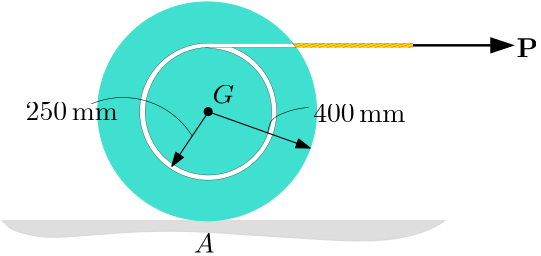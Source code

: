 <?xml version="1.0"?>
<!DOCTYPE ipe SYSTEM "ipe.dtd">
<ipe version="70212" creator="Ipe 7.2.12">
<info created="D:20200710000249" modified="D:20200710002325"/>
<bitmap id="1" width="1920" height="1080" BitsPerComponent="8" ColorSpace="DeviceRGB" Filter="FlateDecode" length="360039" encoding="base64">
eNrsnQdAFNfahkGRouYmNzH9ppt2Nbn5EwsqHQELdoPYGwooKlbAqLH33gWkWbBg74XYFSs2
pBcVo2LDEqUu/5kd2J2+s42i78njZpk9085O2Xnmm++YmGhR3nnnPXvH1oOHTRwzdh4AwIAM
Hz2zlbvnp//5CjsgANgBAcDexyxWVrXrfvuLrUOH5m7dAAAGxLG5x3/rW7/9zvs4/QFQOc+A
KCgoKG9gaWrjgnMEAMamfcfeNWqYYwcEADsgANj7SPnqm/qQhAAYm59/sa1e3QynPwAq1RkQ
BQUF5U0r5GDYucsAnBcAKB+8vAPeeec97IAAYAcE4E3e+6pVr/7Lbw4QgwCUD01s3K2sauP0
B0BlOAOioKCgvJnFxa0jzggAlCd9+o/EDggAdkAA3uS97/sfG0AJAlCeNG7SEqc/ACrDGdAg
5bPPvyH81tC2ma0reaX/hN1CQUGptIUco3AuAKD8aWbrhh0QAOyAALyZe9+/3/0AMhCA8ufr
uj/h9AdAxZ4B9SkWllb1f2rQoVMfibmQT0kdUhOyCwUFpfIUcwvLQUP/xIkAgArh0/98iR0Q
AOyAALxpfPTx5+htEICK4t/vfYjTHwAVxQcffKKzeW5m6zp0xFSZMyI1SX1YaBQUlEpSfv5f
Y5wCAKgouvX0QyMAgB0QgDcNt5aecIAAVBTN7NxxFAKgomjZuosO3ubb7+rLN89MvAf9QcaF
+EJBQanw0ty1A04BAFQUfv6T0AgAYAcE4E2jfacBcIAAVBTOrp44CgFQUeiQBbqZraveeT9c
4b5QUFAqtnTrORinAAAAAAAAAP8MwBsCjkIAVCBaGRvpVM9axF27e0J/oaCgVGAZPnomjv8A
VBQ7dv81b3EE2gEA7IAAvFG4tOgOAQhABeLnPwUHIgAqig8//FSmrmnpbsinFaCgUVBQKrDg
4A9ABXLqzKVlK9ejHQDADgjAGwXsHwAVy6AhE3EgAqCi+Ozzb+S4mvo/NzT4rMk0IcFQUFCq
nn8OmqvLRwAA6C8AquAOOHrClDFRTgGH3w88bR4YZxpwhiIwzkRF2RBTUoFUI5WpUdDUABjU
P0vETiOsGgCj+2dcAAJQLv75gw8/MdLc3377XXgwFBSUquKfR5f9uhg5Zqaf/7gBviMH+I5Q
MpL8OSJgBqcaAMBg/jlobkDQHBrqd74QrApoZwAMsgNOmDJmV92JN0wCz5qMOW3C1M58qApn
TUhlMsoYKGgADB3/3K3HkFUh687EXbpw8Soh7mx8SGh0t55DIRUBMJ5/xgUgAOXpnz27+xpp
7mTK8GAoKAYpJZpKJVnO3NzcX375RexT8tGTJ08iIiIqoX+mf1SMDJztOySwj5eP9+DhPkNG
ePsNJ2+8fIb29/br3d/HZ0ggqYBfIAAY2D/rsENhHwTAIDvgGuc/E0zGnDSbfNV00lXTMadL
Q50DzqiCn03ooGjyEalAqpHK1ChrnNHUABjKP7fr6LVl6978/AL+L/zCwqIt2/aRClCLABjc
P+MCEIDy9M+kgvypTZ8VvHXHIfJq8AQgKCgoGv2zzp+WZ4mIiHjy5Imggi43+ayDf6Z/TowY
M2PAIOr3Rr+Bg/t7D/UZEuA3fAKh34AhfbwG9+rnM3DQMFKBVMMvEAAMG//85/ApYR799zi5
H7V2uPrDz0lf/5BY98fEb5TU/ZH8SQaSj0gFUo1URiMDYJgd8ND7Ey6bjrtgOifNdOHN6hOv
mow5RTtn6lX1hgwkH5EKs9OoymQUMiKaGgCD+OduPYfeuJFK2+bU1Myduw/NXxhKuHsvp1hZ
yPAbiakIhAbAsP4ZF4AAlLN/7tC5r/ypxV9JzMvLOxMXL38UMn2YQxQUY0c+Vx7/LKagy1M+
a+uf6R8SowNne3kPIz8w+nj5DvEfr/p1MSJgRt8Bg3v3H0R+fhC8fId6+fiPDpB7E/xMdt6T
pEPsgfG38/Juxynf70h/kldaYWvS07zc9K0CEzmUmMufiDSMWegONV91EV42XYm7y5gge0ai
s6OqcVeK0YDlCjXfu2fYi5FngDZ/Q/3zbO/Ae3U+IkcxmZDKZBQtNra8p4k71EOofS07nrO/
cDc85Xcq9oWS/ZpZdPjeqWWgCmMrMjKsZS5dfeWKZ8cbdL8w0P4o1P7UKmi9tEKHF01fmfjR
+DXcAQNO1piVajo/o/rsdNPZGabzs0wmX6lG5dkoi38mb8ifZCD5iFSYk05VJqOQETVMfGfq
k1fscvuSnqu2PTH31ZPU7dT7S7cMMUEDYeSFOf33q1d/n6LexyY8efUkMbaKbpnU1/cqN2Gn
gSa4+/KVi6dCq75/btehf1JSGvkl/+zZi0VLwtxa9aSH9+g17OnT5wqFori4uKCAiotOTk4n
leVOeWfGq4eXlooNJG9eZezgjnUw5dWrlJ3dmi+/9JC16/Jqsis8PBshd5EYhZpR6UcRcazJ
sRdbOZbwLJQflU2HPZFXj+KWl1bbkSIwOhnIKtRMOVPgLKfkQuoG1Yzctl169pFq4sqFpCtQ
cxdp57JvTfZ8mbPQnRWHjx47s2//ke079kdv2BEWvnHRlLGMCkP6+o3r3Y1+37tlm96V0D8b
9QLw1G2BY7VqIHkjcMpQHeqpN4xSetbj1FSXW6flH4FVhXEoZp+sOYtNLarIcVv5EX1u4p3x
1ctMnbZ4S0gN5P484P9meCU6fcOcB0kz8tqW8dUwz+zUe+F2Vp+gZWKY8/i206mX4hPizl05
fvL8odjTe/cfiVzCqDAzctGyyCmladaWBI1fUEn8s4WllVZTS0xKJz/ayatWY5G5QCGioBg1
8rlS+We+gi5n+aytfx4VSP2K8BkS4O03vI/XoGEjp9A/LUZRj2IF9VM+eEX/9iCQ9wMH+ZPK
qhH18s+yjEdF+GeeRzqTbShRVub6RPWOkGeWGq7JIxlQrwn7Z4PY/kpBZtZtwp+Tl7Iikycv
pYcbzz+f/7khOYQVVjcrrlat2LSMatUpTKuxqFaNVCOVz8vtN5l8Owz5XHangLVVxN1VfX0s
w8m6SyK+X0uaanElXn7mudTBqlf5UGK2MeRq/G1lc5HGMcjuwLXNnJs+OjWCzAWrEP88fXbw
k9ynZ85e5gxfsDiKDD9y7KyRdsA/LpjOzTCZkWG6KKtm6K268zOqz8wwoRJxnKK0Mw35kwxc
kFkj9Oa3i7KsZmaYzk03ISPK8M/MizL6elOryzQJ/1yZoK5hc5/ot2pvgn82MAb1z+FR28iZ
IXrjHs5wMoQMJ58awz+7tqR6FYzZspeWz/4jJ9HD27Tvt3bd1uzsu2S4oqwUFBSSP7ds26ca
US//LCgtVVKa7UUpXcn9kzkuNalXKQell4ehUkvVawptU2mVzRidW7PUWvNteakQZvph9VJR
Y5UqaDH/LK7N2ZOSs5DG8c+cRap0/vnA5kD1kNmzVkbNnzO7r07+eePmXQ8fPh7oG8gZvmdv
LBneXZvIf/n+2agXgNL+WVBaqs0n24tSwzl/8uyxpvOC8vzLPHue/pu2qbSUZphV7u1U5eyE
bHmpEGb6YfUaMZZZ1D+LanPujwfNC2kc/8y9y1zZ/PPZA1vUQyIObt8Zuz48Qjf/bKgLQI3+
ub7cyze9/PO339WHQkRBeaP8M1NBl7981iH/xsiAmX28fL18h/r5j1f+rphDXof4Txg4aFiv
ft70rw4GvqQyGUWmQqmC/tl4QrVsXcTNnvhHldk/s8Jrqy70WZ75C4T+7aHtqV87/xw09/bH
n9FumRzIFCamrGhn5UAa+iPaUd/85HNZKaDJ5qTeAEo3bKmtgmWGRTc5zn6t9WYmsf0bK1zf
+JtoXLxKDm/dccjgiy10LH2t/DPZ13Jzqah4poKm5TMZuO/AcSPtgDOSTOdkmuzP6f8wP6Gg
5NGT4oStd9vMyjAhwydeMSHMTDadlWmy837n3OLEwpLHOXnX9tzvOTvTZPoNbf2zxJVd1fbP
ZKVunZa8moZ/rvT+eUXwBvrmJFNB0/KZFPKpkeKfPbv75ecXFBUVLVy8mvzZ0r0XeZ0zbyX9
hCOdeaPsPR0IXUhGMUD8M21Q2dJYPYTrRQ+mqMKJqY/UocUyFai48BTWqqxlo5Y5I+Uhb/rK
JXn4UMQ/Mwyz3v5ZxkLCP1OM/WNOyKQxo3Twz2HhG8mOxlHQe/bGkoGPHj1u38nLSPk3jHcB
qME/C/hMxhCOF2WeTAVtJ1VB6tES0TOv8IisZaOW+fbf/LO58nTMuPHKPeOTidBT1ts/y1hI
+GeKJTvWx+xZOV8X/2yoC0CN/rmVu2c5+GcyFyhElKqY16KS9OtXRf2zSkGXv3zWwT/7+Y+j
sn55DyU/PEYHzaF/fgwcNHrgIP++A3z7Dhik+gVCfo307ufd39tv8LA/DOGf1e9LjQelv/LY
D+aXOlv14/Ns08V4rF4kIlcV88kIaaZnd0aZBICzhBrci3oJGSPS1k49I02ySxfJLPgRc00Z
D9pTE2c9d1+6qIILz52aekRWHebaxZX5Z0bblm9Eq7EMWFZWtuoXiOq3BxnIuSduyPDLUdPv
vv8xJZZNq6nls6lpyYwZJfXqqf8sU9CkGnlDRiEjytkBhe/1SPhnxpYpVlPAP5eNJb4/0pH/
d9NKM2+U7ctcOay+ncHcScu2RlWqENYuJjRTOXeU2Pe2hPYO+cvAHF09L8GBOoRA85444K8v
98DFPcjwDiCaWl7oaCyntXVnweIopoJWyWetEt9puwPOyjDdctetRFFCyEjPys66X1TyKir7
l9mZJguyTBdkVZuVabLuTuPColfko9SUdGVAZsnGv+3JiDr4Z8ZAztUc52pUGd3EefyW5Z8Z
V3D01Z/64VzWTEtjt5SxUhwhwHwYWY+LQbKo1Bwl3Ti9sqqVKqvPT0vCeMRYvUg8/6xaKfZi
SzXaKeXseKspd8HUzcjwAKWrrHoSnLX6jMerVcMZ1+n8pRKcBZfjN3NyHt7OvpuecX0n2z8v
3Xh0154jW7YdXL9xT/iq1Tp8lSrbTCtozp9G8s+rQtaRfSotLaule2/Xlj3owObDsSdVlyEK
sr+V+eeioiLyJnR1tEH8My8FB0NjivtnSl0KSVdJpSkuSIUELNdyK5d5B2/6SoF8ME7SP9OL
qq9/lrOQxvHPjPel/lmdNkT9LdDNq04PwlovRqYU1XDOl8VIRaJaGHqaysh2sTBvAf/crfnI
RdOmTO2lU/6N3XsOMxW0Sj7zg6IN6J+NdwGoyT/zPCdTY4r7Z8HJari3K26nqeOw0FjM05ly
jpd4ylSpl0+nSvpn+pyur3+Ws5DG8c9MUUyvjvq8xj1Bq8/d7KZmZEopW1+OfxY/V9Ljinyt
Av557Lxla/dFhoTp4J8NdQGo0T97dh9UDv6ZzAWqEwXlDfTPv/zyC/2bWbA7wkrlnwf4jvQZ
MtLHL4A5cOjwiT5DAn2HBHn5+PfxGlT2EBZ1N7y/91AyiuH9M8MtK/+k5UapDmVZ1rJqzEfU
GfqFk2Ja5Vi4sxOMJ5SOM1Qn4mBOmRY1KtvDy7gr1z9LPWKvwT8zm+JMUunEOf5QeOG5uUFY
zVXaFKwcC/Q38hrGPzN/gdy8defmzTu6/fbQzj+PnlHqnxmhzhQ5OSVPn5YMHVpiZsYcTlej
/PPoGdol39Dsn3nbmMiGytlHVNuexP7IcpXMyUpbUO6tk9KPqBkxjbfATAXSTfP2a5Z/Ftw7
ZC4DK25cNTpz1XakJ+rwSEXZAUHd4OxsJ4zjpKH9s/DRWFZrG0RBX7mapJt81nYHnJ5ukvg8
WlFMOa5t27e6tXTOSsm5/HLelFST+ZnV52dWIxXOPppDPt0Ys97J2fFM3ElFieJKbjAZrot/
VsdEiftn5XWc6iOlDmVJSyH/zHrUV3W9xnpsWVmNde2vvvCkFkY3Ba2+NJaKQKMFr9ohqy8q
mSvLmgI7Fo49LmN4WX3pRhNdO3kLRqqVNSnzkr/UVDPSY5bNhXV9zXqoXHSphGfBdgV3nuQ+
uBBD/3ksLjld5Z/X7Dm7f++eRaU11wWv2b5yabA+CprsRDrIZx3885m4SwqFYtv2/cyBk6Ys
3L7jQPSGHdcTkouLqcwbhYVFpNCJOOLOxhvGP3O0MFNHs70oM9BXVNuKSVrpjwQXkmOAS+sw
YrDVSjxC3D+rA4b19c9yFrJc/DM3GXXpl0JbYlXjUH8+VOc2YQ2nR+emmC77chnDJc2zhH/2
nj1pxmxvXfM/qxT0seNxuslnbf2z8S4ANfpnTtwsSyCzvCjzcCqubYVUqsaPxGy2gPHmTIT+
c6e4f1afzvT1z3IWsnz88yv2CVroFwj7vMz8itkNIuNcqeFhMUH/PC98z9qItbrlfzbIBaBG
/9y7/wjp0Zevil6+aoOKzFIrns0cSJgguWBkLlCIKChvmn9Wpd0Q7I6w8vnn4d5+Iwb7jxsV
OHtUwGzyOjpojupT/1FTvHyG9Pcm+BH6eg0i78koWvf5JdD7FUcIM9Wr6iNO7laG6uHaWpU/
YVlZwUQBvNnp8JQ6oyZXOGvKGSJP62nrn/njamEaOcKZ7ZckU9G+Vv6Z/gVy69bf9IZKfoTo
8NtDR/9syvbPSUml4V/x8SWNGqmioLX0zwIbOX+rKNtPed+jyA0R1sam2vgl90fWxinfP7O7
6WQnnZY+CAgndWfHIYvtp+q9Q9Yy8Pam0vbRN2Nz2aSy7z4R0r+Si6q/fxY6Gstvbf0U9LNn
z+ktUgf5rO0OOC3NJP3FHoVCcfHieT8/v8ZNGh7eezqxIGRaqsnCzOoLM6vNTDdJ+CcsNSnL
22dAs2bNQlcHk8pJzzdP090/01edov6ZF8el/kjcPzPEr+qKkieE1ZexfFcscfGu6UFakaAm
8Ud3edpBFQDMDc/maluWXWfOUUOjiV6ky1owsa+VM2XWAgsG73H9s8hSCW85sQmPX969clAg
/8bq2ENHT0WvYD6GvDk4ZM0UnXZAlYLWQT7r4J8vXLxKdqilyyLc2/Zt074feW3prjZ1owOm
MR/JfPjwMXm9dOmagfyzuFhmdy/IkbraRTJL+VvRaGoh/8yqXPZe1D8zc1bL6X+QXYE3KY0L
qbt/Fipi/pm5GOr7BQzhzB6Ls+KqFVFPVjTQnTtNbfzzwqF9dO9/kFbQ1I3vJ7k6yGft/bOx
LgA1+2fW4Vd1Z5bfvSDzVMWuJk8yi8UPS0lggYhr7smOei/qn5mnKln9D7Iq8CalcSH1yG0l
VET8M/cETTc45xeIeizukjNbUv3rRfRcqaGvXlH/vHbjTF37H9T/AlCjf5Ye9+69nDx5RWNW
aihEFJQ3yj9zcj6Xv4LW9lDp5TPCy2doHy/f3v2VeA3qN3DIwEGjhg6fSHdFMXj4hIGDRg7w
HTF46NjBw/4YOGg4GcUo+TcEbAnPEakcCOPZdrbZZrtrTlHORY9006xpMvwz9xF17f2ztMzR
lH+jtDVYi8EzjUILL5GmoHQ5xb+C19Q/0ze+q7x/FvGf0nclWFumuH/O46eA0Lw/6uuf2Ul1
pA8CkvlzSlefs2EL7B2yloGVEIOZJqh0gmKHgq2MVCSihwtWX6gCRyfVocbw+Tf442rb2rr6
56dPn5Epk2sgfneExvDPac93K0oU8xfMs7W1tXe0PbDrZGJByOQ0k5lZFFPSTFIL1mzdsL9p
M2tnZ+eQ0FV6+2fp+GcBi6u6ZpfKv8F/ipmXlVGq7yfRbCGvhJJLiD8mLGwAeJqX3ZmU6pqU
W9SXt4L5n1nXuTIaTbcF4zWFQDg6609mYhOWQuHl39gu1tpCW87Nly9Tjwvlf9548sjRI2HM
ynOjV65eP7Mq+OeLl66Rs9w//7wkvHz5inD//oPzF65MmrKQrrB4afi585evXLkRtWbLqpB1
1K0iw/lntsNkRBcztCTladWjiGchlvbPIh9J54Xm+GfGLFSfcv0zX+HqH/8sayEFV01YbuuV
f0NoXF56k9IWYzcIo1nUky3t25FVlJOSkVPaCPHPqrQb5eafjXcBKMM/i3Y4yPiTc89RMgux
hH8W/kj8nqlQxg/2wz7KT7n++ZVQSis9459lLaRwQhJBua1X/g2hcUV/aTAzYjHNtnqycs6V
5Rb/bJALwHLzz1lZ2fDPKCjwz4LyuUIUtA75N/p7D+3dz7t3fx/yI0T5O8Sn30A/ZW/Ik1XV
6Hvivn6BvkNGDfAZWTn8s3S6V1GZLPHkOC/CUMoFGdI/a+iUTWP+Z5EH51XrIrbw8vwzz1y9
tvk36JRf5IcHfROc3yFylcq/oZV/llCsMgL1Ne+PRvLPWsYYq+fIOD6I7B3y/bO4huWktdGn
O1SB3bbc/bNx07yrcj5fvpLI747QKP453eTGsw0KRfHBw/uauzRv0ap56vXsi/kLlyaYXLrx
XvyN91YkmFzJX3kjPsOtpXPz5s5Hjh1WKBRXc1frmH9DfVUl5Z85V4u6+2f2pSXLPwvIT60j
qUQvHnX1z8JX2fL8s4xG09E/K1eTmehDhn8WTqDxt5S7FpoF2z8/ubxNxD8fPrjUEP65/PNv
xJ2NJztUcbGC0/sMGTh23CxVNdeWPcjr1m37yfAzcZcM5p9VmpEznOVFWeZTKv+zWGd8EnmS
pVIrlw1n95lILYl6iET+DQ2q2UD5nyUzVBgh/7O2/llwHdn+WXAVdPTPA8at0Dn/MzPnM51/
g9MdoZHybxjpAlCOf1YdEgWGs9NDsXoDFMn/LJpCSlxmSqVWZqSxYjhY6ijNfpJILP/zPAP5
Z1kLWV75n7X2z0LryPbPms6V2vjnNaEbdcz/bKgLQI3+uU//kTLyb6ihF4m8coZL598gc4FC
REExnn+uJP0kSsjn8lfQ2h4qBw/7o7+3H927hDLHl0/v/uSniK+Xz7ABg0fRHSKT3x6jg+aO
Cpzdf+BQ78HD/fzHGdk/q2QIzyGrvIpwEmPRrMhyOxkUnSxH3En4Z01JPIRUswZlLdMY8z2S
oIuWb7N5eX156/v6+GdOfxOc3iiqYP+D2uZ/5m0YWiWKkbE/Ck2WvZCc3Msa3a/43iqjWdTH
FrG9Q55/1vjQhHSby/fPUvk3BPqOlPbPclueUVOX1tZFPtNpNzjdERqv/8Ft99zpHxLnz51P
vJ5aWFK492ajJydNShJ/IOSeMDlwy664RHH9StLFCxfpmpvvuujU/6BEHkv1lZpO+TeE/DM3
yQZjFMPk3xC2vkJXxLI0r2gHUpr9s8xG012Mq+vI8M+i186i/ll0FhL5N6KOJhk2/0aF9D8Y
ujqa7FBFRUXFxXR2Z8pF5+XlFxcXHz9xllRwa9XTpUV315bd3dv2TUvPIpVXhawznH8uTcHB
lbEcL8pNDc2XyRp0JTPRB9/0CifHUNXn9Jn48FKcemnLxT/LWcjy98/qZuE2vupegNgSsvNv
CN4a0M0/T5+8IOSPofR7rf0zp8NBTneERvLPxrsAlOWf1T3ASp2PWEdLwaOrVO8DGkOI+SOK
Gm/l+9RbgvcKjeaf5Sxk+ftnoQRZmh/mGiP960VP/xy6Z2PM9sX0e+37HzTIBSD6H0RBeUPi
nytPyc3NFZTP5aygtT0BjQyYWfbsVWkfE1Rnx16+Awf7e/mUpvmi+0T28x/v5Us9qEVGMUb/
g4y+wFjPyOcJ9SHI7QKM1MwW7H+Q5dNEdLfAc/HshK7cYEtWHdZD/TK65RLQetIhlBqNsWrd
xT2SyMKL9hPH7WCR9RW8lv45KTmd09+E6hcI+chI+mtM0NzbH39WbFqNDmxWK2gaRlA0/RGp
Rirf/ORzMqKcHZC/UYn2SsnbdMWsqdi9Es37o8D2z0zwztrZ5blfsZmyxThjLRiTZXhjzXuH
ZHA4OwP81qS71Puyo42Gpyq08c8C/Q+yIslZxz1N/lmy5YWPxjJaW4+7P/wOB1UKet+B40ba
AWcmm87JMol9OPRxflpJSd6LkoztOZ6hySaPt5kWbTMhkDehSSa7Hvb6pySLVHicn3LwgQ8Z
ZUaStv5Z+Swqw5EyewCkH5UV7X+Q2eGdfP/MfnKZ0+Edv/9Bra9kBa8QhS8b5aW5YK84qSbY
/6Cgf5bXaPP0FuN0khBN/pn/zLhg/4PseQnOgnW5fePJk9ybsfSf0ReuSvY/uHSBdt/miuAN
fNusUtDkUyP5Z8/ufgUFhcVUoeQzMwT68pUEuk6L1j3J68LFq4uKivLzC8goBvTPZSmI2RKS
60VZyYeVmSU4XQFqNLHKOuwQ6xR1H3kss6rMzMy23+wEIK/YsdnG988yFrKc+h8U6EyQ21cg
UykrF5vZkaJw/4PM5k0Rdtqa/fPQZYtWRs0eF1BWQTv/HBa+kd/hoEpBt+/kZST/bLwLQHn+
uewhGs4hmutFWcmHladLjp7V1H8unRyDeY+y7PzCevZE5EzNTcSk+rR8/LOMhSyv/gf5nQly
+wrk3SxQL/b2xL8F+x+UPlfK9M9LNhzZvvNg6MKyClr6Z0NdAGr0z63cPcvBP5O5QCGioOjj
n6VLpVpaCfmsqrBw4cJK5Z9HBVIWy2dIwMBB/vQd8D5eg/oM8BsyfNLQERP9R00bXaa5ho2c
Qj7y9htOKqtGNGz88xlVQlRun1/xqtSs7AkKJjRmGxtmztKyyWpWxGW9lXFmqsp8Sy8SK/5Z
PSNNj6jz/bPmrsp4uawpI8SO9M7j9yJXmpmWXn7Bhef459tx6mS2XGeoWrvXNP8G+aXB7+yY
/gWiMdGW7v557LzzPzckB7LC6ma0Wy6lWnUK02osqlUj1UhlMoqsiZNvjac9OVaZmYVYk7HU
GKsvY3/kb//qfY1sSFrm39Cc1ZyXn1mkP0FNe4eG5CSsZqSbl3kM0VE+C7Uec7Lsw8hW5vFT
Y/4NTS0vdDSW09o6Mn12cG7uU36Hg7SCPnLsrJF2wLHnTGelmMzMNF1x673I7J8XZ9WclWYS
lGCyZY1JfhDFlijqz1npJkuyakdl/7z81r9J5ZnJJkFn5fhn6cQU6uyIt07zI2AFEi9r6Z9Z
nRyRygK5NzXmh5TUC5pDnbVNs8zsDkkg4E3cP8tqNJ3zP6u+qdyE0zLin9lf7ivWdbpY/mfh
WXCIufIgJ+fh7ey76UkXolT5N5SEbT+xa8+RLdsOrt+4J3iJ1t9meNQ2wVBnWkGTT43hn11b
dievW7btIz/mlRaaUtD3cx5OmbZ44uQFQ/3/pCsQ/EdOevbsBakWs2WvakTN/plVlE5SQEor
xaaAlGZ7UeXU2CkpBDsolILd5R/Pb6snd1DCmS89+4jhgeX6Z34OZO5A3vLwJiW5kOUU/3xQ
tQyMRqBd8cEUwa+DuRkITJa7Xkynrdk/Hzuzb/+R7Tv2R2/YERYeOoZVQTv/vHHzLo58Vilo
Mrx7z6HG8M9GvQBknl9Ux2QBKS1oj3lelCtgRTso1PDAzivBHg3YJ2uxVE5lE2HMTrZ/FsyB
LNDZgczuGPSPfNYx/pn5o4X9k0P9jfDNuUS3hprPlRL++VJ8Qty5K8dPnj8Ue3rvVnYstJb+
2VAXgBr9c32Zl2/6+edvv6sPhYiCglKeRatjFP3rYnTAbC8ffy/fob37+/YdMLi/91BOnSH+
4/t4+Q4cNMzLe9jowNmqEcGYseWRFrVc0BiDDYzin2d7B96r8xEr7FkSUpmMomWuCZ226lyD
RbcCUDl3wIBT5kFxppOvVp+aaDo50XRKgsn4C9XGnDYJPGMSuZ0iMM6E/EkGTk4wIRVItUmX
qwfGmQacNK9qLSMZcAWAIdBBQrbr0D85Ob2kpCQvL1+hUKSlZzE/dWvVc9GSMFo+JyWlkcoG
0J4AvL7I98+4AATA4Ej7ZwtLq3Lwz2QusGEoKCiV1j+rfkiMGDNjwKDh5AcGlf7Ly9d78Jgh
/hPIrw4fvzHk10i/gYO9Bw8nFUg1/PaAfwYG9M/UTfbhU8I8+u9xcj9q7XD1h5+Tvv4hse6P
id8oqfsj+ZMMJB+RCqQaqazlxqm9guYkrgHgdfXPh98fe850zGnTgNOmgWeqkzeUfI4zCYgz
GXGegryhFfQYZYUAqoIpGYWMWLWaRRmGpHUPgwAY2z8TuvUceiMxle528OXLV/v2H5m/IGTh
4tU7dx9KTc2kn3a8cSO1mzZRoBUDOy76FT+zx+sIL5RaIDpambREIAy7KqxgaWT18+cvcnIe
3rp9JyUl/WDI6+CfX78LQIEucbXu16DKwYwfFo2O5oajGyR9R/lQFvj9/PnzR4+f3L2bk3Uz
89j6quqfSenQua/8qcVfSeQkptMImT5UGAoKSiX3z6qfEyMDZ/sMCezd38fLZ4iP3whvv+HK
h61GkB8efbx8fIcEjsSNb/hnYHD/rMMOhX0QAIPsgGucJyaYBJ4xCzxjGhhXSgB5f8YkSAl5
E8D4iFQLOGP2Z4IJGbFKBDy/SZfhoKr6ZyoKuqPXlm37CguL+Hn28vMLtmzdSyogtBUAw/pn
XAACUM7+mVTQIjfdrOBtOw6TVwMuAAoKCkpl8M/MHxUjAmb4+f8xwHfkAN8RSkb6+Y8bOWYm
pxoAwFDxz2OC5gYEzaGh3LIQrApoZwAMsgNOmDJmV90/b5gEnjUJOEOFOktAVThrQiqTUagR
0doAGMg/qwKhQ0Kjz8RdunDxKoG8WRWyrluPIZCKABjJP+MCEIDy9M+keHYfZKS5kynDg6Gg
oFQV/6w5rhI/PAAwkn8GAFTQDjj6zyljopwCDr8feMqcDn5WBjwztbNpaQj0KXMq7UaUEzUK
mhoAg/pnlxbddfgIAKCnf8YFIADl6Z/ffvtdI82dTBkeDAUFpYr5ZwAA/DMA2AEBAOUb/wwA
qDD/DAAoF/9MSv2fGxp81mSakGAoKCjwzwC8ifprBfQXANgBAYB/BgCUHz5+E3AgAqCi+PKr
72XqmlbungacL5kaDBgKCkqFlA8+/AQHfwAqVn8tXrYW7QAAdkAA3hyG+E+F/QOgYunjFYBj
EQAVxW8NbeVLG0MpaMhnFBSUCiw/GeGBDgCAfObMDxs3cTHaAQDsgAC8OfT3Hgv7B0DF4tFt
CI5FAFQULbVUwc1s3fScI5kC9BcKCkoFFmfX9jj4AwAAAACAcqNrj2GwfwBULG3a98exCICK
onf/Edqqm2+/q+89+A8d5kXGIuPCfaGgoFRgsbSqOWT4FBz8AQAAAABA+TByzCy31j1h/wCo
cAYPm4wjEgAVxceffK6twLGwtGpm6zZsxFSZsyA1SX0yFtwXCgpKxZbWbbvhsA8AAAAAAMqN
37v6wfsBUBlo3bYPjkgAVBRePoG6aRwLS6v6Pzfs0LmvmIgmw8mnpA7MMwoKSmUoX3z5LY75
AAAAAACg3PD1+xPSD4DKQ/feI3BcAqCisLVvqafV+ezzbwgNGto1s3Ujr/SfkF0oKCiVp/z7
33V8/cbjgA8AAAAAAMqHoSOnt3TvDeMHQKXCe/CfODoBUFF8/c0P0FMoKCiva2nQ0G746Jk4
1AMAAAAAgPKhj9cYlxbd4foAqIR49hg6MnA2DlMAVAiuLTrVqGEOT4WCgvI6lbfffrdbTz8c
4QEAAAAAQPkwbNT0dh0HQPEBUJlp1abvoKGTcLwCoEIY6Dv20/98CWGFgoJS1Qt+UAEAAAAA
AAAAAAAAAAAAAAAAAAAAAAAAAAAAAAAAAAAAAAAAAAAAAAAAAAAAAAAAAAAAAAAAAAAAAAAA
AAAAAAAAAAAAAAC8Ztg7dWpm6964iVsja5eGjZ0bNHICAAAAAAAAAADAG07Dxs6NrF0aN3Fr
Zutu79QJ/gQAAIBWOLl0aWrTGsIZAAAAAAAAAAAAcnR0U5vWTi4eMCoAAACkcXTxIKcMnDoB
AAAAAAAAAACgLU1t3WGhAQAASMjnho1dcLoEAAAAAAAAAAAMTEPHNyYW2sURChoAAABfPjt7
NGzcHD8JjMFvb8zPDAAAAAAAAAAAoGHj5o7OUNAACODs2pXR7Vp7e0d3h+ZtOvcYuDRsfe7T
5+kZN8/EXVwVss5v2HhVNZcW3dFu4DXAwblzg0bI9ozb3AAAAAAAAAAAgEFw1l9Bu7To7taq
p2vLHq7Uq/JNGW40rajXsoE9qcqtlJ+26llFlZ1Lix5kybWFrLJeM3Xt6ubi6eri6aYNdH0X
hk0FMuUzeXVydLf+9Zf/q1e34S8/Nmv0q42tnUOrTtHbdpeUlZcvX12Kvz523CwoaPC6bPye
jayRdgP+GQAAAAAAAAAAMBiNrF2cIScBUKHcHVq16uLTtfUfvZsFePzi2+q7Ye3qT+lnM9ev
zch+Hdp06HYh/npxseLVqzyViD51+kI/r1FQ0KCq33lp3LQFTovwzwAAAAAAAAAAgGGxbtpS
NwVNqzb/URMjo2JWrF4fuSYmOHzLomUx8+dHLVkSFh4ZFRmxMiJsaWRUcERkWETI2rDQTeHh
MZGRMRGRm8LCoyKjNo8YNb7KKbtefUdMmrZ44pRFk6YuZjJ56pJJZSjfsz4l9afNWNZvwGid
jegwe+e1TetHW/83ukm9aOt61JvG9TY0+pGi4X+jG9SPbsimQSlrG/402KY5HUGtYzLY5h4O
zr+rcHbp4sQeQio4uXQhwzkDq6iFc3fvOrxvh1l+rRYNcQwe4RI+0nXL5La7Zv6+b26fv5YN
G+fbc/zUuYVFpBQWFir/FRWVlJQ8fPh4xKjJUNCg6mLr0B4nRIMwc9ZCAvwzAAAAAAAAAIDX
DI8ufXUe19ahvQ6ywrUVlVBi7aYtJSUlxcoo0HtPSs5dvH/86LX0tPSSkmdkQEnJrZKSxyUl
L0u4hVJ2GzZuIFNwa9WjSsgZ2itOmDQ/av3WxNRbCclZiSm3bqTcpF9vJCthvFF/mnwzISlr
38ETM+esoNN3aNfOLp7kdVPjH5//aBr6semOT0y3fUww2fKR6ZYPyavJ1o+rb/+4RswH1Te/
Xy3m/WqblWxSvl9Rp9qDL8zW/VpPNR3t5XMXG/v2TGi9bOvQwc6hg41dO/Jq59jR0Zky0pya
ZFyDfwvevkGz5qxo19HLWGk3Wnr69us51rvNFG+nZcOcgoc7RQW5xUzpuH2W5545vQ8tGrxv
6Wg/H5+zl66SDbigoKCoqEihUOTnF5A/X/zzcuToKW+muuzeayj5aipk1p08vNt26F/OKzti
1GQa8p5fwRjbJ3PuRsq80bCxs26nnilT5yxYuJy86nMagn8GAAAAAAAAAAAk8PbxX7R4eXBw
GGHW7AXlfw3u4tYhNvYvG7uWuo3esHFzZ1et5aRLS8rHhkSsKywoik++ERK55Y9xC7t1GeTV
e/D2TdGP713Jz0/PL0guKEjML7hZkPc0//mr/Bd5BXmF+QUvn764VVBQEB4RRXnRlt2riH+m
Xsf9Oe96YtbJM/Gn4i6fPnvlzNkr5y5c27H3SMSGHWs2747atJu8hkfv2Lo79tzF66QCzcnT
l1LS70ydsYyalJbrS3vjaOv/Lv2w2tvv1HnnrXdqv/VOrdpvU9Qi/ItQs9a/rGq+ZWVV28qq
liXBsqaFZc2aFlbk/fx3q0f/prt/pq2yrUMHpXDu6Nj89wULgxcuCnFv14t8ZOfYkbx27T4o
NGz9vPmr7JTVaGhTbdivYPmKKPruRVpalmEVHy2fO3cd3NVryFDv3mP6t/yjd7MpvRvMG9gw
ZLj9xvFttk/psmdWtwPz+p4MCVw2dVTc+csKhaKgoLCouLQUFhZSt2DuP+jR298YttNI1tFQ
NwWeP39BVr9C5r50eeSCRaGdPLzLYV4jR0+5fCWBcy+NbI3M+w4HDh4z3m2I2XNXkjmSV4NP
uZltG21PHIFBk65evZ7DLmRIQOBE+Gf4ZyDMvPhnJSWZuww+5aUXqOnuRwsDw7E/U3Jb3Zmp
6yZnrL0AVMAW8uzCUuNOU7m1lBh+RgAAAEDVo227rps3b42N/YsQE7N19+699Pvg4DCdbbAO
BI2dSGZKXnWeQjPbNlrHPys71AuJWltQ8ip8XUSHDl2cbF2b/mLt06N3wtmjirysoqKsosLE
omcXCnKvFhc8VBS+KHr1QlFUWJCfe+fvyyUlzyOj1qimU1Xin8f/Oe/ajfTTZ6+cPX/t1NnL
W3fHxuw8tHr9tqWrNywOWb88fOPi0PVLQqND120jw7fsOnwyLv7shWun4uKT07KnzVymQ34G
lX9e85HJ22+989Nbb31f661vaxJq17Wq/d/ab3k4OnRt3rze2+98bWH1raVVXQurb8wtvzS3
+K6GhZWFVXidatG/1dffP9s5dLB36rz/wJErV2/s2n3o5s3s2XOX2zl2iojcdPv2HTIkPT0r
esN2OjSa9s/6927J4cqVGyrpZ3DF16J1zxOnzv0xfUG/3j17dnT0cKnf0fYzL9cvJ3t+v8K7
8YL+DSb0bDR9oFvUlAFr5gZdvZqgUCgKKf9cpChWkNfi4uKCAioK+vLlBLdWPQ0on2m1S14r
p4JWyecDB49VyAKMCZxePgqarCC97d2792DLtn1Ra7aQV/KeHrj/wDFVHSP5Z1o+08XgCrph
4+byzxf2ju7bd+ymhfO1awnBIRELFi4nr+Q9PZB8SurodjJad5GawsX1xj1pTonNzMmJX1d5
/POum5z7GtJyhjI/z+Lnil7+axBHVUREGNb3UkvILeUvbCuJf2Y3i9AXp54gtbGV3NwpNlNq
OxTYgAUXZu6F5/q0P3f0kucX5rEXRmoPojcA5igCbVK6OkJrxGwl5ZIItQm/Hag5cpeNMdGy
2endOJqhlk1o9ZnDWdtn1fHPAs0uvAGov0R6FEb7846ukpuHXtuVQGXJbbtsqXRqNDKiyL4g
PKPK5Z9xqwIAAABgyOfY2L92797rPzxQZZtd3DosXryCDI9as77cFHRMDOXAN2/eqvMUGjZu
rrV/VuaRWBqy+v4/t+YsmOZs08T2fz/b1f9xdB/Pa0d3plzaffZYWMLFDYnn1p8/HHrv+tGi
h+nFL+8XPrt788bp/XvD7z+6umLVSh3yUfAjV2k01jGMf544/3pi5plzVNjziTOXgqNiVkRs
IqyN2ZOWeev5i3+ybt3ZtOPAiojNZOCqyM3HT108d/H6ybjLKel3ps9crowb12593ZTeeEPj
H6M+Mq1d+50fa71Vt+Zb31jV/rZm7U+sav/u4LBy1vStUeEDOnZ+17ImGfgVJZ8tv6hhUbeG
hbm5ZVidatEN9PXPyiQbndq0752UnNa6bU/SmN6+AZevJKSmZpw8dc6zuy+p2aPXkPjL151d
POwcOtqWZeqoQv556vTFZLJTZi8JmjS1l6dbz1b1erWo29Pp81Htv1kxuOGfXb4b1qbuZG+n
xaN/D5s7PjUtnfLPhYVl4c/F5E/ySueCnjp9iQEDbo23yq+BfC43BU2L5Rcv/uF/CxMmzqMt
9N17Ocb7plTyWWW8DaigHZw7a3W+2LFjT05OTmZmVmDQJH5QNBlOK2idTkabL+ZkZmTk5Fzc
/Mb4Z1oFsFzW3AvPJa+4VV6o0vhnSqoIKsoKhrI6peaH31alVrBcG6py+GfJZuFNUGnqBJZZ
uS6l43KtmnKrZsk6/nZOt788/SVk/3Zmlo1Lu0Tm6gvUL3NuIq1E+z1RT0hPsGxcSf8suUbC
G4B+jQP/zF+10qBZZpMK+WehjV/QPyt3mefPBBpQv+1K47atnsvzZ1o/41C6bOymZn2tysXT
eTMzun8W3dEAAACANw864Lltu678j/yHB8bG/jVr9oLyyf5BR1+T1159fHWejoNzZx388/LQ
sKf597dujZgy0nuAu337X78a3KZJ5KzhYfOHzZ3Ua/fm6Uf2Lg6f73d209x/Mk+WFN56cSf+
eMzSJfNH3kg9smzlsqoX/zxx/rUbGbR/PhkXv3r9tlVRMcFRMXfvP/jnn5fn4q8/epybkJS2
PHxj8JotoWu3njh96dzF66fiLienZevjn6Mb1Yv80LRW7be/r/nW11a1v7Kq9V2tt96xqj3O
379/uzazxwauWrDQwrImGfiFueVn5hZf1LD41pwUy9D3q21oWE81HR39s2NHe6dOHp7eh2NP
OLt2sXPs5OTiGblmc2Fh0ZJlYaSavVPnNu16X4q/1q5DX1KZYBD/zAz4lCj6p+No29ErKSnt
1atXS0LC5y9b4dW9bRvb73s4ft3L6dOADvU3jG45o+9vI1t9Pdrj19VBHjvXLc++k03mW1hY
UMwuhYWFCoWCTMqA8c8vXvxDm8/KFv9cSeRzOShoeju8d++B2GZGhtNfk5H8s2pHoJ2zKhGN
oRS0Vsk3AoMm0fJZlWmqX3+/BQuXk1f6TzKcVtB8O62Z9fE5GUenkFejyeFKln9Dp7QJatlb
Wfyz7ibKuFDNW9Y+wm2l9BsGtXxVwD9rbhb2BJUWizdxVtPxrRprCCNSWsDOafRLkpqLqcH5
8k292MqJPBPTWWWfintCpgozqH/Ws3EM6p+raP4N4VXgNCzfPz/PzHwuHGnM/TqoSWXuYu44
TgbaruQpXDIWmYIWt/lYIfcc/7xzl6EcMvwzAAAAUE7Q1td/eKBqSEhIODMDBvlTn5zM8qFn
RC756bwfOk/Hxq6tDvk3Vq9ZV1KSn3z9+OUDa0IDewe0+3VmH4foqf23BgduCh9/7cLG65c2
RS0Y9FfwqNzU3YqSjCe3juwLCVo2x+/+w2urlfmfdY5/pkOaHZv/3szGqZmtK3nv5OLp7ErT
tezPrg5OHZs0sbVzcFeNoo9/VuZ/zjx99vKZs1eOnb4Yum778vCNG7btJz/wdh44umDlmt0H
j63fupcKfo6KCV275ejJC2fOXT1xOj4l/c40Zf5nHeOfG/0Y8YFJrVpv/2BV+2urWoRva9b+
0KpWdyeX8UMG79q8Ycqo0bUtrL5V+ufPa1h8TsU/G8w/2zt1Iji5/H7+wuXuPf08uw1aGbwm
Ly8/OHRtUVHx7LnLu/Xw8xkUcPLUOXunzgb0z8yAZ+mip/ELGDszP79g/ow5g/38x//hP9yr
9VCP30Z1/mlY2++md7Pe/efvK4fYz+tnvdLPacfMvkejpl/Ysi7v+XM64FmhUNCvyjdUKDSZ
lGHzP5O1M2qXdlVdPhtbQdMhxxIdLKpScxjDP0et2cK3zSojvWxFpP6zsG7WQv6Zgk6yMWRY
gGrIgoXLyRDyynHUV69e1/I0NOdwRk5G7BxlFLTRU3BUBv+s08W1HHlYvv6ZsknlqHB1jMqW
aqvyyxxSGfyzrGZhTVBIhLLlnnBUp7id1qb9hfMhyPmUNV96RvGityGexV/IlLtGhvTP+jUO
/LPsVRPwzxfmCdxbEdiiynYZxoMDnO9Ix+1KetvmHfPlH9hZz8hIjqJP6nj4ZwAAAKCcoJNs
MPUyxz/Tgpq8GnzWHl36enTp06uPT2DQRAKZC1kY1SLRA8mnpA5B/mStm7XUzj+3ojxq+Jr1
CkXe7dRTudd2xS7y2zK209WooHsnQ3PTDz+/d7aoMDP3wbkjG6ccX+n36MJqxcvTD6+t37d8
yKbVE4oVj6LWbNIn/pnuM7GZjYu1dRM7h7aCdlolqBs3buLY3MNQ8c8XLyekpmVdTUgJi96+
LGzj5p0Hi4uLt+87kppxs0ShuJl9d/X6bSsjN4eu3XrlWnJq+s2L8TeS0m7rlX+j4Y+RlH/+
17c1a31nVetry1p1LWt9Y1nzm7feXj579sUzp9tZN/nAwupry5qfmVPy+Ysa5nXNKP+8Wu/8
G7aUf+5s69Dhz0lzHz16cj0hKTPzVlFR0bHjcXv3xZ46db6oqDgz63ZycvrdezlTpi1UBkt3
trFrp3/+53Lzz9GbdpCJTAoI8PfxCRjcY7yX25R+tlN6/fpH5/8tGeBycGrPXX+22xrkvmui
x7EFg89FjD+5YMLTu3cVJSXFZOUV6vwbqo4Iq0RI/+skn42noCdMnEfW9NTpCzLls2H9s2ri
/FBnlYKmU0/rQ+MmrvLPPnTOZ+ZATvwzU1Nr1xvv1KMZOZmHp1LvqSzQGUenMD6lhlzcTAVI
U6UsOpoapaxkHF3HyKohkGGDGrd0+upPGQOZGpyRAGTzRUYHi0o9bij/LBhNJxHAyZe98vwz
Kzkq94F0/vBSx1L6ADtTuAkkrW3AdTKlsy596pyVr4CfR7e0MuNTfgytYBSfphEF/JioKuEq
INZM2RG8zO+Cm5Wi7Nss+4J2Zgq1ubB+FMvFys5Zzd4S2E26n714rOhHzlrLaxb2+vIXmzNE
OP65dMV1F8iaLai0AWN+WvpeaHZCH5WXf9avccoj/4bIzlu2IZV1DyeYTpmxFzDWmtcIGmZR
uo+Ie0hJhS58t041Ci+9DL/N1buMgDnXZ7uS55MZG57224MO/ln4vCD0hWr2z2VnBx2mycnY
DwsNAADgjSYkJHzN2mjV++DgsN27927evJW8mTR5Bn2drmefgGJB13zotBvkVfBTmQ68cRNX
HfxzRNR6Rck/mVcPPL24/sxSr/hFvQovhyqen1QUppQUZihK/s7/JzHx6KrYxb1uxYwsubzi
7p6Jexf3P7JzcUnJy8iojZRfbaV7/DOhmU3zJk3sqWjn5l1s7FrY2Lna2Lo1tWne2Nqmma2r
nWM7KjuEY7tGlH/+3RD+ecGV62lpGbfIj6FXefnR2/YtCduweefBgoLCv06cLSoqupKQQl53
HTy2ZHX0mk27//nnFfWD6mZ2QsrN6bP08c/1ot6vVrPWv+palZrnLy1rfvfWvywsay6dNeev
3bu/r1nrM3PLryytvjS3/LKG+Rdm5nXNatQwtwitYxrdoJ4+/tnOsZO375j0jJuxf52MO3vx
wMGjJ0+dCwvf4NKi6yC/IAfnzlu37T10+PjRY6cPx544djyO1PTyHmXv1KkKxT9fvZaoUCgi
g4MHD+g9bljvKQNd5w+0ndal3h8d6s3q1mDrmFb7JrQ9MLbVwYm/n5zvc2rlqAtrFhX887KI
kXlDUVYoIa1QvMbymdklYmRUjEYkwoa1opOHt9/Q8RpZsCiUVtBtO/Q3YPixWKYLsnakAgdD
ZUpRyeflK6Kk83LoqaDldz44ddrcnJyc4JAIjf6Z1CE1SX35JzjKCaucM08LK410ZgYzL7TS
RavCpJVKOUdr/6zUyyyrrHTapZNVzkL9Ka27NeWmluufNQcBisTmaZaHDOfADbcru4pnZy1g
BriWZjrl9oymuvxfeiGTm1aXY4afPXvO9TklgvMtNQyCi6EUI2wrzvY24iMKRmWLqhLm2nGy
odJajF4XjnIsNWYsQ6scsUzHlbUAO06Y/aVLzK4BJw24+Pelts2lC8NVx5nMtZbbLEsFhDZj
U+QKWKFsyWWT1RBgqSHEUdroatiJuFlEym4Q8G8BUAsg7Z+Nk39Dv8Yxvn8m+zInZzJrI2Qd
KDhJv/kR8mVTFtgLxI9LZBYao3NFm11oA+CNwjl68Bwv8xAnbGt13K40bi38G3zyRtHCP3MW
W+NxhvN1y/LPz59xD1Zyp4n4ZwAAAEDlnHfv3ku/Dxo7kRATs5UOgaZ9rzH8Mz1ZMl+6f0Py
3sWtA6cCGUKGr1kbTfeNKD/8TNsuCOm45bDItSUlTzMv731xIeL80h4Ji35XXA9WFJ1XKNIV
+RmFBbcURbcfJe06vrRXwqqueQcCsjcNPhXmm3l5q0JRHBG5Tr/4ZyrCuWkzxyZN7cl7J5cu
dg5t7Bzcbe1bkze29q3sHNo6OHUkH9k7tmvYsBGd4FrnFBy0f54waf7la6npmbfpeNf9R04t
ClkXs+tQUVHx/r9O3c95SF7z8/P3Hjq+MHjd7kPH6cwMmTfvJCTfnDFzhe7+ucF/I943rVnz
rR+U5vlry5pfWVh9Y1X7Q8uaqxfNT7gUb//dD++ZW35ubvlxDYvPaph/WcP8W7MaNWpYhOoX
/+zk4tmrz9Ds7L+nTV/k2NzDs7vv06fPr1y90a5D37Pn4sna/XXkVJt2vTMzb929l9PKvYej
s8fM2Uuzsm537T7ISac5MtmybZ9MBa2nf7579z75mlKSU0aPGj7ct9sffR2m9f5lXLu6Xo3f
9Wv61oLOXwT3qLdnjOu+sS1iZ3Q7scw/62wsnf+Z+n6L1fk3lBk5ig0Y/9yuo1daWpZBclwb
PB2EzELqG2S+fkPHL10eKR9S34DrW/6dPzKTn0vMXVVHn1zQ8k9A/FQbWg2Ul3xDHXXM1MKU
f2b5ZE59bh3Z/pkba83Q4AKzEIqXNp5/1igTNPtnoQfGRR0LPSl+SmSpB+25KUl5zlw41lGd
v1q6ssi6y5uLyAqKKj6hRCLqhmLNQpkPNvOmahbq2fHTEYv5PenZSaQ7EBiR2SBSxkl2s0gL
Z+FocJEI+Urmn7mNrK4j5Z/ZUbKS/rlEvCkq3D+LFVH/LBR1z7xZw7/pI3znS3RXkjo+yM6A
rZ9/5qyp0AMRnBtPwt0aar1dyZLJnMdktE15ofnxAeZXLHFeEOhkVjT1OufbFDhYyZwm/DMA
AABAM2v2gtjYv5j6l5N/g+6CULunj+XRtl1XlYLm55cmQ8hwWj4L9o0ogZY+Vpn/OXwt+Wlx
6/Le5+eCk8K9bizr/Dx2wrPrEekXNt5MOvriRVZJyf387KOpMaOvh3ikhXteDfa8HjPm2c0j
5CdPeOR6VRy1bvLZxq5Vo0aN7R3bKuOfPcibpjbNyUAbuxbNbF1tbF0dnDsqJWoXa2tb6yZ2
5I2e/nn8xPlXrqclp2bRP9kTUzKWhEZHbNjxKi/v5u2/Dx09nZGVXVBQELVp96KQ9VdvpNDV
UtJu3Ui5NUOv+Of/htepZmVV+3sLq68srL60sPrWqtbHFlYdmtksnjp5xaxZI/v2+e/7H3xu
YfXj+x/Urf2vT81qfEX75/eqRf9G+WcX7W0wvcoLF4ecPXeJioV26uTg1Pnx49zg0LW9+gxT
Xbe069B32479qamZdLIOUjMpOS0gaKry5kJ3gwTc0gl4jdcRYV5eflFREZnCpfh4/2HeI/s6
juv5f0EeP45p98WfbT5e3KvehpFO+/5sRzg49fdTkZPzXr2kUm0UFfLjn+n3hpKQI0dPMV6v
djorcdVNgS3b9vGjf5ksXxFlKG3e0r2Xt2+QdPDz8JGTafk8cfICUr9K+2c67wfdraG0f6br
kPoVFf8sqJq1jn8WDnhWa2FuRg5Gsg5WBLX2/pkV8Mx0zkKzEIiXLk//LCR7ZcQ/8wUXX0qo
bQn/kp+OyxVNXiEYDSgqPJnWhb8YvDViPt3PDpyWHJGf20SzfxZ29eqlZUyTWqqbOznPxYvJ
YRHbpml2Apk06PpCIzI9Gz2KqI6T1yw8LyrpDHlWjftdaFCsEikF9PbPAukXuHcEhJIbcG2t
aCy00eOfNSUnKRFPf2GQ/BtilYVuS7FlrJi7lt4LOLOQk25CX//M0qRiGlnkG9Rhu9LGP0to
fD39M72FP5N4mIVn0cW/bm02YC2mCf8MAAAAqOKQY2P/WrRYfcU9afIMVaYLG7uWu3fvjYnZ
aqS5u7h1oCOcOQpaJZ/Jp9p2fah1/LPSP4eHry8pKXiYGPvPhZCUKK/j05zPzXM/sahH2NQB
26KX3r17Q1HyqOjhuRfnl6St6XVsut2Z+W3uHpn16sG5khJFRATln91a6uOfWzRq1NjBqT2d
59nWvnWTpg7NbFybNnNq2syRQH/k7Opp3cSuceOmTi4eeubfGPfnfLr/waSUzLz8Aqrbwf1H
5q9ac+Do6X9evswvKHj58lXs8bMLVq7duie2uLg4P78gOTXzVNzl5PTs6bOW6ZN/I7yOqZVV
rW8trL62sKIyP9esbWFhNW/i5E0RER/Xqh3kO3jpzGndXJt7tW/XrmGjeu+996W5RY0a5sHv
mdL+Wef45x69hmRl3Z49Z7lj8y5duvk8fpx77XpSuw59/zpyMjf36dbt+zp29rp5Mzsn52Gn
3wc4uXRZHR6dmJjavmM//eOfVSxfESUz2nbLtn06TP/Z8xfKLyufTGHxsgXe3RzG9v7Nr8Wn
/jYfTnf+fFnbeuu6N1nn1WxzgOuBaR7xu8KKy4Kfje2fvX2DVKtmqEQWhonKTq9cUdm0oJ42
Y8nS5ZHk1VDyWbXtydmuuvcaaqjMG5wUNNL+mdQp5/zPnI4FBf2ztvmf1zGTLDOKKr1Gaf5n
yThkHf0zM+Ezc7LCoc6G889aR7LJl4dsjaBWuKyH3AWKyj8Le1Ge4xIJxOUl3xCLt5TWyLRb
E0x2rck/88PqpPM/88MUhfyPqmWoN9QoQv2CyfbPGmdHNx07FwFVX2hEriVTNTsvEltms/C9
qNQdCgmbJyvFsUSCBQ2GWXP+Z1Y2CV5KEObcNeR/bmQM/6xf45RL/med/DP7vgkniy9nLxCP
x5a7+rK6UJTyz8xEEKxvROxQyU4ZoeN2JeMWpEj7yL9xKeyfhW8pSp0XBG+U6OmfNU8T/hkA
AABgBjzHxv41zD9QLAKZTstsJMhcYmK2cvpAJO/JEDJcW/ncQPv8z7Q3joiIJr9N8nOuFads
vh7eN2bkrzvH2uyd7blm7vC9WyPu/52sUDxTFGYU396eEeN7YLLt5dDuBanR+XlpZKyI8PUq
j62zgm7S1EGVf8PesZ29Y1tbe3d7x/bkjZ1DG1qBluXf6KR//o3xExdcTUhPTM5ITs06d/H6
/ZxHz1/8s2nnwXkroqI27twbe2LN5l3k/Ybt+589e3b/waPzF6+npGUlp2YmptzSK/9zg3rh
71eztKr1vbnll0o+MrdsUPfbQzt2HNq106tjx9F9+0YtXTozKOjn99/v6eK6eNJkt59/NjMz
X/2+WXSDn/TJ/2zv1NnLe9SNGymxf528fCXh4KFjZ85c2LhpJ2nwgT5j7Bw77dl7+OSpc8dP
xJ0/f/nc+Xjy6uHpQ4br2eFjefrnW7fuUJtxfoGiuPjsuVMDujsO96wf0OnboBZfzGnx2apO
38UMaHzwj1b7JnfYObVHdspVhUJRWFDAlM/Fxsm/QcfBRq3ZUkmCnyutgjaSfKatMlnNu/dy
NDYIqfP8+Yuq6J+tm7WQf6agxfKQYQES/jkwaBK/m0JJBKWusuO/MufM9c+a4p+V9limf1b/
yZqLseOftY1kE5C9IsGTQokd2GGxWqVo4MdbMjNFC3S5JZkHQ9qNiD3Mrp1/1iZUT1OuEoF4
RWXyDdUopf2jMd2+IeKfxeMeNcU/8+4aMD2Y3GYRmGCZCxKaF3dp2c/1S1lZHfpHk5uxhO3b
hbwWPxFxuftn/RqnQvwzIzmG+IMVUupY416grX6XWjXhDUCkf0lud4GCXzQ/F72u25WGbVtk
9xTql1Yb/0w7baHtSmp7M2z8s1iQPPwzAAAAIGGA6SDk4OCwgd7+Hl36EIb5B9LJMQiBQRO1
zYChFXScM/1eFXpNS2kdpmbdrKUO/jkyYkNJiSL/5a2iW/uTNvufWNgpa2fgs8RNj9JPP32U
XVj4oij/cXHxnaJXZ9IPjN0/w/XK5mFFT47mF1D994WtXq/K46FP/4PWZf0PNrNxadLUkWBj
60oGWlvb0M7ZzqFtYwP1P0jnf87IyibLn/Pw8YVLCckpmQ8fPTl+5uKqyM1zlkeuiNj018nz
Dx4+TknNOn/pes6DR6Rm1q2/qfzPs1boE/8cVqeapWXN7ywsP7Kwqv/hh4M6d0q6fCXu6NHW
DRo0+Kbu/3388Y8ff9rN2XnyYL/j+/bv27zF4ZtvzMxqhL5vtl6P+Gc6pYa9U2c7h45jx818
+vTZ1as3biSmFBcrkpPTjx47nZqaWVBQeO164rVridnZdwcPGUtVduxkY9fO0dnDUALw7r0c
Wfk30nV0oRcvKpVyYWFRcVFhUWGQf/vebh+OaPtxoHudGR3eXdr903W+P+0a67BzfIuTG+cX
kUrKwuh9sLgs8Lk0F/Rr3P9gJVTQxpPPzH4ApW9tkE9JHVKzKvrnZrZt5J8paLeckZGpim3m
9D9IhpNPSR1SU+fkG3yfzPXPAh5YGcbM8s+8hB4i/pme2sX19KukajZg/md5+TOlVYyoHhFW
Oiq9IOU9NDzyr/argrKCN1A7vSbun1lZHST9s7B+F1Ql/C7SpBMyK+d7IV7dnZZScF0oDYfW
zj9rmJ2g0RX+qCxwUegLZSemltksIlsIvfAXhII2+YvESpjM6WVMy1sw7NzLgjJT7M6CeOLc
0s71mHOvGP+sZ+MY2T8L9H9atkgCyZk5DwuImUNNe4Fh/DN3w9Dkn8vE8jP11yF2nOTeC9N9
u5LetkUaRxsryztUSgVdazovCHzd2ud/5tx9kJwm/DMAAADAUdB0ImgmMTFbe/XxDRo7Ubck
zFolACFzJ9Onw63JK3lPL48OM7Wxa6tL/o2QdVTgaG7ms8TtZ9cOiwvzenp1dUlRQknJg5Li
lyWKoqK8p0X52UWFVzNPzYtd3u3agUmFLy/k51H+Niw8Wp8Uwc6unsr+B5s3bmzt4NSBlzii
C4F+08zGuVEjayf9wnFV8c9XrqelZdxSKBRkFQoKCpNTydVYwr17D3IePkpOz7qX8/De/YcX
4m8kpVBiltQhNTOy7tzQNf6Z9sbRDeqvrlPNwrLWR+aWbZo2nRUYOGPM6Atnzvw5dEitGhYf
mJl/ZFbjPbMaX1vVdPjp57a2Njbfffd19epmZjWC36u+/je94p9tKP/cyc6xo4NTp/PnL3fr
Obhth37z5q96/vzFkmVhubnPpk5b6N62d49efqdOn7e1b2/n0JFUJmORcfXvf/DylYRy6H8w
LGITtRkX5BcWFpLva9qY1p42FoNc3g5s9a/ZHh+E9au7ZVij3YH2W8Y6X9qxQlFCmWpaPBfR
8pn8V0yHPxcXFBQYNv4ZCrpi5TN9B4TOsRwZFSMhn0kdgzdC+fhnB+fOWp0sduzYQyvogMCJ
fDtNy2dSR/4EKW/MzO3MCnIuFcI8/0w7ZLUupv9kWGVl+LRqspQ3lvDPZQlAOIuhHEutoJXL
Ix38rJ1/biScn3lnJn15LqdTOYaWFBIacy/cZLsOsSS9ZKaiUc2qj1hCQCCZg3gGUWbNefGZ
MjQyP8hQpn8W8ecimaW5a1oikUeCrkDJJfX3RSZLCSt2thN5/ll6dmx7VvoYPlOLcXoDZG4q
6sVjJ82Q0yxSJqpsRprTVvO1KityXnjD0GCxOMtJRmdtzPwkvZozk3N3gQrxz/o2jnH9M7fX
Rc7WW8K+81LC3jW4hyahvUDi+KC7fxbaYDT7Z+4WLi6HGZuKvtuV+LYtemNCm74DtHogReq8
wPtC2cdkRlsxj2P02nHHkv4T/hkAAADQZKG9ffyDxk4kqELCVL0EGklB0/0bbt68VSW96Tf0
EPKpthN0cO6snRdVetTwUCr/RuGzO6+yYuNixh2NGHL3yprCwuTCoscFL18UFxYWv3pZ/M/f
xfk30s8GHwz3u3ZkQdHLawV59ymZE7mZiu9tpVf+DUfnTs1sHGxsXelkxTS0mqbr2Dt1aNrU
zsauhT7JNxjxz5R/Ts+8TdtGWn4+fPTkQvyNxOSMJ7nPklMoHf3g0RP6IzooNvPmnRvJt/SK
f25QL+L96hYWVk4//Di8V08PJ4cNIaEh8+d98q+3PzO3/MbC8ssa5oRPq5v9q7pZrepm71Sv
/mW16tXNaqx6z3RdQ339s51jR3unTp27DDx3Lt6tVTfyp9LZbiAruHxFBBVh7tjRvW2v6wnJ
HTt70bLaIP5Z1c8dM8L5wMFjtAw0oH8eMWpyfn5+cXFRYUFhkaJ4+kiHHtYmvZta+NpY/NHC
an7nOsG9vt7g32DnOKf4TZMLqVKgioAuUkroImX8s3KIIi8v34AGkpbwW7bureQKmixkhSzA
xMkLjCqfVYm46a2OrOasOStoz0wGkvd0cD751BgJusvHP2vVBSHB3tGdVtB0LuhVwRELFi4n
r+Q9PZB8SurIn6C41J2jUtN8/8xwzjm0JeZaZaUuLkskvVki/4aAahacCCs62kD+mSk9OFlS
mf5ZWPYKji7QdaBgH2oiXfsJ+meB6YuoIWFPLjgFWWk01KPIzL/Bz5LNMhuirSHcYrw25ykp
jkPWyj9rmB2jCzwyikC3aOoV4fazxsnprU2zSKRmFe+JUtDm8VwWe2W1Sn4utKisrZSzF8iI
9J7HiGPXxT8LbU7cXgt5iQ7EzaF+jWO8/BucLY0bnMxcbOHnC/jfl2ASbKG9QBv/LLFtyPfP
rF75BAK8BY4DBtmuhLZtqadjxNW0HP8snnBb4rzAW072MVnCP5PlZH5BQgk3RI7z8M8AAACA
FhhVQS9evIIZbk2GkFeVhSafajU1bTsfVPvn1RupwNEXDx5nHI3dOHl7yIiUuMiiF0nFhc+L
KJNXUpSXX5z/pCgvLf5E6PoVQ+IOLSl8lZyfn0v554gY5XR66mlOnF09Bbu6U9lmOhBaT/jx
z6rsC1QgdGFhavqtuPNXUtKy6AjY0uBYpX82SPxzRJ1q5hZWzf7z6R8+3rs3rI9avMSm/k91
zGp8XcP8s+pmn1c3+091sy+qm31lZkaGUK+mlIAOrlNtXQN9/bOtUkG3aNUtMSnVo6s3adih
/uOvXUu8dj3pypUEv6F/kCE9evklJae5tvC0c+hI6hvDP0et2aJynhwFrad/JhNMTc0k3xX5
Hp8/f/RH/3oDHE37WZv2+tWk/68mI+1N53p8ED2i4f4pbpfWDi3Me6YMfS+g4qXJVs7Iw0GH
TyclpRlKP5L1MtQ6loOCrpC5l4N8Vilo/g0RupDhRuodUmyOnLnrP6Omtq21PQcFBk2ic0Ez
CxmiRdoNQyNglSsC7f2zRsTkYcUhnMyhEiAl6t9g0CwAgHJHQ7g1AAAAAIyjoCdNnmHYKdOq
OWjsRE7/g3Tej82bt2o1taa2rXX0z6uo+Od/HmRfObE5atmotStHJ5zdUPQ8o7goryi/uDi/
uKigSFGcn/fq5sljYauW+8ceXJH3MqOg4CUZa/Xqjfrkf+ZIZoNUk/TPdGdwVP7n9MxsQRFE
m2d+ofM/0/65eYvuuvjn3+qH1zGtaW75jZm5/XffjunXz+G7798zq1HX3OJLsxpfVjf7kpLP
1T+vXv2LajTVvjGtVqN69eA61dc1+Flf/+zQgeDg1HnDxh3JyekHDh5NTcucOn2RY3MP8pqW
lkmGkNewiA2kvp1jR1KZjKV//meOfGMmN6AzHhjQzc6avYyeVPyZPYPdaw9rUXOwjamvtcnQ
JiaT3WuFeX+3LbDJnqmuR+e1vXFg5f27t0vj2xUlBYVFBWUR0eR/ZOC0GUveKP9MK2gjCViN
dPLwLgf5zPxGDhw8RrZMGrIdGvV7mT135b17DyTkM/mU1NF/RuQI2aCRs26ZoKZOm7tg4XLy
qnr8B/7ZwP5Z40P95Y6BM9MaDI39eb2ZoFkAAPDPAAAAwBuhoA0un13cOoSEhIvFVJPh5FNS
R3bws7MqYYU2+Z8pjxoWsqGgoPD5k4fXLx7evXXJkUPhd26fy89/mJ+Xn/esIO9pfv6LgoL8
/CfPbl+4vHfH7hWnzm7LfZb16tU/ZKzg4PWquOKqwviJC+Kvpt5ISn/27MXTp88J5I2K5y9e
Mv9UVUhKydS5/8Ey/1xvwbtU/g0Lc4sa5hbm5pY1aliY16Bea9QwNzMj1KhOU92MpoYy/8bs
d83XNfiFmq/e/plg59Bh/J+zZ85e6tayq6Ozh71jR/Lq2rLr1OmLxk2YpapG+2f9459nz13J
VG3Mj6LWbNG/20FWnpNWPa5eTcxMuTym1/8Ndqvl36LmqBYWY1vUmNDackGPDyL9ftgc2HjH
BJt9U1vun9pxsn+P0eNnHT5+9v7DJ6rFyM/Lo/IzXE5wa9WzuUHzb1y5ckMV+w2AkbCxb1fV
z7avb/wzAG+ApxIoiNnWsnHYyROEc4BUUV7jVXt9GwT+GQAAAHgNYMY861OntKZ9Ox1kBR3/
vC5yC+NXz4OSklzxSL38kpIXSkrL+g3bVdOp/NCefJDfuGuJGclp2cmpt5LTbhNS0rNLIQPJ
n2nZqiF0hSRlzeuJmb5+Y3VpZ6U3XvdrvZwvzJbVMd34QbWNH5rFfGJBXte/Vz36/err36++
ro7ylaLaevp9HfLGbEkd8zufW0X9qnv8s2PzLjbKZBoq7J06Ozj/rpLMdnRotPPvZDinJhm3
qpg3Ojy+s8eAIR6/DXJ7d4jbv4e7Wga2rjnt93dnedZZ0u+LcL//bhz125Yx1jvGu+34s9OI
Xm2+adjuywa/N3X37Tl4Ut/B42P/OkE26b//vt+j1zCYTFA16WrdxA3+Gf4ZAAAAgH8GAAAA
gGFp3MStuZsuuSlclK/+QydERsWEh2+MWrMpImpdRNTayKj1ERHR4eGbIiM2RxAiY8IjNoWG
rY2Iio5aszEsal1o5Low8mlUzIhRk6tc/HPPPsOnzlg2ccqiiVMXTZqyWA4TKRZNn7W8T/+R
urSzUo0OtnFe2/Cn6Ab1ohvUp2iofP3tJ+WfPzEo/XN9g/rrGvxv/W+/rG3wi28zZXJvXTOQ
ODb3cHD+XYVTcw8n9hDBgWSsqiXfaAXd2sV1SOv/jGz5blCb98a6Wc7yqLOoz2dL+n+1yuf7
NX4/b/RvsnGM65qA1gM6Nv+uSefvbPt8/GvnD+u7/7uus2e7duknNg0bOQkaE1RdnFw8G1m7
4LRoROCfAQAAAAAAAAC8YTSydnHWKSwWgNcVd9eWfi3/M6vrR5PavTe1wwfLveot9/pxQa/P
Vg2ot26YXcjQ5sHDW9vbunz2W7vPm3T/okn3rxt2/qHJ707O7j3atlXdlwGgiuLYvEvDxs44
OcI/AwAAAAAAAAAA+tOwsbOji75Bqi4turu16unasodbqx7k1bUV9catJfXerWVPCuWnqo9c
6WpU/Z5VK/KZsco9yJJri55pRlxcu7q5eLq6eLoxcGW8EYN86qJ334tvEMq2atmiw+B2/5vu
+emS3t+s9G6wfMD/5nb9YmmfH1cNsZ/v27yVk/1H/3X45P/afPxbp0+su3/WsMv/mnW0c/ZA
64HXRkEjCtpI/Ab/DAAAAAAAAADgjaFxE1enqpOeF4ByTsRB6NS6dWCPpvMHNl7h/dOC3j+M
71K/T8v/+/WX/31Q1/rjes0/rN/6o1/afmPtYe2o0vvw/OC12Qs8rZu1xIkS8c8AAAAAAAAA
AIBuWDdt2RwxsQBoUtCEdq3bdWvdvI1dgwY///DpF19/8OUvn//X/uv/ufzcuJ21w++CowDw
emDn0AG5OAwfAo1GAAAAAAAAAIA3+qrw9Q9Mati4uZ1jB3gVAAAAcgKhm9m6w0IDAAAAAAAA
AABAhnl2bmrrjt4GAQAAaIu9U6dmtu6Nm7g1snaBjgYAAAAAAAAAAAAtnBtZuzRu4tbM1t3e
qRP8CQAAAAAAAAAAAAAAAAAAAAAAAAAAAAAAAAAAAAAAAAAAAAAAAAAAAAAAAAAAAAAAAAAA
AAAAAAAAAAAAAAAAAAAAAAAAAAAAVYj//WoPAAAAAAAAAAAAAAAAAAAAAAAAAAAAAAAAAAAA
VYJfGzUBAAAAAAAAAAAAAAAAAPg81a+gAQEAAAAAAAAAAAAAAADAPwMAAAAAAAAAAAAAAACA
fwYAAAAAAAAAAAAAAAAA/wwAAAAAAAAAAAAAAAAAwD8DAAAAAAAAAAAAAAAAgH8GAAAAAAAA
AAAAAAAAAP8MAAAAAAAAAAAAAAAAAMA/AwAAAAAAAAAAAAAAAIB/BgAAAAAAAAAAAAAAAPCa
+ef27dvDPwMAAAAAAAAAAAAAAAAwrH9uX1bgnwEAAAAAAAAAAAAAAAAYyj+3Zxf4ZwAAAAAA
AAAAAAAAAAD6++f2QgX+GQAAAAAAAAAAAAAAAIA+/rm9eIF/BgAAAAAAAAAAAAAAAKBP/LP8
ggYEAAAAAAAAAAAAAAAAAP8MAAAAAAAAAAAAAAAAAP4ZAAAAAAAAAAAAAAAAAPwzAAAAAAAA
AAAAAAAAAAD/DAAAAAAAAAAAAAAAMBRDh4+0c3JBOwD4ZwAAAAAAAAAAAAAAgGFZvHTZxUuX
oKAB/DMAAAAAAAAAAAAAAMDg/vnp06dVRUGPHTfh2PETTMiQyrmoYRGRnEXlQ+rAPwMAAAAA
AAAAAAAAAF4/+g3wXh0ekZySQqvCKqGgaVvOLGRI5VzU4ydOatSzpA78MwAAAAAAAAAAAAAA
4HXCo2uPi5cu8W0hGQj/DP8M/wxeDwb6DnZr3Ya8CRw77u7dewTyhl9tybIVjx49Sk/P6D/Q
V6vpk/pkLDIumQJau6pz5Ogxcsgir4adLH/b6zfA+9z5848fP87NzV23PhotDwAAAAAAAADg
tQx7vnPnDrnQ/vvvv8MiIvfu26+yhZU2lwX8M/yzoPojs4jesEnMKNLOZ8PGTbm5udnZ2SNG
jWHWiVyzlgy/d+/epKnTyESYi02G37179+Chwz1692WOMnX6zIQbNx4/fkzqPHjw4EzcWe9B
fnKW1sbBKTQsPDMzi0yZjEtmyp842TGPHT+Rk5NDKjx58iQ5JWXOvAUci0U+yr5zZ3TgWM70
Dxw8RC85bc9UjcNco1u3bq/fsJEsicbW47SGqpCJ0w0r9nWr3J30uhhKFV69eo0v+lQ2eOv2
HWStExOTuvXsXYX8s+qLpgvdestXBv8/e28CrVWRpYmu99brt1a/1d1VXWWWmVWdmVWppqaV
g7OoOEum8wjpgCOCoCiKiqAMyiAoMqgMMuOAIKAyiSDI5ABcZZQZLpNwGS2tMkdsNN9nfHW+
Ds/+b9xz7wUBc39rL9blP+fEidixY0fEF3F2sOIoKLit60WLF19+df1cJdpCwXhgQtDMSy+P
LNmgYNg9ez+dyxVupulK5zb9IkaeyECV8ptLLhs4eCjShxnHv+MVM2fNRrbxUrTN5ctXtHv0
sYOZf373vffxIpjNylWrULM+JnFxcXE5qOSiS6/o3qPX7Hfe2bFz5398/nn7RztGw7nzMW/6
wx//+Je//GXPnj0YB9a/9oYqnyopj7R/FF3h2Ndez/3+4oiX/+3TT7/66qsvv/xy69aKrk8+
pUtNmjVfsXLV3r178XbkATlBfuJsT37z6zkdni374EOvRxcXFxcXF5cDvvOZ5DMGLYy2IUY3
Jp9x28WXXen8cy1V3ahJ07TgHuef9zf/LL7rhZdGxPcsWLAQjy9YuKjuOeeRTNu1a/fSpR8t
Xrxk06ZNn332GX7B31c1uJb39x8wkBzXJ598gpTJQm/duvWxTl2qJJ9nzJz57wE7d+7Us2vW
rhV3d+fdLcrL15Nv3LFjB3JCMm3M2FdztCQSeX38hBz/tnbtupL887rychRhydKlyCczMHPW
bOSnCP8sbUheHjmqY+fHP1ywgP9F4rht+/bt8Q1FyvLt8M+obvyN+r386vqHHP9M5hwF3LZt
GysOJiQKuiT/DG3HFl4Z/0xaHpdQuTGnHa9ZvPve+zkDhhp5qTL+uYiRpzOQXjOdNv1tLmfk
jBbNE4YXzHXXsuXLoS62ygdbtzk4+WfqGcoZ/vyLPiBxcXFxOQhl3ISJX3311b/BU3/62R/+
8IeYSR4/cdIXX3yxaPGSrk90n/72jD17vpg3v6zKp0rKlLemYTx5z333xz8OHDzkz3/+8+o1
a5H+cwMH4waMMXhP3XPOX7FyFVIe+9rrGIwhD3v37h2djazqX3vD2nXrvvzyy1WrV2NMUnB3
hIuLi4uLi4vL/t6U++aUqTlGN0c+V1RUzHnnXeefayAXX3blM336VXnyYCy4/+Bk+78b/LPY
swULFuqG+x98iJQsN2Faso5ss6jFB1u34f2z58xhSIdGTZp+tOxrGnDxkqXxvtPKMoPUBg4a
wl8wldiwcaOYZOTwgw8/RFLl5euzWcZ5k96Y/Nlnn6EldnisU25b7PLlK+I3Dhg0WHuSc5xk
rJyxr75GQrhjl8eL8M9V8rG8LUcCFynLt8M/p/egHuT8c5xm72ee3bZtW0wvl+Sfgc2bN9/b
8oFEJcJsYDwwPFlCSf5506ZNd97dQpdwG25O889VGnmVGUgIy7s7IGe0/IpBBUe2N2zYULO4
Ft8m/+wxW1xcXFwOWmne4r4mzZrjj7IPPoyZ5JtubVSxbdvHW7ZcVf9afc/y+9///tGwD6Gy
p0rKLY0ab9u+PbfaC1m1evW/ffrpfQ+0+s+Pj0aM3LNnD/7F33gL3qVHmEL5+g3cAj3lrWl7
9+6dNPlNrz4XFxcXFxeXg0EaNWnKsBvxOYPP9u2XC7tx8WVXchfZQbI7F9l4pk8/ypx33s0x
nORvKQc8w9peXl3gqYNzL/R3gH/GfwcPHfbpp59u3rz57hYtY9pKQTksWXfDTbfwaE6mzyAe
OV6u6xPdd+3atXPnzs6Pd0tkde7cedpo/X/2vUx9Cz8uW74cP6IBbt++HRkeMGhwvLFz1arV
uGf8hIlisXbv3r21oiIXIQHpk4JL88933NmcfCDKvv/45yJl+Xb45zh7vATMmDmT22ihxqHD
n4+tBZWLaR3+gIo2btzUrfv/+eK16V13M2Avw0qMGz+BaxCWS6zsTr1iflnZZ599tnjJ0uL8
M2TCxEnIFQwSZlkZ//zJJ5/g39lz5tDMSlYizAbGgx+5RgAjtFz6li1bcsExUGu4GcaT4J+r
NPIqM5CQN6dMHTh4KDTJgsdG+8abU6CuadPfzpHVugdPoRbIn6Ne8F7tCrvxlttU4xs2bIi1
mhbW5uo1a96fO7ekwaBXRXvE7ygs3giToy/KRbapbEHExcXFxeVgkByTjO5j565dcWiLIcOG
/+GPf8S/iacq60fQRzz5VM/c7y1aPtCq9cOKqvHSiJFffPEFNzkPHjLsT3/6E7loypKlHyE/
yBWJ8U2bNosYd3FxcXFxcXE5sDLs+Rcw58W/8Y8xFy0ZM/bVg2prMfOTxj78ur/GEgfTLgiF
4I43pTv/vG/55zvvbrFp06ZPP/108NBhMSeMfytjXJm+NlLOnvNOfD/l1tublJevT2+2FI+d
s08GJb7vgVZ1zzmv33MDkNuYHqfMmDmT+6vjXZQzZs7CG9+aNp33MLoInp1fVpbmn5E4bsOL
8Lr9xz8XKcuB4p8ZpGL16tUff/w1xYo7GX1XQa0Zkperb/i3Y+fHT8jCiTCA9ooVK8k3Tnnr
Lcs/J+7Mxc3O5bxK/rl7z167du2WPZfkn2EYO3fu3L17N/12yUpknPB333ufKzJr165TfGaV
Zdr0txm3hKQxo7sgZdZgSf65iJFXmYHiG6FLGi2FLV3aw3tnzpqNWoijc6xeswYvxaX3585V
hG2G6KkW/8wt2TIYpNC2w9dxp7t0ewLqognhXVyMYN0906ff0qUfoSoZX2Xe/LK77rnXRyYu
Li4uhwT/bPc/oz/au3fvuG+urRfhnxd9HeqtCrr44bbt0bPs2LGDy6avjRu/Z88Xg4cMi19E
/hnvwhtXrV79ySeffPXVV8jS0o+W3dKosdegi4uLi4uLy4ESBt9okX2gnd7Ha/dFH8wU9MFA
PkNIRBQHzx/kvvSKigrnn/cT/3xCduYXCWQxsdqjmyPrrmpw7eQ3p3z22Wc67K+yvZFVEmLp
fKb5XsugQvr2H7B9+3btxObGbJQujh5gXwobe3/u3K+3fIcS1eD8wXT2qlWWfcU/l0SCfxbh
XPec82bPmaMQxLQWEc6offwuZb7x5hToDdojicodvCTYc/xz4k6+Ahjx8qh00OOS/DN/xLzy
6Wf7VsY/o7zcJr2uvBw/2ooQNwuzt01AZRn2/Av4Q8ExmPPly1fQA5fkn4sYeZUZqD3/LLZZ
RzE+0b3Hrl27FJ2DXDrXoRhURCbxm0suKyv7oFr8swwGxSf9zu3cdDUwIYaOD2sHuzz+houL
i8uhzj9Dpk1/e+/evYz/POmNybj65Zdfjv7mHKRK/rmykwfjFP4S8B+ff965639+YTduwsQv
vijNP+PHLwLQhSFj+Bd/L1myND6d0MXFxcXFxcXl2+efGzVpeojmvzIK+iAhn2vG1g4d/vzC
RYv2N1vr/DN/IRnIvZcxNVeScd21a/fwF16Mia8Dzj9/8sknz/btt2DhInJojKbLcBzcoW1j
Aue42ZGvjK4yVyXPH5w5azaDP+w//jlmldO7r3lnfPQhZNny5eR4K+OfY3vgPm2+xcZ/Ftda
95zzkKxOcoTgRygcyunes1fMJabvLB5iujb884233LZ6zRpuurYVoVDJ3Jqe+wQg3vDPXcoM
lvLue+8zHEft+ed0BmrPPzPCeUVFhY4EZZ5jO9myZQuJYmZGIU1OqE78Z1ubDFGC7HEreHza
qcd/dnFxcfnO8M8XXXoFusU9e/bwqMG58+b/6U9/ijnhIvxzyZMHY+GW5ucGDq7Ytu0/Pv+c
a52J/c/kn9+eOUuXloRl9IcebuuV6OLi4uLi4nLw739+ps/Btf+5Mgr64CGfD2a21vlnbn3k
fksSXwphkWNclyxdunPnzq+JuFGv6Ibax99IUHPF42+QtuKBgwsWLurR62nkeeWqVZdfXb8k
JykuFDJt+ts6nO7gjL8BNSbobss/Vzf+hl2PqKioeLB1G0sn8tl169Z16foEWVluYZVs2bKl
Z+9nYi5R/G3JO2vJPxeJv8GqfLZvv927d4dwGbPiStQpnLLh/wyBnu3wj9Ph3mC0lw4dO2/d
upW1mdN5yfgbCSOvMgO15J9FPnfp9kTOTjDNj2sEIn4+NqHa8M9KzdLLzj+7uLi4fGf455y8
+977v/vd7x5p/2jxp66qf+3HW7bEQaSjjvL8Vq0fjqdpTz7V849//CPHqzb+86rVq8k/Y5Dx
5z//OQ4Dgr+rjAHi4uLi4uLi4rL/pGT85wTNe/DEf66Mgj6oyOeSbC1yCDVaKbmX2/nn/cc/
n5DFnl2wcNHmzZtzR/jlGFfGMdBn+ydUcv4gaTpucE1kteQ+zyrPH+TeZn3UH9OSjGOAR+aX
lSFXr4+fkOYkq6u9fX7+YK4stZfa888F9z8j5ytXrarM1cRcYvrOWvLPk96YjJTT5w+yKhVa
hMcR6o20VdtCYT+w7Vw6rC/k4d333mN0F6vzkucPJoy8ygzUhn9+4aURaNHQG+bg8e/clhwf
gJjbjO37n11cXFxcasY/d32i++ef/27FylW5MBfpp+D8/+Pzz0t2AUhn48ZN27ZvV+jmmH9+
tFOX3//+9+yRIbgHd5av34Cn7rnv/q9PxV29Rjnx/c8uLi4uLi4uB1YUZ7jkmYOSiy+7Evfg
zt9ef+PBWRCyQwcb+VySra0s2gnrwvnnb5N/5ibSfw+IeSdLpmkvKw+Pg9zb8oHNmzfjl9lz
5vzmksu4oXrxkqXc08tgs2m2avfu3f0HDOQvmCls2LhR1LGOQisvX8/vMfHLa6+P437ODo91
srQkJiMsSMkI1QeQfy5SlgPFP9cs/jOXLVAcLT08N3CQAv/GXGLiztrwz8jzzp07oUBRmum6
pq3mwpjA0mAtSGfJ0qXaZI55Lu5ZvnwFDDiXzksvj6SBaaUmzT9XaeRVZqDG/DPeyDgnffsP
yN3PENxxrtp2eGzQkKHiwxPxn+Ef4pMTUUydFcjCqunBYFasXOnxn11cXFz+Gvjnm25t1PWJ
7rPfeQeX4O3xd7VY6/TJg+MnTtq7d++y5cuRLONvfP757/iKuuecv2Llqj179rw5ZSp+wT24
U6GnJ01+84svvvjgwwWM/7xnzxfz5pd5Dbq4uLi4uLgcQGEIjslvTknc89vrb9y2bRuPxjto
5SCMDeL88wHhn+MQE4rbUJJ/1i5ccWIJxnXI0OExJymai2E6kPKnn36Kv7du3apgs5WJjkX7
mi7eunXzxx/z2TVr18Znw5WXr8ePuITE8Qr+rUWWHC3Z+fFuO3fu/Ho794KFRTjJammvZPxn
yBvf9BuVhXSusiwHin/Gfz/77LPVq1dzcUG0JK2F8bFXrFj58cdbcFVhhFWcXbt2ITUuQ6Du
br6tcY5LTNxZXf4ZD65atRqJwAJpOTNmzhQXWmVd03pl0gw+k4s5E9Oz+COXDs8HjDddp/nn
tJEXyUDN+Odu3Z/itmrkxFqycsV6B5ArGCRep0txpUureBb6l6O4t+UDW7Zs0a5+GQwrGuX9
2hVUVLTt8BiuwmxgPHgWaSJl3un8s4uLi8t3g38eN2HiV1999fvf/35+2QfNW9xXrV3TVZ48
WPec80eN/rp7xSu+/PLLim3bej39rK42adZ8xcpVe/fu/ctf/vKHP/7xzSlTteEZf+C/+BGX
9uzZM29+Wf1rb/AadHFxcXFxcTmAQm6ZFLTdBX3xZVdyzzP+xd+urhrQ+xLqOc0/k+eXOP9c
A/45hziiQo5/1ibMHTt2dOzyeJp/vvzq+tze/MGHH4r3a/foY/iRxNru3bsxvG96191FcosU
hgwbvnHjJhJ027dvnzb97RtvuS2+B//FjyTTPvvsszVr1z7Vs3dl5KoiJCjMRc3455LaK3ka
Y2VHDZY8UjBdlgPFP2/++OMpb721a9cusoVDhz8fb2ddvWbN7Dlz8AcqCDXVrftTShm1jLrm
6kNc75ZLrOzO6vLP0jmMDRnrP2BQHEGiyrrGzbBbVShpXmv2WpF5a9p0mw5PHtRKTZp/Tht5
kQzUjH8WFVzSkrmx+dXXx20NhHDOFK9qcO2MmTNZ47h/+tszpFVkbNHixVA+95wjqXXl5Tt3
7mSkHR1munDR1yeBWoPB39QDSj17zjsbNm50/tnFxcXFZexrr6Mn8rAYLi4uLi4uLn8l0qhJ
U1KjFRUVo8e+SsIZP44OQS3w48EWdgP5ua3xHUXkoMo5t5qn+eeDfJP5Cd/FExX3k5Cdy8FZ
JiuVEYY27i7JxhzsmsJ3Wwl/PXIIVXfx1QQXFxcXFxcXFxcXFxcXl7/mXdBkR3XIIP7lf/H7
wbbzWVmtEgcVnctsP97tyZJUOX53/vm7JC+PHBV//k/5cMEChe9woUAhUIvVFRSYu/ONN6fY
2+bNL1MY3r8GJfz1yCFU3c4/u7i4uLi4uLi4uLi4uLgU3wg97PkXGEgZ/z7bt9/BeeAgMhkH
qUgI7jy0aHPnn11cXFwOxe3rzj+7uLi4uLi4uLi4uLi4uLg4/+z8s4uLi4uLi4uLi4uLi4uL
i4uLi4uLi/PPLi4uLi4uLi4uLi4uLi4uLi4uLi4uzj87/+zi4uLi4uLi4uLi4uLi4uLi4uLi
4uL8s4uLi4uLi4uLi4uLi4uLi4uLi4uLi/PPLi4uLi4uLi4uLi4uLi4uLi4uLi4uzj87/+zi
4uLi4uLi4uLi4uLi4uLi4uLi4uL8s4uLi4uLi4uLi4uLi4uLi4uLi4uLi/PPLi4uLi4uLi4u
Li4uLi4uLi4uLi4uzj87/+zi4uLi4uLi4uLi4uLi4uLi4uLi4uL8s4uLi4uLi4uLi4uLi4uL
i4uLi4uLi/PPLi4uLi4uLi4uLi4uLi4uLi4uLi4uzj87/+zi4uLi4uLi4uLi4uLi4uLi4uLi
4uL8s4uLi4uLi4uLi4uLi4uLi4uLi4uLi/PPLi4uLi4uLi4uLi4uLi4uLi4uLi4uzj87/+zi
4uLi4uLi4uLi4uLi4uLi4uLi4uL8s4uLi4uLi4uLi4uLi4uLi4uLi4uLi/PPLi4uLi4uLi4u
Li4uLi4uLi4uLi4uzj87/+zi4uLi4uLi4uLi4uLi4uLi4uLi4uL8s4uLi4uLi4uLi4uLi4uL
i4uLi4uLi/PPLi4uLi4uLi4uLi4uLi4uLi4uLi4uzj8Dffr0eeqpp9q1a/fAAw+0DBia4eUM
oyvHixnqZ7gpg735f2V45ZVX+MuIDH//93//dwF9M7yUIU7hpJNOOiFg1KhRrwS8kOGf/umf
/jFAWbIZ0M3Iwz8FIH1mQPc8nuGoo446MgD66RmA26gQKO3ZgF4Zfvvb3zYIuDyDblZ+WrVq
9WDA7bff3ihgWAb8fVuG2zNIS4MHDx4U8KMf/YgKRLIsvrJ90UUX/SageQZdRfaY/6OPPpol
0uMjM0D/fxMwYMCAIQF6HFXZMODWDLhKC9HjyoaqDz+OCnglg0oB2Dp6PsOVV15JBeK9Nwfg
ddSSkqpbt+5pAaoaJEVrgYpYs7ifrxiSQSWCcpoFIHv85f77778v4IwzzmDKUlH//v37BcAe
/iWga9eu3QOU4KgM7du3b5sBKfBH3PlkwIUXXvjrAKiOhbUNQSY6OIM0I5Um2qNUVKTxVgvK
4csRVPAiWRppoDYeWzKhe1CDVIjusVanvNl0kDjNwF7SUy8ZvBJhlIFuGz58uCwzlzdBurIK
1D16l/Wr9lLBysop1hanZB1J23EGKlO77pGJ2nwiqcouJYqfMJ6SKqrsqRERbApFjLZmjSVR
NClEBqBL1jBUWSpFotQxkH7OMgV4QjqW5557rn9AwrGUbIYEEmcvICdvTSvWw+iDHnGrkdXl
OnEVNuF8rPnJY6iKS7oXqy5lIKFA+RbdI6cnKANxv1xZgjY/TzzxRJcAjZSKZCxuqurXVPCn
n36afTcMKeci5FLkLeOOkgWJ1V5lU43LUqXPSXuhXAu196T9WMIfWkNKdCJxv5Z7qe3yYjdC
7Vk3Ip3rF70u3YptB2pvs4kn2oj12LbRley5cqaO8fnTAY899lj7APzNcbtMLu1OpQF1cImR
hu2qRhhYD2+Ln+6pK2uqCUu21Rfbqr0K5XDArFcnGrtuVptKVLp1CAn9x8ofHlDS91ZmzyUH
gQkTLYJEOrETzkHaSxiPw+FwOBwHOcaMGfPqq6/OnDlz+fLlLe67v5b8M6afGJU9+eST3bp1
69q16+OPP/5WhncyzKscMzM0ytAig735Jz/5CRm8uXPn8pd3Mxx++OHfC3jttdfGBczOEKdQ
t27dMwKUgjLwz//8zz8KwN+zAhK5RR5+HID0c2XU9Pxf//VffxagkZUU8moGDd7uuOOOJgEN
M8yZM4c366VQ8hMBD2aYNm3a9AD8/UAGXX3//feZpTczHHnkkVQgkn0/QNm+9tpryf93yKCr
Gv/84he/ODYACs/p/x/+4R/I/0+aNGlKgFK+5557SGi3zICrtJD3MuhmVNzrAfiROZybAU+p
ILMy6MG3M9x88803BuC9NKSpU6dSS0rqN7/5zfkBGMtx+I2kaC1HHHEEzQD38xVTMshm2rVr
90iAVASz7xxQr149piyTGJ8B9vDTgKFDh3IUqsffz9CnT5+nM6iONGpt0KDB1QFQ3YwAZUmm
JWtRtmdk0FsS7VH3FGm81cI7pVAkS6o1GZvMpmQbJ3SPFGKdhm6ek8Gmg8RpBnrclmi2wftJ
6LbpGZS4sq1MvlM5dLNUpLwhwyy1WlC1KguqYA71oC1FyTqSttVCbdFsJmWiNp+6ai9JRbb4
CeOxb7cP6ikoWbZhUyjSjmrWWBJFk0KQt1x+ZC163DZnWy8lYS1TgPOhY5mUQS+qVjNE4tMC
rBu0j887FKBWo0anGonbY66MqhppxpqfPIb1nDFis8mZRKK6bQbk9ARlQP1yEeNXftB5ca1B
HUqRjFknHNvt2LFj2XfDhNj1K1dxG8m9RcqMNVmlh3zPIOFz0l7Ium7rYBMpqGj2NllL7HIr
60SkT1t86xiVMWnPVkds4Tm7soUt2WqERC9gfYVtI9ZjJxSrS8q/0sH4nDOmAQMGcAsB/ua4
Hb6L+ZFbK5m4NIA7aaIa1Sc6HdXaHAMlaIcH8diD6VRrvJc2/pxXmRvBVi6UMzVAySYau25W
m0pUujXR2IwrUz7Uzr7MmrrMJl2PuiFWcg06iEQ6CXck7ckMqjucczgcDofjgGP+/PllZWVL
ly4tLy+/74FWteSfhwwZMnDgwP79++PfAQHLli37KGB9ho8rx+oM92Von8He/NOf/vSogM2b
N/OXDRn+8R//8fsB6tDXZohTuOCCC0gPKoVVGY488sgjAvD3mgCbAd2MPPBmpF8eoHsmTJhA
vvH444//VQBGUBwjSSEas4l4EYHcLMO6det4s1SkDcBdMkDVywM6d+7cKYOubtq0iVlanOFn
P/sZFYhkNwUo240aNeLm5N69e5P/1FUNnk888cTjAqDwnP5/8IMfHBawYMGCJQFKuV27dg8H
dMyAq7QQPa6bNbjFjxsDNmdYHGFNBj24MkPz5s3vDMB7aUgwdWpJSV111VWXBmDqygEhkqK1
HHPMMaxZ3M9XLMkgm+nZsyc3MCN7/EUzlCuuuIIpy+zR3GiQsId/DZg4cSIJHGl4Y4Z4pyJS
4I8ifG677TZ+GgDVsbDKkkxL1qJsSzN6S6I9bspQpPFWC+UZ1kcokiXV2gaDkm08Z5lqs9Zp
6OZ1GWw6SJxmoMdtidYabIqw0UC3Lc9g8yZIV1aBukcqUt6QYZoBMpC7VARQBXOoB21xStYR
3khtq4Um1K5MykRtPpFUZZcSxU8Yj327fVBPQduyDZtCkXZUs8aSKJoUIgOIn8oZhipLxmPr
pSRWrFiRs0wBzoeOBa7+wwC9KFEQGYYSxCuWBVg3aB//+FCAWo0anWpExobS5QxDTVuaseYn
j6G2X9K9xGaTM4lEddsMyOkJykCirgWbH3ReEwPUoRTJmHXCsd1qsRUmxBYhrcqlyFvqKSlT
LaKIh7RuOeFz0l7Iuu6cxyjpNGIHmyts3B/RWqzLtZ2I9GmLbx2jKlTas9WBv9nAlTG9zha2
ZKsR7G221NKVbSPWYycUq0sqtdLRAvdrr71GIprrLwAcI/Oj4VbJxKUBdXDIVa6tJbqqdQa2
67eDEFVokcFVkXts9W2OYK9COUsDlGyisetmtalEpccmmhtm2Hti5a8I0GzC2l66HnVDrOQa
dBCJdJRb2x6lPZlBdYdzDofD4XAcQGzJsHXr1oqKip07d7Zq/XAt+efWrVu3CtCwRJc+y2Cf
+jSDWLKWBm9k0Ddi3//+9w8P0E4AjR51z1VXXXVlAIY0JDmHDh2qEAoK4LA9g75nPPnkk08K
GDduHAlkjW00xpuc4fTTT2eYBX1LpSHBTTfdxP23dTPcdttt3No9ZsyYsQFNmjRpHIC62Bag
URzyf0XA4MGDmWdtM+vduzeDdaD6+JQqtEOHDu0yKMwFhmcc7aiMJ5544vEBGFGzjGLA2rRp
81DAddddd23AsGHD+NnaggULFgacddZZLFHTpk1Jkt+ZQRvLcT8360L/pBeuv/763wZcl0HT
520ZjjvuOHKzd999Nzct79ixY3dASavbncEa2/vvv885wnnnnXdmwIMPPsiiPZIBFXdKwDXX
XMNd38hMRQDsjdrWRugLL7zwooD27ds/GoBaZrb/PcO/Zfje97733wM6duzIMCwqiDjqCy64
4NyASy65hGQ10iQzHzMtmuV16dKFV6X/adOmcWZUsnFVhk8yKLeJm4vcU3t8alDkKandXoJP
2xFQ8mqVVlQkHT2V8G8xYFRbA2xScBpsCEVyazOwI0O1HlfN6nEZhr15165dOwMSOq8ulIGC
CiyOzwxqZo1SSMHy2pa1z4tWMz3sw1qDlbKHsoUSDQI72RWgN8Ls2UNBqzmFyIx1swyyIoOe
QgocXRwolVbXwj/5Joo0VZlfjWvNPgj1skbQW1GluipbraV5KNsoHcdUSDPnzPF2+kBVX6Kw
os5K1jXews5X5l3SWVVZNfYeXZLzF6yt1rLR2Xvw3kTPoizJyejZRB+aqGI7dKmWGdgc2nRg
CWrF+8oL1WxUENtq8cKq9ndl0Hh1H3oh1fs+148Ka61XL02MuxIZ+/cINe6h+F6YBzsIq1Ll
X15UN6uHtVmqZc+rl8ZIFFMNU29UhrW6gb9zWZKnUr+Gv3ODOt0vH2770AM7zHA4HA6Ho1r4
POB3v/vdw23b1zKpNgGtW7femeHPGf6Y4c8Gf8igjQGtDKZmGJtB/LO+URKN/HqGq6+++qoA
sa/DS0HDeEUAO+WUU04OmDRpEnlvbVUSzTstQ926dU8PUCg25IHDBsV/OCuDAjIje4wNomgb
GFRwrKKCXHPNNcy/sqpACooarcxL5x07dnw0g6JDl5eXcx6nMqJ0JwZMmDCBZdTWJsWUuP76
68kSK7raRx99RCb53HPPJaMr5vmuDCgmL+F+BuuQ/m+44QYmeH0GzENZWA0sf/nLXzJWyT33
3HNvAMZatNI/l8LnGayxffjhhx8EnHfeedT/Qw89RCsVRX/aaaedGlC/fn2G3UZmOPx7++23
WcX/8i//wljZ4p87dOjwWAAUTv3/KYPs+bDDDiP/3Llz524BKgiqkgsKMf9MIE3uXcfURnWq
tRUkwuAeZ599Nvln7cMp2bgqw+8y/D5D4uYi99QefzAo8pTUbi9pQF4kHWtFRdLRUwn/FkPT
B5thtfqSZaky25o8Vutx1azKKMOwN2tml9B5daEMFFRgcfzRoGbWmFBIwZa1z4tWMz3sw1oT
m2QLJVpA83S9URNtaDWnEKiLZqybRUqIMNFT4jYPlEqra+G/+ybU1hJ1IfOrca3ZB6HeHJuk
q/vKwyvbom6QZs6Z27cnCotaJstXsq5F71j9xM6qyqqx9+iSKksOVi43kXK1Gp29R80BsI1F
xJqcjNWk7UPxd+5mmwGZQbXszfo3+y4xn6rl/droiqg9oZCSYwBxs6wX2d4+9ELWDe7DwRUL
a61XL02MuxIZ+1OEWjoNmAc7CKtS5V9eVDerh7VZqmXPq5fGSBQTDZNGojcqw+qz8HcuS/JU
KAvvwd/UtqxO98uHW7dwYIcZDofD4XAUxJ4IX3zxRdsOj9WSf344g5aq92b4IsNeA+VBe4xb
GygEpbjlH/zgBwyyUVZWRo5ROxMmZLjmmmsYI1cf4r1YCpop62SZU089lXti33zzTfK92jGu
bQ8Kl3HmmWdyu69OgsDQiEPTW2+9lcfenZ2hSQZkj1+hNmvWrGmAdoaoIPXr12f+Rf+K9O7X
rx/P5rNbmDp37qzoFtpcrc/fVEbxz2+88QbLqA9UtYO6YcOGNwTouJMVK1ZwjUCM7l133cWQ
zndnQDF5SUcjSf833ngjaWeFtsZwS9vkCPHP9957L3e/i9/bWwoad1ljW7x48aKA888/n/pv
06YNqXWFtj799NPrBDRo0IB7s5EZzu9mzZrFKv7JT37yw4CLLrro4gCxxNoV/L8zyJ61//nx
xx/noYEqCCqUR3rVq1fvvIBLMyhqiphtQKseSIRbqc855xyS/O++++78gJKNqzLYKUPi5iL3
1B57DIo8JbXbS5qqFEnHWlGRdPRUwr/F0ITCZljUdMmyVJltzSur9bhlTWUY9mZNxxI6ry6U
gYIKLI4vDGpmjQmFFGxZ+7xoNdPDPqw1WCkXWG2htCVVxKPeKE6S4434WXEFulmMhwhAPSUC
80CptLoW/qdvQm0tURcyvxrXmn0Q6mWNiMDU1X3l4ZVt8SQaZ+oe+/ZEYcUylaxrUTdWP7Gz
qrJq7D26pMqyS42JlKvV6Ow9MXVmG4ulza0mbR+Kv3M32wzIDKplb9a/2Xdpf6Zqeb82uiJq
Tyik5Bggtxwg29uHXsi6wX04uMqxlHqFXpoYdyUy9r8j1NJpwDzYQViVKv/yorpZPazNUi17
Xr00RqKYovf1RmUYfZY2HuSyJE+lNRox6rI63S8fbt3CgR1mOBwOh8NRHF9GaPdox1ryz9qu
+ZWBlo/tJY3wlRMlWDKfhJ2z6BW6R5G1dCBdHD9NyWpooQdVEP2inCjbuqSPpJSg7tFYKJ5y
EnrcfqatFJSx5cuXc9exQmQokm38OiL+5FwzFN2m92pnkc22xniKX6GdNnq8rKyMtKdO/cD9
rBHtY1+WQa+wMx37UtX+k08+2TUA9/MexfeL6R1rUdZsUAQGaVFsN2VS1K7ypnQ0xdD2Y4W/
ZuAaQHrT8E+P6ziViooKbmzQhFR50xZrHSKjXejaaQPoLSqaJvgqo37RTq1E3iwsf25t/luG
Zj25jzViEiDxuKqvZBvJ8cDahGPTSbwrYYSaKcRvT/gTOx3TJVWfmIdEheoV4nlkdSqI3emk
BO3bE1B+4g/GY3+eu99mOzbj3M26FDv2nK1q7mb9m928ZB2d7lGprYrSCrGzSFsQSwDaxO3G
S2taKrVcZdwb5vZHWc9vuSmbw9ixJOox7jFzNatfStp/ZT5HE23RlYmnDmZYM7DdiqpYHELc
rnNVHCs25zpshcYDJL1OMWTkbWyWSo7KKmuY1mzspXhjQ67Ji5OxKVvtyRr1lpiDEmOjq+oy
rPcrUn12fFLEDos48xrbs21Hshb9knA+cdFy63GJm6VGNczEMMDSj4lXqIuJ/XPs0GzxK7tH
SSUet+nI9+pmFVYtRdai71+qNQrSu+JYEDYFWbI6nYS67C7lRGHVHagi8GDuc4AiblmrBrYU
MqeSwxt9t6JhpHISf7ygBXc7cuPwTPMOvTfxlPVdyrbmicqhmpX1MLaCYli96XUJI1GNFKm1
uMuulhdSGb9yOBwOh+MQQfvHass/i4WoGf+c+CVBs8Srz7lXKFaztk+XR0iQSIoFUWSqJeIl
PSLVCDM3PbRxSu04UCdACeJR7WAjrpEET5VYLNCkSScAatyuexTaQsc3a6Kn01uU2yJMlP0I
1PLPOiKkIP+sX3Q2t9hdEfja0J7QpDhqnbVdUVGRe8qWaMaMGbQ63Kbtgrm5MJIioa3Dx7VX
PKZbizSo7x7/rFbj/DMhx3gw88+M5uT8c834Zxvuowj/bGMs7Ff+2c6Lbc3Wkn8+RAdR3xn+
OdEwiwyK5ElqyT9bbicmheR2nH/+rvLPcZSM2vDPSifBPyukRi35Z73L+ecE/6wtwc4/O//s
cDgcjr9i/rlT7fln4i8GGjXZSxqFJn6xsGMe+wqdEK39z+sj6DbNEfSL9iTrF73F5iRRakGj
F2Vbl/7dQJc0ntepzYJilcRJEZ9H0EjSZklRPuwljRXnz58/L0BfHeqeBQsWfBgwJ4MmIDos
T7m1mbQZs+HgunfvzrDJSJP3aP9zHD3G5t9WFoqQY3dF4CvubkKTWzPMnj2bm723bduWe8qW
SNwybiPVLxXpHoX4mJtBp6KLxwOKNCj7xXoibxYlJ4+V2fy3A7UaVYQNE5F4XDMLW7NiJ8RJ
ag6YyIa9lDBCzSvjt1uvZY1W+reNRY4xUaGWfo+/tM1NeO1XJPbtCcSfjsoNas5YpNXLaO3N
dsateyyjq0uWt7ETdr1C96jUVkVphdj5rC2I7omTzSWuilAVW9OyQUvsimFJIjfn1W2JYt5S
KcQrXLaDyCVua7ak/Vfmcywl+5dDE9YMVEbbakSN2mAR8efeOfrUOoqSq1F6nT5Ul7exWbJI
NMwigyJ5EmsYIlVsylZ7+qRdb4kXa+R2dFWUkfV+Raqv5CJglU8VceZF0qmsE8y1I1mLfkk4
n7ho//ubSNwsNcZcd5VKU6kTr5BhlFwGTZiEvUdJJR636cSrybnCKkCQrEU7mas1CrLcJtdx
7OAhF1MioS5VhM1/yQF8rlsXR2r7hUSFirW2pZA5lRzewOewYWoYabc3xB8v2JEbh2daL9B7
xWwnWrScRrwPJ7dCZFdYEhUUw+rN+qhEjRSptbjLrpYXUhn/4nA4HA7HIYLa88+WwEywOkWo
aSE+cii3kbjk4DnHZFa2SyH33kSadq9RoiBWIULiUoJs1P5bu9OmCBUG6GjmhJI1/I6nrtyH
UJKbze2Pit+V21mtSyJyNeQW667bFJJCAbHtXt+0JWtamtieqvG8pVCkK+0VsfuaEpykZQzi
4rMe7UttDktSoJY6sLtWEgsKRSbRelcR1rpmEP2bblBFoEzKRVjzKEkBVTZht4Zh5yNF9Jnm
3yxlZOmpOO70PlkIsKf+FaEgallBsf5V70WmSAnzS3D11UJJBq/Ig4meomaXEsWvFhWWgN1n
Vd0EE+5Xm9lUOsvtW3rKdl5KPBGVVJZ5EE60LTdYRI1FeAa7JTJ21AmKNVFrOkfSPmsp8Tgi
eq5qEtmOdxTnak2cWNzPVsnJxI7RNqV4+3eVDlm/xHukK9Oe8i/NxEGzK2vXttYSUXZL6jPO
ZGU+ylqd3QYfs6O8WRHYlJkiHk8FsRvyizDb1YWNvJdQcsLUbQTjRJenFOwGVFGyyomtoLQe
lKZ2F2tfbrUoTaWjFqGiFdG/XcOtVkcTx+cposkiGVBSdpN8Qg96V5FOXHx+YnSXrj7Zue1G
1RZsYHl7j2o/jm1Yg2xXy+E7HA6Hw+H8c3H+WZtUa8Y/F3zvwc8/F8lhZQR+lfyz3fWtnbT2
Zm1JtZd27dol/jl3SQSs5Z91z/Tp098K0DHQRfbDp/lne49NM8E/J0jaavFmln8ushXN+ed9
zj8nNowl+GcbrcL55+8Y/1xdVuTb5J9rWfsHM/9sacYE/5zYLuj8c3X5Zy4HV4t/tl9PFOGf
ba3Vnn9OfGtQxCFb/jmhvXhL8AHhn/VpQC35Z92s1Yea8c8qtfPPuQoqyD/HB3HuW/65Wp1y
vMPc+WeO7px/djgcDofD+Wfnn51/dv7Z+Wfnn51/dv7Z+Wfnn51/dv7Z+Wfnn51/dv7Z+WeH
w+Fw/DXzz0UIK8uylmSHcqx1oktN0LZpstQGz7RvSdCDRah1y38miI7Eu2zGbOZLZsASTfHZ
Ijkm3HKqRb6YTmQy/k42NxsqOS3KhWn9+OOPNwck4vfGHGbCSBJneNni2xQqMpScIBO2+hK1
X91ow/ERbLmpSiJGSmIhwE5+D/io1fKu1ursgWs6knLQoEHPBSxevPijgDgoaGXLEPYVBSez
RJEGHtOb1khqxi7urRwJwmHZsmVLAxTXPT5Gszhba7/YLckYxBRWbkKX4P8TDF6R/uWLAqgW
NV0yQk7NqGlbfbE3Jq2xZcuWjwNmzJjBZbjJkye/EYDKYnNW4gnmQfGREoEr7bmQJU3UzoJt
YZW45WcSKipCYG7atInnNYhhsBGfDmaIZxBfZ8kZu+Zl23URu4qj+9pj/kSULVy4cH5Ar169
eMICegpeqhm3b5c27Ll71aIELVesV8CxL8jQtm3blgHo/nKJ26jXlkkuEtoa/QvPKX7zzTcn
BLyRYePGjTn2vkjM8yLrU8uXL1+UYdy4cWMDXn311dcCPvnkk5zztGnKbIYNG/Z0ANqRDZxb
WdUk+M+CK+Y5bjA2YDsULBk4urK8JVqEPGqRikh4Kh1yB6VtDMC44qmAPn369A1AddAe0I3y
JJTVq1fzbBH1jPHbi4QEt2q3x0cW4eGtheupNWvWLAt46aWXBgegUE8EDB069IUA+Aee26KB
jd4+ceLElwP69ev3bAD6KZ2dzbXymG6NTxXJ6URnOyIP3QOQpVcCGI4vjnenx7Vkhqd6Bugp
OLTFATByxX5PLJFU2YnYkOkF11YSiScCBNklHqsrS9GXHNvv82Ugh8PhcDicf/5r45/TM74i
/LOdoh4Q/jlxs92OnuCfP4uwz/ln+3hFRQUHvc4/H4T8Mw+7HDBgQL8AzNnJsjr/nFPsRx99
tCQAU2YedgmTrgH/rKZaXf45dp7OP5fkn+X0pk+fPjVgUoaa8c+JzaXV5Z8TBxfGdGsunn8t
+eeNGzfyPFbxz4fW/q4DxT/LR1n+ecGCBVx+6tGjx+MBhxD/DMf+YYaHH364RcB+5Z9XBkye
PHl8gNrjhg0b9hP/vGzZsoUZXn/99dEBYzPs3r27OP88ZMiQXgFoR1Ue3Ob8s+WfNwRgXPFk
wDPPPEPeFRUxLgDd6AcBq1ev5lL4Qc4/c3X+xRdfHBiAQnUNGDx48PAA+IflAZZ/njBhwksB
ffr04brG22+//V4G8c+2sqyrF6eKPJAAf+GFF0YGWP5Zj2/fvp2fEOIprgigIHwKDo1LNqi4
g59/Tlxy/tnhcDgczj87/+z8s/PPzj87/+z8s/PPzj87/+z8s/PPzj87/+z8s/PPzj87HA6H
w3Fg+edEfNQ4ukLxGJhK0D5VhP5N8J8lCU87bEhQ60WIozj8RZWkViKisqWRE3GkS8Kympa3
T6hUFZpg+xMsXxH2XiE14tl0zoowzeSksqQClWaCSS4ynRcDVi22PLF4YSniRERcpROTDwlK
GTNKzpWsTuI4mVUOtqU02eH+i/9ccg6bIKNQxlypd+zYIeKURTvppJN+FjBr1iyyK3aObNOB
clhYGU+CpksoTY/biDdi5NKkXElaJqf/ItPquPZZNN2MmfI7AbMyQCG0TBUkwTGWXLDL8Qzx
nDcR+SF2LFV6UTubTtDX9lIR1tTeg8qqbFmnpEkkGktFRYWi98vUK9OMDLtTp04PB2Bizs+T
1ZHFPAk5Jf2YoClUIstIlwyvaklRlRqJMMC+7rfGVoQJXLJkCYnENm3a3BdQr169cwPat2/f
OUCsAuP0xrAGZhWLTOZI+1zHmiuj7XRkookuo1oR5hMrLDb/sqvqxhVPvAXWxRgvxxxzzP8M
gInmGkLidWLJbCRnGwlZJYrHcjk+PKZZqoyeXV5evjrD0Ucf/bcBaFw18AzKW4KVUtF69+7d
MaBLly4k7cWSJTxV3HGzXdteSSaqS3HXj+bfOgAOoUtAyfM4cm1cVTB69OihAUifupWjRpZ4
zoXem6BkLd8lXdn8I/HKGPKSXZhlzFCEKtlyVV+i77avswEQEsF1VcZmzZpdEdC4ceNmAWvX
rqVbGzVqFANZNGzY8KqAVatW8VI8FSoSmdye+FAtn1NyDJCL0jxs2LAeAT0zwLDJJD+bgQPs
GI888shtARhCcLmfC1sACv5khhkzZnBdG2+08fxzQZ5RxRy4wt6YydNPP/3wgEcffbRPgNaV
4seZpbKyspkB6CPaBLBxlYz+Yfnbas1DHQ6Hw+FwOP/s/PN3j3+2Zx1andsTEvcH/1zkuMNq
8c+fZrADY5Xa+edEg7Kl3r59O6fz+uWEE044OiDBP9t0LP9chGz87vHPajXV4p8t8VKSf05k
sogXPSD8c+Kzguryz1u3biXdVy3+uWPHjpxWP/HEE5zdF+GfE3SHSnTw8M+LFy/m1sGHHnro
noBzzz33zIC2bduS7qsl/6wlp4L8c8nvF757/DMXRH7605/+TYD45yLbLG1df5v88/r168U/
I///I2D/8c8i23v16vVYQJcM8aHJVfLPsMDi/HPcHrt16/ZQANoCV2SqxT+PGTPm2+efraoP
Qv45dt1VHu7WrFmzywNuv/32pgFr166lqkeOHDko4Prrr+c9K1euPGj5Z1gCtw2Lf346g/hn
sb6q4tatW98cAG/MPd7qsgcPHvxEhunTpzMQdBH+WZvMYXUsdZ06dQ4LaN++/TMBGurbx8vK
yjiGQYvgAg3GhJV9BSA/7/yzw+FwOBzOPzv/7Pyz88/OPzv/7Pyz88/OPzv/7Pyz88/OPzv/
7Pyz888Oh8PhcDj/XCWK0Ix20qSJSYKL0AShyKCr5AgzFxQxJidFuJXkVSqjUCxLaVMuEua3
CLuVKKyKZvnbkjyJDfiQCM6cYJvFZtjHLSmXKJFCalhVJ+yhZD1WCxqRJswmDq9aGQlgM1lk
ZSRR6baC/lIqNgUmfZyglSR8ctSZsmQLUoSa1nRyv/oflVFtvCRjkNOD7mncuPGNAQsWLGCE
Q1WTFILbclVjE9y6dSvJmccee6xtgGxSxEsRL5QmvhJxp2O/RL8aT+JycaetQVoOJw44WeUq
mC2aSm1Z9IIrFLpNjIcybMMF62arwJIxJXKNxdpMIpM2P5ZZRQa2B0ClNvC11bZVoA0+b1uW
mrPe26dPH4bd6N+//3MBZFEAy+gWIQltpYtTkhpjKHFVfZFVD5s32aq0p3Q2bdq0PkCtXip6
55133g4gGVuS9E4sVcTh0HNUTNygSi4sKtJ+ZXHUkdscR52gPS0DpvYotlCDn0TGYBs5WxWB
kwjxXdIgFRC1Tp06/xxQUVHBloU/uFai+8UEiiYqQtrE2s4xYEVYstgyqSJFJo/d1xVXXFEn
YPXq1ZW1iAS3qX6wyFLpSy+99Nw3oa0CWna0TkDLSWr1CSK6ZNRleADG4Rk0aBDD82rQkuiG
FHBATCb6tU0BCXdt6Wtr2NKnWnqiH7SBOGJH8UkGG3jEBkmGWuiXtFRacsGdhhSfl5HTbeJx
60bku2BpJwYMHDiQUbhVC+gaGAb8pJNO+ocAeC2uj5Qcu8qdKpPp9luZPdsTCtQryeeo+Ar/
orDJixcvXhcQjyJ0cAONZ+3atSsCbr/99ssCuIoKqBSLFi2an6FFixY3BeBFlfHGsbHRftTj
wNTJJEOT3EsATTLcB1JgYTUmf/fdd98KQLtgsA6UscrYzomwyQ6Hw+FwOJx/dv55f/DP9raa
8c/a01tL/llbmr9l/tkWzRbEHoR3wPln/fJt8s92s/e3wz9bwqqktnlPkyZNOPdJ8M+2amyC
2q3aoUMHbkC1/LM9MKskt1nZ4Y8Hin8uUgv7lX+GNorzz1Lgt8k/wxGREtHjaf7ZbndP9FDV
4p/79u1bGf+cDoO/r/hnu4G/Zvyztikm+GerrnfffXdGgNpmzfhn25r2If9cZEO+5Z/FHckv
FeGfra1CFTXmn4ki/LP22It/LvjxxT7hn6Ui8c/xg1deeeVpAQn+ueRXVPuWf04sQqG+KgKU
8xrzz4MHD34+oFr8s5Laf/xzQoGJdlFd/lnneB4o/vmEgEGDBr0aoFpAhbKKTzzxxO8FFOSf
kcJ+4p/thnDLPy9dupS+1w4MZDxr1qzhQYSNGjUS/0yvqFIsXry4LMPdd9/dMEDfU1SLf+7R
owdNHXo+KmD69OnUZJp/7hvg/LPD4XA4HM4/O//s/LPzz84/O//s/LPzz84/O//s/LPzz84/
O//s/LPzzw6Hw+FwOPYJ//yFQbXiNid4El2yrG8i7m6CiI5RhBW0iducKJMJvi5BaNvcWmLf
5lBjzpJcsdJM6FYpFNF/tdiVahGYMgwNR5WxPxukqYMEG2Mzqads8dO6raxCrWHoFZiNkssq
GR+S9EJJ89ODmrIlwqds3rx5Y0DBaMOVMTZFGmbNYMOupqEyDhgwgN9azpkz592AadOmcRpy
8803Xx/wyiuvcIaoWha9Nnr06JEBDz744P0BQ4cO5aRepWvXrt2DAaeeeio/uUWC4wJQy1TR
li1byNKMGTNmVMBzzz3XPwBTsLsCOPkFFi5c+EEGzLAYKXHy5MlTAu68887GAf369RsQgJy/
HtCzZ09OFR/N0LJly/sCMNsiB/LOO+8w4qJSvuaaa64IwOSRgURkMyjIiIDOnTszuC7miaRi
ysvL+TXuM8880yMA5Z0YgGyQCEUmbwt48cUXWWoo1tILmDO+GYDX8bYnn3yyawAaoMLIVxYu
2Lo4JDUhYMmSJcsCWrVq1SIABkDFqq7tgkK8EEbInmE8kwOU1cGDBzOY5/z58xcElHRoMD9G
h5iZAVqi/j/88MOlAXoQs35+oI3EOVNW7Tdv3py1jzabI1cHDhzIsJwK1KlOU81hw4YNrDUY
T6+ARx55hIsmyBtjfaNyafww8oEB/TMg8d4B99xzz10ZxKqNHTv2pQA0rukBSLZlANTC77JR
j1Sp4rGj4IsD5s2bNzfg2WefZf6XL1/O3IpzEMeLZsh2jdtofiq1wtdbihtXGREXBvlyQJcu
XRikF0ZSHqCAt3EKorIVz0Fc7u4MaCZDAoZmGJQBxcxF0oYOmZNJkyZNDUCzpc03a9asScAL
L7zwSoAd/IjDUQtFVbLtt23blpwMPAPzM2vWLLq+Dh06MDIwPAxZmrVr167L0K1bt/YBj2VA
oXIRmI899ti/DRBfpNb30Ucf0f5nz57NOKuwFvqB1157jZ4B6uL4BEWjO4L58Qt62AzNDxZ1
SwB8FJcFtQxqow3bPggKofKRDTo6tJrJGX70ox/9fwEob66W0coeD0CjZncg60VnWhkHlQgF
jOZDE4XbuTMAjW5wgFox6igXIkMqRe3Qd8FC6N5hqx0CoDemo6aniMoA0mSL6JoBLppxeps2
bXprAIrJqlFIaryO2kZHdkcAWitpUjQfqh33M8AU7I0xJVBG5h9Gy1rDu+g01JsojhMcHe0Q
JaJ/RoKMjI3anxNgXZZtxYzgoZMFaKKocbomKIfdIvJJa4dyckw+ikbdjh8/fkxAp06dWDQY
MAM4WCo4ZqRzbK2yAQfLcMenn376jwPQZZCSRRXzHvzNAPUXXXQROWp0BysD0ucaxD0Uu1HN
WeyKjA2OUSQMjvo+eEhab506dY4JOOmkk04JwMCJDgqNSIfd8F2oU3YBslX4EJkox6vIiYb3
F1xwwREB69ev1xSGrlK0sLh9m3+YH3sxePLRAWefffaxAWj4HHFpnIbBAI/5gPORW2Y2tJyn
YYbHeXY4HA6Hw/ln55+df97n/HPi3MDEmXp6av/xz/ple4b9yj9v2rTpu8o/9+/fnwfTzJ49
m/wGprokfMQ/jxo1irNpyz+L3rn//vvvDcCsf1iASvfII4+Qmj755JM5nRw5cuRrAeKfMQ/a
HIAESXz169eP1OKdd97J84nEP2MKrA1CmKGTQ8CcnSTtHXfcQVIXc0Oygsg5CZOnnnqKB8+1
b9++XUCLFi14TNuzzz7bLwBz/PcClPKVV155aQAm3ZyyYc5Im4FmXgx47LHHOJ3cunUr2TbM
PTnRxpRfLNP4AGSDzCoyyUOIME9kqUvyzyJ1oTfehlyRl6gZ/4ykyP9jyklSBbXTPAAGQMXW
jH+G8bwRoKwOHDiQdAcmth8GlHRoMD9SsjMySP8ffPDBkgA9WFFRQeoGiZM4Uu03a9aMtV8z
/hnTfNYajIckVevWrVsFoBZIAYl/Hj58OEnCvhkw02fKd911V9MMIsEw/X8hAI1rWoBof6hF
JIz4Z7JbKDjZmLlz55IwRBFIpS5btoy5jflnvgvNkO0at9H8emRI8M+4mcsoMEjyJPibhg0j
IQ1bY/4ZzYS0xuAMAzKgmDn+GTpkTiZOnMiVBTRb2nyTJk0aBUD/XPyygx/FUMVVtlAUnG2/
TZs2pN3gGZifmTNn0vVppWzhwoWrAtZGwKsfCeiQoQj/LCxdupT2P2vWLK6wwFroB+Cg6BnE
P6NodEfILbMEm6H5waIYlh8+iusy4p+1rz7BP3NJCEA26OjQat7I8MMf/vC/Blj+Ga2MKwJo
1OQkZb215J/hfpsF4G9ys2rF0ADZcjtUECEMC2FvAmshR4qnmE6V/DMZdbhoeobGjRvzk59O
nTqxasQ/wxio7ZYtW94egNaa459xP9eqYG+k+1CPzD+MlrVGBhhA/kUA0njg6GiHKBH9MxLs
FIDanx1QY/55yJAhdE1QDrvFhx9+mKYlClQbj1esWEHdIg8sCDo4rtrAgLk0Y0cv4p91KoTl
n+FgSV+Lf4bP19Kb5Z+5YF1d/lm7xPcf/wzrpYM95ZRTfhpw/PHHM7cNGzakg7L8M9o43RGc
CVfALf8MNapjPf/8838SUF5eXiX/XLKJkX/WmlHdunUZCBoN3/lnh8PhcDicf3b+2fln55+d
f3b+2fln55+df3b+2fln55+df3b+2fln558dDofD4XB8O/yzpg+WlLO/JHhjG9pXNycYSEUk
tvxhyVjB4iQTVKrNpJIqwtbanFj+M/FLgvVNcK0luWV7vw0gnFCI0pFCEusIiqGaIB4VwrQI
I21T/qoU7BzH1lridTKtkiFwc/xzySjNlUH1mGgFew32RLB2aBm8+BdiVwYby9RSu0WWIfYr
REdoFqZLM2bMIAOGiQk5nM2bNzOmgSaPmCEeF7B48WJOOWEtdAi33XbbDQGMQwhIyb/4xS/+
JQApcxI9f/58hnRo1qyZ5mWc+yhLbdu25VwYP3IWpojQt95667UBmBYxqyIAgeuuu+7ygKef
fpocIGbNnKuiRHwLfuSnx3Xq1OEMEfNfFnZbhrPOOovcuL74RmFZ+wMHDiRP0i+DgsyXlZWR
Erz77rv5UbaWhGQzjRs3Jo2vHMKuaBgLFy4k2YsH+XU2Xspm1aRJk4YZoHmS8ygLedf27duT
FMUElqEA1KgVjzGxJHHTTTddFYBZLVdh5BIx1SWBhh9zITQ1qbdxpBUKGEW4JoAkGPDWW29N
CmjatCk5JTzOdDDD7ZNh9OjRXOPgd8TApk2bNgRccsklZwXAKmiZjzzyCKOmrF+/nvnXBL97
9+6c1z+ZAc6NrxsxYgS5ILH3qizYDBkP2OEDAfwOGoDOGeUVxvOzAFgLNYN2QUbx7LPPPj5A
lODCCMuXLyfBgjplqyFRDMBK+Z07fqQZoyws47x580hGDRs2jGwA9JYLGw6d/DxAJAYKxXAN
c+fOZdQOuV+oi/qHufISDIl005133klyDC2Cr9DyHPLGEqH5kJHTsKSy7ixnbP379ycBjjeS
1N24cSNViqZ9dQC0RI5XwS6QW0Zg6NmzJ5cY9F74Lq413HvvvWT4RRLC1ZCkveyyy84OQIlY
WQsWLCC7gtddEEADjn1XgwYNzg2YPHkylU/7J0gnAvfff//dAXAjucjD8H5/H4BGzTLqEqr4
1wEwWlafXBy85X8JgLHlOpEjjzyShPDrr7/O4AzQFW0VFSdXqaMHcnSffhk8eDCZKAXYgUGy
OtDENmbQ5/koFB8cP348F5KeeeYZelE1bTRbtiMkS/5WK/vKACyTvgJP0UXIetESWbM9evTg
egrqnfpcsmQJ2069evXolmE8vLQpQ6xPnTbCfhYtnesaaP7dAjiuIF599VVGiOrUqRPXEVBw
jp1Q44wCBJ9zegASV7hdPg4XQbYcPo3rCPK9eC+pXTgQLmvCde/4JtBmjwyAP9fAj69AM6wf
ADNgLyAmFq6jQQBSsIO6XGTmGNAqKfHp06czeg8aNQuLXxj1hQQpgF+4DoKulovIqmv04yRO
oZkzA6CrHBFtB1rWG6D35CoGvNYPA+DZOE7Qsprisbz00ktcWdAYrOQ4R3GP4Rm4UAsdnh/w
gx/84O8CjjjiCLLER2U4/PDDGVwaZaFDGDNmDJc+ta1CjLpGp2rO8hsa3cH5cwkV9c7eHB0N
OX8Nyx9++GE6YfhDGn88vbJlRHv8pwA0fw4VGK875vYTloAmRt8Ls2Em4cC5GQB9NHsceF0+
BSdPz4CWznUZdSuxn2e7jid0Wv7IxR53OBwOh8Ph/LPzz/uVf9ZGryIKqRb/rD269pKIXG19
OUT5Z3tK137ln0tqMsE/85eYeTuk+WdMsbnJWXF6MeclGaXjhE477bRfBSxZsoR7lsQ/33zz
zb8NsOZ67LHH/ijg5Zdf5uQRMxoGPsWMkjvHysvLyaMqS5iXMZQofiTDL92Kfx4+fDj3WsNc
RWLgd57j07t3bzKZK1asYG6RFElm/Eju5ZRTTiFPKKJDm+Lq1q1Lsv25557T1Ju0wODBg0k7
iyyN+WdO6ps3b86Qj/aTBJT3ugDlkPuygMWLF1Mz2ncn/rlRo0bXZtC+660ZxD+3a9eOMWlV
EfYTA2ulDRs2ZERr8c+qCFTcfwsQy1ot/lnMtpzetGnTuLUSyuFmbzzIdAYMGPB0BvHPassi
fi+88MIzAsTNtmnThvTOxo0bcznBXJuEPOb+pJ6K8M9ijGWHIsm11/rkk08mcSHNoF2w+mA8
bCnvv/8++eTFEZZnkCWIL0XNkppGLV8SoDLCqEilIsPczImehRWqbuX0009n6FF1Oh07duQ6
zrx583Kbxu+9917Gtn3vvfdIasmi7rjjDi6RaMObqliRYNF8uB2d/iRHMiROoerbty+Ja2SG
hJUWhm655ZYrA6DDtd8Ecktf0aNHD+4zVFc7a9Ys+i4YABudDv9FqblN9OKLL64bgBLR96Jy
uSMaxkluSkqTx65fv/45ATBX8s9xTzFmzBjylgX5ZzK60j/qne/dsGFDbismGt3/FSD+WfjJ
T37y/waIf4ZFcUVA7sue+mf5Z52ShhS4aLJy5crccgCAsv9rgPhnvJc74cU/q2krIrSii9eM
f1aI8vXr15Okhb3ReqEutizy7YC+RULvI31yJKZuDl0P+We19Ph4aMs/I02OPdA0SClfdNFF
dQLEP0uT4p8nTpxIulK+F+/l3ubYQnJfAcAmuT6rupZfbdq0KZ0nvA1bE+qIekBD4EoN/EPO
QuLzPe0YAO2OPQV6fK6/oC5YWPxCzyz+Gb6aVDCUQ1epCh0/fjzNAN6YJ1TCNdF+1EaK8M/o
/vhdA2yM/DMsU6cz0FFAb1xXgj7Jh6eH5eKfUSKudcKlcPnpsMMOY3eGJka1/3OGv/u7v/ub
AJSFrR5jIRLIUoicrUaniX2/8C00HvHPMDw2Og3L0XPxUkn+2UL8M8ZRdF81459hgawa/M0O
AmZ2cQBMNMc/ozt2/tnhcDgcDuefnX92/tn5Z+efnX92/tn5Z+efnX92/tn5Z+efnX92/tn5
Z4fD4XA4HPuQf07wfpZ5SxCY4iLS8X5zEDljL2kK/GWEeEisjxYJ5c2Gkk6QnIn3WkozwWNb
rljf08VMbGX8bRza2hKYupRgsJUlS9va3OqeBINk9WmVr9gCmI/PCsBkjcNy/M35dUm1J8po
Y4xYttMuf2gYn6DE7Uv1VMKwBUXG0PRWOXzxxRfJKGJC+lwGFIQGMHbs2FcCZDl2iQTzQcWL
4CVN+lTqRMuS9oqQ9rVE3KBkP5Ytx+zjwoCysjLOcBUxUvfceuutpMsWL15Mlmzy5Mmc3zVo
0IDEUd++fanPZzL0yjB37lx+Mbp161ZSByeddBIjGCgCrYLEXnrppSQTMCNjgh06dGCI5uHD
hzNqrqovNpL69etfFICpFifI8ZoOgfkUQzHgZmYbFZe757jjjmOgRczBGRYV1cRa69evH0vU
rVs3UnCqQcxVc0GnRWmijbBo119/PclehURQa/3oo4/4C7L0mwA8RQupV6/eaRkUTVR44IEH
GG0buWXTVjOxTiNeEMlNHpXJDz/8kNNbVAGJFwW7UMvSSkoiqr+CfmhhC9VH+rRhw4Zcs5Af
uPzyy8/OUF5ezr5GXYM47fioAiZ+4403sh5Rp6yaTp06kdbokmHkyJHUlRYLYDlkyUR6k1YC
YDYMitu2bVt+ro5KJ4XVu3fv3CvWrl1LRnrixIlkTrSwgtwyQWU1bn1Su6JMv/zyy6TCYP/8
Blx0hD4hh3msD5CTlIrkc1QXcrkitVCn5C3POecchjLA3wzuOnXqVH6uftNNN/HDf7IHgBqm
usUzzjiDgUPnzJnDx0vG8Y4tgd5belDHhGfJ9l922WWMrKIsybpuvvlmBl1H42JXhQRZ/EWL
FpEnUdAS1AW9sey5cePGLNHq1au5woKqEWnPAAjiLaW9Fi1acBkITZWsO3KrjkkhqeFtzgvg
MhmwefNmxopBhhm3AZacayP2LA9FC0HDZ6NDOmx06lZ+/vOfk9BeuXKlIgDkfJdVvrondZ2n
nnoqlwXhjb+qHOeeey5XNJA3lggFz0Upgd0ywFH79u0ZBge+mkFv4t4/tyJs9TBkyBAS2oq/
wV47BnofRkRBG+Fq5pgxY9iuFUEXtZALMY1Oh4q99tpr6Vdj2hadFOtRkcA16tOaO2ygXgDc
F98Lf0h31KxZM4YYgu+lHSLbVDI6KUZYUm9oFYKK+H4ArJ2LuQp4hSJolEVniKS4iAYPw6WW
VatW0cIty6c4xoBGGvCrXPRBtrmaiabE5TDkLUdXIn2ugqHbpReFG1T/zspS+GiFNLGLUPJ+
dniJds22g0JxNRYakMOnzSPbe76JeEuABnhxf5Tr6VCh1JKSUnBseEs+pcQVuz6OY0PIVuMM
qFfKEbAKDf3+++8zigs6fa6cbtq0ifcMGjSIFQpnwm4F4yLNlWw9/vrXv2bYENQa26NmCrb5
oyAcnMs2MHKgHW7cuJHGpr03jzzyCEcst2Z44403GEwMnTWfUrvgQDdeMhPbXHJPkcPhcDgc
DuefnX/OMcPaz3BI8M8J2jbBP1dkmDlzJjfqnH322RwP429O0KrLP2sbjx1tal5g+efEPvAE
/6ynCvLP2meV458xdR0S0C+CYghjJsuowgn+Wafj6UfVtV53aPHPl19+OefXmD5zN521BMxN
uCtS/DNmKIwYKf4ZkxTqU7Szpt7z5s3j9Fxhlk844QSSGzJp8UWY83Ja+vTTTzPBtm3b8sAj
TOpJLKf552HDhvE2u8885p+5wczuUhb/PH36dM7CxNOqdF0zFOGfZZDin7Ul1fLPuMpYpjH/
XCcDNPDKNyH+GRlgQy7CP1sTlf7Lysq4O+6CCy4g6R3zzyyI5vsJ89NZSDH/TCLX8s+XXnrp
mRnWr1+vuXOOf44bnfhnqhQTee6cfPTRR7mVUfzzqFGjeEqa+Of+/ftXxj/raDzxzzq8Upsz
kSYjl65du5arUTr47K677mKwYhVNBGBMbwrl5eXcoj9ixAiGFLb8M6yUu/LQNrnhU1xKka5T
ZIjiSCtItcjeKVOmcANkgn/WN1AwCW7/nj17Nj1Gmn+2q4eCdpuX5J/5OLJEKgyZJH8u/hnt
Rfwzv30Q/6zlUcXLFf8sJhwFOSLA8s9oUNyiD6WV5J+5tf7CCy8kKQr98EF0DVwjQGbYw+pS
joaNSa25c+dyt7b2lCb451WrVuXOFkzA8s8nn3wyN1LCGycejPlnlsjWMuyf3UG7du3IP7dv
355UcDygqgz6DE3881MZ7IgXzpOqRhvhAWrygY8//jirA9WdIwl1kB8MgH415p/R8Plg69at
c/yzIP4Z3Qq/yxD/3LRpU/LP8L2V8c/PZrAlSvDPyr/4Z3gh7kSN+Wet0yX4Z33EBCPnUhd6
KLZxdBa0beQt997bb7+dnSncIH2djuWF0lhZ6H/pz23RivDPcN2s0O7du9PBasSo/Csuut1k
G0e/t/xzvBeCupWWtBxms6Q0dUlN1Z6eKf5Zn17qkvo+eA9uhMYoi+1a/PPgwYO5x7sG/DN7
gWrxz/xsIeafdQlVzMM4YOoM/i/+Gf1gjn+2pzda/tnn+w6Hw+FwOP/s/LPzz84/O//s/LPz
z84/O//s/LPzz84/O//s/LPzz84/OxwOh8Ph/HNlsJyqpSsVFLRIltLxb3PQCEefYIvbLMnN
Wk7VsqMxU1EZX2eDYyRuTnD1CdqzSLRn3fOnCEWS2p4hUfzEJRU/MajD1VxobmsYcRhnvguT
JvI2y5cvZ+w+DfVj2JzYD72rxYUmMqmJtk05ET9527ZtpNbFVqmwqnQZLUbUjKjw2muvvZqh
YcOGDC5RVlbGaKjKpz5d1+RdiYvVsbktwi2rpSRqv2ZQxtKslCIw/PjHPyat8eabb3KupHmE
tI0ZK9kYqIthGDGz5jezmBGT5dMblQEkzlqTzcydO5cMkkhaLSVA7QxGevXVV5NuwnyZbcda
pmo2Vn6rVq0YaRMTak60d+zYwRm61phGjhzJCB54Nb+vt/zzMccc84OAWbNmkVUQ/zx06FDy
3vpOXI5IRCLm9QwXsHLlSs4T9Zl869atGax44sSJUwLwOJW2ZMkSEnGY+DcMmD9/PjlqKR9Y
t24dPbzmvDI2aSl2ejnaNmabqZkBAwaQHpk8eTKzpKAl3/ve9/7vgDjaPC/pO2W7nLF582aW
GroiO7FgwQKylAr+A+dDckO++sgjj/yfGRRxV808Xrtke4SdkCSXulDX9L3WWvQ4fAtdZefO
nbmiIXvG41xzvOyyyxgGBLmlQaqOxKPqFfIGKB3jPyM/XKn5+OOP+a649cEFMartgw8+eGcA
fA7p1mUZUN0sESkC4KSTTmLAUtxMw5ZByvnbNo5WxqXGp59+mrS5+vFmzZrR46G6SXtOnTqV
tV+nTh1G/bUBPwU8SCrvrbfeIk0RjyJsmF99ny66eMyYMQw1j1bP4rdr1+6BAHhmMuFytviR
IU3goGg/anRoCFwNhMIZwpQxkAHxrjfccAPjC+FxOh/Z4SuvvPJyAOol50/EP0MztEYkKKf9
/PPPk4vDDQxlEMdtIFBf/yXAjsdGjBjBpjF27FiGbVFA73POOYeBidAv56IroNVwgWb16tVs
feLfbO2rpahEsDq6jl/96leHB+AVtPmSfBfy8D8CYMkskbQNd0HqbMWKFQwW3b9/f9oYegTy
rhpraf1CexhsZ/fSSy/Rr2qJh/F143Ip+vSgQYOovVtuuYXKb968Of2qagFWR4evvQQw118G
xNUBH0UqFQbJikBhmVtFYEDRuNSIWiPdrQEe2i/5ZzQcBv9XPH+4FJoWHmSID2gp11Tr1q3L
QChQqUZZzK2ibcCxlAeo60TPxZVT9IysFz2llOOhuAwABWdloZhcZ0fOSa03atTojgCtlaAp
/SKA/VccOU1WZ4NUaPElsTQJU6cPPP300xn2GQ2TPZ3atQ1aLmdu125K0s4YFnJlEFVMBhX1
SBsbPHgwNyFoFRt65hgGf3PxEX03TV0FEQcux2LDlFlmW1Fc4IUYhR6DT6qoV69eXKlp3749
w4tJ+YreLF8KXH755Vw0xLgoF5pG98cdU04hGPPQ1NVGMGZQdD5GkWrQoAFDBsHZNg/ACCfH
PyOT3EJgV6MUEaXgDiKHw+FwOBzfAf55S4Z9zj/rkoZD3w7/bDcnH1r8swIv14x/tsW3sEdD
Jg6505C1fv364p8ZFTDNPysn1do2Xy3+2e6aLsI/V1RUcFptT9ZTpctoMYkjYYIp2GsZMIHl
dqAPPviAe1Dj+XiOf44n+JXtxD6w/LMyluafVY+Y//5dwOTJk6vkn8eOHctjifr06UPeEvNr
7suSJ7HngeoXaJ5kTtOmTbnlRgpcuHAhuSnxz5gps9Y0mZL1ag4Yz7MeeughshArVqxYF4AZ
Oqe6st5Ro0a9GCD+2dbg0UcfXTP+mdwgDIn5RzYYp1H6b9OmTYuACRMmcLO05Z8bN27MPUjz
5s2jNUL5t2TAW7jaorm/6sjWdRH+uV+/fpyWTpo0iVlS4zrssMN4FJo97VRbmi3/jFpjqTHN
5662BQsWkF6YM2cO2U5UcY5/PuKII/42A3LCjdwJ/hmVQsJH/DMjfHKHc5VLdTH/PCFA/DMq
jiwfMsAaUXdW0uoI7eMV/7x582a+K74ZCueSSsuWLbmJcf78+SRgdTQhmgYNIOafeU5Wtfhn
5J9HaPXq1Yt7/mPejJlEdef451NPPfXYgAT/jAcZSrck/yyO3fLPixYtYhz40aNHk52Dxlj8
Dh068DAsOGQGlhf/jB+5pdzyz2gIZJmK8M/wb3Q+MzOMGTOGjGKCf4ZOLP/8wgsv0LbRJMnk
232zP/7xj/+fAMs/63FkgGugaErMreWfVbNwLNwiXjP+GVZXJf8cxyo/5phj/nuAxpMiMHUq
mfhnBVTv27cvmfmYf6ar2ZHBdnYjRoyokn8Woyv+Gd6bO9vvuuuuyvhnjY7q1atHQrUk/6x+
DbbE3MqjIlck26vFP8Ol1IB/FmGOjpWMKNwm+Wd0B1w6j/nn3FNKueSGYVUfNMmCXHnllfzU
CHbOJR594Yim9PMA5U0kZ/zBY65fxs3MbYJ/hknTB5522mn/KwDa4wJltfjn+Axx65DhGUgg
oxtiFWtlZODAgSSZ0QBpq9Az6whXaVoy7Fryz4L453fffZcqEv/cLoNcbpp/3rhxY07tln+2
ak/wz2iSnKSgKXGTNmyMy6Pdu3cvzj/b3eMOh8PhcDicf3b+2fln55+df3b+2fln55+df3b+
2fln55+df3b+2fln558dDofD4XD+OYcPMliSWdPzxRlEvCzMYLlZPVUyEkIOunndunWcAmNi
Oy0AQxGOJ0sy2AkGUsOnlRk2Z9iU4cMM8YHm8wNWZVCCKj7GeJwzYkjGIRayp1ETsTGDQmTM
ymBHs5ZsL8n46ReluWzZMs6vFflBwSctuSpg0sGCbMggSlOhJOzYG9NJfsG9NAMUmAtWrKxi
xnFDADRJDWOeyFlMXHzN4DBgJqe3NoO1KI3MNdOUHkT8xqQEgaE+iReNtPUKxU+wNaKvQdev
X8/x/KJFi2jqWuzQzahlqhHF4Qj57bffnpZhzZo1fJ0mFKLXLKetaaAsEzdrXpmbj6hCE/bz
LZ8YruAYqr4HHniAYSswL+N3qYrAIBJD90ydOpXnucPMWGs33ngjSYAFCxbQ1KUuvWvGjBlU
9fQMmLMzXismxVS1VFSvXj1+BIpX0OSkYWlJ4XbjoLKNGzcmFanoForgreJjXk9+Q4sOCiAv
hgTzL36pHRPyfPzFF1+kisQ/K+AnbmPRmjdvTmpRIYXlc5A3xspGDt8KkNeFs2K0hBYtWnDq
h8bL/Jxxxhm/zAAnScJN/HM8weS0GiXi5F1EgYLniI1RaBToQWw/K0KLaBdccMEpAWg+vGSt
VHE+xQ9A7WR0oQFy5sgtH9fbYTPUA5okvVn79u0fzNA6g10TRPcnwpO6Peqooxg9Bi2RfkAN
H4nTfkaPHj0iQEtC48aNIwPTuXNnkgB617Bhw8gNIkttA5AOK0LahmXSP8urw8eyU1YgYi0a
xsuykyZNIt/YtWvXTgGKiQG9MRII9EbmUytxMDNGqW3ZsiWj7NqFVLhBOjHFz4exsWZFpMcR
lRkiBlbHgizJcOaZZ9LS0JypT2Qjx83qcZSXfdkfIliHJl991llnMbgHjC0Xjh4tkcFgUcWM
Y6NGh3Z9dQA6EXZwqAuaDSqdgwE0ulsD1DMqA+jQ6Q1QFg4qUDV0fSWXLNlBPPTQQ80CUCNT
A5Bb9VnDhw8nl3XvvffyQ3UYeS4ULZotg0traIT8c4Bx0UUX0cXRqAD1FNA/Y2tjrJLzoied
dBLjNldUVNiVdzZwy/xoyUO9G95OIgv+kz4HD7LutFIAnH322Yw3q5y0atWKLCUcIENhwOxZ
EaNGjRoWoHXJ2ERz4QJKkmPUJ0y9e4AWX3RPu3bt6BgxuqOtKmg5bIMh01HFueC06sJQoVzF
iBdWFFvj+eefZ4mgityaqfhnOW2N9Dp06HBXwOuvv04j0akTUBEDy3fs2JEeJt4hQBx77LH/
NQBDILpc+BP2OOhq6TzRxDjwU/ATvI5RR2xhS0L8v0ZB2kehHuGee+7hMopiHzVt2pS/QEXP
B8iNa3yFlsigQ/CxTFkdrvoFNXCZKHpVhtFGR39iAPxPZYFZ0iv4du1V1a3jDNBlK3o/u+zu
GRRsvHfv3qysl19+eXQAssQpic5VSYzQlBMb7BqDcK64denShacJMJ5YzGNjcMVxC3x4Lv4z
jHxeBvREXGTR8pNmNwkDQDOk2jG6oxkzpE9cIhgVO0pUJXOLpsRVSEZ0B+Ig9qxQhX1WrcW0
uYLY+Nzf4XA4HI5Dl38uy/BxhjT/TCzIsK/4Z3GDb2XQFt8a888rMoh2Fjks1l2DJUw2OR4T
ax3zz4zfOyeDRmjKpKZXonalK53NV3v+Wa/7KMO7GYrwzyqIMqlDZETS2loT1y0yQfqsFv8c
F02UkfjnNRnEJOtmMVdSqfQgosbyz6LNxTbrFVpGsTUibk3888KFC2nqCf5Zb4/5ZzzLiHx6
S4J/RkFYj7LMQ4t/lgGoabdq1YqbcjFDGRwgck/ZtvwzWitbH+ZNJHJhQrnjC/Wu6dOnc3ou
/vnqq68WhSX+mTdj7kNyBpZcGf88fvx4zmFL8s/aXWynP88++yynnJZ/1nIJXl2cf8YsTPwz
zal58+aMpanqls9Bc+NHB5Z/hrOi87n33nvFP7M5nHbaab/IkOCfdbof6jTHP2v7t+WfGzRo
wK3ImISy+asV16tX79SABP8sCxf/DLWTR0V1kEdFbpmysmH550cfffShDK0yWP4Z3R/diPSm
wNFoibQWNXxRstr0Lv4Z2SPP0KlTJx5WqHc9//zzVGO7du24R1p9hLQNy6R/Rk7oDaA9bi4V
/yz2OOafUe+0227duvFUL70XeuMOTPHPcq09e/YkWQ3bIAVh+WeFHxf/fP3113Pfr0hmyz8j
57ykJUvxz2jO1GeCf0Z5aSo5/rmytcIzzjjj6ACoK3fzNddcwzMWUY+stYL8MwcDaHSMJ2/5
Z7QsNkzYAxk8W6La889MNsc/Hxkg/hnWwjb+m9/8hseJarup+LoE/3ziiSf+Y0B1+Wd9gcVf
Lr744hMCXn31VTpznnyX459RF6ws5QS9AEl+OEAu6Chacpp/rhJF+Oe2bduyRqBG2ir8J/38
VVdddX4AzLUy/rl169ZcFizJP6NCyT8zrHFJ/nnSpEmWf2btl+Sfud20WvyzLARp0gmgidGZ
a6t/dflnxVvWKEgnaaphovcn2wwHxZEz9MxPJFAprFlYeI5/hhvk0BGtNRf2OcE/v/HGGzwN
Fv3LSQEYqeZCndeef1bU8X3FPxfJieWfUTQukD3++OPsTbj/H9AZhWhWHIpb/hnZmJsB/RHH
aTXjn9Gj0YzJ88clEv+MHo1DaIzB+BUG/Jvln7U1JcE/c+ji/LPD4XA4HM4/O//s/LPzz84/
O//s/LPzz84/O//s/LPzz84/O//s/LPzzw6Hw+FwOP+cw6MZJmXYneGxDOKfMcPlGK9DhhkZ
lCUN3hKxkYU7Moisez4Dxqgcu5bk0ERE27jBYikx7Cc/MDaDYvO+lEGEyYQMGIH/NkCjL3Hj
devWJYU1a9YsDqc1DJZmXs+AMT+/6cYUmPNczU8V9aJkkF6N3i21ftlllykcJQdpGP5xGPxs
BkwHcsEx7rvvPrJ8+oxx5MiRnOg1aNCAkQZtSAEd3o3RI2lnzJgY1+7OO+/klA1GkmPwkCAp
oOnTp5NkU/7/HAFTM/IkW7Zs4TS2U6dOtMOmTZvSJDDg5M0Kp/nLX/6S31nDPJj/li1b3hsw
e/ZsMjaKD4wxOekmBUHFzRxpYzbED2w1xcDsieYHfbKMGBiT3cIUktwgFMivYjUbUpzMhx56
qGUA0tE6Dv5LVmfKlClkKjCkZ4nEbbZp0+aBAAWznTx5MvOGecEjAZiI5cJHJ1YoBNEL+9zn
xPWoH60lI8P8PP/kk08myQlPwvCeXTNgkvirAEXaZKBdANXUNOCqq66iRcEhcD715JNPMtgF
bmb1YTbNMAXHH388yQ3ojeaElsKJ0rhx4+gEzjzzTPKfDRs2ZKzmezKgujnz0uoDcMIJJzBN
fR6OFkGmAhmg98Dr7g+oU6fOyQGYD9JBoU5JKsJvHBeAGWufAJg9PS2MnzEZUEY6H0wMqT24
L/pDPM7PiuF8OPdE0fg4isBWjObPeKdr1qwhJwBt01FDjZcHlJWVcTkJPurVDPBsnLPD+1HJ
jRo14kfxaN25Kb81CdU+Whk1g3yqIhgDE/Nx1toxxxzDsMPPPPMMI3tUVFTkYtLa1RM4ASr/
rLPOYvgOzHl7BSjm9rnnnstItnDjXI/ATF+rTgpBfOGFF9KLwoOR54GeSQuI8UYDpBv/+c9/
ztzeeOONDC2OWbNMi44a9cjo2XARpCtvzMBo4YACHMFDkr+99dZbmeCll17K/KDzJXEndgJt
hIZx0UUXMRQAMsZgC3FsZNF0slV4D3rvzhlg9tQbbIkNAe2F03m0mh8HwDxoSGqP0BsJcDR2
duvIOS0cCmf+UcUMNIoSkd2C92bjVfQVFI09L1REvg6/sI4mZ4CnHRpQckFN1JM9qEKha1H1
ZwRAb6Tp0MYZxgd1Te+NLonccv369RlumuGFAS3N4EF6KqiLvgu6osdDh87Q1vBIJCfxCpa6
UQZ0B/woHm0zF28WDYEOH2+nW0MrGJABv7M7u+SSS5g3VDS9B/7gQAsGSboYiqJK0deQCYTz
YWgOdNDsj5A4i4ZGx6egGf6CBsXHUZUMiPHyyy+Td4WV5gKuigqz8XLjFkojhK2yGaLJKxBu
pwxHHXXU9wMwaBkZALfJZohS/zoA2eaSJbRKf3hDhqlTp3KpSD2FuH0bOBfOkxmAcbJGMGYj
t/nWW28xfAreQp+JyuKoTOMuDIG4dIVsszXBeXKpAr/w0gcffEDXEQ/nxo8fz/EJqpINQdnW
hgHYWLcALjFzDwb3S0ADjGQCf/5CgNaqkAeOah7OgJ6C/hwdHIegcHRca0CbYmGhZKaDxssG
gnRIjaJd0GhRXwzSC6dHC4diWek26Hc8zleQbVgOxzmwVaYAF8FVM/hGVg3KyMEY3B17HDQf
+kxoiaNKdG08OkQL1paTtCQnHDLbDsyPDRM54cBJphKvb7Jh2nDWJRlgBbVQi1CWtMCtIMl6
Sm8RtPpgX4eU+bi0DfdL34WxEEcXcD7UHlwuV5PhRalq+Uw1TDQicrywIrYCWAjHlniwYYZV
q1ZxDI+xSq6MKoi6ftHO6HEGBsCfc5wA22bcQk1w9JQAO6TzkceDSVN7eJAjB/RBNAy0EW4W
ik8AyblTh8PhcDgchyL/3D7DxAzin3VJ/PPoDDrb4u0MNeOfMW7h6Ff88/AMmHRw9FVd/lmb
YzH74Kh7TAbxLS9miPln7q/DxJBzcMs/Y3BO5gpzWI76lDfohBypKO73MmBezN2JGLYV4Z/j
c1hy/DMG7ZygiR0VJ/x0BkxVcpuTMY7lYFXbBjDTJJmjvNkdBTo8Rfwz3sLR4x133EEOAdnI
nVFYkH/u3LkzlzbEP+NvGlvjxo05oFXlQrecqB577LGcKWOSy+rTzj1MeRhgUPxz69atOdPH
mJaDdgzjOc9FLXOpRfyz+EZMiskNSsN4F+fCUCDnkuKf0Xw488VbyGxD+YqjjryR8cA0kLuY
LP+MiSQjr4p/xuyAecPUkuFqMcMlBVEt/jlx6dvhn6F2Oo0TTjiBvF+HDh1IQYgTwyXuihQT
qK2kmrljPsI57G8zdO3alQefaWKiwyKPO+44Wgj0Rgcl/hmejYyiiNzrrruOnAZqljWF29gw
YQ/rMhx//PFMU/zzwoULWVnin1FZJHzq1KnD2ZP4Z/Hw4p979OjBpSJkm54WrYxrDddeey2d
Hmaa3DIEI6c/hPPh9kIRaCX5Z65GYfJOdwols1mhSVKNmN1zogePNy4Dss28IREq+eabb2ak
UO3cS+yoV+0vW7aMmkE+qbQ2bdqQAH/iiSdYa0cffTTZzt69e3MSioorzj+feeaZ5D9hBiS0
9c3FOeecQ+ILDZxMCPSgejzllFOOCbjgggvoReFqaGOWf0ZrZW+I+3ma1fXXX0+aEdWkvVuc
sMv8YEJUmmb3eC/92ycZULmkFlFrvPnCCy9kfvA6dqYiwVB95M1wD/lneAbykDH/DN9I6g81
SOoJBknvLd6vbt261BtsiZ24zA9P/TDgkksuYXcAnbDLsPwzcs50UDrmH22NVNhtt91GFcF7
MyguuiF6UW1fR5rs8VFY1pE8HnpqmnpJr5Xgn5EaV3jRxNhBQ2+0DWSS9ozeinUN9XLjn/jn
p556ij5f/HPPnj3poFBMHpcm/hkdOvs1NCXurIYbYV3rNE90ByQJYSE5wgQVwV4JueV6UK9e
vfpnuP/++9mPqKPHi+g98AdtQ/wzuiSuI+hsO7TinwSgg2Y6SJyuRvwzunWe/IWxCh8X/zxi
xAjSU9ptm+CfbQVhWMXhFlRKkhONnYrVZl3gyCOPJP+MgQRJWvHPWmSBZyC7deONN/JzEihZ
R1uSv60Z/4wxGz8vQgPnqge8Or0Q2mausuCy2AVjcMLWpGM9URAtHHN5K8c/85RAVAEX06dM
mcJsv5NB/LO+aBA3W69ePXpjVBwXH8U/wyYZzR5lYaNDT0F/jjEnh6Cwf1YoqpKFhX9gOnAj
3EEBO+TBjgqnD7/KzfNIhytcaf5ZJgGfTCXjddzIDVtlCuKftdcdXRJZSuSEHDtqNuc0xD9r
oJXgn9Fm6d7RxdDmY/6ZA6f9wT9j7Mehr8YASkHjdiVuXZZ9nYxH2kZvwmU1/EFqHc6Hyx+w
SXozBda2/DOMhz0vJgVshqhZdmowyOsywHQ5E9QHSgn+WbvNYdtcdEDe6M9h2+xDNcGxZYRx
8qmBGcQ/40GOHOD6aPxz5sxR9G/nnx0Oh8PhcP7Z+Wfnn51/dv7Z+Wfnn51/dv7Z+Wfnn51/
dv7Z+Wfnn51/djgcDofD+ec0xFNp1DQrw80ZNKTRPRhkklJrncEGghZEaOuXQRmuzIBBLCcj
bTL8MEN5ebniFSvigX2LPnBWbjEd5tAag3POGhR3d/PmzTmSFsNUTvTOO++8cwMsGXL44Ycf
FqAP8PU4ps8c2inasBhyZUPxMK2u9paCrqK8inHHqbq+lUOhmCZGgHyLONWhQ4eSOO2bAYM9
HQhOKBAHhq8cNGIWzJsVmgMzCw4a9TU3psBkFDH5yukBA1o+hazy+1apEWk+k6FZs2YcP/fo
0YPzIMwQ+aU5ZsqcPSFZTlVgOZx9nHXWWZwiYQTOGQoyzBGpwoSK/tW3rpqWYv7F77sxL2bM
OrHu9913H6fAmM0xuIGyLV0hkyTQ9JR4JwUPF/sNYMDPb8BFL+hB6JBTA0yQqX/FP9EXmrjK
CSayTbJdj4v+ldoVIVC/KBv73OfEgWfj70lzUzxlUvEhMbkgI63mvD6DAmjbWNlokvyIGA9y
hoIfc1Ff1EAwmaJhKGX8SI+hRqe1BkzMGfpe81BlPv5o1MYitoWNZ5q52ahu1iWbDj/azUWe
1CUiDn1J6PHE1/FqFzZlxfkB1q5dS70p2PvHH3/MdiSTtsopuSzIBKFertkp5L6qAC2an5mr
HhORPQRFmdbj8N4MNCRzUtuPq1tAiXi/1hMVYkU+U0XDi2h+mBeTFFJkctH+0rNqRAuLcQvN
AY+TSkKCJBNQIiofLxWTVhmDYckNQMpRv7Zu3TqWUfY2ffp0sovq6xXLVBQK3C+JDvT+cmiy
MUJBOKXPLQZaAoY90PxUIrRicmJUKYB06EVRCtaUDY+fdkTIEgui4iMPTNNmCcbJrlNUdsxB
5ZqGlqdlnHAX7FbgkbhCJGYYl+ipoGoScfDe/HA+jtrNl8KP8WaF+AbU1lTd1tPG7ihnCSgm
i6+1PwXI0qEJWgfR0Q82OECRSDvWCajJqIXGBy7ogAkFq9HBEIqQL6NdnQF+gyXCg6xivKWy
kNTWQaGWFSGHGkbizBJUxN4kQZepRMgJ2/6yDDJata+4jUtLKB2zjaKt/iYSbqRITyGosuzj
1tXLQuIumD5Qh3rAVnPRhpVg/F6pS5nEI/K09PnQD+ta3YcoRNzDDKjH0Tgf+bR0d2UGGXeC
lfWhh9acTpHT4Bk4hkFDpquBBdJ4YJNsBfa8BsV/VqegAwvwOBsmamRHBjtEVIUmyHlFC7F2
mCiaDEkcO+qaNqPxHtoFM4YfabRyg047OxwOh8Px3eCfNelQmjMz3JTBvleHrOlQpwT/LGZY
vzyX4YoM/z97bx6uVXGt+/51n9PsfW9yTjqTmJwYFRFBjW00UewVNTYRFTAiKkKkUyONSiNi
QDEqPYIN0imooKIQQDrBICoBoggovYp9k/3kudnnZGfvnfs+9T713nKO76s1v7UWuMTx/gXr
+745a1aNGlXjVzVHTZkyhZBNQHvffff9fhCm7imnqsafFeDoL1dccQXLj8ktowZNYOxhizqb
75RTTuG+JhvgfPvb3/5GUIY/4zEZVmg7gfizNhLbI/by/FkHbM2fP58ZGsWfdcqecm8qjr7/
/vu5sWdcFKKwwrl7M2fO5NZi8ecxY8YQESttNf7Cn2vbaosWLbiTEOEzn6gMf8Y1741Skmcd
19I/qlmzZjxfCZdl0Kdz4lq3bs0UhZhC6zApbRqhEGGxZV988UXm31YBYGPcJXjnnXdy65Hm
3j179mTuwVWrVhGP2NZHsXm+jOXPIpkpAxw7dix3pKv+9cPBgwfzYadNm8aNUvpI83nx54cf
fpj7yix/VtmaIH/WR6JAWisROVQ31JE3uoL2loulKPYXp7L8WUxb0bT4s9aDxM10smRN5xN9
uWRNRdKeLmjHjh2sN52+Cl9BKKTorwx/lh3qsFc1sVyW0LRwa5m4Uvagn4uQ6xaKqXUY618S
CcFpQURsvICPmHGUPic9GpWy2NwykMw2UQu1cAsioJoAbNoNVTmCe+oIKgMGdC4Za6wXf9aN
Bg4cyNcxVqxYQTeovWeWdeteQrs6eUEjvu3XcAJc5xXPF6RSq9XKnxtYJGvPFTd8FvizlsOW
L1/O9Xp4Ek4hlixZwtTWffv25Z5MzVh0LwzcdGt4fJXWGoxlQZl6wGPy8XFxMj3USQHvaC4h
4Cwzthy+Jv6MZyx0Gb16gGoX99ZuBJVEfxEX1QqR1hE0B9AMsAx/Vjtq0Udl02CktTn7vNrt
KXqs6RaKJPdYWLpKpTrROZ6Slgas82n0UUCuXhailRop7YaFfbB5/pzehf1XlFubMWTYuhSs
nd5bqxU6uARX4Fzuq8kbxZ/RIqwQ2Cp9hVYqYZOFNQLLn4V2UbEcX/BzLaGqP5bxOY3VELqy
liFUSHSETz8vDQfOn10ul8vlcv7s/Nn5s/Nn58/On50/O392/uz82fmz82fnz86fnT87f3a5
XC6Xy/lzndIL2ppsXBw1OUooSQxHby9+O8q+BmjDAb0Zh4iMaXv/FKXpkEVbFZGszR9iZ++v
RR111FHM+HptlIJQfRlRJFM641OiSM23RbYPPvhgpoaYM2cO82DoOno0hPnMz/l81M9//nPm
3EPQSiKaJhmgSk7bcDWGuk9GKSN327ZtiYsVP/bp04cv/86dO5fUWm1kX8LVvbp160YyvHr1
akbTNvQT57GNftVVVxGDC9ErzLzpppu0WvH0008T1wvYqt0VjNtp5w9+8AMaGyelYiMFAkY9
/vjjTIc4L+qGG27g2+UjRowgGVY4r6Syyolq431rhPrOjBkzmEYDDbQ8SummJ0yYwGwzmG/z
Ci1bttw/SCkT1Wq6uPIVd+3alXkR1UkzpmJ7325VmZBZIacwkQ1DMlcQOfksKpM7UfwzdQvV
cI1in704rinJNARq5OEzBDWDwmR+WhFQFKkyZODefxhliiqXq4hbGRUqPq+MTVdIEw5Uu51o
QMaiau10yltbSLxpM4jWuiSkBCB2QUpvx1vuKjg2YMAAZrWdOHEiUxVphdoubNlkI6rPTJpT
facM7SxJYhtYJElVpJpXNWqahAGOGcPgmem6lc/Erj5gGsCRF9cpfJSWR5Il2+QGZdYT9fjw
mRzF0lSuhQJkvGgDBxFh2/QkC7tGY+1Qjy9ems+Xqxf/6yytzSBXhq3ZzBKSarKi7yrjRuzX
dt/YbZM42d0OKWSu5vkrTsUr9iO2u13rsbMCdTGb6+YrLnUHrWKkHarOtk4HXPYmjTgV14/2
5GzEukHrsWWHbg8ul8vlcu31/PmXUTqkryJ/pr75zW9yS3CGP6dzTqpnz549gl6PElzKMI30
mpY/2x9uiDr88MN5zFnnzp15cB4mY4VfiT9369aNjFoxsnDrwQcffFCQ8Kkm2GnIyWyQSqP9
s5/9jLt2LX8WB66VP+sgxZlRlj/37t2bZ6LNmzevsBVZO47s7nc8OKsoBciFHaQWm1v+vG7d
Om3BYjTar1+/3lGoOiYjtXaiLVI2Dtp3332/FaRwPsOfH3vssRlBz0Zdf/313I1m+TPaiMfG
KUOm3faZaZdHH32Uh6Pp5B0IRs5T7Sx/btGixX5BqAG+R2D5MwrME7vQFjzhJfPUTZw/U2KS
QhzW/Ky0MUYLGXn+TAnF5KkCoznnz8IjqsDMHtSa+LOchsqge9WPP+vnKoZCV1laxWeUsWnI
sEmVMxBAajh/LlAaDcGNy58LTNsSaUnbO8Wf4bIeDCrDny3jzTSEPioDsurNnzNFyvQFuyBl
+fMVV1zBI9Vmz57N/eR6ucDuDcYowO9Y/lyxEzWQP+vnWrPL8OdMDTdwENGBgLbv572HVojS
rPV17vquqbSWgJUxucKbFJB1j3mvtfvcSK38ueDx0qzRdXbMkvxZabetZ0ubr3C0X3718Cso
dQe7mFuGP6cjppIt14mvmw5/rnWAcLlcLpfL5fzZ+bPzZ+fPzp+dPzt/dv7s/Nn5s/Nn58/O
n50/O392/uxyuVwu11eZP1tQMyjq6igLhzWROPTQQ1sFadKoiYSdTisoviFKeSQ0+VTCRv1q
WyKbZdqGusLF66JUpPHjxzMTL+LHc4P+9V//lR+9EnXZZZe1D8KsT3iKEkletWoV8/3qqZUk
YeXKlauCFKFccMEFjFhXr17N1JeaB1akQ5q0qyr01EqpoekZyvBSULt27S4JQlOyQsR7hVtF
1HVfTfbeiRo4cOAtQYiv2TSqohQJUsq8qqzXHTp0YDHwmDpfnnPmnj17Kv/J888/zyyaygqb
AhMlbyysEXzjG9/4pyCZq2xMSYafe+45vhb9VJSST6IG7gkaH6XA9rzzzjszaObMmQT7mvdm
onJUzhNBkydPfjgozfwwfPjw3wbB3gq3O//8888KGjVq1Nig9957j+lJZQwLFixg2hA0N9OG
oCar5fKtCVM0MHZIg9ZMOlBXU5BaquENZJ1GGVJR033LUJrdIb0M3lg/VzfMI/GG9L6SCWOV
OkAOVjRDF4G35HIqRgpm44ez4gEN27dvZ1ZYiyx2X5f/z6zK/LB+nEeNlaa1L3wZdcIq0lh8
+eWXXxb0qyiMCFxd1WpmyWQLdo2g3p62HvVgbSzjT8rQThnYnqGsjW519XMC9c4goSs0Vp8q
06A1DRnpBKPMgk5jYfNGT0S8F6ve2FZtuvtquxFnIy6Xy+VyufYm/nxr1JVRmc3Jhx12GLcW
18SfEbWRP8+OEn9W+l/9amuiMvxZ2Fb8WRMeBI8kgWeddRZ5o+Dq6tWryZ87dOhQ4M+6svjz
Sy+9xC/rqa+66qpOQeLP+ujCCy88L0j8GeUvXDmV+LOqQk9944038nwoMWSdfJfhz/fee++I
IDxmAU6m/JkkeeDAgTwab9asWWyaDH9+K0qnO5Xkz8uXL6/Gn3WXmvizyr9gwQJu9hZ/Vupg
HYBYkT8TCM+YMePxoDL8GVXE5NsPR6HVZP/Dhw8fGmT58wUXXNAmaOTIkWOC0MrMMe782dU0
I769mD+X2Ydf08+bDn+2Wab1HoEuAlczJwhjxN1B4s/btm3jAXC2lb+a/HnixIlcxNRYjKkC
h7x2URgRyPMxCeG7G3ueP+8mXFkTf65YVOfPdV7B+XO1WY1PMMpXWq0/dP7scrlcLperjJw/
O392/uz82fmza3dHfM6fy//c+XPjkkDnz86fd7ecP9c5ZDh/bvpy/uxyuVwul2u3quH8OY39
C1HYt6PEG9+MeilqTJRooZ3/WCa2KKpF1Ouvv85czWuilH363XffFYm1lDsz614YpQmPgvGf
//znxwdpTv5a1BlnnHF60Lp165gAWeky/vmf//m/BSFOHx2kn7dq1YoPMnv2bGLP9VEnnXTS
CUGvvPLKH4MEXVXVKliafFIPcvvttw8O6hCFkJYpFocPH35HkJKloLqYfuTFqO9+97vfDJo+
fTpTIr8cpYQkyqO4cuXKPwS1bNny4KClS5euCHriiSfIZpdHffzxx4yvVdQuXbowWfG0adMe
CZIlbNq0aWNUs2bNmAD5+eef5+1QUcwEjuszo7UuLtM65JBDDgj685//TERvJ7SoASagvuGG
G/h+NGpJWV96Bt19991kCNu3byc/nzJlCgHyeeedd07Qs88+S44NMyBIX7x4MY0Wd2dLderU
iW9eDxw4kClrGDxSnTt3ZknuvPPO4UFvvPHGlqC1a9fSyM8+++zTgojaIBg5X3hHo9DG8GUW
QMZmeRcKQ3vYfVN6m0E0lT79m1GZRJ3qCDY3b6YkmXDGZhq05W+yJGS3guiS8am+ZnPSWkxX
0+0yyS7+bpSnNJRFIlJ6qTK0PBOVZwwyM+QJpFfMRVDNnjP1+fdKaiCc1MXh2ehydc1Mz8rc
y3a6lGkUmJhtPvvlkti5fkVSBtrUwpUqXOc7FOxZP//kk0+49qo19NQvyT8X0qHj35xTVWzu
zIPYnlXGoTUQrmYWVjLZ+Ct+R3Wb6XS2tPlr1lkAa1r27tYgy/RHLV7kPYx1I5l62wPO3+Z/
LmNF6VPUb4lQrZ/xh5lKK/OrvQAgF7xf/VZPrD1XvJS+r4Fe3aTR61kNWtOAVfJBXC6Xy+Vy
fXn5s4b7b0aJP78RJbapraQ18eclUQcddFCzIOHHP0ZpT2nKn21pM5WzcOFCnv6jWav2gFn+
jAKIPxMJivuJP//TP/3Tfw269957mVFZPz/kkEOaB82aNYtpk1999VVesHXr1nXy54otIg0e
PHhgkPZmiz/fcccd3GTbuXNn8uddu3Zx+7dSQ3/rW9/6H0FTp04lE161apWWDwg5Nd3FR2zZ
gw8++MCgxYsX82TGxx57jGR42bJl/AtC78JBhOLPuNf0IFXR5s2btX6x33777Ru0dOlSboQW
rp8xY8ajQZY/t2zZkkWCKRb4swogJnzddddxf5r4M/7NUy/Fn7dt27YzaNq0aVOCzjnnHG6E
njNnDrcfwwy4i16ZpcWfO3bsyOYYMGAAGyjFYmiLy4PQRuTPmzZt2hyk4ztxo1OCZMmwdm44
HDt27KggWCBrxvmz8+c9z58tZ2ggf878qgx/TjcZ7gH+XOZMvS87f67JjXyl+LPeRcocx4nq
ypBk58/On50/O392/uz82eVyuVwu58/On50/O392/uz82fmz82fnz86fnT87f3b+7PzZ+bPz
Z5fL5XK5XLuPP2+O0jWVH1KpMHpFPRo1J0rXyVAFm9pXM4rp06dPC7ogqkvU1q1btwVVDJrE
qfSRckTrOyNHjmTeY+HWoUOH/jbomWeeeTZI821d59ZbbyVLHByldBOjR48mElROBmHwMWPG
8KOOHTuSOk6ZMoX5Qx6IwjUHBL3//vtMkZE+hYr9TpQSWW+LQhN0D+oWJabdoUOHS4Oef/55
pstQ4uWZM2ey1a6++mom9MYVSGKVESJNOMmZ4axZs5htA78iUlZGC1gLq1ox14YNG7h8cP/9
908Imh4ljPxZIi0NnHPOOUzEjcsyW/Unn3xC8/s0auXKlWTUaEpy43nz5jE5hi77SRSaZm3Q
aaed1jpo3LhxLNLvf/97/koZO3fu3MlkF5oP33LLLX2CTj311JODcDuuNTBoSuOyP/zhD6xq
VCkb/deJYG9sGrQaGwtdidhZE2/0IK5W9O3bl4+Pck4Meuqpp54OYqyaWohNE2qzuJdZoKlJ
JaMhSwxsrFGGLedj+Wpw8j9LyNIJH0cyNWlxhF1rsN/J8NIGYhYLEiumRG504NbomdXLrAhk
qEJFdpTJO22dhhJHqOHsM8Kl2BGqHi6ifq1Q8cFrsp8yRdIzyjjTaQb5s66AcZlLliKoNusv
hjwm809XDOmNbXKtknQ00xFUAF3HurgMeGxgzpYy30mV+bRMspdG7+ANdI8l715xIeYLdO+Z
dql3g1rL3H1E3VWPEfMLX3D/j+r69xL6Sm0YcLlcLpdrL+bP2pJq+bNSIot2PhL1dJTYck38
WZoR9Ytf/OLcIOUx3r59+46gig9u+fOWKH1nxIgRPG9u5cqV3NM7ZMiQ24LmzZv3+yC7r2nw
4ME8fnFQlLb7jovS3maErowrx48fPzboV7/6FfffTp48mVtqJ0X179//lqD33nuvwJ/TR9NR
etr1vTOqV69e5Mai9H/84x+JW9u3b0/+jNKSlmuXtUjylVdeeUWQzgHcvHmzIH8hsELjEo3q
V9dH6VeKlF9//XXu0X3wwQfvD7L8+c+JlixZsjjozDPP5G5zXJZHUuKbtEzx5xdeeIGYd/To
0UTBc+fO5eZknS34cRQahYz31FNPPTEIv2KrLViwgBuY27Vr1zZI/FmPjzbqG3TSSSfx57/7
3e9oRRY9rVq1amVQp06dfhXUOdHq1au5cVoHL4o/y97wIFzH0WlWKCdP/kL98yMbvjl/dv7s
/Nn5cwP5s8Wkzp/r5M8YlzktyfDnjz76iOO782fnz2os588u58/On10ul8vlcv7s/Nn5s/Nn
58/On13On50/O392/uz82fmz82fnz86fXS6Xy+Vy7Q7+bOfPynmoj4QNP4zKpEPUz+1cXdGQ
LqiphWBjmh+PUlJKqExEoEtZQPGXv/yFT20viH+zSKoZPaydIwnu2YBRP9ct9NG7UbXGWUou
ocrRX1Q2oWyLIsX/lXxSf7ElEf0WWv8oShGuDSt0U32kqtYt/prIIiy1mgqjJ9KXbYpypea2
laaHVevoV9bG0MokBoIAF1544TlBL7744itBWuBQCZVOBEUqEICKEABPx1ZTsXUF3VfFVoFV
NpuAV2Zgg9lGh6uNGEs2sGyZ7lMmdWcDmdiXFCPng8GaQjz7q8aqyZqoSMOBcMXEkvVIuZnJ
cly/2mt4xZbhYxbt2icqk+XV0u+G87rMFWpis2WKlFoU/ZIGr3SgLHynTIps/cXy5zzYr59B
1g+/1/SdRuz71thqulT9CpBZVqupg+QJcwPdSGMNSWkm4T3585qaJo0O6kwMXqb37X2yeLaB
njM/wqbf32NrJY21LuZyuVwul6vp8+cyAFlMTLtMM0Uqw5+F3fQdETl7wX9JVKZOBOUyZbO3
ExLXdzLXsWer6SNRU1WaPvogKh/olXkiWyGW6Noiid9mNqu//fbbbwWJpqqxMrGb3W1rN72n
/NlewRqkim0xURmzyTyjFRqFqbZV/+LPq1atYhpnZUrXd7RmUfFYHPuMqEMydhVb7Wipe6Zs
KX9mf3T+7Py51md0/vwV58+2SM6fy/Dnelid8+eS3NX5s/Nn58/V6nMP8+c9uVff+bPL5XK5
XF8WOX8uQ2tt2Zw/O39O5fy5fBDU8Es5f95jcv5c5nbOn50//8P5c4nvOH92/ty4TeP8uXx9
On92uVwul8v1havh/NmyILHEDElOsSEBmr4sypqhTPY6Ftva0C8lfiqkAmTdN83AQMpncztI
yrGcgVr6eQZp4sFZ2swUUSBXN60Wqxbm4SrJzp07mXzSosgyuNWyzXfffXdXEErFis3Ug/6y
ffv2QtZoWw+Z1BBpfK3yf/TRR8x2kplwZvJOKFFnmpGjcC9RBV0wzYlaqOGRI0feE9SrV6+e
QczwmU7j7cT+b4neeOONjUGa5NdvRp2BzLaH7r4UeflMfWVy8NqylQmsMozUUqbGSjK818h2
NJstNs0VUwacNrpF2ULajLgZ4ykTzFYstl2z030zv7JpfP5mlHER1lYzfadRDKDOtR49gs10
VIa7ZpJO22JovLZruLUaWE1FspWpT9NlxGr3wviohFf8C77PWYH9FRyy1us/+rzyT6cf7gHq
UobEpuNatYRj9U7Tqr6QptUqmH0Dk37bFFh23vj36qqJo1Z0rWXciOzQJhJvoPSY9oJlXE3m
5w23OvsX2ZitB31ndxSpySozz8nMhazRZs5iqGjkaa9pXIN0uVwul8vl/LlW/mylDZw18ecM
GrX8Of2adinbOOL9KH1ZKDKzk1k5mfMAkCpzxmIZ/py/qYUY+mjHjh3bgxqLP+/ateudILsj
PaNt27ZtDbLzUtVDrfxZ2bbL8Gftw9eXMzvbdS+7xdruUVcNjx49ekRQ9+7defimLNm2S0X+
vHHjxg1BDUR2zp+dPzt/dv5cP5UZhfcAf9ZHTZA/YzrBsS9z608//ZROWN+xRDodBDmsaFG1
JH+2Z0Q2Ef6cOfCi3vy54rEOe54/p07mC+HP1o04f3b+3BT4c6MbpMvlcrlcLufPzp+dPzt/
dv7s/Nn5s/Nn58/On50/O392/uz82fmz82eXy+VyuVzOn50/O392/uz82fmz82fnz86fnT87
f3b+7PzZ+bPzZ5fL5XK5XF8i/mzRbgaupthZ6YLrnGHqXjbez8x+LSxNr5858kmRhS2Sip0m
l6bsXyyQtzNDpZjOZEK2DytlTiSsiA7S06DqDB6V7liyhUwpcWHyuXnz5jeDLOu2VaR7qdX0
HWUI/z+JKhpSQQrGbT1kzqKyc/XMLNpGo2+99dbOoOXLly8L2rp1ayHZtUX9FSf21iDVxXQp
u56iayp3qKJyfdnG6bJDa/x7BmLUD2DqL2WKbdu6fmdIfTVHipqOb6vohWo6EzADV+u3RlDm
RLnMlyt+vwwdyqiB4MV+VIYV55eBMgzQHnhnD/Oyx+SVgb01seJGRBmNWKTCCWgqpI6IrYhG
C9abYWv2I4y5dO8pgS9zyGNmzciCpszYZ5dCMsZW0ymWtfLnzBqBffzMSYi1AvA6H6SkX8q0
XaO7kUbsO4WVvt1xxmUGMme+X8ZV7sUjtapIltzAJq54OvYXUqX1O5fTjubOw10ul8vl2jv4
c2YHrOXPGVht1bj8uRrosJDW/krFtk9UP/5sd9vaC2Z2Jts923n+nG5Lq5OqZdra8mcb6L35
5ptvBFn+nLmXbTXtkK/In60hpcdHVuPPGSaZ4c/25xn+vGLFiuVB+PdbQbXyZ2uQ6mIpf+Zf
bM3YAxnTfXrOn50/O392/twQ/mxvtwf4c+MytMYtUp4/12k8NdGVjz/+mO495c9lTLqx+HNm
wLLP6Py5zqdw/lzmO86f65Tz52ozFufPLpfL5XI1BTl/dv7s/Nn5s/PnOkvo/Nn5c3nQ5Px5
d8PeRmFozp+dPzt/bgicdP7c1OT8udqMxfmzy+VyuVxNQY3In8vEU5qsCjNacGRJmkhsmXAm
n8dYeR4yuakz4NriYlt+/cUWO1M2m80yk8Y5TV9cyP6RIvEyfEa301NnAgp8ykpLYzflRmag
bVvfptSwNZyJYf9WSXaeqZb9omhGNVzZiPPzzAvaDfzyHg5da6r/zz777NOgMgsZGTiZyXUj
w85UjlYZbKBX5haFwLBOFir7wYNXS4Qum9dH6obWL9nSpn2/zsfPPE66npVBuBnvZ9mmNVrr
usu0o1otH0RXsyIlQeLCYjWTyFw2k5JXuDJTEtWMrb00zWY1JlOSkGeW4WpaISrjhTKrSGUq
NgMJ8/nhy3BCNfenURl6Uyb5vM2DbbuPTZFt3UI6dNLC83AJj0BHlDF7mZ9t2TIWlRngyqxV
4UEK3crS+4rFUI/ITFTKJC5OG5091FZmxtThYwtJv21Cb3k/Wx49RcV2FPor2dyF25VJd2zr
P9NYZVxNBmCmt7AM0F4TTl6JwuocKfCXgs/PZ+wvFClTRRnUb/8C++HwlP4Rj0A3kpmE5xNo
F5x/+ozVWsQaTyZ5TqYT2f5Yq2yKITWWakl2qL+UWVhB76tWsfbnH374IY/LsRMt1XD+GfU1
WWbF+/Jh5U80G1RhUGAmTcpMfdWg1nVnEj25XC6Xy+X8ucnyZxX7S82fdRqRraJG5M/2y6o0
Cy60SzlTn7uJPxda9ovlz65G588WwH4h/LmMp8rzZ32/Jv6cOT6yDH9OA+1q/DlDdPNBmfPn
hvDnMke+luHPGcjp/Lne/Lna4YA18ecMr2sgf87bc4o+miZ/VlV/4fw500Mzpi60mMIlOmo9
r9rReuMvnD/b+m86/Nmy/cxIYX1+k+LPdCP148/W+dvGKsOfbVXsGf5sLaqx+HOmYu3PP/jg
g11BdqKlGs7fTvxZx82U4c+KFlMXwZdWnD+7XC6Xy/mz82fnz86fXc6fnT87f3b+7PzZ+bPz
Z+fPzp+dPzt/dv7scrlcLldT48+awIhA1g/uiUnanMYZtKgh3tLXkkGoLa1K8mFUmbyaNUFO
IRTlT7azJhXDQu8M7UkTPFrsX4Z4ZB6kTD3sirJhtQUvNvJ97733+K5cyVyRelFa31dg9X+M
HDs3BexcMaATBLAmWoZ32Wg6I0FaC+5k4SIG9ssqaobtKPl2mn87Ax4VdFiknOYzpx+wMWMZ
fl6TE1P58bC8skUotYLHDJvF4xeyidZkWooKbQwrf6KPFHLqifSwNgituOZVcV2V37HNZ79j
a9J2B8s/M2xQuEbLLnY1M7M6nKqmlk0ZSEEVO3i1pRkLcmsC6TUtZ+QlN2K7tsqvEwdUGEsD
NFZmMJH6rF20yrRaBgmWTIqbfyu/Wv3X1K8zwKRMumAhQdlzybtYL4qLFIZ+a2z2NXldUJBZ
bWHvC+/B+arAb4ZJZsBRPqWzgKGaL5Oau+KQR6NFVdT5KyHBTP2rPHY5IF2SsEtXmXUQi9ry
dLfOJR4L5MuYeuZemYloOv9U+oV0w0bhh8rWYqvXfpRx/ignnb+8TerEyj+aEKukdtQzpkNY
mXx9ZdooNRI2ls2Zn47mbwfxdunV5JnxnQJtLpMIOn8ggjXpipZQp/O0CUlU7bZFVNtqUPXH
istJBSfmcrlcLpfz5/L8+b2oL5w/fxC1+/izMjnXxJ/zz/iF8+d3gurHn999990Cvs5P+wXw
9X1ZgvPnvYM/1wSO6sefbU8RJLTHXyq6zPDnDz/8UN6jDH/WxeXrKsbF9APCOKmvaHT+zMLv
Gf78b0Y1tb4O1rREV9Fohj+rserNn/WdDH/Wd0ryZ40LhZta2KjHb8r8OfNqQJmNxHuYP2d6
nw6BrYk/21ZTn9X4Xj/+XHgNoVH4cwP79V7Dn0UCK/JnuXrOV205dyt/LkOS0xU6nVNc568s
7yrDn9W4Gf5cbWCqs0i7jz/XdK8yfqkif7ZlQ1sUdstnPtoD/DlFynXy5/RravcG8mf10Dx/
5lnedoYg/owIggGI/U69+XPJ41PL8Gf7pk+j8Oc04b/HGi6Xy+Vy/uz82fmz82eX82fnz86f
nT87f3b+7PzZ+bPzZ+fPzp+dP7tcLpfL+XND8j/bMTp9Y72gfKrGwsxQCMjmDdZMz1ICm2ua
ozylH9oA0z6RTXVYJm2ypVsVU5gWKk25ne0cQ7A6nTRS6TNWDOiozH3TULEgiz5sSWxjVcQC
hQy6IoEZK9L7zn9NVFM4LIvKLFK4vhDZFIuabFt7tnDPpoZWpKNfIVrZESTkWCZ7vE1/YReG
MvmHK8KEDz74gG9q649KHCFOkiZVoOxdLG7Fv/meuE3IrFvUlN00k/S4YsRqExeoa1sol2Hj
mXaEt6FjVO1ZJ1wmy66tEFsPeYC5a9cuvgVsS2KHIWsG9uJ2XcwCTOvNUlhaPm1vfg0uk3m4
TC8uAzBTW2VdZdC0nshSU1WRzb5iUT+k+6ZfqxPbitikr9JXg/bpqmjBVkuu0BV6gS6YMcg0
/4ZNZazy21UPgTLcsUBjbJbp+i1V2CwHNum0vFmaErbQ1ukzWvvPdP8Gyj6sWlYLc6qiDIje
smXLxiAti6eJoP9qlFkaKLPWYImuHKztoZkGVSKOBpan3utBGXvLIGUZtu199lfKTJI2aOGC
mXWBzBJDWv9CyuTzabeyCajLOP80bXI1519mXLA2UybtcLqOU6ZNbdpna6IZi8qUTQsrKSW2
q8OsYbVLmVWwwopMwaKUgFpL89Zpy7Ts7C6TtdsWyX5UMrONy+VyuVx7PX/OYM+a+LP9aM/w
58w248biz2VOP1TaWPuRPXbwi+LPtiT148+ZL6e8gqrIn2uKgp0/N33+rDYqw5/t2Xy20+3c
uXN7kPhzpjxldl9nOlpFbqNP33//fQIKu3NVEUraNapx4wx/TiMdpTAtfLkMeSiznzx1O6lj
r8afM3ubyzhPtHIhS3NJ/lxo0EzFlgQm77zzDndh7Vb+XO0YzYr8uU6g2qT4MyP3mvizRXOy
GQswbaptyKbULoNlMqdeZviztdUvnD+nq29aYyrw57wfawh/tpgr5c+FdYGmw5+tYD9sWe1u
1U0/+OADppq39r958+YNQZY/62FL8ueaWGIZpFm/UaCm8jScP5f5KJ3mlefPApjiz5aINpw/
w7w5YRZ/Tke6QsfUBt0yzj/jzXYff86/q9JA/mxLm9khj+aj98iURDXciPxZCwp5/kzTguU7
f3a5XC6Xy/mz82fnzy7nz86fnT87f3b+7PzZ+bPzZ+fPzp+dPzt/drlcLperifNnm6RCiU8z
garFrfYjewtLMvNp3AqEOf3jww8/PCno6SjlecjPo6ohLEXBmYfNsCxLyNPJD1USn6aYrs6Y
0Wa1zQCKdevWrQ1aFjUp6k9/+tNrQcujLFKzlEmZVzNwrGLh9YwpFOJL8XZCmwms3APsMdmk
32nm2Ir9txqVskai64guynvoo3nz5j0T9NJLL70cBPNjEDFmzJh7g+64445hQUOjJk6c+EDQ
Pffcc3fQxo0bNwfZ/IQVufqrr766Lgg+58EgPa9Nc/Hcc8/9Pujmm2/uE4QC8FewbaXvqBYh
qjtPmDBhdNCoUaNGBuGHjNRSVk9vZmGv7bOZFauKDaQM0jarappPsnxe+gw6sLmdM/5E95KB
qRhyCzbDdsVLqQLRNDuD5G0ylLgmEp4xrfpls89n2NYT6S7pX+qR+NcG2mlS1moVIvaSQZGZ
lAL5B7f31VqJVhYsXazo0ArU1+boqDhPYDfUgPtpVAaXWaJVbaCstiJWk41lRuGSCa/YxDIe
eWOLwe0F84ZdJt+vbRoxdjtS6MFVWi2LWw+fqQfdyzZoxbQPhVv8PZFs1SaqzY+whWQ1ZRZN
0gU+emzblazrLulqCkabLllmkksrA7Ay2JdJrJTWbaFlVaU2t0NN6yn5mXy1rMvpXZSnF0MG
04JlDjso4/wzJVeOCE26LBC2KYWVkbjWKrJpooXubeLldL9BnYmL1TE17U/Xqgpbm6xdpZ03
w29rMoNMlo+KWYzKG5IdeW2p1Hy2Qlwul8vl+mry5/ejykyoBKsz254zHLje/PnBBx8kVpod
9dlnnzWEP2ubbgP5s53Y1MqfbdM0Fn9es2bNH4OWRKEC7w9at27dn4KEphuLP+efUX/BfJ7o
oAx/9o3Qewd/the3/FlW9+yzzz4V9OKLL64KguFxV9KIESPuChoSdVvU+PHj7wsaPnz4nUEb
Nmx4M6gkf0anWBMEnzMxSM9r4eT8+fOfDerTp88NQSjAhCDYNrdP5yM1aty4cSTq90Thh4Vc
2V8u/lwxvi5s7a4ffxZtllsoeQyiKlA5xmviz5mt6V84fxY62B38uZpb1oJCTfy5JBPLPLiA
FdqR6wgN5M+ZX2n7NwxPuLKwMdtWY2YHYL4bfiH8WZap+ZJwq+XPmZ/Xyp/1Q7sh3PJnu20+
5c8FgJk5vrMif67WoBlGmtK5BvLnzIbqvMfmvP0L58+qnD3AnxtLef6cGgkHHbgavpa1+/iz
9uiW4c/pR02WP9tVm5r4s7XnevPnTCFtanfnzy6Xy+VyOX92/uz82fmz82fnz86fnT87f3b+
7PzZ+bPzZ+fPzp+dP7tcLpfL1fT5s7ilfUUxDbR1EHCB32bGfV1Zv9LsMZOC1XKGigD51ltv
HRT026j0IGlq8+bNBE2ZChRs132FzSsC8DIQgHonyk6o9IJnRUSfoUlWZV5eXrhw4YKgESNG
EGqJ740ePXpEEKbTLO306dOnBqFUnFjapM2fRGUyq+zcuVNIh3b150SZMFxTXMWD3s2bgiqG
rgrV341S0J0mSaaGDx9+e9DWrVsLCXitGSCy2xp06KGHHhh0yCGHtAxCZx8etGTJkueDDj74
4B8FXXPNNdcGXRV1ZRQ+3Tdo+fLlq4OU+s8SxaOPPrpF1AEHHLB/EC5yTRBssvDSa6dOnS4J
Ov74438a1K5duw5BRx111BFB55577nlBzO8KffTRR0xepOs8/vjj04Pw/UOC9o/CY74SZDu7
dZVlwrE0RbxSW69du5awvX379hcGnRWFB+8a1Ldv335BvaPefvvtQh5vadeuXcyrY19Ut4Xc
smXLG0GWA5d5EHt3JRiHlPRevLpLly5soylTpswIgksspJq0tN8m4LX3tV9WT1GwrC+j1xSq
KJOaOE+QMllVM57W/koIQri1bdu2pwU1b96c/bFjx46dg7pHjR8/nquZGHMLPF/3smzQ9j50
zEy+WREPuZqZM2c+HIRCnhO0ceNG2rMKoPtq8NWK53XXXUdfgXFwXBBxCqTE7Jmm0ZBXEdNV
exCBFy2jpEt11n7UIpkFEYt3MiA6M5fQ3VW2m2++uVsQXO5LQfI2eljUGxf4zjjjjBOC9tln
n28EffOb3/xWVKtWrQ4PmjBhwiNB27Ztq5Z42Tb666+/zoXyq6++um0QWrBADvWMmIRsCRo1
atQdQQ899NDkoIEDB94UtGrVqvVBeiL9fOnSpfOC+vfvf2PQMcccc2gQfsixDDZmm6MML1Ul
22TdFZumWle1UMv6rrTLV3OV+rncmmZudjUE0qc2jZJNbmyTQsj+7TqCCpx6BjlPBRfVwJ1y
NVtzyiQGUXnSIUMTXV1q3bp1XPvGDIHTCVhvnc5f5VcL6suwHzp/rdeIzFt70EdC9BUnA/VL
cKQfZpIFodoLHgZVWihJytjtKgxlEzKjHuiN586d+0QQJhg9g+B8BgTZU3XsKoaaGFKQaxcy
7KNhCsQIKBPWkRinsF3GpubT48uiMis1cp52EHG5XC6X6yvFn+1dtDc4s394D/PnQYMGDQy6
PSrdYUW9EZUp5HtRFrY3kD+/HWWnf5rWVsxZ3ej8ef78+QyjlAJX7Y64jPwZ5dwVNG3atClB
Gf6s+XnFKIbasWMH94coTvksUaa0mqxm6t/V1Pjzrih7GJYCzKFDh94atGXLFm5TzOz6QFhH
dHDQQQf9IKhZs2YHBQ0ZMoQwYdGiRUuDDjzwQAaDnTt3/nWQsPMVUfh0nyCBXMufhZsOPfTQ
H0f9IAoXuTpI/Fk/7NChwwVBxxxzzFFBl156afugn/zkJ0QWZ5xxBkGu+LN9fWDGjBnsfYcd
dhgf9n9F4TGZ9Xp38Gc4QCKgNWvWEM4L5Z1yyiknB3Xq1ImY7oYbbvhN0HVRCBsZhdk7Zg77
s0XavHnzpqD68Wf7ESxT2FlHFYg/wzyIsB5++GGiMMufM1ShVv5Mn2n5M3oNq0iP2XT4szr4
L37xC0LFH/3oR+wO7dq16xh0zTXXdAkaPXo03zVAC8r518Sf2fvy/DnN+81rouGYYv288847
I2jDhg0FpClKpsFXm6W7det2eRBGxlFBKX+ucytsxY1zdfJnMbq/JGo4f65Wtw3kz3369OHS
G1zui0GWP6PeuBOgdevWxwR97Wtf++9B/5wIbvzgoLFjx3Kle+vWrRw7yvDn1157jWdYoL24
nIcWrFYhsECm+r/33ns5S7z//vsfCrrpppuIlFeuXPlqkH19Y/HixTxxoG/fvr2C4JabBfXu
3ZtjGWysgfy5TNbxkvyZDVE//iy2rHlXSf5c8QDKAn+2m3L1HY25mda3/FmY0Zq6jpi0F8xs
zFZ50pVKTXR1KRjeyiBYAtdTYL11OgTtZK7In+n8NX5ldobrI3nRPcyfbbVn+HPmLQDLn9GP
6I3nzJkzMwgTDM7l4Hy43l2SP7M8/5IoHYYy/JnxWiass5u9Ybc0tjL8uaITcP7scrlcLufP
zp+dPzt/djl/dv7s/Nn5s/Nn58/On50/O392/uz82fmzy+VyuVyNwp8tEtQMUx/Z4EVpn9Op
aUE1PUhJ6KphGqEuQ8X7oiwmtXN1+7D20ZSILA0GKUG2zCQhDQ8Ld9d0yN60Yr0pOVjFuSJl
YY5mmyqt3pS/6667fhdksYBKkkmRYStN9xK/siFPxaPnNTW1aZ8zMzHPyNEU9LdEmfTCEyZM
GBPUv3//m4MeeeQRRhb6/umnn/6zIJh6AX3IMCZNmsSX+hHxEVwMHz6ciyZvvvnmtqAuXbp0
CkIQQetVQgl4htFBP/3pT48M2rFjB0MGRUb2KUaOHDk86uSTTyZ5a9++/WVBiExph5s3b+YK
Fy7bPAi3mxSE77AkeF6m1BBSXrJkCd/htdHoL3/5SwK0zp07k+n98Ic//G7Q/PnzlwehiqqF
k+rOtoHybZo6InrRa665hrkpLrjggvOD4DZ5TWHz2bNnPxaExu0TtH37dla7EGLFcwGqpU22
VqR7WXyd5snnR8pZnWapzZC3YcOG8cXee+65hxb1zjvvkDxYrIHLFtJ3a1yQo7a4SaAgk9Yy
k2w5wyLSNOxlsHNNwCF9UZrD2bhx4zh2YBzh6gMqhKaicQ1mz/wVbdq04ZrFihUrmC1BFmjH
hb8b2eTb+Sh+w4YNvMsRRxyxXxDXdKplOy8IPmpY0G9/+1tSSjRoNYNUB7HzhDLKAJB/VMoq
kEkcrWwbIoG2F+fTTRdUkT9TPXv2pOt77rnnyJ+ZURySFeEj0tqXX36Zx0x8/PHHyhotwVcw
RdKWLVuUJ6FQEuvHLNs/+uijvx8En1P4jipt6tSpNEgMHzwu5JNPPtF5GURJHTt2bBME++EL
+OjjzMn29NNPc8DCX+iylLwFlvadoBdeeIF5olIfWybNcr5rFyZ1qMMC402XgAuMtOTaceFe
NmmG9dgVb2FLa41cLaJq111sPdifV6Tu/IvSJmhPRZqIz/q3OpdlK3YNFUl9pGXLlv8lCHOA
ag8i3K0flnH+dgKs2rPTdRUMAyWHJzVEOjpUs4eSmait98skSxEBTucA1Qqg9CN9+/blhgF0
t98Hsd5SZfC1nQKl40h6eAE/0sIiLkKzlxdSEyCcKSwN2IWVNGysM5Oziq0E2vZUBefPLpfL
5fqK82dNtu3czJ5RuIf5M2JGYqUJUZgAFPizlX0i+2j2bDuVTSmdM7fIHI1Xcbezrb00wGwI
f1Zp+/TpQ2Jg+bOV9mKVaTXdC1O1amS+YuyjKaU2oVn+XDE8d/7cpPhzZi8ron4yPUQWhJOP
PvoocaW+f+KJJ3K3sPizWl/8eerUqUzuavkzQj9us1TCZwQU2sVETZw4cWzQcccdx3vB2Mg9
LH9W4fF9Hfx36qmnnhhk+fObb77J/bo/+clPyJYfeOABbupDN2dJZs+eTYhx6KGHcu/cokWL
uIfK1tv5559/alCXLl24+Uf8GRHZ7uPPqa9j/aMAfNgLL7yQW7vV77Qn9umnn2aqRh22qFSu
aexpk3nWeWxfyp850FTkz1rOK3y5zClp0B133MGXaNDKTIyf4c+4LB/NkhPxZ73jk2b+FLqp
dhZVBkk1Hf6MEZZV1K9fP3ZnPBRNSxMG8WcYMNeVnn/+ee5WtRZoAci/G1Xkz/ZBNm7c+FoQ
uiHzwKcr43UKnZ2Jiy1/zhCY3cGf7XFUef6spY1q+1Qbiz/36NGjTv68ePHiuUFobu4oxg+t
9Q4YMIDZwuG3q+XWzvBnlQ2enI4xw58xanANFG6ZO+RZXenRih06dGBicxSbKAx9nChP/FkO
X42OwYiprVesWMH3dHYHf07dSIY/V0t33Fj8OXP3iq6m0flzRgKYKX+u07/VKhVJw1lJ/qzz
WMs7/5L8uVAweDwOT5Y/Z+yhVv5c5kg+y58zQYG2fyM8+VUQutv8oMw8P8OfZc+F8dHyZ84P
UVqbq5z1j3CGsUmGP2eWDsvw57RCnD+7XC6Xy/mz82fnz86fXc6fnT87f3b+7PzZ+bPzZ+fP
zp+dPzt/dv7scrlcLufPDZHyo06L6h/16yjNum+N6hP1dJQdN38ftSBKV14TVWaGnE6WFBDd
HzUq6pZbbuFr/tdHIRAeH2RfUF20aNFzQSrb8OHDGYQijFoSpF89G/VYlP7SpUsX5kVUgDN7
9uwng8ZETYm66qqr+IoZys9ZnFJk4NPJUU9EPR6FKVAhSYWwks06ohn+q1GtW7f+eVDnzp1Z
2gkTJkwMQuzGKRYKQMqH6iJDwNyMQYdyqU2fPp1s7ZEoPSNqm5lg1cSaBmupYtOmTRujnn/+
+WVBM2bMeDRINaAJYb0XKVy7QxVJpmb4wsWWE6JzMf04eiutDiEG+xFamQ2qbOGWRegWP/7x
j/nK8913302rY6wHrV+/nqae5g3m3dHd2gUhtGGWV9izDXjtG8RS165dmedWOaXV3fAsXAX7
7ne/+z+DEI0WeKn6Y/Pmzb8XdPXVV3cNQudigIYqIro544wzyLqXLl3KHB0nnHACsTk6y0tB
uHuhF5RMDlytYiuSTHgJ5q++LErxoAJkOMmFQSheiyDm7akYQym381tRy5cvZ/ruTz75pECS
t23btvnzWrt2LYcMFENRbYFWwQjpzVauXPlC0BtvvPFmlGxD4BoWyCEPw8fIIF1W+aJhtxzg
4A8L6T6UilZC0xTSJuM7TA0Bk+AFtSwov5rmIC1gw0yKaVTg9qgtW7awlnAXZiDBHVkklKRw
l8yyRcZsYOpc9EFX+mWQzXwLr85RtWXLlswR/eKLLzJBTTrkkRdpOIBJ09SVgFd5VN5LtG7d
OhqAnEZKy2n2xx9//IFBuCyhHH7FXBCro1DJhXfYMY5zwMXE5pYgIqO0QlDgHUGqYVgXhzA7
HqFxd35eaBoaIR6W/JZ5HqAUK6FO1geti4K9FUxCCShwWba+7oJis63F3Mrw5zIuApPAi4Oe
eeYZzo7sArGs1y61CI5B/fr146xS+TeUq1aPJnxk7V906LjjjmNifFhUNSLas2dPOjF0BDaf
NfJBgwb1CIKFcwrERNxpcgMLMDt16sSsHRs2bGC/RrEz2Z7zAysvDtPibPD111/neoq6Bms1
ZYlod/Ys9HSaCgygkD8EtVcNAJZ5319pN2C37KqaiEKau6pKLYC1qyc2k7Ny6uKp+SAwCd4X
Azo7rx5fF9RsBD2arh7V9XqQ3IhdT1E7Ci2iJ3JVF/cq/Jy9ngm+5E5RNnaxiy666Ngg9Fma
qDqdcjvganT+MHsaCe7LNlJXTVNkF9Cuakbxlz7S9AYmTc+P8rP20FhcENHJO5kFjjx2FqSV
q5FpwSafD7IbfjKQFpXDIslXoLT0eOeff/7RQRhiGC7hWWjhWupCSeh78RGP8EDTsB1hnBuC
KkYHrHmI4QyE+uFsRCGJfoiP1n9euAu9hwZTWa8MUhaFhqCpwAAKSy1qUO01yk/VXC6Xy+Xa
W/lzhyjxz35RV0dp/nNL1A1Rs6Ns2QRp50X1jVIwWG/+/MADDxT4s5B496jRUTYgWrhwIbGz
yjZ06FCenoPweVGQfjVnzhwiiBlRou4IQ0jv77vvPm7DFj0eETUp6vLLL+cSv4JxsQh8+lDU
zCjdDjOfwibhDH/WBmZMhDj7PfHEE48PQlN2Dho7diwhs2ZWKAD5uSoNM+3CIYli1FOjRo4c
yWdE+MY6VxOn/JmB9oZES5cuZRj7yCOPMDuuHt/585eRP2sfu+3C6Erc0ILeyj6CRueig64G
C2Sgl5mQ//jHP/52kPizQkXEEbSrNECj0DcvCeoYRT6TWlGev/36179mHxd/1ksK6PXklvvs
s8//CNq6dSsjTQsVxZ9xKXZD8Wf4nzlBp59+OvkzImJGWPg347Kmw58Vzos/a/s36rbafS3E
wBMtDkJcWcg5j2okrxN/FkJM+XOh+cSfX3jhBVIF3E6n0KZH0fF2jz/+OJ0P3J34cwGBPvPM
MxzgLH+GayUe0XKq+DPcJiN3YQE4QF5Q59I2kD/jMbdFibGLDyD+ZdnkwBuLP1966aUXBln+
jArn0HnIIYfwPFDxZ51jq/MoRQzwHb4OoO6sfezvJsIT0QAsf5bEn0UF0SjsRy9HWf48d+7c
WUEZ/izaL/68YsUKDmF2PBKsltA0rAc87B+CuM8WSvmzNnJrtSXPn9n6uovoyu7jz/BR1Z7a
HrsmiazyNIpq/FlYprH4MyYklwahq9LqrJGj0XsGwZlzBiJHJ3dq+TNGAR7PqpWOhvNndF7O
BrVopa6hRPr6FTwkARp8C3kXDKCwf7sMf84UTNueYbfsqulih+aujcWf8dS0eXRb8mdhRvFn
+14PPl0RBE9LWliGP6PY7DLoiVxFwr3Y9VLDhsEwubfcqY51aNu27XFBlj8rI7cWkmCidBq4
L9uosfgzWoSeX4QcjcUREz9sIH/W1npNz2Ba9MywSa4d18Sf7Zmb4s/nnXce19nvvfdexqF4
Flp4yp81utGZw4ewHWGcvE7F6IA1D8lDon44G1FIoh/iI1qC+DMMgM4/w59lUVrx5Obqivw5
kxnb5XK5XC7nz86fnT87f3Y5f3b+7PzZ+bPzZ+fPzp+dPzt/dv7s/Nn5s8vlcrmcP9dP34vS
i0hKknxplNJuKL/lc1GdovRS9r9EdezYkS+8a/q0LKpLFMZoTkfzmEvSBFJvTF933XW9gjQp
fT7q6KOP5pRGsyZdp127dqRSmpQqYSxiZ6aZxSyFVaR5LOZI5wb1799/QNDrr7/O2Quqi3Nm
TGj5PmCrVq0OCVI6xD9EafqB8jOpJupExdZh2b/85S/PD5o/fz45j50rVsy2zeBRDYEm4BLD
3XffzZS2mI/xYZWTBLMsTrrOPPNMZqBl/r1U+PnwIGXbENxQMVq0aHFAkKKA9KB5LXYorBad
RkUxO65+KEvQxS1+dw+w5/lzRXahUF2dZe7cuVyjUfrxVatWcWa+PErv8hOwpBdUfCQzRof6
cdBdd93Fvq/8opa7wqKIdw477DAa5JgxY7hiJQClomZSjhM10A2KxMJoWaQpU6Zw1aZ58+ZM
PEsQAdkXnGHbzB+C/shs1coEorTPEyZM4FoVHAKrCFf+YdCCBQsYaKOcBTimsM72FIsWyzDq
f4QXzNsGaRQQlhHmvfHGG7nqdNFFF5FJ2pyNGCO4wKdMR4jjyIJwcb7DvnjxYiYlQJxOb4Br
EvUvWbKEBGbIkCF0uQp4ZYSDBg3qHQSvS16BeqMv7devn5ZKEeoy9lfebzjeoVFcfNTFH330
Ua61YSAg5oKvK/jDhx56iKnF4ZkJ5eS7cDsuMfDtXQim8kAQhlE+CKkaD1OgrVocpFe5bV4a
VJoyXD322GNcskSnY22jd9DV42s0JCV8sE0vk7D9WvaDh+Wiz7XXXsskTigVHYJWPJ966ikW
4/DDD2enI9iBevToQZv/1a9+xU4k3IfufEfQ0qVLOT5ioBkWhKZUFqmJEyeyACNGjOCgqTVK
FfvII49k3g90c2b4wa/uC0Ln4iIsDJLrOBqD8Ondn1ea6lxp5InfMdazQdGCTPMFs2H5Ydik
TJiNcMUKPYIjOD5lmfErIu5u3boRw+KaSmP1xBNPcLHj2GOP5SREkxaYB61Xa+6YexCOafUW
EypOxmgw+dX8mpw/mo+rUfDnXGKQt1RSU3Uri7nQji9EwbkxC5PSXGTua5m2IKflz/pI1Fo5
olFvOt2jkDkW5WF9wgkw+/eOHTvY6QTG1Qsw56H1osszMwbLVifSt5m9JbgIclcYPHOXwXHR
jw0cOJC+SzNk2ANJGvoaNyfAkvlzGSQehKnkmLG5YlsLhdlPUZ8kaXBWrJnNmzfTQc2aNUtp
+jCgdwtCX9CqRyFvs5IzyypURWos+HY6TwwNXKfWsiyehbWNfsGxQ/4ZzcRpP8rGxnrmmWfo
fFBd7FnMSUJUzrUP+F7+Cu6L/llnSajvw0S1njh16lQ6bVyEMRFKwnHhiCOOoPlt2bKlMNCj
BXnx1atX01c88sgjvM5tt91G5w+Xwnr48MMPC3mbJTwU/Yk+ErmF0dKfoE440mHqzvANnfSU
IMQd/LlWRiyQr0incV8u3mHUYJT37LPPPhOE6QeHY3hyerZNmzbRsDNrXjAzzpcUbaVruOxH
GDKYwQzDATe3wP4ZkvBgBQgujufXYIzgsKIUXqhzriKhKjheaKUPwozrrCDMRRnJDozCjZjk
EIbHh33yySe5HEkPAMFd059jVsA8aTr7ABMM7imCN6aFwJbYi1FOthEMTysL1fyDUoXnl4Rc
LpfL5do7+PN3orRPTOGkyIO2PWtL8JKoy6N05JO2y2LeSNioj1ZEXRX10UcfMb6rN3/uGaVh
XZEOpoiHBwlr6Dpt27Yl+BLsVbEPPPDA/YPEn/Wrs88+m9OYm2++mRWizQaqT8zNOOdB8Mg9
gZhicRn9pSjx53vuuYcTKsyaBOX0IJjdcY/NvHnzODMvyZ81pVGKb07jMRfiZBszq8Khkwir
mf4OcfpJQXY+jHIyrsEEnnWOKmI0p5ktnne/oJQ/U5gYXxyl3HQfRjVr1qzwQ8ufSxqJa8/z
Z7tlbs6cOWQpCFS5WvHyyy9ziw76Jv3AhRdeSAu3BpzyZ3bMVq1asWOKP8NHVdsPrwMxRa3H
jRtHVtxw/gxPwiIheCH5ad68Oa0XDo2XshvM4Fiq8WfUQOsgFI/Bl/gzOhSRWtPhz2+99RYB
xfXXX89IH1+7KMjyZ3gthq7zo8SfL7jgAp78haCPPvOdd95hMN6lSxeGdYsXL+ZHiBmZ3t/y
Z/yRVAGVw21R4s833nijBgj4at5XPh/u97efly4+ffp0WssBBxxAhCUEpPs+8MADfFVk4cKF
3Mgt39WjRw9GrPCo3Do1adIkbv5HZHpTkOoK5kRbtY2S4c+otLlRyqKPeuY7R3D1dwXha1zz
1YbbBvLnbt26ce045c8caBC5k4lZ/ty1a1c2KAyJK7/oj2Qyd9xxB5cAUIG0cAwxQ4IwVv4p
6r777iMNwzDER8vwZ9QzKwS/4ps+OuoUFsjFDjgWYoHx48dzFNaRo2oaPCN3AOI7xFNoUDIl
WB3tavDgwSzt1q1bucx97bXXcuaDfs0VFpgWb4Ff8eWya665hi+X4UH0qtRjjz1G9PGTn/yE
Xkv8GeZB60VJWEhuzIOmTJnClTV4Kt6XK8t7hj+L6Fr+LONBl9Tcb/LkyWz3MucIN5A/YwZI
l6szoy13RXnYi9FGbEf0Vk5KLX9Gy9IrYurLtVR1+Tr5c2G/q/Taa69xYz9uTdtAryF/xgyT
nk3OR0QXAyvP4BB/hkvhauBtt91Gb1Y//oy6ostCJ6KlYX7L+fPjjz+u00xg+VyH2rJlCyeT
lj/D21Tbdq7Ggm+nRaFjcjVN/BlWR18xc+ZMLqupyw8aNEi76Hl3WCa7vJa6UCccp1BdhPao
T/5K7y0OGzaMz4huyM0VGDv0eiZsg04bj8C7oCQcF9BDuS4s/qxHQwvy4rgCa3LatGm8zsCB
A+n84VL45Q8++KCQRltSumPLn9HZ6QNRaXTv4s8wTp72AuOkO9ILU5rz1MmfeV8MoMT+egMU
lcPhuGPHjtr/X2fOeZ1IaPkzhgZ648MOO4xvkGX488SJE7nShwkkhxWUkHEo6vzaoKVLl/Ij
FFI+B4MOmfwNN9zAwO3mKDSxlm45P4H7JZGGHdKe+/TpQ7+KduRkRvwZk1uaKMYFWgjGCDYx
ysk2guHVeWgjKpD42vmzy+VyuZw/O392/uz82eX82fmz82fnz86fnT87f3b+7PzZ+bPzZ+fP
LpfL5XL+XD/9MMomu7soalyU0PRrURdEKTWHJuE6uV4EckKU0DT+WC3Zb17iz3pvziZnQHDH
l7iV01jf0YOobMqWjCnQ14KUDVUVgvCZxUY8xQmqkgPoqVEnfP9L797q9TfLglQMgX1IyUvP
PPNM8hlMzwiu0yyI1cibrpmmcuWEHIEJIyxlv9SvdNL6xRdfTDKfTnopBMicq0+MQsMVEut9
/etf/29Btmx/TiTsrPRr++23H1OGKneBZezpo3nf38PKgwtlWVHTCMAiQOMazZgxY9hnlQ4R
9sOZuV1QSC9INW/enBZi8z8rnhJ50IuZ+BUxxc6dOws5Z3QvWXjFZ0R/Z0dGzMW4krkNIbhE
gqP999+fZdNyla0QRKzk5wh++X7us88+y7w6Rx55ZIsghHj8i4jioYceyrw0Y8eOZeSLuJKe
yiY01qNlGqtM5k8IfoBrbWdEKRf00UcffUTQvHnzGPwqu68eFvE1O3ibNm1OCBo6dCgR3LAo
XIpku2fPnsQs69ev3xKECJE5W9BqvI48rVJHKvt0jx49SEIQ/dELyZ0inJwTBb83KAimSIaj
9Cn3Rylno0wCbpNLZog6+X6urA6tw2QpSk8qO1QmCr2ej9IyvMVjkoHgLgVyZfM/6yM1qNoa
FXtcFIpdyOOtFMpouGODNm3axL/IKix2hvUWUlJLqCsmssDtDgtCZM1u+EBUv379bgzavn07
W01QQvxWAFZvN2vdBHXSLmjRokWEEmlqnXfffZcQqWvXrhyFMcgSBcuYlf8ZTUwaIHiIZmJp
YS2sf3zKp0Zf4yoSujMTqnBEhq6//npmtLj11ls5dMKA+SBaVkPnbRkEW2XzDRgwgPbcu3dv
nknBt+ChN998k+PdMcccQ0S/du1apdKl6UIwZk69UBUcl+Fz6CFVWq2CqZLR1lxwx+3q9Odq
dFQOr6xJhUZzzVi6devGrgrDZi+wq3U2h7ySo955550CPmg1YnNNMJSmI3XI1RIXS7B/PqxS
xsmwlW4ajfKNIHR2ueVCHoxZs2Yx3yyejtnV0BCFPMaY6XFLg1L94Gv0iuJdcgsVabPqBH+k
ZaalZevj4rQo/IX1pkFEyeUGDx5M00IPYn3qNf9rr72WKxrwz4cGoRcUMrRbA7BVrfy98G+c
5ml+KwcFtW7dmkskPJeksGjF0sq3pMmNC/fFPJkHHOA6hUQWGA4I+eE8yai1T6N79+5cz0Jd
2YVvZvVHXRE2KtkFXFbfzws/p+1pBoKud07UmjVraEhadldObLhB5i2E/ynA4blz5zL5Dw8L
gGA5HKrgNLh4px4qw0iZsGYjhYp94403OPRjfv6zIMymmA8ElsAR85RTTuGgAJPg8GQPZUif
VwsB9r7MZAWh+9Cf44lokKg6nqaB0Z/xDvx5oWel2dhYycrVo+8o7wRmCKxP1BIzWms+hi5G
6quFZuaq4mX5FLAQjvJw1HS5O3bskK2iWui+0M2fChJbVn/EQM8ezQEltUN8mY+/ePFiLu9i
esMro1Q0Np6wACE25MwTgecvgmDYBUdn+6MexEMbl8vlcn2l+LOuafnz+CgBQB3NcMEFFxDO
iD/rOp9EifHqOsoD3HD+rD1LFnxpi5H2/Vp+q7Kti/r617/+/wQpqlWFXH755SQwmBJzJydm
L4U90kqkrJyoqBnNxgtQqOLuZcyxSXUwFxJ/5r6+MvxZLau/YLpL/owJ+W1Blj4hwmXIf8kl
l7DRM/xZwMHy56997Wv/NciW7a+JPojSvusy/Nk+mqvJ8mcJ02/uAkKfpf0gfOCuQm3IyfNn
/iXDn2Wi6s462078GQG+Av+a+HP79u0L/FnZqseNG8fYX/xZUNGW/4gjjiBxEn9GuMQdX/iI
6V7xF+IdxP7c3ib+rPzVq1evpvPZM/z59Cj4BO79Q5GY2X7BggXEMsotqZ/r/D64r58G3X77
7dxghn8Q5cGRkjd269aNO/fEn/v370+S+dZbb9FUtFQhLVq0iLWHH5I/owYKICvdJKzT5RDb
cleetq/LoeFG9DDilmgmkTcCZMufxeIUxaMdeQqt3CACUu4lQ/jcNUimkjq6An+2vQ/PSDNG
xR4Vlb7JopCZqy2nnHLKT4LK8GcZUoY/H3vssa2Chg0bxlFVZ+8i6me6WnTwQjXiU/YU1D+3
h/EUp/QkLFQ1DQx1xfEudQiwJS5nYzij2WCwJsm0/Bl/LBwWibZm+a+99lr2PvHnmTNnsh3F
n3XoAyyTE5VBgwbRaO+8806asfjz4Ycfzs4LR8dxauDAgfyob9++gu30bzpYE63GNyZeffVV
rdTrQXTe38KFC5lwFVbBWlJplYVeqy3opASPNfFn+d7dx5+HDh0q4oc+zl2p6qd2Xb4Mfz77
7LNp2JhCFN4R0EF+Zfjz7NmzuaEXtX12EBcC0l2afKUCghmQbp155pknB8ELcftxyp9xfTlk
uwpfjZaLP3/44YesEPkTtdGAAQO4zxNloGnBILmuB5vhdBejCf0zzCzDn6tVtbwQ/BtHHM24
xCqhE044QQu7dcI0XdPy53PPPZfrCGojCS6LbBMOgfx5aRQMUvy58Cu+DwKhG9Lk9H4laqnf
55W+ekldeeWVWnKFh6HPlHFqZQGupsCf9YzcQwvJw6P/stfAaXCosj3U8mfbahs3bmSQgtkI
R1VBZtgD2SxskvwZ0yQOajC5DH9Wg9r7YqZBs4dxcjRRvKY93mgLInHLn+3pxjb7uupT/Bmt
zDmAOhRmcYTGGDX4ygk6eGGeg6CJozw6CMcgmKWeCBMJDhkYBYip03ma3hJlj4Zrslt62J2X
LFlS4M8yNkF+nW+CC3IVowx/znzkcrlcLpfzZ+fPzp+dPzt/dv7s/Nn5s/Nn58/On50/O392
/uz82fmz82eXy+VyOX8uo+ZRCjp08SuifhelyEInC2N45aQ9fVmJSiMOSowX82e+A2tHWxEk
lfDfEmm+gbCX8ezwKIuCUWB+tCBKrzFOmzaNScYwFeG7XQriELPwXfg0nR112WWXMQsi5pOk
tbqgnhqTTL5qp2fE7KXA2JV94tUo4XRIyZk7derE3NqvvPIK30NUdQnCaIqlIM62I2bUvA6q
ghnJLH1asWIFM6ZeeOGF5wVpyq06nzhxIkN42YNaRNdBGM4kA8LIenEe4cz0qGei0NB8kH33
3ffbQXrRWCl87dvo3vH3vBQwVvw0QzXVasrJYPMtW/6sC8r8jjrqKHKeYcOG0fxgPDR19Dsi
CNkG4iPG8q1bt2Y6RCVn0HKGoiH9qlr+DaYYQrTLfqQswWPGjOHL+McccwxhCGJVXbNgq4gW
iQW6d+9+fRBCKoYznTt3pqftGoVw7Pig/fbbj2E+OibpHKIwclS1Rfqia51sWVAo39yIkenr
LrroIibkQTTKpSI0AbPswpMwr5GaEjVDX4f4kZwN12GlIWakf5bP3L59O/mhnID4Z7du3Zj3
4FdRDz74IDGRiG6XLl3IBlEA+iUVQ/AfN303CsVWJmc2jZI8Yxzhygg5TIpHEGA+GSR8/dpr
rzGfzOOPP84cKXjev39eiMfpsRE7k5zgCoQSF198MV/Lta9FS9YyUw5M2HvWWWedFCXC8Hcj
NBzDaowy5H4a10QeMg5WuZ0feughslkMgkSjH3/8ceFeSvohCKnroI2YdOWuKOaehbRU0axZ
M6YA3bhxY4Eopn0TTdAjCK1G81N3O/zww9nEeivfAnm4kR8FCTMKF6M705A0WJ9++umEY7Af
flmeShdMR2Hqhhtu4IKvcjvjy6zqNWvWMJUWfAX7tYqalhZXoP1jisUZgrLWv/XWW8w6gv5I
Sg/r4pTje9/73n8JwqM17kDZs2dP9jVMRXhKCCqEbQ0zrpZJWFBL+BrCgF5Ys7bltLlBlBlG
KxqYpzFPGiqEX1av0bIm2pr2oPzPurj+O27cOFommokTMLvArQdRl8GXBwfh+zRCvdEvB1vx
0Sybffvtt9mgMGlubzj//PPpIuCRuGFDRRL1xff/7fP630a6RXo0QIE2CynboqKVuZVi3rx5
TP+7du1aTeZREq71oP75fWV71nQ0zYmnzEiUMqvDJHj2AW7Ev2gmjyuwy+tXvXr1YrrdQYMG
Mce1nLmF/0ccccT/DNqwYQPHF8z2uaqr9PhauYOv5lrqYYcd9q0ojGK8eJo4gn9B63CtB32T
03WZNB6Ezh/TadJy3JeDCBqXOV7Q6PVYIMZ1pgXBJLgELyesGtYYqv0/6To1i1rx4nLjqkx0
VQ4ZqBY+iA6pwXSI8xPMYbRApkXMOlMZ6ztynhhQmIYFwzERMUYTziWGDBlCh4/mZkCndOgS
WoqTE4yGTAuDAVqf4rcMauAkGYHCSGj2eMadQR07duRuH+Fi2DMfnx2ZmRj5K601oPWZqh1X
5mq4knrBVrnQCefDtrYJvXHBamsNLpfL5XI5f6b0kc74OztKA6imPTdEKVm0cOu1URXPqqDE
LUvyZ8y4+H1d6u6772axMTdQ6k5eZ/LkyUyb9lSUStKqVStiogx/RlRY4M96atyLrBsxF5/R
8mft/hWQR6ChRNaYH/JBrrzySuZY2wP8WSd2leHPYgiWP7do0YKbPMWflfMZ02YdXvN0FKqF
AZHlz5gZcheTz82agjInXf6j3K5aGDaDDvuuRBn+jNiEC0Nl+HPv3r0ZsyAeYf5hWGCBP2up
q1b+rEoQfz722GOZEvn999+vtg9c/BmlKvDnLl26MFN956jjjjvumKAf/ehHBA7oknyfQjvf
Uv5ciNMzrWD9Q0WJ7uotmD/96U9EygcffDA3e995550kNpY/I/ojp+ratSudmLYMqWbQtckr
tNNSlAnOk0OPjquD8+FGL5nN1VdfzY/Gjh3LPKUqhqgpfOz7UQceeCCpAqyFXxN/lvtVlYrY
wJNzpUxHR6Ee+GgZ/owxjrsiMehwOJg9ezb5c9u2bYkg6sefuU0XOuuss06OsvxZloCG49FL
ZfizlVpE/Bn2T5Bot9XZ0xKlUaNGkfJpLiH+LGq9//77882jTZs2FfaIpkyyf//+3AWH9iLd
FX8+7LDDyBvt9kKxF3RSrp6IP+uClj+feuqppEwopCXzhRy/opSY87A74zHZQcSfMYgzn3PK
n221iz+vXLmywJ9RbAITzAp4KVgX0cc+++zzfwXtPv68evVqOoF3332Xe7ZFCzP8GbOgS6Lw
w8Iu6wx/1rggqib+DEdKa9G+WZ2pp1EDQ4blzwXBpHn8JUyUTM/y5xSf8sqjR4++PQhTUG0b
KMOf7UZHLSh0796dldymTRvuv4WDJdxWkY4//nj6XlFfu0CTWTuuiT/Dh5PpwfvxKGFYr+bw
lj8L5ZXkz1yMbteuHRfRcE3+RTN5+yyoIi6GDho0iP4EPatg6jIDeANaCB5B2Xq5WxVOg15I
/Fm5jjH//0bU1q1bNa4VNu5iOGYafBRbsxo+I25H569t25jokj/zTFKofvwZEwbOnzUVt05Y
ba0uk/LnDBm2lomuygZdsWIF3yZbFoXH5y5r8WcNnULfmXmIvqMQBp6BE54HHniAEZn48+DB
gxlJoZMy7rD8GS3FvPonnngi/Sp8lOXPGI65W1v8GZ6Bw6Llz7BnvrinyZKqSPxZh4fOnz+f
czkEldx23qtXL+51T/lzYTu9PV/V5XK5XC7nz86fnT87f3Y5f3b+7PzZ+bPzZ+fPzp+dPzt/
dv7s/Nn5s8vlcrmcP9dPyiGpOD3lltSwKEwJ+Irc5igBE/yQTHVGFKaIA4M0Mf591C9+8QvG
4LqgDT3yyRYw9eKbieOi9H3drk+fPkwi+tJLL/FN1ZeiELyfGYQpASdCu6J+9rOfcWaFeRrn
b7oppih8GXzevHnMBWrfXMa0k6y4a9eunH6gZjiv/ixKXxZlWr9+/cYofXrxxRdzso2JK2mt
TV2bkVjEFVdcwfc677jjjjuDxI011xV/RlPy3eE0HyM1fPjwO4LujdIM86MoTMgJCTH/58xK
r8Bjatc6Sp/qWQ444ADmIddkT/WgaE5JTnQMt3uAPa//SJSxOqFI20dsws8MFFX66FNPPZWv
fN50000DgoQidWX0NVIR9GImxOjZsydhr+CkMuhOnz6di1ALFy5knGht/h8hEzKX2C6OUv6N
BQsWMOiA9X4/6IknnmAeQl1KaYr33Xdfvg6MXzF5Ea7DIEiholwEHALD/GbNmjEvIqI/4ial
A9Vr0bOj4D2IRhEfFQi/RToVG1dfEwFWhn9m02Uls0fDcTEjCiLix4PUgroL2qtlkHCrWIR9
X17LasJTiEN5ZcSnLMacOXOYbeDuu++mN4ND5rIg/A9Db5sIAsJvCTpEikaPHs21yzujFEQr
g4eWzzp06MCX4ocMGUI3iAGFibjV1oh56cOvu+66LkEYUMhS1KDdu3engyUZKJk1RYEqzIBD
Dzztj6MQfSu3eeGHqDem70aMTNuoaOSFpkn7rBYf6fMvvfRSroNoZNSv1Og2kfXkyZM5Xo+N
QmOx9VXDMBWmOl+2bBmXZenqC6mkR40aRWA4adKkyUFqNZgZlxjwmJ99XiKHsBPCPUGMWbNm
8a3222+/nUkVNLLgYQklMGfYFGTRgZienFinTp2IO2BgzKCrZXSMs3Q1rVq1IkhMZ1yyBOV/
Ru/m91EVrC5RSjwjZ1y4LH918sknc/B95513Ckke/sOoJp+PWQHX4DC9ISyV77LzNNUJOgI3
HmC2NiJKdWt/qE4nh5DJDAPfzrbO5NbABI+5yuGQuWFALlFGe+utt3L14bHHHuNKk9x7mnS9
sCAC700ih+8zXYB+lV5cVaGZW5p/oyAlncNl5wXB/XLtD8MHKR8MktYL58OGkEHC6RWyiKcV
W8h9pFpSebQapezZcLCDgtCOnBunAPnEE09kHhtEATo9oVD/SuBghxu4I+5gadOmDRMvwEOK
jhYSqmiXBYp0cxDai0cG4BYstla3dVJAu3btuPQsC3nwwQeJnXUizNtvv82a0b6Xc84559Ao
FJLjSGrtvBSagPh9y5YtrEDh+n79+tH5o3V4TXWE3/zmNwyp1EPLOH+xepgEFzFhtFyDRqWx
aRTI6FKWA8ss06XSiikQWSf33HMPU04999xznHugblnaa6+9lqMhJjOE7TroxyZfQsMp+7cW
7wpsHGZA549uSMNQh5o6dSqXeNCgDBsx3hWaQx0NPoptp7UDCMMxIymMm8TFTPMC4Wt07Gh3
LihotUIpYuyICZN4OwhzUY7maH0+vhK5IPTjQKkFGvV0mwdbsZiDaJfL5XJ9Ffjz0VE6BCfP
n6ktUddE4YecqinH76AoDanzos6JQvTEC9b64BX5cyFq6N2792+CMFdnkq4XoxCPnxokyPxO
1M9//nNirjx/JlOys4W1a9dyPmb5s/CpvnzkkUcyvSQmqG9G6Zpt27blBGb27NncEmCndo3O
n3VoY0X+TDOoyJ/5jOLPMC2GDMq/etJJJ/0sCrO7AgSz/NnCSW0y94MImz5//n+jKubALM+f
Eb0y0EZvpfEg7OofZM+41GLHcccdx2iiV69edAKWP0+ePJnbX9GRuUk1z5/RHwv8eeHChXRo
+++/PymxIIZsW4z6+9//PtPbiiSj/GL1lCoNfoBhkfgzeigXttTptC3t8SiETvzV7uDPCJf4
HUX6cF+MwSdNmsQ1R7WgmhgNQYcg/qy21sMKN1luiXrjM1500UWMPZ988kn6XkTH3A3VoUMH
bq2E/2EQqm3PqYnCkXInsPjzqFGj7vy8LH+Wq2nfvj3HLMT+TD2KAYWbqWQ2b7zxBhGEIDMM
ktfZsGEDEUSPHj3oYOvHn5csWUJbRYi9XxQGYrthuLH4M6UDBDP8WY1u21HHF2b4M7r2QUFL
ly4l2McTpa9BiT9zGILVcTeg5c/aQS1p6IS18GBN8WdYFLPC3n777bcGiZG2a9eOtYc5A/fX
leHP6DWEMxX5M1/FyvNnTB7oanTen/hzly5d+BFcBMdcNTpsm29Y7AH+rOe17l11go7ADgLj
GRWV589K/Ftnj6jInws688wzCaPgKrnkZ/kzJqh8Uwb+k47a8me7sR/2wIy4+H6BWqcXl21Y
/mxprSwKRsIlNkw4We1z584l1IJB0npfeuklJs+XJ4fT49jXQP6MK5CtYb7HcRa9iaEBcSVl
+bO1BDQN147tcKP9xhX5M7+jncyoQN4CPp9FQnt1C8ItxJ/ZRuLP8Njc7SALeeCBBzhkpPyZ
7kUn62GIOSwKPpMPbvkzfIL4M/0S+iMzY9944410/nhwXhNet/BRTfxZeYPFn2G0PFsHAwrD
FrhTpqPP8Ge1dZ4/680OVBTvIv4sT4uaV0Zl8edqeeBL8mfWJ7qhVuf5EWJJvgWAsYwzMdR5
oTnUdzAwse1K8mdcilMmXJa+ogx/hknw1a0+ffrw9S7cjj0dVcGlIvlM+6qCDNv5s8vlcrmc
Pzt/dv7s/Nnl/Nn5s/Nn58/On50/O392/uz82fmz82fnzy6Xy+VyNRZ/PihqU5RyaxwTNToK
IyaDIP0FUQAJKqIMvl88LerYqCFRv41SHoY/ROn1Mb1qV/F5BWoQLZJyC4ArJfXCKIU8evd2
WxTmOXxzGSEniySm2rx5c1YILs70niujMDUlgsD3+Qow5iGcGWIaw0pT0unjjz+eeTxUpTbt
7WmnncYEnr/+9a+VE/vmqIsuuoizJjwCaxuz5UJKZEX6Ch/0bhfuy5fBTz31VNY2Imu+X4wC
c7K6I2rcuHFMfogYlm+pYx7FBlWj33LLLXzpD1e4LUiPNmPGDNYVrOXIIMRHxGVokRVBLVq0
aBZ100038c2+7lEIQPhDJVTU1BTTdebdxUWUdrsAMF17TOkrwxmYmTJVvWxYDX0I3ciMFblP
mjSJ2X0RGjBTPXoNoRDsgXl1du3axTgRISfh2He+8x2mcDz//PPZidauXcvuoGSMLVu2ZMiD
qJbGL3w6Z86cWVFHHXUUM0jIHwqBIuZlHHHFFVcQgeq+CNCY9wO9jx1KK33od9VeWJauvvrq
dkHf/va3Sa3hfBjOwGkzVHn44YdVM+xWIts2eXs+nVFKWggBlEECD0XehWixkKUZTv6hILTF
iUHwuuzsemkanZfpguE36NbgWAhplTlESfjhK+hpEbLR0SlCh29hshT8ii+8owA0MDQQc87D
jykNBR8WLTUzCl6UzEFB9Pjx4+8JUu59NI1stZDNCcE4neeNN97IFQ1mo02N//777+eI07t3
b559gAehpx04cCCTQaEqWJ/vv/8+6YSGPBtN6y+4AmGj0BwKoLEPDfFYEOqEP9RaBoYqVvv2
7ds5VGXYo0aT1GAojD7MOgJ7YBdDxM3wXOOatS4V48EHH2QXQxUxPabwgm6BGUKfoEGDBpED
p4he10Sf4rL4zp072dzyFbBDpmFHqQrNN3fu3CeCJk+ezETiuDiLDQNm2ZSbWkstGIw4dcFY
TN6ydOlSEow333yTYx+GTloRSkJ76NmzJ9epcU32UCWUxrDIDnLWWWdxmRtGq0T0mqig9xFr
zJs3j+vCGPXYtc8880xOq1555RUSSK2CwUVwoEcXI/ezfsAepVHRG7Nm1NNR21yEQgekpaW4
VfCc/gGVT0u777772K0wi9CsEpdlgwrCyGzgUelyMSHUCl3hLkqF0aZNG04Y8GUu3MMACo8G
q2OX1+wOYwSrWjbToUMHplgREhR3WrRoEZMpcSUFUsecOnUq9z9gSmaXfgT6MnRR2ZIxJHFp
A2VjH9cP4TRIWVEnzLqDO9LDYDpENwLb4DxNZoCJ69QgeWw1uu2hNrU17IomytMHIBgtvfGy
Zcs0u8anXPzCHE9ZbQtDjB10lEpCzQSXyM5y9tlnMycePDzRNOyB9a/9HlrHgZEzzS9qr+Cy
uCgAoa44bYbz5K9QJ+zpMgllw1MJURKFJ3379qUj0loVOj4r55BDDuG4jMqhtcOlsGnwKzp/
2CSd/7Bhw3oHYX7SNgjxQiG1iMqgxQLNoPRoSuCMK/w0CLdjW6PVZAasNLQLV39sJ0rnV4oE
ZcBK+4zJBmcsysmMSRTHbowCHPHRNJznoybp6rXGoTVcXRm343f0REqJjO7MdWq4aIaEeFha
phZWMOgwVyRsg3GcJmBwLOxE8DbM+gjHqJVNzD3oTnFxpjPSkQEaI/r3789hBXaoNUfWAwrD
xab169dzDRcunSMFGpSOUVmjhw8fzokf5oQ0bJgB2xpWRHso01NcLpfL5dqL+bOQoPIPvxGl
1NBjohQoKZufUqWtW7eOsx3xZ/18YJRA9IlRmMgRGn8cVZI/P/roo9yz1LlzZ24nwzxcs1ZK
kFzD+vao/fffn5NnIVnFngcddBArBJM6PojI9jnnnMP1dzwCT5/BpIjTJ+1eVjZRTA4ZJ2pv
s9iaHgeTHG7JQ/mVSbt3lPjzyJEjObPFJIdbU+xBhLq42khxDa7P2kZcL/7MCEsVgsblLU4+
+WTOvTGlZBJOJce7+eabuR1icJSsBSEP60r8GZM37jlfHnXwwQcfGIWgg6hBCAWzXFrLXXfd
xaBVsTOmcERYuAinps6fmz5/FsuydKUm/ozYh5F+q1atuDAEE+XLC+jyxBQIjRmhoMtwhehb
3/oWky3r2D5hz9mzZ5NENW/enPE1jI2OQvz5ySeffCzqiCOO4K5CGCfDsVmzZjHCRYjEeAph
C3ExAtL/OwgmTXSAfsdt28LXiB+1dbBa0IFYiZk/8SCMcxGY89FS/jwhCD2L3gyBFRdo6s2f
dZJjGf48Y8YMBr9oEcK0+fPnE5cpsoZDY3Lm3/zmN3RrCOG5E1g7t4X60cHpaeXoZC1oCN5L
/JmhLgRvw8VE+DEl2Oev0Mp6Hwcujq1cE3+W8CkHLzwI8YIaQtV43333EWvo1RvxZzjP64JQ
n0QQ7733Xnn+LKanCoHz/HXUlClTuPwn/qy95cOGDeOOwR07dhS2yzaQP2/ZsoUXrB9/tieZ
Dh06lCc8DoiqyJ9Rh9yZj17POYx8xRlnnMHRRydKqPwwGC5DYJASnWOxUTYahtaOxZ8x8nJ5
Gm6E+07RxbjmtWnTJg7rGDSZRVz8uVevXlwwzfDnNm3a0C2gXZR7NsOfMepxaQbPSDeCMvAd
NEx1uAX33HPP5VIXxu5CcuD68WflpRd/fuihh/img+XP2lGp7Otjx45lzaxfv15L/+LPFk/B
o9Llon74sBadaZsrpmGcMMBd6KWPwqNNnjyZVqc+rvcRUH7aDJw252D4SMeE0bAXLFhQyO2s
jokrcxv/rl27WEW18mcdfIYZGjfHYvxiH9f3MWHj6jx8I+e0sCXeFx6Vy5FLly7lPE0noMEb
aIWlHvwZdsUJG/oRt+iLPy9evFiza4yDHHS0SdhSNStt5dUzagfpaaedRuvFuMBD7ubOnUvD
fjZK/eiEE05g2cSfdV+e9wehrvhqZIY/2/P7MNs8KQoOnM4TV+CnqBz2xxYtWnw9CNMPWjt8
Gq+JGTKdv/gzIgUySUxiOayLP2trt8qv7cfayJ1uG+ZHCAroBPAgXJZFGzH+QtPQaDH3pmHY
YCp9a0Ojue6irN1welzOg9Pmkj0cC8duzAeYWzvDn/X2UEX+rHGNxpPhz7IZDDp076h/Lr3h
prwFqpqzO9Q/YxOdiQD169ePQwYuztdJ5OH//1B64EAGkrBDhkvwP+TPStr/6quvMkaGUTHK
g/fguqQ2OWPAZT75ivy52oZq588ul8vlcv7s/Nn5s/Nnl/Nn58/On50/O392/uz82fmz82fn
z86fnT+7XC6Xy/lzA/mz5iF6WUmzd32kvLuWO4kb61e68qtRW6NEOxdFaX5e6/irmF0pqTHR
YtLI9VEqmx3lBduXRmnW9FLUp59+ytmLCompCCdmSkpZeIcrje9Ue+Jv9inejlqyZMniKPFe
TPNYgZissgLtC/s2la6KpAKorpQM077Zp2ILQOmJhDIECREo8dBtfUfFQJDCJ1I4o9pD7ClL
WBsldoEKV24NlkQ5pZVIRL+qNX2lazfx5zLZRPVl2Y+l1rIffUdGjmiUUALBOINBZWhBB6Fh
KN3xPffcQ0r24IMPMgZXfniYH1P2KecMrkDcpLUSBcWIXp+IQrBPPDV+/HjmsEVwx3BYj6Ds
vog6mU30mmuu4XLS0KFDGaps3ryZ981Ul0gUvs8UN3hwsllch2teuAJhuzoUQh7GXIiOGXLq
Qcqkl0wphJJjT5kyhcmxJ0QhuCNwQzOx0cWplBwDpSVSRhlYIVoau+6667jSdP755zM7Lvw/
I004AbY+noUv6cMh0xniwdkKeDouYuLxGe/LsymxPyyEAFMWgmBcL4zDX/GHyvU0ceJEtizK
TziJKi1wb0mWg4ibAb7gmMJ55SqHGZAMX3nllZ2CVq1aRT4wYMAALr1NnjyZYFzQWN5YkbvN
w6x7YTDSeNq7d28udsBEmXD4gSi0GqtUdEg8KpOhXXeBmRE9PfXUU+yGMDZyeDQu+SeuwC/r
OkrFgAblAqVyxeCpmbQZ7UWQi3vRRNX3leEZnf2WKFWXXoJG/RTKr0waqgE0LtdVdV/ULcuG
gZXkBE6Dt4ORs/Zg5CQPKBvrCv2RSLxjx44dgmBsrAeMmPwOLITNgcfkTeWFUIGciqxcuZL8
CvZMW4X1asaidF6qAVg+YRqhDQTT4nvil0UtW7aMKUF69erF7LLwUbyveJ2duVnPkI74nLGg
wAQmqHZ6Axg/04+jkEp+UgBouheshcUggyqMFLpLulo0OWj+/PnCRGws9QhYFL3QiBEjmAPt
mWeeYZHsioZMfdq0aXTdMgw5aky9aIfM0gzBMDgcoHX4HWYMhnAXThfRynQUOiVEacq4elUo
iV1RUi0JnWnRU/n84e3p9NB/OReCr2A94PHp89u3b0+kia9xgOAL/mlq38zsWj483dLAbgWb
Z7617t27MzUchrxlUX379iUbR9fmkgSqgpeSacFIOFFUtnC7sAWfyQbFsxDb4kZ0nrgmPa1y
xatiMQnkCoXyCw0fPpyjOWyVzlz5kdAx6ZYxmnCbBHooBzXUuVYzeWU8hWIK9G5y4+uiYAnc
eKO1KtQJbRUeiXeBs5LzJ/ZEddH5o3Xo/OGp6M2Yvyh1/mlXLeTVV5dR1mL4fCb+Ou+88ziq
4l40J7SjTpconLOQz/ygdM2oHPpMtAgfBDXGCkQPoqtEFfGUHxSGlabhQE8EM+AgopFXbmf5
8uVMGvPII49wWRBDNusTZsMva+RCl6TzRKPTeaJHMwMYPCSzjuBXjHH+nEjrDnLIa9as4dQR
n7JytPMBj8YJ2znnnMOtOHheehj5MbQyf650H/C97A4vvPACt/1gUObQj8kn3ZqSvajTwYHQ
ZioefeJyuVwu197Kn3UpMVV7l8xHFq4qqtU+6p1Rwq3aE1vvB9eUTHOMdVGvR+kj+3NF7iqJ
JmCYJWrfb6GKdESj+G2ZoqpC7Eea6Or4P0hIFlXHSaaIWZmj3Cyit3RLaLpMae1fRIZteRSx
2o9EraHXovQ1nduov+D6DMYttXb+/CXiz2moW54/6yMEQQzGb7vtNiZjHD16NKOJ9evXs4PA
yPmrkSNH8oAhhAyM7xRpihi8FTV27FhSypdffrlwtF/Kn/FbsgsxPe3IUr/bvHkzfR2ickas
4s+Ki3FHeyie5c/0OXgEwgSUhPdCQETeggdhJ5JbwJd1Il79+LOqXfwZVcdITU+t2lY8qIuj
dVjb2jSOjsyIW7dG8M4KadOmDfN8Ll68mAxB1YhHI9LERwxCZ86cSbih1QdUI52PwBfuQteB
wJ85llXnCmYhkudU4s+4PoutRQrbRiKxiEMZ6spKRWvxKX8u/nzZZZcRV6JpOCrp6CjEwgxL
y/DnDBmGcLuuQVwl0UIJBJvkSKeGUO+zANDeBWbGXqMeATukscF7k2wrm256qBmFT2kzlj8j
TufLC+LPujuegvQVtaS3gVRduBpjdtRSgT/rlMPxUdr4igLwvhq10U2IGfEpexaKR1NHpbFn
qVSwJWKW9u3b83UAGBv/ohmCMBeuQAf10EMPsROhAjks/uEPf+AoP2TIENoznI9GQ71OhRog
A0GFM/OqBmtUBffpKZH4smXL6L7UxcaNG8cHaSz+jA7CBSYt6KCQ5DyWP0twC/xVmm21fvxZ
uzThHOhpUb3cXD1nzhzmRq44n6HgmjgKqF/06NGD73esWLFC20T5+Pg3iXSfPn3IXWEbvNe8
efO4cQJtzakgXKX4s1SGP0voI/QMs2bNevTzgv+njcGo6LK0J3bUqFFc/mjbti3BIwySS5Yo
UrUhuwx/Vt9Hv6CJwrHQrlL+fPPNN/cKEkoVfxbnhJHQQdnTKlUk7QPHw7Kno1F4O9QA4fAn
n3xS8DCoLvp8JuSH8HM6DQz95M866RKNxQkkaphFvf/++2kPMDnu7FUIo/TLEKqX2Llbt260
BHRJvjKjdxK1/AHLpPMXf4bz57s/mN6ziWFIRPooAE3d8me7KGz5s5a6UCSuPmhUhW8hGpU9
6x20Msd6pgaA5qYdwgC41AWPSi86KQr1z/VB3JHTdbscCTPgIIKHLfBnGBKnNxh8OdCr72vN
Tl9Gx+RCM4ycpqIXTOAheR3ci30w5c9ocW5CwCBCXr169WoFiYUt2XgoTh7OOOMMJtmeOnUq
m1hGgmCWY9+IESM4KUVD0GhRPH4E70H+DGfOxTt1THU6WabzZ5fL5XI5f3b+7PzZ+bPL+bPz
Z+fPzp+dPzt/dv7s/Nn5s/Nn58/On10ul8vl/LmB/Pk/jcQiNJ3WRx9FlUkrqu/Y61g0avMY
qxifJLK4VXdRsi9bNj2sElCkkT5lL2gDNIvdJD2RTfohei/anNJaTbEkm6HRZsDQd1QzFilb
bqwL6jr2pmLsalN7ZaUJ1a/StAmF98SlijZmy5Ym96hW4ZmUJq7dJL3FWbGzy5BsknMrfadM
1h0lhFHobTuIyqYr22SkmfdbLe5TAoGKyqAbGTaiUb5WjIhMeXd15ju9qHLUWJelZ8QVGE7i
oZTDk4KvozeTQ1DHtGG+rep/ryR9Tas/SpRq0xTb5QOUlrxRraPm+99GaBS6GoV+6ukKtOXf
NCLoGVXVqj3hX5mKrgPpQVTP8lFqEd3FVpd19Xpqy13TwUsevmAh9ue2aVLrLXxUcKc0e5mN
Lm6xhq6Q6dH6jipQFxQJ1BPp55Yo2gRN+rmyuFjeYocVSKW1sw6VVnf5NyM75NmUWfq57EHF
0xXsOQv6oR1M0xTHhaRYUloS2/1lAEoxJPOzvk4jfjrmVpu6ZHyvLqi+pkTQeky1ddpl7Fp2
NR6broPohxj6yalwo0Lm2LRlC0ZinR5+rmle4edpD1WyiIIdqopQ+XRQSsOip7ajSTUfy9sp
bbU1e9tHUHI6DeuOZACqAfsXm1g7NfVCY9mprE1EDPNjxqe0+2T8WKZCJDQuLUquDE/NTidT
T3uBUkwXii2Cp+zfNrmczN4atuy5Yup7VRduTZAuS7DrOHYOoHy/Gg0tUs5Umkh4ai2KaBjs
oMCFUdVeWd3QuoVCry/0R1mvGkvSI2iJQTOTihsVqtkDrEtzGF5Q1ivDsD1FNSNHrdhKi+Np
AKIM0vKW1to1vuzcuZMWdckllzBF/+rVq3XxwkQFV6Z/VrZGm51MxbBuUEsDvqPG5XK5XF9N
/qxravpkNwBrlK9p36OlhRY/ZvhzumMtk+44s9tZBFg0IwNp7Wwn85GFEkL09u4fRFn+XDEu
s5Vj+bOu0Fj8+d2oPH+mbHRvv1Nxr3Vm2/auXbs4oc1gSbtq4Npb+bPQh8w+UzbbZwUA7V10
98xG0HpL6XlRAEZY6Vly9KKWP9vraGe1/VR7lTPn1tXKn229paCjzpZVdlZdStexINTCVUnB
o1rfbs+zPgeulZhC7OJfK8niYkvybXVZNmidmK3GzE7mjNIEqgVEX3JDe5mLl+HP9jsW96UD
vRaa6+FGLBxLZTdqZqo9M2SX+bLAUWaGo/KkqL/Qi2WrKnOKPcu0o0oiKGf7kQXpFu3Wjz+r
/JrC2bWGDH+2j5/nXbB2zj3QXwq3swA5YxiCvQ2kOvY6+Seq2NcKSNny54pDnrZS2KGz2iJg
2g0L3LIm/my3GaSLaGWeuuSwXnhGQU5bbBmGnTHij1xz1EeyB9tTMq4m49b+UenYxDJPLYBf
xg5L8udq9D4Ttog/awW2ZH+0HdlmOIdtsGbqd6aerSJ7RmHFCSR7gaZA6U4efUcjvjpypvmE
ghF68HXdSy+9lPx5zZo11ewfBeCV8cNqxc5UbJmHdblcLpfL+bPzZ+fPzp+dPzt/dv7s/Nn5
s/Nn58/On50/O392/uz82fmzy+VyuZw/15T/uQwdKkMz7AVtBoZMUJyJhiqGeLZsmiPZvB+S
JahKzVEmMMzkT9YtxLrt3TFb5gxHf0mTB1pubIl0TXM8KwWPNV0wUwybUCXzc0hYxj6sfdU0
fX+tztjZtZuU7xfpm62FnlXmbVwb6dhllMyahV7qt2G1BS8VMxgUEhpXxLxpjy7fMS23tPVg
SXLFt3oL+Dddeqv280zzpf2xJj8gWoterBQEhYwoahELAdJwjLJpK9J3wKvxW/1KSDOT0SJv
LRUXYQuDoEVw+dUHpgKWmcmw5efT1El6g77w+PqVbb6NGzcqb7A6hfWZZUZztUimj2fwb4Y/
Z6iOiqrmS5cq7BJJxaTxBauz2N/SUQsV09fMqxmtHsQSGEswMg+bfwVeX9PDWt74/vvvMz+V
mimzrNxYzj+/HKPMJAUoZGs4zVKi78tEbVKLTAFsko0y01QBn3SliR+ht3KlT6sDNpmYlsxs
3VbMh5PxMCq/yFXmy4JpqWf46+dVZs0xs8QjpKlMCJnypJ3d0mlNL7V8JgclS1APVfNl0Hrm
iTJ1bqUUHyqqfqXHr1iltt5U//Z2b7/9Np2/Eqfoy5rMaLdMmtiq2tqxWL2KjUcoVKxtR7k+
mygp3TFiE4+kKVYKCb1t/SsTiLJp2SLpdmnmq8JNBdttzxI/13wjTdhVZ4qPigZsE1/oOy++
+CJzvI8cOZJJ+IdGpduKbAEKH+HLXDSx8yv8kTnPNS57fOFyuVwu58917nPbk/w5DULL7LvW
XCXzjJaSiQY0kD9LFfc2U/Y8wbRFauLP9VP98ic3In/OPKy9puXP3vH3Vv5se5alizXxZ30n
w5/zzyjcqh5dhj/X1H10iwxAzrjlMj+vlT9npJTO8rR2a7rdt/z/sffe0V9V19rvPf/cM+69
Y7zvfe84vsmJ5+REY9TYjR1rxEg0xASTWCKIxApYELuCqAiCgIAiCFhQkWKhS5Hem6h0kI6g
gC0j1dPvM9Yz1jOWe+7vYv/omPn8Bd/fLmvNNdfce33W2nNl7JDZfbKu/LkKdsuULc+fd7q4
N43wzCGpwiiOKfSJ22T4s5iMbb5ly5Z9EFWFP1umWmVPun3An/UIsFmX8/zZznqkbsOAYPmz
OrJNDizHsI8YVSSd1LacZG/w54LZlYp2X/LnzBug4JKe1wpHpemXM/w541o2VldZ5FzKnWrx
5zVr1mjjtoL11HACqnXlz6VBW1F0pzlg7bprOaSFpZnqZ/izIKflz7U6eyEHb8qf2UeUOHo3
+XOVWdEqNoe19eVR4Sz1fe0dkJrULmHNRDalpFawEm7Vi7fmaDL8OW0arY2pwp95ZT1QbIbz
XebPpa9evB0KU2uNuuXP6U0LEdv2AnlaZn/PKh5SyrQtf549eza3WH3mmWe4EeFjjz32SFC6
d89OhYM5UWjfr/AjP45z/uxyuVwu58/On50/O392OX92/uz82fmz82fnz86fnT87f3b+7PzZ
+bPL5XK5XHuKP9uhioUANm1yBlzoFUtvcRah2NNtZuOdMszCYV9EZb6418E2WXQ6dqhVkiq1
th/+W+tZIvd5Iku3UoZQeJNU1fRGZwtpyZVtYovpbCYEOxrKJPO0Fi68YxfayBYgwyQzMwuu
fQaiK2Z7tt0nc3oVIqqBqk2wkxKkWuQhA2l1998nsl+FV+F1FnLawGJzI9gxuM0pYVlE6Vex
Gt0XylzajrZqMpcimwKUNYiIdPqpL2UzGFtQgEErkZqOEZO0VbN5MGy22zQK6bmQch7boGya
DIG02UJsPLTJVNPsMbWyvtjyy54qhvXe0pStIsClWSgLADAznSc/lNNmdl6wrN5CodJHcIFS
2jQ4qfvpslWmGzIZdWzWkdSktS6okqQdipZJSVqBrmR6aCYpaKk0xSYXEkgXwtKlRGyqXLxO
84OCtJkQLcZoWwGy4SvToTK5vjOTDjYpblokGyLoh0rvpvKk+VgKtlJe7vySCftWY7MP1Slr
h1Ld6uKlM5X0B/vssNMotmqZNzEVvrT8tt2t7Otx+gyq1TSlORkK0N6idZu0xKaYTntBIUlF
YWan0DQZF9Wl1A015LEGKX2+F4BwxnrKP6xpuEx8s92htEekd7HTcIy9mtezhcxkhLYSk8+k
kbf9OkOPS2td+lfrtDz43XffnRE0Z86cuUEwMjtUGoQLXpfOB9FENgrZ+JBZL+FyuVwu1984
f7ZLeTOYSG+2+5g/C49UGYRmNivcNf6cvs8XXiQyC6FL+bO9XRX+LGvvKf6cWeOtP2VWLwv7
lPLnzBinCn8WG/QI8DfIn+VF6SaqBd64+/xZISKzgjfDn21O5gx/tlXbNThjadUu82d1bZuv
2N43TQFa6LxaApfhz1u2bNkclPLnWktJ7SLbKgvLma26cKKdc7StZpVpEVt9VSQDS0ufZYU1
uvndPzPG2cf82T5Mq/Nn65ml/LmKSTMkMEOAMwaxDinyYCnlXuLPBXSWbk1Yiz/v2sZnmYNX
r169LCjPnwtRZW/w59JJt1qbsmW+nbHrqKush7craSvy58xkWRX+bDMYZ/iz9kgt5c879ZCd
8ufMvEMtH8u8wZY+Q2ttG2cJZGmK5jrxZ+v8u8afLThN+fNOjWb5c6ZFNB8h/lwlwlTkz6Vv
/gX+bE9HYZgjvQp/VjtW4c8qko1vu8Cfa9lf/Hn+/PkLgnA7umgaYWrxZ7041alnOX92uVwu
l/Nn58/On50/u5w/O392/uz82fmz82fnz86fnT87f3b+7PzZ5XK5XM6f93j+58wIJX1p2em3
RSKimTdM8RYNM+1IIaXNmcd0xcRfu3Dwbl6wyr0qjv4OIu3V6nzDbHVQSB3zq0RVRpo2p4Qd
w9pcoKWYrjBCsfkTLBOzRdXBmXFB2h9VNsmmylE4zewUX8W2FqSXZoOsBcbTzKu1kkWU8meL
N+2cV54h8C6lyKKQ29niPjuWF+6zbFYHaxIqww9LvwHPNEQmA4N9HlnMWEpid/pcsE83/cm2
i7Vn6sn2Chk4bH2jTilYbVZPDb1tp9O9qrhTPtTr4tb+9uLibMq+YqefMv6cGoTasWMHvy6X
k6g81sN3mTZncGua/GqnubXtn2xfy3iI7deSpe6W5JS++Nngn3lSiMUprloji4mlfsi2tumA
MoxX/qyzFPBtT8mQzP/+egaMWulfMldQjWwhU8eulWwk09Y2e0Yptq3VrSrO7GgWLJPTeNfm
XJSkWrVOf9np5JflkBl6X1psXbOU7RfAY5VHTzoxoTnQQtaRTPSwJNZ6eEW2mZlQ26sv59UH
R/vm/V/vADYPiY87XC6Xy+XaZ/y5lJMcaPzZ5XLtY/6cGSykdLGw6L0UKu6UP2cW7ds/fWVU
5Tql4eWvRkrPm/JnDtkqboG3UxJotxSswp9twXafP1fJC5pHeQVwZK9jx/siSHZnw5Q/F+yw
+0+HKldIU2RX4c9VQG6tp1tF/pwBsHuPP6d3L3C/Kvy5TjYvRUDW/rb66ph29XvGaVVa65k7
duzg6j67hdle5c/W//cBf860mmWD1p1KX/wyy85tsVXNDH+2fUSLKqvwZ8vfdFZmIfHu82eB
U3sFW6M6LfbOtLU1vuXPmWmd6vyZgwu7Mn/3+XOBzdpfbKCwrbD7/Lk0t3atha8HHX8urPJ1
uVwul8vlcv7sTe9yOX92/uz82fmz82fnz86fnT87f3b+7PzZ5XK5XC7XN4k/a8ijt69MLlOr
rVFVvqgq/RZ+lwetLpdrjyjllrY/ZoalGe5qB1Z/SrTT4bDGjFVumjlY/DZPk3btg1DLixQ/
M5RPRUpPr5VLNpMJWcds2rRpY1AhePKa27dvJ16zoTWDstUiacLeWgmcbUPoe+1MHTMmyhC5
PyeqYnYVadf82Vrbwhzbjyx2U9Uy+ZwrNndmJkKpJJTe2d5FKMzmWs+0iKynHMWZJ7WKoWN0
On78OKrKs95mtbWfwKtF1ME11wNr10qyreQSAj67htQsa02VSa6bDywstuVmNo+3DWvqPlWy
KtXpF6Ux//3vfy//UdMIc4lSCvMWIn9+isHeV1Eok1rcdjF7cAYyyx/yTZPJtmFTxNjEQWKJ
NiVCJkIKYKY7rdSa4crMGFozKvs0JKeS/6i5S/Nv15qzSztvJqNLrV5sndbm8qriz6XSHAET
+KROglsrQ9RO1+TYblinKKrT5SpVbmrBstwgjQPpHE2hsWwCapfL5XK5XK6Diz9viaqYitP5
s8v1t8Cf7Z80+BWLyPBnu8Q6o8zB2kcv5c97ym52VVuVzRZVJMvhLYrM2FPHbNy4cX1QafAU
8dtN/myXm2ZG5XbL2jqNefP82fpPxux7ij9n1kjbfmSx4e7zZ/sn23yaaxB/znRDm227yrMb
fstt2jJPajvlodO1eSVUpQmqZC61/FlTPDZHtLVepkX2F39WG+1L/pzhZmnsIqv88ssv5T82
l6/4s4ysGlXhzxmDVNm+MLNXY54/VwkLVVY7W+4qiT9ndkK00rZ9u8mfLZnXrouQnErbQ6u5
rVlS/lxrkbC1dmavycxGeHuWP5PkawIlz593+qSrwp8zsULxLTNjWPosqMKfUweoDrddLpfL
5XL9rcn5s/uAy7Uv5fx51+T8udao3Pmz82fnz86fnT8X/uT82fmz82eXy+VyuVwHlPYxf868
YOtdMUOk00SRlEYlX0ZVYTJ8M6TcB1yu/aVM97cHY2TKoauoskKE0jWkBKbwFWqdCNgfjeqU
krfWuJ4MQQfUymVRiFSMbJ9HZZKyisAoPmcApq2aBpU2g0H64bYlYDaRdZV0wRrJWgNaSyrL
QemAV5yhlhlFMjXer9KypVDatmPGAWTJNBUtVSVRapXcyJItqk5X9T+NypOotD/uNEd0lR5h
SyLyIzvYSQd7C1ueTCaHUtk6qgD2g3F9sW45VeZ2Im+oZiE3iM0AUCVpSV0nym16hzqlYihN
6bDTJk6RVK3M2DZkyeZCrMoXbY9JC5lJUp3xTJvT2F5Q+X51sF44VZfUDwt5MDTTZ9MXW3wq
appOlaKPFEhsepfqmTTS6bBaGS2sH1bpdNavqrSCCl9Ky1HOP39dpQfzmngkbQ6Sk6tG+axc
SglSHY3qypn5qTTXt30JKY1RtbqGspRo2sW6gT1LthUoTrtPrdctqU5dvpROl8axWnlsXC6X
y+VyOX8+KPizJSfCzl9EVeTPOtF9wOU6KPizYI7WGSpEiFzZ01P+XGvfvdII84eva/eX8dg9
AfNriQu0s678maNRrS4r5c+Fqln+rBWkmRH3LvPnOi0R1yrTDH/OnK4swSl/3mnLlvLnzN6O
deLPmcWZ9oIqbZ4/18o/rOor/2pF/pzZo3DXeoFKouV8skOVHNEZ3JHHj1X4cyapbIY/l7Ig
VgTVrJUOPXNTu2i8rtYu7WvVl8JmltRmrJ1uwLcL/FlTbOLP+e0sq2x2uaf4s52rsn4oo4kk
Z/ZFtau49VCDNNNqY1p+48LqJqqSYb5Kp6vTlqk75c8F2p/xVTySNgXJyTXnkufPtZJ153uT
+HOt8tTiz3WKUZRWicMraiX9tmepbFq1nnH1Uv68a6Em4xu7Zm2Xy+VyuVzfbDl/dh9wufaX
nD87f3b+7PzZ+XOB2zh/dv7s/Nn5s/Nnl8vlcrlc3zDtY/6sl88MebCfc2ZG5ZkP3DRO/zJR
JiOcy+Xax8pAIfV6ZTAeNmzYG0H9+vXrG4R/vxk0b968+UHvRaGzF1iW7pWhCpkIYwuv0z+L
yscTDVE3b97MtBsvvfRS/6BevXo9E9SjR4/uQXPnzl0YlOZRpDp16vRIUJ8+fZ4Lmjlz5uwg
DcZtsUX5FBg1up8wYcLYoKeffpp3V3brNBrrLApl7hbVvn37x4KWLVv2YZC1f0qcCvFccFXo
RiYtJPCH0pzMBdxqIXOGUQsS6nRL7b5KlFJ6/vLvRiqbmnjQoEEvB40ePXpMEP5KPrBmzZpV
QUOHDh0YBKvW4kWZBLCWdWcScZT6c4ZTiaVoZoHNDaEiheazsBoFZjvidLGIWh1KZZM9bW7n
TIPKRKnzpMcXGle3UxNv2bKFH/UjpLwWhFZ7O8jme1db2yme/GtJIWmz/mrzptrTBWlVxzTh
gM2AYX3DXlPkSgjUtpHts1WSJFvIDAuzX4wcOZLBHGbcKVsrneqyBEwJhJX52fqhbDJt2rTx
QT179uwahGNqpfGxKC+TB6YKJMynRCh1G5uKhIIz8Pkobp+Z41A7ZpL66mD1a0XazOSXbax0
xq1QrzT/TCZ9vU1XohwdulrmXUIuKp6vzqWqqWxpECvQYwX8TMzRj+mmNrZr2xotWrRoVhBi
zuAgPpJKH3nWbT7++GNyeKX7sC2i02Vq60Vp7N1pGpNCZ+dh9iFSZa7Q5XK5XC6X8+e9yp/F
gXeTP1eRXpW/SLRru0G5XK79xZ+VDPONN94YEtS7d+9ngzBY4y+zZ8+eG/RuFDp7rYW44kW7
ubZZI1bl1N0pf6Y2bty4Iej5558nQO7evftTQU9GYUA6L8gGq8cee+zBoJ49e5JaT5s2bWZQ
6R5whUGo5c9jx44dFdStWzfe3dI2exbK3Cmqbdu2bYKWLl26OsjaP8OfhYJTpK80xRaksyJ2
+kC40vLnzE0z/FnkocCfqQx/3rRpE5v45Zdffj5o+PDhI4PEnz/88MOVQa+99tqAoAx/ziSd
LuXPtRZC55FRhj+r3Z944om2QbB8wZJ2kbDgmHbgqlIk2TOznaV9lIvNlua4to1r51Y++ugj
whwEFs4ajBgxgl3D9gh5YOYTgzxKLdg8s0GnJI6qOqZ+WIU/22umS3BrxcPMnFGd+DMszH7x
1ltvkbaJP1c0WoY/K7W4prGsH6oKkydP5nxQ165dOwbp/dAWoAp/rqIqOxJWLEDKn/l83Bv8
WRmtBTCr8+d0t3FbLwtFS5/UBe6aWa1dyp8LadhVBlUNFRd/5i95/lywsHYYrMif7QL4BQsW
TA9CX3g1yI6qbCJlVXbr1q2c0Ml88qnTlZDc8uc0Tjp/drlcLpfL5fzZ+bPL5fzZ+bPzZ+fP
zp+dPzt/dv7s/Nn5s/Nnl8vlcrlczp8z0gtJ6Zu5Xv9qHSOMLI4tBFEFaJdiLvcBl2t/qQpy
0eCxQ4cOzDtx+umn/yho9erV/F5+5syZHMRdfvnlDYPmzJmzKEh93OZ/tt8+Z4a3+pP9Stom
nU7zBttUusrJIJD++OOPM6fBwIEDBwVhHMezVP0HH3zwrqANGzaQsooG4ArMm7F48eLlQfrQ
2AJkjT01cpw4ceK4oIsuuuicoCeeeIKJNYTdlJpAMGHNmjWro5588skOQahv4TN/mxHa0tGU
ZdnPgQvZku++++4WQVdcccVvgmBJsqyXorRrgJCURu6CpSqkboGx/EdBFnekST9sRdJ8FxLt
0KVLFzptxygBN9X6nXfeYZIHPb9gbYLQTOZPy2atZyojAW5a4Fc6HVLihTSZraxUeHa/9tpr
JOq4WgGKWjyVdrFCT5djiOpY4pHxB11HTVz4wB8qzcWRoSJqULRau6A+ffr0C1LSMEFaOzMi
yCkOb18z0tLW6g6ZmYV8kocqWcUseNRZgmPq43IDixAzcxY2igpqIWhwzmX8+PHEv3rl01n5
rNc2y7TlXbZpbKgXf27atOmvgtBNajFhOZL6kcKpupiMY/OB6E8qhtLtlhJdHYZOyvT7yvZT
JfXcnuJ+NiGMzfZs21ogV81n8WlqW/UaRSGFU7VjmvKIZ1nKbb1FQdhGoSqhJpPaWvMINg2I
ZgpKJ6TsNZVAY8SIEZxMx5O9YC6BdD1r7HNBja64ajMWlo6JdtpT0viQyeecSTftcrlcLpfL
tR/5c63NxaqkhtYOXALRGgzWaSsr588u10HHn9u3b/9w0Mknn3x80Nq1azk8F39u2LDhxUGz
Zs1i/mT18cwKUkUDmzg3w58ztcjz51dfffXFIPFn5U9+7bXXiFIVJLWF2d13331r0JYtWwo7
8T3zzDNMYfr+++8vDcrwZzvAnDRpEvnzBRdccGYQSvJEkPizloZqld2GDRvWRXXp0oX82S4T
tdg/z59reYjw7+2333590C9+8YufB73wwgtcOfb8888zn7b4szJCa8hsebhuIcZeyp/tcutS
/lwof+fOnUkyH48SfxbumzhxIvNv6/kFa3NVW+YJZbeGzNBOy591OmT5s7WSnt2DBg2i91bh
z5kHrhzD8mdb2Qx/tk1sgXC68DVD59TcaDWu8UYPZap5fbRll81L4o3aWtHW2pY2k0jZ8ud8
ON1l/lwoiSif3GCP8+cJEyZwzkX8WZ0ov0Oi5c9prCgQ9cyLn/hzkyZNGgXtGn+2Ewp2PXZm
G8E8f0Yn3RKU4c8ZE+0+fy5Y2OJTm5q4rvxZvUYp4m04zfBnPRdK+bNddrLTPQqr8OdMNv66
8mc0MSc9R44cKf5cwLwpf65V2ZQ/73SHyl3jz7ZlnT+7XC6Xy+Vy/uz82eVy/uz82fmz82fn
z86fnT87f3b+7PzZ+bPL5XK5XK6/Qf5cp6GT3kItZM5s5q6xj3DB7gzoXC7X3pPGLJljBCdb
t27dMqhFFAc76VjpkksuOT+oU6dORLIYiBVyI1iQaAdifzSyB6eDysLkV2m6ho8//pi4r23b
tvcFKVuygJWgkPjGwoULmQj6sssuI1r/9NNPCwO92bNnE783btyYKSmYBDUPtf7D6M4777w5
6Kijjjo8aMSIEe8EkWak+TQWLFgwN+rxxx8nZUXZdmoui6cs+BVeECjQfUVscBZH7pMnT2Yh
165dy+yymbQVapoVK1aI1RcOLuXhKokdmNuqqfUHDBjQ9+vasWMHL65naCZthU1jogJUgY2Z
b/NLkzmo/Jm0259//nkho4W9C1y9kMmkSvrlL774gvPL9rms3M6quH0HSMlPoRbp8dZK69ev
XxMk9qUcI507d+ZEDMpWYJsWJZU6W6E7CK4qR7E1tYqqRrcTBDqmNBF6irs5e2URaCldLHDL
Kj6GUMMsLuvWrVsbNGbMmOFB+FMBWMntS7Ps6u6FqF5a7MxshdIyKMmMLiKUh7g6O+iWW265
Jgixq5bRVCT5oXV+2QF3Z9Vsy2YQcZorRjm97RV0oqX0ilppjKLGjRv3ZpB2CmC+ixRyii4q
HOmCmWzVlj+X5rDS5FH6gKuVi9i2u821YqOc+qM1mrKdZF74YZBaPcXW0QYTNATbDgVQHVVs
FcBe3M6s2YtbAqwxkeJhStRrpcuQ89jJI/xY+MUWAy7KubzSKVeL9NP8Lf6u63K5XC6X60Dj
z1YawuteNmOhPctSa+fPLteBKfGifBwgXbnzzjuJnW+L0jJXSfy5Q4cOnYMwMNzpalsbT3SM
3ZNrd/gzF7O1adPmnqAVK1aQ2FiaIf4szNuwYcOLgix/njdv3qygK6644hdB27Zt2+nWinaY
f9dddzUPOvzww/856K233uLSaK3HFveYP3/+nCjxZ8HVzH0toNDi6ir8WWdp4dyUKVMmBm3Y
sKHAsUsfEGyXZcuWLQ6yCKt0javlz5mqCQm+/PLL/b4urvRLZXdLtORBZi/dzKu68msjM/nP
ZTd9qZRp4q1bt7Ih0m25atVR4MiS7RR9aM1/LZ4s/ly6HD3zxF+3bh2ngcSfBw8ezDXenTp1
0uZ0tXYly9jBrm3W6sQMNFZR1eg2CumYNFLZSwmKVuHPu7ZuVjmK16xZ82HQyJEjSTvxpwL3
U2ntVm727rvMn+UDWuRfyp8ZuxDuGgeJP2eMZvmztYP4c8aM6VLtAtxL95TMbLaoz3ksQLb8
efTo0VxbO3ny5GlBikLp1EBhgm8P8udCraHMtoMZ/pzxwwx/rrIkGAZho1uPymz/Z9lsKX+u
UgAb8+2f1MRSKX8uHGz5szW+JdIZ/lzI0V2LNjt/drlcLpfL5fzZ+bPL5fzZ+bPzZ+fPzp+d
Pzt/dv7s/Nn5s/Nnl8vlcrlc30j+bF9p9Na0Nqp31M+jTjzxxBOCTov6YdT9UcuXL18RZL8p
/qpM3vQu14HAnzmKyRyj/M+XXnrpj4MQHJjmV1B048aNTLwgADt9+nRiW2UKzSTt0Yf/+vGv
RpmDLa78t0Si00OHDh0YdMYZZ5wchBo1DLo8SmlmdalRo0a9FYQod3eQcL0qIgB11llnMTM2
C5PmbdgRZVNo6l69evVi0hIUclDQueeee3rQhx9+SLqi0xctWrQg6pVXXnkpiJ9vQ2KJOj7N
iklt3ryZWY5Ru6FfF8rwZBAMUjirT58+3YPee+89JtDo0KED6TduWiDzQii4JnNEw56jg3Ad
Jt/GdZYEiW8o53YpLrCJxFetWrU8aOTIkcOCVJHWrVtzrgQ3ei4IhaTPw0UnBcGfnwlCaWmr
F154gWXr0qUL7aBULc2bN28aNHv27PeDUE6mmYX9eYuno1588UW2CyxAbxQvwqVWRC1evPiD
oNdee+3lILQIK4LSkr3ASmxr2JnZY3BiIUm1gMPrr7/O64wYMWJk0OOPP/5IENyGthLnmTlz
5uSgIUOG0OtQYOLfG2644dqge+65hzfVhLIqAgu8G4SWZdoH1IIdbdy4cROiPv3000InVdoN
HE8ric49/PDD9wbBtZh/Q4m8lFrkzTfffC2oW7dubKMBAwbQx5gDIZ00gb8RyQ6LwpVpkFmz
ZrH8uDLb0WIuaeXKlfRVFInJ8PGPzlFMwQ3hgPeC0Fic6sKJLDb8lihs4sSJzMCMKrDY7du3
Z5FQmOVfF4z5QtCjjz7KzNhopjeCevbs+VQQWocBCpHt6CDYpE8QIjNjOOzAaNapU6f2Qahv
oc/iJZA5ouFs84NwhZ5RU6dOZd4MvcUpWbpaZMaMGWTL6EGMFevWrVN2BVoSf50SBB+7Msjy
5x49ejBnOyo+IEjVx/HMGo2785USd6H1lOm9QxQcoBBDUDXmwRg8eDCNDwN2iUL52ddgMT5r
xo4dS7uhj3CDALQIT0RAuC4IrcyXYT6bINiEL9UXXHABW+T2229/IAidnan74aLsRzAInR8O
SQv369evVxBamU5LBluaGkKPV+WsRquxOohvjEtw0Y5RKAN7NHyAVsLDpYA0cUeGERSJBoG3
twmCh3PKEiWnz+MZxNL2iYKVXg9q0aIFTQR78sqwJLs8moA+ppCLWDE1SM9Zgdw0Z46wLb1X
7xVwm01R6IDchIINByEiMVWUUtOMGTOGhYRN6D/oxfJDPnNRl05BMAUjJKxKM950002sGmzF
pwkeOjwGpmCXgZHvClq2bJke4rwFfmHwQRxgoIZv82BYj78o9NnUQ+nsm51SkXGcP7tcLpfL
5ToA+fOHUT2iLoo6IuqYqO9G3RmF4fmyIHtT588u14EpraLJHCMY+NOf/pRrmzGSJQwRf9Ze
eFdeeeUvgzRitfzZ3kKwtAp/tgdX5M8YEnI0feqpp5IS169fnyHukijxZ91OiwkffPBBDtgt
fxaLO/PMM48NEqbTEsrtUQLCdhEURt9ESW+88QZxxxlnnHFi0KpVq0gVlKAy5c8DBw5k1cSf
YR+uldLt7KrUjRs3rg/C6JtD5oFRGFmT4XzxxReFMezTTz9N2oYCkMU99thjhBI4uFAjNQ2u
SaQ5fPjwEUEYnhPSLly4kPRVo3KljS31FjsBoVTSsBhhwmtRrVq1YtJy3K7An6dMmUI02rNn
z25B4s84jNysQ4cOtMPixYtXBf3ud78jLpsxY4a4JeFe3759WSNcivMI+IWLri1/Xrly5bKo
999/n7hywIABzHs8dOhQVgTtSICPGzEP+QMPPMBnLk5k89lFztqjEH5LR3r44YcJvmDtQtrt
adOmkcmgjV4JQoGZK/uaa65hPvPbb7+dN5Vja2kx3IAEadiwYSSi8EPSwtGjR78dtWPHjsKy
bS17xh1Za5SBJPyhhx4iSrX8WUu7hwwZQp/HX9lG/fv3Z60tf4bXEUC9EdWuXbsHg6ZPn87y
48q1NlKUli9fTl995JFHGA3g/O2j0N3o/ziA4AsGvyMIJ5KJafvm8ePHky/BUCx227Zt2UYo
zNKvS1MbKDDJPCpOEAo3Y39s3bo174U3tMOCYD06pPAv+h3nZVBsglzUt9DB8RJI6A1nI0bG
FcRmJ02aNCNIb3FoC/ohCsN2nzp1KukuehanBtasWVNY0iz+fP3119fizziRhezTpw9nPOEY
NPtll1320yDcna+UKNtDQQ9HtYtC+C20I6pG2Avfo/FTNovyc/IUFuOzZtSoUbSbsDOqSYLa
rFmzq4Jg+dZBfDZBeCzypbpevXpskRYtWnA+Ap2daBrOyX6EJyadHw5JC/fu3ZtRCN2Z0YBr
oUv9M+XPnOlAqxEs42WeboBGfyQK5WwVhLhNc+HhUqC7uCM7pmaTH330UZYfHs4ZZ/Fn2JCl
1ewbbMsgjCamiVA2XhmWZGBEE9DHEG1Ia8eOHUuQq9eSlD8XFkLbTffQizdGKWZq6hkRiVvN
oiSMDOgRLCRswt4nP0TX4DMXpeL2xHjnYYTU7NW1117LqsFWfJpoDhGm4FNAzyA8K/UQ5y3w
WGHwQRxgoEbX5jbH8DH+Yr8hrciffUdCl8vlcrlczp+dP7tczp+dPzt/dv7s/Nn5s/Nn58/O
n50/O392uVwul8v1jeTPNt2rtvx+NOrmqLeiFkeNiRoVhbdWDhB0+pKoXeZdLpdrj6s0haOl
uxrGimXpI9Zvfetb/yOoW7du/NIWg30ynLuiHohCkKmVMVIlUQbjM88886SgY445hol9jjFS
zp+ToqZMmcLTtem8biHsmUJpDcf0V330Ks723HPPccSNv/Jg5VvA2JPjStHpdHxHnXzyyd8P
wjiUBCbNll8rq6QScXTp0oUkDUNsGv+OO+64MahJkybMkrpixQoO/FeuXKkEDj169CAdUlPq
dpmk/Rgyc1SubA8YlZNajxs3jlkyVNnx48fzlxdffJEmwjiaGUWefPJJ8rdnnnmGjoHy86bi
Zm+88QYxPoI/q6YE3fXr1z81aP369YUkw2lyXWVpVkUEotu1a0cot2rVKpIHZQF97LHH7vu6
mPIXWrRoEenEVVdddVmQvtOXh8AzjwpCu5Nbwt9IDDZt2kSYcNNNN10ThJL/69eFqv0oaPDg
wXxifvjhh4R1TzzxhPgYfiQy2r59O02KFieUW716NVkc7EYnqVevHouEw9hVlflWuWKUQEMk
VrM2V199Nada4D88C12bdrjiiisuDcLjm2bEWZw9ufXWW5V1hAAWbk8LX3/99b8KQnn4i6YP
LrzwQvVWXI3sSK3Wpk0bEjCUiidqrgQmvSKob9++7HTwSXpLz549CQnRuTj5gh9pbbTjxUEz
ZsxgIeX2N9xwAwsJD+fBygaP+MZ5BGbdKc1Cb5NO9+nTh3AJbv9YlN7HRIcQW8i9ifUgRAbO
v7z66qusGryO1YeTcF4P5WRDMBkIhO5GuIc4QMeYPHkyq4/GIqOGZzILPUzKoIEoQdathMZw
J7JlXKFBEG4h2kZ/QB+5JQg2L2QKgtBNzghCgzL6oS8w1sEUJMBoXJ6IyMAHBNqRDom25lmc
doHQcX4WpJKog6Pj/O+gTp06MYygeMSGMAiXSVx++eX0Z7gxexZ6Co0PAzLPEvoXfY+5biCE
Sr6votasF0oyPwonnhmEEMGOKZKp7gO34YQCzMsi3X777b8Neuedd3iwZgPxZGT3QRTlMwsn
0trTp09n8nzNIWp/ARiNUR0GZGYPOC3/pKdbaWZvWg9GIyuGOzG+wUQborRnAap5eBBahzEK
DcFL3X333Sw22prv7dOmTeN+BC1atGBmHqXUgIl4wV//+tfM0wU7cFpNnolaMzKgVL8L2rx5
M02kXB+aGMLBos1K5ceDNa+EItEgmpbCibdEcb4DQguy1rgjkwqiVLS/8hqhRlcH4WBtNMDe
h/cZlvbaKDgGW1+zwOhKnClGx+RDGWZkoEOEpIfDRHSnLVEtW7b8dRAupccia92oUaNTguCZ
eiwW3qDY1hrcFaYPXC6Xy+VyuQ5A/qwtV9pE3Rg1OkpLoydGvROlpSZto/CyxKGf82eX6xvA
nzFo4gjrkEMO+X+Cunbtyny5GEUSO2tHQoz+iCAy3zioJBiWElxg1HZkkD6s+Bcj/enIKMQf
nm4pdyl/thvYIZRxNN24cWPyLlSKuSsxtmWoRCQkXcTwnCvfSvkzfxF/Hjt2LNfXle7PleHP
BLlqkdatW3MojbKRkC9btoxLzVcm6t69O9cZpk1JiT/b+2oFqfjzjh07yBthW64T04lvv/02
s/vCDqRkGLzz2aFiP/XUU6RkWu7bv39/uopWdMt6grTnnHPOcUFr167lBdM9uTK7BIqpwt+4
OlcgV1dAqYhu7onCCJ1/0sJdWJV8QPxZLYvhv+AMF0CiO5Cb4S4kGNdddx3Zpk0ze95557Fq
cBtaePXq1Ww+FOzBqDVr1hBHaHFss2bNeM1Vq1ZpVzWa6/TTT6ePaZ2eUKoSX4s/pzlUyZQu
v/zyC4OWL1/Os1Aj2qFRo0Y/CdKfBL1vvfVWghd0t0VB4s9NmjQh0lHaW21MiZbVtNGGDRvI
VdRq9913H/cztXZDpyOW6devHxccctctqFu3biSHytssFxX4Qr8j+NKf0EZEcPQuSIVU/mrb
R+yHFVpk+Nxzz3HNfMqftVJRh40ZM4bTFmoIZRLWKnG9DrHhIBizfhCKxz+JPyNSMQ5MnTqV
xV6xYgWDwMKFC9mOd999N7cxhYvSaAp68DQejCvw0w9RX+UNRj8ibUNLFR4K0E9/+lNOKKBB
2UfmzZvH9bqwACcftd64c+fO/KV3795c7yq4qpXkv/3tbwXbC/Y/4YQT/leQ+LNOh9041YUT
LwhilyQ85OkNGjTgdy7c2hJaunQpOy8uyBdXYj0If1oUBbOwjgKGwoyyG0rOjonCEHfj8UeA
iQcKEzjjjuyz9957L006adIkXmfz5s0ksVOmTBkfpBz+MDvPgrnInxW+eDvyZ7uzZIFIP/HE
E/yI4Je//CUtjIqLfCr6nXbaadzrFrdjjNq2bRsvBU/gpOemTZsYB9D9OQTQBJmWNOPiXCON
250bhMPYxPBM1lrUHc81km2UhD0FTxb2dIxBOJm4cePGwvaLelDqqyLxZyUhF9mGxMZhZ9Jp
RDBOu6D6tAOKx36EhyxrJP6seRDYn0me8RrAKYbFixez+eA2rCMiKlN8o0H5WQfCOMt//fXX
c85C7iTBjIxL+HchdCAI0HtRVD4WS/lzOrhz/uxyuVwul8v5s/Nnl8v5s/Nn58/On50/O392
/uz82fmz82fnzy6Xy+VyuZw/O392uZw/O392/uz82fmz82fnz86fnT87f3b+7HK5XC6Xy/mz
5c+Z7b0kvVBp7N8qqmfUjiihae1y9fso8ecZUbdH1Y/SFdJNxGwB/ssoU34RpExSU5fLVaUT
cYQl0kLpTzr+scceI1K+4YYbOKwTXfyqtuqExDGG5WgOg2iOob400p8+jhJUURBQDEzjiaqm
30UXFYXWrVu3Jug3v/kNYRoGj6xIp06duNNQx44duRUaTtRdNPanTjrpJLLBlStXFkBoyvx5
d9sKzzzzDJPK6hYacV911VUNg7QT3HvvvacN7J588kluNSX+rBN1cRlH7GLChAncG+7yyy8n
oJg6dSozl+L0AqtXDFfsxX059MaQn7MPeHwQCslDTjjhBMINGEQbkBUiNgb1tPno0aO585RI
IEqrAljP5P6AUL9+/ZiSGn5C26qyffr04ZaO2hVLubVRfiaDvfbaa0k79TzVvQ4//PD/GQQX
5S+yA6zH+dnWrVtzx6guXboU7oVfOC+ARyQN27lzZ7L6cePGTYpCsYUOaBxUgRO11snPO+88
7nGp/KgoDH1VaBqVIm8RoNDp8HA+oAcNGsRExEuWLGFO4MaNG/8iSCRZvgqvI4GZP38+XQ4X
p4ej2H/5upRS9dRTT9XmxdzXD4JNmPVak9fCtipk//79md0XbcrJji1btpBai8MrfzhciwmQ
4ULnBY0cOZJ72ykQofsQraN1egeR9kOysPYqlXPatwt544YNG7h/HCx5chScRDCTAByGom0R
T/jChm7SJAjxhHTxqSht/Ywe9GyQdl2EhxN3K8U63q/oIcpSu2LFCm69gYsTaqG7sRsqqaya
BmGcHHvr1q10nr59+/IWw4cP5zYfaDLG3jSIoQm4j6rmJmRAHMnZEwXtRx99lMEKMY1V4waU
EMpJ7ofuz8hm+fNZZ53FOUd4KRMIK77BJQpAHqUt9J0zzjjjn4Lgq/wTjEyXa9OmDR9qsCf9
AWXrHiUjo5X5Mrxw4ULmbRZ31e3UR8SfEUXZ+nK/li1bspCTJ0/W9A2NhrN4QZio19elTWDR
KCyYZmoUD+27vX6BiehXcie0iA7DpdhYyk0NC2jutZBvWXRXUyS33HILzxLjxXCA+BqRsFkQ
ugM9U5uuKo7hFux9sC3dCVfmlBn8gVEInlmr96mJ5ZkItnxMa5oYUjxX2nbFKJUEfYFDmObN
m5Mto9cUjIwIz5bFywDdGAbhSwVO5yT4BRdcwIk2vEv859eFvsa89HhkqPULzoNwxITSeJ7y
mLPPPvt7QYhvhbiU7rFox1ApkS5YyeVyuVwul2u/8+cWLVpwqYyGzLryF1HalkWYRfx5ThTG
p0QQZ0dpK6WUP6skzp9drv3On/WjVvrZVaYYrXPjNgw5uTOpXWS7mxIRVUf+N6PMwZY/pxdX
1VK4V6CUGP2R12k3K/Hnzp07c3FjhygO6NK7aHGp+PPq1au50KsKf9afevXqRf5sbyH+jFjd
MghD1F3jz1o8pkXOP//5z0nnJk+erC0dC0N+W1otJrzrrrsIYC1/Pvroo78VBIOQM1j+3KRJ
EwKHkSNHTghK+bNdkK8TUWsyh+eff57sAlVjrXXWc889R3QjqlMn/nzYYYdxz00tNtaTC3Yj
v9X6/44dO3YK6holojVr1iw+Qx9//HESMBh/WhQ30oIyLm35s9YHoq1ZJLgfgRuqRtpv3U/8
+dVXX+VC3CVLlnDDLDTEL4O0fjXDnzdt2lRA3DpYm7Wl/BlNz/LDSlwTCyMQRFv+jKbksnnL
n1Uj3W758uVsR/FnNMrkIMuf0Z05z/7RRx+RgOmClj9npsxE5C644ILjo7TfGQpTWJyMGzFq
aZsz9FbOTXSK0ucDcNq+QVqrL/7cu3dvQkKi+LSD4y7kz40bN+aETil/ph9ef/31/OJD/PnZ
Z59lMUaNGsUVudu2beMbYOpFulS6qIB/EmYUiEbfJH/u0qULq8bF5BX5c7169fjxC4rEuKQG
FX+G07IiWiuuYpx++umHBsFL+Sfu5aePdCDYnP4A26rbwry0P9q3wJ9vuummq4JUWsuf0aMZ
GPWth7aZE39WjEI8vzwInkCfFwmHh5A/a24i5c+1tveV0IkK7pSOF9Dp6JD33nvv9UE4kije
fo+g/fsGDx7MSGv5M+I24wnswAtaE6Wb5THiwbbbgsSfYUB6LzyzVu/T6bogTMQGHTBgwOAo
BZZM116wYMH0IPFnrei2/FlthHDEXoCuRHwt/rx+/fpCNBN/Rp+iz9s3KFyQFtZ2z3L+VatW
abBTOBiyu6am/NlXRLtcLpfL5XL+7PzZ5XL+7PzZ+bPzZ+fPzp+dPzt/dv7s/Nn5s8vlcrlc
roOCP2s4rOGAfrHoQJ+iDxkyhG9oP4oSylgdtSpK19GPSpQ3MGp8FIZ4zI83e/ZsDRlUpCo2
0Yg7k7nUwhz3JZerTv0rHZWUfrxJXXbZZUQ3yo2c75LVpby1L730EvMnYIzMPJ89jZ6L6t+/
Pw/euHEjT6846Wb/9Cej448//rAgDV1RJE7M6ZNtO3gUEkcg/UGQPmG29xJLtOWBbckZlKpI
f1q8eDG/6W7YsCH5oRJxQCIqNhKKNlu2qefCmDFj+Ok0Rt/kJA888AC3A4CRPwmSke+55x6m
7UXzsdYY+zMzCYbnTCkwd+5cDqLPOussorm1a9eS5NgJjq5du5LwC/tgXG8jv6CWKnLjjTeS
BeEKdBKxZZ316quv9g969tlnyZ9xBTq2+PP1119P8iA+owmFc889lwmcST5TT4Mr8vN2WIlQ
C1f+1xqCATkfgca6KahTp05doj7//PNaUxIW3ZxyyinkEqKLeC4TIJ944on805IlS9g1lAxB
Je/duzdvqq/yx44dy9lktCkT7Hz00Ud8u9BkwdVXX/3TILjK1CA81vmnfv360WlfeeUVvgzw
Q3vohBNO+HaUPsaHlxLXoyRsGiVAFjlE2chmYWTmDcaPvN2UKVOYs/3tKKaBha677jpOZOCt
gy8zsiTqQjvcf//99N5GjRoxScXEiRNJy+37SfruVEhHA8OSh8P3Ho0aOXIky4Z/0yXQ4uRU
6vVovu8Ebdq0qZa3bNu2jdMHyi2MCEnvTaMfJ3TQAdlYymQL2zIBghI4q8vDJkSjzZs3Z2rf
DRs2sBffcccdTPHdrl07Yk8bxNJLSSgtfRtBknFAcyvo0eyYnTt35p/ENtFGdCT0BcI9TfHI
yEpBMHz4cFI+uAEbAi5BVowCM3+FJjgkeMLpQevWraOH4F6EvXAbpk1A01j7I1jxRVdJzvGu
y7dZ+BjnaDTXIPsgMNLsr7/+Oj1T0RhnsftMmjSJYVz5N9BHmOEHvZh3Vw4rlUfOZud6lH1F
J8rT0Hc4odAxCtdJ50zpNgj77LbdunVjp1POeTQckwXBUCw22ospg5T1XdmS8Vfmf0YHZy4+
tEghUZVePNBwnIRasGABTT1r1iz6TMuWLemZKECBsas/qonhM8TXeHzwUYgo9EYU2oh1VJpo
lUSXWrlyJbNIwTeYcl/5NyRclg8a5d/gY4jTKHzSnXHGGcw0BWdTG9HrEA04P4tQw9kfdDom
L0IhuQUDqs/EOMyoA11wwQW84Jo1awrQXo2ePo9QJCY8VGUzbxoul8vlcrmcP+8b/qyzlCHt
xCi8hq36urS5lUqrX96LeiVKqSwvvvhi0iq8sjJlX/piv8f5s91R0eVy1ZU/l/YsDnZ+9rOf
ccMy7SG1p/gzBpgchfXv359k+5moLkb6U58oDeJ2eXmP1vJpX9TjjjuOBE/8GfXlfYUZq/Bn
uzOs7rVr/BkBmYlk0RzcZK158+a3RmEgz7LZSGixrdWECROY8fU3v/kNoVzr1q2549X69esL
K2lvv/12UspPPvmEkBYFJuh4MkrLfevVq3dCUIY/K42z1nZq+XRaSFSBC1ZVEa3hhHvQbpY/
Dxw4kLwuw59vuOGGWvz5vPPOY/ktf0ZpScA0MaHVqlbbt28nxm/VqhW390V9tfC1TvwZPsak
uOLPeCITt1r+rA0NVfK+ffsWFoS//fbbnDtu2bIlFy6iT2l3M/rhVVddxX27Ro8ezdTKeprD
sGz0F198kRvqyQlht29FiT/DS+m0aGg2jfiz+ghK1TlI/FnHTJw4kWm3R0Zp0XuzZs3IBufO
ncvOIkuKzvE7DuiSSy7hi4p2i7PvJ/9upHcqdCt6I7xOX0YMGzaMZWvbti33UEMbkair+U46
6SQaxGIuSXsjZvgzoh/JG0rCxhJ/Vg8Vf5Yy/Pm2227jLyg8cbpdB1sKorVxobaGhEnpJGg+
Bk84ueXPPOamm25i78vwZxi2On9WCeEJZwQh+LAV0NPpIfB2wtLSrQo2btzI7QCY3RoSf27a
tGmBP+ss8eehQ4cynMppcRa7j+XPxx57LHf1RaSt9SWg3VuwTvxZ/lnKn9GDuBYFzcdOh3jC
BkVc5SwkLM8FJ9OmTWOrwU+4an3z5s00EZyK8zg4/o4g8Wf77tGxY8fWQTieYwp0QDYxIgMT
pOf5M39BH2FchddxI5sCf6Zv5/kznwLiz3bdtfgzHFj8mX9aunSp+DO/PYGzFfhz+/btCeTF
n9HW/HgEZmd3RsX5J71diD/rgvn1zEymDSkhv5Nnl8vlcrlczp+dP7tczp+dPzt/dv7s/Nn5
s/Nn58/On50/O392uVwul8t1sPDnOiVAFmbBGJMjlJZRSruxLUoZxj6Kej/q4Ycfbhv006iz
or4bhfexM4PwOvdxlBKAiBvrdpli62VbXya657hcdZJmc1KckgHRGCKtDTr66KPZozFE4iei
+bST1aVbPPvss4UknBjiFfJv6E/6ZdWqVTx9a1RpRZT/+fMom4lCvPG+++7jMBYRiUNXRVqM
uPntNorNMS9+5FlKpHzPPffwK2AR1P8wKsUd64OeeuopEgOLuJXPGWNYfuN//PHHfz+qc+fO
ArAFcqvUlzYRx5o1azjV+Omnn/L7bpRhXdC11177m6APP/yQLKJ58+bMADxs2DB+XY57MRoP
HDiQSXr1lb0yMFxyySX1gl588cVBQYreQrJPP/00pxjmzJnDsTxOL6SWTSsiT37ppZfIq/H8
YmZylRaH0cNxWeaIVpIEWIDXEba98soryVLQ6HzQqNHPPvvsY4IsykNp+cH4TTfdxMQFsBtT
IsgPld0UvYa8C01MyAN73hRF0kj+TLuhVPwqHK1GJGv5M57IBQZ1yy23MJUBPIG5NZgiNTWj
IOHMmTMXfF0oyTVBdJL0rBYtWvBPw4cPp/stWbKE1kOPIMhFNdkumvI47bTTDotSMlh0YbbI
r371K052COboQd+hQ4f7g5RRnN+VQ2gs3m7ChAlEguLGaAK249SpU0li1REWLVpEOIbrsF+/
+eabTDug9N1Co9pgQhawv6TJrudGXXXVVT8LgmcODbL2x0sXk4QMGDDg9SDECvqqXs+WLl1K
SgmjMWQ9+eSTfOPq3r070wHhrAKunD59OtOnK4MuHLKQfQWNPjEInYW0GQbh6SgJE/A2a9aM
XoSe+GFQOiGivM3oPnxj1PxR3759CdNgSbrxyy+/zObT7KHm9fA0YWlbt27NGQF1MaFUvFhy
dcTo0aM5R6DooSvjRFLf5cuX8ymgGFu/fv2jg5gmF3rttdeY4adNmzZ0MBxfyCTMBxOrht95
ovgz7Ebj4BgGf/RNUkFEIZJwlJaRQWEczwUGz8GDB48Kgol4ZUR7bq+gxMXMewOh+RifEQf4
4i3v1bM7ZbOF5wsuyAclGoiZgnApvcwri8WDDz7IGTFcny/8iO1MxwR/4ywknlCMh3AGpvrR
PI7Sbs+fP5+1xuCCIBeHMSMErEQTjRgx4rUg2J9X3rRpE+ObroyeyFADCxdwq+pok8D07t2b
SWMuvfTSC6LgEvR/mQURgPwczz5WFrYlWkf0Y+4pVJbup5RZKCcjPBqLk3d8i4BgNDoGRjoM
ywiJ9ChNBMBK7I94QyBkhk30UsHZZHR2PingMww1F110ER/uSuihNxY8qbdHoZyFdznHzi6X
y+VyuQ5A/ow3Ye4ecnuU+LNebMSfN0eJPz8QVT9KeaT/KeqkqC1btggQqdjiz59EZYqtg50/
u1z7hj9j1MM1YEceeSR79KxZszhS23v8WTtA2fzP9k/iz1uiSiuixcmfRdloKf780EMP3R3E
hYWQgs9vf/tbrnyDZTibJjo9btw4rntESOSw2vLnKqg/w5/1Ccn06dO5t9oPf/jDf4nSrmql
/LlABVV95Q3GaJqVRaUYqJs0aUKGIKLbrFkz0pVRo0YRHIk/v/baayRX4s9aAXvppZdyO9p+
/frxSxlFbyW5FX/GwJzYrRZ/LghXYwLh5s2bE6GgRqQr4s8oEje5eyTK8ucrrriC2NDy53r1
6pE/p0sHhTKYQhb3JcpDC5IhqJXF2HEwAVqPHj1Y2ZtvvvmGKBxW4M+LFy9mX6vCn/UnpU5V
N9EKTEn4d86cObzFwihUhOTHLnzVlYcNG0b+jNcA7nb3i1/8gggFPYsHa23w6aeffniU+LMA
OE68NEjgUVD38ccfJ5QTf+a6PqhRo0bnB8EDSX2r8GfUjvZHx6RrjRw5koj4jjvuIEnTrot1
4s8ffPCBDIj+Qjb+8ssvvxlkv0eAkTmN9fzzz5PFpfyZdVTrw2gMWXBjrkTt3r27enrhytOm
TeM6du1VCocsrH6fMWMGc32LP6vV3nrrLfZQvByyp6M/kn+m8QTtToa2fPlyrlzVNqDo45yH
0ocAosSS+LNo+V133cUtsEv5M98h8/yZSynQkRmp9Hi68MILjwoSfx4yZAhLiEDNOI/jCwvU
K/JnPAUYIrQrd4sWLfg5BkrLLe0Uxu+9915C8kGDBnHTUkUhdAfOLKBUtL/oPR6+jM8IifQH
9AIG6ir8GSbiVIV2QUVj6WVecwroZSybPppA+bl+WPxZlBhFYqPff//9bDXLn3Epejg8hCty
Sekh9Ah+IoHnLK+MknBIoivXiT+rsn369OEkCHpfvSi4RGH+BS7E+Rc0Lud88/yZxa4Tf166
dGmh2Lgyny/iz+h0fN9AVz0nCNfRdu0MNaiI5c8UTte6HfFn34rd5XK5XC6X82fnzy6X82fn
z86fnT87f3b+7PzZ+bPzZ+fPzp9dLpfL5XIdvPw5c3H7QqJf8NrDIcaLUeLP+kBvVhRGVXyf
/GGUaPMlUb+Iahj1yyiMNB+LsrlPbSGFF4RcMu9UVXJEu1yuUqmLaWZHBBLDzyFBRxxxBPMQ
4t8cO6efY++OhGSFf1GAf92ZdHAKdRlDhJrTiCHuimEgE0s+/vjjxKQYaDOVROvWrTkNN336
dH3Uz6EuRppEQP369SPxQBwjQFu8eLGGzOSfc+fOJUHNIHoNopX+QqbGcJ5AElGXREvXURtp
7uCVV155Pko5sZU4WsfLFIqoKknfvn3JslCAt4JQF35xL9iOivM6Dz/8MInBZZddxtE0fmFU
v/rqq5mso2nTpvzMHAakHZQvFFUjJoL/MFcJ/kRK8+qrr74c9Oc//1l4ocD9UvRnZw0aNWrE
adCHHnqIKKxbt2785FxJHtA6zNExYcIEcpIBAwYQRl188cXnBa1YsYLPvtmzZ5Mtf+c732F2
1jfffJPgAkN++oMmF1Apsno8B5mNCqYgiYK38Ht/eBExCy6+Keiiiy46LapBgwZ8jD7wwAOE
UfBJckK2IASXmBp08sknk0ug1Ujw1Kbz58/nI/uaa65pFDRu3DgaGRfkFAnc+LkgWI/lHzx4
8EtBJ5100hFBH3zwASGV6DT+xEy8MBezRixdupTOf+SRR/5DEPoX874KGh9//PHiz/CTbkHo
ifQouA3N1aJFC2bA6NSpE+E8/t0iCJakbdFeRMrov6wazM7O0qFDB6Y0ady4Md9qHnzwwYeD
0B85Y37//fezg6NqnOt5+umnmbYaBmEnIoQs7Ts2L7cij2A7BP+ns8FzmFQWRi7MpODWtJvm
EVBsVqRjx44s0qRJk+h+4o3CfWhZ8k/luNbLj7J2wDjM2I+zaAc4tvLNEgCef/75fIWDS5O/
odfTMrfeeitpGyrCdzlEg2ui5s2bRyiKStF/EE4ZGRATLg7CL2xrnMuOid7H8ivLxMCBA7kF
ybnnnsskG/BkNvH69es3Bh177LH/XxBiNZ12+/bthHvo6bwgbkEvQsuy826MOuaYY/7fIDQu
n1yffPIJ7Qkv4ll4raWD4Zdro0aOHMmoBfvzgQJn5iPjJz/5CSfUlixZQgCIvszboeKsCMrJ
OsLx2EbKed6sWTNGSIFotCO7WL169div4UWsGszI6cjx48ez76Pv2GwhFP7EZBd6ZCj/BnoT
Q9/w4cPfMbr33nuZgg/+QwMOGzaMMyOoERNow4XomfAotvWpp57KiTnYdngQOhQbHX2WbrNg
wQKuYEGIZrFHjRpFyyDi8cqIdey8CH2ccjr99NOPDUJ8Y+xS8BTRVTYqzQ4rVwb60c+i4Hic
GkPdGWEQ5fioZTJtCB7IzDCoLFMIoi9w0lAtC7enG6Np2FXx1GaXR8hl2mqEZeZ1x6ONE3M4
nTwf3sUr9+jRg5EWleLcGar5P4JgAf4JPtY+6JRTTmE0hqtz5p2NC6FjnhCFIEMX1VynwpTs
s8sbZLhcLpfL5XL+vJv8WRJ/fjnK8ucZUZdGabmdXn7EnxtFCURfHtUmUZXZecufqxzsvuRy
7T5/3rp1KwdNGKNxECr+jGEj00LuKf4s1em7hszBNsVxyp+V0xhjXlJK1IVbmLVo0YKZeGfP
nk0agJDC8elnn33Gcf0LL7xABoLTud+c8IJykL777rtLg6rwZy0/lqlRAEJajE+ZrlamtrUe
OnSotpFFqQr82R5vQ+Wzzz5LYoCW5VpQFIZPAfFnDLHpITAX+YA2bsO/aYdf//rXDP5iODNn
zqQZ50QpSfKbb77JDKhTpkwhVBk4cGBhabQtc2mEF4XQEtx7772X+zBiFE90gyqQRdxwww1s
4rFjx3IBORqUe9uhLucGLVu2jJgO5Sej/va3v/1/BcE4XPeLAT79QYN68WcUgEtzcTsSmO7d
uzMPM5yQzaFV3zhY07jnnXceT7zzzju5b93o0aMLbBkuQQAu/gy34eyJ7AaHZCZnPN+ZcRTX
YWVHjBhBTNS/f38icS2NhuMRwB5//PHM1fzee+8RvOBS9EP8iUEAh9FVxJ8RH/5XUNOmTYm5
unTpwlWCKX/G079jkBbuwsfIAGFATt889thjXMR46623EsHh/YGvE/AWVg0uxPcKOZvmQRo3
bsxtwmBAfp81a9YsIk0tskXVOMPSs2dPegjcgORn1/izYg503XXXsbQII4wDlj/Duwjljjvu
uP8dBM8h2kUXYw5btDJfvcSflW4XtePUhm6hrqG9BdET2R1at27NLMf4ExtUnyqcc845XFo8
fvx4GnbdunUs2G233UbDNmjQ4KIgdCK9zs2dO5ftzoUBEArMtcQ4nvdFi7Ct8QtndtDE9A24
3ytfV7169Y4L0urQtWvXsiQ//OEPCZDhEuxH6D5ckopK8YJ4LyX0RsX54ooTubQVp//PIIRH
LkdHtyWlhLUZxBDN+HKLIPabKHQT7qa9fft2wj14C6lg/fr1yRIXL15M/gyrsrQw1PFBvXv3
Zq77RYsWsY0QJMk/4bRsa62Qh+XZaqeeeiq/M8JrORl1u3bt6A+wDHl4hj9r+znLn1u2bMn+
9dZbb42PGhuFzkI2bvkzKntKELoSSwKP4hwTPOfIIDx0OCH11FNPkVGLP3OjPSbKLvBn2IpX
hmPTsPAfbp2AH5m1G/GNtcYjuLCiWJFfX3RqXwBEeK2BgWuRcsOZaQF0dhZA6/BhJW6dgCLx
YIQLhmi17NVXX03HRvPxAQ3/5ywkYmOBP48ZM4ap+/XpKHoNt8KBiTjjiUpxohDV5PwmbMtv
eR599FGOlfBcIH9GAzEqwhv55qCl0RA8hyECDyYWO+XPBW7vcrlcLpfL5fzZ+bPL5fzZ+bPz
Z+fPzp+dPzt/dv7s/Nn5s/Nnl8vlcrlcBzh/1oDoL0YiHvpIrUVU+6hRUXiT55u5sm0oybNA
9FlR10X9OEpEGu9svw06L5FehP4aJQL2+yhVzWa0q0KkXS6X1R+i0vzPaULFwqSV0lrqK1Tl
1N2D9LvAeaQ/G9ljdLoCnQqfnqighzEjee/06dNJPvUNsjCRjTm6JkzHuKSB3pw5cziKXL16
NaGWqLWuo2KkhSxEbCFWjP05YlVuB2s0tYtG3BBuTSiE3wvmskxeSS0UTnWdhQsX8rtgNDpZ
hCK2LDlt2jTCGX2wjx9505EjRyrt7X98XbqytHz5cjbHjh07OJYXxyudplQ2Tv1VRVLSGFyW
eWKVkhfFIwPBwWxiOb8yqyh/Av6qJCcstnqNEqfbWV05xtKlS5l1YebMmfxyHGUrpJBKXVSe
OX/+fBZ7+PDhTISCHwt9DVbi59VKpqoiqSL4kRecN28ePRMuwQmFlVFffPEFn7NfRKG+bH25
ltLgqJD6k1xFP2qCBrVmt6JzQmjcJVEoP42si+sKU6ZMIRODHdhqiDbsCOui0nw4vB08kDMC
MDjzeMuR0OjsjzpL7xs4htgQxuEUA4phsz0XjI9j6AY2J9h/JRIBRh2VF0gvPPoWnlq1ahXh
pLL7Ip4oSTX9UNFDL0XyGWUfUndWY+E6rJrS6cgyamtdR66ugsGebAXYdkwQarQ0Simp5Wyy
LXof3R7djc2HivAYZcmWtZUuAP2dDqmSaO5sy5YtTFYDuxUcEr8UCKSqAN9gE8NcajXeVEXV
lZVhBn1kTZSSriuzk5416C90Y2UhTjsyZYuEMrCOuB0ndBBaWUiFenVwmJ1TRTiMsye4VK3g
o8efck8pYg8ZMoTza61ateLbPvqj9luRk6Ak3PBFOaXlUejLnOGCS3CmVenT0dn56MR9C08T
WJUhF/9Os2NBujICAs2Ors2GgBuwsXCvQq3tQ9lOUMomuI42ekAdGZEUWFBall8+puej4qpa
VpWyD3FVSul39PBSg6YjsoKHqFLoUKzse1FoGgUxhm4UrPDmMGHChDej4MkM43IP/MIXNprF
M0K7XC6Xy+Xa2/zZvizp/U2jyFtvvZU53x6NGhF1TtT3osSffx6lDT6aRV0QJf7826h6iTL8
We9vAtHOn12uPcifGTFK+bM9Xj1UfGmPD2QyK5ntoN7eXadbRm1PhzAiJstSdt+JEydyEF0F
qosgCfdheMvrbNiwgYNou1OS7m75s9WOHTuIAjLHKOlxeow2i7T82W47mFlRvGDBAi5XFmWy
UG7u3LmstSChaj127Fg+RGyI1pZq86JWrFhRi4iWVt9WXK2sEzGQ5xJKbZWLwTgnC+waMPUI
+zCqkxvLniIGKADrWPHDHBln9OjRNKDtFGgLrm+0FRGS1UMfFSdv+fDDD+kY+r5JaxFF0uwF
VSNZxrYI7sLrqBsq+7QMiH6xNko7tYk/640FvsRF2rAAWw3txY6gnYsVo9ToM2bM4DyIFu2r
avBJEhgb2WAlXllubJvb8meboL7URWFtTqnYeKLokS6EJqZbvnw5+Tl6H72XO1FCMrI8025j
KqanCINewCkehAXaQZMsVVZCovycRpkyZQqX3OOXD6NgQF5KvE41eu+99wRXCTllf3RzXlPW
ltPaaU1xP+uiav1MhERl2cS29bVuVr0Jxle2Xn36p3Bd+tAp9Ai1UWa3SuFrtLIwYyFdM65A
e8Klif3RjlxJm4lI8ivLn4cOHcoltXfeeSf586pVq3ZEabJAOa6tb+BBwI4pB0g39GT3sVvl
4oKFhbilPYU+D2vzYE0x4E9k3ap15i3FmlrNAcHO7AiwId1PoyG1iDzK7k2Dw4T9a1UEZi9g
5/yTohA90EP5EIQHsoTsWRBswi/R1Ot1nWnTpo2JQmzks0+3hkkZWPyzUJfL5XK5XM6fnT+7
XM6fnT87f3b+7PzZ+bPzZ+fPzp+dPzt/drlcLpfLdbDw5381yqR91p/OjVJKDUHmDlECyMqt
ccQRRzDn2M1RV199NTMufutb32Iyw2OjlKDshEQdO3bkNuLPRn0QtSwKL1R8I63CgiT3JZcr
Iwsu0pGdZZLp2J9BQ7/sgy86cYv//LryB1NC5ek3v5JG6JIFTQosIm862Ga00Ge8+r7bXjAt
QGEQaofVsrBAoiWiulqK1tOP8QsF0EBblrQPCA3YlTpV3yAL0up4FVsXVLFlAZ1lE4z/h5HK
859GeSpo0YE4ofw5wy6UJiWT/kV/0pX15LVsVrmdYQoxAVZEvqdsNoV5VRondeBaTp7xf9tG
IrHCv7ZraIbC3lSTAmpZe1/9V7RZVUubUs0nG+rZ/e9GtmXF/WAcAjQVKb1LwQ1srhvhKc2+
wTicllLtMhPfpak5NK1vU0BYk1on1zXtXFum0XVfe4s0+U/BjMJlabILGtYuV1DB0v6rSymB
hgylPAO2a4g2q7SqmiXzNhrLsDpLxVNb2ytbkKhiKFmBDJI+F+w0YmpJO41VOMv+Ykuih0g6
o1HI9WH90M412FrrmF69ejG3Hl6zuTsAn2IyYCGMW9dSF7OZspQtRCmnrIfLfywb1zHoI6Ss
6lP2OWWBdiZzV6lr2Wkjexc7s5B2Ac0HFXzVAnAlAEHYZBOr1mk/UhMXMrTogahIlXG59Hj8
m09hhUR/6XW5XC6Xy7Vv+HOV+5599tlckNwgSkS6c1STKPHnw6KUPvqqqEMOOeQfgpQ1Wsun
j0/Url077vzVPUp5z5QoUkueMuXXe6BAgfuSy1UF0lbkz1rlmzKEwi/7oLQZAmMlNlV6vMCX
eFGGeAih2KTEQgcpcC4oU0gF6gx/VhLRTFRPwVcmda1dOVnKn0lXtOOSRq9CB5kmsI6hszTw
tw5mi2FBdEX+bFdEp1yl1mA88yd7ZTmPBv5yEh1jU9qqGPKZlPDbqmVQ8K7po48+In9WJl7b
jkphWlf+XJBAbq2VirX4s8Wtdk2p6JC+EcggepsqXG1taSdahEvEM/xZc0aZpdEp7hads6aw
XpcpW0al30HY1ySbDV4NWuDPmUz7gmwpZ0MTkAqqjrqU8JoOxh0ZImyrZWqtC6ofZdwp02V0
sJY9q8wwo32pLv2MpRbtt7RZTDvjojrGotEqy31ty9pjnn76ae7L2adPHyaCLt2v3MZhZTtX
+S1l1SJzy59TEi7+XMsglj/b6+g7iIr8OdNtbUCwzpbnzwUmbNdIw9U5x6GvctSUlj/rLGvz
TL/QUvnUIcW982uwXS6Xy+VyOX92/uz82eVy/uz82fmz82fnz86fnT87f3b+7PzZ+bPL5XK5
XK4DkD9XSUAhhIJ3UWZ7/qeoVq1a3Rl0aFS3bt2eCno16sko/fJSVNeot99+e2zQE1FNmjRp
HHRcottvv/2OoDujzjvvPHLv06POiro+atSoUaODxDHSbG+ef8Pl2qnsV9WlvFS/WGCoAdoe
h8zph961cGvpWLLwKXHp6RpppoO+wohb4FqjufSXWsk9rG0tVMkQ6XSAWUuZfKfpYR9//DFH
6Cr/+vXrC8kQMnm8hT3FeWwiixRoF7J2Z0iyTShhi2ppYZqHwWIxNIqSG8hKOqZQEhHjTGqL
DAi1bZRJiWybzzJ/+3F6mkFCh9l0HympoLlssW2OaHtlOAZxqxxDdbT02yYstb8IrZcmSZDS
ixeayTrAf5vkHikAtBcv9L4M71JldR2ZSFWzbCqT0kH0PgX49vj04kp7Ugv7K32HrqzJjkya
tVKkWasY1nstidV1CqlRhOBqRW+b90NS1Swls2XL5OjQw8hmaLFZl+0F0xzRttuqJPYupZNl
NltL4b6W39qmQWBkOn37sJCzpcmUak3Lbty4kR28Z8+eHYPat29PED1nzpzFURo7WHPZEKcC
VDFI5kFvj1HOFhuyMvZUl7fwX0C7lGnbdM3yBHuw9SjLsS1/tpW1L13W5rInOjvLg6JmZgEy
3V+uqIwcTqRdLpfL5XLtY/6sifgHo74TdVfUP0Y9FTU4Sr+8EfVKlJYxT40Skb4uKuXPt912
2+1Bd0SdFqU10idGXX311UxAPWzYsOFB4s8WHbgvuVx7kD/bP2W2C9wH/NmmYLWYq3RnPcuf
7cXtxn/2l8zi6t3kzxmYUGW/LWjr1q3cOUtj1XXr1nHHKJUqU367R6HIp134WnHtWS0iaotq
V3LaPMCpBbTMuMquZKKj2nirlD/XWkyYAV9Vqp9ZYl3Kn/VXu9zaZqK2/Fmb62XWgsIxuFuf
2lQ1stu92Q5Vyp8L1LqUP2e2O6yylNcy6j3Fn0sR8U75s9pO9crv7mf5c2ZJsJZPo0F5TCl/
tq7OhshskmhBqOXPcrla/LnQ16rwZ1u1PcWfM79kIlUGg6clqTLZZL3FViRjdmnLli38VCHD
n20Wbnud9evXs4OLP2vZycyZM/W94W7y54xBqjzxM7G3ij3V5W1PF8YvJfk4vrD+P+MJmRXR
mV9KX712yp/TOUSWBx1wp6vQS9G6KuIrol0ul8vlcjl/dv7scjl/dv7s/Nn5s/Nn58/On50/
O392/uz82eVyuVwu18HCn/WuWAolqDFRP48aG6XTt0WdE/V01LCogVE6/c0o/Wlk1Pnnn39e
0K2JlKZj0qRJk4NGR02Pej4K5WwYpNQcbdq0aRuEt2vSlX2Qitbl+kaC6PTTYzvm0gi3Sgbg
3eTPltdZDJ6BQhkmQ5RXoFsCd3Y4n6ZVLKS2kLlsHhJlhLAF0PjaQnKb1LQUe9pcmrY5hEEE
mXVxC9xQTiZutcBQmZwt37AjZQuF0tKyjplst9YJbdXSD40z5NCmrUjT1db69DvFCwVearGn
zX9bZWpAdshT6wx5s5lYVH0VKWMZFUBpE+QYqf0LN7X3sqw7zbtbiyn9W6JMbmfbNBnXymBn
C3xUyExuYTtFUsp2Cp/5W+9N8zbIyTMIVGfZRBy2slVibyZZCi5eSD6jxAXw7Vq5MvJBW1VL
vaVwjJC4EL0slsnRbTlbpq2thXGXQpJnyxitq6fJ/NMOZSfUOMWDEwsuKoCfzqwVfrHOj7IR
yCtaWufPZE2RGdWv0+mAQrbhNJ2RzTNsK5tJYJJmoq6VpriULStvBi0jf0jPKrhTptFLnwXp
jPNfvi7r5FKVGQ2bpVmhxraaBcLWsTMWtg8+nG57gTqytWSd9s5wuVwul8vl/Hn3+bPSoIkJ
Xxql5crpeyx15plnnhHUM2pElCDzuCihaa2IFk8+99xzybFbJZowYcI7QaLN70QtiNKlGjZs
+LMgrYi+55577g1auXLlqiB3IZdrD/LndO2TGEJhA74Dlj+X3sUyKI2L7YpouxTTrte1y8O2
bdtWWJFbhT9nFsfawazskG8OuzubvRTKWcjAnNKVWjmi7ZZJGUhoqaNtNcuU8lWrsjub2tp+
KWNVurytFn+2FyzNWmyRoBBxnfizlb2dLp5BQDrG0vIM07PJli1KykxLlfJn/bUKt8+sSK/I
n7U8ssCNbetnNjRM+XNhmWXp3evEn6XMQuhMiMhMdlhuaRm7apTZjDUvVc1+oSAJrX8WlWZ9
L6C8NBH37vDnNLezomKtRdfpBJPlz5mF0zjRzsgUnM3+Yp3fbuNonT/Pn2nG9BFZy2dK1zZn
+lpF/lzrdEuSM3mbd40/551W7Wg3EchPR9b6xU4o5PlzYf/BKvy5tBYsfCl/tpTb5XK5XC6X
y/mz82eXy/mz82fnz86fnT87f3b+7PzZ+bPzZ+fPLpfL5XK5Djr+nLm4fZ/XSEHAxH7t1TBK
mZyFlEWGlXZjeJRAtKj1CSecwHzOL7zwwotR06dPnxE0KWpUlJD4OKPGjRtfE3TooYcybXWD
Bg1+GoRLzQpK3+c5QCgdVlOZF1r3SZcrT4ktDch8557hVKXpmmsdk+bKqDW+1p/ST24FWDJQ
NL2CKHEh92mVAFsnxp6pdYZtVvw63v6Y/rdWAer6xW71gzN5MKrffRfyi+5x599799qrJalT
aTOzBrtfnj1e2t28zr4sz76/+E6bb/fvXsUT6uQ/e6+y1Qu/R2q0p37Zq85Tpyvo4bWb8Xyf
xdU95eTVI9veqMhuhlOXy+VyuVwuaa/y54y0GZN9e7nsssuYIzrDn7UR4XAj7Uh4/PHHc8/B
AQMGvBw1I0r8WWuzp0SNj9IvTZs2vTbokEMO+Yeg88477/wg/HVaULq6j7K1Fomyf9rje6u5
XN9UlW74VQsyZxa17j3+nCa6tPy5yvhaa6qr3C7DqDNnZY6psrb24NIe5F0ul8vl2vey/Nlt
4nK5XC6Xy3UQyfmz82eX6+CS8+fCwc6fdyrnzy6Xy3VQy/mzy+VyuVwu10Gt/cWf9fZokext
t912a9BZUTdGjR07tpD2WYk43o7S6Y2j3kqktM9C2ZOjxkSJUc+NwvWJu6+77rqmQT+IuuGG
G1i2FStWrAzSu7Gyt9la29fpOiVadLlcqTLpa+yfbBbE3ZTFv6Ub3Nten0kuLdmcrhWLxDrq
FrJDJvt0JlId7HL+7HK5XC6Xy+VyuVwu1/7S/uLP0h+i9Msdd9xxe9CpUddFaWVyhj+3bNmy
RVDTqLfeekvHiz8PiNIiZ62ynhk1L0obIN544403BB1xxBHfD7r22mt5l2XLli0PUkUyOzNK
zp9drt1XZgdA+6cq65DrpDotP/7vOvLnKguhrVRH3UK0WQuz/6a+uXD+7HK5XC6Xy+VyuVwu
1/6S82fnzy7XwS7nzwU5fy7I+bPL5XK5XC6Xy+VyuVz7S/uYPyvts35RKtfPooRHZkfVq1eP
iThuirozqmHUT6P+/u///v8M6tWrV+8gkWHopZdeejHouOOOOzZoypQpU4NGRa2Nmh/1ftTz
UTjxmKCHHnqoTZCwOUpO7CzQ8WWUap1+C0+5K7pcFWVndtDp/hRkszRb3ogT2el0nb8k4i91
YtTKtJNHxMqkoTvaRNaSuLEKqV92DaXqYBVSd1dlv8GzYNZo1kMcTbtcrl0LLPvldFcmwrtN
XN79XS6Xy+U60LSP+fP2KP0iCPBplH55L+rMM888I6hZ1G1RF0f9OOrv/u7v/o+g5557rm/Q
ykQCyD/4wQ+OCLL8eX2U+PPiqAEDBrwUJP7ctm3bh4NuifrTn/5EuKRXiy+iVGtRMufPLldd
ZXtNnfjzX4w056Vf6sSfhYjz/FYrmXWX/cKfJefPzp9dLpcDqG9khHebuLz7u1wul8t1oMn5
s/Nnl+vgkvNn58+7TyecP7tcLgdQ39QI7zZxefd3uVwul+tA0z7mz5mUyHoQi9IIJSk1R4sW
LZoHPRCl3M5Los4666wzg4YMGTI0aFiiJ554omNQs2bNmFN64sSJk4LEnzdu3LgpSPmflQlk
ZNTJJ598UtCiRYuYmqNnz549gho1avTLIJuI49NPP2X6Eb1v6E91TSHrcvk7/669xv9XBdmz
bNJmYVt7fPpXC3Uzd1Hcq1KXKrWucoxKqLt/88JRBr/bJPw+KnS5XFW0a0HDzoK5JfdUQ/im
Ki7v/i6Xy+VyHbDax/y5yo5X4s92BaD2FnwwakzUmqhzzjnn7KChQ4e+HvRGog5RN0RZ/rwp
Svx5VpSO+dGPfkT+vGTJkmVBvXr1eiaoQYMGXJIt/qyq2eXfkvNnl+ugGGhY/mwP/rdEdRpi
1GlPwD3On3V358/On10uV/XnggOoA6QhnD+7vPu7XC6Xy3XAyvmz82eXy1V9oOH8+WCU82eX
y7X3ngsOoA6QhnD+7PLu73K5XC7XAat9zJ8lJVzVL0qSbHN06F7Km/rRRx9tDhInWRt19NFH
Hxn01FNPdQ8anejOO+9sFfS7qOnTp88IeitKtHl51MKoiRMnvhN06KGH/mPQ+++/z9TQM6KU
I/qiiy6qH7R9+3amtv53I1tH90mXq6KqYFKb5FljhK+++oqhJpOH2Q406jQYKR2P6E8qgGSh
qB2qSDpYeTNU2TSd0VdfV5XyVzHI/tJ/7ZLqxCucP7tcLgdQB748sb/Lu7/L5XK5XAeR9hd/
/lOUfvk8KsOf9YtdSCz+fOSRR/4gqGvXrt2CxiRq1arVHUEZ/iySvCIq5c/Ud77znW8HiT8r
R/RrUcpEvW3bNqZ9FtWx3Oz3Ue6TLldFVeTPxM6KORojWOpbZaBRp8FInj//1WjX+LPYshi7
TvzKqEr5nT87r3C5XA6gDnA5f3Z593e5XC6X6yCS82fnzy7XQSrnz86fnT+7XC4HUH+bcv7s
8u7vcrlcLtdBpP3Fn/Wd+Pbt27cF2XfFP0TpF9EVm3lV+Pewww77l6AWUZMS3Rn1QNSMGTNm
BilHx9goJYJeEjV48OBBQd/97nf/OWjhwoWLglZF4S5k1E899RQB+CmnnPKjoI0bNzJtiCpi
v5d3n3S58hJ2/mOUOk5mEKrE8rrOPqasKtJf//rXQq+33V+//MUoEyVU8SrFyIx9DuRhURVu
XIU8/NeuyvOLulyunTKl/zDyGa7dlBZvWJPWqY3cki7v/i6Xy+Vy7Rftd/78SZQ9xt5CKxjt
useZUd/73vfIn2+++eZbgiZNmjQ5qnXr1uTPD0VZ/vx21KZNm4iLxZ8HDRrEtc24foE/r47S
vZ6JOuqoo5iSev369RuD/mzkruhyVZS6fzpFVWsUoLMOHP5ckSSLP9u5qt0ZXzt/LtjK+bPL
5XIAdeDL+bPLu7/L5XK5XAe1nD87f3a5Di45f96d8bXz54KtnD+7XC4HUAe+nD+7vPu7XC6X
y3VQax/zZ5tSQ0/kbVFpmlZKf8p8pT59+vRpQcccc8zRQZdddtkvgt56661hUdddd13ToFuj
lNJZ3FjJOlasWLEy6IOohx9+uG1Q/fr1LwzSMXOjFkSNiuratWuXoHPPPfecoOXLl/Mslf9A
Trjqch3g7/w2wiCAENvqr+LPv//9778Msu//GNgysU9mVIu/1rqO/pRPl2HzP+tg/WKJuo2Z
ut1XX33FszSf9fnnn38WlBnj2CxGto4HJoKopT2V+bMUNdvs/VXSj7tcrr8pKVAoikr+mreb
0jNO2xko7Fc53WcMXXtbelXIdH8nzy6Xy+X6W9Y+5s+Zsz6OUk5X+6cMKJgWdcwxx/ww6OdR
b775pvYWbNq06bVBLaPeeecd8ucpUSl/psSfH3rooQeDLr744p8E4a9M+zwnSpsVatPDp6N+
9KMfnRy0ZMmS5UF6D/GBicu1+/rDH/7ACGN3G9Qo4Msvv/wiyI4ChGQzA9XMdfSn9NOGzFhD
5FkH291XM4No3U5nqdafffbZp0G7xp/tWvEDEO84f3a5XAdsgPpXI3/N203pWen82XVgSq8K
tvtr3b7zZ5fL5XL9Lcv5s/Nnl+sbI+fPzp+dP7tcrv0eoJw/73E5f3Yd4HL+7HK5XC5XXvuY
P2tcr7dHfS9vh/n2pVF0RX/6fdSUKVOYPePwww8/LOiEqF69ej0bdUPUI4888mjQhCjxZ/0y
PWpNVPPmzW8OuiYKh70T9O677zIRtKj14qjhUQLRt956K+k3bjc1yF9IXK6KslkyhFJnzpzJ
eaipUZs3b94ShH8zRPTu3btX0HNRvaKej1JCnq1btyr5T61otmnTpg1BCxcuZO6dRYkQnQpJ
qj/77LMdQW+88cbgoPvvv/+eoLfffpvB5+OPPy7c949//COvg9pxgqx///4sf58+fXoHvRyl
pEPr16/fFGQH3RnIzJwe0IHZ+oUUoHuPP6cX133lbAcypXe5XPtFihVKiyT5jNVuCi//fAgq
Y5UeBFVOd/7s2o/dH+8M/JMP91wul8v1t6z9tf+g+LO9TuYV0S6N/jJK2ZsPO+yw7wUdF/X0
009rK0Dx58eiMvxZa6rXRt188803BTWOGjdu3Pgg4aaVUUujRkaJd914440shlZf+wuJy1VR
dpWyfkFvZRxQXveNGzdyF1H8m/26R48eTwX1jOoW1TsK/ZoHb9myhR9fZHrohg0b1gXNmzev
kAQeQnRiiNMVduzYsT1o0KBBrwS1atXqtiBECW5+ivtyY1ZFQi3tnjRpEmNOr169OJ/VI6p/
//7k50OHDn09CFGLbLxO/Fnx+QBsfefPLpfrgJUCxV+NHEDtpsSftSGv82fXASXnzy6Xy+Vy
5eX82fmzy3Vwyfmz82fnzy6X60AOUM6f97icP7sOcDl/drlcLpcrr/3Fn+1If9ewgF71+0Rd
eumllwSdHtUq0WmnnXZqUL+o2VHKkiFytSpKSPnyyy//ZVC3bt2IsASQbdZonY5jCoj79ddf
Hxp0/vnnnxv0+OOPdwjCCzbfq9NX7kLWEUlpY92TXQfpu3ph8JgJCEJ/9qyTTz75yKAfRrVs
2fKOoM8//5zd5+qrr24UdHHU5VH33HPPvUHoiWcFNWzYkNnjceJ/fl266aJFi0iYEU+ODTox
6pFHHukQ9eWXX7JHaxiCMjQI+kVU48aNmwQdf/zxxwQ98MADDwcpF/THH3/MRCI33ngjD/7x
j398fhDKeVmQ8gKdcMIJLNInn3xSyIOdMb6kxNRpamsS6dJPyGHkWummX3rpJU66zZgxg5FW
52qAZkuCAnOq0SYtWbhw4bwg1Lp+EKIuc++jwP/2demCwsU2eNoy47nGtE7pn9asWcN4Dmc7
PGjatGnvBSkfaZrPv2AlnX7BBRecEoS61Eo2nk6sFIqtK2s+IrOJgFrNsvrS/oiK0FtsVlVY
g1O9cmNrt0wSLWWP0VlK5ZrJ4Lpu3brVQZmUBfbKpXW0h1nBmKyjCqOOYK9pZz1kbd1CzZfJ
tW5fZqzT5rO4ax7E9tZM1iDbjjbtua21bpfpPurXqrWuLKeVhdEuhV8yUSgPFW2N4LRM0W8v
LvfTwTbmZA62xVZpn3/++e5Bt9xyy/VBDIyQHmH5Gtnb2QaFJRmjVIB0HwGWZNy4cdz35L77
7uPTEFG0lv8owD7zzDMdg/B6/EJQ+/bt2wUh1n0YpFwiKg/eb3mvLl268MGnl2Rch7OihXUm
dC15S2kcZn/Ea/nAIER7Bs/NmzcrlV/hdBtORa1xcCElb8Z77Z8UHnVxdVsb1kojm2ptQ7TO
0vGo+GdBOl6nV+ka9l6Zqtl72SeODQuFRzaNbGcEtEWF7otqsq/Zjqk+UtqyhZB722238aVu
+vTpHKNp0pxXSFvchmVEhkKtS98/rSVl/8zFp06dOjoITsulUBgV1vI667QwDju47ivLZMK7
y+VyuVzOn/c2tpKeffZZZnD9+c9/3jDojKjbE50cpYWC2jdwWJT484dR4s94zyEv6tGjB1dO
TjQq5c+UEkrrXijeaUFt2rRpG4S3jgJStqu+q6Bpl+sbxp9FM+xZRxxxxLeD/iXqpptuahGE
IQY71K9+9atLg34cJWx71113Mf0y+iOHtz/5yU/IqNUT7QBhwYIFXO189NFH86Y/iHrooYce
ibL8uUGDBucEXXLJJSzSNddcw+8pUBGmr2/duvV9QZqK2rp160dB11133ZVBuEK9IF3niiuu
4J+OPPLI7wdt27atFiaqE3/WiuhS/vzpp5+SXdi79O3bl6FyypQpjH5V+LOlhbgFF43PmzeP
HPvCCy9khB8/fvyMoAx/tmuVBRNsmcVa0z+tXr2agR1W/YegyZMnc6tZXKQwHrRWwoOAe87C
u+gkqMtO+bMttq5sIfnu82chuFL+TJQnT64Tf7a0PMO6U2jPJ2+GP1fh8KWHWVlcKZpkocqu
8edMN9z3/LnQx+vKn2t1H125lD8XqKn9JYNhd8qfCzVCF/48yF7cll8ArcrBGfzbu3fvTkFN
mza9OgiBsUCQ8jWyt7MNaudKdJZI5qhRo4YE4dX3xiBE0Vr+owDbtWtXTn0+88wz/BrowQcf
5PwsYh3fabnwOOWuY8aM4b3at2/PV9mOHTs+EYTrcPuVdLwg18pAUfXHoUOHvhiEaM+J5o0b
N9ZiqqUoj32/Cn/OoF1LTUv5s17LbWTLhGgLt1FxzurqeJ0uZ8us5bb3ylTN3quu/FlG1hta
hntn+pr6iJ1OsiH3+uuv50bweBYvCxJ/lmEziFjz5hX5s35HqbQPZq2LYzDIFU1w2u8GLV26
tDp/hnHYwS1/1suY82eXy+VyOX92/uz82eVy/uz82fmz82fnz86fnT87f3b+7PzZ+bPzZ5fL
5XK5Dmr+nD6jKbyH/C7oriiler4gEd4B/jkIb+b8NmrEiBF8SXg/anGUMri+FIXT/ylowoQJ
pM143x4cNDNq2rRpU4OWRCnFx/woQe/OnTtzqPLrX//6V0EC4/PmzePBNp1pRZjgch2AqHnb
tm2fRNnxtT0RYwR+I2lftkVsXnnlFX4pjJEIe/rll1/ODsVhIKTvgjGMHRC0Y8cODm9VpPPP
P5/zQeiY/HZY6M+W8KOPPtoUhLtzdHzuueeSiGKs3T8KQxWOLHr16sUs08cddxwJJMbszFaN
2nGs0a5du/uDMMQmiEYhOQrTCOXYY49lEMPF+VUyBuNMzYEgwyjUqlUr4vft27czUAsRKwlh
lVmAUqRG/SGRYpSuAGMyb3aDBg3ODrr55ptbBgnpWyinBrXDwDT68Zgrr7yS1H3SpEkMsALO
Ftvaj+vtLTRy/EvUnxPJSnfccQc/qx83bhzzKQmh29ulLIISCLV0IsP0rDIzNSq/HcKrYHCM
bVEaRFsEKhT/cRSH4VAmo4W+5VftMg2aflasz6KJDUV9M0TU5voWSUtta/3Hll/HpHCvUGy1
kSXSwiwymgrw70aqr4UJlkSlh/EWauJSB07TRBTy5Wb838K00smmWqcj/jAeqv9mzlKNZGFL
dHWwrsyL12K5GR/T7eDtdGMV0pZEkrWtG9h7ib/hDZD51hDrrguCK9JVLHYTYv0ykboYTmRp
8WMt3G2rL6r23nvv8Q22SZMmTCe1devWWm+MeL/lROGgQYOYHW7Dhg2MD0oKd9VVV/Hxunr1
alZWG53ceOONvw5CG9FoCgIC2kqUBCmvlEpu+5HMjorwrAsvvPD4oIULF24NUjui1rxdmq2i
sB1AZhol7aq15giq5EVJZz9tthnrAJmtCjJMOHXsQoTPTJlpaskWO3UeBk9c56uvyxL+0gBb
Gk8o1QjFKxQbd2SDoh/R2dRwCne2G6rT6ZGBg2uxWRHdtEiFC6b3Stu94CR2qq50+oAOiV7D
dQLr1q3jn9CnuJZAbyx2WlCVzcxCpizaibTL5XK5nD/vG6kYeMlvGnRv1M1R5yb6p6gxY8Zw
ny8tRRZ21r6BwsXPP/88UdKhhx76j0F4kSZ5GBQ1K0pJnsWf9cotoD0vqnv37sRcjRo1Ymbp
Z599lmtOcClCFfuKaJcBuCe7Dhb+jNH01ii7vNaeiGFsrdzCwiOvv/46u2GDBg0uDEKHYm5n
JXBGX+scNHDgQB6MP/HFXrxI/BldkjuWimHaEmpBMu7OSSicfmZQnz59XogSOu7WrRvzah5z
zDFHBAmcKpFghw4dOFQ/7LDDDg3CuKwwUjvqqKMYhV555ZU3ggTS3333XUaYe+65hwk/xZ+3
R1XhzykKKNTaDq5L15QqW/WPf/xjmvR3v/sd1+Dpew27SjnDu6wwrPtZkMyoE6vwZyudJbj3
p0Q68e67774laOzYsZw+yPBnqcqSpyqFrCIhCMufBSQ1QQDhAFbceoL4mLqt3RDTlraUANeS
3c9RU046PcOfLQBBdyA3K727fCxT/kzeYLVRhj8jkhROt/xZlbXowLqBDlODlqZfLuXPrGMm
XXOm99WpPyIScqvTKsdXWdBrr5xevOJa4sLtFJfUcBkWl1maayVTz5w5k1uBiD/DFekq6n1p
jl9ysy8S6a/opCwtftwpf05nbAm+Pvjgg3eDGjduzFDJipd2n379+nUJGjJkyJtBOLiwehxP
VW6qsnLlSpZn2bJlHwShmvyYCGUuGKRr165tgvShCpTy54LsMl28lvNVvH79+uTP+DcfvvIH
hAvGHMufS2MOe4r62p7iz+kGtfpEJZPtPDONmOHPNubYBdil/LnWtHL6usXgqU0NKvLn0le+
wnyWPNPyZ7gNG1T82S42tvxZjwNFjwx/JqaGMhNk6b0y/Nk+xO3aeN3ummuu4fdu4s+IQpxN
K+XPhQJk+HP6+HD+7HK5XC7nz86fnT+7XM6fnT87f3b+7PzZ+bPzZ+fPzp+dPzt/dv7scrlc
LufPBx1/1nffempfdNFF5E7iz09EXXnllVdEnXLKKT8K6tWrF1PSCRePilIiDlHinlFXRuEV
nZ8orol6I0oXXL58OfOFKn20EkoPjHo7Cm/7PP373//+94JatGjBz9Xxbk8wbt++7GsYZKmO
y3XgqJTpaRio4QN6B7NktGvXjkh25MiRzJmjIafdhfzGG29sEqQJHeVPVgIKm7Jv7dq17JiH
HHLI/x00ffp0jtw1fLNjT/vp5THHHMNEf23btm0fJXjbunXr5kEYpDNHPcZ6haEWRuis44kn
nnhU0KBBgzhBhrEbQ+6RRx5J/gwT8U9z5sxhpNqwYcPG/5+9N422ssiyRd8Yb4xX775b+Spf
VlbdW9lWqmmHadojoiaNKIJdZootIp0CIr3SiA0iKIJIIwqS0ikgCAgCckCkERWVRlCBBKWV
TtA0a7yqW69qVNWoN0fMEfOG39o7+M7RzGuaa/464+y9vy9ixYoVsWZEzAj44IMPuPiVOWpq
k3HLNlsCKk2ULL0pLFu2jBUZPXo0l9jq1atH1h2RUCdtldYVLKkHVpRiJjp37kzR7BUrVpB/
Rg7LJkbzMQjjgWrrwmlWFR6tTOshDi8OSL8viFTs2LHjDQGrVq2iADjeS+oDb6TUv56gqomL
2LFjB4cDuZY4KIkkKIZLdFrKKtu3b6evpp5JiFJGnrszAKMG2SG1oD04zGGlWmKLutAmt956
K8fQ+fPnLw2AKQqNtXv3bo6GGumQYn8cgOZm2aTyof4IdyW1iE8pgwPn4UvlijrLv379ejYW
PuV4re+oahlhkNSj0GsoSI5uQu1QlI0GgQF3BGAa8G6AxlP1EX1HlT1w4AAdWxJbWuGCb7Bq
MA5/pZmDZWtVEXgmnwNPoz+TYSCDZEmJjKKIFWdQSbZGyFvwEf1HZVu9ejUbHbbil8Vpp5LI
DFBodDbomjVrqEWG/9AylkmDF3GtAW/fGPBuBB5eEEgH9BZ9f30E/lkIR4onqAuFi9VY8CW+
F/5QoARTwqqaNrV4P/k8LMN5GpyTYQETxcsCPvnkkwLHLsBnSLupOQA5W0ZBQvO99OB/gV3E
o+jYbdu25cUleF2BEhTwneYBsCSbT8LdeteAAQO4hvjCCy+wh44dO5aiUlOmTHk2gAs6KTC5
pX7d3XffratYGArU41ILpypM/I/0NzB1/14AmpJ11FIRhjzO29944w1dB1AwGqIuPRwOSWJf
bmA9U/xhGa4Yzcd+gZ6lxoXXsUF3RtiVSiugIdoWZWPQQMdfEgA/YeeVOIYsg1bjjIWPSiO8
ao1H8edprycUReHP7CkYdPiRQly6Fq9BJ6PeL9pWfRw14kCpW3XYAQHpS6NRNIdhsfHzArWL
v/kr1IiBRSs4Gl9kT3gyW0FX88BJGDrQInL1TBNnBECst6xbt47uh17PQp533nl/FYD36sKL
wnIqhgyGSrQg3RhVo9HsAGH1qB0Oh8PhcP75Dw379saNG1OYTvzzoxE3JDgnAtNm7m9cFbEg
oiL/PDqgdevWNwfMnDmTOx4xW+MEBhNyMtLin+1FhEo5MUufFrA0Quw3pta8Sa1jx46c6mNC
wnTM+WfHNwCppm5KSot/JiZPnvx0QP/+/dmj58yZQ7pVE3IlQXpOp06deA7C8s+Z7Y7IhthD
v/Od7/xFwJtvvsncJ8M/p/wtccopp/B4xcCBAx+MUGbXs2dPnshAqcgGIDcpdNXly5fXBJxx
xhknByBKMLAoUxP/PGPGDBpEZyWQtZHuQ42Yc5XZgCouy/LJdeafkSwznD711FO8Gfakk07i
LY1IabXTqXBPk+WfxfraV3Tp0oVrDeKfkYdy7xb+Qx5YBKCtrJwHEZ5HV1566SXeBZB+PyXK
yBJ36NCBq5AYNThA6L3Lli3jeqKeIHOJ9sSIQFJIVlV6bvlnfJmHcV577TWOU7Begb6WZ6IY
JFXEAGPUYKJdcgur5Z/Vjq1ateKiCUY6rixY/hnvZT8Sk6YFkQMR4ge0Sxlj6K4AcdQwIF+q
vqMN1W+99RYbC27PXZraSClT57eRi7B6/fXXOVLr0gexYaIr169fzwMFqbQ4LZNeTEzApVnH
tWvXcrFA7ifZYa0+yESZpoFrkcpAWKA/yyAVN8VZvVkLMfmkmAAd1JK3iHFS2V599VU2Or7D
L8OMhdYX+41GZ4NqOQZNzC5vWT7x4WiF9V8EHm53okomWuLGb0Xgn4XlPHkC6sLKyuzwJb7X
Siun88xqW7JFSclVMFhw3vjOO+8wLKDL8HI0yz9rqzNswoiNImmiWGbypvleuoO3sMSGWpNC
bNeu3TH5Z0xumwbAsIWtxXrXvffey6MfmACzh44cOZI3mEyfPp33D2pbiJ6MrsrpLkbAzhHo
7DpzYS/pq8Y/n3nmmRz7YC7+XIt3Wo9YvXq1Fh8LJUHU5XfgojQ7OkK1PcZwCT65zAUrKA/7
hc4iAQoRWvWgzHhaWbuB2fLPGFZeCti3b19h/zC6CUMN/J9ep3go/lm1Rvzhz6Xarb6vwIJu
yzLjV/wO/qZbalBL9efL8M86wqZDWLqNV3S9jAzH2x2ADsViowkK/LOUnHUGDa+oxj+jRuz7
WyJ0TAwtwkhVccRP26g8/wwvpfuJfz777LP/MgBuXBCXFpOM2QtDJaIH1xHQWNU80/lnh8Ph
cDj/7Pyz888Oh/PPzj87/+z8s/PPzj87/+z8s/PPzj87/+z8s8PhcDgc3wz+2cp7nnPOORTW
OD3iggsuaBhwdoK/+Iu/+D8Cmkfo+7/+9a95f/crEeKf69evTwlTqXY8GyHeWIdGp0yZMjlA
2hobIl6PkFi0JKZvvvnmGwNOOumkEwO6devGg4ptI3RoN1WfK5wuT3khd2/H1wfKYVNfVRZj
/3PhhReyR9erV+/UgEaNGjUOEHGtDEt8Xfv27W/6Iiw9JYVG0eBPPPEEDxGfccYZfBdSpAK7
ooJZ0WM9GdkxJSYefvjhxyKk/9yuXTvyltdGIEMpnJeXvMApp5xCtrZPnz79A5AsM3c77bTT
KNGD19FEsBX17SVQ/8gjj1D1AglRgTYvo6Brz0Rn7rtPFQ+k3DtkyBBqfiJJJF+HEEcORNra
Oimc6rFUgwogSrxDhw5UhBg1ahQpbsnp41009cCBAyneIp9RLnzXXXfdEYA8l5SU+Ld+/fr1
DEBk3hyh0+idOnXiKmTfvn0HBDz99NO8IAC1uzwA9mfra/ljzZo1FIuGj9FJYKsCBYcgT8dA
sR8IQF249IkHUjx8ZARalobVKe+ZM2eS50FFSB0MHjz4noAZM2ZwFQNtxF/9awLZX5Kh8haM
X/MCUDWSaRgZyQVp3FmyZAl5e4yDZCmR15NDQAcka43vk+iQIgoa7tKAX/3qV78OmDBhAs/p
P/TQQ4MCbrnlFg6LY8eOnRCAdy0LwD+5wPTee+/xXXLpimeopZsh/8ejuHwjsfR9+/aRcdq1
axeH2quuuuriAFRqdYDEOlDgSwK6du3Kn48fP55u0LFjR66MwPG4CIU5A8v/VAT8h22NZiIV
Jv1tNC6rjzYloS0iF/ZkJ9q+fbvVuE77SIG5lYQyvJdr8S1btqSvoqtS+Bddkv0I/t8nYMyY
MZzwzJo1i/pgaCxqSlDEAIBH0XkmTpzI3geH5KH46dOn0yAIy+wy6H1iAjlfwtvpokuXLqWF
09BRWDIA7rvvPs6LYBPOnfQEKhUD+v6jjz46MABGZvUXLFjAjtC7d292/6NHj9Ls1mgZkdvF
ixfzOdpLAA8kWwhLMubcdttt7QOkNaE4ia5Ky6xbt45rHyh/t4jOnTtzpRIxocBJ2pJk9Iph
TOo2oCnJ+uqBdj0CnnBGAFyxUGutcKGy9N4777yTuyPQC9gNYRDOaSldy0GZtUaX4QQYr9AO
EHQx9kertmH5Z0QPBs8mTZpwuk7OEIDpyCUi2A4OQF34cxUA4yldC77N4AnHIyEMn2QUQjhi
qMGjxEkWJgwZWXgMAZT7g7W1BQW9hjp78AEOVfAESyFW02SWpDBGfzoSghWlxcVtTp06dWxA
r1697gxA0GAQg6vPCIDR2LIwEe+kgB04BCOSULdw6NChfA48k46NXsMggD/uC4Bh7bhsHRJT
FHZ/tBczoPPPP58zFhSAnQXNxD4Oa3PwQrhjFMV/GHsl4QU3o/XQf9mgMCNj5u23307VcWRV
fI4UiiS1jdGT79q0aRODAJqGq/wwLEUOEcesxrVGilR/Q8t//D7iMPsvHIDRD01D98NbuGoA
89YL2LZtGx0JkY3TpGeeeYaxF1/mxG/58uXckoTuzzmMXL3iBSh8IGzO9c3aLjQ7HA6Hw+H8
c0nYLb5nn332mQGnRJwbcUaC/z0CUwJu9jgh4soIDP3McMU/47E/D0D+yD2Z4p/nR+j6Qszu
nglYFKH9PK9F2BsJW7VqxRz85JNPpu4rMizOx7R5W1upnX92/Onyz+k/7UZo0bzouZy0/zQC
WUyDgDL8880RtiPoy6LdkDVwE9dZZ53F642QGhQ6kQr2DxGWf8bPWVTkoeIJmbYAbdu2ZRqV
8s8FKhtJOkkVxAFKSffs2fPuAPHPKB6zOXyHsQ7v5frat771rf8a8OCDD/L0B/LQApGe4Z8z
bHOef9bGy08jkE6SNhcB26ZNG94IiVLRMjKv3bBq01vLPyupR1ZLkhZPZjvCtmRFevfuTeul
/DP5ljvuuIPreps3byYXoR2MiL23B7z55psbI5TZde7cma6FlJ8ZOhJ50jLNmzfnEskDDzww
JEDvXbVqFYcVjDX/LUBcnPhnjAJcFUWxdYqH+elDDz1EdmVYBH5FF9UuO+T1HHpQWpK9SLrv
CpgyZcpzAWijivxztTv1Fi9eTP4ZOT75ZyTI3G6q8RcpNikLjIPcFSn+GU1AfuONN97g+Cj+
+YorrrggAPUlETp27NiJAXAeMh6//OUvOSijiUmPoDxMzzFW8lfvvvsutVXzLq19htqwJ2od
gyzZuT179pAWEP+M+pIuE/OjzdJ4NcvfoUMH/nzMmDF0g9atW9Mz4XhcoRg1ahTLr7sk0BF4
JRy8jlvExT8PHTq0XwDMSFYBzkP+WXwRJgNkOyveL6YQpx60b98+smrohmRs4KW/CLj//vu5
tIFCsh8h5pDLUld9/vnnXwhArbnUBbOz2PAoOg96ASk42I3FxgSJ86Ubb7zxlwHiP2FATorg
or0DlixZwh3+6Dt0fvHP2uMKwKRkPlesWMFQie+zj4t/1vcRBvnwDz74gKVFc/Py2S5durQL
QCgoDCKZKCTA1UktTp48mZwenIfxGRZgo3fq1KljgOWf0VVJ7GuFC2HktohbbrmFyvYoWzVK
Nh1Yq320cuVKqjRrrc3yz/gPFzLQDTnL3b9/f+E7OpYyY8YMNii8ncETDskFJvQmzmkt/7x1
61bG1UsvvVRT8Vrxz4jD7H2XXHKJfs6H66AiQiKDhtb1VAAEn+UB8HAGT27yB+CT7MUtWrRg
qEEV2PcV38Tyya9sqBk3bhzjMyb8yyN0hwX8nw8/ePBgtVE4c5MgfIP+MGfOHA4i6PjcAAzH
I+3ZtWtXOg9FlQF8mct5mDhxWoI+Pj5AC7WIb7wxGXYbHoA+yw6CDsUgAOdhf4RvV+sOKXST
oLZtYxb3nQAUgCMUej2fiXGEgxfCHcuPpqT9EeT5cwy1DJUI8mxQmJGLX+gpzONWr17N5Ej8
sw5KoFJ8F1yFQQChg+syGME7BKDz1op/1mIBfJvraIp+6mJwAI4vujQT1aQj6WZJRADeEqJo
hiBPbhyBmj0Lpjgm/4z+y5VKP/fqcDgcDuefnX92/tnhcP7Z+Wfnn51/dv7Z+Wfnn51/dv7Z
+Wfnn51/djgcDofzz39C/LOSEf0H2RwTnN4RQyIeTHBWxOSI8RENGzbkRLRBhIjoiy+++MIA
pI3MIqUk9lJETcSbEa8YIIflhARzLc6IkNiSOMJMntkQpqw8NCdhaolOo/yc4moWpDPFqXEy
SZPD8b8KmsOn/1Q+rqk+QgqzhlNPPZUs69/8zd98N+D444/nUhG+X+BCpaiJSTuZH+lv4FHK
LAh9GXN15rnisiTXgNSgmsjGP0boI2WOyIuPDxgxYsTYCOlv6Oz89ddfzxUlaVOoIog5ZAwa
N27McDRt2jRKzevgPzKdUQGINgwskpNFFknm6pRTTqGt8B2ueYk+rZU+vJhJK/P4HwlSIpqY
NWsWV+hUuwkTJpB5u+iii+oHiF7TMeRMMq6lCnGkt99+O5sY5mK+L/1wiT1eddVVFEnYtWsX
aWdYj8oYU6dO5VlgESbyRuSDPNGvZBxQRdq3b8/lgzVr1kiolu/dvXs3udBf/OIXHGjgZoWM
9ec//zlXFsjdEXwvsm+eAZ8zZw7XLvFPPlki1T169ODZfNSFHUoamHAS2pyS2sDjjz/OQRD/
5LBScV1S5+u1yKKRZeXKleR7MQBx+QCpLouk71x22WVc6h02bBgJTAyIdGPYgQOcSFqYiA1x
5513tgl46qmnSEqgCvwIyThfet5553GFBZk136U1I/QjKmPgy1zDlW629V4glfrhp+hQXFno
2LEjzU6Z8VTs5cQTT/y/AzAN4Jele3z66adzHWH+/PnsYig5SaGRI0dypL7rrrs4G0EP5YFx
GJkVueaaazipOHLkSKFnjRs3jlQGlZxTPQ3YkwY5fPjwfxhYFX0bozDr4NoKugD7I+VkAcQK
Lh+cdtpp1LH/6KOP+EAtVTRt2pTLgjA7SUVMw+jDU6ZMoXyHii2fb9SoEYuNeREjFZyW/Dms
RPYYrc/noF9w8UKarrDb3gjMgrikIgkFPUpsnuyA2Eh5NPynQIoiVnNYwcNF5ki3wQpxsEPJ
ZxAcKAOC97KOCoP4lEzsLbfcQqpf+s/weZ6pxxBD3gkDBI2Gfn1HBHyD1JN+KDEB9bsyEzxU
nw3aq1cvBY2CRjR6Fqk8BOQfBuDvwnMU3qX2AP/hPQvwB65izJ49m4NRupqstQZya/JewL5F
bmxlzNF9uOiD4MlWQ9Ql249QQ91paSPLDeR+qDhHXngCFfAwvjPkPvnkk1x8QYTkOIv+K/ab
kA6GjSFz585lHqGwjPHlNxFoX04nEKYYBuH/9G20LEurYGvn7foPwibpa7yOOiTSqpLuB5yK
dUQ/4kcwEdXjYXbuadmwYQONJvloOAZDH4I21/5QJDoGAhozmqFDh1K/AmWW5LgGeuuQdlcA
pjF/G4BnMgyi13DVQ4tuyHQ45KGP8yM8mT/HxIx3YYi/1SswiSJ/vmTJEoYjCY4hk+ISD4wz
NECRVjoqCD5UvME0gPpCSmnTOmoQSQWoOU1Fu3PCiV5P1RGUnyofKANL27x5c04LEfe0qsvV
K7QsVxYwZFCgCWMoS4vxhUEYNqGalvTtrfxLZhHK4XA4HA7nn78SfBah/1x77bXcP9wvYnjE
IwmQzzJTFs07JULMs3ZoYErDLBizR+75Ef+sKznEP0vtWbumRTsvi5gbgVkf9UUxD+fMql27
dlR4mzdvHkUpxWMjiyH/PHDgQM4D8/yzw/E1hL0r8Jj8MwWQkWz+dcBPfvKT4wIs/6y74Sz/
jHRSVAyhL4t/lrbtgw8+SL7O8s+W1NJHYnuQHWf4Z2R5Bf4Z1Szo2CPdI2GCvJ70FCIVM6PN
mzczDUFiyyUzZHPkJJFyMvdB2kLdYJSBZAKSF2asdeOf0wbK8M/2+y+88AIDrGr3zDPPMB9E
tsizKoii3LRj86mK/HNBo1j8M4xGvU1VCjkgd3teccUVvJd2586dzGofe+wx5ncwbIFYFg2L
TykbO3Xq1Oci9DXEavLPb731FlkRSUMjwyUV1rBhw9MCxD/LVhhZyD8jRaWrK89VjebPn8/c
X9ZDeksOB8ky94mJfz506BDNKM5fJPOoUaNY2Trzz9q2jRyZIyy6Bv1H3/nFL37B/V14EbfV
YfzisIhBkzw8RjEusKIhyIF0796d/4FjsNj4Jw0Cx+Z2x3POOYe3IWhTmTgl9CMOyvgaLaN8
33ojYLmjLVu2kLLo2LGj1oMKljnhhBN4oADjOPe56VFo3L8JwKCv++9oxtGjR9Ps4p/lfnL1
a665hvdTaI+rgD7CXZp4V+EjTEVIJYmZTLuh6oviFbqP+Mb+/ftzIQChiWFE4VRsLZ5Pvmjf
vn0FJrZJkyZUyF++fDkNkvLP7OAoRqHY8BC245o1a3gXGPoI3eChhx4i/ww3pvXwEaMZJngM
1CjGngiEaH4fDcd9kvhC4ZZAhWgJvRbGHQDN91cBZfhnDU+8XhDo27cvueJ0Fiq6lctS6DKk
kVFNLV3xP4gtXKGQwHvKP8O3ueFTrSy+6yvnnzF2kNjH3Jh8l2WGBcRDrlmk/DOXgRB8GCgs
/4yRy/LPMntF/rlwIyRm2jzQgSDDnbTr1q1jh0KoZBiH29D57SbVtm3bUrR88eLF7Ko6FjRx
4kQeMEH5uTlEqycV+edCt8J72YkkiA3jPB0xaNAgztgxjnPIe/3117lAKf9P+edqZkfD0W3E
P8vIEyZMIH+OOQ85agwE/Ah9kxmE+Gd4ZqGnoB8xuUCxyZkrBq5du5ZBGA8v8M9aDQGsTSwQ
5RhP8EyOj/bST0xj6D9wP1pGM5bmzZtz/7b4Z70LQZtr2QjCDEe6FRfhiIORrk7QICJuGTM9
riJNmjSJXoQiFVZ8dL6j4gWIWhqAbZmTau6hsRvl58RV/DOcllmnVpyRqHIdSjum6tWrx7s8
MIzyiARexwhp50sZpXqHw+FwOJx/dv7Z+WeH88/OPzv/7Pyz88/OPzv/7Pyz88/OPzv/7Pyz
888Oh8PhcP75a8s/a2aopBLzEB5s1Nk3CWIsSnD88cdzJiB1jueee44noWZF3B0hsvpb3/rW
XwZgms3Dhg888ABvqMczedB4acTq1atf+yKmRjRu3JhkiC4BFxOF2QvJpZ0R2yMWRzRo0IBz
LSQRzMtSIWjnoh1fZ9g+Sy5IouX8j6b6jz76KE8oo3eQUka2Lk3dwglZAWkgJTdbR+gtImeU
WkotAekwuW50Z+ZcmOrzyyIldPA/c0721FNPZQqPYmv9S10SWSQFB6RNrSxSbABSY1LK3/ve
90iPIKTwyLBOqqqny1YHDx4kA6mgcfrpp5MJX7NmDQ+M61QyMiymTpZdsdIitrJaIEihL9x3
3308HY+MnsqxT0Ugd2aCf9ZZZ5GCQM7LM6cykcqGyjLT1MF/1Vrvgj1pRrQaV/qo7puaCDGW
OiTSH27RogVj+AsvvMBBQXmiKjt79mxKcyAx/HWEyEAEbaq1oFFoW3mL0kCMGkyZEbdXB4gX
RTbKMC61BwE1YjaKbLrAqMMxeJi6VatW5KbYgoDO3mL4IKG6atUq/hwPJE00evRoprdIkJnD
VnRg29wSl4adKSYggkLH5PER6ZH9+/fTDocPH6ayChqU30HHUe7MV3Tr1o3dAZ2Fq8NStMbr
OBrCjGw+eHhBA7N9+/bUA0ErsNZq/TQrl2/bqomclEnxlgJHffLJJ387ACZlkbTWcP7553Mu
Accj36iLGCZOnEjqQ/6zb9++wnoWYsX/E7B3796CY+PLPKQ/c+ZMzhzwCjao/ApRi6ZWT1HB
KrYjnI30CDV7AfTNAl387rvvcukc8xwuKFj9hx49erDVUF8qaei977///oYAmJQzFnyHpFDD
hg2lusB2lBugHelXV0SsWLGCz1GcT/Wfe/XqReVhjQsLFixg0BapqIevW7eOwXPOnDlUV0CR
6C2Y3f0kAHYu2D+Vey2Y8dlnn2U0Q8/i6olILQnLb9myhaGma9eutwToO9deey1XFdGtCnyy
VKHUUgDqXuBCLcunxSN9JPodAwGdFgOixHNEttNn1EEQkf57wJ49ewpaJQprM2bMYMTGuMYl
EsnCI8By6IEFWHj1xLVr15I1hbl+FYEQUaiIXme1keFa7GJwJAYE9FY+Bw+nH6r3iV0UHTd0
6NBeAXADeia5RED8LXoZV+jsok+mWyF2kcBExGacl94XIJeA2cm7SmqpYkQqcIn6Qr9+/RjG
EQHovRoxJ0+ezHH2jjvuoJQxgnBBGRtB4/sBMGOBR0V35lqqLoyggAmAunBHDZynVcDHH39c
iKUp5FGqviSz0Kkp2oOoVagaxgjKv3wcge7MrooIoFGASkfib4V7772X+3aWLFnClQV2BADD
9HkBkyZN4mKoWlZvR2Rg1oY6MlBrWSStmlpEVYORuRwGP2So/Oijj+yXOZyhv5N+x7jGh/fv
35+zU2k3odfzydrMoImWOml6BUah87rshsPhcDicf/6jQTMc8c+YbFCQTduPlyRAtsikQ1rK
0yMWRNwTgUkF97D9lwjdgDZgwAB+pyL/TIh/ltY0fkixMm2x1kVpmFlxM4/2+eyIUEXOOecc
7iU7cuRIYfv3vyRwr3Z8nfE/EqRJdIF/HjVqFPlb7f/XXWyWf9ZztDtU/LM2fIou0/eRDVFB
9MQTTyRvXFNTw85r+WfLzVqccsop4p8fjVCX7Ny5M7NIyz+LZUW2yD1LyLa45rVs2TL+R9uB
BPEk4p93R2gnNjIsUkBK50V0VOSfWetMHUURp9D377777q4BaqxREfPmzeNVrWeeeSYPfeDT
JwLURirbl+SfxcghWpIkXLNmDTP3Zs2aUVhbXES6/5zARxwUkJjrXloNdtdddx1vCRT/jAIX
XEvEqcgxveXyyy/nIGJ324p/xlBV4J/Xrl3L0URa5fq50tJt27Zxl+Dy5cu5l0wLMY8//jhN
jVGjcB9lHugjHIYwVBX4ZyXI0rmVduinn35K4iWzI0v8M8Zi7hb+3e9+xybevn371oAM/9yh
QwcyBuKf8UPLP2c2hqFRSLCglVsEoAcVqDzLP6sbogXZxcQ/q7EmTpxIn8eEhNdSfPzxx4We
ddJJJ1FZ2l59dfjwYXbnadOmcSMl/IENKv4ZUwW6XIF/rmZt3XEJg9OfLf+8efNmKmk3atSI
V9HZ/be9e/cm4bNhwwYGTxkE7cV9euiP7OlvvfUWHyj+ef/+/QynKljbtm1J/mt1HvaUoDcb
VHqtQM+ePRlFr776alYEvZVTL/h2IUSjUbicN2PGDK4ooUgkt+vXr8/IsGvXrsIGzgz/PGXK
FAkgkwYXt6yL/MQ/S+Fc34G7ctO7XXRIqSfBnjqpOJ4WerQIWLQOd5ujs9APLf+sOmb4ZxVD
/DOch+FdR4cQoOgPmJ3S09QTdXsgitEqQiWpyD8Xag1j0iUuvPBC+n+TJk24pRkjJrebqvdp
rURPGDZsGFdFteZIJwHGjx8v/pkx3/LPGQwaNIjjHZyW/Gd6wEQN8U8GmTa1/HP//v3pbIhC
7GKWf9b9gwg1ln/+XkCGf0ZFuKAg/hnv4vioVYN9+/Zlbi6WR8l7VVl0UpK0aKbCrxDlmO/g
D556wDyBx2F0NScSH/K3ln++//77WWtESIqu66QDCswkCybSokPh5zAOV0ZgWwaTipv/1RDq
pDAyJ1oYiEmtIyAXfoUvM4zAaXlSRvwzXJHpqg7M2gMamWI4/+xwOBwO55+df3b+2eFw/tn5
Z+efnX92/tn5Z+efnX92/tn5Z+efnX92OBwOh+Mbxj/rVnTMbTgN6NevX/+AcePGMb16OUHT
pk2bBEh2Y07E8gjJhWHawGQBcyFKgA6KkI7H3Xff3TdgRsSqCExpmCidGNGpUydKL+ItnJB/
ELE14p2IdRHilDDJbxrw2muv8VRpmrwIFYV2HY6vCX6XwOo82Kn+zp07uTRjlQZFS+rh6G48
lH11xO9///vC/fLKc9GjuTCEBI18CxIBUgc6ZIqOzK6Krz0ToDxXhLa4Eck8DhkyRPwzeQxg
8ODBXLQ6/fTTqaGKfJACICgMaRmEmkkBCGVk3pCaMZ1funQp0yj8nDk4/kNNBh2Rlnw0UjbG
QwQQBpYjR46QEhw9ejSJfXxEalpHnmUZ22qqrAR10wRZ7BbSeQqEHj58mDbRAXO0IJnMCRMm
kAtt1arVNQGSMk5FTgpNrP/oMD7CKcnV9evXbwlQRVKWkv6AzJfsEL7Pl44YMYLKq6lCOH+F
0Er6d8CAAX0iUCp+2r59e1IoCONktyRB8D8H1vvuo/Dvhg0bWDY8nzkjGo4SplpAlNk7duzI
tBSvJpshZ8OIwHfdcccdJADFk7z44ovUrtRlBzy0C0ydOpV80axZs2YHwAK0ngQxKPtMC1ht
cOl+SL1c/DOGLfoPMv1LA1CjAnOi5+goujoLhk6OhiNHjqTPUHcF2Lx5M0lC0a2HDh0qkBto
fUpXrVixgil8Rb+1kF7Bb3/7WzZN165dOVJL0kReh9GfBZg3bx6ZCkWb8847j6I98+fP56KV
CoDAQrOjmeiiMHvBjc844wweKkfVNJlhNIDbkFRBny0cysbUhWvieGAhmqU6CVJgkMS9GqVL
ly7sEY899hipVAneYl5hWe5CZ0d70fmXLFnCSQiKTbYcfYTFRh9nX1NYQ2AkV6/KonG5rAZP
YFERjvgfCdTA2nQwBBYtdcEmfDj6Aida8AEuHyDusSEUcu+66y6qZOC9NJFmR3gL6ant27cX
pGjlvVbqf9GiRVRp03KMtJ1hRpYQRqMSRZs2bQr6z+jaFP9B4Slrg4ezZdNeky56FuQaKq6t
FNha+QMmjeSERa9J9cJqXMBXaUYMdlpWs3QlF8hgAQ5GDz74IOfb6L+cb6e6QAT6DmVk4Gyj
IxAQRIAX9ArShVHaAebi5LxBgwYcFjEcU1QBBeZyHiIkcwFJK6t2WlBA8OSi1SuvvLLhi6CU
TbrChefsD0CsKHRexRCkCRwdMGQzoUhzIjurgUk5UEr2WWsramLZQUvemDNQVQz1pc+TwQae
fvppZisY6Sj2cvDgQT5n27ZtXJhr3Lgx9Z/hb3yyHKxbt27klqU/DLvRDtLcvv322/kdKUur
XXQXQzrm2lo3atSIAiB4ZrUlQpSESyT4TkFZ+uKLL+bP4cn8Fbo/m6Znz550SLhigX++8847
OdBjMkY1JLhcQbFK+hsY6O8MgPUyKz7q4zAF1ULgeAzjGLPoEigbiXTNClB+8udoEf4HHUEX
TFBsRLrTmk/KSvAWirdogdXOjjQ9cwloh8PhcDj//IeGuFld5IeMg+rNuv8r5Z+bNWt2ScCM
GTOYs+tOwFcjdFnhRRddRLE+3Qk4NOKHP/whNzr26tWLPIMIbfHPmBQxQf7Rj37Eu8Aw++Vm
CSRZnCxJ7Vn881sRIqL3RSDBZ+FXrlzJPKsi/2w3lzocXyv+WfqWZbZtaHOv/bLd84+Un/TI
VRGkQNNdSUrPp0yZMjHgvPPOIxeB7sacS9N45LwUiZ0wYQKVP8Uyaf+n6HTdtlaRf8Y/eY9P
vXr1uCCF3JD8gIga5CMs0s9+9jN+Bx2f+Yh2Ff74xz/mdhr8hzSp9hMiC+N3zjnnHPJU4p+R
FjErl7A24o90awvbhitmXoXL8tLm0H5XlJxpLApc2EoqtW3UkRL9SDa59RGl4pct/2ybWP4j
/nnjxo3c5qeK6Mu60W/Pnj0sITJ0ZtOwA3eOoagF1V/EZwZYNFbfCPHP4rRfeeUVUnDWYjAv
aZl3332XZRO7e9xxx1HZO71Tr8A/Y/ggp2r5Zymci3+eNWsW6R0MTDzUo6JimOOiyQsvvMBl
VqSx9NV//Md/lLVFylkHgJPQFJZ/fu+990jdoB25B1L8s/UfiqCK/QYwRncJePzxxzlSi39G
v6BnWv5ZRU355wJXn4fcbMeOHWwamJQspUgA5fUY/UndYIZABqwi/8wRXx9hMsB9yyKFKvLP
3G4qSlBsIWxCx9bllWJ7mjZtyp2EojQr8s/iLcU/q/p4OH3M8s9oZbIxUk3XLmu1KczODZOY
TXFDPopNKgZmZGXRx9lD9SvLP8O3+XMZbcuWLWSbGzVqxDqiJHSDlH9W/IHjsd3Rl7mpADM0
TuEoMw50796d3V99Tea6/PLLuVa4ffv2wqVsglUSRoB9IQDdgYyuGkJbxHVkAKYoXCMo/nnN
mjUMy7rOMg2n4sdEK2X4Z7vWozrWin9GqOSIqf3nln/G3JWtDwtwWNSghkBKYlmdSK9A2OE6
75NPPjkuolb8M2IsT7iIf8ZMm2sljRs3prcgaDMXQB0ZauxOXdSRKwJLlixhgN28eTNXnO3J
QUw8OPGuyD8zhjz88MPcWY2Bjxvs8zkR4h6HIfHPWk7Vea6Uf6b7iX9esGABR3yrX62lror8
M5Mj8c8KC+izHA1HjBjB5QPxz3AbLs+V5J8ztYbDcwO25Z8F1I4b2hFzCouh+HmBf5ZqNDo4
RwHLP+MjFhsDIvfqIwgU1nfEP8PC1PE+Jv/MyZj45/PPP5/cMuxMl0DZyI1rPLL8M/z//gB0
Cm5bUq/RfFJWQouQ0M7wz5qe5RvC4XA4HA7nn51/dv7Z4fyz88/OPzv/7Pyz88/OPzv/7Pyz
88/OPzv/7Pyzw+FwOJx//lrxz0pGRNsiZ+HEHskgZZwnRAxKUK9ePZ58Rzo5L2B2xLII5KEU
W8P3HwxIM3QCKT+PTYnQviVCB/+bRkgJBJkUE/bxERs3bmTOtTFCihy7It6OGDhwIM/vq2rS
fkyzj2rXajscXwdUvDM9c5o4k2grQUMeQTbj9NNPJ1/084hFixaRONJb0BOpznrBBRfwhvSf
/OQnfx+AjwoiGzfffDOzmNNOO42hQyqCKs/TTz9NQYm//uu//q8ByDgaRyDp47lg/EG+Cw8h
c4Vkn0dEO3TowASzfv365wTcdNNNTCeRpxe42XPPPZdiqpdffjn5DQQrEmgtWrSgOHDLCKS6
/Pn7779PNcUzzjiDnN6wYcNoh5ScL3B0srZWtdQQaWMhxD0WgLfwXDmGBnEXhaRPlPIJJ5zw
3YDp06eTNpeAs+W9JQoqs996661smjfeeIPBE7biuCByVdQiPmJWi+SdcR5G49HdnTt38nwr
ZQqAKVOmMD4jM5Uuk1wCz6Rcw+rVq7lEKH4PmSmZNzyWRAcP0qY541lnnUVn++STTwrRG0Xi
GWQ8k6MAxhqyASgJlVU6d+7MGsGjeJS7b9++XNZ8+OGHueSBGkkSgRzvAw88wLEMaazYNntQ
2goOiOW79NJLqZu9fft20jsiMeCrdLZevXpx8Xft2rUc16REreVd9FY2BCpC+0ubGkk3h1d4
EZkT9JS/CxDLp6JKPhqDOBeXxSDpOzomn66D6FPpFaPXcKEZoy3phT179nDwPfvss9lYKCQX
hrSwi9hCAhl1pPvBbnRs9Cku8XTq1In9WqS9etZFF11EUujDDz9kiyAysNExmTk9YMuWLTQ1
7Ea6D+Uh/4aPCiIDFWOs/QgBjTwPikdaRgsZmJ9QAePMM89kgDp06FDBMXr37k33mzlzJvss
monFRtihbsaaNWvIXOFRXKCBrbheD5uzg6DWDBRoaxKAst6kSZPIZKJlqbEgwTEADq+FMBZp
2rRp7K0zZszgrGzVqlUUjZHWOqZPXPxCrOB6CuI5m2/Hjh1sEavwr+P2Go8QThkrmjRpQoGj
qVOnspCMlsDw4cMHBNxwww1Ue4BvkBrFSMGQC7/VStO7Bog/nOBRUj5tx1QJPyNbzf8g1lEl
Q5JBYsLVNfRzmJ0yBY9FoCMwHkpeCUMVbzD56KOPaDSYguSYWEq07D98Ef369WMvQIPqnhS7
QULcrFxaPCe6Brsq/J8BAW9h8MSQPSTgtttu47z9448/lsoEYy+6LSWnEIg4T0BA46Ra+z0o
VpNGY01ObD9SwSRtDdtyto9+URMBZyMpCs+cErB//356lGSpKsZhjbAsPwzIEQf+QyVAmJ32
Hzt2LFMbBDHKp6Pf8RVofQZGpEWcusAD1Z05cUIUpWM89dRTVF1GSKEXST4absyqwbDWCTWs
WyvBdPwOuqEI8AKTD+NweEVfYCYFkzL2SgULgw5v7UFhGPQ0l+vZsycXRNCPGHPgbyw/fs6h
BxGPkyL09EIHgT25oQgvZRSC3aRJJej7Its188GQRwOijUgpo4vxI1WtYcOGHETQFiwkQhOr
hjyRHQpRi/+BzzAIo4/w0iIuqQCIBtXEwz3pczgcDofzz39oSENySwTSAbI9uhBQJO29CbRN
WluaLf+M1IBM8sMRdhMR3kI2QJfm3BBxaYQIKF2JiFSLmdq4ceOYcSO7Z+oqGTrVSBcRro14
4IEHOMN5MgITuWr7FR2Orz+0xSXDP2fm2OKfpdJcr149brQ77bTTuC1q/vz5nMZrf+DIkSN5
wAHJLHkepAbkW8aMGaOVHb5Cd5OdcMIJlHy3t9ggB2TC/u1vf/v/DGjQoMGFEVu3biX5oBUl
8c/IthgrEDfIxf385z/nvmXEH2bTIuW0y7F+/fpMJxF2uPEPhWQSpDB4xRVXcMObeFfkViQ3
EAN/FICcnQSU5Z8tD2n5irSxYFLmcdu2bSPPY/ln27LIKHm5GxJz7iqkDmr6HV13aC+lQqAm
W4tMk8Hz008/5bggKgn5NdWSdbcdMjtSELAwjfbRRx8dChD//Mwzz3CT3ooVK3SfbMo/s2nw
kAL/LKLmuuuuY86rfU0CvI7ZtPhnfXTrrbeKf+YooHavqakhzSX+GR5FuqZ3796dAsQ/f/jh
h9ydhfSckrwY+zh2iH+umKtm+OdmzZoxU0YT01xqCyT45J9RNjLhsAy3UKLfcTjW8IreyobQ
BmY4T4F/xhBJ/hm+SpJQ/LMg/nnu3Ll8heWfK+6oF8Q/N2/enCwlPIF7z9BJqTl/1llnsaui
dzMypPwzlT+XL1/OniUtX9SIbL/ln2Xhiy++mKtIO3bsoNOiPDx8cdFFF5HbxN80tXTdUR7G
N3xEUqK2G95uuukmxpyHHnqIpJz4Z7Q1Zxop/1yItLp/cMaMGZxBoeIsNp7JtTN0Fv4HbsCd
4Yix3MGIlmUHkRo8WpnWQ7tzljV9+nSaGi1LilsHvgA4PFlNcUTPP/88NfPxQ24mRIuQzEGR
uMKIXs/X4QkcKRA/dakZPSRVtq/GP2uBCbGXM8nf/OY3PFmgQweIqzwTB98mObZ+/XpGRe4B
BhAfGJ9RVO7xXpdg/PjxZODtBFvUnyTBMyEaD2fQQHvxyIb6kV1hnDZtGrshAgjHR95RC6C+
5P2uuuoq2hPzUsYlbd/t0KEDawR7Fm6nveuuuxgw0ZRazrMXlOgtln+WFjH8X5ck8juwP0cx
xHPWcd++faJGyRZigGZ/hCvSwtrUodk1DwukbHNmZ68+wqM4mlx99dUc7qdOnbowAs7GdRC0
O10aMbnAP9t1MbvyLv4ZjsFd1uj4DCPinxHELg5AF2M8gZPzskXxzzKarmgU/4wnk9kW/4wu
ych//fXXc5qhu/lK8s/6GqZPjHWWf4ZxOD1Dw5F/xmjO2IvG4qZ38c8ojFaK+XPxzzA1dyIx
MgBqGkyr+GR4kdbQ+fOnnnqKjoEvMz6gadgv0muy9X07h+nbty9PWKAkXHvVEo+q1rBhQ5Yf
bUGWWwtzmCHw5B3alOOjfAZf5k6qlH8unEdwOBwOh8P5Z+efnX92OJx/dv7Z+Wfnn51/dv7Z
+Wfnn51/dv7Z+Wfnnx0Oh8PhcP7Z+WeHw/ln55+df3b+2fln55+df3b+2fln55+df3b+2eFw
OByOrzP/nJk12fmbZvia9ekCPuWJn0TY0kqPS5OfBRESPn355Zc56A8bNoyzaKTz10S0jli6
dCmH+1kRmhifeOKJ1EfFXJEqmppI673izQ5G4NWUVbwiQtyyJJ2l7/d+xOaIDyNQJOrjiW/B
dIXfQV1I8vSPwIydU80Cp8fUwN3b8c2GxIHRp8hAjhw5khScFo+QyFB+WRnf7NmzSVPgy+SN
deVoTU0Nw4KUhF988UVSo0geqTKqBEfxDZkCqZghQ4YwnRk1atToCCQ1pJ3RMfl95EQrAgYO
HNgvAAkUxTOfeeYZ3iWHsMNkXPytav3GG28wsRowYAAvP/r1r39N3rJHjx69AvBzXQHGn+v6
v+nTp/MVWqqT8qpe8S8GNs7j4UcjpkyZwgvXkDdRvVA3hdm0VFfpDR8+nG2E5IvJr+4yU4al
9+oqLtVIUq5oFNLFYyIQ/9mOiKg0vm53Ur6MBmUDjYh48sknecUkMnc+GW2tgUkxX+9FY7HW
0vOHMan8qffCT0gTrV+/nun8448/TheVvC1SSzYWHsXyqwDbtm3bHoCv8cICFI+Vhc+To5b4
eefOncnzwLCUcp08eTLbevDgwQ8EINFmCqy7GgE0FscR2VbslnLw++67j6xavwg0E4utG0Ix
JPEWp1tuueXmgDlz5pADkbwqbMKRDvbn/XeS7d2/fz99HjUib4kqDAuAzUkcoSPTQ+AzFGTG
D7mCfOjQocK1dylNZ2cj+g+ez+VpdJweAeLPYW06iQqwPgLNRP4W0w/2I5SNkwG4H6cl6Bek
Rvfs2UMOAeM45wCoOL0OUw62NSY2LA/6NVW77777bt59CROR5ERsYVFhPV7iiWdKaNdWXL0P
ViWVPXPmTK6Gw26c+cC7uECmKIpK8SLLTZs2kZbZHoFOyhqhdmxZNCjv24KV2J1vu+02LpHA
DvRMOB4rglqTgJUqPqrPCduzzz5LX0UcpqIvbEUmCsXWtFC2hQX4KHRDFkmy57prFZMl+mrX
rl1pUryOM0/8884A2IEsNwpToPRTJV4CRtZiAftRnz59uMSDWSWZKDgtC6a79vA6TgURvjiD
hfNQIbxDhw5cRkFTTo9AQ5BMs1sLUlHiatcO6q7PlStXcjKJhzOyvfLKK3Q29McCbYgW5IYH
hBoOeYpsGCjpq1La12ChcIrG4mIcvsyqwYs4vOJ1JHtRMM2lK2rYFsg9KUKju7HV8DQ+HF5K
h0SjM9KiduyP8EnylmhKNhY8hPEQoalzgC556RgBF6XXoY/rNtsCDW7HMlUfkZneC09rH4GO
fF8AhkX2enbJtOG0EKCKax1BKQBMx3iIB3YLQDkZGBF2uJ6CArDV0F/YC2AB9lC0ICMt/IFm
xKhB9XV0fwpTIywwCPNuRACvY1hDpXgphlT94caKqyL508kDP0IbcaCH5WlbFInTA935qwkG
BkROZtA6twfoskXUml0VXZ5GVswUsQ+nZRjByMKrCeHhfAWeQ2lrODADFLoDa43y0LDoLLpm
oqIQd7UrSOBjHI9QO069ekfoglc0ExM3REJdVMHZkcqmS411WyJ8hl+Gb+gKCRd5djgcDofz
z7Xln/WrNRE7IrRj7VCELa1yYW0FnBfRsmVLblMU/ywC6soEbSOWLVvGOarln4877jiuViN/
4V4dbbfWZMnWqHnz5txWJP5Z1MFvI8Q/6z/inz+KqKmpYfllUl3Qg7yMNeobgbJx80lqJRnH
3dvxZ8I/b9q0iXN1kZAjI5BQkx4R/zxnzhymWjqGMCoCAYHZnHo98i+ShNOmTWPuox0yim+I
OfwOMg6mwGIyAfHPyiCQlzFVHzRo0MAAEcjTp08nmcZL9NKdqAIqS5oIiS3XofTzPn36cBMO
bFKIVLpSTYkqggzJUu3b1LsKV1ylHwlIVI9EwCxkw5AScmNPhn8Wf4vUjGZH/kX+eefOnWSl
LDuhtlYaCAuQ1kA7kiQcHrFw4UJevYTEkKOJjK8HapMzEkNmx/AW0hRISFkLtLJdcxST/PTT
T5Nokv+IlCMJBmiXJr7PZ+L7dFG0MklFFI8DzaRJk+gz2sC5ZcsWkiF4Mke6iRMnMuOGt3MR
E45EOyBn58kdsRMwLBkt8c/4GrcWo0ZyYPg5xxGZXXeZqfp4Agednj17kqTVBYjiP++55x7y
z61ateLNa3AzGkSuiCbmsAj7s7IikNFYNJquZ5KtkLmTOdm9ezc9RFd6iUeFzVmekvyzoO3K
Xbp0IfUBB2APnTx5MpcY8DfHbt1ZhiZg9Jg/fz63O6KLkfnB7ILUDVya+xVRbFLTeALpa9Hv
S5cu5WqUTIR+3f2LQAuyz2IOQP4N76XvwXksp6fmk8MfPnyYZZs7dy5X32BwPhPexbmH+Gd0
JS6R4D/bvghYmzVCuGPLomp8MpqSfGObNm24sx0dkPwzuhiJOJiaPUX8s2yl1Rx8mez3Bx98
QGJcMzEAdmavgVewtyLskH/G0xiOPotAKCBd37FjR1Li6FlsPvyTNBHaiHZA8ylWFDzE8s94
F8uG7sAp5TXXXHNVAGrHHvp0BPyWhtX5DtiKK56tW7cm76StrQAqzjWaPP9c+Ej8M3oQKyL+
Gd2E8RnRnrNcROYCp4pf0UXRFgw1GhkVIRFz2HlVMHUrbVFGpTiowUv5K1Sfs9z0ZEqZPZza
Eb1u3TryligS2Tn0IFL0+/bt4/iOwEh/QKhk8EddGNbgWqyIDo/ceOONdFHYnzGzX79+LDZK
y+0iZfhnAa9jFOrUqZN2udx1110coFFyGicdkZXUFAyCbqsJBr0F3VCLJlxGgfdy2zMalF0M
rcYohABLg4h/RhDjUh0mNky7UBJaT9Hg+Qjxz4hI/Dk+5eisNTj0ggz/rOCDmMmBXq0GV2Rp
0SgFjh2RgbZC67BFXnzxRY4C999/P7sqBmu6MaYudGMMcFoOYxjBdIuBBQVgT8GXOb7AjXkI
CM9hD0UdyZCj1oWzDxW7v812EXUZapCXkX9G6/A4ku531lxUlDJ+RRPBIIxmiJmMHgiSjAyY
KnCkZhh32tnhcDgczj87/+z8s8Ph/LPzz84/O//s/LPzz84/O//s/LPzz84/O//scDgcDscf
lH+u1euUzD4TIcbgnQjksAMCMBngxEwaF3b07xbxYMRvIp6NuOCCCxpEIKXi66ZETIqQgHPX
CMyWmVanR7H4XntE65JLLqHyKjJ0HvnEFIgHwbZG6OiuWHfJPkuRA/NGZnOYSZLU0mFSZChM
2HV4UGeo3ZMdf4ZQ71OGqLQI/YjnIiXlZ0+86suHDx9mwo5oo8OwfLKET/VAK4ghZlJixUiv
xIFY4WLpCKFr88S3QhxiDp+Ars1nSndCTKbO/Oo54oFVWX2kcmpZSrwxnimKuJqwtj2CKpZD
9QLwNFYE/1eqXkBKoaj8LC1GBD5TH1m2MPMcDUYi4vBktmxGTlzkpGylVsuIBqfv1XAmc8kB
VAAVW7/6JwN5lAyiGskUaj69Qh/pyRg16KIS/ZBh8U9m5RWHDPmY6itTyHToHQe+CNvKYuek
yKFB3LasjCaHlP62SDYJg+gKButyEoGxSwwV3U8WS2kuPgF1ZDeUK8JiXLVBadk0Kon8R+2o
HqGqyYwqud6uXo+vFZwNduPMAXVkwfAWtqNWCmykAtQ3ba3lWiqSnvDvCVg2taPcWA2X9rKC
MLtqjZJTyYE/pM/TDdRq0vxXwQT1xzTC2PiTMbKqr9KKLlaRRLfKtplYYT1KX9ZoItZXqzZq
LP1HLSILCxhf9kVk5nXS1LWhSUVKxXMKYrYaqvI/p/31HKleS0LKFkwuJKUXvJfPUXipqCFg
TWqLJCJakc06ifqjQqUUjJFocLEGzf2PXwQCI31Vq6K//e1vuRwjVylD/cnT8Ir9EcogMnbL
jGupEjX/I40ULe8qUiFKsGfJAmpr9T65gR1WPv30U00hdN8Ef66eossIKsZVWyNpg6vVFDzt
urZ4eJSBq5D8PqAQoeFAy8Eyu9ZANeTpyfqOBhoEWDaQJoF2UpduoFKL2L1V+iEeSyuhvoU5
AF7HwRcFoEE0dCqaWVupjayR5eqZ7uxwOBwOh/PPBQ5EO0OGREgRuleE6BFN5+wDu3TpQj23
oRF6ssT0GjRocH7EY489xpVo0c5iwiUTrQJoVlNm0ti0aVPyzwMGDLgnAHkE2YAy/PN7EYcj
5s6dy5VxTFq480cKtLfeeis1AzUjck92OFIoixGhYeli/UdEgfZI6yMlSuKKM1N9fTnNcCve
y1PgEpU9WbVh7ftV8mgfaC+TshsglUMpiZNl7ANT/rlABajwaRIqA9pHZRLVDOGQ2a2a4WTK
bHbNQHl6qnpd5odppk9knqCGsAdVVGx7lVjqY9VaTTSRHRHE+1UcLCryz4W9xHr47yLso9QQ
cmx1KNU6NZpSb6lPFx6YsYPKk1GUrQhbEnm7fdTBgwc5iFsK0VYkPT6gOFDtFIAsbG8iEx8u
9t7eMWfvRK5YEus2amvxS5kvp529UAC7RqNVA3FZMqMcW7yrPtKvMn222jIWfygjZxxS/q/n
25J8SegGQz1Q8USNZeOzLCz6uuIG7Frxz/qOHl6reGi/bMeXDKxhrcRxntKvyGRqMfeYdtCv
pD8s/pn3rhZuMShssca0nBcl1Ip/1qZlDYWcTlTrj3n7V3svehZnNYqo+g7ey3iSLgEXeort
zil/Xm1WIBVurRmVrAgXZFNdesug2tsebT+yRk4PehRWr2xf06+UtIqItmasLf+cstw0oG10
rmwCoqZtT8yE7opL54U1AuefHQ6Hw+H8s/PPzj87HM4/O//s/LPzz84/O//s/LPzz84/O//s
/LPzzw6Hw+Fw/vkr558zJ681aksuQxmWeNcbbrjh+gDdNW/npZoPNGrU6BcBo0ePplCk9Jyl
43FtgqlTp1JhT8LRku5s2rRpkwBdqG35Af1HM8xNESeddNJPA3QbuySdxS3ry3v27OGBLClC
2+/sipAwdZs2bSgrp8pW5J/LHCN1OP50oe6vpKMMk5k5q6hIZQXe07PtBdY6JYQzSAkKIj1Z
ecxfiVPN6LpnDjXXKj7bj6yp84W3j/pngzJkiOgFQQ2qbLqMHZTWWdZRr7DqjhXtpkepSDYJ
tU+oGxOeHjSuNgZZ0jhT+AxrnfqYfVSaeldr6zKEYSa/Fk1npUT/xSAjgWUr+28JLNmeirRU
64apb5RfB8mUzZpIHqJWsOXJCJCm9IjlCS1dbE+ap2fJC2/JfCRUdJ6C2IhtNcsfWmVj+4qK
QvT6oQ7a2zP4NnpYO1j/ybxU5f93A0vbHj16lLShtFb+3wiNWanGSMUhj8UuszRWppOq/ArL
ZcbHzJJfJgrlC2NDfZkCSK8gE1pramq4haNt27ac/w8fPpya7Y9HzJ49m4nAypUrqb+xe/fu
gjhDxbh0zNBRscqpIkq1gCy+1FKp6lmZ4ck+0PZi+/NMhLF6IAWSmZ3O1siSzKnDFKBSqQB2
2cJW3xrcBhb9ykbUMqM8+3i19yrEVTSdjYeF9eVMmmZfkS7VlR+VHA6Hw+Fw/pl4IEIDqyRM
r7vuulYBb0dkCKiLLrrowoAxY8bwNp/ZEbqk77oE06ZNoyj0ixGaiDZp0oQbmA8cOEAhL8s4
KfeXuKu2NP/0pz89PmDKlCm8p+zDDz+sxj/vjbD888YIiQEuXbqU14TpzpRx48ZxO4fzz44/
Z/45JVWq+bzlnzNPtvyzfanNJTNURkmeLYMy/PNXhUzumSfPM4+y+q5lKFl7AWIqAHvMdrQR
uwz/XPJRtdplXTf+WZvoMvyzNsaX3DFVjUnLf2rtVjfUjX8uw01Z2E3CafnTAwXVKKAyHHue
fy7/q5R/rlaePDOZ4Z9T5rnaFtYMPVWGucoUO+M8teWfraC9fYt23lr+2RK5mTaS/2ReqvLL
aa2JZHztvobv0dUt/3zMIa8O/HOZgJBe6l1+L6UVz68zFVa3Pm53RFu8/PLLzAVat259dcDg
wYN5Ed7DDz/M85K68HfFihXl+WdVvOTQn7pEQYq5VvxzGQ+pG/+c8Zn8EKZ9v5IZt9e/2m3/
GkMz/mNvZizj2BX55/JtVFv+OU/OVwvjdiN3Gf5ZMx9bHofD4XA4nH92/tn5Z4fD+Wfnn51/
dv7Z+Wfnn51/dv7Z+Wfnn51/dv7Z4XA4HM4/f1X8sxUITQ/0EdJEvSpiYURNRMsIq3AoecbX
XnuNc8WLI8aOHcuDdRJ2bhbxSIKZM2c+H7Bq1So+4fLLL28e0L9/f+p1aHDX1CgjTDdu3Djy
3scdd9xPApYtW0a5DMstb926dVuAtDXWr1+/LuCDBFsC9HNR5d///vf/LkD6omkKL7hXO77Z
sGdFlS8oLmX6rGbyKQlQENkoc7w6VadkClYxL0iPfhcCmv4jvlGpmZVZtoy0ym9Drn27kqn0
LCd/pbBsKe40hSwUI5XU0P/FJWYOJqdStIXyZ7KwjGJkqmxZYJvLZIUZYY2K7Wg5h4zMr2XU
y+iQZHSPZWHLKCpRTYUrC0NwRaNlODTLb1g31nsl+6yWragtbE9eHzObVlFlaksKqRgZ2YT/
/KIERIGl1BMOHjxIDsq2jgxoGx3/UfCx2juSAi70UBnW6m9IUAKRQWxbQSkor62R2QxgFYps
ZND3JVpiZ2VSk1DsVSDSP8VNlWF9045s9UxsaTN8tdWUsMIReo4N9WUEbVTUjPEz6iW2XkBF
9aE6rInY4JmKjVdzjFTPpJp+r3Ut+4W0O8jlbPOlYacwUNaKL7Vqw3Ljt99+m7P9RYsWvRQg
thk9nbLJGhkzswt7mYINHSmnWlFAo7wyj95iV2PV5bVKYq0kaytEWHcqo76elyYWS6ypixW9
0RMsby+Ix1YTpEIcmp+wtLZGtmlsfEsndQU1HjsqpQEhsyCoqqnACNeffhHWqhKjVn9MX12Y
p9WK2fbswOFwOBzOPxeSX6WlLVu2bBEgHeZFES0iKl45RLwaYfln3Seo/czDhw8fEfF8xGsR
l1xySdOA+yJS7cRq/LMwatQobp8W/7x8+fIVAdrJLP55W4T453URBfIZ0M9lor/927/9boDd
UJTed+Ze7fgz4Z8tuaeL/DJbVtKr/Qp8kT6yVGQmQRN7nOef7ROUYohfUjqZoWSVxKn82u+X
4Z8t35IqCVfjgTM7Y9ONzSkFV6D0a1X+TKNn+Od/NajVrt2SG5szCplWijlTfquknTFRrfhn
y6RZf6hotDIb5PSozDKKFmLUspm77dLh9ZjEmtJ8mdpaT8XI888ZXkVPOHDgAA8fZfhn2+j6
T2aFwu4yzfDP2tCbUhkFRjG/t7lMFLWUoGXmRe5Z/llVU+xVHUVglimh5Z8rboi1pc10nwz/
bEnCMqG+VvxzrSjikvxz3R5eRtHa8s9aTqobr2UJ4bSOliesFf9socUa+33Mvd8JqKmpWRyw
Zs0aXk149OjRDMde8BnLNtv/pMNirTYwW+iZdre5ZvvpFRjVIpWGDHGb/6v458xuZzQBJ1H2
lkOtcCmw2BrZhijDPys+2A5SZ/5Z1zUKFfO1Av8sy6gAtXIe558dDofD4fyz88/OPzsczj87
/+z8s/PPzj87/+z8s/PPzj87/+z8s/PPDofD4XD++Uvyz7WaNO7du3dPwN0Rb0bcE7E8wuaV
mk737NmzR8D1ES9HiL6+9dZb2wbMnj37hYg5EUMiLotYv379hoA0xSBsRd59912Sw/jhpQFt
Ij788MOdAeKWxT//NuL9CGlcb9++fUeAZDeWRlx55ZUUJNm8eTN/pUmLTTT8QmTHNx6a89tc
W+mY5vN54rG82nNmqp8Rui8p/GtDnJgHSxLaL2c41QxrakubOSduf/Xpp58qw7IpZxlWxD68
zKnkuvmM6pgR3iyZxGUawnIpZWpdq8qm1Ed562VcLs1wRZ78m0GZx5apY8Z7rRBKRsu0btbL
8zyWpUz/UyBhvnLvTRfI1OWrSb6k+sO1Wm2xjFMZ3Wa7omHtoCdbSjZTfRFEtfXnDC1m+2PG
SzMNUTe9XBGh9noOEYmpyJvlD8sEbdmtzCrSVxVya2WQisNimiYcs0dkJLVtGT777DPeIIPv
2JXKgrCMzK5QoyVg/G1XiKrFwEyt89E7I+dVJq7qOdYgGQHkjKKIpUbVJTOB4isc1zJFsj3d
LtDI7UsW4Jio5pDVxH/SVxTmAGk8t3dnlC+AZdQ96XM4HA6H88/H5J93R/SPeCtCjPQbEZls
6I477ugScGNETU0N2VrtZ24fMWfOnLkR4p91AaL45/fee4/sbhn+ed26ddxQ0aRJk0YBHSJ2
7drFOmb4Z/1H/POOCG17XhLRrFkz1mjPnj3clJUpmMPxjUdmb7C97S4zOc88p1b8c4aiLMk/
2y+X4Z8zD0w3zh2ztJY1LZPXHD16VJfG1u2un6+cZC7JP1fbilln/jljyT9cRb6k9SryljJO
us/5K7l/sEzPSmVCq+3S/EMYtuKO7mr7Zv8Iyb7dU5eha+qw1HXMHY8Zx7b8s/2V5err5s8l
rZR5S928pQz/nIF2rVv+WdssRZdVDEe1GmLK3IT4VYXcuhHyFfnnMt+vyD8X7qQTPv30008C
YMxjXolorwz47LPPuJZq+We7PlXnAatu/HOZ4Sxz61+tyF7tWrf88x8n6JW5MzTDP9fK52vb
fGX450zV0rub62Ai558dDofD8c2A88/OPzscf1pw/tn55zrTts4/Fzzc+Wfnn49pEOefy8P5
52Oyr84/O/9cvjs7/1zoDs4/OxwOh+NPGl+ef67V5EQ6zNI01jgubvaaa665OgATIU41Nchu
j2jQoMH5AY9GLIyQDvPIkSOpzLwmgeSapQ6Nn1B32upJ2sH9UMRVV111RcAPfvCD7wfMnDlz
VsDhiA0RktSQ/rPUnlXrnRGLFy9meVq3bn1TwKpVqyhVLTLKzrUqKnI7HN9IVDwMfsxjjBl5
WPurjGBpKtBnxXULF9YzxSuwGanQayZpOuaJ+/Q4LSFZyJISuF+GlEiJL1u1jEpzmQa1WqyW
3cocM7eSzvZXEqeV0fJcqy2kpQf1HZEAX5IvtZmmFRKRr6pgkseUsrf45HQ5o1ZKMjb5LTP0
qxfkjcayqdj2OynNUl4TQMQFIGvY0fN3v/sd1ZXtQ2SQzz//nMfz9R3rbKkKTbXFDhVJ7mcf
mFkiSe1pCRArgWuVV+0PK9Ia/EjLeVaLIF/IasEno6ySiUIFJy94spVOregk1dQqMu+1gjBl
fp4uH8iwBXHgL79gl64jFJQHrMpH5uep9QrjiyVpM5L7elfa6apJtdRZ2ySztKFnWtXrVJg9
QxJmFlYs/1kr0W+5nzWpFe0XrMZ4RW2KQlyVHTK/sjWy4bSi6EdhLK6oPZU6AAuAiMTgqf6i
/6BRdGFEoWzpcFB+WKzYDb8kSavmS41TPuhp0cTGXnsrRJrl2SlQtZ7lcDgcDofzz9Ug1eWX
IvTRnggpKmtmojnG1ohzzz33nICREeKff/zjH/8oYPTo0WMC3kjwWMRFF110YcDy5ct5lWGZ
ofxAxCWXXNIk4L9HzJkzh4z64cOHuQ2jDP8sRl38M6pAy1x77bW/DnjnnXfWB2j2Yqfu/5DA
vdrxZ8s/5xN2kQAFaeiK/LMWvwrPSZmcAv+sV+T55zIXm2aovIxYtPjGPwL//B+VYC8YSinZ
amrbteKfM1u7rUFUnjQZ1+VuJOssSVtnr0upgz8C/0xGTvy5rmcS16phWlWz1iu5zbLO/HNh
sSazMJTpdBlqusydiYCsYUk5bX3M8M+Wo86Iqdqbvyz/bC93K8k/F24RTT/VzlvLP9s70awB
bYNW5M+P2Vh5/rl8XLLROOVw1KOt5n9+Yaiwb7wM/2yXsfK7x0UJFs4GWv65zrBvSVdIC7us
8/wzi2QvPqtIMle7IdHe6faH4J/LbHpPR2pWza71VAx01Xa0ZvbfluQ2y1yVa+NqKlJ9TCbZ
MsaZTc4Z/jmzlF+Sfy6Qz4CCp/qL7lRFoxSWBlS29C7javbM/Ke2bVQr/rniSKfgUyv+mb/S
+lq6DFTwh0zPcjgcDofD+Wfnn51/djicf3b+2fln55+df3b+2fln55+df3b+2fln558dDofD
4fzzH4F/VoIvTWbNTPTRwIgZEZrY6F2vRTSLkI5Hv4gWETMjnk/Qrl27tgG9e/fuE4ARn3M8
JTi2/Ppo+PDhwwKOP/744wJ69OjRM2DDhg3UbRalvCVifYT4c8lufBRRU1NDtWdUoW/AokWL
FgeIh7fTj4qTRk383L0d32xo0m65zYxIr+WfrVi0kqA8JVhghivqgdgnZEiM3//+92SQaiU1
abnuitRogVWoFXt/5MgRLqt9FlHx+5nhwB7stal3pgxlhEMzHHWtEu3acvKWFbFfzvxcTZOe
Ez9mi6S0QCGrzdSo5Hl/m2iXUfe1kgi2JJlGz5RNH8lEtU29M/yS6E1LCmUMktI71Yysl2YI
QKuDYd9lZTTy/l+mQfMLK8fkqfIyOAXdCbsiYIU4EPp+F2Blk/N9M+Ptsptdv0hFKo45g828
HU/m9CzTL8rotaaH6y0VaXnLjP/bt5Qhe+0E0ip72HWEzEJn3rBpQCgwlpmFxYpyWOwRdhku
4xiWm7XiBpkbbcoM7ilFXzee0C5b1EpZHaZgqFSO84e4j6DMBEn6EmUW79K0kSt0cqHM6oOV
+LBB2Io266O8WIf454o9q7AiU1ERJTNzK0jl1FaPvRAfnJF2OBwOh/PPhL7ctm3bWwM0Suqj
PhGilPVz7exdFXFpxIKI3hFXRjz//PMUZJ6RoE2bNrcEiK/WZFVMeIY/Hzx48IMBf//3f//j
gL59+/I5mzZt2hwgbllscxn+WbLPqEKvAG3M1uwxwz9XnAC7ezu+8fwzU84vzz9X2+ZXhmLN
KELne6h91Oeff04Spm78c5lkNsOWZ37+ySefUPr+04g/BP9cpvy1qmOtsrk6889lQm4Z2jzd
p1eHu6i+wp5VZ/6ZZrcLOnVr9IpzCZqoDvxztdep+2f45zIUVkX+uQ53/GV41Dz/XLe7KfP8
8zEvi8ywc5mLHS1vKYVtyz/XGSqk3UuZ7iT/Mt1HLF9mk2rJ+JbnnwsC1LXy/1qdwrD8c4Y3
+wr5ZyslXcZ7xc1qlp7yz9XqaPfhf4X8s0afL3kKycqGZ3ysYtqiCw4KdxT+cfjndIJULWpl
KOVa8c/aUG35538zsPxzXtD7S/LPGVul90TUYZO2fbvzzw6Hw+Fw/tn5Z+efHQ7nn51/dv7Z
+Wfnn51/dv7Z+Wfnn51/dv7Z+WeHw+FwOP9cN2QyFPHGYlmfiZAg85sRayIslyLG45JLLmka
0DdCJHOLFi0uD+gZsWrVqtUBrVu3vjlC7PS+ffs+DtB4bfWTNe3cvn076eIf/OAH3ws4P2Lj
xo2bAj6MENv8cYT0n9+PeC9C1e/Tpw/58xEjRlChWjOZjGCmU82OP0NkaEYpciC2MJ6g37GH
Kq+3HSpDalndYL3CHpy3+WmaX6f5rJVMLByvthz7gQMH9gfYLDKjxWrfXuYMuD2LPXPmzKkB
o0ePfjzg4MGDiswZDidlMzLfkRhpQVvbaqja+Gz5/Iwys2wllqPk8gHsz3i+cOHCFwMQqynH
tGvXroMBVlzXHp22tCdGBLros88+OzkAf/OCAJ6eTmUh8xIlBTNmFDlSl7Pft56ZoQ5sHylD
tttPYcYdAePHjx8dAAsPD1ixYgW7M2xCVStpeqtlxTGmQp0ZZXI1jc39M7OazNKGGtR2h4wZ
82rJlnWs9tI0Itlj3RkC0MIGNGsrK3adMZoIqK1bt3Lmo06E+ExXx9+zA/bs2cOlLjSleDMr
7a4CWNvqP++88w7dBrPBlQEoSTUKUb9KZY0LUkW1koao2EEKxFcZ6aH//KIM+zFXwTKhPtX6
LpBymbdbQYmamhruEpkb8dlnn/3zF5EZH+sw4pfXK86w7qmgd6GQZRj+w4cPcwhG3jEp4MiR
IwXJ8bygkwhDqzqigUleYaO3hIItx24VLTKSDrbLiKxesmTJnIC9e/dSFT/NROrWWCoApgqH
A+RvGPveCViwYAHfqy1A+pUaS00p70WsYNqFAaImAK/QFKLaQGMZ/vyyjrVt2iOqEchpsQtx
NfOr9F2FTpdfKfuSGtcOh8PhcHwz+OffR+yImBahncyind+OsJMlsRwXXHBBg4B7IiTsrFsL
tY/6tdde45Ovu+66VhFXRGBaxWdattxOX7Vv+bvf/e53Ai6IQCLMKwXFsa+L2B+R4Z9fj+je
vXu3gJEjR5LeyUzXnX92OP+c8s+WiV29evWKAPREXd9Zbfae4Z8rUtwFsjdPStj9VJbnsZrM
epRYtY8//nhfQK34Z/v2jGHtjmgVbOrUqRMDhg0b9kgAynMkIpMZlbmxS+9Nb0krzz+XuVMs
w1IqT8zzz6jv3gDkyBx0HnzwwfsDEPYZ6kX+WHows7KAoYEu+pvf/GZ8AP7maRruXgPKbKWz
ZszwzyktZr9vPbNW9FqZzms/+vDDDzmYYvijj+nAUU1NDbszbMIxVJS+WtbeMFjgnwt1zFzz
l+efqzWEZZDK8M+ZzYF6V8bC6d18qeDqMW+gqxX/LFtlrvbLGE3GR8NxLjR37lzuHEB85uLL
7Nmzpwfs3LmTtzyjKQuizalucxn++c033yTt/EqE+OfMSpn6mj0qUreNxLb5ansKoIyCtKiq
MvxzZlNo5smyzMKFCxkDdc0KZtT/44v44/DPGdRKR70M/3zw4EEOwRgNnww4fPhwtTWsfDva
S/o0MGUG0zL8c5kttXa7LPoak7UFCxawG+7atYs3Pmhlts78s4CpAhdqFSUQCrgDR93fXqFu
5aMVbVBIbg1atmwZD5DKD/+g/HOZLe4qtrqtHNIy6pl36RV2YcLhcDgcDuefnX92/tnhcP7Z
+Wfnn51/dv7Z+Wfnn51/dv7Z+Wfnn51/djgcDofjq+KfMw+3KogatUUpaxom9TZNX/WcXRE/
/OEPfxAwf/58yj73iLgoYvHixS8HDBo06IGAsxNgorI9wM7xdIjVVqRly5YU9/j2t7/9VwGT
Jk2aErBhw4aNAe8biLUW27x//34mVphuUX5kfARe0SKAR60zWZLD8c2Dki9NrcWrZKQAkM4w
RUrP1BM7d+7ketDatWuZ4CCvKbzCyk2UEWQWzZXJAkRop5y2ZaT1/U2bNm0IuPfee6knf8MN
N1wXMHToUIo8IMOiILxleOzhdHtK/bPPPpNAYjU2IEPAIlhRzui2225rE5A2TWZFzGZ2almr
N5sxUR4FTYnMz+06QoZSkyYt0L179w4B+/bt43+0wDpgwAAOQ+QA8w0hLu65556jGhWsyuFg
yZIlHLzq169/WsDChQtJoEl7oQxrqjrC/T4PUHPb//znsYSvCQxepN/VO2wynqEEUwqCR7BV
ABiQXaxZs2YcpmtqamgQlJa2mjFjBg+8P/bYY1TkQEm49qHnWMHPf0pQUWTjmEszemYqIFxw
Nuu9ZQioDNctVsSqFguHDh3ikkfF5oaPHXO1wjpSKs5QgF4hnVVbJMvwqyJjx44dGvDaa69x
m4F0VDCXeyEA07mXAhC6KXSjqqXrCBkjpz1a7NZbAXgvw5edWcGGewLUBKlcAMcXtZelm2Bz
em+GX7WWsU9OITEEPTNDpdrD+6lBqvmP1cu17lfxXcSsWbN+E9C7d+87A44ePXpM9QnZKjVX
ZkFHehcqjMpmv2yNbGtk+X9rvXQ9pTA8oaicXSB0k39G/Cmj36tBEBWnqIXMjgLTaZUByTKW
rVVfEBGdIdLtf5RbVRSL4EfLly9nbrVt2zamXRrNZZC0P6r8ViHKlgSDJoM23I9DZ9euXX8Z
gGSKgjz2Ch67QqeXalMB4sazAXhmoWqpdpCddmrJUjZnjlZx8qAaWbkV29cyPDzeyw6u99oF
U7sZwFbEMvMOh8PhcPyZ888ZKHNPsyHC8sA7I77//e9TfnnRokWLA+6IuDBi2bJl3OiiPdJn
nnnmGRFIaqShWpjPZ/jnRo0aXRwg/hnpMLd/bIgQyfxBxJYIfXQwApk1tz2PGzfuiYDmzZtf
FvDVXiPlcPxJwJK6dp+q5TaRv5PLsvzz7t27mT1prQfRpvAKy1JadggJI8nGWvHPyCwU4sqQ
q+vXryct06tXL6bzLVq0aB5w7733Dgp4+eWXlwVk9jD/fwYp46HMtw7881tvvcWQ1b59e2rp
p6EysyPdtppaVkRxrUqSQWYbeZklD+sGIu2Bjh073hiAAE4HUMaNVrs9gE9LN6FZblZj3KRJ
k0hirFq1irZdunQpRSzr1avH+23nzZvH4UwGzGt9F4gjUbuW7K1txrpv377dAV+Sf0Zv5SCo
Aojkb9CgwYkBqC9FQUV5Pffcc9x+//DDDw8J2LNnDxk8W5GUf7Z7g+3XyvDPttdn6vgl+Wf9
J+OiBw4c4FbM9FFq3DL8c+Ych+Wf9Ss0E8OINXvmFtfhw4ffGwBXZ6Dbtm0bdwLAwzmVeuml
lxYGiH+uSM5kbGspoE2bNvF1a9aseS3A8s979+7l9NI6AKrJ8SXlnwtUmLy3VvyzfXJh+ZJj
R23552r0mi2bJUIzbK19F9qL/bF79+6dAvCoan0n9U8t52VMKmi/cUn+udote/ZXmedkruNU
xKsD/6yNNyRgy/DPln63QtAppVyN9dVglC7GVeN4X331VS4Dbd26lf1Cw2hF/lmdzsYcu7IA
r2P18QdXyjp06MB5zpQpU+YHlOGfbU9fsGABj9ba7dMZx9BCj5oDNmfwyfPPFSnlQl/7kvyz
/bmtSKZqDofD4XA4/+z8s/PPDofzz84/O//s/LPzz84/O//s/LPzz84/O//s/LPD4XA4nH+u
Ff69NtB77cXu+s6MiHbt2rUNuDjisojOEaeeeuopAY899tjIgPkRt9xyS+uAsWPHPhEhQkAl
sec6Rd2MGjWKUsx6y+UR77//foFkFhEtivudCPHnyyMWLVrEVKtx48a/CFi5ciXPh7q0l+Mb
CeU+nyaw3KzVxLBd1f7H/koM8OcRmQxRX7bSHBWP2xN6uKVY04OZe/bsIROe0W1WFomMm8c/
dUB17dq1JCfxnwIDJnYUf4hULBwL3bt3L2lD1KhgPVFqEiOydjh69CgTxlmzZlGecciQIYMD
kKnJthVvuq/GU2VO0MvIGbUEK8pa8ay35fwLyp8Z2Q1955VXXnk54oEHHuCCJqpWUJjEGEFS
dM6cOTxELOEIy/KJ+sDQwJURSU8rvb3iiiu4nLp48WJelIDvFLQ19BzxfpZ1t2bJ0NcpxGRK
RkZOYtlRa0mRKjpuLxFj24s3bdrEGxPOPPPMnwQcOnSIr1BDaFCGhZ8LIOUCqKh4XYH/1OJR
Sg9myD0rI2O9RRoXUqXIWK8MLaDmswfY0zkJiyE5INud/7OSpLN+KEWgVBaVwNMKkhoVmUO+
V6tX6o96skwkCyus9e7du13AvHnzlgSgIvxI3VnPsURW6nUqiSqSCRpWkEc/h98WxLotf66y
WeECq7Krn+/bt68g6KHCP/roowMC6Btp84mjzosJa3XArhqosiI51coix2SKWmkyYxChmJVi
y44dOzgBvvHGG3nxyrZt2+QhBbYZVbOqBSmFWDCg7ZiffPIJh8XUpAUJZWs0yxaOGTOGonwo
VWHJMu3XmXUNvkLLB7Kwvow4tjpi0qRJlNeTKISlGW2flSfYlXfrIekCmSjNahZOBd4LPq/v
6Dn2voyKag+2/NKWUe9OZxqsEXrHhwG6N0dXJCjk6lcTJkx4OAAOUOh0UnTRcr9dHtWX0egF
RWt9JCK3Yly1PmbJ4YqXelQTJCmpFl7t7WkQKPzHEw2Hw+FwOP9cjX/+VwON2pMjfh1xZkTL
iPYRJ0Q88cQT4wJejLj55ptvCpg4ceJvIuyOOzsP1/xn6NChZBVOPvnkkwKuiti6dSuvvZDI
s/jnAxG6UVH61TURL0VccMEF5wfga8zBnX92fFP5Z+b7RxJk7surmHqX37ir5EXbijI9S0xy
Zmu0JZnFBWkdreLDd+7cyVSrovygdgITKolyT4QULmPhy4VdQCKHLZ8vIOwwv7NvF+EjBsba
QWq9M2fO5P6iRx55hFKuhw4dErto34uyVduemkEqFm2pJEJUpOWf7QPtdXv2eqyK/DO/8/LL
Ly+IePDBB+8LQBrLT0UrjR49mvflTZ8+nZs5Rb7Z/bd6C1qWA4TcTKW9+uqruS5p+eeUkC/s
8s3sJ7dsZ36g0a5Ou42/zO5cFUlLJJZcFWAHivSKf9ZeSrtxFCM77zvTRlYVVYxiyj+ra2QU
sC3/bIlHPTNlYqt5XZk9sdZWmausZAfZs2S30g+1tCTaVt8RXZnhn22NxMDoydbC2p/Zs2fP
WwPmzJnD1Rx8p5oueua2PkAl0V2fmbvD7JChn2to0Kd2aUbMj+01Ffdk8ud79uwpbKhW4QcN
GtQ9AP5TrWPm+6adS1v+WUFbXxOpaO+tK4Pdu3fzAnHFFgwr3L5+/fXXNw3YsmVLQVBaEtOo
mnVsu19U0bKi2rkkwQvul2l9u/922LBhdwXo5nFRgmm/tsN0oagVVfSJN998U/tMnnzySe5g
wTfLT2bsptZUwLnafle7rJbZ/S4vspLpGUnhkmrDiN6HAsQ/p0tU8ij6z8GDBzlPUMvqLfrV
qFGjOPLCAQqdTmscksLO7L5WweyNihnfq7iQkdnbnOGfM1LnZfjndMnJLkL51YQOh8PhcP7Z
+Wfnnx0O55+df3b+2fln55+df3b+2fln55+df3b+2flnh8PhcDj//EfTf7aszvjx458KaBxx
TcS5EX8TgaycH10bcUtETU3N0gB9dFtEenq3TJH2Rpx99tnkvcVyL168mKdHN27c+G7AjogP
DHZH6O71pRGYrrOyI0aMeCxAyZT7pOMbiVRhIyO4ajFnzhwyTi9EPProo6T7Hop46aWXKAiP
fsf1IHxtVsDCCPRo5rB4FI/wj49Aj2bHbN269fUByEf4djx5XsDbb79NHnjQoEHUMt22bRup
XRFfWrpCYrUtQgLUU6ZMeSYA/1Q6z6xBR7b15YkTJ04IeCqCJ9PTDEtSutOmTZsUMGPGDNrq
6Qh8n68QIS/yPz2oWziEa5cFGzVqdFYAIi2jmUSEAFSKC3wwL6kPER1KdcVT6XWKvWL5NKxk
yGF70FXh3Sb1VpojQ1Zb0eb+/ft3j5g/fz59jBll+gQxyRh3WgSgsoVTydKCSFkFQhy1hipk
3DxxzHPQaZ5rlUszNYL/jAro3bt3j4BVq1aR7O3UqVObiDvuuKNrwIEDB5jyP/HEE8MD4OcD
A1599dU1ARQeSWl/y4Cpg9tkXIs1coNDhw5xxRYDIq9paNWqFaW2d+7cSV8VW6jW2bVrF5d1
VJItW7ZsDhg3bhxpH1RfHQGj8JsBtvksLWD1K9Q1Jk+eTC0v+D9Xk+EkvQLQo9kfdSpfnCpi
C3uKotb9999PUuXzzz8vCGLIaFbhRJ+q8AhxkyLggRsDYAHKkSEeSjlBp+NpUsQ0xgrNau6+
+26Kz+/fv7/AXOntMC8XyrUg9VwETEGtcsYoYMGCBXzF3/3d3/1FAPoR3QkvJUeHFlkbgNJy
YQvl5+K+ZmXoNYpaEqJ///33KX2GV7P66IbvBxw9epRcIqIoPQFWmhNAdrfQMUmTYshgjbTS
tGLFCpaNvgHMnTuX34Eb8KUIC2rZBwP69evXNwBhkL4Km3C/wYUXXlgvYNiwYRQQ3rRpEyub
Lrqhjlx1QpFoQHgXLzpBHdmgEu3Bb1lrBGE+E97Fkrz44otk+1VruZZlUNVDtfQpchK142A6
ffp0trWGp27dulH6nusX6a/QeTnMwQ04cKNxH4iATTjSaVpuOT11THtnAZyE3VnbPDCOM9Yt
W7aM1kORGM3gbCwAxq8fBQwePJi9GAMZ4yF+xe4MM7JqmGYwCMNpuwSgIq8GjB07dkQAxjv2
FMzz2S6YHvSMaNeuHQMsnsl2lLjxe++9x+kEPIpLlnCqqQHKidL7cQrhyEZ70bYaDdGLOalA
gekGK1eupGVQfoZ3XmwBoJnoRbAJJ1f4FZ0fkZlSWigz99hoWAFQTk6i0Knp9jAXwwgv5kjx
ySefUJwQBRj8RaBvsh9hOOA8Ad2WEy1kfNSIRnfj5iJYm6w1AhG9CHMPNiiaoCA+gzSN34FD
MrPDu9iL169fzxiiDo7oze9QJpHQfiH0LOrnwDgMg/D2wnqQFWrLDDSIz3wOJodsdAQWugEK
yZknQlOBx05HJc8sHA6Hw+H8c23558cjtMlZGstnRfx1hKhpbY3WRmjMZpnOXHnllVcE3B6R
XxG2RRJvfNppp50aIP4Z+QjnbxsjxD9LCPr9CPHYKyPEP2vbs7SpfSLh+DNBxQMRGSDnnRIg
ogPZK/mB/hHS3UU6z7s+8atnA5DfcRq/a9cu9kc8imSpBN6RWTDRuPrqqxl8xD+L/X799deZ
8CLDIt2Ezk4GTPyzeNStW7dqHQo/JHGHHI1nNBAcSE2ncog8IoGvkd1FZGB+NzYiwz+jLkxe
kKDx8MiYMWNGB0jrXruJdGljZuOfvUawfv361MAnZQTMnz9/XgQqxUKiIixSyjwXNleLblXs
FRUpteEM/6z/pPwzLWNpigw3W4Z/7tOnj+4agHvw/ke7wRj+xuEAo0+TAHsLkr24zdKMWr94
8sknuS6JvwvPqdXaDfyHnB7GwQ4BaD7SdzfddJPG0zZt2nB76scff8zcH68mLQAL0NuXLFmy
IkD8s20Ie5uDvmMvK5QbyCFhN80BeNAJAyt5BtizsDDx0UcfkbiTKdCt2AojRozgwSX0AnWf
V199lT3LnlPIbEuz/DN6MaknuD1JiW7dunGlGz2a7Ep6uRgde+HCheQ/FbVg2N4B3HJZ0bHL
XHU6derUJyPeeOMNklooHlnuzZs3c34iK0m6FjGNsWLBggVkfrp06cIbNxAkC/sV06UWslKI
oryBTuy3FgHFKL7wwgsM3d/5znf+twC8giQVogdJb7QIbwZEe5FuWrduHadS8jEpygKoI+dg
CvXiXd966y3uCsDXuNYDB6D/w0qUr7cXTIvcxqesUb9+/dg0mKoxdCsSzpgxg8sZWhYUs42W
7RfQvXv3bgHcaQnAJvzOeeed99MADGHs4GLAUrdE9ySTj/GLBkT/5UaLt99+mxtHxT/jt6y1
gsbAgQPpYygbL0NRreVaVqLckr2KSxhYaT2tM+ri7B49epCb1ZkFyQ6rh8INOHDfc889d0Ww
6QGFOLuylqFb4eT8OWxFdhHjONsagZrWgxswmqH8LEC9evX+W8CAAQNIwCoeoo3YC1A1jrxo
Izok8gvSyLNnz6bT4ofsX+opqCzbBXXUreitW7fmGUw0DdtRGRPai8MoPIp8I5yKvLemJXbX
dJ5//ucvAsGciQwKTDeAP9Myjz76KC811j5wxC56Eap2f0BNTQ07Jp7DrodPGV4wrxgaMXLk
SJa2Z8+erDVGGSZl8P9CIfEfXiiJAMV1qAER8K65AQcOHGCrPfzww+yGGAi4xx6xl+sgO3fu
5E5mdHkWEq3GsIwmkDS3XIURA23EGaB6MX7OJUuFLERvzsRefvllTW/mRGg9GsZhGEQfKWw8
zlwMagcavJrPQdW4YoiQQjeAQTjzRM+y/HOZjegOh8PhcDj/7Pyz888Oh/PPzj87/+z8s/PP
zj87/+z8s/PPzj87/+z8s8PhcDicfy6Ps2qDiyOOjxC3fFLEdyL0nxMjfhwh2Q3M65gFrIlo
HXHOOeecHXBegp9FIFfibFOTbTEVmHZyAoZ0mCoZl0ZgWsIZ3boI6T9/GKGPpAgtjhpzdSYm
bSN46z3n/H5/seMbjIriliJsP4tQf5SEBdI3LjYhJeE8XLrrjRo14joOPuKcX5QmJvBMkCWy
IX0GJB3MWBGRuMD0/vvvU7ETSQpJNryFuXDnzp3ZVZE0MQtDrsqUp1evXjxnqjOYSLRnBExO
QK1RAOkPQ8Rll13GMChaAMUjXYxMmWrDYiNRx3MCUGvqh0iDAhkxLYNsi684GoEck6eJUX4S
jwcPHpS+5TFJWv0H6RgTRgRSRuMjR44wZE2aNEm2RcrPE7682z3lLqymQeZ1GbpYJHnDhg1P
C9CS5fkRKCQHGowsxwXUr1+/QQASZJJUSOqVuxXsIGpXxWjevLkevn79eskCFIYMfMRD3D/6
0Y++HYBGF+9KWP0NYdOmTRwybrjhhqu+CBiWJ76rqYunrxBdKRpf6t+wAF196dKlTHgxiu2L
6Nq1K50c+e+YAPQ79ojZs2eTeurUqVO7AEqMprXQezNCo7JVqjha+A/cfnYAxtz6AS1atOBq
MroGPQ3vKqj+7t27l4zB8OHDKTsgBmPPnj1aTT799NO/H4ARmSyERtsM/yy2VhoCcyNEy+BF
tPYvf/lLqnbDevzVoQiUjYQPvs8wiM7CJTO7xCCjWQVRYf78+WQndGwfQBPQOJIigekuDEBp
WUfph+D7XKFT8JRUfqtWrbiMgpIznEp2Y/DgweSLUDuttZEHRqTi5ApfpqAKbMIHXnnllexE
CK2kuWABvlR6ID179qQTrl69musI+CdDFqx3XwScmWZXrINXkHedOHEiBY4YdgDEKMZVfEp6
CjWis0nyCLMyvhcRkibCVI3jy/XXX8+JH2rElQXMMLmX4LbbbrshAF2JX0ZnoR+mFWFl8Tq2
IwLU3wZ88MEHXIzTOt3y5cslZ6RLTGABGhCtzPDVpUsXxnMxh2gRSuvAMhQSwevoYxjOOApo
6MyI9lhuEwMc59LwZ9pc8g7PP/88uXqUR2QjfQ/DHwk0LQqjmnw7eo18FQMT17zQBAX9c7mE
QrGNdXfccQfHPtSawQf+xvERYZPCfVQpAbTm1bJly9MDEMZpIs0Z4EVU27j99tsZ6NB87EQo
CRtLS5N4ONMWXqwg9V0APtYvAoGU6YkGTUlzw6XvCcDcg0EYMYr+g05NN4YNGfR4I0OK/zBI
NS7Y+/QKOHZBxvyRRx7pE4DuT2YV0y1GRSQ+nNXI5zUXgouSx4bzXx+BeRSzG1SNA9zAgQM7
BWASoiyJQydswqU6VJbRQ+o311xzDcdufJmFxA+Z02F4Io2PXsMvo0fwO+h9nLChwPRVTpAA
WJIvRd9nQicXxUsZOtBJmwXgLRwoMZRTzgUmEjdOIwCaxOKf7OPoXPy+BO3tICiRavkzXs1l
erQRl4pgefoqZhGsEfo4V4epHAKg2BxoNJ5mZKgdDofD4fgG888/qQ1Oj/h2xH+JEMn8rQj9
5+SI70dIuHJixOsR+Cep6Z9H/DSBnoAZF7NIyz9Lvu+SSy7hsru2ZGOqzLmi5Z8/ingnQt/R
R5hyc2LWIUJzFeefHd94/rmwyfY/k/2BIhPUH3WU4Nprr70yQESNdgtfeOGFXGPSdmWlY8ja
uO9RmwO1mw5dkmzhqaeeyriE/ksuAnkEP1LOhU7K3Ac5CHMf/JwZh6gAkZnTp08n5/x0AuQL
TLUQN5jiNWzYkMQprMEiIVHldqx58+YxxVNpGzRoQLoVhRRvxkj1q1/96rIA5KdMMMU9In/h
TidkZNcFICGtdldgBngd6Tvxz3gCLaNth4AEtFXsMls3awUR2mi17wX8fQRKxQHiuOOOY4Ni
ZPmrAA0fQ4cOJUnFu4q4ZFCNf9Z/MAScE7Fx40YJDheGDLgESV2MLH8ZkPLPTEsz/LMu4GvZ
smWjgObNm3PEgT9wx12efy5c86RLA+G05GTOPfdcjoDin6WRCyB5ZzYNKz0agGyXJAYKwC1n
+JSazNSMTWuh95bZtW7jgILAsmXLeAyhcePGZJAuvvhiMrqPPPIINyWKYtWTJQQ9ZMgQ7qmD
kWkQKUsD8A3OKzA0M3qU4Z+PHDlCAll7OF988UX20MOHD9N6ohAvvfRS9usPPvjg4BeB8nMv
pTZASl/UXkuR8s/VttKhRRhqpiVQGIQ1uHgHS3IWJH5jwoQJ7Ajin/Ur+TMcj3EVdiO/oW3P
qIK2bdMN8C5Ogc477zwu+uDL9Dq8juVHpLoo4I033uCXFSh0IWCPHj04qVu1ahUX7mFhhtzB
gwdr3ywajv/UkuVTTz1FbllbBxVXeRKE0ZWOjbZgGNEtgR07duSNIdrBi0BND7n66qsbBqDv
c+L35ptvcvGxXbt25D8xEJB/g63oKrpsEUGYM0Btnz7rrLN4lQmMViB70ce1zVIbL7U0MHPm
TE508V52Q5VWdB+KV7hDDeVkWMZzjnnxmeWfb7/99qsDULuCWDTcjxuhMQiSrRW5N2XKFHL+
zz//vDS3+asFCxZMj2jfvj0JTNhZpz8KJK2dDyvW4edU2sfPtYTNKUSzZs241gYjF2p91VVX
UWEerV8IYuPGjeOJDzyZGQTamgSmTnwo5v/sZz/7vwIwqy8w5OhZOpYFh6SVdBwGVWNAQKSl
P2utCv5Dvhd244EC2JBbizlqp2+x/LM+wqP4HNSFR1fwUn6krbkIR+zFGMTZHNu3b2efve++
+7iNGUGM/qxrIBCf6ZZyfgDhlHMnrSDgCXRIuDT3eEuqvXv37pxNwQLyOjYfYg5HaryXw8Hm
zZuZSXXr1o3cMvyQkwpdbCr+GX7I9SBUnLZC0/ClqCybg2e+uDjO58D9uDyNJ3D7Ol7HQPfQ
Qw/dHfHJJ58U/LBPnz703oULF3IzA5cnKnYxfETP1NRCOthwg/+fvTePuqo6033vP/eMe0fd
ceqkcuqcc0clpo+aGHtT9oooGpXYJSCiYocKiqDYYQe2iCKJDWIiKCqtBGwAFaQRUUsNPXZg
A2KDDalknFN1Kqkmuc9dvzGfsVjv3ov9fXwg6nz+gm/vvdZs3vnO933mnM+kj1Q2Pvrtb3/L
xn5ZIDGARjETnJwe07rHReafMzIyMjIy/5z558w/Z2Rk/jnzz5l/zvxz5p8z/5z558w/Z/45
88+Zf878c0ZGRkZGRkfxz/PbglkJlqQwg+FjrQrJOBp2ToJFM65IsBLspATFeMTnvXv3PqvA
VQnTS7jttttIvswAe+L20artttvu6wX0apQ//V6X30dulya8naBwi4DkHxIeTjgvQWEeSXEN
9ZGR8QXjn6P+RjxP6o8sHaB0Eu7CPImSF6J3K+pEVc/bb78dUkIRPmKwZvCcYmgkchrUIn4+
Mu+SWLXYCrTyNqRsxx13HOIALpj1E5TIWNzAdLHraCrSrLueQO5vxsnnQH35u1IkHMvshB49
epADuvpuT+uQ7Ljjjqy4qUhkvq6ahSLdI/6Li2r6UVU7vsDkyZPh35TZvZagAlQeVS5JRRpF
aRS19jnxGt7SjtHPUV/A+1ld4a0ENSmdZW7qHxOsLVDmjTcpDS2r8+zz7LPP4upV7EpnKWXm
I7UPnWWa0aW1GcS3mL+1JsDEiRPhBi+66CIEJ9VolfTWtO0f//hHihGrZh2G73//+xz8RxgT
4XF/TfMgFNywYcOgeWGxBJ9qlx2iyaCSVChlm03srDiua9RX/CsV+LcFzj77bJiH/fbbD0WO
+++/n8nUOioqLQP8mgTzkKrOzQnXJ6gvKqRuFHl22VR9RnGXLl1YhvCCMll/WT/kjDPOYIzM
mTOHqV8mQfsfeOCBrLyrTxHYWb16NX3tlowt41GgslFZ93Xfvn3hIfVwa4w4fvAPvRjhqqki
MNLLly/HIVha2SUx9aF4jIAHRypYD1x/gRy7PeHOBJRYysLsu+222/8ooJgNoR4zoi7Y4MGD
MfWFCxcymtTIjOvu3bsflmASyW1i8/Nygyty1113UezRo0cjwGtpDsWKCK7emmD5DlkUHynk
Q0hBA5y1PzUaZVNwCN9l+QivZ/Xv3x+STW6TsNMThOwH/WFZVGVS0OjbLwF1FEE2XBH2V12g
ST/++GMsQdEsge75558Pc6gJzsRpRZmn7AbN6Ho4AE0x3KXitQY1bEW+Y968eWh9aw6FbDfJ
qX/TU2pGYnK1LeR/WS1c3U1QzaJzWaLHbWIzVoErygOmEP0X+TpkW3baaaevFFAIUZEp2H33
3dn3osap1EitDW0uX4EQB4QhUj+VLx911FEsCq9YsaLCzKtqtig1IAIOFku54447BhdQu5Fc
2J4NC0doqP6wgIZAMzn9smYUH+mH+Jx+/fr1LGAdZn2fkeJgzCL8vopCvyKoUIMgn6LG5+fW
iJalnZSgsvEoD2Q9ATco7wE5rFYdWkDOGVsdNWoUY+3aa6/lLwMGDECcUB6JGmnCRT2mT58+
3gNQmeBUJMajioQ/dFalh+P5NZlCm+vnzMXWwZBFVWRw1GusC6gfJyTItVYIZDUOLuLqq6/G
jDWiPYlU5vey9fIXOSL2G9hCNNIZ4M5kVSNSVCuKxOnJo8BrN5mIzsjIyMj4MvDPi9qC5xNM
vHjrzpMJ5o37JZgBuC5hcoCVSHsnON8sE+C+NcYK0p6vHYkpO2CPiiJ56GIntsqb2I3mG8eW
JJh/fi7B/LPDGEUUPFAhEFlh5p8zviQwXdZihGxe8dBDD0XCtMw/wzPstddepIGRf1bKQ4Rv
PxD5Z6U8jEeIU3T5UJ50IT0wncKPHz8el3XMMcewBcsF84ZkFX59Qg25qhfB/MTvyG9woEPP
5C2zZ89GDlFeiNxfGRm0Yay+8b3vfQ/iUWkpjVbmnyFwyvwzfzGXItfKSp/SWPZR69+43FWr
Vpn4Vds2c1/mN8w/u9b2oi3yz5Vr77w08GlCjWlFB9sK/yyr2ylhwYIFuHoVm1Yq88+k/N27
d2evfpl/brbtubw0Qzt4Q/IjjzwCy6rpD5pClllh+P0rc5KxLibGZQZMamZCyjjjjDPgHDRe
4J9t0t6LKGtnb3bkn00zupHdMpF/bgWyKHaj9enThz2xe+65JxsXladjkN7HfvPNN6MM7Gl6
xIgRUEkKFYYkDB8+HMbgD3/4Q8USWuGfDzjgALigxYsXV3hj78xX1PHzAhqqxDn6Mjaz9957
c3zg3nvvZfgoVKhcVljDP5fXGsBZZ51Fl73yyivvJbRyfuqggw6iJK+99hqjxotu/nmvXr24
/9EM6k033UQzmn+WR4Xalc3AtqlqUIt2R27YnXfeGfMbO3YsEscaFxV71sPRMVbshNGuXr0a
ql/V7JSAtxTift14xeedd97J2oRKhdN22UaOHAnNKGvHWu5KMAMpoyIWVSPDP69YsYKRbv5Z
tlHxouafFfJxQ2Xkn9etW8dfPECOPvpo35Ny++23w5Z7B+zo0aOhp1Q2ml0DE0vQp5i9r8mT
4VXuNDQD5ri9zD9XyFXFyawRqPrs/5SFVDzMM888QyQc+ecePXpwZkFjjRNAMhVIVw3e0QnX
Xnstw1YW2MxF2P5VYC+jNDNsdQ2LVjvuuCOHXzTE7PyZO3bZZRcOQcj4K7WWbbCMIksmcvCu
49hE8vAs4uilXl7kI/XRbQmDBg3iKKW9rh7LX+TZ2F0T99bKophV1YbckqMh0Dr//Oqrr+Jz
1DVQsuaf45CJG2iVpBxXwJ7K/LMcMkrvZrYFhTqVZ+q9CBdPmTKFywuszD84Qe3MWPNdnwMT
cESCJlxszPxzeceOi2SyvcI/Kxl0tsgw1KDzJSOV0ecHatSTdcpTeeOQ6kjE4llj3LhxHK9T
F8NX+4BJNFFNEBX+WQOBoFS+BfraUuHOZC+44AIyWe8Vj/CTvQyXbyTMyMjIyMj8c+afM/+c
kZH558w/Z/4588+Zf878c+afM/+c+efMP2f+OfPPGRkZGRmZf24fdmkLdk2wtvM3ErZP2C3B
3zkmQaEdYblpZ6t2PJhwXIJ1Ow8owQU4K8FRky8f19fgu6wyrTdyHNKSztZ1VLjLX8yxKw4h
Y/Vf9Kh9C+iP5InmUrLsc8aXBGZXTBuWL5T3pz5M7ZPCym3J9DX8GeNLly5FGnrMmDGcVVRq
UBE3VmoDk3bnnXeS6fiI8bPPPstq1AknnABbqJQEDiHmI8OGDSOLWbx4MS+dNWsWK2VKDVDN
tfSfXBwJo9yCleHlJaB3XDYnj37dwoULKZLqSHr+yiuvcAhXaQiJqj6F1NI/5hX41re+Bbcs
JwNfV9aTt341eZkajQeqlWh8i+jGPrKDGjJkCNqJQ4cO5TTrPvvsg19FhxB48c7zgnvWiqkv
JsycORNS64UXXuAvehR9bd7bUgyRUx0/fjw0170J9yWo3fiL5V59FFpZMLKKZrBrqFF/pMY/
I+HRRx+l321I/v7s2bO9IgAr6Jw9kooyNng/v/rPARaUPv/885mnIv8cJURMJvhdskOe84Mf
/AAZFvQ8bYHglFNOQTdGWTDJr7XW1XEcxtcwZAFCJa+8xcUw2e6prcYhqCTMhl6psYqLLdPU
7sCBA0nGNTuj2Km38FIZJ6tIZrfMbfrnqMtWHIt5+xqZZQ0WOkshyv9V4KmnnmJa1xMqChKy
SUgJjRooQUaZIL8BKdS3b1+CCvUschNqAYaMGq2y1OLxFS3k0EMPRdBDhr044Q9/+AM0dVxt
WbZsGYGKfoIlyCpgd71M4C+rDaFkXREVGApIowB70JhtJn+xNsHn3Pfbbz+koeU8KaoHkeuo
pkBrRd/B0cmhUUL93Fd4mI1xK7nXENEt62+MGzcOex4+fDik4scff0xpVSM0RqZMmYLGiMqP
9doO/znBguqrVq1Ccej0008nzkSmuMyRXnLJJRyc97YE2Q/T089+9rMDC8gbU1Q30ZFHHuk4
efny5SyDlhlj4CL9IcFauFYUOfroo5HKkUskPGaND9IeWJglDlWNI1y93AIit6yiIjXD2LHA
uKoJ2ajgFmei99JTll/2u6wSYNVf5txmTLjazbxfxYvKRFHSe+SRR/C9ai7KppZkaJjk16vp
Wc31MPxR/5lZgwU4jN/7QzwduIs1+shW9JyKdtADDzxwR8IvE9SAWNT111/PIoscGryldbwt
Da23MJnKOBGyfueddyoe3pL1cclMPhxiX285v4CXBmqWXP3AAQMG0OkaEfD5FqiX02MFXDHP
TxPeeuutysRk/Q3NtoRAl156KSNi4sSJdJb6gtf9U4CdvxwU9DV0vSCHQOhil6iWIaqxfI2G
G51lJQ21PxqPnjJi9TU2Wbrq0qUL1qtx5KQyXnmggI1gQPMOPLy1QdySdlDuIxuSmoiUVkkl
3LiGDxONRgQ/94aH8oYBmsiLwtaAamUxPSMjIyMj4wvDP3+7LfhOwt8m/NcE3wz4wwRfL3V8
gjdLR/7ZitCKhJnZvWt69xLMcnubtKfsqVOn8qiDDz6Y/RveI60IhIebUvatRmakf5vgzUj+
8h577AGj7jTE6WHmnzO+bLAiruBs1PGz01LnI2eccQbUx6hRo2CbFy9ezKaX8ePHMzB9U5WH
s9IN+GcrzJvxWLBgAfytfAVbi/XDZnuzBw8eDAGrMc6uvNmzZ8NXnHPOOTCT5rvkbXBZL730
0isJcgWVjcfm/fwWFQZJ57vvvhu2XFkbCvnKB0m+yvwz+NrXvobQpV5Hole+mAboh+xPU8lh
DJSFectWMwLWqZPSWJI4Jebk+/JjJMXe4vuX0hZQsyLuWSWhZJFK2TgY8uijj6Ig7b+oAS3m
SZFMCcayjRkzhg71fsV7EqxAO2TIEPZZXZugVBHerE38c/kaAhWYbYGxVE899RRrl5F/jpCx
QS7VbFWShcPM1/DPNb3mv8hosRnNp18rYP75X0oo88+0pPnnuXPnkmiffvrpLANF/jmyta3w
z95a7MVcWVFlK6mhAYi27V577cUKsm94vOyyyxgg8gwsT7vw/16CH+W83kskNfyzGXU13f9Z
4IknnmDGN6ftXylOgO288sorcRoeI2vXrmVP49lnn00znnnmmfSsWoAhU8M/x9br1KkTYZKc
hmOP3//+9zBXfpS/7wsE5aO4vlNWwbVW8diCQiw241ndtGfPnrBSsn+Wk8ruywsrcDjvvPMO
vKufvP/++xP4yQ/gRW0/rmO/fv3w8xpNuAXzz/vss49DR/PPceumVzTcYpog2IIr9wWn+tFH
H2FjPXr0OLSAAj8clKy32Sxgz6bmgu/ScIB3tX6vtWQvueQSenb58uVYuG9L7NatG7u4lyxZ
gqy6GaQy/ywvDc9p4/SU4bLFLcGyfHbwHnLIIT8uIFMcX8AXMpoc8ypwHKryqGwa9/ka889e
YZQlMz1p+iPeloXzZMXP9JQq3oxYboh4DahsiaXbaKK+LnDSpEnIFMPdCV27diXeNv/sMzIq
JxebqrQV5y/vwZJlDf/sLu7cuTN7Y/Qc+97IPxuqAmVTgVl10pTK3nJvjfa9gT5fI5NgjK9Z
s6Zi83bdkX++9dZb2WLdv39/3mX+uQbeGn3hhRfioDQiWDIz/ywPw9hXONE1oYZ/fvbZZxks
qiyXVHqtp+bElh2C+Wd5eJy/HEJFwFmuhpV3vW7vAuafNeTZUD1ixAiiAv2w2Us1Nlnp0Nhk
Q5Sa0flm+aQqUNkI2DTvsL6vjrMZ+3qIioOyIakuHDAZN24ce7w5DlYWZo/xiUwC9y5TYcZs
OAtnZGRkZGRk/jnzz5l/zsjI/HPmnzP/nPnnzD9n/jnzz5l/zvxz5p8z/5z554yMjIyMzD+3
AxvaAp+0tf6zP3IS6sOkRxxxBGKqOyf0SbglwYTDhQk9Eh5N+McSzBv7EK6bQkkKqbeej+Sm
cpPOBR566KFxBT5OeDZB4Rn51IIEp34zZszgmPkJJ5xAPLZw4ULYgHgIMZtixpcE/1ZCPDZY
lokGylbg/cxSmpouZ2EV3nLIkCEW1iMHNG2o0crC0Nlnn42ABpRXmf0ePXo0DMw111zDaVYI
K2H58uUM+TPPPJMD4/650gryrOHDh49IQJRPUIqB91NFoA7efPNNKKCePXtazRXqxrRA7969
OeCpRAyfozSQ8iub7lJAiVWF0DYOO+ww8jJ5LZ93tlpCRbTE+bX/csghh5CwK9EjhVd98WZz
58611r1ZFNMao0aNIot/5plnELLWb/lIGSu1NjPv47QxCY3KA/L2SGrcnODpwOednfiPHTuW
FFKNRjbNeVhMpcKK/EfA008/PTNBfQpBYeVhT4KaO3idCjO0gCnQdevWoUWguYZfmWOPnJLf
qzaBnlIBnirgFRbPmPHKe3MIhqxlboGDDz4Y1RTNsOZ4jQEDBnA++rrrrkNd1uejX3zxRbq4
X79+sGoqFf3o1FjzuI/JV1JmW1R58YUnux1GjhxJ9ympx7CdVvug8csvv8xlCvvssw/LHxD4
guZlRFcGDhwI31JeGTFWrFhBXKG+oG3L1uUGrMALKwotaKJJkyYRV1g03qz74MGD0TLVuxjF
byRYKV0DBJu58sorERrVSEE2xARaDR9uIvSUU045uoCMzXqz+rQyjtR9hCUffvghhVQVGL/W
dja/ZMUJuU0kTVQRxK7VvARal1xyCYGWTLQi3u4FBetvWJ9W/YUkr5x5hX92C59zzjmwnY8/
/jjrg+pi/OSxxx67X4I8KpSyOVVrDcmdssRmHRINfNaqLMijj2iiadOmsXZ5ww03sFYlM6bZ
PXzk9PBUqhpEqIVx5Abh36K4gfw/y5p6BQSalZ1+9KMf0Q56coX1VcOenqACYxIOUD209TQU
DDxFanTzF9kh31EhcbmaIJD7kClWnH8UOHIzag5ipGissW9EDWvBKK/h4pfkECoaHZp5kX1Q
LI1snazd06vnblumfsg0ZM/sytpFmGxXqfADJ5544mEFZJyUzVOGJrv/UUDFpkb2q3vssQcr
tmoiEhB3gSyB1cxf/OIXTNzygRVpZY8+NSkLzWaGDc0CVjnWkGQRnClVmD17Nmx5p06d2B5j
BtuFNFuulsRF4DcEL5lF2tnTmZe6rCiulyId5ghB9sy4VnuymmZvpqFNh6pz+cj+QbMn+Ytc
3JkJCIuVS6IEiqGBxJYgS6ZtL7/8cjykpv6K+ZlJVqnwHnoRklnqa5aKrHbitlIwxkKtYjki
KPPAkydPJqFTCvn3BWwPfqlaiYV7B2lWZr7ssssuSZBPYzqwZ54yZQqTjuWaTW67I5wJxvld
7oslHo10vJnFxj0/yjiZ+1Trdwr4hoVITdfolWVkZGRkZHzx+Oc/twU11xI543szQeETa8Te
EW3R5qEJtyecn3BSgjJ3gv8Ku9WM71UIAePkRx1yyCFsVjH/7PRfQRFbEJcmPJPgmFlpFNJe
3bp141oifUrIberA0Xg2xYwvCRpuSmzIP/MXjRo4NLaUlLduxp+b07vmmmvYghj552XLlpFf
n3vuuWxgNlvot995551QOuafraq6cuVKbuHRD+Gf/fMBAwawV/amm24yO+qkz7tWrMCsbIsN
Qr5kEFZWsG+Uu7NDg39etGgR5Ve2hYeMV6oZJpDltSoctYqBN3NTR0b6gAMOYEue0kzoptNO
Ow0dYOWn3ontV5t/Vv6Oi1b3QWBa5Nn5lJ5JhhV3Atfzz9CVngWGJcSrxOy6vWfeLEcN/WvI
V89J0PPhZpUY0hTe7K25A55heIJNQnk0VKRVPf26uN/P77WUrrXK9ZdPNoaldyP/7GnO5feW
yDL/7Na+6KKLOA00ZMgQsm/4beGll16Cc/B1SErGMRL32kcffQQ7F/tRnV75crwDS6bCVkaL
hJuc9JDxok/knydNmsS25/79+7NNTj0SB8KSJUteKiDzgyaN/icS+BY2HzRoEJTsxIkTYZDs
f7yh/corr0TcVaOYBnnttdc4BKF4BlLII0UuBbZcDgqOVH3qSwabkQkm4jQM2XeqdrOribvu
Fy5ciAGoeAxMOT34pfHjx3MMIXq/Sy+9FD+mirCy8MADD0DmuJHZqAnjbVJr7cYw/7zDDjtw
71tD/plI8uyzz67wz2pYPpJ79BUecq2McVfWq5mrVq2CTfI+8LFjx1b4Z69NPPHEE5x380ql
+WcPH/Ua/lmVxQ49HCL/bPTq1euIAt7t6Rbecccd/6qAGqfC2snAfCjPx3ZcWlumij21gING
+eHKX2R1+Lqf/OQnOH9VpDKrxt3j5p/VjBit3MV2BazkHO8oVGnZLut79OQh4Rg150LNuRbe
wCnIMjmQIrOBbjWxFi/G9TKWnAOToEyC61B935ydp4rNtQiRb9xtt93+cwE9B8MuS4XT5uaf
KVJb+WdZ5tUJmgjMP7vdWCzYf//9rSBdeYK1iNWS7OBVRai+WqbZTnLPJqoUtqreh+JWN7H2
6tnfVxzanm2irfDPF198sW1VLrpSEvPPGsh8X8MQllV1Ibdat25dpSKqI1anUhEemH9W6kQi
Frl6GTnrEXJrJFnmn00R64fEMJz1KHeoTJ1YznXUPMIMLh/oTU2+W9CeWZMO/lDP96UDrfPP
Y8aMwR0pRCHrNH3t7dPuRwUPZMSsyBAUVdq8xSMGGRkZGRkZmX/O/HPmnzMy/5z558w/Z/45
88+Zf878c+afM/+c+efMP2f+OfPPGRkZGRmZf26G/2gLnNa5AE7hTS8okCD3UQBGXKqwB77l
mgQrM++UcHCCYgzf6g5+X0Jkwl2SdxL23XfffQr4yKeCUoKEf0hYkbA6YVWC4moiZKUtHCgz
s925c2fuJbfyQJQBycj4QsJO4F83RmVByiN00aJF8EWHHnoozIM8A9RH/wQfdPVAthRAv379
cCMWWly6dCkJjrIGyMndd98d76EshsFrwlPZ6H0F9F4Ob15//fWwnVdcccWgAkohkbaYNm0a
yfjKlSshQOQ9LOapRAymSBkNP1TKCT1lkQ09ClXb0047DUr8pptuIkM54YQTEBr1X1Ra3qJC
csBZ1WRhbu7cuZy8fvjhh1HIn5pAbiJE0ZIyu4U3tlSI3ssxZ5UWh6+sEP924oknHpeg1JLm
UhtCt9522200l5ybiQ6fMK3o7kYjifbjDKvMr1YQaUMz6lGtoubtZr83bNjwaYKmGyo7e/Zs
GvmRRx6hbQcMGAA5qXbjvW5J9Sw29uCDD8J3KZmFW+7RowcSCpZ08AKlvgynqvZkViqfum04
jsotbMgMHiyw4447fr3AU089xZloFcByWCeffDImesEFF8AdWclBBYbA33PPPXcoIMPjV5oH
WVlQm9hIKtyyS2J2K4oby0ox4z59+nCme86cORAXsmfoU40LWBHZ2IQCH3/8MS2sDJ32lH9g
pebnP/85TKbq5VBBvUZpVTUsIdK8LlIUCFJl6RqbwZQpU5DufDJBFZlUQGZAvKE/0rOzZs1C
L/TpBJX21AIKb4hYyj1YKY9pZzsoRRdEIHI1vtVCVUZ87Pzzz4fchjsVXBe9DpJfX2P1Su6L
sllV7N577yVisQyLhVCsd+qLNtQpMJDz5s1DhlqDjqhm+fLlRG677bYbTKZ6mUV5hUxw1G+9
9RbV1xPQW7v11lvxz6gTCzLguxMU48GpyiTOLqDRB01kJW09llEjt1/5jgYUFfkwoVu3bkRl
MjymjNNPPx1dphkzZsCAycagBH3ViIYtt4TMnz8fCkvfsYTsjgXk/aiIA7wjjzwSP6+SQHrL
omi0RSUcccQR1FFtyxKnVxlkS1ido2iFl3haDW1Kq6fR7OosRoQapMI/27TsBn0dif3zkCFD
sKJevXoxiNQ1LOZaukpFRRtBVsRKmUYKBvbTn/503wJqTxq2dwmqJhSoZ38vfzgMsCv2X9S8
DHZ5GzalyNQvK3D11VeTHahIdM0NN9zAUoW6mwlCNoYgib4/pMDjjz+O8VuDSHEFpqKuYa1E
FoVbUy9DyWrQfavA+PHjGc6aYniFKu69KAr4YYA1a0PAah6htTWb42nVp8hJydfhmS0w5b9U
5JLIXzwbAjeRiegRI0ZcWUApDKGIgiIW5RUCMV+7PApdsD2ZHGSvfg6zqhQGH6L5Djlx9eyB
CSokYZUmfTQ9NDTQ31b7I9qj0c0KnYI3nOexCXKDaIxojDOZqrXpdJWNoaq+Rm1bnUK8p7fg
YTQRsMahKItO12RBdKQa4SHVs1hvly5dGOkySCQW5YjoKb0FB+uAQYZ0boLcDjOUfCO2ramZ
96okLA0wgpppyhEVOLCx3HTPnj1pxuOPP55lfdnzgAIOGPTlZsuRaquKIHZONDIyMjIyMv+8
Sf7ZzLD/ooyMaMHpobUThyRY5Nm30uyf4D11fmBZ/9l/jFeAWRpaYT9SmeaflUGwNcIXZvly
sTcD5ib4L2PGjCGQ23vvveGyvOki888ZX2b+ueZAhNkt5XrIGCpWxzNYe3DgwIHcjueBbOJU
YTx5rnIWEj1l5ewKU0LEriQlhvA2SrsQDnUBlGSRcWi0kkwNGjSITU16FPmphjMsgbdEykeR
gpWvOlVyQWakIkGbv/POO+xs8euUpCNx//Of/xye7aqrriKbVmICz3PttdeiGagsmNJOmTIF
vkstQ/Ly5JNPsnXwoYceQvdYf0Go0+yWnXDD3ZUQOPKilFCpIqSQ+eclS5aQqCp5PDxBOT4e
8vXXX8dXm3+O29Td+2b5WuGf43blGvjJ5jTi3Xyt8M9qCs9QpoufeOIJmJbJkydPLKD0mUTV
ubN/KBvj4r97770X4lR5OvrDRx11FAsrMjMWC2bPng3dqskCvkLTB5t1Y5tE/jm2g2wDM1by
zvW+M2bMgGNUAXznwkknncSONVWE5NdTkkqFIck4mWo160HcaTakHTp37sy8ptmz2QWC7pHI
P8uM4fROP/106DK1MLTArFmzsF7Ztrl6CEyLA3tD+DnnnENUIIOED1eNfprgW+1kDM3udIv8
s8vv7dMqyU8KeP/w9AR5ACgUc+Nqbf5imtpy4meffTbebOXKlc32Y7s8PlZgM9D3oVjlarZL
UJU5RqEgCiXhN954A3/oh5u4lmOBjVGTsidTQQve47777uOmV72RJnIBvH1anc6K/xFHHEGD
yHppIn2ZQedGUyG51UtPxlWqYCxUeeFez0TNXk4D2lCvoxdkhPclyFXC6Z1wwgm+ydE7833C
Ai8kL81yngwb36vqY/Pe3uDN1epZzO9nP/sZWrIyMxrE/LPXStTIEEdPP/00ZO97773HuNAf
ocvkqzmd5w3AMuA9CshWoXb1czhGr10K6hQWrdSqDMzLL7+c6eDRRx/FkBxF+7pAWSBUqvnn
8847Dxur55/pYvPPNn51BEu3ahDmIMXe0OAyMBpfJocVqWXY7O2TJjIMJm4vi5xYgr7GXOlR
Fmm6eE7KoriHHnooJL86l7U/zcvsFlbXcG+LJuubCqj7qP7JJ59MaWUJsNZyPhi/nsBFvV67
8XqK7Bm3Jnu2Cj38syyB4ewrjFWvFxKUj3y3gNqtcqeh5kcWo/WRb8hlhevWW2/lPIi8NP0Y
51CTzF57daM5rPIVjbvuuiullUNg+7HvmbUwtTcSq7MIV2655Ra+I4Nkqeg3v/kNq5mauZwc
qcfp7tWrVzPoZLQEM4MHDybQ0m/xh3369MGQ1Duw3ApdWMhQlsQk6MFiHWz1Nc3IdgJBbyEa
UWGguD2ZqjysBylAqtx+qF4jltPQZqTLETHANWzxb17FVuF99bA6jqbwnRfmn32eKO52NmQV
lbsFfXhKPodzSaojoZQskL0EChiILrgquuG2Z5mTzw7kFCMjIyMjI/PPmX/O/HNGRuafM/+c
+efMP2f+OfPPmX/O/HPmnzP/nPnnzD9nZGRkZGT+eXPQptfFo0nl4/bAvI0PqzoKdazlt/8u
wSxBZDDKx9biHy0A4h8qkSEAUI7jLIC0zvzAsgQT0a8n+Mp71YXw1WIdSoIIlU1oOw2PrILL
E3PhiHoWIiPjM0ccg0JUejSUvi3cGE899RSpt8+JP5+gxJzjzL7H3C5CYT9ZrceRCViftYxH
j70wZLr15QSvcOnfsCt6eEU21k8WlOTC6ckVkBl5dLuyq1atwnso2eR1zp4sKKRMB37DKZLe
SyGtI/3iiy+SRX788cckJm4H17FhR1T6yG1lRtrHe/2R6UfBLTBp0iRSVHvvqOXbvXt3SJX3
3nuvkvRFMdJ6+2mf1VV8Zo0aeXnuUGnhCeXJcf4LFiyAJrXgQFkplGbX1IDz92KBTVRpL4yN
eg1DQvvX3EJZjjjOAuWZolkd/Shrff/pT3+qzC8MFnrZuiVRUzoqmXzyySecqragt/qxwui2
0muuo7WyNUZoYV+voGaEmtMrvGLFk90OKgAjRQON9rRSuvDRRx8xIjzuytogUXajWUvq+czv
Lp7+jQaXmohm9ChTh9Ke+geOThXBCaj1aE99vzJCozZvjApcZrWJoxENSSgsFZIeiYKxrojV
klcmqOX5lcqGtbgifq/GL6snqjieKrawtWJcbBsPsifCvwfYCKM3KI8IeV0oIL0RVVtra2vQ
Vbgge0gbtq/ncNnMgdv3qncYs2oBd6hF4ymGRb/pXMHfsX5vrIillWWcOGrVmge69wXViBVG
uQgoZQ0xdkf4EoTydEatrT0l++fh9v/uR6/H2Q/UxMYmADXD4ufVOLS5xUasfqNGrjxZIwID
U5ehWqAZyssNXgaq0eqJntnuSFbKoDNp/1qCN354pvaFC+prfqXOZRjqUzqLUKFsKnZ0Zf9A
1Sxr7+/YHZlsJHigI1Qqau3lTr2OInmNRlZB+S1Qr0c1uyAgOoTySh8f2TBUALpPo4Z4SYbt
4VARJLTUj35Yqb6Nv7wsa1MsL9pWpnW/RZWia6w7rS5gRHgguLJej3Azeo1GD3cfARfJ25Yc
y2niZqXD40K9z0t9q4IHgttTLs4bn3xjiHoH52/1Kv+wfWmvW1tNQWqpymKZGlzYmO3fvyrr
0jRbr8/IyMjIyMj88yZhaeXvfOc73y4wY8YMthZs0RaIG7D79OnDZraddtoJibnOCSZVnPE5
dzP/bEVoE1b+6MILL4SJujXBmVrmnzO+hPxzzX2g5p+XLl3KWPOlnxpTFc3MgQMHsmfJG6Gj
oHQrhTTL4XRM2QfDeXmCMh2zviSM5jDjqQrhqquuYtOO8h0eFfMF65GaSV6T4CRaOVclwzKU
YUEKOdP3ZX9O0GpY1ohW8holSnZx9k7jxo0bU2DevHlws/7ogw8+QEbyJz/5CVuVfJOd2bny
9VibdHqbiVb458pMQVptStlS/7AoZRsz/+yumTp1KvyzzUM5OEyaLdkHAfyc8u7EZvxz+5j5
dg9bF6m8yFJhF9vEP9vYzOn5ik+j5tJAt4w1ijV8oCneKMGL1DWXXdZYnT/yMorNQC4C2tx8
SJk3ZoS6s1Q2AgZ9jb+YIzWHU+7ZytvjwJSB+b4/L5bJadCSXINVeRR/MZOsIuHH9AQa2Xdl
lv2n1+sZBW+++eaqjbFhwwY+iteGdqBBqpyYhPqU96oi9LsK7L2gm3xvNBv7c3eo2qGybTiO
gppd9PGl6hfa3PdpqrRxycNXj8mT4yJMRpX3Bld+qJZn1UD+hP23sHkNpWjL/HOzIW+yV+WE
I5Xdmi2kqc3WelaKWs0eKeUzF/ZpsQA1/LMpUFUT5tBa354x9V6MX4Od5QOff9Qfoc1tvXpO
jVtoNuhqJsryoqHXEVw8x+f2DHJTWIL3rpQHb7ML7GoWH+PqlV6xeGP4MuUypbkVmEzrHqtI
jGLfNhjnUDUgo8/N6AUyL5XGAse8yetBatuKVHXZZVWM3+rTgl6NActgCOH0aeWHmwk1Bfmv
CglF70tUaxZMs+BzRkZGRkbmnzP/nPnnjIzMP2f+OfPPmX/O/HPmnzP/nPnnzD9n/jnzz5l/
zsjIyMjI+Ez4538KcBw1LGGnhCsStqhIsud0BxvvJOywww7fK/CjhF/+8pcI+lkBwOdPlwf4
GOB7CXfddRdiZQcffDAaaz7G1UpRW0mTMzK2cZhvQa/Ap1aBc7devXohNDpz5kzOICuzw1f4
VLsJ2EceeWRKAQ+KsspxMy7C7Hf5GLhZ68qgc8LoB5ZrUXEmSnA8/C+//HIEqG+44QbkKM1A
Vl4qRAI8SjFEUr2cakFBmNE1PdKmBDMqM8QGNMUqmHyYOnUqooWTE9atWwe1vmzZMs5u9+nT
B1FWbo0vN2k9XVyRa+5w2LW6qctUf1Qgieox5rJMwc2aNQtx4HfffRfixQf2Pfe5cyPfskW5
5c2cMRtScM1KW6YFmtHmPlbsU8lRNqEVo3W/VCKNZpNmmyZW28ann34KreHT/a3QnvpyMxmQ
moLVkIRlLY6y3AeoaTG3kkexlw9ckRo1M/+8rEAbO7TDSa24ItPKUmNZt6TC6fkvnpjKrbdJ
qaKaBZo4nN1BNp6G/JVLa2sxVVh2v1ZGqswC5amq9WJHw3D1zeB5DTTqNpT1nSrPcWXL83uN
VdTwz1EhqhxOgLLEUKWybhl7GFekfvS17oTL49F9FBdYyyZBsa0EGNeMGla/Gf9sUWj/UdUk
KvBmGzdpja1uCURtkLhkGUeB58e4xhFbJvpM+zGrLsdJoeGFBZ6gLbdS1krq2HlZBuDdBZuU
1SpPVc1kWDIyMjIyMjL/bOqpAk/x1yeY7L0kocP3WjeEN2Z8nLD99tvDP/8wYfjw4bcVeOaZ
ZxBa9A5M087eGv12gm82HDVq1N0F9tlnn70LeENI5p8zviQo85aOrp2Ym83o1q0bKsHTp0/n
DjIbvClZR90zZsx4tECZf3YWVsM/W7pzk3p68SP/PD589erV3nhp/vnqq6/mDilfJxSTvng3
n8k917ohcQesguhm3Ez+2Q+MdSwTUH6Ld/lOTFi7di3ez5szfTWkHt76kY14XeCWyI59a2Gl
Xg0T5HjkxJtj3c5PPPEEt9R9+OGHUEmWGI3qvp8L/jmuCBg15Yw792pUMc0p1dyV2QpFWZZk
N521mRNrlNQu3z2xybKZymjly60ok5f/aKLGBlzTbq6Ig7G4J7b+PtB/2Rg1DFIHWl27WcFm
p8n8kf15K1ZX8/Z4o1+cMmw89Y3jvbvxa2ZQ4219rbRMK9NimcCs8G/xtrsarWZX1pLCDa2l
Ff45mkFlmameVPSTHYTU0+CbY2mCuWXLRNdMo+bPa8rfJv7ZVbOp+BX+qMZWtwTirZfxrEes
rG2sRp8/8s8NDbuiGh0XTRquI5QbsNm+682EyxaPxNYMkHLkkPnnjIyMjIzMP2f+OfPPGRmZ
f878c+afM/+c+efMP2f+OfPPmX/O/HPmnzP/nJGRkZGR+eetxj+XIwofPQaHH354lwLfSPj7
BE/6W7QpyocuQd++fRGC/upXv/o3BQ466KCDCzz77LPo8s1J8AXcixYtQpx2RYIv5v5twlFH
HfWTAqNGjbqnQCuncf1RjWruX7aKdGpGRlvxp1rEc8EjRoy4ucBll112aYHevXufVeDshOnT
pz9ZwIJ+cRyVo/TKWcU41hoSwpXr1COR7kf5y/Pnz7dnGD169K8LDBs2jBr5IebZahi8eOK4
htWJX26FWq95TmyiTz75hOW5eLpZsEjy7Nmzn9wY8ntIFU2ZMgWOOpLJNd7PbEZHkbE1DeLu
aGu7RXWFN998k2UIG14regtl1e6oCN2M8NkSEiWbSYDHn7dixjXMTysCAn9uhJoxXhZn2CTj
VH5msw61z6kZmA2Z+YoTsH+ooa0qjdO+ijT7zmYqOdT8fBtEm0yrRpmkhtOLxhPbqtxcNSXx
im3NOf2aFVK7U8e9/k70tK20TJtGSn3btmnO+o+AVorXSkXapLIbxaIbzo9R/qVNbduKp7L5
tfKK+OUoH90htHOzWseqta8A5eHTbL34z82x+Z5hK8yzNQNkW16nzsjIyMjI+Gz555iEmn8+
5JBDOhXYLmH3hK3DP0dSd8CAAVxq9pWvfOW/FNgnwfzz0wmRZPaO6FcTvDW6a9euRxWwoHSb
+GenDJl/zvi8wPxtmQqu2dR65513ctbAt3Z27969W4EeCVOnTn2swNq1a5FYr9mkGvnnmpQz
0n2t8M/+8ty5c2cljB079r4Ct9xyCxL3foif0Mrm3laIu/jlzeSf40eWOG74KDMec+bMYdf6
9ATzz48++ui0Ats+/1wmE1rkn9np50KuWbPmrQKtbC0r889WJm92I2EN/9yBeehnwj+3ssLS
7oJtJv/cYnhToVBqtuf57ZF+tH+IJWlILUZ2dDMrspkW9fnin9tkz+3jn1sk0FppLm+YrOef
m23XtIfx7nd/p8M9bVvbtk1z1pbjBtskidyQf26FiW3fnNUm/rkGnxX/XFO1mh3RrQyfmvNK
HT67fVbOJ/PPGRkZGRmfa2T+uRyrZ/45I2MLIfPPmX/O/HOLjEfmnzP//JfMP2/DFFDmn7cm
vdbKrzL/XJkgMv+8pWe3z8r5ZP45IyMjI+Nzjc+Kf/YEapL2Bz/4wY4F/irhbxNM21posQNb
wLdOl8UnwesJX//61/+uwHcS7r///rEF5syZM7fAkoSVCS8l/EPCuoTf/OY3UwoceOCB+xdQ
ASwKWpEoqYm1GtbI6UM274xtBw0JE2fcFhxwRB0TZA2cdwtYhdK5hkNxMzb+VZs0PCO9UJYc
bPZl/8Uv/ccSfpewfv36DwvUHIxtJef9cwto5Vc1x4Rr3t5QwNOd5aepmsg+v5fwaYLdeHyR
7SF6v61ML9S8yz+MqW5kHqJOqb+8YcOGTwroowrh44Q9vr2h8MKWy6bbRMK08vNWTD0KMtfI
aNTYTD3RUdNckeep4cTiX6JuRuw1G0+NBlENF9RWaeXNPOYfvxN1jRrK7Xa4qKxL9W8lVErS
yntr1nFqXtoitdhMW6BmOJcNOJKBUZK6lX5sn3xKWeetGX3dPoq1zM22MrJikdwg8Vfxyf8W
UNPX5Z+3vs4bm7q+Iu7uGkXommHYisZI7Nny7Bzbs9JZls3fomRmm9xRK/4wmlP8TjQe/yVO
Iv9Riy0RjVRcWU2RMs+ckZGRkZH5581JSxcn7LDDDtsX+L8T/iZh0aJFfMeUTge2QOS0fUnH
uwnbbbfd1wp8K2H06NFjCsxNcEVeSXgx4YUEX0Q4c+bMGQV+/OMf71nAl4OUd9E0I5nrE22n
Ktm8Mz4v/LNPH9TkbtYWrgm/5ZFYTvIo7ij+uZU6mncqX7Hq0wo1vGubGJvPln+O+8Abdu4n
n3zyUYH1CfbeNZejxU3yW84g202O+Yet3KVlWK81NpE+qjRITdky/1z5TlttZivwz3Hfchwg
vr+vRvW3xvm0ta+/MPxztI14wqWV97r9W9ml3ApHWnM5Ws2vbBib5J83eaFkTR+1zyf4+rwv
Ff/cpnNG7eCfW7/jsoZ/btOQ90tb4Z+3zu73rcA/1wwHf8cjLk4iDU1rK/DP8cBdvmQwIyMj
IyPzz5l/zvxzRkbmnzP/nPnnzD9n/jnzz5l/zvxz5p8z/5z558w/Z2RkZGRkbGv8cyR7r7/+
+usK7JTw3YRvJAxM2BLzb4zoYrB6wQUXnF9g7733/vsC3bp1615g5syZTxaYn/BmgmWfLQ1t
jY433nhjVYFOnTodVGDKlClTC0QKoq1JaFtP5mZkbAU44aqckfRR30p+/d577yFW45EYmU/7
E4+RKAQRI3wTwq3kgA31FZud94/1aoia97aJsWmf9GVNVlVDvNS/KxJu9Vlbs3YwK17DUXc4
YsbX8KXl5LdZU8Qs2JYZH17+S2VFIFbfb48f/bGELSe3u8neLJe/FW3njiIna95ePzRaKUCZ
qaiM+khiRO2ghn3dbGT5pZECcu/HhjWBWVna29KI5N62PPs0tNUO0fpukxdtE1tbfngrrGBZ
maRC01lJY8OGDYggxcLUiJY3JGmbMYEm9hs6wygvUCOY0LBqresn17CFkdIsl6d98XMrVhSd
VTSA9jHhbqL4UTQefznqP2+mQnW7067N5J/b9NJW5GhaXBnZCs6qxap1+EpfRkZGRkbGF4N/
thSq/3LVVVddWcD88/cTvplwXkLNTSubP9fXJAuXXnrpxQX23Xdf7h88NmHmzJlPFJiX8FaC
aec3EhYl+DuHHHLIwQXGjRs3ocDm88/5KoqMzwv/XGZRKozNu+++u6aA+ed4IsDqykpJzD83
2/zvceSdya2QnHE01ey3bDFPqdnMtu3zzw2fWXNRWpvaobwesdUoNefg9fuZy7sTN0lptsI/
R3su88+V6vvtDflnit2mq5e+MPxziyXcTP45rjq1iX9uyPO0vsW9hn/2vvp6rfvMP2/y9Mdn
xT/XGGGb+OdokP6ydzJ/8sknHxdohX+uKU/Npve4sTwWrCH/3Mow3Jb55/YZZKxR+/jnmmaM
xlN2a637pS0xm7S1rTqEf27lXZ8h/9y+qm1yEScjIyMjI2MbQeafM/+ckbEVkPnnGn6pTZxY
DanSPsIk88+Zf95Mdjfzz5l/3pZnn8w/Z/4588+Zf878c0ZGRkZGxmeOrcw/x9hm5513/lGB
r3/962gs75BgseW/TtiikWENmWMh6F122YXSHpgwaNCgKwo8l7AswWob6xIsBP3bhAcTDjvs
sM4FFAo2y+YiX9EwsM9WnbEtMwBlW7VgcjxCXiOLWn5mxSH4O+biyrLDzsI2SduaULWmgT+K
3GD8Szl5+ZeA+N72JVbtS4vax1r/MaAiWNrsUTWkaI2gt9cRIs/Z4ZbZIsdeQzSVaZlmRluz
Vuj/ejiYTPanNcIy1jzfOsxJK9xym+ywrZ3VOttZrwFbIy5dU+D2VS22TIyFopRxK+8q68Z4
SLaJaWlRy7cd1W9TZ7XV/NpdpE0qALdJkbjD/fNfahfm4rQYG6TGC8nDVOY1o2b1rSxDbbe8
yRaukTtosQGjIXW4/2+rLnqlavUFi5JNNeO3fVWLTRSXBmKYVLa0ijT0FmVHO7yv46/a6tU3
GRVsvkTPVkAWXczIyMjI+BxhK/PPcZbcfvvt2e38dwmRf/5PCZ8V//xpws4778wm7f0TBg4c
yNbo55577vkCSxN8I+F7Cc8nvJQwJUGP2rdADf8c9W/j7qyG9xVmZGw7KBMsdiORf97MbXXO
pn/3u99tKNAmSWFzenHQRbY5Xi1XTl7+d0AsQPsWj7Yy/1xh0Vv0Of5hfJG3r8ePvGVra/LP
LbZ2Df8cG6RNxfaqRw3/HB8lK0UFfUucD2qT1W0F/rlNbuHfGqHd/HPHNloN/9ymOpa3bhod
xT+3r4lauT9x81vyC8w/15z+iHRlK/yz4Y3Q5eMSmzz90co1iDX88+bH5G3a9rzlZsNYtfqC
lY8tbGn+2SVpZeHe2Dr8c5tuVW5TX8dfdZRXL/uBzD9nZGRkZGR0IDL/3EogmvnnjIyOQuaf
M/8MMv9cQeafN4nMP0fXkfnn1ouU+efMP7d7Nsz885abYTP/vIUm5YyMjIyMjG0NW5l/NpYv
X45IxXe/+93vFNgt4a//+q//c4F99913vwL/LeGRhC06cZunirqO3bt3/3kB62907tz50ALT
p0+fWWBBwjMJrydYEfqFF16AiH7//fc/KLDHHnvsWmD27NlzCsRo538mNExYjGzVGdsgzJI1
lGE0IidpAY2GasnkGv6OT6DX6HxGMdXoBMqCxpXUwxWJ72o4Hmsy3BrmMCptNqxI6/qQ7YMV
If5cC1Pr5u1j9SPHXlYKrfBUDf/SsfpCNZonTuH/qQRTl2WZ37iy0Dqb4QKY+akh29evX89M
EXv5008//aTAFk0/W6ErN58brBwhj2qxrcjGNiQl4hM6ik+wGa9Zs4ZrHd5PWL169aoCcmge
6RXeKS4iu2D6FQvfa9euRQz/lVdeWVnglYSy/4kuLjJmkWWtoVnc8tEL1fR+1NTtQOqmIgHU
UJG7fXxRZFD/tTlqqPWyGVeq7waRbSDptm7dOjYnvF/C4sWLXy5QXvf0zMJaZ9yMEc1A7gLl
NznwinpPDTZs2IBGtIrBNolZs2Zxy8mSJUuWF8BZVdbgtqYCbY3mfI3a82Zq/kRpC3dxw2Hl
T9stAN4hGY3MAGOzmbnAW07YpIzYSjWzYSsePuqfxJkiuoXYobHW7sEKld3MJDqq3WLJ44Jp
R0nWZ2RkZGRkfDn5Z9/EZ/55j4T/J+GAhP+eMHHixEkFtij/bMIhEiY9e/bsUcD880EJjz/+
+PQCpp3nJ8SLCL0RWkE+1MHuu+++S4EZM2YQ6sfooqbNM/+csY2jRuy3DCW/UC5lEoYNzA33
ZQF/J8o1Nwz128Q/NyPSa97lDWz1N+iZbK/hn+Oexq3JP7d4saD3xf0+oUbQO1JJrfDPHa5v
X/NAc4P/q4SG/PM/b4xWtpzFAtRsjC9zCPBUDfln+KLPO/9cwxVXKMdtin/2Xv233noLthle
UdCk/2oB9RHer038s3v27bffhtletmwZp6t8zURDA/5s+efIBXUs/1y5bXMr8M+R1Krhpmp2
orrTZSHvFFibsK6El19+mYtCNpN/lrtg2cInjFppE4Wj6wu89NJL3GmisPbRAioYd5pE/nnr
3Fu3zfLP7o7ygGrFWW0F/llmgLH5Ipsy/7wVei22Ukfxzx5rn3f+2Z7B5c/8c0ZGRkZG5p8z
/5z554yMzD9n/jnzz5l/zvxz5p8z/5z558w/Z/4588+Zf87IyMjIyNj2+edfJVyecE/CD3/4
wx8U8F9+kXBOwpaYecuESWVy//DDDzn7bEnnb3/7298scETCkCFDri0wf/58+GdF6RUh6HcS
9G/o99UJV1555RUFLkxQrspJ9jKDBxrSRMaWEF3MyOiohLF8ijnynK0IpUa95YYamJtkF8v8
QCReKj//6KOPPiwgR3RLgYsuuoihyrnmihpkfKbpyrvuumtEgYceemh8gVjONonBbrlUJf68
4TpCQ0WOqGLUjBZohb/t8Ey5oR4IWLZsGf75pRJknM0KWdPIZQET05UVnVX/PH5kBnLatGms
vb744ou/LbBu3ToOUy9YsGBeAa+ZbonxGynNGi4ltm0r8inRaGsQX1q/HNNKZ5XJh2aUZjz6
LdtYWGDs2LGjC0ydOhWhMA3tcQVee+01CGSvtsRiRLc2atSoWwucd955RD7HH3/8MQV69ux5
SgFZSCsuoq06t80K+R8toE2rMO32SPX92IxjjyIhrRSv/PNN1sjzS+SvPvnkk48KPPHEE9MK
TJky5eECGsXeliATuruAzAYC2Z1r/jmSeJ7OvBp78803E1XefvvtdxVQEOt5NsaQhJf68nUF
+vXr17dAr169Ti2giP3BArK6ypJZZOTiSGnIEtcMuhYXC1oX/m0o3d9MrdrP8ZKHp+M4i9WX
s6YArXxUM/pqvuwpeNasWRjb9ATZhhWfmnHFW3TY1oyRmmCslcsgWpkgal4aJbu3hGp3m9xa
1HWPHHXmojMyMjIyMv+8SdyVMCThwYQfJTyQ8OuE0xO2xGzrfW7xI18g6A3M3/jGN75e4Igj
jvhJgSuvvPKqAuafvUPJm73XJJiRXpWgaB/6um+CFSMz/5zxRULDe+usG9xwR0ol1YqcXs1b
4kdxL2WM+eMgUuYO3XfTTTcxVM8+++yzCkT+uWGRvCn6lltuub7A6NGj7ysQy9mK0OhW4J8j
arajN0x+y3vGmpUk3rf1WfHPZOXy1S8WeL4EGWfrewjjwkqZf2622zl+9PHHH7MXcfLkyQ8V
WLhwIXsjvWdy7ty5swuobFuCOqg0V/v451a2r7dvG3+L/HObHlWzpTZuvXvuuefg/xWiQBtO
mjQJUnHs2LH3F3jllVdYaK65Xzi6tV/84hcwgaeddtrJBbp06dK5wLHHHnt8AVlIh/PPNQ9s
hX/+zKeYVvjnuJe1FcNopfVquDV1FouYjz32GBYyYcIEliBlP88m3HPPPXcUWLFiBcsWHjj1
/DPvlXPmVJ3i6gEFhg4dykKGgljm2fhz/ZGFxWHDhg0qoKmNeLt79+7dCihiZ8JSRSqLcTX8
cxyY5YmpZtC1Ys9tuniuZnW73fxz+yxz6/DPTFgzZ87E2KZNm8a6WFw+2HLMasNea1OTluWj
27GP/XPBP7fSaG6H8tGPzD9nZGRkZGT+OfPPmX/OyMj8c+afM/+c+efMP2f+OfPPmX/O/HPm
nzP/nPnnjIyMjIyMzD9n/jkjI/PPmX/O/HPmnzP/nPnnzD9n/jnzz5l/zvxz5p8zMjIyMjK+
YPyzCQezpv+Q8M1vfvMbBZRoc/uJr2f6Q0IHtoBln2tyLkVrxPPW5zzllFN6Fjg0Ya+EGTNm
zCywcuXKVwqYwfBFhKamVySsWbOGa2h23nnnHxZYv349L7U4ao32YDkk28oXwWRktCkLKK+V
tKIUqiGABK6TxBqJvMglxgeWFYzBqlWrXi8g39Lsuj3lbiRxv/71r9Gu//DDD7kq0emAf7V6
9WqvVTlJtPew86y5eM7LYTHBj4RV/HJ8sp1n+e6kZpSgnxx7Kt6HWBZT9RPk0GBOoiOKbLPJ
6viW2LatkN41V0PWpPC2h969e59YYPjw4b9MoHj1IuG+UNJfsx16fnHb+o6kWDZXf+nSpag9
v/jii8yPw4YNu6FAr169mINkgXy5vARZod3K1GIND1zToZEbr3lUbFu3Q83PLYAcZ7qGa0bN
JsF6/jx2TfxJvHev5nVdu3bdp8CiRYuweZkKT/YoUITA9cryYxULjz5w9uzZyLS++uqrLE/7
Mgj5E0KI7t27c/HEI4888nSC3tts6o+V9WCJV4XKgPFs5dsSmzV7JB5riMQ40g0L7Mfyt8hy
13Rom1ZYIlffJlHcGqpf9sAyhIYt+xbeffddyuxZSZg1a9ZjBYYOHcpap3cdxCbVR/gc0+Mu
7ahRo4YVeOCBB9AhVyPjIsxc+TnLly9/ucDcuXMxJ828zFOeO9577z0usHMr1TBykSq3D6m/
a7XGSMyptmmZI0pMl11NxR3VeAP71YYZTVwXUNOxY6TmLeULJStNKl/BvTPwtOVfqQfpEdvM
4sWLmSAc8/jtqizt6Vs7bUXRq+tRjP1YzZqV0zI0hFkYtW8vyz5XmOQ4ahq2ZFyMxnpjkZxU
xvbcsGEDkaTXhuKFC+UQyHGal07iCt0777yzamPU7CUo+95NmrEr4u/Y9bnWnqFa0aXPyMjI
+LwjLhG27znyojjhONO17xIEP7D8zBgea4LzDFXDllSmDM1HzOaO2VQ8Ji/PdJoRmDo9Yakk
TGHxXZoEmUTKQb6v9vY0XalFwwhc5SSuqJnOVGtKouK5iT4r/jnuJvptwje+8Y3tCrzwwgsE
VC0mmO2DqZsa2vbTBAcSZ555JjtDOifsnPD444/PKPBKwnMJryaYf16e8HHCDjvs8L0C5p9t
0m0l+rKnytg2+Wd7j1bGslJmtoDWXJ4ePYMzi/jlSBJqSK4sYJ4nFmzy5Mmk8PcmyGn8cWP4
y6+//rqHv0eii9TKCI2bIeMCmVsyssQxhY/3BtZsES/3UaWnypcBxc2EfsLbb78N0xKrGe9Z
i6V1k9ZkiA3nOFxlDWvdCpHVs2fPrgVuuummWxNUyMrXYgM2JO4qmyHds5EkL28PA96J7fnx
+uuvv7rA8ccf/9MCXpB1r9Xwz/X7kGs6NGb6NY9qhX+OP3fLNOSfHRo169lN8s+VkLKGTmkT
/9ypU6edCmhC55yUG/yDDz6Aitlrr72+XUDerBlfZyh4mFLgrbfe4ud+oNwgpzBOPPHEwwvI
L81MqOGfY2U9WOLqlW+9jGYcSxv9klsvml9ceyrTVpXWayv/3CI/VsM/N9tm2b58JBqk2SoN
3oMKqEMrdJMwZ84cYsghQ4ZwPbf8drORFQlDJwu/+tWv8F0PPfTQxAKRf3bxlixZwsGKhQsX
sg07zp56C/cnxj6KFhIJNPv5htxyKyRzzfbvVmIPD+eyq2mdf66ZuGNlWfP10kCzt9TwpSZy
1SCVX5lb3pCgOYJe8zyl7zDjeyUoDij3iIut0pJ3NOSfK19uCHknjnk25J836b0btmSzNa9Y
fvPGsT1lvUSSZf65koOXJyMvu0T+2QV48803X90Y5Tiw2dTTihm7Ipl/zsjIyGgWp7XvOWZr
G/LPmyRUax5Yfmbkn2s44cixl2d8YglH2iaQPdOZ2XZ67lksbqyNs7kf6CSrRf7ZxHX9ciol
8X65zD9n/jkjI/PPmX/O/HPmnzP/nPnnzD9n/jnzz5l/zvxz5p8zMjIyMv+c+efMP28h/rmV
s/zxpPBTTz31ZIHddttt1wLHJ1jR2qdi582bN7/A888/T4T/eoJr7ehll112IZnVl6m+7KEZ
k/avjZAdVMa2jHJe72zUnyrbQojGCbJdxCuvvIJYzTsJPsoht0Y65mHrk8LPPfcceZm9vR94
6aWXXlBg2LBhtxTQM8n4PkrwA1966aUXNoalJj305BbgDbp3735cgrzE3AI+s2zO5+OPP+Yt
PiHr+ctz6xtvvIFnkBuZU0C5ITNR5EncDkuWLEFzXr/i7ZaAKDMAFcTjsVHVp0xSfZKwdOlS
BO3dOD7kq0+powrAw9XIiBJ88MEHnLhXOTn6rZKbSAf6Gjy2nCTf0aN4aZzsamRa64/tg4kT
J44tMHDgQHRTTzrppBMT1OCV4/lRrSKS/P5yJFfdWTJOBIRVNcgEf8fH1WX8rFR6ppBtY6vq
CH4VM27Ld3it8+2332bsWCOioSZGw79UrDdOxD6q73Yu/6UZpWxF8Vj+Mr2wSeXPqL5SlvqM
82PsxzK53Ux+3DVav3491nvKKaewEAAHKKxZs+bNAuaszj33XKxI8QDTut8ia6H6Kvn/3hiu
SPkUHlZ05plnEm9MmDDh0QTZUqVDPaJjr8XhbyWH2bNn48ceeughRoSGYTNyONK/sa+jIHNZ
LqDyqTl2vZRmLAfPNeIMsdfc6dHU4+CtDy+jPGwFrUSS8sM07BVXXHFRAbV27A45N4iy7bff
/q8KaELcJCtlbt8f/eIXv7imgCY4iGimyHKR/C6LRR9wwAFIyfXr1+/SAvfeey9XsfDeshe1
EIQHbw2h2nD8WkTCiYmmPJaDFQMvLCDbnlpg5syZTxRwzKBJhIneqjU33ngjK3SashGr8Rqf
20rPRDN/8uTJEwroH+hr+QoYFQDn+XKCYgnKM378eHTdNeMzvaoYjGLHJIw4mkIvQlBFP2QV
WxO06Ur7AdYR9A/mBXlp7F9Og1rrU59d5Vf9+/f/eQGFHHgYVYTcRNEF7Smfz6qHZoElBfQK
nqOv/aaAVzpUETyGh4yalMWLyQmqUXlJBZ0xNQ4X3zz++OO4I003fOT29/BRP04qQH4kOF3S
H1FEV0kwdf2R1rvvvvtY+p82bdrjBRwqxOUYRUrYw6hRo1BTl6+usM2m6DVRss6rX80qoPqO
S1BdeJ36Ate0LuHYY49FWElh5BUF1Nd4NtkkE4T+QUwry8FaVJFRBTz8yzMUiCMruppMOGdk
ZHwZ4Piw7AYr3/G0VRatbbZ2Wb+pIMb/lczIa6kOrct3T5hudeyqWYZE2BdORSq4Rs8/3mJQ
ztY3SWZqNmGm89qr5xE3bHn7U2WiLE9PNcqBDan42Dh+y5XXDPmS88+tMNJx28OCBQuItXbd
dVe2PXdLuDJBoSmRzLwEb4S2Nqwj25UJeiDXLz777LOWv27GP/+pEbKnyvi8IG6HW7NmzdsF
TB/5y86eVq9eTV7mjNUqiH6OYn424Zi2jcxJnz59Titw7bXXciHgW2+9RTL7YYIfuGjRopcK
eMz6gfbMylBIk4888kgrwyt5IR90XZyWmsJy0hp3Mpt4lD8hCdUURoYVPaG3dqt45FNeKTMh
HOVe47bb2FPRB5pYFuS3aRw7RlfWsq7evGpKWekbpJbKCWut8le2W+trLNXpU1T0lZby0hha
tO92JxOhzgovvfTSgQWU15+QsGHDhsptlXG3cOSfy0RNpWr+sozzqQJqpQq17ie/+uqrLL6Y
QNbPeaAXAmLt1C80rP7BeoTHjgwgarG2cm9gze2fppJckviX2Ow15a/ZLlvjTGzG9fxztI0a
AWHbv3vNF5LKgbDSZDJBFs787lHQr1+/Uwpo/C4o4FHm2+K8COUYO24tdqx71llnYZbjx49/
JEFlq3RoDJJrWtK791VIHvjrX/+aEbFq1SocYw3/XMMMR7ZWvsLbNSsD04yiGpCxX+61NpmE
o+Vo6u27iHAz+efZs2dDzV1zzTWXFfDG5oobh8xUGPx/FNB4r/C9rewNHjFiBEzs0KFDby4Q
b6+WI0VkeNCgQecWUAi6fYFevXrxlzvuuOOeAjHgjxLHkSGvhzfx+iCPTwhqHoGvMyc5bdo0
GtDnATV94A+nT58OlXr55ZdDpCt4xmdG/nn+/PksBIwdO3ZMgQceeIAL0E2uekO4L3DxYu7o
0aO5afSxxx5jUlYxGDvl6xgMvQjmVi+CQZX9M62X/QCHDvQPJnGfIfJ4NKXstj3jjDO6FDj6
6KM5s6OK0ET+sp4AD+9pWg/nIyhx4eKLLz6vgBxaZW+wmpRLJ91E5St4NJVwzkuNA6Wv+Ifj
G4sXL+Yj19HDR/0Iga+WYe6bOXMmPaK30CO+K9OtN3LkyNsLTJw4kVdEg/T+bTUa9nDbbbcN
LSAjr+y+9gZ1xUusLKgYUM0yjNEJMj9eJ4+Ea/JV8p07d/5OATnkCwuotHh42SQThL6Gicpy
sBZVZEQB9XU7+OecOGRkZHzJ+eeGqRxzVtRhbsg/tyPwK4fWJAtOiMrvinLNcvUkwpGjs3C0
SY+aEDryz62UXxMlUZb3oZUj4crWshr+ucw01rzXO7GNhsepMv+c+eeMjMw/Z/4588+Zf878
c+afM/+c+efMP2f+OfPPmX/OyMjIyPxz5p8z/7xF+Wdbo49FW1zLyUskfg888MD9C/j4mxWh
FYZNK7A44fGEiQmnnnoqaek+++yzd4EfJijmv6tAeZ98VCGr7JzPB7IyPi9U819Kx/P9R5u0
6Z0JEyaQ9cgVkD1dd911HCu+LsGHuJXR/LrArxKUEME/K235RQG9juF8yy23QDtfcsklFxfQ
ICVjNcNw8sknw/OoqHgDZUYk4/ohb3d6pcFOonT44Yd3SlAWDPVnwnDYsGG8V5kRaQiUFwww
k5rKOayAsxjlj5zYVaZzcgFO0whm8Kwo4vPyqj78s5LlOwsoLa1oldi/RfY7wrSzMjv7MaXq
MAa33nrrTQUsaaIJlxRPlb2xwAEHHICvk4ujj/QP8spDDz30wALK0On0CQk9evSgI5Qh0qHM
1+XZPAoltUJbKZ0kPVTHkYwrZYY/PO2007ywCHUs1Jzljy7a9Lt5CfUsTSTfPrLAM888w1Kj
TAvrhSgTVE0y1icTNApYWTj//PPPLODlS4c6Sn45y6wkGupAXQMVoPcydtCDApAe6H5UFjK8
ahBXK9wO6n1WZKwqoEdZQAz07t2bZlQybh2zZvGkIyI5gWayD+5rNQXUwdChQ1G+6tOnz9kB
5yZckKB/n1NAJWdkWYTBMapjy1jaZ599lkbW9I0Uhvln/9xNpOpzTF4DhMPgPuZfQ2BGZthz
fa9evY4uwEqEOUDrGlmKoZluibV8Lfj2y1/+Er8kW2IR8NFHH4V4UR0Zffoj77I4qtfHayRW
Iv17xhlnIFqiUVZZfVDjUAyZMQ6/rNHRUFpnk6rXXv3xW7xGcPXVV0Mc9ezZkxCubC3AOjwy
G76sSJWf1yielc2AYgwfPhxCWH4YAlMV56N/KcFmtuuuu36lgBqBWcAmWl7YqvBU/khedHgB
i9hrQFUITDesZU8ee+wxZjF1BNOTPDYqc3I+uEq9tKJ1U9ZY5i/R5TZM+hzZmsqWS8RDXn75
5QiAqDAoMExJWLt2LWyt3CmjHl1fQYkD+z3kIU8tsG7dOj5STI6ejB4F26kGwR1pisH3ajrg
L2q92wp07dr1kAIq2EMFVAC4TU1YyC9o8kKiRANkfYLmL3pZdoIfkz9Hql0zC07j9ddfZz3L
YlyyjRsK6FGURL2Pi5OJHlFALpdpRSOU+VETLr/S4IUjdaapYjOgPCnLP2MqCiqWFjjmmGP+
voDcIBZiWSR1OmvK8rT4eRQmgYxkcAE9iiJ5qVSlZQleH+FFPa1o4O9SYODAgXTfrFmzqKOm
D+Y1TVLUSO1MZymIgrSXI9q3gEvrSFI9SB015WGrctG0ucYvXL3mQb781FNP0Y+qPnmcZlgi
maUlyHsfW2Du3LlUzUr7cgU4djkrFstUGOxfHgbaX70Dj7169WoMQ4UkulPMyVqJpsXKgfEo
ml2eBTa5aSojIyPji8Q/bzIC9BJ8jIXKDGozbWeLZtTssoiydeZaKxedVP4YGWx9x/f1NHPg
DTXlXP74EVOPohqWR71t1VFWzUzh8ujhzcj2hk+IctmurBWunJyW+f+rBl+b+ecKpey9lP5L
VKk1DjrooAMKWCb0gARFNWyGdBhjncYHExRHEYX+4Ac/2LGA+WfFvdBlMVOI/HP2ThnbOBpu
wIv8s6FkDYW9MWPGwFKafx40aNAlBS5LMAOsXO+XBe5IMP88dOhQ0hlluAxnb4xRFsB+Vyc4
HlNHH300uaeHv0oCkevsuJ5/lh+z6CKVVbKG1qIKAyXrJ3jrpj6CqdAkQlq3atUqGI/u3btD
3bCaKTh17du37xkFlHbxK/PPw4cPJ+XR1yp7dL1xsZV7IU2oKqt6IEG1o91UF9LJaxL0TV53
3XXXIZC4884771DAXNzwBCXyqN8rnafTx44dyytUX1Jv+U92TPn+x1ZuxKvZ/6kWRo/64Ycf
JpdX4o/tnX766eafvS8uXnNWsyJvBtX8s3qWdlD1qbVSe3hgWS8NYnVuZc3sfJuR4EsEevXq
Rearf9P4nuKt36ucF1JFCTUUqyyKsaPvPJMQ91071Y38cyT3NCQpf//+/SF79agKRa8GPKzA
m2++yZPjpU5xXnv//febbbt1X1tU86qrrqJqJhK7l3BSgtqNUw89evTgayp5pQG9xyBe6egg
ZN68eYysk08+ucI/xyY666yzflZA3gZSy/xzK4gXAp566qlHFZBpxTvdWtntrKcxkK0ErrIN
KvDaa6/R7NOnTyeGOe644+i+1atXwyCZ9LZsdY2FxBJ6pV42WbnS7pZbbmGAzJ8/n6WWMv9c
Yy1t4p/lTlmRufDCC+G71Jh4GFlLj41x5JFH8pHMhi9r0PHzGv7ZVuQWuPnmm/H8I0eOxL+p
F/iorPvtVtptt92+WkCvo0fiPTI1Rww0dUIgm3/WgGp2uZt5bBk2a14Wzt1zzz2/X0BjjdMT
aknv2GEYxjv+bIQNVQQbqsdjUQp6oTTVNf0LaEpl58aUKVNQadYEB5UnoyUG8FZS71tWN7Fo
snbtWix8/Pjx7OfXJIKHRHddkNunRzQd4KDUR4QHmsQRxNasBH2t2J69Jfvuuy8to4kVT6vG
8eEp/ZfBrj8yfmXSTF72hytXroTm9SRu+/daj9IiHGzXrl1hiV9++WUWC/QocgovWCtC8D4r
ekQfcSTz+uuvJwRyW2k4s3Yp49+9gEwaC9F3aAez34qOiGT0qZMjGRXt74UkjSx412OPPfbH
BfR8Rp857UMPPfS7Bc4//3wqO2vWLOp4wQUXsCdHnhx3pE6HQJaLhuNVaaGvV6xYQWntjmSu
RCB6KTOvJjgOomoU71lAsyFflkUx48sR8UD5cxrklRI0ZXDZqyZNZgrn9Qr/mFbUI4xQn5BS
RMGcq+iFZQh1KNU3/9ynTx8CNn25mWBp+aAQVhSdQOafMzIyMv9cc6UgE1a8XM+Im5ZrqMsa
qrnhH+M246gR3crrau5G9Eea9Uhpo2xCzUzh8tTzzw2508qnJpkz/5z554yMzD9n/jnzz5l/
zvxz5p8z/5z558w/Z/4588+Zf87IyMjI/HPmnzP/vPX55/Iueh9ZjbcMg98lONhW9EUgseOO
O0Kq/L8Jffv2RVHtrIRvfetb3yywfcJBCeeccw4nPfVvTqBffPHFZNPuU2vaOOavJ9Kzy8rY
dmD/39BWI4egLAkC8/TTT4cvUrIA4dOzZ08owf3222+fAiaHNdzgB5QlkTvIK/IK6+p4HN18
880IaFyfYF1El0epLpoMHm4PPvgg+oQDBgzoV8BOfsGCBVBhFotAN5jMovzeawvclGD+WUkW
6aQSOihxeyT7bQQrBFhBQQkm8p6jR4+mbGZsLFer0qI2oNyZVzhRilKoZVICP++PVF9auH//
/gMS7r//fg4m69/nF9hpp51wcRAjgtJ2EvwuXbocXEC59j9vjF133fVbBdTLyMOqL5jaRo4c
SS5/d4KeHGm3Zie+o2qxbU9dzDX3Sn7hu2Q2ZI7yxnskwCELkSaytTi2cfIeectTTz31mAJ6
PhmrpZjXrl3LkWEPBGW1cCmrV692REGNfvrTnzJT6I8k/i+99BJfltX9pMD69et5shdV33//
fbJyVW2XhA8//JBiez3ICgAudmxAm41Se9ih3r17Qx2o+tiq1Vo6derEu2C5y5bpCS7KL8e/
RPExi+Wq4ghvqjyQPAtKmJ/w9NNPo1Pqr6n9adKoGBADFRfAMgXWw/nggw+a8cAad3DdGiOc
+Fab4I42JPjy67ho4u5YtmwZYZJXfyitL902u+iz28202tyhM2bMoEhevZo0aRJyB1MTDjjg
ALrPVJ5fEZdjykLElQhq5cqVaJGpuZCrff311yFV1I80iLxHzwLqGnRpGirS12QWsfv8Hfej
aVuLsi5cuBAGDNsowx9ZhF8ji5/Hk54xY3LB5PNxmCNGjGARU/X99wA726OPPhrnM336dIa2
2h/i0TmCbSMWQNMBPlMTBMuyyC6VS2ubcUXckvYGN954I/pUehRCSejnlFUEy/Fzs3C9cjF9
M7lsTcTQzhcmWLnXEiWWWbjooouQ01HZmBY1n8KyKkJgoXbOnDkQp/JR8MaqEdHFunXrqL4a
1hdP0J5Lly5lOujevTs6EosWLcJ5IjwijBo1ihlcXp11LoUK1tnTqIecVKlQYLDSlJ2G5jgC
FU2smL0Mkv0qVmHyUNUfWYKnAQUVgCVszY/Igqlr7KkopFoGjnfo0KFkK14pkxmz0nrVVVf1
LSBLw2E68JDDZA1UVlexeUFDAy9qBWyLWMrnf72AJq+KrpHmJsID9SPRiB6LPd93330sy2oW
Y9FHE1xFxF4/J9tSg+A0VGykwFQRAic1MmsNeiCrBgpa6CONIyZTFZ5JQU4PhQ11BA8sJ7kK
xhByUbNArctfkQnqRXSxuhtnpQmdlRFZBWpUl19+Oe2Pcoug/mJ3gbqbdUn9iibS/MjygWYE
WtuXg8SRbreWmeeMjIwvAyx97DCpRmWORU9BsyqzmGIw3LL+wlLj8oQhQ4aQIysEJbXv1asX
k7KiETabKdKA1ps3b54Fl6Jos0uit5AmKNhjXlN6zu5T+fzKmqMmSqZ+TWTcE6EpG65AMb9j
D17nqFLxABmN5d00nbFx4sorryQ+0ZTHzgHLCDvOLCfLDpIrXLEjt4ZxpqZLMtDISTp1sii3
GpywSnnuZVdclfln526g5sufJjhTcDz53e9+l3so/jZBEWbvAt5F89WvfvVvCvxdwv77789m
aZk6UbRiNsgZRd0Mk/LFLqCeYa65RCwj4zPkn+Oiif8Y+Wd5TnJeOX8ifCUp1vGD2t1rr71I
z80/a+7oVUB5BHf3xKvcPNLt229MsDS0y6O8hmnLvJCSCDR1NSXBtZp/djqjMv88ASV5we9V
AgjvHfln76C+5JJLGP5l2Xlw//33Q+TaA1jU94EHHoAH9kdO2eRhWAWbMGECW8hMXxvxvjNT
EJ7uvSXY62uCJkraRG8hjZUnxI37xiuVihxcGSVbyr2j2Nh1111ZodNkCt/iwuiH6OHfmdCQ
f65s+3SnN+Sf8ZPjx4+n8JprmIO8/Un+2SStknSmvBr+2fSI5uLKhlVDlszOVeW/fMfEo5JW
7gLzrxYvXuzJem0Bj5GuXbsiWamPCLGU/LKfWek51LRvN3M/mojWqPlWApvlyms0rdyfaLN5
8skn4RBMqpie8m55FYZ7dTV7VnhjVzYymTG/dq/5Ly6Y2gpyRsOQxQvfuujLQwW1Etv5nk3w
QKjZNlzmnymA6jupgFl3dVyFvvYDzz33XPhnjT78iXXRP0mIN65Go1VFGBdTp05lFJf9Q9zl
G5srktvyOSyxqZCs9I0bNw5G2vzzfvvtR/cpZq48MPZazQ2VS5YswZ5lJHCD5p+9uN+nTx/a
SnbVJv45CrOXc5bKvYFuKz0fuWCF/aQh+suzG8MfaXDxZZkxP2+Ff3YvKMGBWR0xYgRkKTcJ
VuAaHXPMMewgfeyxxzDat99+2+q+leSrhn/+ZUL55jh3VrPrAl0MPeGqAjfffDOsr/dglDf8
VHY7R5R3wtcUWzMj2d+AAQPgn+00DPl/5m6vAl9//fVsVx48eDCzoSZfbGzWrFkIF8+YMQNP
pR+yt1Ytia1qPELsewC++uqrsNby2OgGr1ixgqHqio8dO5aGVXgPganZ2aNGaaBV35m81O/0
iJyGKU0khTWxsiKjXiax9STuIaYpo/KRnkk7eEe9J9zIP5e7j+/IP1NrPQHLVONwXswxFVcK
CmqiaCoay4wIPaSiTqwshjRHYVhlRJh/1rRLUOfzIIoTSKlk/ByRUB9V2sE/V+8wYVnZ23cQ
qJocIFVwwqK82pxI8vnnnyc41D8g2/URIaXaFnv4pxJkJzhGuQL4Z83UVFYvcnTKo9asWcMk
fvXVV7OnSEEsW8RVBjytbJUBpR/yXtdRnpAe0cOZH80/x5FV494zMjIyvsA72SL/HL+sgAdH
rWCScF2ZNbzcE088AdmrxIEcQR/hzDUvQyNoQidZ0+yMM9csQLTvkzKs3Zc3NpehrzExedeZ
QheftKqQupp9CFQURTAJ+lAnew8ETQTmnwl3FTBML6CHEy8p5OB2GE3oTP0KXIkcPK1HPer4
F/PPjtwaRnfcXkEmWxP7ER+qwQllFcxcOijzz5l/zsjI/HPmnzP/nPnnzD9n/jnzz5l/zvxz
5p8z/5z554yMjIzMP2f+OfPPW1DkKj5csZlvK8Zgzj77bEx333335eD/jgnfTfhGwg8SOico
58J0L7jgAoI9H2DvndArQaMA1trhXDnYaHZ0kaOmNeocGRnbDqKqp1kRDS6LA0CdKUTHAyvd
4C+mLJYvX86t5T5cr+QFCQLlDogfrlu3DikA+y6ljaRjGtqIN1qSwnydcg2oyIcffpj5a9y4
cXC8GsiMUOhZgblM0Pi1ILy1fC04MG3aNLgjPYSTOE5n5AqY5iZOnMh3THh6vPs5Xg5Tis0B
YU2pCIBoTqyk+XKnuH0V6bgCkCdlDsEexoRqPNMkPwYlogzrfyaobd/dGGrnCgF7zz33kKpr
cudMk1NO55W77747XlT5LzyVqkln6efMyMooETX1GWSXv4aAij7TbO0dd9zBA1esWIHC9ksv
vcTb99hjD2slKT4hafVtxVHL1BXxUVkzul49VMSCrXbt2hUeXokq6xGqLOU3OeYoSw3yxMb4
2c9+RmikCIfMd968efS++mjvAuafy8usFEO9cGyC6oveCHVpKKpg6c4Ygdx0000EOVOnTuXg
uQlDFYnT2crBoYkcM8Sx7yAnTm0OjaLGQrv5Z3U9q0WR54n2E0fE888/77PbjHQ1UaX1PPos
aqooEbqmrGlcUb+J5qQxDvGl1+HfVN9o6lbQdav61FscGq6Iyo8gjEyIgFxOj2BVY5wQyCIh
1lnVkytCHFZgqBmG8nioBFgkgdIK7733Hnd2y6Oitqq3R61gfYGDhHZTrkhs9prkpaP4ZxWj
mYRUdD6aO9AEuOaaaxgycYSW0alTp+8VUF9EHfJNzqrWNFbKY7p7k1OwGWnzb/IMVF8BMISq
ZmGa2tV3m3sUR2noctWiZpFrpGLTSiNHjoS2dbH98MGDB7P0aZEWxQnMhlba1+yD9VqrxHJA
Xgg455xzkKzX68gT9QTKI+/Bky+99NI+Bcj+SAApvKZyftW3b9/TC8ir/yRBFcFXW4PLMN1t
KY8jjzySm1+U8qCJYSbcjabBYgFAPtJ8CpOp+Yv50RblnlUUwWHeMQluT6uvyLARN5OnoiLq
dHyOzwJzZ4RgqXBh1apVzB2ocwuaQInTNJt/pYC+U3ndYYcdxkTvLF5NhNUpxCIY6969+5EF
NOR9wBnsv//+/62A3sVfFDghZKEewS2//fbbHFiWJVjeyhpWdJ8GMhOWRiL7f9QvcRhqtJKd
qekIAu21NK/h/GfOnEm6at0SlRxtcM31GKQ7Xe1GO7gZvfjoyCHqQFpBdOtkxBkZGRnbIJrp
PzuBlaclD33ggQdI7g4++GCYOuV03KFw3333EcspwGOiV066X4GBAwcSnSopgzTW1EBivuuu
u8LvKazi5zGm+ktJ3UJTMxOTZkMSSc0LBFEKsysTjXI35pfTTjuNEGK77bb7LwVUWghS79rS
z8loVCq+rPwCbczLL7+cJXj9kUzwpJNOYgrzWrAlNcohXLNpxQ1bDhTN35qm9k80xxGlK/Zg
Nlc2TU7h60U07fbt1z/zz83wQYJiPFbSfWORrIjQwmyz+edvJvgvvonMQtC+N+2SBH90RoIv
Tirzz822PWf+OeOLwT9775zcNRJ/PpKgkUj03nBbHd5jYcIhhxzCVKIUlcxC2QdbMTVf4LuU
rHErk3IrtuZ61Jg29K1/Dz744P0FxiVotmKE6ms4ZyUa7Jiq8M9eJSR5tAql8lP2w6hqsLWW
YFUex04tlbNCyplm8SZb73dVMg6navbAv1q6dClE3LHHHousIjK/5XTGVEANlyI/xp7zsvN3
Xl9WyK/0rBJ8vKhyW7g496xZBT22wj/rUSRo5p9HJFges1z+ZsRXhKk8uXeEuZQFryqg9zL1
qDzfT3j55ZexhBqHHAlMd7q5emXTCI0edNBBuxVQ7oy2mC+9jfdyqmfJlB9J8Br39OnT526M
zp07E2KZizBMEipK8Rb9eINhpIJ9I2HknxWeMYvNmDGDJnWb6N8szQ8aNAhZzrjpvZ5/Nm3Y
4fyzFaHbxD/7LzIPaH9P1m7tWBH5H7Y7zpw5k5fGPb1x+4HL47vJFLyhSNxwS3Dkn93dcdO+
4e2dsnBWWN5MUHdjvX6gt9DHawe9tFFzZ6X8J4cXbrnlFqRo7UbWrVuH+LlakqvZVOtYR28B
tZuKo29b458NU3nKSriIsCH/7O/LRXCqDuG+ht1XM6vqdQT/5p9jxB5falrMGy/lrHCMlsn1
1p04Hm1y9S1T5p8rTnvy5Mm00j0JLrbXU66++mo4YQ0l1nx9rXDNznyvWQ8ZMoSowHeVahbw
jZCUx+GEfBcHnSzYaP5ZfpgVZH1K6nfooYf6VpepU6cyHcdDTCb5zc8ffvjhBDxyLBCn8Vqi
OMB9t6B3uUf++Te/+Q0HfO5PcMrsXeuaAjBsn9SQteNzFJ9Udlb7UiFBlsl4VGUJZl555RUm
OE1t5M7mn11r889yZewo3rBhA1bn3lcZWGAt8888R3Hdfy2g6Zi/KHBi97jmGuZuxVSV/djq
98r9fZoribI0Htk5tn79+jigBg8eTPKuRiD2cwOW+WciFve16khu6EKquaD0zaWXh0MUEY3j
epNrTxkZGRlfNhqhEku8//77BJMKfjjavOeee36twI9+9CNu2lW+z0kfxfBM9D169ICtVS7D
hUo+ody/f3/455122on73e6++25+7mmxYTCvtI6Jaccdd4TYVHbGsaxXX321EoMpXWIOVUzO
3qS//du//U8FVBHyFydQK1asgDbv1asX8YZ+BXvAXcOConoqq5iNrd2aqR0debtIhVtu8dLD
eHDPHylSIipQaERYouZlI5/mXE48KWA497x+mX/O/HNGRuafM/+c+efMP2f+OfPPmX/O/HPm
nzP/nPnnzD9nZGRkZP4588+Zf+5w/jnKPvsviujgJWQqmJATdmUE3y5w3HHHHV/gpIQhCecn
nHXWWYSm/RJMMp+Z4L9069aNV1i+Q4Ecx9ksExpj+LJYWQ5OMrZl+CC/UKOToOGGao1C/cox
XssU+/Si6SmTe3J0nOvU1MMJGmUKMGDmLceMGUN6azJEvh03q/mLHFB5DSNUpWV8vfzyy/gl
ZSsMcD/QNLjGb9cE889mIK07PTQBzkS47rrrOJetJPGBAj5W7OPMbiIfilGOhmi8NQ9J58vN
K7cPc6WkG4lmF6ycFFf0b82k2b0oTd63gGbPtQnqi8pM5DP4PgQ9cuTICv9sARCTGPvssw9O
76mnniIk4By3AIsiWMvUsttGvTB+ZWVBJaHxLbvhM7A2J3l+kwnqC6S5Tf15rSSemTUX54/c
hupQljVlQs8XkAVyzPyiiy7iVLg+pZAyElYq1RQog3k9wkeGn3zySaiDCRMmkB177cbqpu4+
MyeKtY5MUFdy4tupuqydTNlBRYwx3FAK2FAJeOutt36/MdS83MhsaQ6NDtZovNZjsj3Shm7G
GBr57WpGSMIbbriBd/Xu3fuMAK/w9kk47bTTkLpSUEdo5MEVrSVyqjJs1rMUJaIUpOaqUHD+
sj797wXUI5io+Xx7NluvD+mbI9WwhcaH8BTsRcvSN+ghCG7SiugBTqOilqw+wufIAtE98MCM
na5hgl+Vb8SMbTP+srMAM5BuB7kduPpp06bhjkzkqnac35d/4DtW/S37/Pvuuw8qddWqVbho
F6C8BF95b5xfzJuZXTzxxBMJvVSAMzeGCsNHMhu+LJuxEm+zu9fjeXmNX2x1wIABWKOGTIXh
F5QQoVqj0U0BZFqVh+sv+FWNjgop6pIokaFDb731ViY4zY+YTQ1PHvUHZsyYgetTzoUTZmkM
0RVGqG01mpz7rplKdqWVlLPwFkfgGmsVlQ/N5kwi+s7IAmqKikyuC7Bs2TJyN01VLGFrRFNa
+dWnC6j3UX2RH2Bgvvjii3SWuokjtLL2Si8888wzJFNjx45F2kL+x9tLlOHCTsvYGCzuLLeS
isSij3IHRLQ0Hqk+3VRuGXU6PsdZwCOPPEKc4JmRa+jLy1j33nsvva+shGO5HllRl0nGxmFe
TRCI+av1Ki+Vq/ESlfwGibmqgKu0Q1POi2N85513Kq/TlMFVOBr1rOzo1RT7oYceovrnnXce
xi8Xx0e+MqBTp05s8vFp4hEjRrCgo1mAaZ3JC/V1r4PwFxkAUj8aj8jpq/w+E11ZfBE0I2MA
GgjEfiaZlc2xIjN//nyIdIcHchp7FXjssccICy3N4Q5VpFoRlHZ3+3x0+QIgh7tRiKPy5IyM
jIwvDBzUlRPhZqGLuQJNFoRJmqMnFOjSpQtCHJqdWR1W+sNcpkiJxFyx5T9tDGVVhCKKEGB0
kVoS7IfLJfTatwIMEh+Fjkj99+zZk9AFwcMys6GJlYV+xQzstlJGDB2qv7DObtXKSZMmUaQD
DzyQLVKK0CxmxWyugI17LlRsqHVNYYhQKWCrxFTxIpWY/am+5n6dL5f3HvCRpmOoTs3I6IOp
efmyWYv/P4e9esiXnH825RL/okiGRQT1HRuEIv/crVs3cqXTEm5JGJhwTsIFCf7y6QlOk3+W
IHMiqVeIBaUWbwez3f6vErKnytiWYS1TcupmXzvmmGMYdFZXLhNfwErIfo5SFRjR9xJuvvlm
RrFSDIaheUtf5KfvkLNYVVU/hJHr1asXA9y5g0lmDW2Gsx/ojzTLHJ1gmtd0pW+fuSHBOcuN
N94Ih3bfffchLKmklbYymVOekYHeAv+sn+N84vZIpdgIPF500UVMDQ3558rFYWbS7F7kDNlY
vmLFircTYuLj+dd0a4v8MxqYKie5v55AHTuKf/aGZLUSqsua7rGZWIvjjjvukASFK7C7btsy
5VKRaqxpScVCpPMKP6A99WRoot69ezMdyPzI5S+++GLI0ueee459vN72ec0113DRkvlnZe5w
EbvtthsBiSpFCd19LuqJJ55ondLXX38dWsYtoEHa7P7EaH563dcLKHyijm5kNS9UzPTp0+Eb
NaHDBZXPGjCK47tqbrLz2xXgsevbV3V4T2P3ErxArBHN5OulXrUtitzx0JAFVyP/bIpe4R9G
6/26kX/eYYcd2Aqofq+0cEP+mZ87ylLQyBVg5j389jVr1ryToE8r90jWXFnlHdGKYAcXUNDI
yKqJImS0tJX6uhn9W+afK40mC0d8XgE5RqsqQKo88sgjJAiKgtDVVx0rDl+45557OLTy2muv
efGrWapSk6Fo1DP6LrzwQmiuo446ioMhspYeG+PII4/kI5kNX1Z06jWLZtFp3Per9AG+S7MG
8Z6iuwrvhK9+rICmGNYK3RTGRx99hF/16lLkny03LV/Hfh756soNeq3g0UcfxfXde++9bKj2
Jhzzz14LbrhUVM8/V6gzeTCWGGSZ9LWGScWQ1DKwo6oU04pGVrNr2ryTWWOksrVYPcIi4PHH
H8864/Lly2ki889yyBitB295pYBZVXbLrRCa3K9OUEOx3/iNN94gnPC5JBdSPcJChuoCAa78
l1r7onO/Tu1Ap7v88qvsmKrhnxXhEN6oSGyWjvc52i3ItimGggoW0DXk8c8uiXzOqoQBAwYw
m+uPlX3sioJI1c0/Gz/+8Y/xh/ID8M++VkltSO8rREGa2/yzb2vVdMzNucpqeSBXNQnyY+z/
8WpgvKRPDyQHl2GwaVlvYR+RRjSVtYo4dzfzqTqaAK/MPyOe7wueHB7Ib3AKSX6bUR8jLg1/
bp/0CbjyEaSKqahIFYbfNYqDKCMjI+OLxD/jxh0nt8IEOorWPD6jgPIdNueYf5bTJn4eM2YM
C7WKECrPefjhh5leFQqyqqhcrDLPlo9nOrrWZEF6oomSrERzJfteIv+sWYCSTJ48GWrigAMO
YKVV02KFf9Zf2JutZJxTcooYWVctUxzMhl26dNmzgGI5dltpNmlWfhc+8s/lSE/frMR1am0+
uvHGG4lvlcCyuSXGAKrvVYOvzfxz5p8zMjL/nPnnzD9n/jnzz5l/zvxz5p8z/5z558w/Z/45
IyMjI/PPmX/O/HOH888NpU6AclUMZqeEwxN+nNArwXmu/2Im2QzGEQn+yw4JVhndPcE60gpO
uGC6Rtj5X0rInipjW4a1TAWPOxNNJvFIPwUNJRIcTQHIJsvzc4Rff+G6WP0Qh6lEDArONJ25
U3lp5HZNeyox55BL//79oWSVDsBp6Akcp7XIs9IZSnj33XfzK43fAwqsX78er+t0RtPTDxOU
2y4tYNG/2267jYnDa1XOWayS8e1vfxuZKZWEY+km7iZOnAgbYKJVaRFnfNRKlPbdd98lU1Ob
4BZMt7788suUp3xuqCKuG92joTQWturUU0/tmTBnzhwSfJWck+Mq8MMFOMUjqN3QbT7ttNPo
UBkAXWNlocMOO4yUTT9HcMB11GyLRreecFsBVBH8fMEViWoDrtqCBQuIBx588EEYfk5Dl9N8
xwNy/hapuOiii1Bplv142m3GNpe5OAtn8RdrKchgMFqztZ06dcL5cx5f2H///REkUYNwa7BS
fnLno446CvObOXMmQsQeBeoR1j7mz59fUe0wSdW3b9+TE95++20nvxXhBctclAl8DkG/9tpr
UHDHHXccJ8f1R35lKWZ9hJav+roiHGE5dxWSI/Dr1q3jrFwMe2rya3exRcg/Tvj0008t9fNp
gsMni4T8c0DM680Je551K2lkQTfJn8DOwTwL9957L1Grl5NUAJ6jAUjXaDhwLk8NYl13KiKT
Q6VBzQjLoV7DU3ktW3+xooiajvJ7Yc4tpjdioh5rNtHyqXbiHI1xKCALIKgi+EOoeKpfGTUW
UnCjxTDvwAMPZFVdrhJPa4931113QSRaeui5557DijxSBHkwlvWVONCAcb3JhGeN2ZijtkFa
0vb3Af7I5qQWqCRBMZI0D++mcM/KieGNNXhxR2WJ4N69e6MQKMcOc+XDkmocZp9LLrkExVpk
rMq0v8swcuRIxA9vvfVW+hGTKDeIJlNUBPUpC7Vu2JUrVzLAlT5gdcuWLSPBsY9V75DEWVHE
KuI2EvdCWUelJhSXsUHADkv48MMPKwNT6Qz8p6J0PIymJL6siQZZralTp6LuqwKz5Kf5iGGo
RvvTxlCbQ7e++eabzErysbxCjpTcTU2BPXhR9cwzz+RX6ilsVY32aoImYm5+0VzPgLo9YcKE
CcyPcggYtp7wmwJe9Lz22muZ6VQXHIushcGiVzNlaB5BGsXriQoDYNStbIM6h6Bi0MXKuCuS
Gh4O+jmEtjLH8wrgkAWLcanxVyfsscceSDGrdtRIEyvjV8EPHykvJuSQT2YcHXvsscx0coyE
Ll7RUO8QJ3h9H2UhwbYkN0J0pC7GVn3iWE/etYDsAX8ix4JCy68SNAAZKeojIklNgliRqlbx
XYJCHaZaVY1ZWK3K1zQMWdbUGCHT13RGJivDI3LTzzESm6jqSAin71B9Fm4ExU40o+JelD0Y
SuUZxwWzEHeblpMyMjIyPl+IqagDTi+CO1TzjSfe3CJXD3+ruQPpJ7lftlKgoPj/sffmUVtV
6Zn3t9a3vv4nnaSrOqYmU0OqLGuy4lDO4lyCooKCOIECUhQgiCCTCAJaCiqKTI6oKCgIDqCC
TCKoOCtgcChL0SiidlUlWd1JupOVTr5rnWud39qe+3kPz8sk4r7+gvc5wz573/sern3vewuy
mDaLjtcEPdBxtLxrG2Upc6+K6oGVIhX/0QgYVrlhTi5SdOasBrkT9oXw3Ii/5Bh7NVOWhWrV
TtiQDfWnjRo1yvkzatURBWTIqFBKcUIbLFkf+/byOe3Jx5MO1EuOm3x4R6Xac2VVVIj1N2Sq
bE/lu5oSV9juv8C6wGDrxtFjr8jnD7YUvHTp0sUEssJ/V4w5ocQhJchk7lICTua0EkeWOL4E
NUX/ugRs89+U4GTD9evXOwqg7k3mnzN2M/6ZVFK8a8VcDpo0g+y9K6JxghxMLAmf0GsKzx2p
xWly0EEHmRBGEypQNTvUv39/p5m99dZbHFtwUwHpfzO6anbl1ELFI1YCVOtVHGT+eb/99mNp
afXq1Q6RiBEUWzkf6boSUL4ci/aXf/mXf1JALXGo8tRTT5koUMjmA3ogXvSTbZOMmhN1FHG7
hzkmjMxqTtmL5+g1kz+sxps811tOLSEDZxZFkZQz9zQ0Ln3JpzXknyucGKpVAbXjMsZRPWC7
Cf8sc1kJSyP/DP2LelQjzZArxHbGWswVh1tTf7YvoUDYhI9NZ0qhIL3RNkVSaNGiRV5GkSF2
b8OtSaL2KcAZUhJan9M0d+5cL9+/8cYbHj76Cv6ZviJ0XbFihfmryD9L5s8rIYG3lxULS8ZF
TzJvX3vtNftvMpFeV/VOBEHSbg6EzPw//vGPvp3SxBQuXrZsmX0kqrPGlNpm8rvSg8+MNG+2
ZvUWF7HmDIWag/ykEMzyTZo0yfqE4yT0b29wmD9/vk+NhCd5+eWX7d5omOzZfvjhh5w2aB6+
V69e9jDbtm1rekR+hYeMnVPdEkgRtcQ/p+edVaQXET300EPtjciztYIaN26cSRV9o7WxntwS
f8isaVgJ2TjssMOcuCiP1GPNcoxe4XmtielVxVWrVnlVK10jUGMuLiB1Z2W7dfxzw0WrZpxD
Xxyf3Az/TNHvKVOmWGak4qyOUv65a9eudhT1jZ5iGj6L9PTp061+FRD5TDRyWaOq0XiZb4R/
5tw0IAm07VDHen1N89GGRmPktw8dOtRbhxRzwVv6i3SZF484z1R/cUnbyD+n87EmNV0mz8uy
NfwzlZD1RnODaqSLG+tjLUgyGRYkVmM5Ss/7idJlQX2dbdk777zjmS4b6rKQJ510kleupfHM
+kpunc8sA+HJKzF2eKvr2Y+gqe3lVLXKX8SJDzJkdl1gwiXtVoPSmT5hQWPhcpRsTJACcblp
6QoLEvyzzLFb8sADD9iFkBqxppUV9vkCEhurI41jJQ8cHaihtKYaMWKE6V+Z6UrsmfLPCmn/
awF1uy2+utdZ9z/84Q+/UkBNsgskneblG7XWWWRyY/y6yD8PGTLEpyHILlRUroKprxfQ4FpW
SS2Wpbbfpdst/Op2e1l6phlpfZFnsaTUxLj0qmec3hVnveaj93ypbbbC8M8aI4d7gwcP9k4f
SYJtruaRc+Mlol6GuOSSS+yDyReyC6ee8ecTSst3smBIeBwkvvnmm5VsNGaKFOMWy7lnZGRk
7H6Afya5glwCzlmAf5YWtTMjV8Fbb+QMeO8J7jrpuzh4eqDjaLk3NsqKXr0saw8n5Z/rIaPv
lGDyWiP/zKPkyXtnsbx6r33PmDHDITZJJjLQjvKOO+44Wwp9XcVNfemll3xIohwbsx/OkxH0
ikoL9bGOO2r4Z04tbMg/v/XWW2ZxFQz6tEcZaBPp3nsrsGaa+efMP2dkZP4588+Zf878c+af
M/+c+efMP2f+OfPPmX/O/HNGRkZG5p8z/5z55x3EPzNSBDj8pCjP25PleXpL11+VgC7eu8Q+
JfYocVgJ/eraGnuW4OKvlvhxAPVjOdSeD49Uc5rwnwtBZ+yCgJ1ouJse6Y174UeNGuW4eFAJ
AgqFn44riSKffvppbweeN2+e4zIFsw45H3roIbv6aFcFmCh5x86TJ0/2Vk0pUlc56Nevn7cV
9+/f33uQFWP6kNnzzz/f+2gefPBBk64UK9ZdEESKg1yWVuGqt7eoSX7LnXfe6fqQaoO5OMpb
6RrHjLJ0Pl+eHfcKHt02OhC6af78+aboiTTZ+L969WqTOXx+ypq2BNjCtMSTMWHChLEl1D+2
rfq395VDDlPue9asWSaQby6h7zWH8H4JSviuXLnSrVWM7GvUyR5QxY+mF1gRSEsKVMglaENq
XCjoc+dLSBy6MmqU0di0aZPDcy4WNCKOGfWrv4gKt4gf8hzryVAQW3JCQRVH5TfeeKPlWUJL
mV9PFr3XxJF62OKkBnhAJTZ3FtDUcCFo75zyxxq/+tWv7OrMnj3bL9VXeHO6vo4y7DB1tJ+q
NTUlKfQhHpG+fft69HnLq6++atdOk85/0ZiaTHBRYkEzcU4BjbX5c4XqZmCoCUyT6D0mSHQD
YtmHhiRzw1LSlZOgWYhJ6bLKpr9ITVOlWWrEFIocP38a5T2hZ+Uk+y8aRy91PfLIIyaXKIW6
fPlyc7NyO00S6oGm+zQ1LL0vJ/DXNaTrGdDoUlLjWuNlNkZS5ykmaXHRG3ngrA+yDFGpEE5F
azqHnlEPuNnqGcvz1BJvv/2255r8Xrv66gpPh5SaW1LimmuuMa20dOlSq3pIregptcp1jKtX
6SbKLXLUsSxhvItxoRC0Bt1WSfP6lhLSCS6Kq0GpLMtK+VhVKo6wOZDt8PAhWvrVBoKa/+ol
y6ECAXOqmlyWByaUlI/1icbINB2LJlTIp6ANQ0xJXql3N17z12ONL51OzDgiEhhreIrbSDGa
QaWak77RQsKiEo6E+spVmqkfop60VdWkY6enL964caOLH+ouBxdYJZptgyJQmUSBgF3xBQsW
uBuxC7LF7hmMiG6nbMvzzz/v6+V+uP5GakQ4OwCdY+nVdPMcYfYpUraqVM/7Gj6fitB6pnWO
tJA/hE6T3rAYqJdsVeWKeK7BP/N2LL6ExJGjHu6wlKmRriPodW6bpi0z2g+X5HjpfNmyZVZf
8pr8TFbMNRDWXbreNoupAX+rUbOE6CcvOelXr2++8MILtqGSQ8uzlJgDSfW2qX7JpPucCuHI
g77RuT16i104PTyuI0j92jDpH5ZMKAt1sldbZMTt+VAZXtbfXSqV7i7C0Ktn/EBX8kmh3rYr
KEn2Qpv+UlkpQxs0U58qIyMj44sO1B2mKq7HxRCA0hwyOi4E0aFDBy9Q3n333TY0sob2YfCf
Iz3YpUsXJwJJLTv+cvpcJd+A7BTcKhqp0NixmBwJV8qSNWzJO123bp29mqOPPvprBeRsmH8m
yWfkyJHmn7t27eokWDk2NNtvlxNosuK4444zLTlo0CB7d9S4lp2y5XVrG9bNa0gOpMfP2WeQ
QXdulZptqlOeZ6xSQjZCrv+MTYdX4ScKz+6///7Of/hGCYjo75WAN/6zEuRI/6DE10tQG/a/
lfhJCdImJVdOn5ZUVAJehLzhF/3PElllZeyC/HP9ZfHornHjxrmCff/+/b3y+Jvf/MbJY/Le
K3V3pS4cM1LdVz6/9a0iMitwvcL2iyqO5557rkuwXnvttSZeOKhIL3WaGXXdpcyd+XPBBRd4
fUqRhUk2sisVNXDqaP8SilIdxykUMuOk5jnXRU9zpIOW1jOdTdS7d2+Te78qocjIbUuLu9rI
Pvroo2YMRo8e7U6T2TLZC9tJCB+55ahpKZMbr1EvXVVCnWAq/rLLLnOGD9qJkqeKQ00L3FFC
HeL+14d7IUDhmw9IktlygMkxZzJqrouY8s+sVldyMiP/zMq4olFX4FQYbvsCdQAhr5eaVVD/
09q7ShC8U1s7dk7MiKZ4JvyzGuBvvPrqq03jK1BdVoDUQb3OwyczZO/FTLgwd+5c078DBw50
9r5EC47Rw6dx8d6BGTNmONlb08E0Bcd6NqRk4c8j/wwefPBBVwrVlLRkqpcstGvXrrXbs3Tp
Ugfaffr0sY9kWRI0lBZ+hfP2tSS9JgHgIpBwei8eadeke9AM/8xPuLixXG1NpL9kyRLXmx0/
fry5CImxZez3v/995UBAWF/NdMvVAw88YOdNn+lXSI9ZZWna2juCeHnllVfsTsuvfqtEw7Tk
ioqIn09ZYzLSJW8WEsSemufcpXltbYZKj3/hpdK9zhuU3FqeOVpOs96zSQLpKTNt2jQflod7
qdsfKSEVbZ2j3jYXxAmt6reW5mOT/HNlGSIW8avnnyuSSfAS79LUMM2lL/Kgk/4twGpyXF16
6qVJ/jFjxnhBR+agcoKhutTyIPFz9gu+tJ5sAtAnrHmBzHepDZ68aoCTdSWZrkgs9WsJ+WMJ
7oJu1XS2qEiJmTSO/HPDEZHAWMNLTuzWvvzyyxZyhTOWf4VRlkzXSEyXGslrkl3wkmuaWlwZ
kU2bNrl+tTrEOodjbSVIjkbVDL8CZltay9XX1RXuT4moR0pTprJSxkYDYcOGDV7Qkfr1W/QP
WxONV0sSJY1qcpvZp4Gwqo9evcbRoy/dbqdC/W/+WZ3mJG1Wf55//nn7AOrtlvjnlAj17R+V
4OJ0aqh/zBJzmoaGyX2igfPyGa7X+vXrXRlbkm/aeW0JVpF0jX9Ssz3B5R54rwQnQqpjLcZ6
jhUjriCLL+pA88+33nqr+1xSWhFIXeb2pDPFFLemz+9KaOKYt1eTvOZFnKg+tPSy18CzTGBf
lT7BukvXeGVBNs51vEkTgrvAX7rmmmu8Fi83taKF4np35p8zMjJ2Y6DiYrZwDaRRK/zzaaed
ZvJNHoLdDJkMq9y4O5JskzPOOMN7AxWsOerhfFugJhEupblJ/lUOm3dSt2/f3qfIwT9HqJ22
fW3atPEZCnI5bEOxYvDP5513ng/F/u1vf1txZWU6bYyOPfbY/17g4osvtm8P/yxHxZa34efX
pPTQOaQ0y9A7toV/lrFuyQfO/HPmnzMyMv+c+efMP2f+OfPPmX/O/HPmnzP/nPnnzD9n/jkj
IyMj88+Zf95l+ecTS5xSguLGB5Y4qETHEhRSZpc6F8PfUjZZQ+/SygeUgNo9MIB3cfEvEhxd
gsqlhwccU4K37F/iRz/6kattfL/ED0voe/1kPp+Xfve733UlZ6o909qflfhaCWp07FUiftHB
JY4t0TbBcSWo+9GmRIcSJ5U4tASt5ZmdOnVy+euzS7QrccQRR7iv+NhfluB2eo/qJQdtP0DX
qxP8FqqdUKybDtQnWH7kCZsMyX7aLouo6KgnE5VP9MNRvFKnjstYV/rHEnHxC5aVi2HLeRe3
U0GXv8R6ONCPKdgzC5nGQlIk5yk4wKvT51QuTssduyV0GqUYqB7Pk+m9WBqXL6qJa/4pAR3I
e+OW838JoEPSjTwGreUnmgSlHEe/mYVOPARewRPixqJ/aYR4DH0zYhzHiAZA09GNkXflJ8QG
ihg5jNws1c9ofLq+00z74zXUfx4xYoQr0nz00UeWTEq7U7mCJsFmILdmU4VevXqdU0C3swfc
SKtttNSerVYszQxWkytrlY9lQOn2OI+ooTp79mzXPdAwVehTFgj+rWWke+Gj38hlsWx13LuN
2NcUu65xTWPbILWGDBliD1kCYKFFdaSSacQq3Ndff/3oEqNKKGowF8puevZaxiigZijj4ePx
mliGZRtlBmqatyMz5j8rlbSZ5goxvN//scceo3Bu5dBzWlsjP7E0etrzlZpF9DCinr7CPUyR
YR86IKAntxhXVj42lR8jLS3e0tA0nHSVEeE5PBz+HAtLg9euXWvSvk+fPl77+7u/+zvfRV/R
7DiyKaLFx5zFLyKMbebi1Lwi8xWJQovGhtXYPpDWYqoUIk6JayYd0ktZThrAF9EY3BtkkhnB
xTwwjpourogKiKW34tRGnuNM4aXpe2kVUpfqTPdSrAaWdlHlhIJUG/s5rKesXLnSqwabN2/2
xyJsXNwqKiYjIyNjNyCiK2o5WrHolb344ovO7TnppJOc4SmPxUuNFEFCi2LEly5dara5TZs2
zjh98sknibYqNjT1jnSBSV3ccoVLphxPO+00H9IkLw4DUWmArIDXVY877jjnrKoNTukhdrvs
ssucodqtWzfn9sA/0/633nrLrPvJJ59s7lG+tP1GF9RKQ+yGzlVLDkMKfazJlsWLF9Nd3yrw
zDPPtPRwdc7wkaO2kX+GEoS/JbmXIskkCUMpQ6VySB9s4X8tsW8Jju37dgno3+8G8C4u/k4C
+N4jSlDAmcRjijNDycI/k+RMSjP8M7wrreV23k6z6TROG6Rq9LdK8CGw1vHzuT3l2Pcr8ZWv
fMXJ1TQbIhoGmw+hkTyTL4J2hjan0xhruujnJWhk/KJtx1+UiAsB+qMXeljIYFDmz5/vXKN8
WscXGs2kUsd8PwK0HX2A6S6FGLoSQ0WaK7LfX6q++tzRKhGN5Wpr8pm3I0jQuuSSS5zhT55q
TbZ8TLZfu3atk/HOPfdcr4py6iLLN83wh587Iv3bzE/vvPOOk1Thn9OzJ7ZXrggiUcM/b68V
w5SuqZBCAwYM8Cldn376aaVDIn8Vx3rChAkjSlxWYtOmTZUMXnQ+DGoNcRd13Tbyz9urGxs+
E8JNgYmry3Jqp3vMVXm3WKS6ZrCiPMS9SPEkQYb47rvvdoqv+er6wx93HSClUfeuW7fO8Wnf
vn2dgKGQrfnVqIZnLMZVj+2u2SIjHYegxoOKP3HsIDO0fkzTxa9YEb3yF2jbdI2jgobeXWXu
I/wNl/KbaXarqI9mhnjrRs3J4YIidyd7b968ucKf04w0lyC7TxkZGV8G/nmLhaDjXbLj3pYV
+WdnZzW0U4888oiPYDjssMOcFyq17Jc2PN0D6yNXzZQsaV3Dhw93gu7pp5/u3dbwz2x+4UMU
F3gT0PHHH2/+ec6cOc5kjvxzw/rP8M+2Jnqvib4bb7zRm3GcJtRwN81W88+LFi3yiQ/N8M+6
ftilmX/O/HPmnzMy/5z558w/Z/4588+Zf878c+afM/+c+efMP2f+OSMjIyPzz5l/3hX5Z+p3
rSvxdIknSzxb4vGApSWofXfooYe6osKUEs+UeK7EshKrSzwfEJshcD3PXFOC62ktJalfLMFd
8eLHSiwO4Oh2vdcexcsBNIP2x5euKMHn04z0w3nUCyVeCuAn2s+jVpV4ogSveyxg5cqVDLGH
hgc+E0DDuCa2EHF6rcSGEq8neP/9910PcHOJT0p8UOLdEptKxDoJGV9Qmq5StiKyzXGs66um
72aAwYusDlayhhvcEZX2M5qnlAlvoYDSkgKU79ji7rNtB5Qye6hlkqy9KdbtAuxpnRMi9LSQ
iy+gSrAMoquDXnfddVcXoKgmbs/OYdS3nX+OjmilVF1sP10kw2RbtiNWRWP9mVgcI/qfrSLH
muGfe/fu7VpeGzdurFSYiS2MXUStY0Ges72RuXPn3ldA3rV3Jjas0xKrOVXKLMQOie1P6wbs
IIFMK5BE2pz+YWhYv4hV+2DnKJjQZCmMyIRXei9Smlyj/rcrS9nbXdmIpB9S+VjoVhj1U089
1ZkYcnctaerbSo2IhkFcSldW1gp3XOfU12xk0cftR72nNc18DZWl47JLw0JANUXXEVpMG/Vk
YgGTmttj2ZOanqRhzKZoXqmD8c8BLH0KNTuUd4Tn5hFRLOPQhlMPtq6sfUZGRsbuh6j9UJ5p
sUr/JAf7twU6dOhgJva2225bWYAjadI6GP6LYhPn2Jx11lkmjdetW1fhimUofSRH6olFb3b0
6NH2gbt27eqTpNauXWs/DQvLxWvWrHFwdMYZZzhTdPr06f7LH/7wB18jr9h1ZfVMt+3111+v
dNELL7xgovWYY44xf3799df7kB1Z9pZsBz58fUWO6J2mZau/WuDee+91vTiya/QPf7WeMHrs
FdvIP78X8Lcl4BLfLAHJCRUJOXlLCXJ0Z5RYX4JzduBmYSl/GwBvua4RuBFKk2a/UYLjJ94u
wTO5mE+Dtn2qBJ8GM8xL3wngObyLt9NCyOr4+W8moJHxLTycnox3MWq8BboY9p5xfLXEGwE0
O/4UPxau+O9KQBp/XOKTBLj9zIVYJ5ZzGHEps8bebfhnKkxSN7hyEOGXnH+GUm7IP1csY03a
asbnyz/HlM6dQIWl4Jg84vHnnnvOBu7KK690SV7459RLMWLarTS5T7NavHixHaFJkyb5VKaU
f65kV+5+/DMgn3yH5rDFo/RgVyJ11qrtD03yz/aQ5YRUTpasiSYQA3naF5WQL20n5J577nHe
uDwrOyHpDo4aeqdyYFxairnCP0d6ascJZFp+uabsNpw856xF/hmOnXWrreOfaxoZf5UzaV+U
UdjF+WcOEYjfaJV7xx13+KSe9u3b+2yXpUuXWtIkP5Wi5Q3554ZJ5ju6T5pJO0cvod45RIAb
OekyroulU7s+M6qiTzBt5PPXLLohP9xOgfRmEt7Sos01/HOF2U7nIDem9dh3tGQifpyzgK3P
7llGRkZGTdhrc+YDHby+6Z82bdpkfwn++dZbb3WCpS7DLFa45fHjx/cscO6553oP1Pr16yvX
6HVmqOr9z8svv/yMApRrliNRIcnB008/7aPMzzzzTJ9rNnXqVNdthn8eO3asDzSUX+2C0pF/
VrC2qIC8Fyckwz/znGYimoamP/6qznFs2KZNm68UkJdut5DgTv/wV+stmX/O/HPmnzMy/5z5
58w/Z/4588+Zf878c+afM/+c+efMP2f+OSMjIyPzz5l/3jX5Z5hM+EY4ScheqFS4WbXH/C1M
5twSX//6179W4K677ppZgOfAo/IXmEzeHutvpHUnIGzhtLmRZ8afwPoAONXIqL9Sgma/9957
7xeIzaaLIlsLIUz5EQhhujptJDfC7tJa+oEbaYlG0Lw9/cCLIKL5Il4BbxzZcp7MNVDcsYUs
XkA7Kx639/uHEn/fCL8v8ccS6dHSLW0b1NN8V/bovoioYSriNWkU8+WpvlKzO7WZ3osVoTN2
kXGsAdzUdmxASkUa0sl2t2QjbETiG2v2gMvZs+qWkv+wgP5NTYbKF30hSsjWUECR0tw6vmhb
Rm2LEhUb0CrmMD4HfcJXy5p70UEqpbJMHN+ChLDkIUv9P0pQeQYj/g8lago4RwKQyRLL1zT8
S8WF2O6eQ33ZkBqeqqa18TlpicKtqNIcq5dEI8LrmqlH/XkhThDJDwfWu9PgJNF4cJitLblP
YFuzoLDjegmyl3VMZsH/TRBFhelcyfFIRQsKFwFIa2BWupTKMCyIxErOPDDWNmm44Zp19koP
p0sMLU2oJg1rDMybKSy/jXogVkyqUT678lzLyMjI2EZIw9v3+OMf/2izwgEfMZcgmrPly5fP
KXDooYeaYLz//vtNVZGaiO6VV2l/tW3btr549OjRzoaVG+BrPvjgA5NXw4cPP6vA7bffvqAE
7C4LoMOGDTu1QPfu3XsX0L2oeltM6oe89tprrkx71FFHuZDFfffdV2nt6tWrHyxwwAEH/GmB
2bNn+xoTaIIafGWB008/3TXEnnvuORtcBW4mSC+55BJT64sWLTIr6751navKKGBVBbxHfpV/
7phu4MCBPjNu1qxZpnwd6Am4T7p+2/nnmEALS1nDP3MxLPG8EpwfV8M/x4xoaM+YrPtigmb4
Z7AhoFX8MxzvxhIk93IXT478c+Tznw1okn/mi6i3zBgxfOSNczFvofd4Hd0Ob8zQRP6Zz28V
//xpCYjlf0jAH7kMIpqQP2owggXuyt7a7oGao2q+nPxzq9j72Hs1kyhjlx3QmtPuthoxg1da
15pWxsIavoZ/jg8k2V7q1z4S9Gwz1OgXi3+OJYV3jsVp1UGW29jJzfDP6Y4VX1PDkMtHdXwB
//y/E3A9WwNAPf9c4Qm3brLsOjxP7MBmWOsK+bwd+eddua+a6T2pNS9w1KT71qQD1X9jjbTv
BP5ZKtfesqLOSv5wq2S+oZcVaztzWezSKD/xL/RVM8cd6kZHtaT6c3FNivtWI+Wfd9rBf80c
ApX554yMjN0YshReaiQbQX+pKOEaY/r444/fXeDggw/+ywLz5883ixX3RCs28SFiRx999J8X
GDt27KwC+snXvP/++2ax+vXrd2KByZMnzymh5mEf3cihQ4f6/MEePXq4pvTvfvc7PHBbTPK3
N2zY4FoHRxxxxJ8VmDt3rgk6Wvv888/7gLl99933/ytw1113mbvjZLSbb7758gKdO3c+oYD3
CQovvfSSj5Pr1atX2wIPPvig+T33rdCQf0797YrrSCr4kCFDTLarx1wXQk2yV58m4WT+OfPP
mX/OyPxz5p8z/5z558w/Z/4588+Zf878c+afM/+c+eeMjIyMzD9n/nnX5J+hECEwa4hQyibD
xFIRYnmJb33rW98ssHDhwkcKwIiuLEFJCp7Mu6B/4br/NgG1IGBQIU4j8UtJChCvgWXlFbGy
dCzyTJEQfcsTnwV3xfrV9BXsMWVM0kZCZUe2nGe+FcCn8Rf6KnLU7wbw1bDWEPKUraZhdMjG
jRtNO39Q4qMSlHqGWP5DAgmeNxH8QwBln9P6lpXN4F9QWiODoMPAyhCqxBJ/qdP+5TkrnBiQ
TayUyI691wzrmLHjeGPUESQbY5QW2NxiAYcdodYiTRdpRtb1+CkWsI3aOFXLkYvYYtGYL9YQ
p9vVK5wqQ7wdvy7WB5BJtYWVknQDUAXbS2BiIei0JkNLA0oLkRk46oZ74WGnK3UABDbjU7s1
Fb8tKjQoL72CmueVIrexysT2QlqRO+0TNylOqJqWUG8BUi5lm1uaR7GiQpTMqGHiSgcf0qqi
05/XxOQvUXhiuYl0jCq10+sJwJq4mA7cXh1FMJt+bEvVkKjiwqZamgG1Xl+zukYzIy0U2VBk
6vQSDApd2kzx/EjAck0zJoMvwhdirv17QL093e72qEZ+2MFdIyqZf87IyPhShUsNNTx22X/5
5JNPzDT269fPLOvee+/9VwUOPvhgH+vw2muv+eKnnnrK1TPOO++8XxY48sgjjyiw5557Oi12
7ty5HBhnyuuss87av8Dw4cOvL7Fu3ToTWStXrjSNedxxx323xPcKXH755dT0qFjqYcOGnVzg
O9/5jgspf//73/9xgZdeeskXv/XWWybWLr300vMLHHDAAXsVOPbYY337QQcd9DcFevbsObjA
O++840576KGHphY45JBDXBp6zpw5pgflBVVW1Ru64ngaqe32X9TIZQW6dOlyYIH58+ebq0wL
QY8cPWa78881x8xBrsI3Qk5CwGqg3RuPPvroYwUgYOGoW8U/pwnM5OJGKjXWZOaa+JbIP9ec
YxgpbkhavmhZiRr+mb4iD5l3pfxzrJIdk725OPLP/PR+Ca6hH+hGeo9X0P9ktpM+TcO4i7Tn
1vLPkMwcmwL/jGQS4Ge2eTdDPC+PUo01/POXqosIo2DmmRdMmcw/74L8s1kmJJwAedfhn2uo
s5R/rrBSzUgUwrnb8M815N7OOUeSoZFttamlaF7a2zuaf26mhfGk1IbgWK7YbHjXWAy2GfHD
iFBZWk+opK/vOP45XZJIzz10k2Ln1FCabBCDV6TlNfMoHvcWJbMhgVnhLfmQXZl/jmDxC+GJ
6fSVVPxUnLbIP7eUmb/d03Rr3hUBMxyP9ku1+jbqXvpWjr3rQ6ITYgJ5VJUp/1y5ONLXzaga
lt6Ya2nadjP883ZHTSJ9ekhi5p8zMjIyWtKiFf558+bNpqp69uzZpsBee+317QI//elPzc2+
+uqrvnjFihXOXu7QocMvChx55JHHFPjqV7/6/xa4++67zXSRctmlS5d9CwwdOvTaEq+88ooZ
rSVLlswvoFeb2PxGiSFDhkwuILNY+ZD+/fsfWWDPPfc0/7zHHns4bfu5557zNW+//bZpwHHj
xvUt8KMf/cgk+X777Xd4gZ/97Gd7F+jVq9fwAuoK364mTSqgz/STKTEty1ixJg39xsg/c9mG
DRvMcJ566qk/LHDvvfeajZQzgFdw6ajLM/+c+efMP2dk/jnzz5l/zvxz5p8z/5z558w/Z/45
88+Zf878c0ZGRkbmnzP/vAvyz2m1igpLCYMKcQqXCxVJJYr7SuxRglIqcJuLS6wowU/Udng9
YGMCeHIqIdfU33g7gC9aGxDLbkAOx4spoAFJq49aVIAuqmG2eVdkmNN5wRNisREYYIhuinvQ
yNilsXo2YIjhn6m/Af8MyfxhCao9S0u4bgyVmTnv/g+NAIcWSea4mR23LY2nvjylGHY/xLgg
HlYeGYOtC9B2G5IzIu45rTn5PaOZTt5Gmq5mixlKjI3SWxeDbzUot0vMHsUmfiPTEErt3wJg
A2oqUTRZZ/XzRUoCbJHlY9B3KE0XyZxY14KLZU9dTHUbGxNtMQQU4BU1xQH+by3kBthVoDJt
XMeJjjEziJWdeE2cfSnrW3nXTlDUKZopPFuzQZWQoWZpoFVlytJyKP4LHteuzDxHcrXG9tVc
zDV8NbUdhGZK68RyGdsLzTDb8atxktEGtA2x0aTbXCKKUFrJpNJvTB90PuajxqlDe3CxPire
7idzMZRyWh5qi2PNymk6junyzY72IuiHqGqyV5aRkfHlRJqoYLtGJIJuTO1CxbyuXLnygQIL
FixYWGDJkiXO+fzkk0/+5bPQH809Llq0aGkB3Ti3wMaNG20WZfvMYi1evNg//e53vyNbUubP
Lfnggw/MPT7zzDMmLR955JGHC7z++uvO8OSgJYpFr169utLIRx991LVB1NpKAKWHm6CbOXPm
jQUmTpxoGvzBBx9cUmDTpk34JLZl7777runEJ554wrTq22+/bZuuayqdrw6MnkxaX6vS7VRl
VEeZx9Pz7y1w++2331Ki16/7biP/HEsKR7YWbpOf4Dbhn2eV2GOPPf6igJpqRhqSc1EJsoXj
0YRvBryXgOTe50psHf/8akAN//xqy4Ct5dNq+GfeHvnnFPFwxpq6zTwzHjIY+WeeHF/KENfz
zxXamWznj0u0ln+OB6XF8+ZgbLg4O3K7Pd2X+ectooZ/zjL2ufDPNQ/E6SJRbSfzz8Tj6NVm
5hG8cQ3/TCIus7XmOV90/jm9eCsOgNsubdsil7jd+ed020Ul6bqZ+rENcxHlG9hngH9OycCW
jnuLyyitkqgdxz83Tyo2f7JkTfubSeRukn92wEX/b2MLdw5q6gbXXNxM8fD0hIUm+ecdJEjU
dm7Vw9HVZNFH/lmTjhySqK45EzCWYU85am9VSImClvohXgzFnZ48BbONNYF/bn6mQ9qnQS4x
+04Q6cg/Z68sIyMj88/wObZr6UkNrFRa+ceo5PnnnzcT++STT64u8NxzzzkHVd5LZcX82Wef
de2Fp556ynm8TzzxhCnHTZs22Sh88sknJq9WrVpl7m7z5s2kCRGmYStfe+01J53qmU8WeO+9
98igwHH17S+++KLLQajZJHa62WptJRSixvWDDz54R4Hp06e7tvPy5cvNr8osVoz4Bx98YKZR
DzcX+v7777vmQOSfG4YPaXqJu71mq6N6fmaBKVOmuET2DTfc0KNX78w/Z/45888ZmX/O/HOe
F5l/zvxz5p8z/5z558w/Z/4588+Zf87IyMjI/HPmn3dB/pnCC9Ct0J5UclhVgosjXTy3xF57
7fWDAveWgAiF/6R+cnzphoC0NjJ/hPemATycZsO7Qk2vW7fOP1G+Ax47crz8hUbyLkor82mx
G2ONizcCXmsEmk1L+AlumX7gYkqCQBdHbp/3xhrX9H+sjM03/l0JCnFARMM/R9r570uk0SuX
/bEE8z09I3uLu+0yvtCQCHkexbClJpyBQPsydBH9EItmNwy0K6s5Gdudf2ZEoIDYIAzJDIkR
iwNE1peN0jtUs0Gw1DA2cS951L2RSU73F1fk8ItVMSmtNv/5suXUpogKMHKzUUU0Qw63al7E
8hc11FzcSp9+BWwSJHBNCdmaQhwQTbHMb0pWe80Fd5clknQte7sPn0IMBwJUMEgXmyofS0DB
TzUMcFpmYSuq+0Yqjy5ijL4QpWiRsciy1pD2fJHuqlQdiUVLhNhdsTDRjuulWCGcl/LVce0m
roul5S8qvZdOUj3NfcK9cfrLw7fn72oYrqJjUVdLYgE9T95YoUiRvkOJeCBCXFiJjG4NI10f
MtTUpt5eSFdst/iKHVe8JSMjI2MXDLJiKBTLo8kY2axQJxBHRRrVCpbjQiCLeBfnJaUxCG5n
peJTw/JcqPF0xd/GF4uJyUvb72vSMzjSgEKAfo/mGMfvo48+MjECIcYr9BeOFqqckAWiT5gW
1o5BQRyIWFWP0iLpqW0jR4/ZRv6ZxFdIzsg/P1mCi6E0IWnhn/fee28KVhtcDGsK69sM//xW
Aq6P/DN0ayRpYVn5Im6HCY9n8/GX2EgIWCjimEcd85lbyz/TklilmSbV8M98LI2M/DO9xzjG
v3D7duSfSZOOJxJ+Oc+b+3Livffes2i1in+mytOXin/WDHLImY8d3GX5ZxbRas6IjIINmbBD
szGbSWtsVUZ0zdkWyOEOZfl2HP+8Q48UbAbkBsexiOOYZinvIP45dexbKr8cpajhCYnNnErW
jNDSkhr+mUiB043hn+MJdNsR1NdVI7f4sdCM8dTC7c4/x86PSbY1ByPummaxkr/djFqTsrWb
Gu+q1FKu4Z93tIqIzealar+/mgC5hrVG/ht2EeGknrbFPpGr742o+Oe6npqTFf45XfGsPDA+
p+arI/+81X5Oq8qwbyP/3IyGiSdAZWRkZHxJYtuK9kPVyxjZrLBPM3V4cA4rRG5DunUbY4GG
58m2ZDswvpHRTR1XM101dhb6PWYy60bzaTFXOe3PVvHPMSatObMg3Xw3asy4zD9n/jnzzxmZ
f878c+afM/+c+efMP2f+OfPPmX/O/HPmnzP/nJGRkZH558w/78r8MwwqvCt0JdUqIKKhlGEy
Hyjx85//fJ8C8M88mVLGNTUuXglIudlYL4LWQtJyY2RZYaQhhyFpY7lmbucu/lJDMvMTzeAV
NL6G7BUo7sGnQTvD2/MWyk3HRv42IBYk+d3vfudxZERi0WyKb9eUfU7racA2W8A0X6wl/ilB
5HAgFVO3raXAqubw94xdH5JtS9SwYcMGFXj22WethaSc/89nsY1s4RcUbKVXn1j3Lly40Ofn
fvjhh550DXfZ5LWbbWEzWnVxjDSnTp3qY4tnzpx5TwH5UZQgaElooel2hEhDpUbZiJuR2YKd
Fsit9AzUB9B09jrp+wHsUPuCysO/JmBrW8Ux2xHl6HkLanDZsmWPFOjWrVunAurwWIq50uxW
kZM1SPm6yibKtDZ4hayjGp68IFb8u3btekoBVxdJexIulCcQBaS78ltqAF8th8re0a233jq5
wH333Xd/AYkrHsj2NSKcky5MmTLl6gKzZs3yOeyurSdEbjlK1OzZs28uIE/bZ3DIoaLZLRlB
4oKa9SyKwNewzV+scmepNjaoCjh06NBfFRg8ePDQArKhywtIM99Z4NFHH328gMalVUEo5V+2
u3KL3DgD8eKLL7qGpPTAwwXUclfF1BRzAILnDMcrYzS9wDXXXDO+gG80dJl1PsoNhfbggw+6
lyTGswvItFmwFXk5QCYWiN54XBrgxJwrrrjCI3LXXXd5grgBNqmezpSl4lSayy67bEABjePK
ApzyI5mHi2jG4uw4/rmZCu38Gnd5Z2csIyNj9wOKHaoHRyXajmh5ozci00DpJ7S6jTKvQL1H
0phaGQCjIOBzRl+UFVuanVaraKn9vC56npGRTvkx38ViLtWx8ECoLwd7FhsP/1zxpWvso18X
64fQgfp1O9bfiPwz7CgptStLwD9DhKb8swH/DBMLEQqlybt4zssBDUsoR5q0Gf655iS+yFHT
pEjtRvp6G/nn9ENIM+YvjBHZ2ryFa+Iph/xUwz8zjtuLfybbGQEjJzDln2P4kPnnLw8kZq4o
fuGFFzpCXLVqlQNtyUYlc/LL2UVkO2uyP11g/vz5plDef/99T0O4oMw/fy78MxYZlaUAf0yB
W2655bYCn376KSTh58U/ex7VHJKI30UKXFo+tNIzf/jDH3wNe1hkPjydMSIQcbsB/1zhNncO
/wxYGnjkkUfmFTj55JOPKaAOt6mN3bt1ybE1oKBx/ExaGPP9kKvnn3/+qRLt27c/vMDmzZsr
stGwFnEF0SuIBDje16RJk0y43XnnnXcXkLhuxZluzSD1ZidMmDCqgDSAGTyFWm4/1f9oQJxi
M2bM8AkvS5cudb6HJt0Wmw2pxQpRHKxYkTtK7xf0uA1CJLZJ9u7du3OBCy64oHcBWU8fS6Rx
uamArKqJXPXMLsI/M9fS8NaQg2T+XHGWnYEFCxYsLMA5Ry6WLiiCsG8vY3RdgdGjR48sMGfO
nIdLfPDBB5VS2IiEYrdpBW699Vabs3HjxlmwFV989FlEbzwS6S+88ILjx+HDh/ctMH36dE8Q
XVY56JbTVOUC+a4BAwZ0K6APN+tOSKh3WXVgubaoV3cQ/wyB3wz/jFkhZS4nQmdkZOyW/LP9
Q874w1GJEWszG0N0u9knkoTJiNbDK+qd98ZzLgAcr9CQwq3UncbkRRcueg41vgSn5UaHjbvI
W0jPifbHEj+y22678M/sc3QDsMt8pn7N/HPmnzP/nJH558w/Z/4588+Zf878c+afM/+c+efM
P2f+OfPPGRkZGZl/zvzzrsk/Q/NCckbiEZoUAlbekWPPJ554YkWBO0p8r8Ts2bPNP1O1g+dQ
PQMeNTLM8aVp4YtYJDlW8EiLVLSE35XggZDtekKFkIfaJZh6pgRfVNNprwdE+lqI7DQ8OY+K
NVIiXU+V5tgAOu3jgA9LbC7xh4A/lqCsIvVOKePMRI7EcrrNgdA+LZiz21dXyJbI6NSp00kF
Fi9ebDUSd1inER825YtIam0dA6Yp6WkoLWF1FEs+7hwmM/PPLfHPSCb88+233+6wmoL2NfvI
qLWyI0atYSkwI6rc2A+xEvJzzz1n2zd58uSJBQYMGNCvQP8STz/9tI0RjiUv3QUlEzagpvdq
6rntCKRVed0AKkK3a9fuFwVcgUdgozoDl5ZZ2C7GNApGbGFaGrdSqwQmSmjbtu1+BeS9xPoh
cYtlhRyLJXkhwGkJDB51MKZOneoSBHKHdlCt9ZRx0htdXkAKwXNEn9nSN+IO8Ud5mFb16i4q
97Z0V2Suamr31ThX7Cr9QhjWWEiET4MZvuCCC+xdjB49+qoCEjkLxurVq03kygPxas6qVavs
SKcVFwn6Yp/EUduOS06VJz/22GP3FRg8eLBp22XLlrmajcbLws9eZmZKz549f1lAUYmnquaF
o7Ybb7xxTAnpcwcF3tsrLF269MECM2bMuKWAwhk/3PX0hD59+riKzvvvv2/xI3gneYBSGKx6
8NPll1/uFYEzzzzT1YRWrlzpYC118Cpl7QcNGnR2AQ2T/2Lm1pxzRVGn62LNnMKw7Xa2sgV7
66xzRkZGxu4HPEZi/LTKnBU1fg68K4odRhommaVG2SNO96j4olzMkyl2QQSUOvn13GwlUKpZ
qY/rm9E/IRWBDuEuPi19Y8XNg3+OFzdM0sBJbuhy0KV+S3waI5LWZhw99oodxz9TxRFyFQKT
aGJZidtLfKcE/PMTJd4MWB8QOeqUf+YyqOBW8c8xuZcEYD6NYtc8B46al64q8XQJXkH2cmx/
TFEm53xdAm6MvcSNNAn+meHjYpjkSNpDkn8SEI8UJKUZ2jkeKRiznev5Z35NV1V2e1Ixg1Dd
6NixY9sCixYtcjxYk0aYHmfz5REVUlJZfavpoh3KZGb+eSv4Z7sHDbOOP69Ra1XNyUj3ydjZ
mk+YMOGKAt27d3da2vklZBm9hpvyz5/viX41aGY3zU6uzwm9RndBMktbHlDg008/rZC0Kf+8
xarj250AjALG29MTAE844YR9C8hZqpyWGBFTKOPRY/Ev5NXAP+sfzuSUY1bpqx0BvXFIgfHj
x7sgPPxzjV2j/Wxn010tHUSY1gNsSTJbxW7FVYxdGTVsOSqrZ8+eJxYYO3bsNQXk8fobn332
WafE6NcDCyiEsducbrmKhzPuBP45qtz58+fPKNC3b9/uBeQpOWpTM+KU9186d+7shSp9daXN
119//cgSzzzzjP0KiZkDzIULF7ras6zYrQUUBVQ+9txzzz2igMJDBNKyGllf+AGkVCbS/HOH
Dh3aF1i6dKlDIfK3U1H3kwcPHnxWAQU+LZ1smNIUsQrojiN+c/ySkZGRUcM/t3TuHrxrDf+M
B4454Dmyei3VkSaPl4tJNiYCShfuW5VnstX8s50KcjVpW6TWa+xLzfGLreWf6aWUk49RUoV/
1jWZf878c+afMzL/nPnnzD9n/jnzz5l/zvxz5p8z/5z558w/Z/45IyMjI/PPmX/eNfln2FG4
TShZ+E8o2VhAeEWJW265xWd2f73EQw895ApjadXiSvkISNe06oURqyULtJbrY+FlrnkjgPZH
QptrqK2xvATvqikfzU+wx9TWgGSOX8TtzyVYUyLS9Tz87ZbB8G3cuNEkM4U4Ym0NanjW1NZA
VP4pIC2jQXmZljZ31yPr510cjJSE5PclGqqpCpkT42tWH3r06OENlSwSUcIoFvwE3J5uWPZ8
VOA/rgCbSaPelkg7CE2Ppq0hoAhk4BtrWCkeTp2lhrFzhVyqsTKp2a3MtYZBUGUzLK+gbC97
YOv5rlbxdTQydhHrVjVP5prYabGidWxqQ9NcOb23/gkwZvEauqtG1JHMO+64w9v8byuhDrfy
rPl89nM17NgaKUIzNxSkimRSXBf/oSH1YaQFxOJhzVb+mzZtslnBWLBWgiGACYxEKOMSvzo2
Pv3e+LGyX14qjR8Fg5Qqn8pfIoEZIVtp00mr6AdkjNspg9OQHKvw8GnJU+YROieuzx5yyCHf
LSDLjtMeCylXvrEG6c79lkorx+fEmi1p9eZY9oHLTjrppP0LyD9hw35L/R9ZPmQj7ZnK62jJ
3Xff7TK/U0tIDVb6PxLpusZOUc1yQyTG04oBetGVBe66665ZBVjrj8+MIsGM4NOiPo8Ts4aS
rSHHYinaaBYbHhDfzGA1U3WHwcKrbKbGdc0XkURx+OGHOxNm3rx5dukl6pY03nXkkUf6mscf
f9wuhFqCaKUrjGzj9XtrFqTSrbIV1DQ73iVt49SaLl26HFlg2bJljhekjiolvrnrmWeecUbQ
8OHDLyygrnCn0ea0luB5553XroA0uZ8wduxYV/lYsmSJQxILXtr+oUOHnltAEd89Bbx+2rAO
TxSDq666akCBG264wRazQ4cOxxaQE+gxQq8yCwYPHnxmATW1Up8/CljD92ZkZGRkfI4EgiyF
fSeCsmYKhWEfa9xLHKf0uJYYd1TqGKc1OpohbGOppVhcOjLJ0a2ibYSf0QeLJDNVr231Gpq2
9PyXykvTslRp3EFLOC0oEtGV1m6X+hv4ITCoEJjwpVCjMYMX/vnmEl8r8fDDDy8owO3x1DwI
WChu8rEbHjUIb8z1PCEeFxj553i2ILdzzeoSS0s8X6KGvuYnuGJo58iox89/NgE51ZF2jonc
JELHkwTJDK85NzDyzzW5zf8cgCSn52hsMUDI+EKbj/TosRq3PxJWKQVEhUZHMagdEuZrDpyK
D1y7dq2VxogRIy4poF9bkkMpcIt6jPcbfjixZyR+YxDKw4me4gNrqjTH1sZoroauSSn6Shdp
1EyAsBOhwl1skSatGeK06GKli1itqHky10T+ORLasfcaFqeFG2zmCfEaOqSmt6PYzJw500YQ
/pnzB7euY2skk6zphonTUTL5opqcWPyWmoMs+YlVA3o+3kXF0Zos2ZrljMqsaSldVoaMEzkr
P8W1hviXZvjnDz/80HvB0jwKe4bwVDFXuSY5M77di26xeGmlbQcffPC3C8jEVzjJreOf0+Pq
YhbHFnuG2ZcKWM3r4J/hz2sozdiAWDOw5vNnzZrlArbTpk0z/+yVwZSSirQtpbZr+Od4IGPK
P+t1Ljh8zz33uHKvBsuuV3xmM1sDoj5vqBBakrpm+OdI1kVqOj2gpyYlO67r1TSbxF22zjXD
P9cvFXldTDPlmwUUidiB11sq+q1NmzZ/VQD+OdX5XJae/tPSwaxRfbWKf45KT9rGTv7JJ5/s
LQ8KCuzbS/w81lGcVq5c+UiByy67bFABSV2lHjvMtnD66acfUoBMZt3Ys0DMsuYJw4cPP6/A
pEmTPMWkmbeo4Rm1q6+++qIC06dP97FBxx9/vNWC4qPKcj93ya8z/6z2UzCzxjpn/jkjIyNj
l4IcTvtODeOLLfLPNcocnR8Py6txt2KO9H/WHlAbjXh8Qn0mc+VD0sMBKwYrJo3L9DvYaZiB
1hJ53nBbEH5OGsHV8M+RwM/8c+afM/+ckfnnzD9n/jnzz5l/zvxz5p8z/5z558w/Z/45888Z
GRkZmX/O/POuyT9D5FJlArYz1j2OjCjFIu4q8c0ScoEeLQATy11p1WU/mWoVkaN+NwFPiMRv
LLJRg3gxTaKQMp9Gk+iQWKKZFkIRvxbANdTBwAl8KwHPfD+A4tKxpEYkmWORDap217DNRAFs
USTi+NcAHMvocmc1u7siDb7SokZwCBUBUNR/Q4GlS5eu+CwUdLQpsHjxYheVhXBevXr1ygJL
SlCNcNiwYa6uKbm1ZF5zzTUuRXvYYYcdVODee++dXwD5p2aIoio/8M4773RZxfPPP980+KpV
q7wG9Morr6C1JkyY8JsCs2bNcl3E00477eQCY8eO9T5rtcp848CBA/sXGFhCcVyPAmr28ALL
li1z8clLL710aIETTjjhuAL6yTuFpZqsBBQXP1ZgxIgR/mopkMpM1x/90smTJ7vMqfTwzAJq
qusrKkJ0oMe2HWkktK46am6Bx0ootHStRakyqxoZC4g7NlIRBVfkYd68ed54rqjf6nTMmDGX
FqAWq7RNpbYAYgODBMkJ16qPclc/8MADDxYYP368B0jP9HZ7n24s/K8EGlxLncbX66HXXnut
aSK11o+ic9Sr1qvqCq+iPlKiS5cupxb427/9Wxc4wje48cYbXW9WouX+twOTuh9qwOICGhFv
PR45cqQFQ1LkMZK42jrfd999tqqSsbEFJpQ4/PDDDyih/vHDJQDjC+gtFqTRo0cPK3D//fc/
VAC/5eOPP7b86MM9+uoi36UPua6AfvLny1h49GWRbaeYR3xI9+7dPY/05Mp2ddk4m05pAz9Z
neON2wzfyy+/bGcA8iFVI3F3P4Qbi6QLFy6cV0Dtv77AqFGjXOZU0m77jq1UzwwuIEGyoyLh
9F80xKcXUH9a59gDTB1Ufa8HQiLxeAGN0egCmon9CsyZM8d9rinmBetOnTp5pkuuvMytvkI1
SXLc2hElvHKRnn/9k5/85CsF9AmVyniSE7Oskm0veUvrWiAnTpzoDtGHuP1qmw/suOyyyyx+
ixYt8gRR81w5VurX+kF3tUQRw99i/W+++WaX29UrrITVRSiWffbZ51sF5MZUVhjV21bjDz/8
sC8eMGDABQUkb45ZWPWuWUaBpZSMWdVoRFxvVl1h8TvnnHM6FZDg+S8SbE8HmDrpLh/zoSlp
kk0f5fkl1eG7dH2sgy0J9ETu1auXZ4QE0k/o1q1b5wKay36UZpZbSxkZGYtTCqxbt85aCHpW
fWupkzq9vIDUl5+jOe61VwlenwIuISIQc0khW0NKJq3NZDssq5o7Hn2NcoVPrj9aXU64AwdN
k8kFmNoavl4F1Ev+RhakZOke/SzUBlOa6j1rSA13SysaaAMMBO6oPHbXzZPVM7MqU2tvX3e5
Q9QeO9LqaptyjbWdc6udlkCEq5DB7oGsicMEPcGRlGafvQj98ZkCuszzSN5IpWxLTVx88cUX
m27Vh7iQtQbX+kHT9u4CHOYiy2g5VE/OKaDJblHxUnvKfv97grZt2/6wgHSRgxEJ52EF5H5Y
AKgwz2zVpLb2kGJxhXP9WlkzjaKi5/jzNbgPFMC7kNq0HGqS/qqAxsi3c9dFF110RgHNiEpY
HXde19ffaFjiKSMjIyNj5xAIacE6G3HWfKmSh1lP9bn/klYUjMR1pdhyZIbJG2lIVsM/c1kz
B51giWKR6rh0ntb9YDk1npVWocEjfc03klhFaetIXzf0atJ6HS3R/hziYHvqa7adfya5FyIa
/jMmQkf+mazdmSUUWVT4Z1gOuNl46h+ZwKQWQ/am/HNkd2uKPDfDPwNeQQI2n0aTaDbNoB9g
kmMLuT0mJEMspzne8SjDraOdSXKGdibObabIczxAMLp2mX/+kqOmJjPgnDJFuGYVFpc4+uij
HelIS3ivAWmQih/N6iwooRDePLYia5MJCnksq+PGjXNcdsABB/xNgRkzZjgE1hyppPovWrTI
offUqVMdLyvSd3ynBphweD7BqFGjoAcdcx155JEObAcNGmQCWbHepAKKZx1EcxZbx44dOxRQ
g00LqAf8sYq2HGrtt99+Py+gVjl2VlBvpfHQQw85Uuvbt68vlor44LOA5bjqqqscck6fPt08
Q5s2bQ4uoLaZJIR+VFDMmuOsWbOsvRVX+nUKyX9ZYMOGDY5wYfnSc74clsYKtHqUiTtF3yZ7
1VcOMK+++mo3kmqcUWZIUo116W+++eYbC7AcoHE3xapnOhbWjdZL6SkP6nCLnwJtuFmPrFrr
R7kxrr1plQs3e3+J4447zkIri2ZzgHGXcJpKveuuu8wPkDkGJH7mJBW5m6a78MILLRi6fUoB
iavVMgWlJWOmRvWxlxX44Q9/+O0SxP4SAJP8HOg5cODAXxfQNzoVkybJWFh+9OE+LZEVIn2C
2S11stkMClnL+pslZh5J+P0hEnLPI9mjSrqm7Lg9B42+nyzhNCMH/S5Taz+Btc76XFxYEVZG
NEwWY+j6iy66yEszr7zyii01ZtRrQ4I+3zSpppj/oiE+qoD607StBKkyjhKzUQXmzZvncy40
Rk7q69atm+ejhs9HMGuKma2SxrOC0utcplWjgIEeMWKES7b2K0FWIRb2xz/+8Z8X0I2Vn6ZN
m2YqUrJtX06K0Tz2mDFj3CHqK9+ltnkeqcF+l0R9UQEpIpJCvXikud+Seo956dddd517Rq/w
LFAXzS+h9vt8EA1EhQKS1HmJTT1mLaSe9EKANKHdG06dqPEx6BBJggl5yb8XASVsFr927dod
XUCd456RE2jBwAapG62oNSUnFtC88/yiP00OVzhStdxyqPab5dag2EC0b9/+mAKay36Uxt3K
ijR+zaNDC0hs7B+SGKC+9fSXOvX6ptrv50iB2ECcffbZ5i3lBFbK8kshW0Oqh63NdP05BfRv
j75GmdybLRZkFuQqm2VlsUP6CrLdn69essco+2vvVHrDS0UPlFAbzLqr36whdVlLWx7gxtk7
Q6Aq9W7PQY86vID+4rnPWqdG2a64Pv+0Aupq/6UmKSvNsGLPprwFL5RLWrxvkdPJV5aQF2E7
q37wMkrc0hL5Z5l1V2aWzJgk1yT1oEsg3cPyExwlyTI69lTHWs9L2LxEwupkw+zrE0444QcF
1E4HIPJYvIivx1LG3woKVlm+nP0rTQpY7koXxRmqa/z5MjGODaUE/GTN/YsLSHorJDN3DRgw
IPLPVP6sZL41yT/nUCUjIyPjc4TMlo04LBPcckWTp2DnVM0yYiRgyVVOCyDX8881qdQtlVmO
/HM0izVZ0zUpyjXfSD6YKXGfybLFLvrP2mLXGErWCFIHKfPPmX/O/HNG5p8z/5z558w/Z/45
88+Zf878c+afM/+c+efMP2dkZGRk/jnzz7sm/wzLSpVmKFn4UnjXWBMDchU38q9KPF6CuyBM
4F15BQ98rwQXb0oA78oTap75TgA/xds/KRFJZuhfON5ICBNCcg0fwrtgwCh2Af37x+ZAuQxu
jFWa/2fLiLU1kPPotkVuOVZdyJrzS2UjairZUjABhUnhAoWTriHArwibYisf7K54xLEbxcnP
P/9813/QE0wb6lfHuUccccSBBdjevnTpUpM5ut58hSaLBRu5PfbYY83EKjRzsQWpOIelXbt2
dVyjKN7MiSYLMbuC0xMKKMgyC6FG2lwy6SZPnuxY76ijjjI5KWXlGSplZRWx//77e6Pr/Pnz
/UUKrHzNrbfe6n3it99+u0uCuHKUoNDVX61YvksBSgEAhWyuCKFPY1urldiTTz7pwiZ9+vQx
tybt4c7v0aNHlxJUp1f06lGjT6gxYvYpLQAeaWdqyY4cOdLFJ6UAPaAoKw3fPgU2b95sa4s2
w/KiZNA50sx+zo033mi2Ux/ii2W8zCdTAAEK5c4775xeQsGyS4IwuHyIRtxb19HS3bt39zb5
2bNnu0sh0tWHZxcYMmSIeW99lAfrtttu84rGDTfcYN6SzezLly/3oF944YXek64HukiCwvCF
BX72s599t8Brr71mmdHAWbB/8Ytf7F1ALbQyV++l9sgmRp/pNRp1jufahg0bvLDLcOvhNoKS
OtPdLAzZ3xMozaHR5xs9ECwJqdm+S4Puud+vX7+uBSRFbja8pf5oCkUt8dv1Lv+kZtv0/+pX
v/KUd7GXdDHUJJhFgi38SMuSJUvcgZIErxnp891Lw4cP71vALJDAHnwNhFnim2++2fQ7tP+q
VavM3v/617/uVkCvs8xQK6xTp07HF9C3WLClSby6fcwxx5hk1ri4hVhVfaMZOY2s+Su6SJD8
mKVUJ5gW0xP8IVzTvn176zE5Xaby0uUPk6JSLNB9njXSSGaZdD1LPO7kvfba608KSIv60/CL
2A5Zsy+PGaop72WUNWvWUEq3MsSCWv69AlKMvlFzynyddLI5anWpxU/zzgtDUq2muWJBklib
F/uiye567JNL6KPsSklDWuOddNJJtiZqhnWmhtg+rYT2pAJqT2WH47x582zUxo0bZ53jQuiG
RnBMgZtuusnLcFJfbqS6xZR+27ZtXTxHMukZoedbWgYMGOCJsGjRIms2CltJidlS6OE2VZI6
DzFu4dFHH71XAX2sB4saKVKbJqslBn4XnX/mmWfazGlcWsolIKpKl5Zks2z7NHDWDLJ9XhiS
eNus035dbAJcou4SJZIWdwhrbTLfbQvECufpQfMsfFeqRqvzPSJ6jodPo2DNr1fYvEohdC8g
kbOmigV2Ks6PHW+pLzPJl1122YACF1xwgZc2JPl9Pwv90W/RxZ6Y0vnWxix0Isb4G3hQMuj7
FtBYW6tLG3gcceYlJObY9QmedHqLLS8rzmp2XKDBvZf35Xo4kg2PyF//9V9bIbz55psVK4xI
zJ071zPL5UEEly5JtzOnhZI86dRgD58E28sfPilDoJ6JjIhXT2Q9zbHrGr9dZsgaWw2zqFNd
8z9qkattZGRkZHyOgG7FUmMsSBNqeGjCFiH7QnmoCiULCBZqXtEwsw5DyTIoEUR6NlMlMzM6
zPDPPBCvjGanq6IVwCQTLHMX9TdSa1jxl0AareshJi01BBVnPtYtwQ1IOZ9LR43ZCfwzsQNM
Mj9RGvrBEt/+9rfhn10fkkxm2GP4W0jayAxz8UcJIKJjJnB85rsB/MTF3A45TEtis0ktjm8n
tZhrYtFmOOo4Cv/QCH8f0Azt/L9aRsxtrjlAMNPOGSkQyHr+mRUNRaPOnLynRMwsOvHEE51n
+MQTT5hlZb3pjDPOcDaU4lnnZVGj/uCDDza9o/DfqT4Kn11MtWvXribZ4P2Arv9+AZLrpBA8
Q8877zzfNXjwYCfgpWmrJ598sjPWrr76asfOsfL/lClTHIMrEnTuEAmT9MzPfvaz7xSYN2+e
k3/oEDXJbMYtJTgLT99rtaywy4yoHlh5u4JQk3sK6MwASNu4GxXQeTeHwmRzg66yJaiHTyxB
dVy1yk/o1q2bw8Dhw4ebsqBLZYKt4uJqKdygQkWH5xrQyvmDBxxwgAdC+pzyko5PUU1Rxnip
wmozUbRn7dq1ZjCuuOIKczLwz9OmTbuuBDnJDB/FtUaMGOHWSiRM5px22mlmF2fNmmVpIYet
d+/e5iQVKTtb1c6AMGPGDOdbTpw40S+lJepYP4eBUINNVy5fvtxplt/73vf+ewF9kU0GVdD3
2WcfCw9pZukCBPweyeEmiAQZO48s6YWvvPKKjThMvtrmlWKkjrPk1JlmM5z3Ljz22GP+EPhn
+lMd6OR//eqfNLK2OHrvEQV++9vfVk4kRGbUQlMZTvhMDyNIj9KDU8V+kUup0TGlz8zSyJoL
koaxn8M3auCc+Tl9+nQWffyTZo3JYQ2WmUCJn11lDY3FQF/ktTNZfzcDJ6RNmzY/KaCmVsRY
LfG0evLJJy206lh05h133GH5oca4hq9CxXfo0MGM0/r16+174CJef/31pj1Jcoab1aTzrrSY
NS1X7f8psGzZMu/Y0vUVBikiHpem/vSnSdvYccJD1rTFUzr00EP/ugD8M2c9axy9jiDFZaUh
tW+vkqWlmBCOgk35Z48I5w/eVILzB5EizXEvh61Zs8bNXrdunamwjh07eoh1WSUqeeihh0xp
StE5b1OtxVNyprQgobLOwRxItv2WY4899qcFZPX8F7pdT2MdxycFoOtkKcz7jR071h2ibqwQ
sBI/6wqJov+Chzl+/HjvNSAnVsNtOZSweeU05qWnmTbxlED1qqvoq09sqVn8ZWMjKkKG0kys
PsGbiaRXveoxe/Zs85+yR5Zwaa1KrjsEOG+Pf5GB9pLZ6aefbrM4efJkP5kdTzKmXqdWa60W
4kaVivPjCJdzYeQquDI52ebppidDf/Qa7iWXXOJtCHJUrKDgnxHj9JBHQy23ZKpvzSQj/Eja
SSed9OMCUrYW2pEjR9oqyVBa5uPJgCn/LGmxZtAU8/V77rnnfynw5ptvVm5E/uXX+WIMpQS4
kk6WblTxdCbjRd3uXUUSFTdDis7ZPv3793d/qj1e7sfkSW49LyRX5GI1c8p5znbOyMjI+BwR
KU0WW1MXbovPiTQUPCpuP2wttBih5RaNRUu2kuTSlH/2NTUHCNbzzxUmueZ4YnVOJVU18s+x
9+CfCR/Sa2SXzainZzAZMW88Qr9eOuryzD9n/jnzzxmZf878c+afM/+c+efMP2f+OfPPmX/O
/HPmnzP/nJGRkZH558w/74L8MwU0YJJjtYpIO8c6GFTbgH9WOONNrLDHkLSQvfwl1vmMpGta
phjEWhbc2Kr6FfjV8a74UlrLA/8lAMnnFcgAHho+5/9pDv8aEMtlRNTcFUnmrCczWvLhK7ub
HWK0BEVPxxagGCnzF+WsGM3E74svvuhAdcGCBS6pocjaIfzq1atNTSv0M5W6ZMkSqxpFK47c
FUR782nv3r2943Xz5s2emNigU0455bgCao8ZpJUrV7o2Bcy2tJ8pQTaKCr/+9a/Nqkmheasy
9WmZYvDPCmlNHMFlMcX23Xdf8676OrcfCwJteE0JAna11gxkjx49vPlUarOyJV/BprcAQ+Nz
AK4+zfF1z549fbu0t41Ohw4dfllC8aC7gpKVT5ZYXYJzb+NuVvWYmSviQTSzxsujr6DbAbJ6
4C8LSLVWtvfGGBxRoRvlBrj9Gg5XEZ85c6brJygY9xCbnBT0vaeWePfddyvMJ6+jtRSy6NOn
jwd9zZo1bvbTTz/tvfBPl+DEBNwe+OdpJfRMz5QJEya48Ow999zjmsAI9tKlS71Qiw3V4Nox
k0ibr1B7zGls2rTJkyjV5ywXvvHGGx4ITjFQY7x3m/rhmhQWWjjht956y12KOWYLGHWokFVd
ZmvOgQKaEa4arYlsApnK2HPnzvXak3rSrAJlCnCKsN3HH3/8/gU00z2vETkBSjzuuaa4tNwY
fz7FVzt27GiR0Djaz7FOEKQrrHzU4R5ZqGnqBnTt2rVjAWSV+htnnHGG6xV4bSWlkiiRIZHz
u1gxv+iii6ygNPoe2bTb582b5+7SbDU3Lh+jMkekRr5WgDoJ1MEGmhrm/yU/VmhqjJWP2m9f
nfnbrl27/QrIwfMsoG/xTFJP2+AnnMCjjjrKrLv+TVk8I10r+cUvfvGNApprlkOsifrH6QEU
0dV88YKgppILWbDWk2qGeLC4tQcFsSeUSMt3GIMGDfJy0pw5c1zP/NJLL/Wai2yQ+fzI4Enk
3LGU0YDYFzTpXLPo2muvtV3QeyutHTlypAuzS3F5FdWLLMIll1ziyS7lZjmEHb3lllv8IfqH
+VsWhni7BsIMP/U3+F4JpEtOSfBMO0t53lZA32veUgJZ8QmZqqnryBs59KRTp06m62XOrOKk
hy3/mCrpMReW0fdaRJeWePjhh73WIGtlc+yKTOlR9XFbK4UiadvZZ5/dpoDsqe2C+sHOADkY
RAc8ueGWVdIz6A122rKOoGnrh1MDkHNViCBYmaIUDx+Sln2uQDPlvxW4//77TXo7fhSQcCkx
q9zZs2e7P1kxnDhxossrUX+DvkrjBekxr5hLW1o2pIfNaUtaKjdiOuGfNUdMrcuwxi+quI58
mqTXByVIMbqHaY90rx0P+Sc+ZUNW1WviMl7W2OrqSrRCiQ/8vTS6oUmxrld27DMyMjJ2NNJq
SIa0tE0nfn6kWzHZNSWRY2nlGl4CxzUWbU7L5xILRAI5Xfs2Z4it4S1yYu0fkgiEMfKRK4Kc
h4pTwZPxmeXMO01CBtFJa3ImHUjqFZW+IupP1+spzVEpJ+KYsVKvAyhQcnAqm+swR16ogwui
Xd217fWf45F8ZAvX8M/kIZPcu6RE5J9JCSY+IhM4ErkxDfgfE8QsX/5Sw0g3kzYMORzviu+K
5/cxKQimeGBagsaIPPC/NodYgz2mK0fU3JVzmzNai/+doEZsjjnmGJMwipvMtDBfuL5Hjx4u
patA2ATyvHnznBhzxRVXOFHqqaeeMoMaDwZlcwEVOzlnihKUTPmOHTu6qqRudHukoBz5SvuZ
v6Jae7pZoF+/fn7mqlWr/F5HxELknzt37uz4Gv6ZKbbffvuZAlKgbVUJp0fZ3vElIBxWr15t
Zrhnz55O/vnkk08qKZGuQinISLmFPFnRnENX+GcpdmtjxXfHl1i4cKG7grOTFP6boEhZ1pbG
Gpo0HqtEAzjP8Xvf+95fFIh1KVF08TjLtBCWtbFssZcqbr/9dnNT+hAzD/o694yC67YlYG55
Jq+jAWyfgdJX+01pSg7Nw7/66qtmIFmx5avhnyk6jWm48sornUZ+//33m2ZRJ5v2hH/mFGBo
Com03zVw4ECfufnhhx96EqXLkXwRe5T0KEuCZNLZiZxySHLsL3/5S1Nn77zzjs0Z68I4QhSC
5i/pqX8GbGenTp2cTq9me2JyDGX37t1NqELEMY7M0GOPPdb7GtT4Cun9n43OuQPkeKMH1CQz
+e3bt/cOC3WF/RyKrsM/y0WppEarAR4azRcfHkq+KCmdiBbpeeCUU04xc6Im+V3IldxOy5Ue
7imTHhA8f/58lzvWXPZs5b3I/z777OMkeQhPHCrOcdDUcCFlPd96VY1x/WdJstca4J/VWhNQ
VDlGnOKZj/gq+Dnk3h9++OGUHa54F2nnSN58/qBu9GX8xAF81N8ePny4ffWbbrrJOerqzEqs
ETOxYec0Ey38V5dA/MCwYcM4htITk7kmG9TSXRpK0ph/VkDN5tdp06aZXpswYYLXE+MTxo0b
50+77bbbfFghOdJDhgxpiX9WP7hJUnomV+VYVp4c+ee0h503glrWc7xSNnToUCdyu7B/yj8z
VVPXkf5nP6Amvhcyrr/+eg+WxKySftOrVy/nJMvEP/5ZLFiwwOd4ahZbiUFcx5TayD+jD6WF
7HjcfPPN3oH1+9//vqWDbhumacXjURoepcchCC0pqLRApRVsWk2xJbYW7L///n9aQDJpQh7+
meMX+/btawV1zz33eO/AqFGjfFLtxIkTneyNnaXke7p0fuaZZ/qwSwmDdZTG0XnX8M9k0UT+
WXPE4bD0T0VF1PS2LCPHd1aGRqNvx0PNsDnQLPY4apJWzh9MU7m8hEeUl/LPGMrMP2dkZGTs
CplsHGkXw0Z+gusjJMQoR7a2Gfsez9qDWJa7QmWDuMc5voUk4ZR/Jj/BYQJJBRgjuYVObXrr
rbewmBVKnHfJqtolVkTjbacymrbvCi6a55/jMYgNk7SBQk6vAnfu3NlO3YoVKypJ5v+5Pc4f
zPxz5p8z/5yR+efMP2f+OfPPmX/O/HPmnzP/nPnnzD9n/jkjIyMjI/PPmX/eEfxzLGVMCjp/
ibTzJyUIndivveeee/o8ZXZzR9YXBw8iK3KkDYtOMIhpOn1LNSWaoWTjk2sKIEd6JN0L0NJB
zPGl8SsqhzVXULOboFXzvebJO0HttLbZGbss/4wJQKT5Nd1n7e3Yq1evNqsGI8E8khJ2QPHc
c8+ZjVGs4UoUCs8doUh5+mKi4FilQbd7t4ge6HqtLggpSJGataZ+svRPRcMoKjclm5bTYWr3
6NHDz1y6dKlVHJtZUsLBBPLZZ5/tL4r1Nw466KAfFViyZInZrZS3NF05adIkP8fBvqDXmYqB
WpcirSxL9e/f3xSKoniT1RxoS/mObt26mW1TV5g11V/OKOGdyJVSP24AujquXrHGx8V0yNVX
X+3ypG+88Ya5QRb7DjzwwB8WePPNN21o4M1q9BtrnbK8rugr6+MH6jmmFrt37+5vZE96x44d
jy2xatUqB7ase8bd3BIkiEcXCKVqB54P/YCJ5CeF/N53r8DchWcpzTRo0CCXv7jvvvvsSKgB
bj+rlgwoxWk1lMsK6NMshOY3KkaBVVcJiRd0FIn7UfoWF8fo1auXKU2fEy20a9fORA01mZmh
0emCRJL0ukyBhMpLFfKjzBcNGDDAcvjoo49aaO+66y5XXm3btq335kdCFWOk3jZXrDlrfyMl
FXWjGYZIGqglrsQClyXZ8ES++OKL3aQFCxZ4hcWOq6C+qtTf4NQJqqZLzFycgbIhjL7G2sUZ
pkyZYgbvscce8zqC3E7T4GY80gIUmr/mizSmruueOg/XXnutZ42mpOt+UNyDj/3xj3/85wXg
n3EpJXhDC2gsrNA42YH6z1Rd5oE//elPvc1f42j3DO3X8BTvCrdM0Qzpt+8WkDhROy6SPG3a
tDETTvs1f02SyzMfWUCi6Bkxfvx47+5Xz1xfQGPaUnViwBjNmjXL1ZInT55ssyLhx3bYhdPw
mSvWxHQVcfW/iyT37t27VwGWGCiAjAcowf55gZR/vvvuu70OpTdOKsC05Rq90XHEzJkzTa9R
2F/63JJJ/edYf0M2wk+G40UzH3744d8uEOs/q2+9CKUx8mxas2aNX3HhhRda1BU6tcSjNvTc
KEXC6q2eb1N7VgmpMt9+yimn7FtA7/WyRRoFEAtUCrMwWLEBNIyCGHI8vMChj/JfqG4RIy/m
ZqQoU3CjZNVxpcTD5VMuuOACa5hLLrnEs0+q3kz+Oeecw7kSlihpNk+WdBOrgVtF20444QTP
lIcffthLt5QBJ3KRgrUYSOS8dCXLwjKKV6WpXt6QGT755JNdh1z6ytNW4+X62+pAV+RAR6Wr
J7bCkl4vdXn9S6DwSCy5SW9rrtnhSWtwVaIkfZHnrOyUK5MfffTRPolDYx2nPMMX9xRTU4Ww
LscgGRkZGTsflISN/iEVOUBagq8C+bc2pnhHlMaF0CO/hVibYtGsVBLOp456DbfcDKMVS4JA
LT777LOOVmIoFLsIg6VgxKG9bK7rScpecztRRiU3gCfTnvQID+LWGFLRkwpYnKT04osvVgyr
njZqzLht5J8hmeGWSVfmLxzbBzUdCziTOBf555hsjPeOh1lTtTglpeOydTM5vTHU5eL45Jpz
97gY4isWwq2hfyOzXU8Xby+2NvPPGdsRaZHzGv5ZKst0K/wzAs+sgQKFf1a4YZ4B/pmkRO7i
XfxFwawZJE7NI1J76aWXHLvVHE0oPebVNFbK0nC4e/fufuaSJUus0OJyLQnMZ599tt/SkH92
WcWlS5c6q43n3HHHHc4mmlTCBS0F+GcF9Y5znduTAv5ZRs1kI/wz6dP6fHe17IgTen1AkhHP
NEzXi1vafEEVzTijR4wY4ew+Z5ULrNYdfPDBFowNGzZ46ZOfajSDQk5zkj7ySeAoMf3RFDc/
kRPYsWPHY0qoW5zmSsZpNLvPPPOM2Rg9xASgWm5DjN7mYnKDCbSvu+66cQUi/wwbAP8sg9hS
Uh9P1ribUOWIzJhI+Z/J2aBq9kkFqFgrybew6dWUFHa/nXjiiRX+uSYfjNWfRx55xISDxNjc
uHreQ3zxxRebY3/44YfdbPjn448/3pwGTldE586dPVLr1q3zA5vkn9UGU+KPlTD7IQwZMsS5
rA899JC9PhQI/LP+6Mx2DiRdu3at1VG/fv2ciQr/zEunTp3qTFT2LGhMXacUTymaeCkTnwKp
3qskXXvVxnRrp06dTFNH/lkT588KxJMEhw0b5v7XjCDf0rdLG7vqclqm2Nh7773/pICmKtV6
W0r7TNNfDbmOHqwDDzzQx97BYzfkn4866iinSdMSypVzDCgZm9dcc413Degf3mDSDP+MX3fv
vfc6/X7KlCnOBZXwV7anSXWb0YV/HjNmjF+qKeNi3RoFZkFlzagh/zxr1izTa/DeNfzz3Xff
7S0/KOELL7zQunrhwoWV8wfhnydOnGhDyV4PVPRhhx3mHYjwz1CC6ltrSEhmmQMv3Squ8frU
22+/bWXSZHaorveCplST1SBJzuocFw9krNu3b+/cWvkDVv7RmKamx50ct8NESOZNlu67777e
XyOl5yVLXhEJ2DRFtubMTW7kuEZ1l6n10047zZZCX21GWgJjpaEP99KnBMlsrXqbyvZxWb/C
1rZr127vAvDPBNpIuITWnoOkyAdiSmasAyVFzrOShLQUFAucYKgRtCDJRngbkayP19FiMtjo
0aO9NDN79mwrPdlTt19iZovJJrK00qYhaffCEDM9xkQyMa5wLo1hmTniiCO8QEnpy9TtrITe
Dfs2888ZGRkZnyNqNsjIhajUQ6hxD+R52phiFuGWiX/lhVaeo3872OE8uIav4ATDmFS8dcBC
vfrqq2ZKG4ZyLXWR7rIrqFjGIZ5ckeaNIA9MCzLUnMnI5/fs2dP8s/zz+MzLLs/8c+afM/+c
kfnnzD9n/jnzz5l/zvxz5p8z/5z558w/Z/45888ZGRkZmX/O/POuyD9/GhBrMsfizPyF56xZ
s8Z+7De/+U1HOuphh3XwFbiRkSuupytreMtmHtUMJ9wqBjUW9IhPbiiBFWZ758z3VhX02DqK
+D9aiayEv3Bgj/8/J4gDyj794cOHexfqsBLSLWzs9V0dOnRwfErhYsWPLv0Kk6ywyFaGdbF3
333XfKN0smmit0ooQrG2JJZHWSlsObCAIiYTaPpjZZ/4I4884r2rCp0gtwcNGuTgUc1z7Ml8
Z0ZT/znyzxT3OPzww731eOXKld56D4F//fXXm8uaWoIlLUWdLtQJgcyJukAxZqcCy5Yts8pF
oel2q+X+/fubiIO+VoC5b4l7773XtZS9+16Adp4zZ87dBWJ9jFgXlLKi6mdXX4EeISz9wQ9+
YH7g97//faUMEXUn4tnEVBIeMmTIoAL0w7x58xx6U30F/rl79+6nl+hUwi5HqvOhnRHvc889
17uc9FikxR/CaoUEz/JAd910000mhVhHYI4oQr+/QJ8+fUxEf/DBB5ZMps8TTzxh2tZ1zwQ1
zL5K+/btjy4AsaxZ8NsSCue9+XrUqFGmzhSh2xPTM1134pxzzjFPApU6fvz4UQVOOeUU123W
YLGu6i/auHEjhIk/RG1wwVsJsKum4+xJOF1OXDPx489Cwm+WQ8LpDezR5g4cONC8DTKTnrnA
JKUANU7IoYce6ooub7zxhn0YFrv1US5uLF3BZj3Lvzwrl2qXI2faGVfz6aefpug6BQSsDRBj
6QqvI0iM/S4Eg7fHVRupQU9DWMd0OWzy5MmuV6z3mjtSgyvFEKTHzEqxrV5z3LO+c+fOlDr3
go4Gzopx//33Nyf50UcfVTS2ZoTpJrW8UtMs7uOr8WrkElv36tNMSfFp+grOEJHk7FEAwlYz
2stnt9xyy10FKJonSTand8cdd9xbAMWe1lKoZBdQyuDhhx++r4D0hvkuWDJskHr7kgIILUpM
1sRCC6OOnwlnfvnll/t29R5NmjFjhpcjb7/9dq+/SLFUHMUxY8b0L0D1dSrUSUhM7kk8vLCC
NdEcN98oY+FSP1YgKTQdXGsF/llqxwWZZZStPL2OI8ioWdQpEKQPqZTJauiv0skSP+soit4Q
QYwdO9arkCtWrDCDqo7yp0lJ2tJpstuI8HzNKZe2poxSzADBb+fkl8WLF3s+6vO9wCHFWFnW
JBqlwkwkotNq1bFEJCWUJR7uN/3Drstjjz3mCsyyI56Py5cv9wqdLL7tCytTlHBhIQOBlCRY
dWsGWebHjRt3WQHWQTCLI0eO9Nx56qmnzBVLnLxQq84fWEB2yqpPL/WQqc0rSkyYMMEFnDV8
fqYmoKVXAuOBwOhQyHrw4MFerdCYuo4KRU5qklvY/KuHu9KOZpY/Fp1Jn1OIe9q0aV7V3W+/
/b5XQF9krcjmaDXApxfpK7xMmc416tjngs8ZGRkZOx/YLKxAzCKoKc0Bb8zSbaRbKaqJmSaz
FGY79WdqWDgqgRCnsEItE+OUXZZlaYmebx8yzSoxZJLIVvJzGqZnGJR95hUyefY3hg4d6ihp
/fr1leoZ+upKm/XVtoY1ZUzscjhy4XA6onLFR18rIGeGoIZu3/b6z/8jIB6u948B/ER4uKZE
5J/xFaGtYgHkrZbqnck/1zC6mX/O/PPuDYjclH9uuG5o40IW2YABAxxoK9KspMuecsopJqwU
oFl7KGR2WtTZZ59t2nDdunWmudijobjSpMoLL7zgqPbtt982S3bIIYf4zBpoCtpzxBFHuJD+
7bffbkKV0wlpz7x58xzxpfyzQuYLC5Ck3Sr+mSrBNEBxKOUcre11o2uQKh53LVnszosvvujw
9pxzzjF9GnOVu3XrZiZNoW6lsjRcykUXXeTKnzRMcfpPSyjSNIEJAcvnK/w0dROToAjVoQUo
N73PPvv4DCwZNYd+6m2bQv3xqwViKiybbtLA37j11ludwThs2LAhBVJOxuyK+qHCP/fo0aNz
iRNOOOGXBWIuIsSvRsSv69q1q/lnPdbkthO6BDXSjoSGhnH056uXbvgsoOD0cLMTapLzkN9/
/31PB1qyaNEirwLAdWvgbEPbtWtnkpCEMc0Czg6eOXOmU8UUpJtM2Lhxox2hFStWuCixuoWj
9Pz5kyZNstTpsSZp1fOV0dfM8uxDomAyPe8EpoNmq0nyd999F0rNOOyww8yaqj0m7WMG4ODB
g83My8m0zKTHCjNJOW4PmusnP/mJKU01puKWSLd4heW1116zaFESWQNhQl4d6J/4EImxNx3o
Gq+CqSfdJAmw37548WKzrGn1OQ4s9vBVTq8QRowY4cUsTSvPuFSLklPdq1cvZ96SyYyQHHPM
MV7Z0cyitaa59C3HFbDjKmjgzErV8M8SDN9Vc4JYM4ZbytwLfJJDU+t8mjQzx1ur5T4/kUPE
1BteWdNcg2T269RdJkUl4ZUk4bTia0v8s6abSyvfdttt3o8A/8y3XHnllaZk1dU2cBKVVwsc
fPDBVmKSEI8sLqt+9Rqipo+5QQkto6we8DoUDF7knzVJbVZcQF7Ar9ZXe5Hivvvus4zRk/qL
P+Sqq666okA8xVVGsMI/q/emFNCTrTzRvVCRmn1+KWJAwNUwUKIms2yTdb7mSOWUvfHjx5uc
p8T68OHD/dUS8msL6PMrxOM999xjajomCDHo2AUmHWMtu2ZV41WzNN0X+jRm+GPKcRhSShz+
GdGSW+JdXZIWp3+rBzwNZRfsJ+CfcIavHBsvRnPieXqUM4EqqtuZzBwpyNAQ8Coa9anEGkev
RWrQ7W8g2CRd66VuvJrKVhFZAWfU6+HuAfWhLf4tJeCfOeZPj7UVe/nll+2wRX3e0Dn0WMvh
cUFszSy2nlnPx7BI08fOldS4C5vLfHgc4Z/14d7VxebcNKaL56hmZGRkZOx8/hkrEPnnmgxe
+fk2nZHaTclAm2kOzI1ln5uxUy3xzzYiMjHOVyEi5r2yOw4lYiP1U+VkwxoaUAbRW7ci/yyj
6XOg1q9fX8lejuc5RtK+IeDG4T14pgJGZ4stXbrUXUq1isw/Z/45888ZmX/O/HPmnzP/nPnn
zD9n/jnzz5l/zvxz5p8z/5yRkZGR+efMP++y/PM/BdQUZ06dtIr79HyJb3zjGz5+GkYaWYoV
XCOBudXkajMkZ01F6O3F8RKDtIq13qFoFTPcTLHozCd/CRELpDcswolIKCJzRNCuXTuXdVXU
6fKeCnYce+onU4L6t/k66TeHSIqvxxQ44YQTTI8cdthhhxaYP3++dyUTT7399ttmpHWNOV4F
ay76IbtDwGhW4cQTT3R7jiihy7wbVIbD4dUbb7wBuUfhi+XLl5sM1K9+HRXgZ8yY4ZCtT58+
JkxkLq0hFRmZwVOwZpb43nvvdaFRotE77rjDgd4VV1zhqtd6uHfRPvroo+Ytu3fv7h2vskRu
GLVK1LEm7hYsWLCoACV5Fbu5bIWaZLOlxvsnRY4vldBAuLLi4SVk5lycgQ+B04usFPVF2U3c
uXPndgXal6DuMf2vQXdxVFlbcwiYGKgYlCSVKNTIXxQ477zzvPV46tSp7r22bdua/5w7d647
TU9mOfXMM8904az999/fnGTHjh29xvHCCy+YpsNwQ/tL/A4roGb7Qy666CLH9TLuVvVyRbwH
WQLsUsCXX3756AIaI/squtjmW8JmBuanP/2p94nri9whTz31lEUUDmHx4sUWdV3vfevqB5Mb
6mrsMvx5ly5dXF5Yw+3CBWqSqScJntsvwTPzoOc79lc7TRPpVxdw6Natmzd5ffzxxxW+7qyz
zvI1vyxxzTXXeBzVn67jIeExKaeJ6Q+hVonGy4wuG/D1j4kFnn76abM0qRcUTUw0TJq5XuGi
4OrVV19tfaI/etlFHeIOVF/BHHqMrrvuOjdA89GEtqTURKjmvhd95Ju5HzR9LCrqIvP5Bx10
kOtO6LIzPwu9xdwU299mzZplWaX0kHrpihKap15H0B/Nz2joXT5FM9oeqQbFtPnkyZM9teVU
e4Zq3A8poIdbsPUJDxeAmpZwujLM/fff71pDaqer9epdVKGxzoSLw9+Lx3lTM2ft2rUeYj3Q
EjJw4ECznXrptSVQNTfddNM9Be4uoYn5/QIalGsKSKi86nT88cd7GqorXiygCVUhCWMYsmTJ
En++5qMLa992220u8TGjhEaEpTd/ESVWXEJB6Nu3b7cC0vC+Xf9wHQxNbXY4YhYpzqDJbsnU
mPpjp02b5vm4YsUKF2Y3CyqoA+1Ca9q6SrM+1rKqeWQNI1m1WVTnuD+lNNwh+lhXOJfQWjLn
zJljc6AnW2hlgzw0J5WYOXOm17wkNi5iM336dBctMRlY2QPLgS/UAJfasWJXy62aWCvs16+f
J50jMoHFI+kBS51G1pIp3eWvNosooI0JJ+H/00jNER8zSzPdg8UCmUuaO+9li8FCauniMijX
s/ZKjSBsH1V3CI6YPmn94ZYagIulvnLwKG1gZS4xtqKQ3HrK3FXCUWcKypho9rlUC3fJmvQo
IdmwiiZEpUulme0DyGEzAyzptdhLnj19fDJCQ1BIhE3QyI8a49ogstFevJBmszFi0NmmDSRO
FmxdXHmg7IhrdEgAXPFGypzVzyg2mZHOyMjI2PmgSkZc3sU0s9CsYN8ZWfKd7JbI+bnks5CN
swei8NBRm7wjh/8yVbaP8gqchqSfbisg18uVAOX3ujSiXoE91b1OFJEvZ954/fr19m+vuuoq
G6/Bgwe7AXLO3WzF8g6u5bo7D01OiMNPxen2wRS3msdQAF4h29988037cvoQZwXIA3T6kGyx
Hb/evXu7NJ/aYxMmS22uQJGdIwJ59Q7xLr30UicV6Cts09O8HfhbhQm273JZ7cKpM+0qKJr+
bgH1Kim7Hiw14KJBQ7aRf/7nAA4Xg0qNibuRo27IP1sYUqOf+efMP2fsHkR0vQBzKpwCTNO8
ioutOUeOHOm4Bv75N7/5jYk7xXFWEYqsnZx50EEH7V9AobH5OtkgMydQcJF/vuCCC6x4OQBO
MYuZwKOOOsrZnj/60Y+cKKXL+hVQIONIR2ZifQkysZctW2YKVAGyTQkH58kCOvjVQxwq8ii1
yol/HLYoM+dMLTXGRkH2zjZx7Nixzl/dsGGDY2cFaOYHFCo60+mFF16w3dxQon///pz7Zruj
lzrlScbI5puztNRs/7QxwZFHHmkOjU7u06ePFwtIvaMAeJzvMDb8pE4zvXDIIYf4kDsquJ56
6qnmQGRMHRd/9NFHlcT4eLIhidx6oE8j0sMdjU6ePNnkvyTNScJkS6a2Rk0yAbvnnnvaQh1+
+OFHFpDF9xixpCJPwH0rufX5YhIYf8j5559vtp8s63fffdeDRR1vybYJWD3BswBR4ZC1PfbY
408LSA6dhf7MM894yUaCYbJRQ+kESHk7doeefPJJU1LpirZk0ql3p512mvtWno9TwSdMmOBU
zI4dO5pxkvi5ojWH9Mmh8vqLnCKLgXrJPPann35aOZZLYuyRPfDAA32xPtPjqLHwKy688EJO
n7TzhqSdeeaZ5qgl6u4r/cOeFQsr+BVNWha92t6mmuTBkt9lombQoEH2FdUVnn2cNqieueKz
oGi2fVHh3HPPrfDPGlDPPv3Reze+853v+MDlY445xtrs+BIUu2awJJMmhXSZF3okCTjSmq3+
VRrAIyIt92gBzWgzkBI8O9LSlh5ZL9wIGhSLqKaABVuKxWOt1no9CLpbPzmxXyPisdZlXsVg
zQ4iDgqIEYFl+vjjj63ENLhuocTACl8zxfSjPmdcCYmWO0ct97RVn3g9TsrHuRYaL0+fqVOn
mu+SYvesV7DggvbSNhWSMOWfDXnvnj56lJlw6YrKyYDSw367E3J8Zo0Xv6T87Y1L61rmTcEJ
N5aQnidJAz9Z+sTcMknF6CiNmkt8s5CEr6jQxndJk3v9Yvny5Y5HNI+81CihtenkQEYFKe4Q
fabNoiyFRV1q0HGZ5pR1vtSCF2gkJE5WnzFjhq+R0XRyqZ5papHyy2kOEsfEoCo1odyBUs5e
P7rhhhtsu2UHvUSo64k97R7LDfBk0Xs9Z9Uq/0UfW1l8lNFp6UhEiZ/pU8VKFhWZYOtntcda
XbdX6jnXxB0N+eeGpSb9IYRLUVmlhxu2dOJSDZBDSa+lSNrMikLi5I+dPXu2fQldXPkieQ6e
4FKw3ok2ZcoUCyHbOgT1j/uWASVLfOLEib5R8ualOnllXqqTaLFq49dF/llTw5Qy/DOMtPSP
DYTE1etr0r1exoJ/ZiAYBX2+BZutE3qgpVFC6wWmSZMmeYbqgRwQEDMlNGErxTMzMjIyMnYC
/1yxhnEvG3uvZNbNDMg3NjMsK2D73rOEvES767IjjtBlqpx2IoNlcyCrYc9HtsypKXKc7FzJ
2yepYFoJcgB8aoPztcxncuYCkGMG/+wwR7f7dU899ZRXSOXVmE+QG+lddXpUxalQ6GdfTo6f
aWe5u/ZgOZpc7nSFf1ac6PBTfeXcEo646t+/v628vsIRpcwxlS44D0KxudPe5MuZxVVn2sFQ
EOEzFxRyVhYL5K/2Hzg488+Zf878c0bmnzP/nPnnzD9n/jnzz5l/zvxz5p8z/5z558w/Z2Rk
ZGT+OfPPuyD/XMNA/nsAIoRDhbPxYgnqP1P3LBU8I7p/scRHPZVaU7eZa2L7W8WXtopl/beA
ZhrW8FFbV5J665q9jfxz1qVfQqQhBn8kCmPLNtdI0TlGUNRgMmpzCTbz6o9Wj4gZ21rhlhWb
OJzR9Rxl67nGuxRiO05X0OHYLdYXQv1+UOKTEqiIdCLTfrZz8lPcYEt4TiEjmgenyn529ACb
edUYk+Rs5qUELsEUXw2oVkEz4IvUEn8at9Pn6YZx/dfNpivYpINORg/QIcRu/KQbHUVyezxW
gGv0R46q9+18UVzg4KN4O6+gPykfzZkFqY7Sjf60jwMwZGqem0Qn8zrF6Wak9Ub3dhQ/hPbd
d9814ZMeFmxA41NHWk3yK3gg44KA0WwEo7Kb2JDkm3JhmxXkIR/CVyPtut68t5w0s5RquUdN
ra0UXZEI+cnMWX2Lr2FEJMD22dLFa0Mf4rnPbMIVSXsy2kfmSFQ+UiyeNfQkooUkqJ8tG9TM
YdGEb6RcM9MHodVdHgh5aC7pIC/RCwF6pvvzoxLvlbjttttcbEEtqazyM6B6OHMTSaZPOGiD
cWdOMbI4Y/ykx9LJ/rRUD/iBaUt8sR7lv6RnamxxmT6VVZsAumJTCZohUEAbaSHnIZUNf76k
y/48I0v57liUmO7ij+yyR7/Rw4x+LAXMx6J7uRjlmXLykduEL2X4GOJI6fNwPo1yRiCaA6YP
Qkv/M9PVKv7yyWeBWmaCIJCIQRoM4u1H31VPcPtpCQPBgHI9cSWaNpUTA/0fl7wjD8xfLPYC
3Y7uRT1yF81gFvCTPp/ZV8M/o89jNE3oFB1+DFx0npHVeKIN/cnIUj46zRcyGAUKdCO3yCrj
ItDb0fjqRZ7IerU7REG0LQXnRCCZmKqGRUvodkpo2na4SD5scNr+dC+2IdmwnteH+DkoAf3R
MbjL79v/5EOgsmP9k+zPZ2RkZOxo4EamdFy074YMjYtdDB8+HLrVxkt+tWP800477UcF1qxZ
U0md9REqwpVXXukF09dff91GUFbMBmLhwoVeZ/f6vkBCjnDppZc68+Tx/5+99w7vqkrfvf98
r/eP97znnOs653p/Z4qjM05xnI69i9ili3SVptIEkd5R6b333juEkEBIQnpCQgJJ6B2UEiAg
4Ig647yP63bfs90r+RpER8T7cz1/hF3WXnt/v1/2s+797HslJGAtJwBatmwZsvpevXphXga7
73AkiP6npaVhmGBjE6b0uIlbt/GgPzc3lxkUkjHrNh40W5c4akbemJ6ejtIyOxzsxeyMcCwb
vkF6Xb9+PWRnS5hxrMWLF0NsHxNgozZe7YkTJ6L/mzZtgjaOrAkpKC5Xo0aNcJEp5BYUFMCV
rn///g2bNLtO/fma9FtfbpX+/K3rzzFakP4sbkz9meM43yWY3x+qc341nV9AS/xVlCL9X4pf
N0vZivcmX7Xj0Cn2+fqVTv6ObNMf2Pqjaf9YPFn+TxjjfYoYWhC76n8c/iWKfdb+f1Ycvfqn
4E8gSCiP+Op9eHxa2clSMYjRbW7jCw4VPtfzl1Cn8vtP5ZarYvQ2xiXy/++tyifLq8f/hyvc
jJ30HS/5OVINY98so0ORdsOGDVEibt9AbEy9yz8i9Q1/FTVq//TDpQ5fK2mGF4Z/9ZFPzT+c
b+/p99b/RsX4zrPBuLg45HiWrUHqD09QEhEJJ0+ejCJViIFh/2T/WBXmJ+FfTWV98xUwlij4
eVqFtQScZq6yfK+KKVBkskV+ZOEd2RRPLUazFBX9ZMnvEmVb/0vlfx+qYgDrf2f8JTzH8EFp
XRv+vyLyZWMH+NTAP0dqof4TmRg5JD/98O2VTryVffr+deAV5jYV+rHzDhtWayOPJGL/6Cq7
HVT4P0NlOjCvlf/px7j4HG9yryrqzzF+ff7PuSqF0P4vPYZGXeHukTdSY1zzcM7jF6GFv9uR
CmTKvLzrhZuKNOj/D89DcDDuP5jw+x/eC89K/GdG9t2mnO7/T2WfKSsHItKHEEKI7xpfZI6h
PxcXF6PY+K233kId8t69e/Efu+VLyAlr1aqF0tz8/Hy2g92HDh0K/XnQoEHIwG1MGunPmjVr
8DbQ9u3bUeQQHsj37t0bbz0nJCTwLSrcmGxHvOzct29fvFVH/ZlnVFBQAANnTqBD0cPahP5M
adTGL5yIB3M82e64YbGMzTaG6muHg/5sXcJF27VrF4qWN2zYgHelP/jgA9yLV61ahdf9hg0b
htfuOCe1YQtRv239xG2d8gjTiaZNm/7Owd7m5ORACe/WrVuDRk2kP0t/lv4spD9Lf5b+LP1Z
+rP0Z+nP0p+lP0t/lv4s/VkIIaQ/S3/+QejP1yRy8puTH2AX9meOnIBvNuL+YfEtarNSd8VN
+f2PPed7ZWKUv+qa2omx8bX+ZmO08G39PxCj/9/Wx3H95vO8y1dROaysS1W5ntd0Ha7/P+HY
38Oqi3IxLtF3elPwj+u/8e1rINzGEhVka8MDbEQPoSCGPHVNl/EbfzQxPtaq/GqqsiSGIkqZ
8eWXX67pmD17NpxXd+zYAdvqjRs3rndkZWUh86FtbwxH69izUVzT1z7Gb+E/kG9c6/QQVTnu
Nf2Orulb982uTBXbuaYdv7sfi39lrulXXMVtruk/7ev8rn6zTl7Tbfpae/JtbVyV436z5KqK
51iVJTH0/2v6In3jPC1SCeP/R1HZxans+y+EEOI/BjwYMS9AZdscOHAAjhDt2rXD1BslJSWR
Coq2bdtiup+8vDw8RKaB4eDBg6GsLlq0CDPj2BAmcjeBWaiRn5+f6rBD7Ato3br1o47FixdD
CS8vL6dJI4qUbCxQzWFr0VRSUtIyh7WAc8Q4y7h06RJGUs2bN/+zY/v27ehSRkYGTJ7tZBs4
bDQRudPZpUh3DBgwAJNVFRUVQaOmb9upU6fgamWrUPr77rvvYp6F9957D5PFHDx4kMVpzzzz
zP9wpKWlRW7r/Izq1q37C4ddH5zj5MmTMdvOrFmzXm/X4UbTn2+55RbI+/ah/Hj0ZyGEEOKG
osLJPiJvDfAmbhnFBEf//v0x4RTMP8OeujcxMSq6+e7Giy++WN0xdepUTHpiOQ8mGVy9ejUm
YrNUDbnikSNH4DDPFPFa9WchhBBCCCF+6Jw7dw7vqsR4q/fgwYOYaKBt27Z4JdP+jmikHTp0
gEScl5eH4pCrV69G9Odly5ZBW7548WIk3+axLIFHaXFRUdGuANsXU3gvXLgQcwJSf+ZrQU2a
NLnTYWvRgbi4OExluH//fryLx7cjbXu8dvrKK6/81UH9OSUlBar1G2+8gQl2d+/eHbkgdvqY
nHrgwIHtHdZbDM14CDscKsOtZfTZxnGYtv69996DEbRdWL6a/fjjj/9fDhuqVPYZ1alT5xaH
dRLnOHbsWEzpbmOfth3elP4shBBCiAjSn6uO9GchhBBCCCG+daQ/S3+W/iyEEELcxEh/rjrS
n4UQQgghhPjWkf4s/Vn6sxBCCHET42uqnIrO0pWzjn379u1xWOI0zbFgwYKFDtvxpldEKchX
ZQK+devWLf0qQ4cOfddhWS6c4ix9xZQldm2Rc9rV/lqPX03sK4QQQgghbiY40bA//6CNMi4F
QOTkDLOWXb/mmDdvXpwjOTk5zWGZNubdswSbc5ojf+7Xr99LjhUrVkCJhU5rcKLbxMTERY4F
AZi+FrzzzjuY5s+WJzrsKJGMfezYsXBXnj17Nib+mzVrFqYmPHLkCIZdzPkpltauXfu/HHYi
OOWVK1dilsDWrVtDf966dSsKV6yf2L2kpCTL0a5dO0xAU1xcjAYPHz5c4pg8efIgR35+/gmH
XTRM6GNjulkOa5lS7dNPP42p+jIyMnABOVrkx9SqVau/OBISEt53zJw58x3HjBkz2rzRTvqz
EEIIISLE0J/Pnj2LeTRKS0tRbDBnzpzpjqVLl+KJfHhK6JsVloj703D7G2/ZsgWzPy9fvhyX
aMCAAb0dlhJj1g9OO3j+/HmUKFhT0p+FEEIIIcSPCv9NTHL58mVMpUdZkpXMI0aMwHR7M2bM
wNuF8fHxmxw7d+5Emn3p0qXIHOv9+vXDRH4rVqyAbMvqZWv5Y8fatWsx2LFRz1zH6dOn2aUh
Q4a86liwYEGCg/ozmTJlCmbis0YgZdsfUxxHjhyBfu7n/DVr1vzfjqSkJJy1nRReO23VqhX0
55SUlCMOjr+oP7/++uvPOmy8hlX79+8vdIwcORL9yc/PRyG0dWmMw64eCrNt/JId8Mwzz2Bu
wYyMDGjyNk7EJIMc+7Rp0+Zvjo0bN0ISnzVr1mCHnaz0ZyGEEEL4SH+uemIs/VkIIYQQQohv
Pc2W/iz9WfqzEEIIcRMT455LHzBLA5AInQo4e/bsOcePwYvYv0SWgOE1QOrGlgcin/w44O8B
ZWVlkPHLAvgWoaW7lenYTJwkOwshhBBCiJs7zWYBjGXIECE//fTTf34Vbrx169ZVjmPHjmGQ
wiScc7LAysO4evUqcvLXX3/9IceaNWt2OiylRzfov9GiRYtqjsTExKOOvXv3hv2f0cL69eth
TnjhwgUc1/oAVz0bKH3gaNWq1YOO/v37T3QcOnQoIuTaHzjrxo0b/8aRl5eHk7WmMIJo0qTJ
Hxypqamwj4aobiQlJUHi7tGjByydd+/eDdV9/PjxnRyjRo2a7Dhx4gTGHTNmzEBtzMCBA2HN
cfDgwU8C3nrrrRoO6/Z4h+2Iw9FK+oknnvhvDvsg0GZaWho+kQ4dOtRr0Ej6sxBCCCGqDkXU
KwEXA7jkx3mzDme2SG9iTE3Iy2gJKvJSmtcxkfYPIf1ZCCGEEEL8SKARtCXYkRn0fLKzs+Md
Z86ciZRPW+Id8VjmkjZt2tzvWLNmDbyRbSG2seNCf27UqNFvHUlJSacdu3fv3hHQrFmz+xwb
Nmw44ID0bViGj+KcDz/8EHUmzZs3/5OjT58+lenPPOumTZv+zpGfn89uY2N2KTU1FVeG+nNi
YuI8R69evTo49uzZgwsybNiw1o5Ro0ahovvkyZNo2f7u6ejXr19/x5EjR3htu3fvjlLqbt26
vec4duwYVp09exZuz48++uj/7UhLS8OqrKys9Y7XXnutTv0G0p+FEEIIUXWkP1eG9GchhBBC
CCG+LaQ/S3+W/iyEEELcxHBC5xg3cf9uziWWIiJPuInv2nwzjtfKn6HbUkG8EMdclxo1L5d/
9WIclBvrKyqEEEIIIW5KPvnkE/hXhBPmSJpNCgoKkh2dOnVq6KhWrRpk23vvvRfOGA0aNGju
2Lx5825HeXk5JOJ+/fo1ckyePHmpo7i4mI7KOHqPHj1qOapXr/6IY9iwYfMCunTpAlG3c+fO
XR0ZGRkHHVC8w6Z8kyZN6u4oLCyEkwZ08vB5lZaWwnW5ZcuW1R2LFi3KdBw9ehQC+Pz580c4
ateujXN8+eWX4bbRt2/fdxzPPvvsvY64uDgI47YXTJ6feuqpPzteeeUVOHL0798fwrJdCkjN
dmrJAVu3bk1z0FO6cePGrzgGDBiAntSvX/9xx9SpU/EgYO/evZCmR44c2ahpc+nPQgghhIgQ
Y9aPqnDx4kU8iL+JlVL60dEYzReHWfPAhZcuXUKt+De7MtKfhRBCCCHEzQ3NmZn0xtADWfbc
unXrFxw///nP/7vjF7/4xe2Oxx9//DnH+vXrYfJ8/vx5HGLgwIHNHBMmTFjgKCwshFrLGf36
9OlT31GtWrU7HAMGDJgR0K1bN8x7+HpASkoKpju09iNnNHPmzAGOvXv3cuKYyBkVFRVtdbRq
1epJx9y5c6EDHzp0CGbLy5cvx/SFdmrwiLaze8nRtWtXFDA/8cQTf3GsXr0axtQLFy5E0fUj
jzzyS0etWrWgzNs5Yq5AO80nHNOmTYsPyMvLQ7F3mzZtIIk/++yzzzu6dOmCM7JDP+OwK7nS
sX//fkxzM27cuMbNXpb+LIQQQogI0p+/FunPQgghhBBCfOtIf5b+LP1ZCCGE+DHwUQBVVn8b
mktcuXIl4nL8o5JJz507h8yKE2pzlX8djh8/fthhlwuGckpshBBCCCGEIFT/6HTHhNmXplNT
U6F25ubmQls+evToB44TAWfOnDnrWLBgwSjHkSNHkIpbDo+NP/zwQ4xo7HAY/vCgtgolJdbO
aQ8bDaHw5lxAeXl5xK2avs22PQ6HUUB4IMCzpu+0bQYnEBpKW4PwIeFcPAcOHCh1nDp1CkMz
2xiCLVfZ3zgjOzuI3nbW0LGtt5G9bAmuFc/CsP7jg7CFGPjYVT3msH2xo7WGq237ok3W51y6
dKlnn37Sn4UQQggRwZITpDRMwPxtLKlAcmI5zI952kFLwJB8+vqzj+XDsIOzywVfOyU2Qggh
hBBC+PivZPozCaakpKxw7Nq1C4ro1atXscqXr+fPnw+X40OHDkHj/XvANVXOWCZPXZQFzDSp
trWclJzdxnCJs+T4Zc++5mmniXbsFCqr7SkvL4ePtD9xj63CIMUu4NeekX/0Ci8ON7OFkfpt
bs9CpvCV6TtgkPRnIYQQQkSQ/lx1pD8LIYQQQgjxrSP9Wfqz9GchhBDiJubzEF+bEH4a8OO8
VtTqea3sb+RjvnsJl/DyWmKGJf8IUMIjhBBCCCEEZV4qmcyTqc1269atjqNHjx7vOJKTkwsd
+fn52xy7du3a68jIyNjiOHPmDEpB/AISjnGYt1O6tMPBj4KCsGE5P6Z3uXr1KrdHm+w/k3/u
5RuJwNTCoH7un6x1GH2zP+jIgQZ90xIOLmi7wW7wZDkSobEGx3Th8SA3475cZb0qd0Dnxzny
0NxL+rMQQgghvhmfefw4rwPTP6YoLGyIUT3uX0bpz0IIIYQQQhBKu361MFd16NABk/S1b9++
uyM+Pj7XkZWVlekoKioqceTk5GQ4zp49C/3ZLyqm/TIzeUqXlt7D2Tic3lOApf7MNN46GTGC
Do8gIoXcp0+fPurgvIeEOraNOFi2Hdk9bB8dKRr3ZXC2TIn43LlzcISusFja158JzbEpXPNy
hQtvpD8LIYQQ4psh/ZnZo/RnIYQQQgghvl2kPwPpz9KfhRBCiJubTwLoMhGWSf1sDViGgITw
Jr5r02SD77uFMxakN8wMuZZLwpZx2PgfHkyTlAIJIYQQQogfCdRmqf1evXoVcjFzaa4qLi7O
cqxevXqpY+rUqRMc9veagLWOU6dOQb9lgs1jETpX+Lk3k/NI0h7RZqn30qYjrIJiF1sL1ZrS
tPUqIin7x41tv4zd6RwS9sqI2Ef7wjg7dvr06eMO2oCEOXv27PsOrg33jUNCjB/DR5T+LIQQ
QogYWOaAJO1yACt1/Y2ZbFgyg4Tqmiby+GHBIucYmYlvDc0lFy9eRNYn/VkIIYQQQgjC2fr8
ue2uBHDVkSNHdjkSEhJWOyZOnDjSsXDhwpWOFQFnz56t7Fgkhv5Mwqk7M3au9dXdsJEy9edI
KTXrrv0BlD8W8PVnnoivP/tUWMgNTp48edjhl2H/yxVpRyZ5rHBI6J+I9GchhBBCxED6c2VI
fxZCCCGEEOJbR/pz5HDSn6U/CyGEEDcln1cOp1T21VH//n5zX6LIOfqKtO+/8U+PChPaiCL9
Y7ieQgghhBBC/MsVwETMmemSwalSuDHVzlOnTsE4ory8/JKDJTFXrlzB7rYEuqs1yBlYIiMa
+jlby5GhDStzwlO3+OaEFIftj8pcpjmkCpskRzpgh4u0zM74Bw2P0XjRoEj/PYCr/DPiKmuH
7hm+DOsPT3hc4psT2qF79e0v/VkIIYQQld2p/VXh1ELVuWEsL0KpA/M3X3+uyrWS/iyEEEII
IX60xNCfY3gjl5eXn3FwIjxWTXOvixcvnnXYwsrEUtuGE+pFpEvaUMfWn2MIv+Fuh72jw+XK
nNHPDhdpOUYpi29DTRmc1tZ+N/xLXWGJUYwBC1+AJf5R7FJIfxZCCCFEjDu1v0r6c2VIfxZC
CCGEEOI6kf4s/dmHF6oqr5F+HMBP52pAVsBtAbm5uXkOjbmEEEKIGwepzZXhZyy6VkIIIYQQ
QlwTlFJ9243y8vIyR1W0Wabi1gIcOS5fvkz76EiWbqsuOlhmQ28K2xGr6JIRPopvd8zj+jbL
dKugQEpB1T8RX3X3bZ9jiNU864sB7AYmozFwTcIN+gOZiNtJRGQOK9iRjdk32+b6/Z/9IqgY
wzEq/9SfecEzA375y19KfxZCCCGEEEIIIYQQ4scGa4M54SDV0fPnz59ysLTVr/TwVUTKrTSC
9jVGui5TpKWyajtGVoX1Z99CmVCAZUk29VtrFgIp9Wf/OvjzMFJS5pILFy5UJsiH9efIfIg8
WethpEFSmf4cOVm/gpqwb7aX9GchhBBCCCGEEEIIIcSNgPRnIP05TFVeLKXIHOO91O0Bt912
262O9PT0DActPvQbFEIIIYQQQgghhBDipsc3cKY07ausvoJKHw/fkcN3xqCrBrVZ3/+5QgnU
7wBNNjiNiz8XTAw1lbKznX5ErPZtQ3giYYkbEjE39qXy8PwykQZ50S5fvkzt1w6NHe3viBTv
nwhNtiFTg+vXn6vyhWHZc4zLWxhA/TktLS3dIf1ZCCGEEEIIIYQQQogfD77+7EPfZl9/pg7s
65DUSCnbhlehaNnXIStUNa9cuQKBlB1gkfM3mwWGJs92+ug/5zSvsMQ6IqTHKEiOscq/aJcu
XboQYIfGjvZ35HA+5eXlpx12OCyR/iyEEEIIIYQQQgghhLjRkP4s/Zn480tSLr4ccDpgRkB6
wMmA/Pz8bY7f/e53v3VkZWVlO+w6c1JICdFCCCGEEEIIIYQQQtyU0DKC2vLHH39cmZJcXl5+
xgG916B4SLmYrtFUROkszYrZsMUHoPpNIwtKsmFlkr3lEt+Rg54Y1gGcSFlZ2QeO1NTUOEdS
UlKywxZi9/ApVFbNy95yer7w6fsXNuLI4feZFtkV+paEL87HX4Wt+dq+/dG738DvTn/mNhSZ
RwdsDjgRsC3gjjvu+J0jrD/TlFv6sxBCCCGEEEIIIYQQNyUUGKn3fvzxx5VVFJ8/f57VttSf
I2J1WVnZ+w7qz9bgR1/FLwnmNtSf/WLjCvEroll4/EnAqVOnjjsSEhKWOdavXx/vOHHiRGWO
1jFg0bX1rbKZGf0rHO4zpP7Lly9HJj2sEIrzvoDv68/Wq979Bkh/FkIIIYQQQgghhBBCfO9I
f5b+7POIx8MBdwX8LuCXAc0D5s2bN9+xOODnAXl5eVCkY9SZCyGEEEIIIYQQQgghbjLCla6V
+W/Y2ojc6m9Mt42LFy+WO7A2zLlz5yIeHb4ayf7Y4WLYXFBthuGG4VtYsEtz5sx5zzFq1Kgx
jhMnTtBSg7ujZeskXDsuX76MQ1gLsD6mWQe7EcPjusJLjcvIrobXWvt4EEB3DlsSMQnxN6ZK
b2uv3//51x63B/w04L8H/K+AugHTAuYF/OxnP8Ne1J/1ixNCCCGEEEIIIYQQ4kdIDP25Khuz
WLe8vLyyuQX9GukYxNaf6fZMKCBThWaXZs6cOcAxdOjQ4Y4TJ05E2uHuZ86cQdX0hx9+iN0v
XboUqbUm/jyAMYhd+svCbxhEG5cC/OOylDp8kaU/CyGEEEIIIYQQQgghbkykP2PJj1l/Ph5A
J+cPArhqX0BOwJGACxcuoFd5AdSxswM4lyInc9RPTwghhBBCCCGEEEKImwxfCw07UdDkmXPP
lQdAI6V+yFV026A0ffHixYiTMw0oeCxbe8ZBHZIybNi+w7aESmwL0aWw2waNo6F7symuWrRo
EWTnwYMHw4jjyJEjaOcfAbwUXGLnCP0ZjhmG703NMyL0D/noo4+gHlt/sIRm174P9r9CjiK0
wqaRiG8lzcZp1mG79+k/8Dr1Z37iPB0ekUuuBFB2pk7O3QsDfvvb3/7G4c8/SJtu/RiFEEII
IYQQQgghhLjJqKL+DCX5woULkHbPBlB/5ipfkrVVlXkjs+q4rKzspIM6JB2VOdch9GfOLVhZ
kbYdrszhH27JkiUjHIMHD37XcfjwYerYEWmXsHw6xqx/JOztDC5fvoxiYOrP9KOucNpBvxI7
3DjgWVN/5lSGtqP0ZyGEEEIIIYQQQgghxI2A9Gfpzz5VMcfgKqrN7B4l5bSAn//85z9zUH/+
3EM/RiGEEEIIIYQQQgghbjLorkxrC9pNUP+kopuSkrLOMXPmzMmO48ePQ2nctm1bkmPgwIFv
OpKTk3c5WBCblZUV75gzZ85Ux5AhQwY59uzZE7FWtiX5joKCgu0B06ZNG+ZYtmzZegcsO8Iu
0GfPnj3lWLFiBWbBW7VqVZzDDvSWY9y4cTMcx44dg9Bq5wv/CttstmPNmjUbHNbPsQ47x0MO
WGcY1OpTU1NXOqxNXJnx48djr6NHj0bMq6nTspaYhtiGnXKGY9asWeMcU6ZMwYl07969ncMu
bydHYWFhxPZk69atr7fr+B/Qnyk7+6uoP6cGcP5B6s/66QkhhBBCCCGEEEIIcdND/RnKM8Xn
sP58/vx5TK6XmJi4zDF+/HgUEh89ehRKI7Xlzp07N3XY3zscly5dgtyakpKywmG7w4e5R48e
EIR37dp12UH9ubS0FLPaZYcYOXJkL8fs2bPRE5RMsy7aoP48b948dHL+/PnYuG/fvtDGJ0yY
AJGZ+vNHH32E+mHbDKrvwoULlzvsoBDJMzIy9jrs4qCT1L03btw4zzF69OihjnfeeQd7HT58
OOIszYpf6s/W26MBdiW3OMaOHYsWhg0bhhNp3bp1Q4dd3maOvLw8umSjcfuM2rzRTvqzEEII
IYQQQgghhBDie0f6s/Rnn/BsjN/AHIMF3vzgfvWrX/3SkZubm+fwXTv0YxRCCCGEEEIIIYQQ
4mYlhh8v/Z+3bt26xtG9e/c2jgMHDmDjK1euQLps2rTpHx1LliwpcBw7dgyC8PDhwzs6duzY
AdeIsrKyM47MzMxNjuPHj19wDBw48GVHVlbWBwG2JZxA2rVrV91RWFiIvtGtevDgwa86ioqK
0CXrG7w1Jk+e3NMxcuTICY69e/eiJ4mJiYsd69ev3+jYv38/LKltm1LHW2+9Vc+Rn58P1+WS
khKoqePGjevv2LVrFw66YsWKSQ7rNi7j1atX0Q1fa7XtzwXEx8cvcDRu3Phxh/0NRw7rCWb6
a9u2LU7frhLsPuwCopNDhgxp1LT5derP16kJc/ecgNtvv/1XDunPQgghhBBCCCGEEEKIMHQq
Tk9PX+vo0qULNN4DBw5gGzohN2rU6LeOxYsXQ38+fPgwnI3fffddqNZ79+6l6TSwluEsfeTI
ERT0duvWrY4jKyvrTMBHH32E7Vu1anWXIz8/PzIRYc+ePWs5du3aFTmR6dOno3x6xIgRKHLe
s2cPDmcnNdMRFxcHI+vjx49Dmj5x4gRU39dee+0xR3Z2NqYULCwshDLMwmw7WRzLzmWKg/rz
xx9/XNm0g5cuXSoPsA7MddSrV+9+x5IlS7Y5Tp06BX24Xbt2jzi6d++OSvLk5ORCx4ABA15q
3FT6sxBCCCGEEEIIIYQQ4geB9Ocfm/5cFXGY1tAxPDryAui/QUWaFh/6fQkhhBBCCCGEEEII
cbNC8ZAiM5dcvXo1YgS9b9++7Y633367saO4uBjbcMd69er93DFr1qxMx4ULF9Byly5dnnG8
88478KbYu3cv5N8rV66gHWqettdZh/1BXXT37t1QWR9++OH/6cjOzsZxlyxZMtIxJoDe1JRG
p06d2t1B/fnEiRM4XIMGDW51xMfHQy3/+OOPsYoW2X379q3vmDFjxnrH8ePH0bEOHTrAK2P8
+PErHceOHYOjta2FWE2p1k6TQnTkUht2jvkOa7OmIysrC9Ycdi7o0urVqyc63njjjSYO+yBw
suXl5T169/0P6M98dnBN+rN9XtKfhRBCCCGEEEIIIYT4keDPhcclmJUv7Fd88ODBnY6uXbs2
ctjfkW3q1q37M8fMmTNRG/zhhx9iVefOnWs4evToMcRRWloKkZnT5/lY45cCiouLcx3333//
/+PIysrCZna4vo7x48dPdRw7dgyTA7JvU6ZMiejP77//PlY999xz/8MRHx+PWmu/S1+UFjsm
T56MqQkhUxtvvPHGA46hQ4diIsLTp09jL9Y2f/bZZ5EzsiW41OH5E/fv34+L3KlTJ1SA5+Xl
QcFmCwkJCXMcr7322osOu5JYZSfbZ8Ag6c9CCCGEEEIIIYQQQojvHenPWCX9Ocw1fXO45IpH
ccCtt976C0dOTg4+QdZ76zcohBBC/EDhc+oYj5X5wPpqQIXPrMFnn36OsNwN8XkQ//jHPz/7
7Mv45z/+hQjlJUEEnD938WxZucW2bQU5OXkW8+ctmjVrnkX//gP79Oln0bFD5/btOlm8/npb
RIcOnTu6aNq0eePGTS2eqP7UY4/WsLj77nvvuusei3vufuCee76IBx98+KGHHvkiHnwUcf/9
DyIeDJbUrFm7du26Fl3e6ta9Wy+L6dNnzp491yJu/cb4DZsssrO/mB/D4ouptk+fR/hP/8NJ
O+oE/At4+fJlJJlMLP2rzXY+86jKZ62vvRBCCCGEuFYs1YSLr+WTETmR2SmHDKWlpShnbdmy
JZTkkpKSyF61atX6L8eCBQvglXHq1KkLjrKystOOsWPHdnVUr169mmPDhg0HHJYno51169ZN
c6xevXpDgO2Lnjz33HP/y5GZmYmEeeDAgXCisD9GOU6cOIG+Ue9dvHgxrDkmTZoEc+asrKxS
h/UEDS5dunSPw/aKXKuFCxcOdowePRry9fHjx3F0uw4o633zzTfrOtq0adPeUVBQAI39ypUr
GAjYqCGSwMP/BBQXF8O3pGfPnq84duzYETGOtsNhG7uGOOuioiLIubNnz27+asv/gP7sw8cE
lwNKAnz9+aMA/QaFEEKIHyhV1J+RvMVQRMmnn37+6SdfhK8/U3yuov5cdqb89KlzFhkZWamp
aRaTJk4bO2aiRceOndq2bW/RuFHzhi81tahfr0G9ei9aNGrYzBZa1KjxdPXqNSzu+N0ff/Pr
31v8n//zs//6r59Y/PQnt/z0J7+wuPXWX912m4tbf4245ZbbbrnlVovbbr0dS+6++957773f
4uXmLVu1fN1i5EhLIydYLF2ycsXyNRYpKVu3bk23OH7s5MkPyhCWLUYujq8bV5iMoWjBUixk
hjH05089Ynw00p+FEEIIIcQ3hvMG+vpzeOCA8UJJSQnEw1dffRV2x7YksnHNmjX/P8fChQuL
HCdPnoTJM/PkCRMmvOX405/+9BPH8uXLdzsoSC5evHiEw9pZGXD27Fke5X87MjMzkTD37du3
gaN///4wgmZt85UrV5CKL126dLxjypQpqJFOS0uDSG7nAv3ZjrvL4Uujy5YtG/VVjh07htHW
8ePH9zvatWv3lKN+/foNHTk5OdCfL1++HPHT9gcCxs6dO9MdvXr1auFgkTmHdXah8CCge/fu
TR12nbHNuHHjGjV9WfqzEEIIIb5rpD9LfxZCCCGEEOJrkf4s/fnb0p85MOG5FAXcdtttmN5x
27ZtmF1RoxghhBDipkkjaasV4306/9b/0UefXLly1eLzf34O9fjfbhuf/euzT7+IfwvLoSg/
/+G5sxctigpLCvJ3WAwc8F7PHn0tWrza+uXmLS2ee7bWM0+/YFGv3ksv1m9o0b1b7969+ltM
nTJzxvQ5FnPnLJw3d5HF9Gmzp02dZTFp4rSJE6ZazJ2zAKvWrtmwft1Giy1JW5O3pFmkpmQg
bAkiYWMSYkNc4oa4BIvEhC2IRQuXzp+32GLE8DFDh4y06Nzp7Y4d3rJo+FKTF+s3sqhZs27N
F+pYtG71xmtt2iEGDx46bNgIi9LS3YcPH7GwyxuZWduS84jI7Cdjp06d+sBhm0X8Tz734GMC
2xiJJbXuGNK0EEIIIYQQsQkPCli78lklvP/++4cc3bt3h7haWFiIklda/tapU+cWx9y5c2FJ
cfHiRWTCRUVFaQ5rB5bISUlJKxxDhgzp48jMzISQ27lzZ7gf2yFYK2spN9Rmukzn5eWh//Hx
8bMd1rd2joMHD3JwhHx7wYIFQx3Dhw+HuF1cXAy3Z1v4hmP69Onwdj569ChOjarv2LFjYamR
mJgIi2a7FMccduK4ROfPn0eDvXv3hlk0LESMsrKyyIiMl/ofIXbt2gWR31qA/rxnz57IwG3V
qlUQ0mfMmAEj6LVr12502Ek1e6XF96I/+xQG+PpzjFkLhRBCCPGDgPozU7UY9QwVzBxx+erl
Sx9bUH9mQHyuTH8+d/Zi2Zlyi7zc7VmZeRad3nwbsu3zz9WG7HxXtfv+9td7LJ6o/vSTNZ61
6PJW9x7d+1jMnjUfmvDyZatRgbxwwdIF85dYzJo5b+aMuRYrV6xdvWq9RUZ6Dg5RvHN3acle
i9279iNsyc4duywK8nfkbyuyyM0pQNiS7QU7LTbEJa5bG28xbuykUSPHWXRo3/mN1ztYsKuP
PFz94Ycet6hX96UGLzZGdO3ao2fP3haFhTv27TtgYZc3IiBTJY6RUFnWjWTVNvva+nMK2kzs
7SP+WmtoIYQQQgghqgj1588q5+TJk0cdvXr1gu1wYWEhSovpulCnTh04LcyZMyfbYatwiLy8
vE2OCxcuYIntnup45513OjmSk5NRfty2bdtnHJxZLzzMqVu37s8d1iZW2Y5LHd26dWvjOHDg
QGSv+fPnY97DYQF2INRmjx8/HpbU06ZNW+g4fPhwZNa/UaNGve5ISUmBSH7w4EEI8rStJpys
cMKECYsdZ86ciWxD8+2w/szaZurPe/fu5WcElixZMtwxd+5cnPXKlStXOWyh9GchhBBC/AeQ
/iz9WQghhBBCiKoj/Vn68zfTnzmdvb8qKcA+KdSrpwXEMIoUQgghxI3MJx6+7Hzu3Lkyh++1
ZXnXOcc/PvvH57bfPz/33TZoxFG8c3fh9p0WQ4eMGND/XUSDFxvXqf2ixXPP1nr2mZoW3br2
6tWzn8X4cZMnTZxmQd+M1JSMramZFmG7jI3xmy02JSYjbG3a1iyLpM2pmzelWHCv9LRsBG03
uLsdArFmdRwCR7QYOWIs3Db69hkI049Ob35pu/Fy85bNm7WweLLGs9Uff8rizt//+Xe//YPF
r2+/g/GnP/3lz3/+q8Vf/1oN0bp1a7zit379+s2Os2fPInOjSmx/I321D6WyfJ6Zm68t8xmB
/1KkvvZCCCGEEOL6of7sF0XQv+LQoUMQh19++eUHHO3bt+/lWLJkSbzj6aef/rXDFk5wHDhw
ALnx9OnTBzhWrVoFWXL8+PGDHWPGjBnnyMrKwiHq169/p8PS7P4BI0aMGOO4//77oXIPGzYM
dhnp6emQbTt06FDbYX90c8yZMwf20W3atMGqhg0bNnbY9tCfU1NT1zk6deoEaX3ZsmVQSm1V
imPKlClw7YDgbOTk5CQ67PTnOWwzuGdYxyBo2zXZ5rCxAK5wbM9t2zfB8cILL/zesXDhwgLH
1q1btzjspJo7bAlqWubPnw/X6zp16rxQu+5/Un/mdEL+qsQA6s92Mbc6pD8LIYQQP1A4pSD1
Zz97PHPmzCmHrz+fPXsWZmX//Mc/K6t2pv5ckL8jJzvfokf3Pm927IJ47NEaDz7wqMV99z6E
6Na1V98+Ay1mzpg7Z/YCi62pmZkZuRY7ikpRpZydtQ2VzJs3pUB2TtqcirDNsCo1JSMlOd2C
sjMjeUsa5Ou49QkQmVeuWIvyaQaF6HcGDenXd5BF17d7vt2lh0W7tm+2faOjRbOmrzZt8opF
jSeeefyxJy2oPP/ill/d8vNfIm6//Te//vVvLX7605//5Cc/s6hTpy7s7yztRNZaVlYW0Z8v
XLgAjzt61vGjoZLMzC3GtIOseZD+LIQQQgghvkWqoj8fPHiw1NGkSZN7HM2bN2/rmDVrFjTe
J5988jeOt99+G4ro3r17LzgmTpzYw7Fw4cL1juHDh/dzjB07drIjOzsb+nOdOnV+62jWrFmH
gN69e0PBtkNDf7a/YfuckZEBq4f27du/4LC+tXSMHz8e4rA19bTDGq/vyM3Nhf5sx0Vttp0L
fKdte4jkGzduhLQ+bdq0sY5jx44hFc/MzIxzzJw5c6LDNoO+aqfW07F582bMwWejA1xhjtoq
nH3PerLB8dRTT/3SYdc2y5GQkIDDvfnmmxiA2EKM4ObOnQtr62efffa5mrWlPwshhBDiO0L6
s/RnIYQQQgghvgHSn6U/fzP9mVPeh78wwK4GzuX+gNSA8JBHRtBCCCHEDwg+ROZN/KOPPoJd
8OUATq9sCQ/UTirSdB6j2nz50seXPvy7RcLGzevWbrBo1fK1Jo1ftnjs0RrwRm7d6g3otxZz
Zi9YtHCZRUpyOnwzEhO2JGxMsqBvRm5OQV7udgv7Awo2llskb0lDZKTnQKOmXfPG+M1x6xMs
li9bvWzpKouZM+ZOnzbbYvSo8TBw7t/vHWjd1hOYTteuVf+F5+tYPPTgYw/c/4jFPXc/gLAl
6H+d2i/Wq/uSRYf2nTu9+bbFkMEjhg0dZTF1ykwcYsXyNatWrENs2ZKSkrLVIjFxc0LCJgvL
Ld91PP/88zUc9913370Oywzx0p+lptsdlpghWfWfEXzuwc8ohqE0Rwr6/gshhBBCiG8MRVGO
F/w0lX7FltZCZd21a9cBx4ULF5CvHj9+/KDj7NmzkJ1te1RQfPjhhyjJuHjxInTO4uJimGbY
kOSSA2Z0xp49e2A6kZSUFB9gjcPUzo6LtSUlJdCrrTVk1ydPnoQlRUZGxqavkpWVhcMdPXoU
IyAm50y8S0tLsU1+fj4OYZ2E6m6djDhC216QXq1juA52ZbD7vn37jjhsCEa3DezFWV14suEk
3/qGM+rcuTOUcDuR0w7rUrrj8OHD6L91GB+WXTpc7W3btnXo9Nb3qz9zpLMh4OEAG0pJfxZC
CCF+0PgvMVF5Zi7BOzuntLMM7X3Hv3cM9OdLH/79w4sfWaxauW7xouUWNV+oW+OJZyz++Ie/
/v6OP1m0bPEapu2zWLliLVTinTt2YU7AtK1ZMGdmJfO2vEJEdtY2xNbUTGxD/Zkbby/YWbi9
2CJ+wybUNlsfIHFPmTwDhtJDh4wc/N5wix7d+3Tr2svi1Vdaw8m5+uNPPfrIExZ/uPMv6K39
gbir2n1333W/xQvP16ldq77Fmx27dHmru8XYMRMnjJ9isXTJyuXLVlukJKdTJN+584sk16Kw
cMf27UUW48aNx/QfjzzyyN2OW2+9FfOhNG3atJXDEi0kouEUNzJroY8/7aC/sd5cE0IIIYQQ
188nn3wCAdbXn30OHTpU4vjggw/OOj799FNmsBCirR3IztzL17EPHjyIdmz7yCHKyspOOHJz
c1k0e/HiRa7FEObIkSORGQDZgR07dqBs2FJx2CaXlpZCJUZZDnsY7uTx48f3OXbu3ImC6t27
d+91WDYe2ZjYFfjAYXvB7dn6hspq/41FS+8xRuOLq+FLbaeMyQ27d++OGQxZpG2dyXSgWYM7
8kTs7Dq/3V36sxBCCCG+I6Q/S38WQgghhBDiGyD9GUh/vlb92ReQOULZGzBy5EhM3bg/QLKz
EEII8UOH6Qdv/Vc8ONsytzl37hyyx3Xr4lesWGPR9e2eMHauX69hndovWvTo3qdP7wEWa9ds
2Bi/2SIrMw82GnDSgJK8eVMKIjenAGpzSnI6XJpXr1q/csVai/nzFs+bu8hi2tRZU6fMtBg2
dNSQwSMsOnfq2rHDWxZNm7zSuFFzCzs0VOLHH3vysUdrWFT7271/++s9FpCRLZ57tlbNF+pa
tH2jI3Yf/N5wOGlMnjR9yuQZFkmbUyEjs4ewB7Gg6bSthXkINHCLgvwdjJKSXaWluy127ChG
MKFNSEjY6Fi5cuUKR8+ePbs4atSo8YijUaNGTR0zZsxY4LAsGum3pZHnHHwhMWylwg8LqSad
VSpMgIUQQgghhLgmwjknltBc4tKlS8xOscoSVzhCwEzDsLwUqi8zWLZsO/pKLLah6QetOcrK
ytAynSXojGEw9eVIh7OiWAciDh6s5QhPs0LZOXKy/Cfla39yFmscJ2ttRgyc2R+W/vKiWQsR
/w12m92wxrljQUFBsqNDhw71HEVFRegJK1jYlF2oo46w/N6734D/pP7swwHmoYDJAYcD9IsT
Qgghfuj808M3gvafNTPZW7J4+dw5Cy1atnitWdNXLZ568jmUPffrO+jdd4ZapKdlw8a5pHgP
Sp0tMtJzoNwmbEyCOm0b5G8rskjekgZ1d/my1UuXrLSYNXPezBlzLSZOmIp640EDBw/o/65F
61ZvtHi1jcXzz9V+9pmaFtUffwpzAt5V7T7Izr++/Y7bf/U7izt+90fUNlv3nn7qeYv27TrB
yXnM6AloeeGCpajfLiosQVe3F+yEnszZDxmU03GCFizDtigp2R3RnzMzszIcOTk5uY7U1NQU
R9++fbs6qlWrdqejevXqTzpGjx49xYFJCQ3O/2hL4N7ma8vhBLuyz1EIIYQQQojrh0rsxYsX
kZ1SQLYlKFxh4YTlpRhu+O/l2Y5lDtZI+8MWaweVGKdOnUIhsaXH19RbOzTEYVhYV1jbTPzi
Wy6hFGwnEtn90qVLEMmpTscoBbH+4MrEEKvZAc7waOTl5cGtun379tSfK5uv0C4U3LZpf2En
3qf/QOnPQgghhPiukf4s/VkIIYQQQojrQfqz9OdrwjcG5ODl6NGjmI2RVeX6fQkhhBA/UPgm
ly9OMqGydILZI9IDSwOQtPTq1auT4/77Hq72t3st2rfr9Fbnbhbz5i6Cfrti+RoE3TNmzZzH
mDxpOj2Z4aTRuFHzF+s3smjwYmNE3ToNYOXxZI1nn6j+tIUd7r57H7J4+KHHEbZN/XoNLdq0
bvv6a+0trMERw8dYTJ82G6r1mtVx69bGWyRvSUtJTrdI25qVnpZtkZGeg6CATPU4f1sR/ECg
ilvYwqLCEovinbsZO3fssuA2bNAiOTl1y5YUi4SETYjc3FyYvOUH0JGDVnX2d5Jj2LBhgxyP
PfbYfY7nnnvuBcfixYvXOXxnOb7rZ7ku3iKMkU4LIYQQQghRRSzPhDkGZVt/BOFnnr79BV0y
fP8NX261nJZeGRGxlxomNw4fxfLhiJWH30nfXZnmHtyL29Al42IArkBYiA7rxsAXq61BaPX2
92dfhdtbf7CNb6NB8dywgQOs/Lp06fKqY/PmzXBRtt5G2uRReLlsm559+t0g+jMpC2CH9dMT
QgghfqDwbo5UyvCLY8PVC0gP9u/fv8fRtm3blx133PFHlBZ3aN+569s9LVavWr8hLtECkq/F
rJnzZkyfY0HN2WLsmIljRk+wGDjgPVQyP/tMTYjMqEy2QB21xX33PnTvPQ9a/OHOv9z5+z9b
VPvbvXdVu8+iVs16des0sHjj9Q7t23WyGD9ush3IYtnSVRDA09OyUa5cvHN3SfGecEBPtoCM
zMkQLbblFUKRprZsm+0oKrXgNmynIH8HtrFjoa7bYvPmLZs2JVls2LAxLi7eIjc3L/+rUH+m
NF1UVLTDMWHCBEy9cffdd6Miulq1anc5Zs6cuczhT79inxpyZhrrqexZCCGEEEJcP6xkptHx
NeWZVIxj6M8+lFvpjRxje05WaMAgOlxK7VcyU9xm4zb2QXE19+I2HByVB1AaZU1yjJIPbsO3
Te1w6KovpFt/sA2dnNmyDd8uBGzevBmDgrfffrulIyEhAbM0cuIY6s9+lz788MMevaU/CyGE
EOK7Qvqz9GchhBBCCCGqjvRn6c/XqT/zTPkxxdjG/7xY364foxBCCPGDgPNHh43UkEdx3me+
2jZt2rQxjmrVqv3eUbt27fqOvn0GDBzwnkXnTl1hpNyq5estW7xm0bxZCzhC16pZr+YLdS3u
v+9hyMgWcO2weOjBxxAtXm3TpnVbC2sKVh7vvTsM1hyzZ82Hg8eGuESYRfsGGltTMxFYbpG/
rQi+zaUle3eV7rPYuWMXBOSszLwvLTK2pG1J2mqRmpKBsFXZWdss2A71ZFsL+w7uhX9asBs5
2fm5OQWIvLyCbdu+iJycvOzsXAsabxQFFAYUBOQFZAWkB4wePXqIw648jDiaNGnS1AEF24C5
XPhdvxiPGIQQQgghhKgiYXMMYGOKjyuBbhV+jWsMXfGjjz6C2QW9KWIYWfgOG//6qslGRNQ9
fPgwtFmWcPhyKEdAYZMKjJJgrxGGTtRcRR9sysVha47PvwrP2jcbobMHl3CMFoZStnUPjwZg
60FlO/yMgIezDp90WJv/Yf/nqujPMb4nqogWQgghflhQf+YN3ZIWpE/0DeaqESNG9Hf89Kc/
/Z+O559/vq5j6JCRo0eNt3irc7c3O3axaNSw2UsNmljQvfmJ6k9Xf/wpiz/c+RdM/2fxm1//
HvG3v94DIbpN67bt2r5p0b1b7x7d+1iMGT1h3NhJFqtWrlu7ZoNFTnY+PJl3le7bvWu/BSuQ
OUsg5d8dRaUoabbN9uw+YEH9mbMfbt6Usikx2SJ5SxrCVmVm5FpQdqayDc3ZArtYYJ5EC+rh
X8jOgZV0QUEhIi8vH0FY5LwzYPv27dCfcwPs7+2O3bt3o+x8+vTpExzPPPPMo44nnniihmP9
+vVbHfaZRj5rOkLLAloIIYQQQnyLWOb590oITyXzte2wbvny5ctQNak/+xUULCSm6BpbxiT7
9u1Ddm1HwRIqyeyAfzjqz/6J2ELMCY6qbMNOPDK1YozSaF9/ZrE3j8WpCTlGuxrCb5OarX9G
XGIdPuGw1voOGCT9WQghhBDfEdKfpT8LIYQQQghxPUh/lv78zb454X4CFnVzG38Jd9RPTwgh
hPhB4D9NZvYFLdRo164dplG+6667/uywP+52/CXgzt9/qSc/8nD1xx6tYdG0ySsvN29p0fXt
nt279bYYMXzMqJHjLBYuWLp40XLE5k0p0HKzs7blZOdbZGbkwsKCVhjUe2lzQcMNSMQW9MeA
LYYFdWMaaMD82WJbXiGdnCNBk2d0xgIuHBZQvC2gb8PqmQsR9PrYXrDz37G9CLFjR/HOnSUW
ubm5OY6MjAxYamQHUHbODMgI4Ko0OznHhg0b4hy9e/fu4njyySehSHfr1q2vA7Z18HyLWKxI
iBZCCCGEENeK72hBm+KwKYevxFamGV64cIEWzWHfjLBVBQ0oqOhSR2Uxre/aYdBl2rbEkk8C
Pvzww4ikzMNRUqamzVza7wntR5hd++4fLPSlaMwefu7BY1GaJrwmYQMQ6v/sAD26KYlzF/aW
F8RWfV/6M+H14ZMLrvKXCCGEEOKmoaCgABppgwYNnnX89re/vd1x3333PeD4wx/+gBnxfv6z
237201st7r3nwQfuf8SiWdNXX3m5lUWvnv369hloMWnitKlTZlrEb9iUmLAFwSn/Duw/cvDA
UQsWJ3Piv4z0HAjIvrczg2I1S5Htb26PoDmztQm5mKXRxTt3Iwq3F0M0zs0poASNoLZs2yCo
MFOR5hJu88Vmgf68c2dJcXGpRU5OLtRmKsmZmZkweQ7rz5Cdafuc7UFpetCgQb0c99xzzx8d
LVu2bOtAJUZ4ihaWuEt/FkIIIYQQ10ps/TmyMZ2QY+jP58+fP+WwlLWyg/olwX5lL4uEw/qz
dQDqJc2Qub1tGZlkkNAb2e+S3xN6O/tnV6H+7Mu/2DiGIbY/NWFYr/btpi3hP+1g/8NidUQt
N6Q/CyGEEOJ7Qfqz9GchhBBCCCEiSH+W/uxzJYBtlge8F/BGwPIAfkzceGzAkoC0gHMB/tdj
VcCbAfv27dvv4Oce3v5QgA2gejrk5iGEEEL40LeZqYi/qkKTNMA0LJw0YsmWLVs2Ojp27Pia
o3fv3v0cgwYNescxZcqUaY41a9asc6Qkp0PjpeuFb5tcoXpMTwzaXNgGUJIpF9PJmeYY1Hvp
scxt6JjBVf42FUbEbYMdYze4irvYWrh/UP1mhM+ooKAQ+nNGRlZ6eqZFmkdWwLZt22ANTdtn
H2rUKSkpyQ5rARr19OnTJzrq16//nMM+QQjRW7du3eZAthnGnxfbh2ktt+E3DaZzNxT+24t+
Pu/jvyn57Y7U+M4jiDFzCsca3Dj8Gia4plP7YcEXdavyiOTChQsYiVzr58WL6b/9Gh434d1V
v/FLly7BzdLvJH8a4UnnI4QP+rVd5TdZ9z4hhBA3FHSToEDK+5ot/FrZ2W+HNztf4g5bTFfW
clgZrtC4I2IJQoc6v3t293/fUaH+DMWV6QGP5ftg+Hv5hhvchrtfvnwZfbYMnKkg0yR4jFhT
FwPoWxJOVM47/FSTeUXY1qNP/4HXqT9fCuCBKBe/HVA/YHYAO8CNBwbMCNgccCbA/wrNC2jS
pEljR2lp6S4H0+nw9nsDbKzUxiH9WQghhPDhY2tff+aqCvVn3Hw/CuA2TOTi4uJWOl599dVG
Drv744H1mDFj8DB60aJFfBgNj+JdpfswtV9pyV4EHZXpjUw9lqbNtHoOBw2cqVFzLr+vmCq7
YOO+yBxxZq5wG9/kmbIzw5fKuZffZ4adGren/pyWlrF1a7qLL4mhPxcGFAVwSV5eHvTn5OTk
LQ7bC7MWLl26dIGjTp06TzkswWvgSEhIQLE0pyb0FdEYeZd9N5Coh0cBnA0kLIfeBPqz/7O6
fsJX2zf9i2xMUZQKP6/wj0F/pnljVRRXG6dgJHKtn5c/8TovZnjsidohv3Eb62FY56/iT+OT
yrkm/Zmfte59QgghbijoJMzMhKtiVERXeFOO3BZ9/ZnHYlLqt+xXJiOviNg1+0t8ysrKqq4/
h886Uoccu2+V7U5tmemEX+N94cIF1gz7bcaYLdGfmtCQ/iz9WQghhPCR/iz9Wfqz9Gfpz/+S
/iyEEEJ8f0h/jqyS/iz9WQghhLiZkP4s/Vn6s/Rn6c//kv4shBBCfH9If46s+jHrz366UhBw
IoCuy9yLnWndunUrx46AIwE1a9Z8wUGbFzqxMKG6EDB69OhRjgYBx48fx9HPheCJr1mzZrVD
+rMQQgjh4ytOlopQsYmsot7lyyxc0rVrV7g9v/nmm50ciYmJ0EhTU1NTHKtWrVrhyMvLQy7B
6fNysvNjuytTQ+bcfwg6OXPyPgrFdHtmsIWw8IvYkrQVwfkHs7O2QSX2nZypflNJ9m2iI5MP
htvh7jw1TjhI1T18Xjk523Jy8iyysnIQnEAwJyDPw9ZCkabJc0JCAqy5UwIsMSt22Nokh31Y
+ES4V5s2bVAD8Pzzz2MeSdsGOjbTaUtQkeJaFhd5eMHvFR3zmPPfyMpnDL3ON3kOz+cS43S+
mabtj56qsrt/rB/Df2t8CsbBhT8cI2EXxIhZNEcivtlyhSbP/tX+hwc3ZrMcaMdosCr4X5Xv
4vGHEEII8e2ORDiTHWRAfyo9ysW8QVOAtcwT6SUzT95PqQzzWS0b5CNjbmxNQUukxFqh6O1P
o+AvYd+sNUz9wHl2wh2I1ACELamBdQDDLhZphNMbTrwCSfnIkSN7HLb2a7NN+mmznchkLhGb
aF/Sj5FwGtc//6DfPkc6nJowhlhdp06d2o4DBw4cdLDa+eGHH37IwXNhQuhPsTF58uRJjiee
eKK6w67zUceZEDzu5s2bNzmkPwshhBBVwfI0PkSOrApPshyZ/Je5SosWLeo6WrduDSE6KysL
Zbe5ubnIHNatW7fGYQshe6alpaU6wtPtISjb+vpzWFJmJTP0Wwt/kkEuYVPpadmY3DB5Sxpk
582bUhCbEpMR7APlYlYyU4hmJ/0aab//FerP2LiosGRHUalF8c7dCDsRnlpOTl52dm44mIxx
JsFtAdSf7fqjtjwpKQlvnG3YsCHOsWXLFmjL9hHgtTLbJtGRkZGBvVg4/frrrzdxPPjgg/c6
EhIScHTqz6igMCyLi0xMiclNkCUyP8e44EYWRauiP/sa43ehP/taYgwF8pq2uflg2bNfQ0WR
+XIA1/qzqVIiZrFxeFTiP6HzvzYxipP9Ce6/rc8ohugthBBC3JiJ1jXpz6zIvXjxItJLZp6+
Rs03xcLyb2SJNQUtkaObGOXHXzuSQt+sNbz6FB4xVdYB//k49Wcq0pReeWfnZIv79+/f6bC1
X9vD2PXkFU7gWNnUihUi/Vn6sxBCCFHFrEn6s/Rn6c+RlNtfJf35hkX6s/RnIYQQPwikP0cO
J/25Qv35pYA3AhYHMH2iweDDAczZmBE1bNgQ7RwLoENd2EsE8BDDAzoE8A07g0J0eoB+10II
IUQMwqJKRLGhqBgWysCBAwcw4UKPHj06OubOnYs79fr16zc46E5cWlq622GJwXYHFdFdu3bh
rbGc7C+dk6uiP8eOramZqSkZFvYHROawb0bEnDnsgIHYuWMXgk4adJm2pqxNNmvBdvxusP87
ikrRIPVw36PD16it//QGSUzcnJCwycLZbORbZGd/acFB22d6ccTwfyZ8IhAXF7fWkZKSAtsN
GkHbp5PgsA90nWPs2LEjHTVq1HjQsXTpUhh6IEsPf0/4qqCvBIb1txtWHY0hKdPlIKxP8o3F
yMmGLRF8V4cYOiF3DKfHkcEL8YXHzzxinKwvjMcwxI6hdn7vxOitf0b+pfYdNvwhicGPO/bH
F+kJH8T4z2jCb7xiY0ri/B1V5dVXfrWuyRpaCCGE+H4zrhj2VpFbdnFxMfLenTt3ljpmzZoF
q95x48ZNcLz//vsxnvJjCbVi3s2r8pT5X+5xtu/7EVF3KSBzFXvC8l0mZjGKE8JJdUQ3XrJk
yQjHoEGD+jsmTZo009G4ceMajpYtW0Iy7datW09HvXr1MLfLtGnTMFg7ffo0s5pw6o6jUAP3
HTkqTD779P/29eenAl4M4JSCvD4sy7GxyQMO/+Nr2rQpymkOHjwI+2gm2NyGp7Zs2bKljokB
TQPCLZ8MyAjQz1kIIYSIrT9XNnPchQsXMD2WXwCwe/duFDC3atUKkwwuX758vSMlJSX1q9jG
EKtLSkqw16ZNm6Bb2sIDDtojX6v+7NtEcy4/qNAWrFtm4TGPwrplViCXluzdVbrPwtefIT5f
q/68c8euSEmzv40/IyELsy02bkyMj0+w8PXnzAA6QlN/LioqwtQbxQElASyTXr16NRy57WPC
w4KCggI8I0hISEBqmpycDLNoy2mnOqpVq/Ybhy3B7jSdI/5sg+HsDhn+D1R/5ipm7P4cfxWK
tBzaVEXA5Cp/PlAm/76O7R+rKlLkN9afP7vBiFFRHOObFnY+5DezstFxeEpH32U6hv7Mx3n2
o4gUVvErxO05BmTJU4wqLOnPQgghfrj481zEuHcXFhZicGH5KrLcsWPH9nUMGjToHcfx48e/
9qC+7XOMAVEYCsh+3TUrmfnalJ+WXL58GclAjBn9/IP6dcszZszo7ejatWsXx5AhQ6DDP/74
479zPP/886j4bdGiRWvHAw888AfH8OHDlzk++OADZjX+nIw8Iy7xM41w5cP1zz8o/VkIIYSQ
/iz9Wfqz9Gfpz9KfpT8LIYQQ0p+lP38X+jPTJ74FdiqAb3E+FnDo0KHDjkMBdu5YFZ4GHTzz
zDNPO2zsuc/BQ/A6Xwqwr1MfB21e3n77bVznwSF4+jsD9HMWQgghKkyfaIKKbIfaS9hkDDkA
Ny4PsByvu8MSGHgyZGdnw7eBhg/5+flwJE5LS4O3A404MjIyoHZSNa2K7MwltpbbUwGmcrst
rzBsEB0ONhJx4Qjr3rYNRemIpTO3oY5th4s4QrOpsKSMbbiQPQy3jG5wL+rhFnv37t+374BF
RkbW1q3pFqkeaQGZmZl4MzHHg2YdliBBiLbPCEI0PzX7G4bS8fHxeKCwdu1auHbPmTNnlsOy
L5iu1KhR41HHvHnzVjlOnjyJbwiV27DsHHm/Muype6M5OVRFuLtWj+Vv5skc4+3R793/+fMb
jPC4Es/ObMhQmdl4+MFBRP61vfA1plYcHmF9s0saQ8mn2uy/qBuesx6PIdiTCq/A15qlSJEW
QgjxQ9GfuYr35YkTJ8JKYsGCBchO9+/fD33SbvoRaZe2FefOnStz2FrIiTQe9B/3k3DmQN2V
Bll+ouvflO1AyEbYJSYDdtNHfkJpl0+62W0KpGGJGFg2PtBhQyhMtHf8+PH3Hc2aNfuLY/Lk
yXDSs0uEMt1169bNcVjCD+UWbmCVZVP+A27fHiT8eV2//3P4+gA2Tt/magFUko8GVK9e/XEH
O0ZJ+cknn4QtyZ49e1AW5evP7Ea3bt26OtiOjXm7Od4OwbWs8NHPWQghhPDxZxvkc//Lly/j
Th2+d2Njy9/OOuz+29YxZswYmK1t27YNdQh8BFwQkJKSgtnu6PaclZWV8VWys/Kqrj+Hpyn0
JwcsyN9BM2dE2HgZ4U8F6DtCR1RoC/bNPyiD7XBjukZTmvb1Z//oxTt3lxTvQRw6dOTw4aMW
6emZqalpFikeWwP8imjKzrzaxcXFMM2z/BMe0fzUaA29YcMG6M+rV6+Gtjx37tzZjj59+vRw
3HvvvX922HBgnuPEiRP4hvhyX7jsOfKVC1cC3yDov4gfNDZExffQRpqYhMj/QvojTX4zbS+U
Rdl/hhgDhvXnb723HGnGKHLmgDc8PdPX6vDEn/BICCGEuBGoiv5s92Xc1keOHPmmY+bMmcsd
H3zwgS8XA2q8ZWVllWnUvD8yK6AsWeHcJRWq05VhB4Lu7U9EyEkS/Z5wnm4+BLe+4eisCJo1
a9Ygh6X0uDKs1H311Vf/6rC0HPm/5TPYPT09HdO+7Nu3D4o0ZxKPTXiiihibSX/Wz1kIIYTw
kf4s/Vn6s/TnmxXpzxGkPwshhLgxkf4c6cmPWX9mU2cCuORywOKANQG0dK5du3YtB79LFLSf
DuCIKYb73KhRo/B6L9uxLw+uWMOGDV8KYE9s3IS3R/VzFkIIISpM9kB5eTlNniN3YWqDXNK0
adPnHXPnzsW8DHv37sUdPykpKdGxKYDezhs3boSSWVBQAJOH3QF29/9SP01OR9BaOSM9Bxov
hdwK/Z9jqNO+gh0WkGGXwcP53s6+XQYFbR4uPS0bG9NrmtI0TT94rLDXR8TtmZ7VSZtTETR/
tkhNTYPtRn7+9u3biyxIsYddZPg/Jycnb3GsWLECJm+WrGJq7BEjRgxzjB8/Ho8PunTpgny+
RYsWrzg6duzYyVGnTp0XHA899BAm9XjjjTfgv9G9e3cI0U888cRDDvvcYehh+SG+PGHhLmLn
wrw67Dxwg+Cb/XLEEbb1i0A7EZ4XNw57jPiGw+Hxji8zRrrktxN+gbSyVWGf5MpU96psU9kR
byjXFHaPvY2h6Poz3cc2vuYl4qM6fty+OQbdFO1w+CKxKX6p/P97Yw/PuXHE69s/EUKzEenP
QgghbihobkyVlbcq6r179uzB7CT169f/k2PQoEGYhM5yThS32O04Uudw4sSJ/Q5Lj5E2w48r
fJ+lITPzutOnT6PO9kQI+ycqbD/44IOIcpuTkxPvsNwbqbidS+TebUeB2mx/IGF4//33jzj2
7duH/tvCyhRR32irpKQERSbWcxzCxmIowa1Vq9YvHTbIQr7NZ9b0c2ZlUdjcgxNV0LuMz9zt
4mAbprUUySkL28bfov5M22cuYYacELAs4GBA3bp16zj8bIf+z8kBftbHJWPHjh3jYDscBdg3
sF7A1KlTpzlY86OfsxBCCBEDWqLF8EflzffJJ5/EG0+LFy9e57CU7LRj06ZNmK4uPsASKkjT
thBP2y0xQ7UtX5iy1OjLJMCprxbUganN+vqzX5kcdmn2K5B9/ZmN83AUkLnEL1cu3F6M4OGo
P1M/p2xu26PoukL9GcGqac42uCkx2Y+kpC/DKc87Lag27/Kw5Bxl51u2bNnsWLJkySKHpUmT
HQMHDuznGDZs2HBHmzZtXnVYNoXMrVWrVm0c1atXf8Txxz/+8U6HLezgsHYw1cu99977R0dc
XByqry0j5RxtgNkdk94rIW40WSxs9Bephwk/l/H150iBCgdT4RrvsP6MVXQA9oXrsP5cmY5d
FZXYn5HQJ8Y2fsuf3Xhc07eIn+m1fvd4oew7zOEkvsZ+cTIHaHagSJW134HY+nNlU1v6X0h/
d38WSyGEEOJGwO6DSJn4oJY3O/sbN8qSkhKUNzz//PO/dlgSC+kvKysLKbHdjiPy9dGjRyHt
WvaM3NiOEjm6b9F88uRJeCMfCWHDmYjNMvXnlJQUVGJnZGSgAsQ/iqUB8K+mYGvtoMHS0lK8
gUjVmsR4renAgQN47ZR72RJo7HaJbnXYlalsVmVecyYnBued57tj4ckZqT8DOxFsQ+nYNpb+
rJ+zEEIIIf1Z+rP0Z+nP0p+lP0t/FkIIIf1Z+vONqT+XBfimZxwyMCGfFMD09ckA377Dhja1
HTby5SceyZBZCj5x4kS8Hxp+eQ2Eq+JfeOGF5xzsibIsIYQQIgZ2/4XTqS96UCfs0KEDPBnm
zZsH24309HTIjImJiRsdlt3hHTfqn2lpaakOGm1lZ2fDW9j+xipLumDEkZ31bytmGjJHHKFj
B0XdpM2pmzelWFDT9q08fGsO2mXQZGNraiYkZfaE23Av6th07eDGtKH21WYL7EWNurRk767S
fRa7d+1H2EJK687weavF6tVrV65cbbFo0aKFDkrKQ4cOHeLo0aNHd8frr78OAblx48YNHXRF
69SpEybO6BxgaXx/h7Uw1GFtTnXk5ubiqcGxY8eQctvnjg+Uzt6pAXasmg77GiB751Tj/IL9
syJuQCeHr8X/NfkvSFZ9+689Sox2qsLn14f/SX1+40GVlTowhxIcZfiPA+wrjZdqbaAx2GGD
R4xYz549iwFj+L/HCl+PjfSEZiYxfDx8Jw32Ldzbr/XN4PDcf3M5LFbL/1kIIcQNCO9i/pN3
3kNtfAFx9eGHH/6fDstXofpawhnxr5g2bVpvhyWokHZtnLLaYYkuzOWysrIgLGOqCOPdd99t
5bD0uKdj0KBB7wbY3wMdltniBj1lyhTk2zaKgS5qYyK4Ac+cORPa+PHjx3FftlULHOvXr0ft
ro2SMJKyA6ECxLJo1O3gwXT4fk2TkLAgHEkYrHEMBJo0aQLfvJKSErTj705n7PATc5qErF27
Ft4mc+bMwfQu8+fPR/9nz549yzE7YM2aNShAsjFd1x69rlN/9sueff2ZS8YHcEmNGjWecNAm
hatYGh2e2iNSfUEpftKkSRMd1OfDX1fy2GOPPeoYNWrUaIeyLCGEECIG5eXllenPrO576aWX
8MqS5RjwdqaSvG7dOkz9cODAAWg4luYhRbSsL8lhKVa6g28nbdmyBauoWudk57M8OFIkXEXZ
mTtuSkxOTNhiQf9k6r0xSqkpOxcVliBSUzIgX3N2Qn/eQN9H2tef2UkWS/tTJe7dc3Df3kMW
+/cdRhRuLw4p4enQn5cvX7lkyTILpn9jxowZ5ejbty+S7fbt22NqyKZNmzZ21KxZE4kos7IO
HTq85ejYsSMrmZFgW4NjHdb4HId9snjKzyIEuEwb9gXAB2opLqqv7SgPOmwVPtnz589XNgFc
RK/T/IM3Mr7+fAN2khXFHMNyKOEr0qzltv+14FT/zjvv4LmMjQcxYj19+jT+e7zW870mvTdc
yRx5a6Aqdcs8a55ahfqzvthCCCFuQGLoz8wSWe77wAMP/L+OoUOHrnTgtUrDWsBeI0aMeM2R
kJCAveLi4iBWW97bxGEjEaSpZWVl0Ga7dOmCbLlly5ZIpC0f6B7QtWtXZAiHDx/GUawDLR3W
CJbY4eY6LJfG24W2Me7LNlBCUceyZcughFsHUMtheTt0UdsdJ0IhPTwiixRp+/nGjBkz+jia
NWsGdwhLyyvbnfpzpMAYGfvixYuhpnKamEmTJqHcZdy4cTCmsD+g/S5atGiFwz6It7v3lP6s
X7QQQghRGdKfpT9Lf5b+/LVIf76mnkh/FkIIIaqC9Gfpz4TpCmda50ewMIDv1dL9g6ewfv16
+EPSGto2S3MsDTgb4M8eXh5goypcTBuo4kPhG2rhwQs7uSZA+rMQQgjh47+EfvLkSbgr8J3x
AQMGdHHwBTTLZPBq2LZt23Id2wNSU1NhxcCswLaBDVpJAB05SF5e3jZHQcGXSiw9LuixTNGY
CnPYpoMOGBR1C7cXQ0DeUVSKoG8zmrWgas0d2Q5bTklOj1hS8xBUpLOy8qh++11CUKym/hy/
YdOGuESLxYuWL1yw1GLSxGkTxk+xGND/3X59B1m0a/vmG693QDRr9krTps0tXnzxpfr1G1jU
q/fl5BcvBbRu3RpuG5YyDXBMnz4db8bFx8cnOjIzMyEX2994+y8rKwtLiouLSx07d+5Erm4b
Zzj4YdmSLAc/WdsLn6wl9si7LPGLc9SqVesxh7WJSga+4nf58uWII8eNKbdWptdRiaVaSJHT
N+kNWzRQVAwb9sbw+0UHaA3tu/uyQdpNk7ARcWQQxzT7mjRJ/yxuQP+NsOoLwv4VlRmbnDhx
Al4xNoqEe8yDDz54n4NW5/Pnz18ZYF972NfDrLJCcdjXn/k9sUE0HtbY/5Z4nNepUyeMYW2g
BDujgoICCOA2WMYbr8ePH8eYiP8/+8eKoT/H+KYJIYQQ3yMVWn7R6SuioD777LP/5bAsF7ri
uXPnkNVYyrre0a5duxcddr9GumVJFEpeN2/eDBHSBjUw2bC7OdRvS5gx2Onfv39fh92L3w/4
IGDKlCkwrLND425ut3U4OVuuC+/iuXPnDnNYaoEOWF6NpNru7NjLNkMy3KdPnwYO6znETMqw
PH3KxRy4+XZelvljRDBmzBiYZpw+fTqSA3Av35HDOHPmzHHHtGnTBgYMcowfPx76+ciRI2HT
N3z48BEOu26YZcZGhW917fFtzT+YG9AiYGrAxgD/u5QeMDeAkxVyfiJaTHMvJsbnA+yL0cPB
kQ5TrPDh+K3YECD9WQghhKhQf44oFSdOnEABs91/kaV07NgRts+WQaHIdv/+/chMqD9bHoVZ
Pyyjg8iZnJyc4rC0Db7BlmXB5BmOwYbvCL29YCckYvghh92Pff05rO6GTZURO3fsKineEw4K
0dYsxG3WS7NumcF2qD9zakJuQ6nZr772HaFZZU39eUNc4vp1Gy3mzlk4e9Z8i+HDRg8dMtKi
y1vdO735tkXTJq80btQcUbNmnRdeqGXx9NPPPvXUMxZPB9SsWROWzq+++iokLMs/MSfgwoUL
kWNnZmbiw9q7dy+KPWwJknbKzkeOHMGnb1k0tuFHnJSUBJVsS0BeXh70Z9sRWfTq1atRZmAp
HzTqBx988A6Hpdx4A46qoKWXSHpvZDUshjbLNJ6KImdCYUlthfqzP7+Jv73fAQ6aKtSf0SCt
2kmMIiJ6Bt6U+nPkjKrin2zjSphANm/eHD+r3/zmN7c56tati5cIJk2aNCeAz9TsOlc2g6Gv
P/N7Yr8XDDDj4uJQBGXtY/6aWbNmQeLGUx7DhnWoOLIxLMp1+P+z/1WJcbLSn4UQQvxQ8PVn
y4KQ3jz//PM/cdgdE/7JFC0tX4X9cps2beo6bOgRadnGHdAJe/fujSJn2wa53KJFi0Y6LIVG
Ice+ffs4KzQzPdugncOSYdRXWOYMA+ry8nJsvGDBgoj+bLd+3NZtM7xyZd3GLbtfv37Qjdet
W4dxk68/c7pAGD5X+HZVnz59UEdtOcMqh+UMlV1hzocY1p9Pnz6NsQA1dkL9ecSIEXCZ5gzm
9kGgLNlGc2917S79Wb9fIYQQQvqz9Gfpz9KfpT9LfxZCCCGkP0t/vpH1Z77QdzKA21wM8DVh
vpB4JoCfIJcwawq/NRaZV5qv7vKNRebwn4VgU+ySfrxCCCGED0UtJjB2R7WkxmLgwIFdHUgu
LNLT0yFFbtmSkpSUbEEBOT//C5nZIiMjA0+cCwt3FBXttLC/IXJu315kCy3CS4qKbLMd2dm5
WVk5X8RXzZ/DQbE3Jyvq3mxBvZomG/Rb9lugAhy21IBcnJtTgAbpukwnjdSUjJTkdIukzakI
2xHt+PbUVK03xCXGrU+wGD1q/PBhoy0mTpg6aeI0i6lTZiKGDR01ZPAIi86dur7ZsYvF66+1
f61NO4tuXXt179YbYZuNGDHGYu3a9Rs2bLTgQ/zExM2bNiVZpKSkBC4Z2bikrBywi4zIyspC
rp6Wlr516xeR9W9yEBkBW7empaZ+EZs3b4b+nJS0BZ8+XTu4MR05LN2FEG3ZLyzjLKOGQm75
PDJVS7BRt8D5wQ37e9aNhHVvs4Pu5bxSdC9fu3Yt9MNVAbYq8vDF/qZub23iU1sXYO2jKUva
c78KZf/ly5fjOQId1NmT5ORktEwbdmItYxVdU3z3dTqr8DGQdRt2OjsCdgbQ4277DYz1H99D
PhfjKi6xS4EP1DaLrLKvaDfHHXfc8TPH7bff/hvHnXfe+YeAu++++15Hs2bN8NBn9uzZ+IwO
HToUedpi/9NiAIWBpEFDFRvz4to+8MADv3DYqDnlqzz++ON3OuwjxhfDGocQ7T848K1F/IcO
qswRQghxIxDjxuSro9QG69evjwfE8+bNQ+pit0VUNUyfPh26cZ8+fTAlytGjR6nfYtRjS1Bl
0bBhwz87LA1Ay3FxcTMd7777Lvw3jhw54j/pbtGixV8clkjguJhjAk+HaTR34avQWNgSlbSv
0qFDB1jqLVy4ELd+2wztUHXno2d2w9pEEa+twjk2adLk146pU6fCEdG2wSo+E2cLYUcOwsOF
OwzsImMumHPnzuGMLA+BnGt/YKYMu8h9+g/8tvTnTz24ipow1Wb/2+VPVugfIsbuxwJi9KfC
Lul3LYQQQlR4X4Yqwqzvn//8Mlj2PGLEqDFjxllAzzESEzfFxydYUO3ctq0gP3+7BbVNp+WU
WtDt2WlaRRbUn4uKrLESC+rPYUvnyoIaL0ujLSg7s8iZgrNfI03ZmSXNYZdmNgj7aLZD/Xnz
phSELUE7vv6cvCUNkx6uX7dx3dp4i/feHTag/7sWo0aOGz1qvMWE8VMmTphqMfi94e++M9Si
Y4e32rV90+K1Nu3atG5r0atnvz69ByDGj5sM4dopxl9cLmqJeXnb8vLyLaizQfy34JKcnDzo
z7z+EJ8tKCCnpX0Z1CQx46FFSH9ORlDSdE19QWFhIeTK5cuXwwVuQUCNGjUg1nXq1Anvsi1Z
sgRq7ahRo4YFcOboG4SVK1eudSTal/6r5d+c3ISnOT/AVqGuhlbb8fHx6wNWrFiB6W/sCqBE
x9pHU+GXAgAl5dmzZ2NAZH3AgII9sbESWrYGF30VaxmrkpKSsHFygO2Fg1rf8CCA7yzwk83N
zc1zbAsIPc64cckM4AMRTpHJJXYp8IHa1x4ny2+vfQ8x5Lzjjjt+6rglwP7+SYD9E3Lxk08+
ibmKxowZM8OxZ88evCHCIbPvds5h4MGDB/FiyN133w03S/sc8Qvlp1ytWjX0xL42+Kla46cd
/iREPhX6YOv2J4QQ4kbQn3Fj8t/NuXjxIiRN/07XoEGDXzos6UJa8v7778MzYdKkSb0c/fv3
h3fx/8/ee79ZddxZv3/Dfd6573PvnceeeWc8Hoexx0mSLVkRARJBBJFzbEQWOQdBiybnnHM3
NA2dc845d9M5J7IEQpLz/VKLs7y9qzlqaWZswN/Ps35o9tm7du0653Cq1q69iv4h85NlZ0zx
HTp0KO4v5+fn44dSOkV4ysnX1xdrz9G+djJ27NjvGbD+neDl55ix1XJqDLukN4LOGHvXs2fP
xmxtuSL89NN/7jalGUiZmH1Nz1NaBj2Ww4cPoydJ/5mPy9lP0jn9Z7r09g1uuyZ8+5xroKxZ
v0H9Z0VRFEVR1H9W/1n9Z/Wf1X9W/1l//hRFURT1n9V/fpr9Zy/LRnt5yd6HW+wgMi+HM2HD
y0m7rZJ+rxVFUZTnD95m9f5Lx6Ddbh5te/Dw0/ufibAWsmjHzj0bNm4S9e8/sHefd0QxMQnp
GdmiuPjE2LgEoyQoLS0jLT0z7ZHHlpuZ9UhZ2Y+Vn1+cX1Aiys0rgHJyH8scIgdmpKRmpKQ8
UkJiSnzCIxUWlRWXVIjS07NT07JEaenZUFFxOV6SfaDEpDQc5VRuXlF+fokoPSMHB+bkFspG
UUFhKZSdnZ9lJCUkJKY6JRuzcwpE5RXVFZU1j1RRXW5UXdNQU9MokjpIZUQtrZ1t7TdE9fUt
dfXNolu3P7lz976osamtobFVJH9ABQWleXlForLyKhRY39DSKDs49pHC5Syiyuu1EE8qkh2a
jJpbOlqMWtseq6GxRUoT1dY11NbVi1paZXuXUUebkRzV3NIuau/ogurqm2rrGkUNDU0NjY/U
1NzW1Nwuam6Rs7SKzBaoFWpt7Wxte6SOjq6Ozhui+vp6LvkNT0w+EAg3YErAxYsXkWghXWuE
60ZFRcH327FjxyYPQ4YM6WfIycmpNjBLIcdDcHAw0nHfeuutnxtCQkJwuvLyclh5sj/8Ujkv
lv/u06fPrwyBgYGI1MjKykKBsn+VQc6Fo6Tk/zTIsAWZ51JzjEdCQ0ORniFlnjTItfzaMHHi
xGmG48ePIwTv6tWrcI+PHj16yMP8+fNnGqZPn4799+/fD98yLi4Og4ULFy6g2gsXLkTA4Pvv
vz/YIDujJpGRkRizyFAFW6ZOnYqYYmlG7Ozn57fLINXGwitBQUFovbVr1y4zyFAFUYG/+MUv
8BTqDz288MILLxrk6l41vOxBNr5gePHp46cepJ54a1jbV155BVt+aSFv+tsGuXCMRr/j4Vvf
+hbs33908C//8i8Y/H73u9/F/j/+8Y/xsRk4cCBGkYsWLVphaGxsxJBKhnUcoGGQIh8/RJpI
hf9vg3y6kAQinwe8a9LyOMXp06fx8ZMCGfFhD5dcod89eUlRFEVR/vrQsrPTdAl/s/grNnLk
SKRMSDcv34A7vIL0oJDzNnny5GGG69ev4/Avv/wSyVfM75WOE7oHxcXF2Ef6bOitbdmy5WND
S0uLXW3pwuFA6eChV2nbvM5qY7y2b9++RYaEhAQsvNLW1ob8ipUrV44wXLp0CTeaGSNMy9SZ
5cWX0ERyjegtDxo0CB0GKQH9Dc4BZgIY24Gt7VympKCgAN74kiVLxhuk74RulXSWXjGwWyid
cHQdpRs5ziDvyNwPF/53+c+KoiiKojw9/nNPJrNJjwi33e2pBbb/vHrN+vkfLhb17vPOm2+9
LUpOSYeTHBMbHxUdK4qLT4qLTxalpWemZ2SJMjJzoeycPCgvvxjKLyiC4OuK0tKz4FonJqVB
KE1UXFJRWnZdlGb5zyWllXgJ3q8oPiGFTnhMbCKUk1uI89J/zs0rwhYeKPugJvSfaV/Tf66o
rIEDfL2qDqpvaIGlXFZehZp03bhz89Y9UVNzOwzkT+9//uCzL0XtHTdh/3Z03oKqqutRIE3p
Gzfv4nBY1iL8U9TZdRuSU1C3bn8CyXaU2XXjsZpbOuAb1zc01zc0iaQC2Kez6yYkW6Cbt+7e
uv1IrHZLazvU3nED+8BYFvEobrlx847UXIRCRM3NLZhGwvC33NxcTDeVzjMWaomIiIDt+d57
771piImJgf27Y8eOjz288847bxhKS0uxlnRlZSW66KUemJz84osv/pshMjISvnFDQwMelKuo
qMCKIZcvX4YVLL1lJOjKyAKTS2WsgQJlf8TZ8SgpGVNbV61atdlw5MgRWMRyXsxtPnnyJLa8
/PLLKFnGOLB/Dx8+DPc4MDAQV80cbMHHx2eiYezYsdh/9+7dWM+F/rMci9nOM2fOnGyQloE7
umvXrqMGaQf4z6dPn8bOo0aNes8gu/UyfPTRRxiFBQcHY5KzVAnR3EuXLp1nkJLfMvzTP/3T
/2f4h3/4h/9l+Pa3v412oMVKS1Y2YoLNPz99/OM//iMuROqJ8SlrK58WbOGF/IsHeQd/bPjW
t76Fw//1X/8VHzCX8wzkVZTwfzxwmrQM0OByT5gwAbcY6urqMKTi6kX8T1s+dQgJl+HbPxii
o6OxoKd8HvCuvfbaa983yKcuzCAf9Sf5z16yNNV/VhRFUZ5O+Atl2872Dxz9Z39/fzzl9+DB
A+wTEBCAmQPjxo3D00nye0r/GT/BHBBJl+wlg9N/xoK/0nfC1Ihu/ecZM2bgwAMHDuBBMxln
PelXmE88+fr6ogcov++Y+XDz5k1Mn169ejXWH5SOq2tFRcJkZntmsvRm4VpLJxATs6VXjJc4
65tH0ZRmazv956ysLNzpnjRpEnqe0hv8vwx4+MuJdFrwkjQFdpYO8+x5H6r/rCiKoijqP6v/
rP6z+s/qP6v/rP6z/oAqiqIo6j+r/6z+s6IoiqIoX4kdM2UvhfAnx3NbfLSNB/7+D4/lHxB4
6vQ50eQpPmPHTRJdunw1JDRSlJaeDW+ZkRQFhaVwpE2UxCNlZuVhn5TUjOSUR4pPSIGlHJ/w
WCmpmbCUs3Mee7woRMRkDDrDfCkrO18KF9ErRiEi54E0t2NiE6Oi40WXA68FXAoSnT3nf+bs
RdG58wHnL1wSRUbFRcckiErLriMK41GiRWunqKb2cQIGr1GqBNFRj41LwuG4UtGVoBA5nSg0
LCosPFokJz195oIIpxYFXQ29ei1MJJeQlJwuehQVYk4h7ZaekSOS1r4WHC6SSkoJIqm/vBGQ
FBseESMyrfrILZc9UaZcEa5aCoelL7uhJlJPOPNyRtRWNoaGRYrw/orCIx6XHBEZ6xK2G0VD
ci4oOsaj6FgozkNwcDByJ2JjY5Fid+bMGeRvvP/++0jY6OVh5cqVGzz4+fnB7z18+DBc1n37
9u017PBw9uxZhBuvXbsWUdInT55EArOMAuDx7vUg5RwxrFmzBkkI4eHhqNKuXbtwru0eLl68
CG9WdltokMNR7f3796Nkxmgc8zB37twZBqkbTio1QQ137twJ+1dKOO1hy5YtGNGsW7durUF2
222Q0uAk8xJkNzjzGz1ItbGzNA52lj9wjSx5/fr16wxyalwa24HVlsuEN+7v4ZKHkJAQDKbC
PMhbedUg+wcarj7FMNGa1b7sgfucP38eYd3yNyK+GdD94YcfTjfI8O3bhu985zswor///e//
wMO/e6CV/dZbbyFbRj6HKLypqQkL03PteBmQ4j9h3j2UMS9uxPziF79A/vOyZcvwyVy8ePEC
g1RmqkGGk/UGGU66hrd8CFfGlS6L2/mT4Yo9VBRFUZSnZFCDXyj7x4v+7a1bt3DvdcyYMYh9
kO4Zfru7urrwq1pXV4e5BNOmTcPt9aKiIlfuMRbmEKQ7h/U+ampqYNJK9wAdJ9mIBLO2tja7
ttLHQPTZxIkT+xukHwXfmIuqJCUlIcgCEYjCpEmTcKdbumF4qbm5GXOEfHx8EG0hnS4E0DU2
NmJOhVzUk37EmSwtPTeEwk2ZMmWQIS8vD2Ed0m6uozgw7PZmNNM5amtrMU+jxIN0P5r/koqK
CrzEWSK3b99etXa9+s+KoiiK8tzjZeab0512LpkAHT12aveeA6LxE6aMGj1eFB2TAJsX1qio
qrq+prZRxABkThLOys6H/5yckgFz1TknGZKXUlIzRdk5BXB0meSMYGeRvIRk5oLCUrzELXHx
yZjqTB/VeWBefjFCniOj4uCXXvQPhNt8/MSZY8dPi06cPAuFhT82UaX+clEiM5f40Rzj+obH
Sc4mufpRgVmesGha3DyFXBSqZNvFh4+cOHjomOjQ4eOQ1Ad+uDQsjsrMykPJckUwjeVA2U10
5OhJKUF08tS5U6fPQ4FXgq8EhYhoFPsHXLlw8bIoOCQCTjLd5qCrobK/SDaGhkWJWFvZiErC
MxfJzhDcbKdwRqf4UnDIY4WGhkOELiU9TM4WHjZsGDrqP/3pT9EJX7Zs2Uce9uzZA5t3l4ct
W7bAi9u4cSM8auntw21mNN/Ro0fhEm/dutXPsNnDgQMHYBfLRuws1YNJLn9jmbl1HliynAtb
jh8/DtNYBjgwhDmNWU6KK1qyZMmHhoMHD2LLhQsXsLAgayiXz9UJ5aIwtPH19YWlvGPHDlys
lIDaSjvAZN62bRscbNrvbBnufMSD7O9qNDkc55L6HzDQiMbKg7RqBS4n6lxwEHA8xYUR5e/0
p5WCggLMKM7IyGC1cWmpqY9X24yKisLlc41IIh8JuL7f//73v2XgrOkf/vCH/+Hhe9/7nst/
fueddzD/XD5CGA5zyXUZTMF/5lwjLtYj42KsnfTCCy9g3vXcuXOx5tHMmTN9DLNnz55jkCEe
5urL4SjHOTzvif+sK+MoiqIoT6f/7GUZOIxfurq68CM4duzYnxmkv4Tbyh0dHfhVbWtrazBM
nz4dj9RJf8A1OJIOD+5KS8cPPbe6ujrMQ5Zf8G0G3u5vb2+3qyTdCUy0GDlyJHxj6THG/SXS
x0AfmFOjx4wZg56DdOHwCFtTUxOeHJw6dSomVEs3te4vkYt6UqPdu3cPt7ml440n6eSqhxvy
8vKeNFm6h50B6bRgVRepP/ow9iNX9+/fx0s3btzAztLO/43rDyqKoiiKov6z+s/qP6v/rP6z
+s/qPyuKoiiK+s/qP6v/rCiKoijPMczTsLf81gFftX2Jzq5bJvL3xsD3hr72ei/R2nUbfT/e
IiqvqIYTm5L6OKiZcRNwmEXXgsPhW+YXlMCRzs0rgreM0AwR3WZayhSzNWjAMqMjPCIGrum5
8wGwdg8dPg5H12/z9k1+20SLl6xYuGgZNOODOdN9ZommTJ0ByZ7HT5wRSbEos6W1E5HIrW1d
SNuQCsBap6VMv72mthGXX1vXBNU3tEC035ECLZJqo0EyMnOflBbC1A7mV9ihGXZbMfRDRCec
7S/Njt3kTUEJUj7KZLgHG5kvsZJsdr6zuEEg4rtsR2TjnyZF5LHCwiJCQsJCHhnRj5GOPVzK
DA+0BKUfjriDQYMG4blI6S2f9yAdV/Q85Y9Og/Rp7xlu3bqFPrb00vGw4T0P9z3I3+gG86Ub
Hrjxs88+w3OFMn7Bw4NSII6SEvCsIsv5xMNNB7cMUkmcVLbgFNzywENLy+NkbLkc1kQKR5ms
JEuQKrUYujxwH9aEdZOhFiKyWSW7ZNmn7S+RV9HC0rZ4iJXDCkYTf2nBK5JXv3jqYbW55vvn
HrgPm5EbpdkxYpUxIGzk7373u4g3/MEPfgDPWT60wz3s2LED/n9xcXGNQd4LfGilofAZ41n4
9Cv/7+XoT8aw0Qb5LvzIcPr0adzHKS0tRT6kfBLwFjO+w8vjyV7uQjKjQ389FUVRlKfNf3bF
RDgTOQDt1r179y4zREREZBmkP4Oej/z649cwJCQESW7r1q1bavDz88NN+cuXL+N3Vvpd6LlJ
HwydItmIHumRI0dw4156sI0eaAUzQvnMmTOIPvPx8Rln+PjjjzFjAWFZgnQP0OEMCAhAz2Hm
zJlYAWT9+vWcYIAkEKntKkNtbS3GcdJRQTnSecM1IktEqKurQ/yF1BYTD3bt2rXHIH3vSoNU
Eq3H4aGzSV0vATQg72t7yevgS9xZDly97iP1nxVFURTlOcN2mOk//8YBewvswHBLW3tXc0uH
6K1efX/285dEG303b9u+W1RVXY8l7ZJTMp7kQF66fNU/4IqooLC0pLRSlF9QArOUs4Vpn3Ku
MtcBZGo0w6JpgQaHRGCS7clT52Aj79l7EDO01633XbN2g8hnxuxp02dCI0eNGzFyrGj4iDHQ
/gNHMO05PSMHNblz9/6n9z8X3bx1DyvomcDqR6fjRF+asXX1zVibD2sOitAaovKK6rLyKhHm
fovkQuBa5+QWYtY0Vz+kpcxrjIyKc0Ur03+mn8yJ5bS4RWxb+MMi5lenpmVhC01mKQTvCO8I
0PpmlrUchcvnIo+c607bnNY0F4uk+52S+li2/5ySkoJZpjIiwNzO8vJydINTU1MxE/X999/v
bThx4gSTh+XDiU+m/IGOPT+r7BvTXezJ9E77M899ZLgBt9ZLHC6705ytap/dGavuOlwKh/34
4MEDeqH2biycdqW9Sp3d1Zcy0Uung2rvLKfDwIr2NS+Wy5J6Odz5H8uzuG4dLVkvbc6XZNQJ
83/ixInvGv7t3/4N/vMPf/hDOMPDhg0b60E+twEGGQg/6c2StxK+sRfLNzk5GTOx3377baRZ
SpmIhZTK4MZETxxjp//8pDeLn2f99VQURVGeKti98bJFujH4VT169CieiYuNjc0zyI+4a45u
fHw8fqYXLlw4xbB48eKVBn9/f/zyyv7YWcrEPf3IyEgcJafAQoS5ubk1HuS33lXtK1euwG2e
MGECbl6vWbMGLjeDo+UPzGQODw9H4VKZAQapG5YC2b9/P2ZiL1u2DE881dbWsiuLOQBSW/Tc
ZHCHlqmursbyi1JPPHB34MABuO7p6ekIZJYD0e/l7Wnbf+ZLgpdeRE9Q/1lRFEVRnkvUf1b/
Wf1nJ+o/u3ZW/1n9524/z/rrqSiKojxVqP+s/rP6z4qiKIry1MIH7W1v7XcO6Jixv8E+xia/
rStXrRONGz959JgJorj4ZHjCNJxpRZaUVsIIhfsqYrbDo1yInAJRWno2dqbdGhoWhWji8xcu
nTsfINq958DOXftEy1esWbpslchnxmykZwx8b2j/AYNF7/Z7D5IqjRk7UbR4yYply1eL1q7b
uG69r0j+oPbtP3zg4FFRRGQsYi4Q/SGiW8sqMWUiN68ITmxBYSlES5b+MGOT6bsykoLeLHYQ
0Z7lKeg/M39D2gpbyiuqYTLTk3fGaEDpGTlMMqmorLleVSeSPWFTyw6wsnlTgG8WDXwmQjOR
Q1oAW3iU01t2uc286cBrlMM9tyGSoezs3JycPFGWB+mrYzhQWFhYZJBucKohycPSpUvnGnr3
7v2Gh5ycnFoDu9bOh/5c2N8IOcplDj98+BCdducW+MB8otDZZ3bZlYyssSvgPC9773xu0fXE
Ik/arf/MMu2L5T52eI69s/2kpI09rLMPZzPagxH7qN89ffCmA+8XsMLdOupAPnUVhunTpw81
bNq0CQ/DhoWFxRoaGxs7PMj4yJVJYt+b4BOpfGbWXoY+OTkZTwG//vrrPzAEBwfjrg0+pQJv
ZNA6dn5msI+XLwjfWe8LBCiKoijKXxn7x4s9DdsI5Z3WhoYGzGqQ30f88rLz09nZiegz+c3F
z/Tt27ddAW6MSuvq6oLtLD/lKJnrNTCvjFMC0BtETeQHGrf1a2pqyg0rVqwYb7h27VqOQU6H
7gH7UeyUtra2IvJLaoUq8XTV1dWI1OASEs42ceVgcFZGW1tbvUFO6pqcwDp76T//sTvs3ZAB
4qTbcGnNf1YURVGU5w/OYLQncDrdGEaesi9Bf2nZ8lWzZs8XTZo8feKkaaL0jBx6m5gum5qW
hcmx9Evhgoo4I5ceKX1Xrj949VoYMqI5k3mT3zZETM+Zu2DmrHmi0WMmjBw1TvTKr9/45a9e
Ff3q5deg9wa9P3jIcNGHC5YsWrxcRP95w0Y/SorFIn2c7SyXAFOX4czhETFh4dEimKgiOs+0
1uUyUX9GW8v+LiOa4jxweQl2MR1dL/4zfeDqmgYkS5eVV+Hs9HtZVef6j9LgcohIaouZ5LJD
cEiEiJ4w5zAHXgnGcocRkbGYEc2Mbqkt3lmHk8xI58ceO7egoWhZi7glPiEJyssrKCgoEuXm
5mG5unwPxR5SUlKS/pLVq1cvMrz00kv/6SE1NRUeIGf128apF+xJrdJ7d/nPnBLc7bfGNdKx
p097geae7WN79597Qk9qwnHZ12o0+3B7srd3//m3Txl8052DL9uS5XsEZMRXZvDx8RlmOHDg
AFaflFEkPsbS/vYUYjaX/T+t8/9qLDDENuRL8l2A//zaa6993xASEoLvEXMm7XnU9l2Dnryz
9kMxiqIoivLU+s+u3yy+hCUzBHnVVaBsxEwGL8v2sZyuri4kM8tPuasvZ5vezn4d193j4hFr
1qyZaIiKikJ3AmtMOF1rInVDp85+ya5ST+DM8G/Wf+4hWCHFib0ioaD+s6IoiqI8f6j/rP6z
+s9O1H9W/1n9Zy/vrPrPiqIoylOF+s+ul9R/Vv9ZURRFUZ5C7PyNbrtz9lPhgYGB5wx93xnw
2uu9RJcDr8FlLa+ohrecmpYFK5IBGtk5BQg3Pnjo2J69B51atXr98hVrRPPmL5o7b6Fo4qRp
4ydMEQ0bPvr9YaNEI0eNGzV6vGjO3AWym2jrtl07du4VnTl7EdEcNEuZUcywaNrINEIf534Y
0UDm/jRRGUlBk5yOLl1WpkwwgJq+MUOquYVhHYwfsVNHWDKDLIpLKlBDVoCuNcWzM5BZiqLd
TSdfjs2Sa8/K4x0BqZ5rf6kePGrmP9NMpuvOS2MzYk8R47v5EluPL+XmPVZKSlpycqoo0cMj
P9qQ5yEtLQ35GyUlJeiWyz7wqKdNmzbCw9q1a30Nd+7cQVefyQN2TLHtNjPlgD1YruLtxVJm
PDIdV2eQhcu3pMlpn51jFtuHdI6nnKMPDEy8JFo7LUSGYzzJQuQ+Xp6d5JCn5w9gdvswJu9h
dRuN8rfFXuHd+da4AlWcNjJeKi8vx6cXj+gKjCLpYaMxE0NGgl0GOfb3f8nt27eR7RwSEuJv
eOONN5AyvWnTJmROtre3w0h3LkPv+hh48Z/tjJT/idGooiiKovxPONLsUPFny2kFu3p3/BFn
H8zOykAUhjMA2VkgfkzZS+Th0hno8iBdArzKn9Tm5uYqw6FDhxBJPWfOnOmGyspKnI6TENjP
tBPbbLvbeWk4KWcyPPTAOQ/OHqCrHCaK8MDPu4NlsgHtLrSd6mafTmq7aq3mPyuKoijK35H/
7MQOxT116tQBw+tvvP3SL38twjxnESfZciYwk4TpPW7fsWeT3zbR5i07oPkfLp4zd4Fo8hSf
SZOni4YMHTFo8DBRn779e/fpJxowcMjA94aKPpg5d/acD0W7du/ft/+w6EpQyLXgcBHXK2xq
bm9p7RS1tnVBBYWleIlmLx1dkVS4prZRxLnBjCzm/G0ayDBdRXRrbQc4v6AEJi3NWC6kWFRc
jlPwJRra9J9paFNcr5BecXhETGhYlIgLEcp5XVa506MOuBR00T9QJDug/nLVdfXNoqzsfJen
zdPJJWC6NS+TSxPSXqbtzGvEjQZ6105Hmi/lFzyWcZ6TRfEenP4zZnKmp6djRUIuRMjFXGbP
nj3Ow+LFi5cZMIVDkA4zJo7aS/LZkcg0qzkxQ0pwuXO2/8yjOC5gT97+NtHJZI/d9p/tl7rF
GVP8lSsAsqtvf52/lv9sL+z4zbDt96cHe+zGRuPwykvrcSHCbmf19LACQMaqbQYWxZdu3LiB
HOlr165dMLzxxhs/Nqxbtw6501IHDMScQ29XRreXz6rtP3v5YCiKoijK00BP/Gf7h4y3123X
lHOVecffy1NRsg9XCcFLXJpQkB6j69Xm5ubrhmPHjm02TJo0CU9RlZaW8rEs3M6mPc5KelnD
2nlpOOl9DzSimSzdba8GJUtnGFOjeeBDi88csBPrpXAb3vqX2q5au179Z0VRFEV5zlD/Wf1n
9Z/Vf7ZtT/Wf1X/+k/rPiqIoyjOI+s/2pan/rCiKoijK3xb7YepuQ2LZkZOOE9LShgwZ0ssw
cdK0KVNniA4cPHr02CnRsuWrEbM8fsKUMWMnioaPGDNs+GgRAzRk/6nTPhAtXbYKsRvbtu9G
ksap0+fPnL0oio5JgLWblZ1P6xKigZyUnI5sCqZVpGfkMOyC1i7cWkYTs8DK67VV1fWQHUkN
i1VUVFyORGvYsN2KRiuDL1gr2tfyR4qR7IxTMBKE/nNUdDyilRkSEhEZC29Z/oCkZNeFMOPi
0SmM+83MENrgIiZvM8FDGhlxJYwiKS27XlZeJaLLTSubvrFUD1WSOiSnZIh4Ol4IxZfsfTKz
HqugoKiwsFiUmZmZYWhqaoLtlpycHGfIysrKNhR4kC2ZhkuXLl3wMHDgwDcN4eHh8KvlI+3y
VPmx56ed+RVc/dx+MNBLHA073hyP2EHQ9rfJNmB5lPdsBIYz2BEWtrtrp23YpqK9QLx9Lmei
COBAxrbov67H+7Rh35jgsJRjN/63yaamkfs7C7vxBTYg7wOyJe3HURlJbTvJshHl1NXV4Rle
+Y8az/lKyS7/2f4cev+B+Mr7EYqiKIryN8TOW/byS2dvQR6a826svY/dF/Kyjz22cnYM2Geg
SVtRUZH7lxQVFWHNCCw+IshuTNOyeywu15enZtiyc/UN4MwMcXV3pc/A9SZcGSP2Eh7dxm47
F5j4Sm/cbiUpQfOfFUVRFOXvAe+TG5ubm7FGRu/evV80TJs+EysA7t5zYP+BI6IZH8yBtzxg
4JB+/QeJ+vTt79LYcZOQ7bxo8fIlS1eKdu3ev3ffIdGly1cDrwSLOGG4tq6pvqFFhJm6Ik5R
Zv5wckqGy8ilbI+a05g5VVtE/5lzd8srqisqa0Q4l4huMx1dhkXzJdrdnMlMNxhWrUhOjVOw
blz1Lyo6HiYz/WeuJIiFAkUMhaaPTWeY/jNVWFTG+ksbNja1iTjbWYpFNDcde7letINUCbWl
pc8LDw2LwmxzLjjI09F+p1z1ce6TkflYRUUlxcWlIlrKra2tnYbExMQYg7yUY+DShJwRHRYW
FuKhb9++vzIEBgbGGuzlY2z/uSfzh53TaVz+s33Xxov/bFvEX9d/7kmSc0+ioe3TeZnT2+3S
OYhDtGcK9dB/dg3inh7sN5Rb5Kpdji6b2p5IbH8MnGdhA97x4MXJl1HkVzrJUj0umwjs2n7d
ewTf4M6CoiiKovw1/Wfei//KnbtdjQKdMTqxXo6yLVbbf/7KR0pxOs4cLisrw/yK0tJSrKDN
ORhcG5H+s/2LzJdYIC9Bfv3Ru7CfxvLilt+9exerS3Ahwm98D/qb+c+ys/rPiqIoivL3gPrP
6j+r/+x9zKL+M15S/9nV1Oo/K4qiKMpfGfWf1X9W/1lRFEVRnlrszobtiTmf0uKrO3fu3GgY
OXLkUMPsOfPnzlsoWrhoGbR9x55du/eLTp+5gCSNzKw8+L1Xr4XBWy4sKkPqMrMj6M3SN7Zj
N2QLgiC4hfYvkoqZLyGSneGa0uNljgTlzG1GkLIoKjoeWxhzQSeZYsgzHWA60rwieRVXxIxo
Bmg8MmylhJSMyKg4bOFFJSSmIu2ZgRgsh7atFAVrOiw8GnWWchCj4cx/djWsiOEevDTWn03K
uObyimo0KeNHaKHTLbcjnfM8PjyDoJ1vH+Q46rHS0jJSU9NFCR6KiopKDLGxsZGGzMxM9M9z
PAQHBwcZ8vLyijyMHj36XcOMGTNmG6QDj1sqthPrtJRdC5r35HFOunPSt0cyHr8s9lClh4Og
J+Vp/NZBT8J4WX9etV0TVs/LxdotY/83YleDLUNv1otH/Uz4z2xJe3zqdH05hnUFpHT7Htmr
wPPN4g0RbrGrxLePLzmfonV9/BhR7sVM7vb54q/80CqKoijK3xAuzfDN7rT2xDfGr3C3gcbS
vYThaXu8nZ2djQbnRAjnbzd6p/zF7+joaDbItbi6TPIjjn4mPWHbf2a3sNt+2lcOCdkVlK7C
k87FrA/2T7yY9s7C2XH9jQX7h84+jPrPiqIoivL34D87HTB7t48++miJYcyYMSMNc+Z+OG/+
IhFcaNHefYcOHjomCroailmyNbWNDY2tosSkNPi3Tc3tbe03RBWVNeUV1SL6k7ZdycX+aMDy
peKSCkQ0c/VAyvafWTj954jIWEwtFkltrwSFiJi0HBuXhNrSo6bo33ImM/1nLrTHqci0izmT
mYcz25lL+HGeNq1ghl3bSwpK22JhRynTtf4gL9Y58TskNBIzqOMTUtAmnMLNarNtOTmcs82T
UzLo5GMfx0qC7pnh3GKvP+hYrPCxUlLSkpNTRfHx8Uh7zs/PLzTExMQ8yX8OCgq6ZCgqKir3
MG7cuAEG+WOCQXryrkVb7H44e9307rw7h4DdaemlY66Ibe55+a55+fZ5qaHQk7VmOPPWjra2
vUTv/vOTLHEvOFfhwajQyxo0z4T/7KWJ7FnHnAjdk0+Ra4TrioXksNRekpIfLVbAy8eMw0kv
/vPvLex91H9WFEVRnio4l/gb+89f2U/jKezODDOWbf+5tbUVy2TLb7f9M2ovU3jz5k0ssiOd
AVdRUv5Ngxf/+Zs9rGQvTu3Ff+YqGM4b7j30n12dUsImVf9ZURRFUZ5L1H9W/1n9527dXfWf
vfyHoP6z+s/qPyuKoihPFeo/q/+s/rOiKIqiPLXYT2fbWazOZ6Nu376Nbs8rr7zyA8PZs2ev
GmLjEmHSOvN+XSnHiUlpyJRgFjEjHWhgUnQpabcyUZkBwjBvRXRWUb7o6rWwoKuhIjq6FZU1
yJGgI03/ljEaziSNfCtBosBhq7pMZmfQdJoR6y+74RqRNCJifghfojksbYJ9pHooTZoIbcWj
7CaiV+xwdItdchq/tpPPCjBahC1J2dEosLidKR9OVxni22d/MKjUtMfKyMiCkpKSEg2XLl26
aLjkYc+ePTsMGzZsWG8YP378aMOgQYPe8zBixAjcGXn55ZcRUZ6enn7dAPPQaZ0x7Zzmqr3F
TpCwV0i3/TrbrrS3yFlctiG/iV7sX9dS464gaC+hyvYwyo5r8DJ2YMmMAenJUV6q4cXRfXr+
h+QWPnvbrX/uulj7XbPfqW7DvXvijfMD6Qx7QQX4zn7mgfvwXXPej3BlP/bkvkZPvG5FURRF
+Rv+ZNtxUrZH7ewL0ch1GcLsqNj9Jf6eOn9GXU4sTVfnPnaIlrOj5Qqp4E+2s+fpqpv9kt0O
fImdGftHnJfPpSh4FGM35FxP6jc6Oxh25Jo98PSe4bZ63UfqPyuKoijKc+8/28aX0NXVhcXg
fvKTn3zbcPXq1XgDHUhORaYvSpc1JjYR6cSyT1l5lYjurh0gbPvP9kp2mIUrQq6yCOWLAi4F
XfQPFHF2blV1vWtGNGOQU9OyWDj9Xopus2u7iEv+0RunJcuJxyyQBrjsD2+WL3FGcWnZdcwD
ZyXt9qSl/OewZc8WL9OPu/X26SQzm5rLHdpNyuUOuRAh3wj525XIbXvdbBneNaBSUh8rIzM7
0yg5OTnJcP78+dOGixcv+hs2b97sa1i2bBkm4Q8ZMgRTnV955ZVfeRg+fDhM6RdeeOEnBimz
zGBP5JC+NCZysB9ub7Fn8NKm8/IVsye+2lvsFeXswYu9RqETO2fYXgKvWwuRI6yvnPNje+xe
EqFt//lrNdHTDF3fntTWftfsd6qHb5YNP5BeBo/3PXAfVoB149m/lv/sZRlERVEURXkasP1n
21u2pw1zcq/Tf37SI2BcRtBLF87uFHl/lVt4Xj4DZR9oG+Be2sHpJHvpQjxpHrXdMt126ljb
r/XIm12U9EPUf1YURVGU5wb1n9V/Vv/5T+o/q//cY9R/ftKHVlEURVGeKtR/drWD+s+KoiiK
ovytsH0GO+9Uuhn8Ed+7d+8WwwcffDDdEBMTk2Kg+Unnk24noxho0jrzH+BJ2pEaj5SUJrJN
TttudRqqdJIhOzSDp4tPSEHWBE/hPAvrxmwK2t1SNwRH8Ciejt4sRY+XRrHTknUZ6cxttqNF
mBbC1GgexX2YQMKXmHHhbBNWktEocr2uavMlZ4KHK9wDtxVE0oZwreVvuOVBV0MDLgWJpDKo
7bnzAafPXBBdvRaG9Gm/zds3bPQTTZ4ybdz4iaKxY8dDZIqHhQsXLjb4+fltNZw7dw7RHPIh
xE2QnJycXAvZf61h7NixIwy3bt1yfRH4qKOdReClq9yTCFx7n26fD+25/ev9G/21Unl54+mb
/e/x35UA/GwlCX/dFn7Szj3/CH2zwp/0FHC3FfgG1/i18swVRVEU5a+GM+qKvjFekrHMHQMn
D7AH6MymwFCIARS27fzZZ599YpDdXM6wF/+WqRfO4Asvpq7d4XSmq7lqy8MZ98F9GOXRE/+Z
9UGbdBuY5kwvcfn5bGGBGV92v8KupBTrapnOzs4ly1ep/6woiqIozwfMAnX2OtCRYH9Afrs/
8eDr67vSsGDBgg8NcXFxqQY6z/aEWy+xw/RvaZM6rVSIL9EZ5rnof/JcPIUdv0zXlKdjsrHT
f6ZdzPMyEpmy68Yrsm1nzvtlNjJflQNdTjJtZ3tqN6Zqi6TCrrBrVow78yWWw2qIbEucCdIU
7X02sm37cx44p0kXFZcjvzrgUtC58wEiqRUqcPLUuaPHTomuBIVgtcS16zYuX7FGNGTosAED
B4nefbc/NNDDyJEjRxlmzZo1x+Dn57fNcPnyZWSP5+bmYo3CpqamFg/19fV1hv3792P//v37
v2W4cePGk8y0nkxpVhRFURRFUZ5O6D9z5jAtTRnL3Dawp+clG9mOLyb379+/a7D9ZxlDwfm0
/WS6vk7jl1Z2TzqftltuO8k9WXnkm/nPtmlsm+dyIbc8ePGfu7WyXUZ6W1vb4mUr1H9WFEVR
lOcD9Z/Vf1b/+U/qPyuKoiiKojwXqP+s/rP6z4qiKIrytOFcvhnY6xFL54oPUo0fP36wYc+e
PYcNKSkpGYaExMeGp9ObpaPr8oRpYBYVl0N0MrOy82Ey0wilbWv72HSSacBGxyTACGWOMeIm
RIyPYMlMlqaz6hR3o1vLLXbwsrNutJ1d1jrtX5rVvEw66mwHaRO4viyZBdKj5qWxGjwcIRgi
KQElMz4aV4QK8BJoMlO8TRAeERMaFiUKDom4FhwuYlM0NrW1tHaKpFZ401etXr9o8XLRjA/m
TPeZJRowcMi7/d4TjR03acLEqaI1azd8tGGTyPfjLR9v2iq6FhwWERktSs/IynwcAf2YLIsc
D3keCjwUOij2cOXKFQRHv/POO68YSkpK2g0yuHAlD6v/rCiKoiiK8sxhW5q2t0z/lsMcDoXu
379/z9DW1tZsCAwMPGrIzs6+bvjss89coyQ74sPOp6JZDecWsMP58OFDV16H/I2ayOnghNO1
ppdLk5xbZP+bBvjMAh1dBok4U+aelAPGCC+nIcyTusx27szGd2bZJSQkBBgqKipaDXJpT0rS
Zk2k655suHTpks/M2eo/K4qiKMrz2mdjT4Ddpzt37tz2MHLkyHcNBw8ePGlITU2FT8il62gF
0yalf0sHmCYnbVIsRyiiz8ydvayax3nCzEaOiIyFuGoeE5VtH9s5R9pesM+2u1kle5k/vkT/
2Z7abYdFc41CaQr48GwHtoy9xKGzYVExzvGWA7F8YUVlDSQlwJF2XrjtP/NGAMX46+CQCExX
DrwSDME5F7W0drZ33BQhJVs0d97CqdM+EI0bP3nsuEmil195/cWXXhENGTpi2PDRoqXLVq1c
tU60yW+b3+btoqTk1MysHFF1dW1tbb2oxkO1h0oPZR7oMNN/znNAIzo4OPiKoW/fvi8bZE+M
LKRj71oeTv1nRVEURVGUZ3Es85VWsL3wOrdwarT0DxsMMszBgiPJycnocGI9326XCPSyIAKn
BDsfOOVcYudi0Hjp008/RU3kdHjpgQfuYwcvy3gNa8TLaA5bmERN/9le98fLig88nBOhaXp7
WQbR+VJYWBgMfOmNNxrk0p60kCLJzs6ONJw6dWqqz0z1nxVFURTl+euzqf+s/rP6z+o/K4qi
KIqiPItjGfWf1X9W/1lRFEVRnnLs2GeSmpqa4KFv376/NoSGhiYacnNzH/t9juQK+KU0PBn7
YOc/M5LCmcAMMRyD/jPL4T7ODGSI3qzT7KUhDB+Y0RywrEWyP11i22ROTEpj4XSSXdW2QzZo
d9MctjNGmNgcHhETFh4ton/OJBOmXjvjPiC2MA15pj3z0qRkKDgkgroWHA5L+dDh4/sPHBFt
2757y9adoiVLVy5ctEw0avT44SPGiHq9/c6bb/URDRo8bMjQEaKPNmyCbyzFov4VlTXVNQ2i
U6fPS5kihEuLpDK4kNq6pobGVpE0BRo2KjoeF1tecb2qulZUWlpeUlImIrSdqzxwS0lJCYYD
8unLNWQ6yPCQ5mHChAlIj9m7d+8xg4wF8Gih/QCgfUdGURRFURRFeTqxs5Hp8dq+qx3NwY7f
lx5WrVo13BAYGIguZWdnpyvumEch1KJbW5Xn+uKLLz73wFCLbqcAMSXDBa+Ir/7ewuktu/ax
w0Y444JJznLhrlP80YKtxLQNu0BBWizUUFNT02VA5J3T/6enTZv9xo0bSMkbMWJE334D1H9W
FEVRlOcM/ujbbltcXFyEh969e2MGaVRUFDy9R8azobDoscvKKcG2b0yblLatvdyevdpgt/6z
awFBhk7bc4ydk6WhqOh4LORHs1cOZAWcvjEkr2JGt11Ju/70nzlzm+nWnNtMTz42LgkuMaOV
aRHHxCbC2uUkZy78Z0+6ppNvG9ooVnQlKITiTOadu/Zt275btG6979p1G0U+M2ZjAnOfvv17
vf2O6Kc/e/E/f/IL0Rtv9n6rV1/RsuWr16zdIAq6GoqzVFXX1ze0iPwDrpw+c0FUUVlTV98s
Kq+oxlV/ev/zh5//ViQbYVZLu+Htu15VW1vXICouLi0qKhGVevi6/jNt53QPDI6ePHnyMMPm
zZt3GaSLa/vPgF1r9Z8VRVEURVGecmxLmW4t8eI/076mW7tkyZIBBn9/f4x62tvbXWsF9sR/
Jpy07Jy3bC/q5wVnxjWMXNt170nLcIo1p2RzGUSppMsPt+dIy6uYxkxvXw7EUkFO/5kzmevq
6m4YeDr6z0yZvn//PhxjLjz07rvvvtW7r/rPiqIoivKcof6z+s/qPztR/1lRFEVRFOVZQf3n
nreM+s+KoiiKovyVsWPQ+FwYuxkLFiyY6mHWrFmzDfHx8TD36D9nZecxMcMlxm7YW2zRSU5N
y2JIsiu+g/YvRdO4tOw63E6axiyHPjaDNRgVwlOIaFzTXqaJzX1oAjMtmYnWPAtry5gObmEO
M5M07PRp21umyx0RGYtIjUuXr/oHXBEdOHh03/7DorXrNq5avV40a/b8D2bOFY2fMGXc+Mmi
ESPHIk9DNGz46PeHjRLNnvPhvPmLROvW+360YZPoxMmzMJDjE1LQtvS9nbkfELewZXhpfK/p
w7OJGBvCZJLcPHn78kVpaRmpqelGj0nxkPpk0rojIyMDQRzS+80x7NmzZ4th4MCBvQ0NDQ14
2NAeL7A/rP6zoiiKoijKMwed5C+//PJJscN2psS9e/fgf65atWqUISwsrMhw8+ZNV/6GnU3h
JSSZrq9An5ajMO7GKAzZH54w/G1ngAYtZTrSsrMrAYPOtpdeLi+EI0EWSNNednOlT9tXbVvc
QmdnJ2KfcSJnAoldlDOIA0ycOPHdAe+p/6woiqIozwf2HW07CHr69OkjPCxYsGCRISEhweU/
Z2blenGVXf6zFzHSmRnLXvxnznZmNnJFZU3l9VqRlIOZwPSf6aMyh9l2REX0e+mEcwayc/1E
2M6lZdchLhdIn5YLETp9bNeygzRgvZTjrA9aJiQ0EnOkz50POHvOX7Rj515MY168ZMWChUtF
EyZOhe08aPCw9wa9L3rn3YF93xkA9e7TD5ruM2vmrHmites2wn++6B94OfCaSK4OSxm2td/o
6LwlamntbG7pEEnzYnFDaUO0Axc0ZMuw2k5T2rWeoxyOi83KzsX6gykpacnJqaIkD4kWfCnZ
Q7dGNIOgczwcPnx4r6FXr16/MtTV1T3Jf5YOsPrPiqIoiqIozyh28LJ3/xke9Z07d24aVq9e
PcYQERFRYrD9Z7scWrv2ubgQoXMtQnssxqnIdz0gabnb/Graxffu3XNNafaylIn3lQR/85c8
ePAAXq6Xq+62/aUyHQYuiWgvm0jY/g89TJkypd/AQeo/K4qiKMrzgfrP6j+r/6z+s6IoiqIo
ynOG+s/qP+u3QFEURVGeno6Z/cwXOgbsdbz88svf83D+/PlgQ2xsbJzhz3EHmTlf6T/3RDSi
XaZlt84wU5dpcjJs2Q5tpqFtn5QZ0RA20vdmygRdVjjbIkZJy4lgDtPuZrWZyMHYatafhzNJ
Y9/+w3v2HhStXLVu+Yo1oqnTPpg8xUeE3AzRpMnTsWXW7Pmz53woWrV6PQKZ5UAEcUhRUqZI
KomKyYXQP2crMYGEISFsLjYO68/gFCaBsB3CwqNDw6JE9OSZJeK8awAfni1M+z06Ji4iMlpU
VFxaVlYhKi4uxqOOeR6ys7MR45xpQYc510G2B+Y/x8fHxxp++ctf/rshKioKO7NjzI40n9nU
/yUURVEURVGectiF+50HLwnGzLgoKCjAHAbpc5YZ5O94w+LFi8cbIiIi0CnFjAWhra2tzhAT
E3PVcPDgwZ2GgIAAjJU6OzthqHKRnd/+9rfsXtqR1I2NjRUGOTWW3ZFuarTh7Nmzxw3yx3nD
9evXOw3Srb1iCAsLQ9jyli1bVhlOnToVaKiuru4ySIH+BhnBId3uyJEj2w0tLS1sPVRs//79
mHS0du3aDQYpB661VBKd89OnT2Nqh1QSy6/U1NQ0ezh69OhGQ3l5OYz0e/fuuQK0paEOGJKT
k9HIoaGhlwyvvvrq233fVf9ZURRFUZ4PvPjPX3r4+c9//s8egoKCYv8SBvP+d/nPtG1plnbr
P8NTpVmamZUHr5jzb+k/0+zlrGnOQ+5WrAkrwExmVoC+MUxXkWzBSoJ0uXkJPJwGLComom17
9pw/Upe3bN25yW+baO68hbNmzxcNGz56yNARord7v4sFAYe+PxJG9OQpPlOmzhAtX7EGsc8H
Dx07cvSkSEpGDfPyi+Hx1tU3NzS2Qh2dtzq7botq65pqahtFsgMqSSOaDcI7AnyJqxziFCKu
nygtj/xtZmLT3qdrbfvPEZHSDhGi0tLyysoqUWlpGdYfLCwsLDDQZM6yoOec58D2n5km/eKL
L37HEBISgmn88jl3jVDsr4aiKIqiKIrydOL0n79yRb8HDx7ACM3IyIDHKz1GdDi58PrChQsn
GOg/y/gIhzc1NWEtbBkZnTF8/PHHqw3Hjh27YGhtbYVby5X1nLMa7MnJNTU1hYawsDD4xlev
Xr1m2L9/P1ziffv2wa0tLi5uNcirpwyXL18OMixdunS6Yffu3ScNZWVlbQYp84ghODgYV715
8+YVhoaGBlfr+fr6wn6fPXv2h4by8nIMEqWSGP3JKdYbrly5golJsk+dhx07dsDBllbFrG9Y
0M6Q6nPnzvkaoqKi0G/39/eH2f7SSy/16vOO+s+KoiiK8nyg/rP6z+o/q/+sKIqiKIryTKP+
s/rP6j8riqIoyjPUZ6PzlpiYiJ7JW2+99ZIHPJ4mpKSkIHpXehowovPyiwsKS5m6IMrNK4IB
SwOT/i2tYJrD8JNFtG1t25P+LcX8Z5qlKF9Eb5PxEXaOtB2I4bSpWYHEpDRX3Ad3ZgAFDdjj
J84cPXZKtNF3MxKVFyxcOv/DxSI6yXCPRWPGToSm+8zymTFbtGLlWjjJe/cdOnDwqCjoaijS
npl3Tf/Wi5glwgZhWzlbUtoHQRx8s9hKtv9vB5KUlVchI7quvrm+oUXEN+7Gzbt37t4XSeOE
R8SI+H6x/qxGXn5hQaF8foqZ/5ziIS0tDRYx0zaka+oK3MjrDhlQ4EDp9KI/L/ujZztp0qSh
hrVr16LTKwMQfBGkU/2kRGhFURRFURTlKYdJwt2mPWOYg7GMEBgYiESL4uJiuKYdHR03DBMm
TPiFwd/fH31LeQn26datW2cbSktL0W+8e/fuHcPYsWN/bDh27BhyPOQle0qDncC8atUq9E4j
IiLKDZWVldcNI0aM+JEhODi42iBnhH0dEBCA3I8pU6YMM8jQDBciJWAuh9Qc3Wa5zMMGKRNh
0RcuXMDhuzzISXEh0iCYv7Fy5crJBikKDfu5h0uXLu021NbWImNErovRItLNxvpBoaGhGD92
dnYiiCMsLOy0ITIyEsu7SIOjcLk03BoYOHCg+s+KoiiK8vxhB6NJ5weBZr17937FQ0ZGBnoy
aWlp6LbFxsbGGPILSuD3woUWOXOD6SRDNJBpO9PIpf9srzbIo7iFBVJ8qai4nAv5Qfb6d9yZ
1RDxLAyjlo2uqdQ0ojmT+eq1sKCroaKDh44hgXn5ijVLlq4UTZk6Y9Lk6aK3evV9/Y23RZjG
LOo/YPCAgUNEY8dNGj9himjpslUrVq4VHT5y4viJMyI5OypZXlGNpRWvV9VBWARQxFUL6f9n
Zeej8vTYndcYE5sI8V2j/2zHVttB3PT2q6rrq2saRG3tN9o7borkVfjed+7ev//gC1F0TEJI
aKSI/jPbn05+UXFpSam8X+WJicnx8YkiwrUFvaQ9d+s/p6enI5m8sLAQnV7ZEwfOmDEDC8os
WbIEsz5kKIGPPTu96j8riqIoiqI8c3jxn/l0m/QGMX7x9/fHBOaSkpJGw927d2Epjx07Fq7v
hQsX0OFsa2uDbbtq1arRhqqqKtcpBg8e/I+GXbt2hRnu3LljV9L2n+fMmfOaITIystZQ72HA
gAHfNsjoDDOZcXWC1H+bYcSIEb0N0lWGSS7XUmOQmiOc+dy5c/CfGxoaMJP58uXLCHDesGHD
GkNxcTHmKst5qwyycaKB/jPrLOPEfYaWlhbkWjvHkqtXrx5iCAoKQue8vb0d/rNUG8a1vAVw
uekVc0wqB6r/rCiKoijPH+o/q/+s/vOf1H9WFEVRFEV5llH/Wf1n9Z8VRVEU5alFOgxYKppb
pLOxwLDQQUJCgivTQLbg4bKExBSXN+t0iV3RylnZ+Qx5hsnJSAfuw7hgerw0mWU3uKz0upm8
ERkVFxEZK2JNnHkajI9wZR1fCQq5HHgNYoDGwUPHkICxdNmqhYuWiebMXTB7zoeiSZOnT5w0
TTRy1LgRI8eKRo+ZAMmrc+ctFPlt3r512y7RiZNnT50+L5K6ISNaagWL21kliG65vYUXW1Ja
WVp2XcSMZfrGGVl5riAOxmgwGRsRzcjNcAZuuGrC0zF5g7cA7CZlSwZeCQ64FCS6XlWHRA7Z
iDeCnnZxSQXcct53KCmtKK+4LsrMzE5PzxRlZDx2m5nezNgNBjvTkU5LS4NHneKAn0wZUGBB
c9kT3e9Dhw7tMQwfPnygoamp6aHhNx68ZAYqiqIoiqIoTyf2Wh6ff/457FYmMO/evXu+4cKF
C0h7vnnzJlIjZB8c5evrC981NDQ035CYmIjUwVWrVn1g2LFjBxxdKRBBFlu2bNlsCAgICDXQ
f6bnLMCqdfY2pVOK1Xak/JsG2Q1V8vPzm2IICQlBZ7itrQ0pGZcuXdpvOOihvr4eFyuvopxP
P/0U4Rj37t2D/SuHNxkOHDgA23ndunVIcm5oaICT/MUXX6BvPHXq1J8bYmJi2g1SAmZrSGcb
odNyFlfjC1u3bp1muHbtGrrura2tMLelzBcN0sOHp3379u0ugxSFfcaOHftO/4HqPyuKoijK
c8bvPHDL4sWLZxhWrFixykN8fDyMvqKiomKD9MTg8nECMyfZ0oimb8yJ0PbSfvBRncvVcXIs
S6aPzfm3NFTpP4dHxISFR4tkf7jW9hqF9HLpml4OvOYfcAU6eOjY/gNHRDt37duxc69o1uz5
CGeeMHEqZikPHjJ80OBhoj59+/fu00/Ur/+g/gMGi6ZO+wA7b9m6E4dLmXC25XpxXtq/tXVN
dfXNzpUBsRqgSF51LeTHtqJ/a1vEjH2m/0xvn6616HpVXVV1vUgOxDvi9J9d7wgL5x0BSpod
p+MU8Yv+gefOB4ik/rgQ2QdmNWsiFcClcSZ2aVlFRWWVKCsrJyMjS+S0nQGnPXNLhgd6zkkO
4jyUlJQgRi8zMxN3T06dOnXUMHjw4D4G6WyjZy6dfNcXQVEURVEURXnmoP/88OFDTGmm/7xp
0yY4uufPn8d6N3wUjmzbtg1DofDwcPjPUVFRIQYZE80yrF+/3s+wdu1ajJX27duHTuaVK1dc
/vMXX3zxmQfnWoRgyJAhmDgtfVd4y+yO7tmzZ54hODgYXd/m5mZ4y5cvX8aKhKdPn0aQtbwE
31iuCOV8+eWX6Nz+3kN7eztmVkvJeBJw3bp1Hxmampo4NoT7PXHixP8wREREtBiwkqCQnJyM
Brl9+zaOcvrP27dvRwNeu3YNvXocK4waNerfDdKxx4GyEVO7Ozs7YUSPGzfu3QHvqf+sKIqi
KM8Z6j+r/6z+s/rPiqIoiqIozwfqP6v/rN8CRVEURXnaYFdBuih4DGrMmDH9DYcPHz7lQToY
iDIrLy9HJhgzDfI87qIzNxi+ZaYnFALuMQ1JEU1mSg6E/5mekYOdGcjMlxg7zABkKQem90X/
wPMXLonOnvOHdu7at33HHtGixcsXLFwqYnrG8BFj3h82SjRs+Ghq6rQPpvvMEi1bvhpRzL4f
b9nkt0104uTZ02cuiGLjklhb11U7gy+wheHMzGTmS3TCmXphNxqdYZr2lJ2VQdOYL9HzZxC0
MwvaDtDgPsxIoe/N8/Ia+YZGRccj9kQuCjWJjknAFt5lCA6JuBIUIpKScfk8Kc+Vl1+Yb5SX
l4+kuNxc6s95z1C+h8LCosLCYlGRg9jYuKioaJG8WmLIysrJzMwSRUZGhhv69x/w6quvieLj
4wsM8vnHF0H62xrEoSiKoiiK8kzALEH23Di6efjwIaYZ0PUdNmzY/zEcOnQIkRr0n+m7Llmy
ZIBBhj/oW8rOmwxbtmzZaqisrIQTe+PGDbimzKaQ08FqllHVlwYmewisGzucR44cgYON8oXE
xESkHR47dgwhzzU1NTDSkRMinDlzxtewb98+JIG0t7czfsSVpHH27FlkgxQXF3ca9u7du9Sw
f//+k4aWlhaGPKMc6Tbjpd27d283yLlgekt9YPPe8+CcwsH852vXruFCmJ4nrfodQ0JCAprL
Nsn79ev35tt91H9WFEVRlOcV6W8gl2z48OGYGnrixIkLHqT/EGyoqKioNrAjQfPTtivt9Qft
9fs4yZluKidC0xGlW1tT21hb1yTCenwiFnXufMCZsxdFJ0+dgzb5bdvou1k03WfWlKkzRO8N
eh+r/r3Vq++bb/UR9enbn+JSgIuXrFi6bJVoy9ad27bvFgVcCgq8EizCJGRRU3N7S2unqLGp
DZLKwBLHDGcRZhqLsrLzYdt6WeOPE5hp7dqTxrkzTWbazqiViO8CfWyn1R8dkxAVHS+iv03n
2ct0cZ6ORjorGRkVFx4RI5JT46rDwqOvBYeL5OpQN2k3zDBnKjVnrfMa8/OLCgoeid5ybi5F
Hm8p8FBcXFJcXCpyEhMTFxkZLZLursN/lo9rtowyMNelX7/+r7zyqki61piYIb1ffBFkIIDB
gvrPiqIoiqIoTzn0jW3/WcY1Lv95wIAB/9uwf/9+l/9MQ3jBggXvGGTgg6c+9+7du86wbdu2
XYb29vYnnZ1wPURmPjthh1PGWTCZ16xZs9wQFhaGQZaMxbBaX3Nzs+ssp0+fxrzlPXv2IP+5
o6PDHtzBCd+3b99ig3SebxjoPx8+fPicoaWlxbUwYnp6OiY5b926FWHRvr6+8OEbGxvhFX/y
ySdYmVHqxvOuWLECy6zI+BEGvhSVbOjXr9+/GqTlMUnbeSCQQegbvXqr/6woiqIozyvqP6v/
rP7zn9R/VhRFURRFeXZQ/1n9Z/WfFUVRlL8Vv7f4ZuX81gO3PHz4EL/j/PVnbIXAjXzGyi7z
Nx64xd6ZVjALtFOa7XJs+PiVvcU+hXRakL718ssv/8AQFxfH6N2YmBgYdyb04BEJCQnIf85I
z87IyBWlpWZBKckZyUapni0Z6TnY59EfRikpGbKbKCE+BbpyJSTw8jXR5Ue6Kjp65OThQ8dF
ERGx0dEJopbmjo72m6I9uw9s9tsumjRx2rixk0SjRo4baTR7zodz5y0ULVm6Ejby1m27EMRx
6fJVBEGkpmXBm3VGSdsRFknJ6bBtmQTSrVxh18zNoBVcVnq9vKxKlJWZh3Z4tKW8SpSelp2a
kinKyy3KzysWZWbkQjnZBTk5haJH2/NLRJERsWFh0aIrgcGBgddE0VHxMTGJogD/KxcvXBbN
mjlv6pQZIt+Nm/38toukqIKCEig+Ljk2JlHEpGj71oCtlNRM7EOT3E6NzhOZRouKjocjLS0D
Zzs7pwC2Mw/n2enD5+YU5uYUiDIzsxEEnSyHJ6U9UnJqSsojpcsnzXx4srNysrNzRVlZeRAO
gfLyHrdkvifTIze30JRfWCJvRekjDRk8/I3X3xYFBFxGWMed2588/OxLEZ865LhAutZ4tND+
RvPrz++Rl/9z+JKX/x/40n/x/y5FURRFUZS/B5A44exWydjNFXxx//599OV27969yLBx40ZE
UrS2trJTh8HR+vXrxxkuXLiAJUVSU1OxkoiPj8+7htzcXARiMGRDhofwurOzs3HU3bt30aWU
lz7xwNEcjejMzEykw0n5GHbdvn0b3ctbt24hLgO5cE6L+/Tp0xsM9J9lEIeuI3c7dOjQEsOx
Y8cuGlpaWpDIIX/vMOzbt2+/oba21pWVLQXWGWbPno25SQsWLFhrqKmpwTiUQ1RntMiqVasG
GwIDA7F0y40bNzCCHjNmzHcNZ86cweQSOSPHv9hn0KBBb/d9V/1nRVEU5ZmAP4X/RQ/H9nil
U4GfZv6y08h1erne/WfX7Ep7ZykKfQPuYzvhPZmlaV8+t9inkD5Gs+GFF174N0NycjIzdaUT
FWN4NAnV8GjlQUNaalZ6WrYIfrIoKTENgrMqoqdK8SX6z/4XAy+cvySCjyrat/fQnt0HRKEh
kRHhMaLWls6uztuij323rFq5TjR40LAB/QeL+vcbBE2dOgMxzosWL1+8ZIVo954D+/YfFkXH
JCD9uKq6HvOo2ztudnTegppbOqCa2kakTHORPpq0CYmpKAHL5zmVmJQGO5rmKtOeK8qrKytq
RI/8Z+OglpdVYQvselF+XnFBfolI9kETwTIVYbsoLDQq+Fq4SNoKTRQeFh0ZESs6c/rCqZPn
RKNHjR8yeLho+bLVa1Z/JJICi4vKoZ74z8yIpjgRne4xZ2IXFZdj3jWjsJkILW2FAgsKS+Hw
c3a3vUjiI7PdKCM9Kz09U5Qkhyc8UlJSCpSW9viTlpWVA/HjlJaWmZaWARUWluJi8/MK8/IK
Him3CKqouF5ZWSUaOnTEm2/0Fl28GBAeHim6dfPeg/tfiP74B/etpTt37mBqh/2N9nKryP5i
OrvoX+k/eylHURRFURRFAbQ9naMkRhljC6fpHjt2bKNh/fr1mNIsYx92/NCp27Bhw0TDuXPn
MP1Ghj+YCC0bXzVkZmbCT5b9MSKTQSKcz6SkJDw0yrX5ZOR414O91HVeXh78ain/ukEGaK4q
2Z1G239ubW11+c9+fn6TDMePH79m6OjoQMtcvnx5j2GvB0Y6c+R48+bNVoOPjw+ueu7cuZgI
LTvjqp22M2H+s5wFjxlKQ6F/O27cOKw/eOLECVj68hJOx8Ui5UD1nxVFUZRnBfWfgfrP6j+r
/6z+s6IoiqIoyvOK+s/qP6v/rCiKovytUP8ZqP+s/rP6z+o/K4qiKIqiPK+o/6z+s/rPiqIo
ytPTDyE0cukt/8HCae0C2s6MEbPP5Tyd/JKij2GnwtrWEzOlv/TAn3JntV1OuH1SO/Xai3PF
c3Ef6Uigz9OnT59fGaRLUOKhqKgIsc/l5eUVhrCwMHSuYmMS42KTRDA2RXBERUFXQq4EBouO
Hjl55PAJ0UfrP167ZoNo+rSZUyb7iIYMHj7ovfdFffv079O7n2j8uMkTJ0wVzZo5b/as+aKL
Fy6jnK7O23fv3BdlZeYhWZrnTU97HA6ckpoJ0TXlYnkMImYyc74ntdi5uB5dVi78x7hjGqe0
bXk6hiTzdNw5MSEVHru0CYx0qS2MU9kYH5csyskugNsslwCXNTsrHwrwv3L+XIBo185927ft
FkVFxuGo5KR0KDoqXjaKzpy+cPLEWRGtaSmBVjadcKkVKkkjmksB8mJtcR9eGvdnW9GR5m6V
12uxDmN8Qkp0TIII5xUxPrqosMylwoJSuO50j+VC5H2Hh58uJaRn8y5GSnJ6skfcmJdXVJBf
LGKTPjrc5EXPn7cIKdlbt+yUVhV9cu/TP/z+j4/0hz9B9tff7vzzPo58Q2EX23ejevL/0tf6
T0xRFEVRFEV5UpdJBjjonrHnxpU1EhISLhsWLFgAb3b58uUwog8dOnTS0Ldv3x8ZFi5c6Geo
q6tD72779u1zDDNmzJhukBJgVh85ciTQ0NraipHdAw/SS+QA8N69e7cMiKcW5s+f/5ZB/oC7
u2jRovmGPXv2HDfExcVlGOisbt26dZpBavKBISsrq8MgZ4TJvH//fiw7OHr0aAQyb9my5Zhh
3rx5qPbs2bNxrqioKIz1ZACLUaeMZ7FEoOyPtQ6PHj161tDZ2Yk2p0MuV13vYdasWb0Nvr6+
RwyyEU0RHR193iDthiRtuV4s6bhz505EUsvGfgMHqf+sKIqiPOvQdnaavS7s9QTlVwz3uHto
B3HCZLezIl19JLpb9nntans56dea9W1Pn66uroaxLD/6vzY4/edSD5UeQkNDrxpiohPgAMsf
UHhYNHQpICjA/4qIM5mXLF6xcMFS0fBho4cOGSF6/bVer/76TdFLL77y4gsviwYPGvb+0JGi
qVNmTJ82U3T+XMDlS1dFN7ru3Lv7QFRaUgmXknODq6vqa6obRCWllfA/CwpLITrMFJe9c5qr
tJRpXHMCM6f70oClycyjKL5EH5uNExYaFRoSKUpJzoB/Hh+XDPeeLrHtP589c/HE8TOizX7b
N328VSQFwnam18pygjzLOCYmpGIfKYGzi6WVamsaRZmZeS6TnO1AJ5myL59HUdy5rLyqvKJa
xP2rqutrahtFsXFJkVFxIi5lSP+ZM7RLiisgbuFbLPVHg6B9nFPu6cM7lZdbhANlzz+vg2m0
eNHymR/MFX3su2XL5h2iTz/59E/yVfjjn+g/E44g7C8m/Wf5QuHGlv1kgaIoiqIoivI/hD22
ksGUy38maWlpIYb58+ePNfj4+Mw0bNq0CUboq6+++h3DrFmzYE03NjZikEhHd+TIke8Z+vbt
C69169atpwxdXV3sQLpmFGOQ2GWQHiMGbhMnTvyxQf6YZxg3btxIw/r162HJBgcHY470vXv3
UI7UFgbyJA9yaS0GOSM84YMHDy4zDBw48A3DihUrthmmTZuGU0yfPh2XL22CtQJlAItBopSD
RRvPnz+/3XDmzJkAw82bN11N3dDQcN3DjBkzehnWrl2LWdYyzERTZGVl4Yna4cOH/8Igjbz6
L5Em7f/eYPWfFUVRlGcd9Z9ZoPrP6j+r/6z+s6IoiqIoyrOL+s/qP6v/rCiKojw9/RBC39VL
vKpt9tJ/prtL0/hzB3Swbb+aVWKoLLfwKLva8ouPHA87XMu+NBpfdkgIcUZzAAaSSH/pkEF6
YiMMgYGBYR527ty51cC0tI88TJnsg7iM0aPGjxo5TjRk8PDBg4aJ4DCLZJ9pUz8QrV/nu3GD
n+j8uQD/i4Gi+LhkxPzm5hQiZqG0pLKs9LooOSkdL9GbpfHIuInMjFx4kjXVDXW1TaKcnEJX
VgZdYuQzixISUyFazQg3xv6M6bADKPiSF2/WaU0jl6Mgv6SwoJSBEiK6rNguovVq0iQeeaqM
5pg8afqI4WNEO3fs3b/vsEh2vl5ZK6oor4Yy0nNgsTKHhJ5zSHDEtathUEx0Amxq2uPOJA2X
nGEjuJDEpDS0G6Ohc/OKYCDHxScjB5vtGRIaeS04XNTU3N7ZdVtUUFgKP5+tFxuXhEQOxJKI
5HqRVcILoQ9vp4gztIQtLJJjcY3SSvggMWRbyg8LjRJt9tuOzyGCX0SdHTd+/7s/iT7//MuH
D6Uv/efbQIzT4ReHXygG4zi/4PwfBt81BuzwBpN9F4zxHepaK4qiKIqi/Fdg/rPdv5Lu3A1D
bm5usiEhISHeUFhYWGbg9Jvq6uo6gxSFw6uqqrAOTmxsbIRBDkwy1NbWIi1Z+nUcmqEH2O1a
PEy3OHz48FqDlFlgCAkJgc0bFBSE2T47duxAbLVUCWW2tbU1Gtrb2zsNNLQ52JSLRdaHVDLI
UFlZiUrKxSKZOSMjAznMXV1dmG7B6VIcosopGgxSWyZSuppaTsr+bXNzc43h5s2bcLCZeClX
jSrFxcUhriQzMxOLDXG+k7wFC5csV/9ZURRFeSboif/sZZJwT/xnbnnogMav/C7jt8+uAxcs
s0OebeRXHr/RNJO9XBptLi/+M113bqGBduDAAdzanjBhwhiDv7//VQ8bNmxA12jBggUfGpYv
X77C8P7QEQhwfqfvAFh5b7z+9uuv9RL1eqsvNGb0hHFjJ4k2fLQJM3hDQyKRTlxaUgkHtbWl
s73thuhG1x2Ic1+ZCZyYkApLNjwsGkZiRnoOMoHpP9N55vRj5jPTdo6LT4boSDvXDeTsaDsS
mcYp97Ezouk/87xyIXKZTpWXVUE0ovlSakompu8y2nrE8DH93n1PtGvnvkMHj4nkQExjrrpe
B2Vm5HLWNGxnxiYHXQnB7HGRtBtsXs5A9uI/swFpKdN2jo1LgvLyizHJPCY2EXOb5VU0ctDV
0MArwaKW1s4bN++KOCmdrSf7h0fEiIKDI7C0YnRUPOaKSzvAUcf7y2UZneI9C/lscL50QnwK
2k1aFY1M/1k+dTjL9m27/TZtE/V++91fv/KGqL2tC/7zw4dffPaZjBf+HOAs3WYMEGz/Wb5K
uH3DjfYdLt6rkm8ovvu0nelI8zaQ+s+KoiiKoij/FWiK8vE09q+kGwaXtaamBm5nfn5+rkG2
wNGVkRdcUz7QyqFTa2trrUGOgn9bUlJSbrhx4waO4s5SAdt/JrLnTcPZs2cxBJM6wOZNTk6O
NIR78PPzw7CroqICvUop9klzvO3lF4uKimC2d3R04PDm5mZcSGVlJeovG580F0KGtGgHacmv
PJf3C+dLBQUFqJJUAFfd1NTUbJD2X7F6rfrPiqIoyjOB+s/qP6v/rP6z+s+KoiiKoih/b6j/
rP6zfgsURVGUvw7yY4cfUD43xJe8+LfEGQQNv4iOLg905kX/0YIv0YNiUXw6yQ6XtvOf7969
S+MLBdIbty/BGQVg9w3ouqMcO4hj9erVMJZfeumlnxmGDh063MOsWbOw3LOvr+8mw549e/YZ
/C8GXgoIEkWExyATIyszD4EJTNKorKiB8E8RA37pLSNIwRmAnJyUnpSYJmpsaG1p7hDl5RbB
XM3PK4Y1TVsyLTULScixcUkIgkhKTmewxpO8VmeSBk3R7JwCOMlSQmJSmohOsjOjA/Iekozz
xkQnREfFixAnIkLEhIguK6OJZWc0I2O0f/Kfv/jnf/qOKPDyNdjv0jIwVCMjYrHPksUr5s5Z
IFq9av2a1R+JAvyvBF0JEUkj0+6my51vRWHbRnq38SMuOX1+qKy8qqKyRiTtBpO/qLi8tOy6
yOnJQ3wvGD/Czwydeb7F0oC4ZyGXdvHCZdGxo6eOHjkpOnjg6IH9R6BtW3ch0nnpkpWLFi4T
Deg/GHdG+vcbJH+LPpy/WFpM9NKLr/z4Rz8TtbV2/OH3f3qkP/wR+u1vf/eb3zyS59nNbjrk
Xv6Hob3s/N/jK3GW4/pfSK1pRVEURVEU29J0ObF2/0p6Za4xHQdHHH8xyZBDyAcPHmCMhqg0
JzyKIzuWbMPQCUHGfTDAg4ODjxlOnjx52tDS0oIyOaeIZGZmRhtkVOgagTpHgq4rYoNIgbCd
ZR8cywuRwrkO0Zd/iWzkENV1+Wwr+cP2n9mJdb5HuBC2Ld8RO4xOWnLN+g3qPyuKoijPBHR9
bXeoJ7Cv8nWXErNNJP5Mc460PbmaJjOnR3rxn/kb3a3/DOyK2VaYPf17+fLlsw0/+clPfmjo
1atXbw9cm8PPzw9B0AcPHkRedGRELCasMqW5ob6lqbFNdOvmvdu3PhHJH1BzUzteqqyowbTn
osIyxPZmZuTCgE1KTHOZtHIUpkYX5JdgvivtSpqTPCo6OiEqOl6UmJTmmthMZ5j2qb00oYh2
K+OOnRnRUA/9Z4ixw7ExiYgm5lqNUm3MdoYLLYqKjIPLikNE3//ej/7f/+dbouBr4fDYGQ19
7WrY1aBQkc/0WRPGTxHNm7vww/mLRWfPXMTij9LUmCwtQmq0qKCwFLnNvGov/jMvjWY1j5Km
wGRv7ny9qq66pkGEvGiRnKWwqEwkW5wTzkVswIqKGtYN4q0KJj+zGeXSTp86L+K6ltu37d62
dRe04aNNH63/WCRtMmWyj+iXL/36Zz99UfSrX7768q9eE82eNR/rYP7i57/8jx/+RET/mfzm
N7+TvrCI4wn7m+Xlf5j/om/MkjkGUf9ZURRFURTFBac0e1l73cuKhM6RlGsmDxcQ5OIdPemM
2Z1Drjko3Lt3D2VeuHABawuePHnynKGjo+NJEx5KSkrSDF6cVU5Ftv1nTs3qdpISjXSXfc0H
APngMJuIa3N36z/b0AC33yOnnc6N6j8riqIozwrqP7tQ/1n9Z/Wf1X9WFEVRFEV5zlD/2dNx
Vf9Z/WdFURTlrw194N9bdNtp4QNELr/I+fNtP0aEnR84cKZz4HR2TIftSjnTQlz2tW092dEi
dgyI8wfddfl2r4On8PX1RbDY1atXwwwFBQXFHuSfIYatW7cif0P2x0LMH8yY4zN9lmiGz2wI
/4T7N3nSdNHYMRPHjJ4gGjVyHCRboEkTp0FbNu/YsX2PCMG8otOnzp876y8qKixDfERYaBTy
e5FQIYKdK8rNKczPKxalpWenpmWJaJzSWbUjjp35G9wI1xT2NWxn5kUw25necrfZFC5HOjsr
HwnGBfklMNtzsgsQUcItTkcdPjxTjl/99Zs/+o+fiqKj4hE/gmNFFeXVcGsXL1oub4TowP4j
x46eEoWHRaOJpN0YEy3/hIXrvARXXDZaT0TXnXYxA7QZBC27oUFs1915IFRcUlFWXiUKDolA
NLT8AUmFDx86Ltq6Zedmv+0iuSJYxFOnzICNDINdNG3qB9C8uQvnz1skWrpk5bKlq6CP1n+8
cYOf6OiRkydPnBUlxKcgroQfkpjoBJj8fXr3e+nFV0ShIZHw/z/55P7nn38p4lfK+5AHXx/7
5pEzCNqVdWPn83Cfbv83+wY30RRFURRFUf5Oxn3sVj1pNQ1mU9ir5NBkZhYEB0cccNmDLDs+
wpnsYdu/hJ3AwsLCJMOCBQtGG3x8fGYZ5syZM9dw7Nixy4bU1FSEVN+/f991aRwbciYSK0zX
V6qEfVhtL1kldmiJvbMzz8TuLcvpXLGTdrPzXWNzsSg5cOWa9eo/K4qiKM8W/K23191z9jrg
HnOKMn9DeQvY9p/pWjt/6ZwusauPwQNt/9lLJLU9Adsu2csMTC/VIFwcbdOmTasN6enpeYaO
jg7erE9JSUkwbN269WPDeg9jx0wYOWKsaMTwMdCQwcOhfu++9+47A0VvvdnnzTd6i954/W2o
99vv9undTzSg/+CBA4aI1q7ZANtQ/kCC8bGjp+Af5ucVw5u9djUs8PI1UWhIJHxULlcn+8DI
pZVqBzt7959pnNJfpQH7tfxnZ5kQlwKkySy1dS2cx+m+tJdhNYuk3X76kxdEsTGJTMmG6mqb
GupbREuXrJw1c57o+LHTZ89cFEVFxmEZvvKyKk4qDgmOQCg0sqydspdNtG1nrtuIhG2R7T/T
vubhNKvLyqsqr9eKgq6GBlwKEl0JCoH27D6Auw+rV61fuWKtaNrUD3DzYuiQEYMHDRNhmUvR
6FHjcTtjhs/smR/MFS1csBRRzyL6z+fPBWAGuLRATXWDqK21CxPpMzNyMZNcPqK/+uWroksB
Qfgg3b37ycOHX4h6MsWF/3swoM/LQoS2/8yRgnMf/X9bURRFURTl6+JlKRy+ZBuhMgi6a6CZ
zMGR9wnV6PhxArDzYVWXbdstFRUV2YZZs2YNMAwePHiI4X0PMuxCRnRycjJGZ1I3VzlO59ll
v0v1mF+NfiaHlj2Z2EDT3t7Z+zVytjmnVdu7sTNsW9lS7ZVr1qn/rCiKojxbqP+s/rP6z+o/
q/+sKIqiKIryfKP+s/rP6j8riqIofyto+NALsp1Y+2El+3DmMNumMQ0oZ/5GW1tbi+H/Z+89
w6s68mzvr+/7vPc+z71zp6enu6ej3c4Z29gGbMAkE0xOImcBEllEgRBBgIQIIguQEIoIoZxz
zjknFJEAm+Dc7jT9Ltfy+c/pU3Aa98ztNj31e9YH6exwdtU5e5+qtWuv0tstsqF1I4GgeXBf
8SjWtDztpVvrevNDf3c5bGks+fv7n1Zs2rRpveKDDz6Q/OexY8eOUyxevHipYufOnfSfPfZ7
Mi7j0EFvyvPQERvpi454+1A+x09Tm1220z98+60hA14bCD337EvPPvMiNGb0+HFjJ0JzHBbM
m7sI8j58nFtdi4hhIkdJcQUdXcnfEOdZnGGxUlPTsqic3ELxSwuLyugkixNrk6oB6dnIj+I/
0xiHGP4Aicmcn1fM2Af8QSUnpTM3gwER0KSJ00a8PwbC31wZu6qqrIPEx54x3QG1BIWGXI2N
SYRycwq5skR8QDXVDbU1jVB2TgEzRqT4cuSVVXVV1fVQdU0DxfRmqKy8WqqUpUaVcj/hV6NC
wyKgw97HD3kegU6fOX/23EUoJPQq3ebGprb2693QgYOHXXe6Q0uWOi5YuBRytiRpuO7YzbsP
p06eO3P6PISyJMSnQPIR07GHpBqt08LFzEdl0mSWMBPUGP1/2UNQYBjvcfTduH3/3ueQ/iCh
3IfS09flemLnvpKdWHjdf7aTFGQwGAwGg8FgeBhiMgv6AB69cyRxhQ/sNnIdcZtv3rzZq5Dh
SdapjzZtuQf24OQgJeaxpaWFaYcdHR3ceZ8F9EBpIIvLbadoH3/8cb9CphnSQxrFGbZOh3tY
hdgJzRbTXrqi1tUuO9c717dv32YfGZX5sA44XjH5zwaDwWB47LBOqXqY/2xnaLRw586djxT6
7+8D/eeurq7rCjs+knX7gdy9e/eO4lFuSYsnph+/3jLRKwTNBpsx20FBQbzDvnz58kWKl156
6VkLb7755kCFg4PDfIX4z0e8jx89cgISJ/nkibPUqZPnbERHEWJGsYxwhjZt3MqJ81584dWn
fv0c9MN/+ckP/vlH0KuvvPH6gLeg8eMmcQSsx37Pw17HoKvhUZyAr7io/C/6zzKwOTklg7Ie
2yz+swwJ1p1kO0a0Pf+58lu7WAZCS4Bzbk4ho4lFCfEp8XHJkMw/OGXyjNGjxkFYRENVRk2L
ATtp4rThw0ZBV8Ku0a3Nyy1ijjTeTnzvpsY2BkGj4LTixYGX6qquaaipbYSY1QzxX6iispaS
IeUyRWNwSPjlwFBo776Dbrv3QUePnTzucxrCi0HBV6Cm5vbrHT3Qbvf9m1y2QTNmzpkydSa0
YsVqjt923bF718490MULAQGXgiEUhOnZHdd7urv6ZDJKqLWlg8VB0WRMuKyGyqHtzEqDsFpF
eQ1UW9NIjxr1zPsX9+99/vVv/gDpfQXxlqWnoJ9Z32m2Qel66P6zGQhtMBgMBoPB8Fcg7Svr
fh8XWZvMj74fWVmClHt7ezsUaPjZbKXP0fOwndscGzqANxUcRG3/IPXNpWi3bt2itYulD9tc
LGXs5z/jP6MLyaFZWIdN2a+t0AeZC319fewjM5UaPHA14z8bDAaD4bHD+M8PqxDjPxv/2fjP
xn82GAwGg8Fg+MfA+M/Gfzb+s8FgMBj+xui/+/KKZGTJIv3p+I8//phuc2pqaqIiIiLiqiLW
gjzZZP200f379/ksUlhY2GUFNrymqKysrFGIUdzQ0FCrwKIKxfHjxw8rGIth7V3rhrZ1NLTN
8Utqmd6iKCoqylVs2bJlnWL58uXLFA4ODpx82d3dnQnPV65cibAQFxcXr4iKiopURFnIyszN
zsqHsjLzqPS0bIr5w1ByUjolmRLMiICiIuOohPgULgoNuRoSHA7hFSZReB464rHfE5o8afr4
cZOgwYOGvvP2u9CE8ZPpSG922c7c4KDgK0x7kLjmuvrmhsZWqKq6njkSkhFtLXGS9VceJXbD
njVt5TZTkolRVFhGj1SSMcQrloyIywEhF85fgtat3USTdusWVxbW5/hpGvvLlq5cMH8JlJGe
w9TohvqWxoZWCB8Ek40hvCP3WVZeTUnyc2JSWkJiKhQYFBZwOQQ6euzkYe/j0PYdblu37YRW
rlrjuNIZWrhoGXMzpk2fPXXaLGje/MV8ZcPGLfSW9+0/5HHAC/LzD+QOe2/c+vjOJ1B2TgFz
pPFBMDVa8q7zcotYRTjstNQsSA5evlf5ecW01sVPltqzrkBxpCXbhFVtXdv1dc2oKOi3X//u
3//4J6ihoamqqgaSc9w6IUceNrQxkPXQGz28XX/AU0cuUBJHL88wmgu7wWAwGAwGgw0SICw3
9PVIB0E8VRmKo2cUo0PHniBWs0mNlnaa3roT1xodMe5ZGm8S32E9bAnv+LBJQMTKtp6KiCVC
Mbkf3UCWreQVNFw/VkjP13pSpL844MFODqSU2nqyIeuQyYd5y1KBekqJvIINXd3cjf9sMBgM
hscC3X/WU5ftbH7r1i3GZ0VGRl5RBAQEXFIEW5A7y9bW0507d/gr7+fnd1aBP/wVhYWFJQrx
n6uqqjiRRIEFd3f3HQq2WKwdp9bW1ibFA/1nm+PXxzYLGRkZSYpFixbRbR43btxYxQQLHh4e
XorMzMw8CzjyUgX2kK5IslBUWEbnkINUIcYOQ/SlocyMXIqOIqQb0ViNxmNGeg5txprqBg5S
9T3nxwHVUybPYBD0yy8NeOH5V6Ahg4e99+77kOMKJ6fV6yD/S0EcbZuVnc+RvQ2NrU3N7VBt
XRPH8RYVl9P2lGkErWcS/C/3n6VmcrILWCEV5TUcEV1c9O1SMUIlnVhekVkXlyxeMcdhAbTS
0Xn1qrXQoYPeHAeO4i9d4gjhLei+Nje1tzRfh1JTMqW28TrfV0Yyi/8cF58cE5sIXbgYcM7X
D9q77+Bu9/3Qaqd1tJ1nzZ43Y+YcaMKHU8ZPmAwNGz5q6LCR0OQpM2hEr1m7ccPGLdCevQf2
7T8Eif/c1//RvfufQ2Xl1ayZ5pbrrW2dEA8VwrHRmcc3gXVlHYVN4YvEOx2lJd/O7Sjjma0n
cJTR5gX5JfSf6VpDqF76z60tHW2tndDvf/f7P+F0+fc/VVZWFxWVQProEfRHZLAHuyrWSXc2
jyFIF0MuRI+S7SzNctlcOiZmRLTBYDAYDAaDDdZjev9ikwkdKLavZNodTpNHj5fryIBkNMYe
Nn2eda/Txn9GF4x7lmahDJ+2RsKc9aOV1qA8XiejF+T4pfFpp7BSEOtEaB7tf9UDdw8cWG5n
4kK9t/5A133Hrt3GfzYYDAbDY4Hxn43/bPxn4z8b/9lgMBgMBoPhHxvjPz/s2Iz/bDAYDAbD
/23EutF/UuU5Jn1RX18fJx2+cuUKTeb09PRMC1mK+fPnz1Cg2SAtBEHSLcRSTk1NTVHcuXOH
v4adnZ1M0ti7dy/d5v7+frZSDhw4sEuBDcsVeBe2OsTmkh9rtGT4+JVeEGn2yCK8wtmT3dzc
Nin8/f0DFVFRUTEKvF2VAsVkkfPy8vI1ysrKeGyVFsRBFZdP/Gex+2hQW6uwoJSLxJKVBAYJ
5cA6NBIjr8VGXI2GMtJz6GPHxSbRtd6/79But33QHIcFs2bOhUaNHjdi5AfQDtfd7ns8oKTk
dGYUV1XX039mCgdUXlEjkkgK8Y0l3Bh/ZGXni6EN6a617j/T4obECJWUEiY/QFJpEuksiRzi
WstW2APjJkJDrl4OCIFQyVxZYivwB3coNj6qiInK0PZtu7Zt3QktWLh07rxF1pq/YAkDNFY4
OtFt3rZ9F+oQOu5z+sTJs9CV8MiIazFQSmpmaloWlF9QwnqgiQ1JcHRsXFJkVBwUn5DCZI+2
9q6u7j4I9Yk9QN9UYFEZVFJSwawMFhCS+BHa0RCW8hsiXzn5OkkNQyg473Ggem3SoeXLhle4
T+y/proBamz4Nq5k6tTpw4a9D/X29qFpD8ndK5zgvA6cOHHC+8/JyMjgCYLLiKT3xCnOnDlz
QnH27NlziuTk5AwFVuNlQdrn1kEc0i942MOPBoPBYDAYDP/NQRtJnEwid/x1l1VWtsamoSUb
StiFDB4QZ1Xi0Wx28sD9owcnc4jIJtaDo2xik/V8tj8+CC6SnUtjUl6xDiSxMXv1IBE5DDlU
fYfS/ZQK0SM+rFuzUpNYjZMcyWqyjvXxy7RNxn82GAwGw+OCnQHAdvznrq4uzijh5+dHmygr
K4t+srivU6ZMGaOQ3zVr/zk7OztNUV5ezkhn8XIZ8wVkJLOLi4uzAr/FPKSDBw/Sf87IyOCo
Y/xY25jMj+I/yw19WSTjNjdu3OioCA8Pj1bk5OTwvXp7eznqu7S0tEhhbTvLQOjKykra1LUW
xAyUlF3xnyVuV7xByeaVSGRZuaT4WwcyOir+WkQMJIG9sTGJnCSuuqqeY1yxK67sc/w0BwDP
njVv2tRZ0JsDBw14/S1o7bpNLpu3Q7FxSZxtUPxn/EHJMGBIjGgxkNMzchhTTBeas/VR381/
Lvu24OIkowgc21yQX8LiV1Z8O0ehONJ6fcrMeqgQGvKMPpaB4hDWpxGdnJTO9Owd2902bdxK
rV61lgnS48dPHvPBBOiDsR9SEydNmzR5OiRJzlu2um7f4QadOXvh/IVLUFJyOisEtUQDv629
i1MKNrdc5yDz3hu3bvTdhlLTsmg702qGWlo7uDL2gF1BuXlFdK3FbNenCJRgZ1QRF+m3MyTq
GZLI6MaG1taWDgib2Pj/4uSzzq01ZMh7zz77PNTZ2f3112iK/076ATjBOebf3d19+58TGxub
quju7uZ5hJMrTLF//37O1Onh4XFAERERwZs+WI2B0vr4kEcZLG0wGAwGg8Fg0BtR7Jrp03N8
J2SwsbTHxCzV/Wd9c2v/WZ8SUZB92pm2z86zvRJ/LUv1V/TNdf/Z2mS2mXZQdihzDEmFoBF7
SyFDrK2Rd0En9LZCn11FP1ocg/GfDQaDwfC4YPxn4z8b/9n4z8Z/NhgMBoPBYPjvhvGfjf9s
zgKDwWAw/G0QQ9jOj7X+VLs0UT766CP+RH788cd8Vgg/wfxldHBwYEiy/K6J1w3c3d23KPz8
/AIUHR0dzPTA7zV/yqOiopgpffDgwf0KesggJiYmXLFt2zYXBXb+sHYIDpI/962trS2KkpKS
YkW1BYkdq6+v5yslFu7fv88GFY6wXZGYmBirSE5OZmbIsWPHDltIS0vLtpCjCAsLC1Hk5hYy
SUPyiouLyukbS6SGHkAhiyRdQaxpcZtbWzo6O3qhjPQcOooS/FtUWEb7WlImGD0BeR/xOXjI
G/pg7IfD3x8NjRw1dtTocRAWnTrtC2Vl50tehCgzK48St7myqq66pgGSkGTxmcW1xotM5JBF
dfXN9Q0tkHjR4sOLmYyC4MihbVt3bli/GVqyeMWihcsgFDw1JRO6HBDi7xcIBV4ODQoMgwIu
BVN8HYq4Gk2vPiw0gjri7ePleRTCnrds3gG57drLiBLovK//txtei2E4BspLR720rIrxI2Kt
48XsnAJIN9tR3of58O3Xuzu7bkBJyemxcUkQVmaeNuqksakNamhspST2pMLyNZDbGfJ9iItN
Yh5LaMjVkOBwyH33ftcdu6H161zWrtkIzZ+3eO6chdTMGXOoCeMnjx83CXrj9bdfe/VNKCY6
gea8fH/wpWXsBt4l8los9Mwzz/3Lv/wr1NLS9sUXX0F//OO3VwmcmMsVON14iSgsLOTpsHPn
TibbtLW1cdHGjRsXKxoaGuhI49zk3Zzdu3fzQoHzl50RO4mFEidovUg6MvKinTtruILxkOSS
KHGCdiaIlztccvXTp3o3vzUGg8FgMBi+J1hnR9hEOvx1trM0nPSOpDTPrD1emyRkWdk6/1lv
PukhG7JI3GDJf9aPFk019kNlz3onV38FR3LXAnu70lfVSy1vgVLLQbKw2I9N2PUD/Wex662b
oDZtWnkFS7fvNP6zwWAwGB4P9IAsfR07qarSevncgqw2d+7cDxXyuyaDjYGLi8tqxalTpziC
+saNGwyDxU5o5oSGhtKa9vLyOqTADz13lZycTAfY2dl5hQJbPayMMklifX09xyFnZ2dzrHVp
aSlnNtTnOmxpaWlVSBMFR9itkMkWExISEhUeHh57LKSmpjL5VgKxUQQ/RU5OAf3nxoZWxu3K
XIR6PK/4ruI/S+6xtd9I/7njek9vz00oKzNPJi6kxD+UiOmG+pamxjboot/lM2cvQMPfH/32
O+9Crw0Y+Oprb0Luezw8vY5C6Rk5MpJZJKOdRbV1TXSSC4vK6KCWlFZSlVV1HEEtTqz4zw2N
rXRZsRotWTlIGdKcmpJJR91p9boli1dAEz+cOmH8ZOhaRExyUjp03tf/7JkL0MULAX4XL0On
T/meOnkOunD+El6EQoLDQ0OuQgGXgi/5B0H79h50370fWuO8gRMy7nbbt8fdgwoKDKNNnZGZ
S29ZPOGu7r7unn5IRjKjjNbjwyEpPjZkILbUnkza2Nbe1dHZCyUmpXFCQ7zIceB19c20nVta
OzjtoERwy/Bjib+WuQVRIVfCrkEoHc3zTRu3onTQooXLFsxfAo0bO3HM6PHUyBEfUK8PeIu2
84/+9af/8oMfQ5HXYuk/S7y2fG2wiDXz5JNP/dM//TPU3NyKljgkp7+Tk9Msxe3bt3lhwdnH
FPSNGzfynMXJxVPe0dFxugKnGNvVWJnPDmzdutVJgbP4d3+OfkXSreY/Pchtlva8vge8S59C
eg3iLdvpl2EpO0pfWLCeIMb4zwaDwWAwGL5XiFv7lQU789/ZQXd0dfQp9uz4z7JD+/vU+63W
TridBhtn+XmgA/ywbq/kNt+2gCafzbBnO28hheVMjg97d32UNT6jh0VqG//ZYDAYDI8jxn82
/rPxn43/bPxnuVYY/9lgMBgMBsM/NsZ/ftieH1//Oee7Y/xng8FgMPxdsOM//9aC5HGJqWKd
0EUkZMPLy2uvAn/zeXnr4K/Q0NBLCk9Pz4OKefPmzVbgd5nriE8VHh4epbh58yafe5LI5dWr
Vy9R4H1tCoKVaSUdPXqUWbKHLMTHxycr1q1bt0px+fLlUEVSUhIXzZkzZ4qiu7ubwbOpqakJ
CiyaqvDx8TmrcHZ2Xmlh8+bNWxXHjx8/qZg4cSKjsAMvhzCLuKS4wibbWSzlivIapitkZeZl
ZuRCOdkFFP+FxBK8FhETfiUSam/rYtxxbk4h1xGzWrI+JO44JTmDtm1GZi5jNBKT0qg9ew+4
7nSHxnwwgYkcM2fNne0wH/LzDwwOCaeqquvpNtN9hUrLqmgp67Yz3oUedX5BCQMo8CLDOqKi
469GREOhYRGUZGL4XbxMl3jTxq0Mjnj5pQHPPP0C9NbAwe+8/S6Ev5/69XPQrJlz589bDGHl
zS7boUMHvbmfywEhwUFXoOysfAZ6oE4YBC1GbmlJpZ6TLJ9IekZOaloWhDLSAUbBaQ6jCCwj
E54hSRSprWuisBUrBLXU0toBxSekRMckQDm5hcwqwYvt17shvMJPJDYuiY40czkgBkR/kxGd
ksHUEY/9nowKmTxp+rixEyFJz5g2ddbsWfOgjRu2sEIOex07euQE5H34uGjvngM022NjEvmV
kNsWciukrrYJXyEIH82+vQehG719n32K8/yzoUOHP/30s1Bv7w2edMHBwbydhJOXme2MubO+
egwZMuQJhbe393kFTpaNirt377LN39PTw4T5cePGvalob29nI1weFJUgjubm5joFzjheTMLC
wq5Z2LNnj6siNze3XIGlgQq8I83tzs5O9gh6e3t7FC4uLssUZWVlvA+FKxUz5yMiIuIVcq3A
Il7rsHKDAn0TXqmM82wwGAwGg+F7gqQ9S3dJt1vFAUabTXIa2e+Tf/XZdsRcRZPvYd6yWKzS
kfzqq69sLFbrMVES3PHll1/SWxbDXO+x2klp1rOddU9YDlteERv89OnT2xRnzpxh7xV9TJsj
tO4j21SsXlfW69+/f5/mNo/cJgnEZn2sxiFV6I0GKZqamrZs32n8Z4PBYDD8I/nP/NUT50f3
n+XnUgY5nzx5knnIjMAC1vuMjo62yXYeMWLEewrsgeusWrVqniIqKorDjPv6+njfWSb+wzpM
jtX9556eni6Fm5vbZoWrhdjYWE6OtnDhQo7S9PHxOaPAIprMI0eOfEfR3t7OhgEW0dEaP378
+wqU7oTC0dFxqQUcEod2Hzp0iDUwdOjQtxUXLwRwCG5RYRkngBP/mVO8ifls7T9nZ+VT4g0W
5Jdw4GvE1WiOd7X2nxn7XFvTSNuQY1Yh8Z/jYpNiYxKhvPxiGsJl5dV0Vo8dP8Vhz0PeHf7G
m+9AI0Z+wEToM2cvXAoIpurqm5tbrkN0TaHikgoO3C0tq6LEZE5Ny+IMejK4Fy9ycsOwK9cC
g8KggMshlIxJPnP6vO85P8hxhdPiRcuhJ5945qf/9kvo9QFvDXxzEPS//9cP/sf/97+g8eMm
cUZFp9XraFZ77Pc8dNAbCrwcyiRkFJ9V3dzUzrn2rrd3U/wXYr4xJdMUpmfkcE5AlJFFq61r
Qg1A1s4zJdY0XWhIcptl/sHYuKSIazEQ9ky3uau7jxMRcmw5hKXhV6Mg+vNQdEwCHemEhNRE
pR3b3TZu2AINeuc91An0i58/ySoaNXIs85yxdOsWV+jkibMcIn7u7EXREW8fGtGoFt6tQOW0
NF+HZAbDhvoWVgg+FJdN26B7d+//Caf7v/9p5MhRzz//ItTX18+zD0103uvZtGnTeoXkNssl
YsCAAT9U4MT0VuzYsYO3bO7du8d1cKbzWQOcZS8oWltb2fVAp0P8Z1JTU8NnFrBDJkufO3fO
z4KzszOTqHG+c2JQX19f3hhycHCYrGhpaWGsX29vL98Xl52xCqxPS9nFxYW3w7BPxrmHh4df
VWzZsmWtAiszPR5dA16pjP9sMBgMBoPhe4Ju0uqgS8WBN9LWEtvZzjNo6O6xKSWutZ15OsTQ
lifIHthekuG+aP7RKZWHZPX1xR63Hj/8sFHK4j/rh41XWHx5aNfDw4NjEtBpZb8PzVSbI7SO
0bZx3R/Ys5b179y5Y2dSQpv1sRonSwoLC2NTFm3gLdtdjf9sMBgMBuM/G//Z+M/Gfzb+s/Gf
DQaDwWAwGIz/bPxn4z8bDAaDwSAtCn3RHzQe+EQVEQNHkMesrPeJ9gPbG1iBLvG6detoEzU1
NfGVFStW0H+Oi4tLVXz11VfcVUJCQqRi/fr1NHv7+/v5GyrHJs2kgIAAZgJ4e3vTEP7444/Z
ejl69KiHIikpKU2BZgYXzZgxg6EZfIgeFBUV5SrGjRs3VIH1aYOfPXv2hIUNGzasUeBnvUSx
atWqRYrzvn7MlLAO3KAk9lmMaKzDkA1xpMWsFqWlZjGK4e6dTz//7DdQSnJGXGwSlJyUztjk
pMQ0ShIVJIBCoiGsIyZolsbFJzMjYuGiZbNmz4PGjpv4wdgPKY8DXt5HfKDEpDRumJCYGp+Q
AkVci6FfKmEdZ85eOHXaF9q5a88O193QsuWrlix1hObNX0wtXbYSL0K73fbt3XMAWr/OhU7y
7FnzZs6YA/3kxz//wT//CHr6qeeffeZF6F9/+G8MK54+bfbcOQuhna7utK9RJwwtQTFpI7e2
dLS1dkK1NY2UVDXW4StS1VBebhHt+uqaBiZp0FiGxHbOzimggUyDGsrKzmdYdG5eEZWRmUvR
WLbO05b0bNYhhGqnsHOJ76BOnDx72Ps4NGzoyLcGDoYcZs9npPMBD6/DXsegqMi4+LhkCF+M
9LRsCDXAUshdjPy8YgnZrq9rprcs30ApfkZ6Dr9a3A/kc/w0zer2ts7+vo+g4cNH2PjP58+f
P6K4cOEC7d+enh7evpEG+eDBg3+p8PLy8lW4u7sz2gJnn3QZ+Hzle++996QC+9GfZyQ4xdiK
njp1Km8Mtba2fmIhPDycD0uilc4ztKOjg+awj48PT39cT9IVuCLxojFy5MjnFOXl5TcUxcXF
zPzBCc4rFf5m7gd6AZcV4kgztNCYzwaDwWAwGL4/fPnllw/zeyXt4euvv2YbjD0+IB1AGeSj
B3FYhxs/zHfV44vt++F6cIe0D+3MWCT/oqXHUDWU18YcFkdXOqRy2GJNiw+PjiTj3fZbaGxs
ZK9TtpKMaOlKSzXKm8o6eHcpmtjm+kcjr8i7lJWVpSgSExM5XAq92nkLFxv/2WAwGAyPFxLy
rC96lDkKxb7u7u7uVNy/f1/aIXasGPzqcbUtW7YwMLa2trZNIf5zfHw8zWE5vJiYmHDFhg0b
uNWNGzd4k1pvwISGhvorjh07dlSBxgAXnTlzhnZZZmYmvWVpNjg4OHAApHhi+NEvVIwbN45D
tfPz8znc8dKlSxcsbNy4kYMhsX69AgfpqPA958dZ4cR/FgtU958liFjsYiy1GTUtcxR++smX
X335OygpMS0mOgGiDwnxXwgb2oxoLSuvpreZkprJIcoS6SzjmZctXzVn7kJo8JBhnKMQ2rpt
p9vufVBUdDxtZw7NhULDIkJCr0J+/oEX/S5Dx46fOnrsJLRuvYvzmg3QlKkzJ06aBk2aPJ2a
7TDfYc4CyG3XXvrPq1auWbF8NTRzxpzp02ZDP/7Rz/7PP/0Q+vWTzz791PMQXvnXH/4bhHWY
/7zbbR8zivPzilmfLc3XaTt3XO+hUJMc6yv1qU/sCGVn5XMkeV19M6cdlLBrmW1Qoq0Tk9IY
zoy/aTJzzkFI7GUJ2ZZh57IoLj6ZIc9SjfggGBYtEdPeR3z2e3hCL7zwyi9/8Wto2tRZcxwW
QJxmEeIklVIcSDKu5XaG9beuq/MGp63E36wKKb71nQvq9Cnf48dOQc1N7T3d/dCwYe/b+M8X
L17kKRYYGMhBwrgg2IwEfvfddyX/mafM3r173RRyrklHQ1bu7e192LWrqKiIM37ixOQzC/39
/bIUjXNeK3Caeyo++ugjdn/kaCMjI+MUMsPp0KFD6XtXVlbeVDQ1NXEg9KpVqxwUJSUljIbG
5Yi2c3BwMOP47EyHajAYDAaDwfB3wc50gXo68QOnC7QxhKXb9ShT++n+sz5o+YHIAdj3n21A
4419UhyVzVZiDuOw+XidXiHiP6N1x97i/v37Odc8OndcJIXF32zuSkdSH3199+5dNikf2N3W
K1B/paCgIFaRkpLCrjEaz7PmzDP+s8FgMBgeL4z/bPxn4z8b/9n4z9zK+M8Gg8FgMBj+wTD+
MxcZ/9n4zwaDwWD42yM/6HbyN+w3Y/ir3dXVxZ/4xsZGujTYFZsx+N3kb/TnVuhzAWdlZTFk
o6qqqkZx8uRJukMRERFM20BrgVslJyfz93fTpk00e/HraeONo1HB330/Pz9mO3t4ePCxKXGZ
fH19jyuys7MLFFIDixYtmqKQPOqSkhLmx44dO5b+c2FhIR/AR8skwMLGjRuZv9HW1sZJinfv
3s0A6rNnLtAnLC+rpj1YV9vElGbdiJaQhKLCMrrNqSmZyUnpUHZWPsMlYqIToiLjoOvt3bQE
E+JToqPiocqKWrrW2CcdRXkvsRYrq+qYw1xSWllcUgGlpGYmp2RAUdHxkVFxkKRnzJu/eOas
udQ7g94b+NZgaMKHU+gkizZs3LJ5yw5o/oIlc+ctgtx279u77yB0OTCUiRxBwVeo8ooaHgDT
p6GszDw66o0NrQwiPn7sFJOcX3zh1V/98inoFz9/ktqx3c1jvyfksmkbk5DHj5s0etQ4a61e
tZY5HmdOn2flx8YkopYgVCOzKVDbcjtAAihKSyrp/8fFJ9MTFm85L784v6AEwh8U/WTrJG2a
xpAUrai4nKqrb2aOh/j/qHkuYvgJdOToCY8DXtDCRcvo/w95dzjNf7ddew8eOAwFXAoOCgyD
8HHzFgO+JPzy4KvCjzgvtyg/rxgSOx1FE3eanjOErxlXE+9ablKsX+eydIkjJEEom122o+ah
p5565sc//jdoz569x475QJJCc/DgQQZBo7EtjzGylTto0KBfKS5cuMBA9dOnT/sopA0sCYGj
R49+UXH9+nX2FHAlYVIfGvbsxUj+s6Oj42zFRx99JNcBXFKiFbgC8NjQ8mfGzqlTp3iQubm5
3AOuDOwHvfHGGwyp7ujo4Ctyh2716tUzFDdu3OArOIBSxaVLlxj1g62Y5mciOAwGg8FgMHx/
+n023SWxSa1n+bEJsuju7m5WoH/HoTVNTU18Bd0cZkrQVWZOGrdCP4ijdNAcoo+K3iKHGGHz
RsWdO3fYMezt7WVHEo2xAgvY7V8MVRYnGW0/drvQUOTb4WgrFGiw8SCZIA36+voY9oj3Zcxa
S0sLO7DMu5DRUwCtu70Kb2/vY4qenh6bREox5LGfKkV7ezuDKKX3KlVt3TgUU7q2trZcgU3Y
hpQqlQ2l342PgBmPGRkZTmvXG//ZYDAYDI8F8tv61/nP4inhR5ZDAfGDSEtWflvxw3pH8akV
+m1u/OAWKyorK/nDfeHChbOK8PDwCIX8gqekpHC8oouLC/1nfcCh/EZfvHjxlGLfvn1sP+j+
M36CbfznJUuWTFOI/4xje5j/HBISctmC5D9LzOyePXs4vdrZM+fP+/pD5WXVNIcb6lsome7N
2n+mJcipBqGkxDQap1mZeczyjYqMuxYRA7U0X+fg3vi4ZPrPtTWN9A/5RtbvJYOiq6rrGTIs
c+TFJ6RwIO7ViGjOf3cpINj/UhC0ZKkj/WTo5Vdef+75l6FBg4cOeXe4tRxXOnOQ89Rpszi2
2XWnu/seDwh7i4qOhyTluPfGrVu370LdPf1d3X1QaWkVzfbbt/C9+RRCdfkcPw298vLrv37y
WegXP3/y5z97AvI+fJxzFO7Y7rZl8w5o+LBRgwcNhbDyyy8NgGbOmMNoaC/Po8eOnoRQXawi
mduxtKTSJv0Ykg8iMjKWVZGYlMZR4jm5hcx2pgsN0b2HKqvqaDuzYiExosVtbmxq4+yNMo5a
bGeZtBHVtWWrKzR+wmTO//jSywOef+EVyNvbh6WOvBbLz5HfCgj1Rj85MSGVMeDisXMuS8ja
f8aXivc48nKLqKrKOn5bJC572dKVHH/+4YQpE8ZPhvCK4won6Je/fOKHP/wRtG7dBlfXXRBO
Jc6HgrPMXSGnj9yHEv/Z39+fzvC5c+dOK2QWUfGfx4wZ87ICvRWaxug+fKSQvhJa7OxfODs7
L1BY+89paWkxCrwLrwNo5PPKcOLECd6QwonPaw72z8vggAEDfqBAL8DmwuLk5DRdga4BX0EH
ij0slIi3unAlZHfGziggg8FgMBgMhr8vX331FRtFaFY9bGgxenkcGoQ+Gltc+LtW0dPT87Ax
vegScpYcNIc4cgBtOdrO2JztLvSS2DHs7OxsUeTm5qZZwG4fNoGgtX/O9mF/fz/TntEI5Nvh
8Dg8QJ7Fu3//Pt8Or7Qrurq66BKjN1epwDo2Q7svXbrENu3Ro0dt5h/UjX2Umk/LNjU1XVfg
CLmOhE5bFwdHyykF0RFmVxRHxTakdHvlM5LONSqKZjU6p2s3bDL+s8FgMBiM/2z8Z+M/G//Z
+M/GfzYYDAaDwWAw/rPxn43/bDAYDIb/tljnd9k80CRTG39tQZbyCSBQVlZG0/jUqVM0ck9b
CA8PZyYq2g/pCjQAyiykpqZyAt/s7Gz+AkZHR0cp0GDgbL9oJ/D5owMHDuxSoB3CJ6qCg4P9
FNgVGzD4abbxz6UlgHYCc1/Pnz/PvFlpCXh7e9ORxkHyMFA07mf9+vVLFeKJ5efnM2Z20aJF
sxTx8fEZCuzznIUdO3bQbcb6LCx2xfzn877+l/yDoJLiCrrNYgCmJGcwWyMtNYvKzSmkJVhf
10zfWOJ8ZauszDyait1dfX03bkPYD2OfsYf0tGwoNORqcNAVKPxKJOV9+LjnoSPQlq2uLpu3
QzNmzpk6bRbkMGcB0x4cVzqvXLXGWvv2Hzpw8DDFIGJI3NHpMxywEyghMTU7pwAqKa2k3ZqV
nZ+ZlQdVVNZWVtVBRcXlDJeW/Ar8/W0AhcX1laK9/daQ5559Cdqx3Y3ZziHB4VfCrkEoLOvq
angUixYXm0Qn9uiRE16eR6GVjs7Llq6ExoweP3LEB9C4sRPHj5sEOTutX7/OBTp9ypf3BZIS
06T+8RnxSFAQSrxlkURq5OYV5eQWQgWFpSyaFFaMaFrNEMpL+1rcftHOXXuYXjJx0rSx4yZC
Ts7r1613gWJiE1NSMyEJCZds5+ysfNZVeVk1zfOc7AJa6+I24+vEV2hHU0zkgCTtBF8Y1CqE
3dbWNEKoE1rZ4nJ3dfb0992CXnvtdeZvoBfCBxvvWdi2bdtKBRre7AWgHc5nNr28vNiMR+Oc
J+/atWsXK9D8Zt8HrW52B3bu3Mm7Obga2DwOyWc8AToL7OCsXr16vsLaf0ZHhpeasLAwRlLj
jOaV4ciRIzsVaO3TQOZVDrzzzjs/VaAjI/faePFZvnz5ZIX4z7gCMA4IlxomBN65c+dR8gwN
BoPBYDAY/vZIv+/zzz9n80Y6g7JOX18fHVRJIESnhv5zUFAQxwgdOnRon6KxsZET8WCRt2Li
xIlDFOjHsdfm6+vLrVasWMGeVEBAQJICzTPGGKIB6WwB/3IIAXOVgeRXo6nJ0U3t7e1NChzJ
egXadbsVeN9DCrTQshXouHHkA/qk9M/RemTR8L6LFOjAsksoIyiSk5M5xOjw4cMctyCDE9D0
7VPgUL0UaHZybBJWW63A8bOZih2yhrF5k4W4uLhQhbSBUT/bFehNX1I0NzezmR0ZGcnOJmqb
gzESEhKWr3Qy/rPBYDAYHgvsDHuWRRIIJm0StFVoEefn5/MH/eDBg2x+eHp68vdXzF787HKs
Mn7c8y3gB5RDmtESSFBcvXqV04Rh5xz6KO8r+cn4aaaXhV95X0VbWxt9Kqz2sPkTfXx8Dir8
/f3ZthH/GUfLJkpqaioLgoYN97Np06YVCmv/OVOxbNkyToyIotHawpGcseDq6spmQ1ZWFu+A
r1mzZpniwnn/gEvBkMw/mJdbRCcwIT6FvjFdaEj858aG1uamdojpzVBRYRlHRDMFGurtudnf
9xGUmpJJk1CmjfP3C7x4IQC6HBBCeez35Bx/Kxydli5bCQ0bPoqjl8eOmzhu/CRoztyF8+Yv
hhYsXEp5eh3lNILQqdO+p8+chyZNnj7mgwnQbIf5NK7zC0rozXZ23eju6YfKyqvp39bVN9c3
tEAyEjgjM5eJyjKiWKKYZbD30089/8N/+Ql06KD36VO+UGZGLmtGio96o0cqAcioZKY9Ozut
5zyGgwcNHfjmIOjtt4ZQ8+ctXrxoOeR9+DiHWGMPUm/iP1dZbGccP8XMakhym3H8dN1lRHR5
RQ3d5tq6Jm4lo52xGg35qOj4a5Gx1nJes2HZ8lXQqNHjhr8/GtqwccvWbTshViDU1NhGyYB2
8ZbFlM7PK+b3qqa6oa62CZJ1rCWDoluar19v74bk/gV2ZTNGWma9/M1Xv/3jH/4EvfHGQPrP
vb03bE66rVu38jvf2trKFjIa+XSbcbJw9Aj6L4zac3R0ZDekq6uLN7bwB7s8Hh4ePJvQxXjY
NKbYD0+0B/rPuOwwWB5XmCsK7F9uP7kqxH+WC8igQYN+phD/GV0qXnxQqEkK8Z/RMWGQ9bFj
xw4rpM9iMBgMBoPB8L31n9HNoW+sP7GFxhg9UjSxaFeWlpbSf0b/jiYz2nsbFGjg0RBGA4/j
cAYOHMgppNGD44Q+3hamTZs2XIGV2R/EDtmNcnJymm/h5MmTwYq+vj72zj799FMeLVp6HNKM
w6OTjHecq0Cr0kmxbds2DjNA7zJZgUYg54mWhl9ubi47d9hqguLixYu0xO/du8d6yMjICFOg
e8v5B8V/RlOQOdJoAbKvil1xjLeLiwunC8HbcbSSzLLd3t5ebQGHxP7yzZs3uRTNyOUKdKs5
qqGuro5tafRkPRRoPPOuQWxs7DLHVcZ/NhgMBoPxn43/bPxn4z8b/9n4zwaDwWAwGAzGfzb+
s/GfDQaDwfDf2X9+mG0r+Ru6R/2b3/yGjwihQcKnlvDzxyek8PPK33H8yvPnu7+/X/Jav7KA
H1wJECN3795li0Ieq5eUD3GuiouL+QRTW1sb7amvv/6axyYP5ustKx4MwIZMC5FkMBweH5zn
VM4AR8scM7xITwnvQosbx8xksNDQ0EAFfrhpp6PxEGIBbScmkOB9cxUSZH3xQoDfxctQaUkl
fcK62iZayuIlisksqbwSzRF4OZT29WGvYwzQuOQfREs5P6+Y3iCW0m3e7LJ9w/rN0ByHBbNn
zYO2b9u1a+ce6Ii3D5OQg4KvhIZFQMkpGalpWVB2ToFNjoSETohpDImDmpWdTy1ctIz5G+Mn
TKaDjX3SiW1obG1saoPiE1JiYhMhvEjbFnvIyMyF6htamprbocLCUqZeu2za5rR6HYQjnzHd
AUpPy2YZxX4XtbV1Mv4af7PSKitqWcNYmfZpUmJaYkIqdPbMhVMnz0ErHZ2XLnGERo8aN+L9
MdCUyTOmTplJbdq4lZnSwSHhVyOioYTE1MSkNCg3r4ixIcUlFbTWJf8Z9UZJIgcrCsKG2AOE
KqV9jVKjcqC4+GQmYw8dNvK1AQMhT6+jdPhTUjNZRahkWtzXrsVeDY+CUCF0j1FdLKO496kp
mfzOZKTn2KyD7xhvZ0ASwSEvfpM3UlwBMUeaX1Qa0W2tne1tXdDvf/f7P/07TrA/LVmybMKE
iVBHR+enn34O4dzl2YdLAU8HXBB4ZwedC9q/OF94Gn7++ecM9pGsvwwLWRbkFVw0bC5QuD4w
DQ8nWqICzX4+sNnc3HzLgsTmuLu7s0OEXgzjBHGQfOYR3R9OaI7rQIdi2bJlUxXl5eV8pdMC
9sA4HXQfeBlJSUmxiZhGT4S9MLkvZoI4DAaDwWAwfN/QQ4nRsGELCg2nJYodO3YwrhAtHI7/
Wbp0KZtJo0aNopOMPh33ExkZyV6PpKthEdtLPT09bEo5ODi8qggICGBHEg0wTiSEptR+C+fP
n2fwBQ6GfToc5B/+HEnkcHJy4pEcOnTIX9HS0sLYCmzOzh2aiCMVW7ZsOaBAiZhosXz5ctrF
GzZs4MgH9ArZD8UBcCDT4cOHaQjfuPHtuIve3l7GVqNHzOYu3o4NP7R46bpjKw7NwsrcCjUz
zALKzsoR/x+VwP5meno627fot7KwwcHBPBIcG0eCffLJJ9tc3Yz/bDAYDIbHpdXxF/1nQRZ9
/fXXbGNIapbkOYvHm5GRwdhn/DLy59vagWlsbGQ6VqMFHIONgSz+c3d3N5sreCP+uPf39/Ou
tzSWpB2i+89y115mNkQ7hJZ4VlYWja/m5uY2BdoGnPQhMzOTwybRqOAUFbW1tbTK4+LimB6W
n5/PgZcytJJ3sc8rsAe+L1oLbD5dvBhAc/ibUbXKHW1saOVYVs71BjGGFxL/OT4uOTYmEfI9
53f2zAXIffd+t117oXNnL3KUb2ZGLse7Yud4EVq1cg1zjz+cMIVxxxs3bKGhevTICQ73jY5J
4DyA4og2NrXRB25p7aB6b9y60XcbwiKapZAEOIuDumjx8ukzHKA33nyHDmpMbCKtaWzIXUVF
x3MiPwY+Q+I/N7dcb2vvggosBvJKR+cF85dAHKIMFRaUcmo8WtDWkuHfWIf1gCplNcpoYZnh
MfxKZEhwOLR61Vr6z++8/e4br78NDX1vxLChIym8zln2LvpdDgq+AqG66J+jUPSWxX8WZx6F
ov+cnVPA4qelZ9Pbx4bYA4R6ZqWhvO3Xu6H4hBT6zwPfGvzMsy9CZ85eCA4Jh7BD7hl1xbHi
OPLAy6FQUmJaakomhK8KfXiZSDE5KZ1mO1ewXgd1QhsZEv+5vq7ZppboQkOocAZBd1zv6eq8
Af3+d3+g/7x6tfPMmbOh69c779//FJLzEecU7+wkJSXx7o+cBeXl5RypIre0cB3g3Si0sfms
BK4kPPtwPSlRyCQswueff85mM96LW23dunWdoqGh4YaFgoICXjS2bdvGuUrR/aFxjaNi5ryn
pycf38AxNCvQQ+EzDriU8RVcAXjPC70wjqvBlYGXERwtC4uznqN3sBr7bl999ZVNeL7BYDAY
DAbD9wQZiSQNFTRs2IJCg4pDgtEo2qLw8vLidD+zZ88eoxgyZMjbCrTuuB+0x5j2jHYXp/BA
o4h7/uyzzzhLyJw5c15SBAYGcmQRenn9ioCAgMMW0KXig6vo8f1F/3zlypWMmz569CiHK8vT
cOhLcrTw4sWLX1dgZZrMeBcfxfLly/ksHhaxuYiWKj3eixcvctizt7c3hyuI/4wmJVuJMkgJ
zUsuQrOQzvbBgwe5eVdXFxeh+E9ZQNnZgZX6R+uRA5+wiGO6ZOB0SEiIjf+MDXfu3mP8Z4PB
YDAY/9n4z8Z/Nv6z8Z+N/2z8Z4PBYDAYDMZ/Nv6z8Z8NBoPB8N8WMWnFiP73h6Nv9fHHH9OB
wa8tvWJJ2PjSwh8tWL8vfrj523rz5k0aNbKC2Er4SeWGEgAiu5UAajmqLyzIK2Kby1afWpDn
sOSwJWv6zp07fFZLFglfW8Bh85H8qqoqNjZKSkqKLaSkpNBww8868zfwIj200JCrQYFhUMTV
aOrQQe/9+w5B69ZuWuO8AVrp6EwtWbyCWr/OhUkamzZuddm0DfLyPOp9+Dh08UKAv18glJiQ
mpKcAdXVNjU2tEIlxRVMq5D8XiYzQLQoIbGRJT6ipraxtq4Jwt9clJ6Rk5aeDTU0tja3XKc6
Onup+IQUeqolpZXlFTXQ+yPGvPHmO9DiJStWODpBVyOi6XInp2RQkrYhmR7Yf0pqJuR38bLv
OT/o9QFvPfP0C9CZ0+dZabU1jcyISE3JZEQzA6IhlI5GNBaxHlBqFj8jPSctNQuSYOec7AJa
3FiHW8VEJ0Rei4UOHji8b+9BasXy1XSnR4z8YOiwkdDUabPosW/dttN1pzsUGBQWduUaVFBY
alOBrA0oL7+Y0dZ6RgfKywpZv2Gz40pnaMKHU8aOmwihQuhsy8qpaVmsovLyat68kM9RsjJY
Luui5ecV8xVUBf1kG+ueQrUw9jk3p5D5JxLlkZWZxwQPiZL+/LOvfvPV7yGcu5z1G+cmTlYI
bXv2LNBUZlNfziOcd3wFZ5mNJStn6N27dxlbYX09sQmflztNclnAavSTJQxQXF+Ad2SwD645
vQos5bVOLiPyvtgVjwSXCPaD9JWxf16yWExwz8J9CzU1NXTUeeTGfDYYDAaDwfB3R3pDkg8m
vS1ZB6+wA7Vjx47piqSkJE7YwcYPQNuvR1FbW8sGD5pJbPCEh4fTpF2wYAHny2hsbLTxivHi
TxWXLl1i74kB1CAyMvKUhRMnTtAcvn79Optn2APbftK7xCts7x08eJAzj1y9elWiMLgIDTy2
3LZs2cLYkMLCQnZg0QJkierr68sV6OVxZWzIt4iPj7+oOH78OPOru7q6eBjy7qWlpRzRlG4B
x0PTHlXBQJKsrCy+xfr166daKCsrY/NSIiWtO9EEx8/2rUyPUl1dzV1hn05r1xv/2WAwGAyP
F/IDqrvNdsDPJX+5vqvB0t/fz3vr+Omn3ystH/GL7OxThkbrUyLKK3pstQzbFv9ZHz4tTpQs
0gcGoAHAzWtqajigutKKzMxMJtbmWsAK384xEXYtOOgKxPG30PZtuza7bIfmzV3kMHs+NH3a
7GlTZ0GTJ02nli5xXL5sFeTstJ4etffh4wxw9rt4mf6zTDh4vb27u6sPamvtbG3pgGSwq6ip
sY0etdi/tJqh6poGDoTOLyhhxHFCYird4/qGFvGfe3pv9t64BUVFx18Jj4Tar3fjRWjU6HH0
n6dNnz1z1lwoMCgs4loMlJKaSSu7qbm9ta0TqqispUmbmJTGdzl9yveEzxnouWdf+tlPfwUF
XAqOjoqHGupbOKQ5OSmdZimHhUNZmXmciBCLWA8SdywjgTlBISTWtIyRloxovDsrFnJc4UT/
//U33n7p5QHQ8PdHjxj5AbRq9dq16zZBFy4GXA4MhVBd9JZlQHhVdX1lVR0kNSkzEoojjfJy
QPWy5as4e+PkKTMmTZ4O5eQW4rOACgpLGaMtZnWdZaxyVWVdZUUtJEZ0bk4h60ECnOXug4xn
FkcaQsFZFeLAZ2flcwC5+M/padkcQY034vjzzz5Fy/h3kH6G4vTh6YzzxeahCTvI2SdnqJ1z
X+4r6Y886DsEcmUT5Mqgv4vE3euLJPReFjF2D2CfNpcIhtUDfdi2wWAwGAwGw98FdJfYyZI7
9TLtjr7yzp07GYlcUFDAm/L6A7P37t2jNSodrrCwMJq0Dg4OYxUNDQ02XaoPP/zwxwp/f3+2
l2S29+joaJnS/fjx44xQbmtr40gDaXGJbS7NvCNHjnASEOyhQIHmKFuV+IMdtx07dsxWNDU1
2RRERh3rLbeUlBQ+wefj48OidXZ28jCk9lAETnsUGxvLh2Td3d3XK1AKzjCI/fCpYRcXlzkW
ysrKZHjGb/8c6Yri+DneA38wLBrtTJYxPj5+pdOaT/9zmPPCYDAYDH9jjP9s/GfjPxv/2fjP
xn82GAwGg8HwD4nxn43/bPxng8FgMPzdEXdFt22t1xF3SKYhtnloS3ek5bl767aNbiLJ++q2
krU3buMvie0s7RAJALETG6KXEc0nmX1YYrhsEGP83LlzTD9zcnJaqcDf8rAY2htuCjQqmCQ2
bdo0PmO1cqWz0+p10L69Bz32e0IHDxym/P0CLweEQGmpWRnpORCDeSHxEkXiN0rIhoQk9HT3
Mwm5sqKW/mFFeQ1dyqLCMiYAi8QILSoup31aVV1PSaCx5BhzTZv1ZSl2RZs0MyuPmjlr7vgJ
kyHHlc6rndZB2IrmNjbE35BszoRkaPiwUa8PeAvatXMPqwhFo4OamJBK27m5qZ1GelVlHcOK
c3MKs7PyIXFN83KL6KOyBiCsXF1VD1nXHiVbWXuzCfEp9KvDr0bRY9+77+Aut73Q1GmzPpw4
FRo2fNR7Q0dA06bPnjFzDuS60919jwcUFHyF0RzpGTmsEBSWktRoib9+/Y23f/XE09D5C5cY
kd3ccv16Rw8kDr/socDy8WWkZ6WlZUI4WoZmpKSkJyenQuVlVfzQc3MLcnLyoKLCbxM5MjOy
09OzKLzI7w/+TkvNgPAN5B2Nc+cunDt7HsKXkx/E1KkzJoyfCKFWGcSBljJjN6wTcog0yK0z
c6TvYHM6i+urO8P61UB2qPeYHmhfy1Tp+hktUT9y+stqX3zxBS8sOBi5Utlc6+TqZ33YRC6n
1pcj8ytjMBgMBoPh74jeKJK0DWmooA3DhtayZcveUeTn5zOkAi+yoSVtOek3oZfEATyXL1/2
UsybN2+iQvI35E3RM/qFwt/fnz6q+M+hoaFeFnx8fE4qbty4IY0u6TbaOMBbtmxhWnVkZCSz
KTgqCfT19TG2YtGiRUyrrqiosBn5IMkevb29nPcHjTceUkhIiKfi2LFjzAPB8XDPZWVlnK/E
z8+PhypWOeqBWc3Y6oQC9cBBGjNmzJD8Z5TdxlHXPxocCYddYf+bFFlZWcydRoVv3+lm/GeD
wWAwPKb+s50ZCe04P4KkocpS8XbsOzB6ALUdW0kaIbq5rQ+NfmDry8ZKws83c8DkRf0wUBC2
rNACcVc4ODhwYICHh4enhc2bN7NtMGbMmBGKIUOGDFbMn7do0cJl0E5X991u+yDPQ0e8PI9C
EVejoyLjIBllSosPamvtpN0qcxRy9DKE1eip5mQX0Kzu7bl5s/9jqLysWsxVSixZsVg5iR4k
fnJlVR3957Lyaio379vVxFiGOKDXWrKoobGV2c6zZs9jlPG8+YsXLFwKlZRWcmxwYVGZmNU0
YDkuGnrttYFP/OppyPvwcU6kmJ9XzIJER8Vfi4iBOq733Oi9BdXXNXNqPPGfUXuskG9Kp0YC
V1XWsT4b6lsoScAWQ148aonItnawxTc+euzkIc8j0MRJ08Z8MAF65dU3XnzpNei9oSOGDR8F
OTmvX79hM3ThYkDA5RAoNS2LZZQqkvkKxX5//oVX/vVHP4WuhEeyHtqvd3d190FXI6I5+6Hc
ApCPLyUljW6zfKbJSamJickQjp8Z0bm5+dnZuZAkQn9jNadlUIUW/zkzMycjIwu6cP4S57hE
E/vo0ePQrp17XHfshoYMee/119+EUlMyWEVffol+xx8hOXl1b1nCmaWVq0c62/Gf5UaVfoLr
VyF9iPIDT3YBB8M7SpJjL0a3jG22Thp82EVPjl9f51EuRwaDwWAwGAx/F3T/Ge0ottwWLVr0
hiI/P5/tJZnoR4YkSftKBkIHBATQPZ4/f75N/rMwffr0XyrEfxYXNDg4+JAFHx8fju3p7++3
adRJm1MOYOPGjaMV165dk0hqLrpx4wZnmZ87d+4ARVlZGf1nMdtlP52dnQy7xot8JTAwcL9C
nOS+vj4uys3NjVScPn36iKK3t5eLwsLCOIsituKwJbGmJ0+e/G8WULesf70NKc1L6Qjv27dv
viI9PV1Mcpl/0PjPBoPBYHhcMP6z8Z+N/2z8Z+M/c5Hxnw0Gg8FgMPzDY/xn4z/LO+oPCH9i
QX9gWb4D1u1wm1fsZOXZ/07ajNJ/4NJHSeTrs6AvumvhOx2S/spfV0b5TB/mVNjsU19fHrHU
15Ga0fd8R8P6+2azlZ1nySXL9IFhjNzzA8MM9afp9QOQRXYKIrNz2nlFOqEP7LsR6brqlpRe
ajufmvVjC3ae5dfPkUfpsQp6zoB+SHYqzWD4XqE/nP7Adf7ieaFfMB/xsmz/fR+2SD9VH+Xk
fZSfFTvrrFy5kpldy5cvX6Hw9vY+biEqKipWgbaBTRD0N8ELJZVQeXk1c4/F5mUyMCQJGBVq
Bet1JBOjqurbdYqLy4uKvlFaejbzK27cuHXr9l0oOSWDicqFhWVYDfrG6szKg8rLvw0iFgOW
zuQ3Kvp2h5LRUVBQQhUWlmJXFE1LSCJB9PWDg68wUWTSxGmjR42DPPZ7op6ghIQURgp/kyVS
VgUtW7py9qx50KpVa5yc1kGXA0OZX4HyMkhZUjtKv9mkGqqubmBI8jcVVf6NvnHLcwq/kcVa
/8awpTTPvKCwlJL46wLlilM5FudZAk+ksJkZuenpOVBAQIjfxcvQ9m27XFy2QSjC9GmzoQ/G
TBgzejw0atTYUSO/0cEDh5ksjToJCgyDAi+HXr4cAmH9cWMnQlmZeczNyM8v4WFL2kauxQ+v
ra2vr2+EysvLyxS5OfnZ2XlQfHxCnOLKlathYeHQyZOn+Kjgrl3urq67ICcn51UW5syZN3v2
XGj48Pffe28o9Pbbg99+axD0Hv5RjBwxeuTIb/Tcc88/9dTTUEdHx29+gx+7r+/f/+TevfuQ
nm6hn4+CncaMnUWPcoJ/p+x664uVfvrbOdrveu36Ky5HBoPBYDAYDH8DdCMXf9PXQqdmo2Kd
hYSEhBJFYWEhfeP8/HxmGnd1ddF/jo6O9lMsW7aM8YNor9IzkYbWhAkTfqg4f/48N8eG9I4i
IiIk0vDYsWM0dRsaGuhoiTUqTa8vvviCO9+6dSvf7tq1a6UKyfTo7+/vUOzbt48dt927dzMc
IyYmJlOBzhVt56ysLCY537t3j5tLJMjp06fPKRh8AXx9fXcrtmzZwtFHra2tNH88PDwWKFxd
XT0UWMSKPXHixEYLS5cu5WqJiYl1CvQfExRYnxZfZ2cn3WbU288UODwOnMBH4LR2/X+V/6w7
b2LSWs+rQnT/UzcA/2/4z2KviRNux3DrsqAv+sjCoxyS/haP4n7bQa89+76Evv4XFvR17ISp
4kS7pbhtwc7MWXb6ZTdu3OhV6N0fVKnNnvVvCNB3rucZ2imI5DraecXOCH87t1F0R1qOx86n
pnvm1t8WeRc7e3gUC0ufJU3foZ1KMxgMjylLliyZpnB0dKSPd/ToUR8LKSkptJ1ramrYkED7
gbfd2693tV/vhjj7HsShwlBdfTMl/rPYzhyZLO4rVFFZS0v2G8tUOaipaVkpqZnQjb7b9J/j
E1KiouMhLOVWWdn5HH8rLndxUfl/OM9K/2Ejq8hlSF4RzxmyTk6WscQUPVJI5gecMH7y8GGj
oO3bdnHUN15MTkqHysuqabdOnzabHvUml23btu+CQkKvXo2IhlADPNpyiyGPstAuxov0n1kb
UHZOAcso/rOMXhZJirX4zyJrd1rWl9HRDfUtHHbOQdeQTGu4f98ht117IRRk0sRp0Dtvvzvw
zUHQq6+88crLr0M7Xd0PeHhB5339L14IsNbcOQs56WRebhFHa2dn5TPQu7Sk0mY8dkNDU1NT
CyQTX+bm5nGQc3x8PO99BAYGBwQEQocPH+YYkvXrN65Zsw6aN2+eTHoyZswH9Jaff/6FZxRP
P/0s9corr7yqeOedwYMGDYGefvrpJxVocvBEkCcCjL9qMBgMBoPB8Dj6zzYjmcV/9vX13aVY
tGgRZ7S5cuVKjgLdnHQFej3Jio6ODppOcXFxnK1v+fLl7C6Vlpby2VgxZMaPH/8DBd6C/vOt
W7foHV27dk3mH0T3ivP91dbW0jTTTZXPPvuMO9+2bdt0BfZAk1z3n728vDgn4AYLQUFB8Yqi
oiKOmkaJ2JaWoaEykhmH5KtobGxkYU+cOLFFgX2uVTQ3N9P8cXNzm6nAge1TiP/s7++/18KU
KVOGK1C3HFUSHR0dqqivr6fFhw2bFO+///4/KRITE2kL4yNwXL3G+M/Gfzb+s/Gfjf9sMBj/
2fjPxn82/rPBYDAYDAaDwfjPxn/+HvrPuiV434IYofqDgYIYuXYMNNmh9cyVxE4igW72Ajla
PRJE1u+3IIvk2G5YsLaObcoow/vxIfIUKC4u5pdKfD8pvlSjFEQserGIHyXawhq9lvQ96B61
nedJpf71HYptq28lfqnchtA3/8yCfvB6Rof187ASJfEoT8jaubWhf8S6o6tbyvqbijMv7yVb
6SvLI7T6RPPW9S8htPqJI+8iXxJ9Dw/MGLG56fDAT+0vxrAYDIbvM/rVDK0XPmyF36Odiqys
rAILtSofAVRZqLYgDmr5w7M1SkorReI82yi/oIQeqVip0TEJkVFxUEtrR0dnLxSfkIIXIeyT
aRviP9fVNzc2tUGlJZXiJNtIrGbdkYby84opySIW27ml+TpDqmuqGxhB7O8XyCTnIYOHDXht
IBQUGBYTnQDt3XNgp6s7NGrk2KHvjYCCgsJom0s+htSVHD+ddkiiM2QdSdJoam5HVUC1dU01
tY2Q1Kd1vVGSuWFdyfIp5Od/W1gpo0jqgenTEArFHO+zZy6cOnkOQhndd++Hpk6Z+eGEKdC7
Q4YPHjQUoi0PTZs6a+aMOVBZaRUqEMpIz0lJzoAuXgjwPecHHfY64ul5GHJ2XrtqlROE7sBC
xeTJUyZOnASh+TpM8a6F0aNHj1HMnj2bnvOKFSscLaDde0Ah6eUREddiFLm5ufkKNJLZ2H7r
rbeeV6AZzJaGtNzMVcJgMBgMBoPhe454y9KvkfyNzz//XFp3EvHarUAjkAHIzs7OyxSHDh06
qWhpabn350RHR19UXLhw4byivLyc8RHoCtHjPXPmDNufiYmJbG329/czZzglJSXMQmBgIK3s
uro6OrFiluKwaa3cvHmTBxkSEsJwZrz1JUVlZeV1BYpGhwq9s2KFu7s7RxCtXr3aSXH27NkQ
RUdHB506VAV9OeyKxcfOaYyjr8dUYQkb2b59+xqFh4cHM0OuXr1KZ3vHjh1sdWNlvntjY2Or
Bbwjw0bmzZs3ToH9RytQ/yyj+Jlubm6ceGjDhg2uisjISOd1G/+T/rM+cFQPB7bjLYvZa+eL
JzsUc0xsQ91k07GeI0b8Ojv+c7cF/fg7LehOpqyTlpaWqli+fDm/8JmZmVkK3TEWa1f3LcWb
/a5DUvVasuM2P8oO9Q9UsDNIWEokg6V1S1OKr98ssDNG2nrDRxn3q39Fpfh2Zi7T69NO7eF0
5o0JfLVYauuUe5sjlI9DH4VujUwwpNeAlEi+JLr/bH1rwOYTsVPYRxkGbzAYHi//2cfHh6Fh
e/bs4USEaEuI29zU1NSskOGpgrW3bKOHWc0PlMwJKIqMiou4FgM1NbdziLX4z2Xl1RwbLP6t
TBH4nfxn8VofaDtzsj/oent3V+cNqLGhlfP9RV6LDb8SCb326ptPPvEMdDkgJDoqHnLZtG2N
8wZoxPtj3nv3fejatVh6yygmDXnxlmWawqTk9MSkNCgvv5i+cZklT1tGibe1d13v6IFQ2PqG
Fki8ffGfpfas/Wf5ROTWgBSTA5IhTvUISXR2WWkVRylLVaC8oSFXoRM+Zxj7PG7sxPeHj4Ze
fOHV5559CXrl5ddffeUNaOqUmfSfsQe69+lp2RwifurkOW7u7r7Xzc0dcnCYO336TGj8+PFs
qQ4ePPgdxYsvvvj8n4MXOffltGnTOAxj5cqVqy2gecy2OvoI7CwUFhZy9AWa33xgLTY2NkIx
aNCgFxT4brOPYIY9GwwGg8FgMDwu/OY3vxHvTpw9emUyKbOYS7JySEgIPdVFixZxSLObmxuH
BHd2dtpsHhUVdUGBra4oKioq2DNCd4mjnbGIzc60tDQb/xmvXLUQGhpKT7i+vr5Hgf3TkME7
0lrp6+ujnRgZGemv8PX1PasoKipqVIhdgz20KPbu3UtPeOHChZzR7+jRo9wcO5RxofTl/Pz8
OIAZHUD6zzU1NbSqEhISeISurq70nzdv3rxNERcXV6jYsWPHEkVYWBg9TLSuP7aQmJgYrPjw
ww9fU+BdbAZgC56entzVsmXLlivQPl+z3vjPxn82/rPxn43/bDAY/9n4z8Z/Nv6zwWAwGAwG
g8H4z8Z//j76z9LV/YOGBC/oLqW4ZHaybfX4aD0jQk850F2+31qhr2Y9GSXRbVvZXF+kH7Z8
OqjhpYqCgoIiBVazcTLtRJTIK3qysX7w9rH2JWwOW/xe/RPRnXDZj9SVHKR41PJ8q/UXg2+h
B1lgDzwl9RQXOTCctnw4wjqsW3fU9Z3bMZB1k1w3YO18xPrHJwcmpcb6Nkkv+qcmBrKeucG4
EpsNrc8IeRdy04IeV6K7UnaqUQ77O92hMBgM3x/0Xy40EthqcnBwYDMsMzOz2EKZBTQwOKUy
GlpsXEngg4QMi/MpEcSSICFpz3oihCzC+tw8LT07NS0Lkg1lP7LnzKy8jMxcSNza3NwimqXi
J0vgs+Q5S9qzdf6znhddWVHLtI2szLyM9BxINkxOSk9MSIVOn/I94XMGmjtn4fRpsyFJonDd
sXvvngNQSmpmVnY+pNeMpI5InUj+s0iSTPSQDXGbpfL1Opc3hWT9kpKK0pJKyLoGKIm/FolZ
LfHXIcHhQYFh0CX/IH+/QGjxouUOs+dDv37y2Z//7Ano+edefvGFV6GJH05lEPSwoSNpyL/2
6puMjx47dvyECROhBQvQ/F8Cbdq0iaFzEj9++fLlIIU03WMtZGRk8NsoCWYgJycnWyHpMaUa
aPzz4Ue0vpjggUa+tFfN75rBYDAYDAbDY8EXX3zBJpz4FdY2oE0QtBho9+7d4yi+7u5umr3N
zc1i7doEot6+fZuDHrGV5OKyA/XJJ5/Qe5GhjzJVmdiPN2/elDnjeizgXcQztLH4sIjvgt3S
M8T7cudfffWVGJtitvNIsBqtnv7+fiZpYHMa4OLjidWDF2XPRIJ5xaO+desW99OrgRc5PFjC
Q3BsYkOVl5fnKtauXSudSo7d/eyzz2yO/86dO9xVR0cHI02wqx27dv9XzT+oj26Vga/6MFd9
kjh9LKhsbuc7+V39Zzu70l1WKZHubeqB0ro3K/5zUVERu/kyOPY7nXff1X9+FF9CN9v13GCx
bfXxw3pdSQCyndxg3QeWw9DfQsD3lmeQ9Tj272Qy27Gm9W+dPkLejv9sp7B60rj+qVmPXiYy
5vmBw571yRml1LhW8HL3KD1rOwPjH2WMtMFgeCz8Z7n0hYWFBSimTJnCAajp6elFFsTcw4tp
ipycHDYtxNK0Y0Q/iv8sr+jesuwTq9GJFdtW1pFFOdkFTC2WYcyS8CwOs/3R0bJaTXUDp+RL
Sc6g2yw7SU3J5FDe8CuRYaER0IcTpox4fwz0+oC3Xnv1TchjvydH+aalZ3PWPzsWPY6cI5Nr
ahtr65ok4RmSSG0pLId8Q7S1IdmzVLXIev5BWV/GNtOFthZfh3T/GTUQH5cMXQm7xlJHR8Uz
9dpp9boli1dAT/zq6Z/8+OfQk0888+snn4XeGjj4nbffhZ579qVnnn4B+vnPnvjZT38FDR06
fMSIUdCCBYuWLFkGubq6uin8/f0DFcnJyfzKyS0PcZtrampqFTIbJigrK+PSCgtiOxdaCAoK
Yoze6tWr2QZDj0A6L8Z/NhgMBoPBYHgs+Pzzz+my6pN3yEBo/ek2GRwoHuDt27c5AFj3A3WL
29pfojEib4GVxfXlKzSlyd27d20mLnygZyWJ0OLC/e0rVux3sfHv3LlDo0m32uiWk+rqavYf
N2/ezGEe+JvFR+XY3BGwtpjoeuEdd+7eY/xn4z8b/9n4z8Z/NhiM/2z8Z+M/G//ZYDAYDAaD
wWD8Z+M/fw/9Z3HndFdNf8xf9w/1uAmxImVzO0aodVyDzZ71GGTrpZI7LYt0L1F2rjuQ8oqd
lIMJEyawp5+QkJCokK+ZHbtSt3btxGjoqR3Wq8nX6YFfuYfFfdhZpN810J1YvdIkU0KvRv1N
pfh6nIt1GSXkRMqrJ4o8ikts5+PTE5X5yAPQF1mfDjaxz4I8LmEnIsO6vPIF1rPB9e+G/ong
AvswR1oMf+zK5r4M3sVOJLXBYHiMkOuDxJcNHDjwWUVwcHCMBSylgyeZBpLI8Z1Cnu2oorKW
kvwNcWLj4pMZ+9zd03/z1h0oKzufscli4f6HDW6xna3zNygJ1hCr2cZ6pd0q/2Zl5jEbubam
sb6uGUpKTKMBW1JcwZWxND0tGxozevygd96Dli5xXOnoDKUkZ/BI2to6mdtcV99MS1kincVI
F+nZGiLx7a2jSGykx5jQ+qbSM3KohPgUFuRqeBSDrM+dvXjm9HnIfff+XTv3QCuWr162dCU0
dcrMyZOmQ6NGjqXHPvS9EUzSePqp5xl//e6Q4cOGjoTmzlm4cMFSKCgwLOJqNHTyxNnjR09B
O7a7bdu6E3r7rSHMiH7iiad+9asnofnzFy5f7gi5u7szjy40NJRpG7m5uRKjwa8cGrG0kfF1
zdVITk5OUkisWXZ2NrPp0i1s3759vcLLy+uoAl0Dm6QsY0EbDAaDwWAwfM+xjjalRyEhsXqo
2m9/+1vxYWzGZ0oLUIIsJG3jd7/7nWTe0hixtnq4SAxYifOVdf7wIKyX2rQ8ceT0rKwnC7N5
O3Hd5dh0G1A/SJToYQbyZ5999jBjXKrIup0sYR08DAkGATU1NRwxsmfPHieFj4+Pn4IumXU0
inhN4lt++eWX23e6/Sf9Z30E6ScW9K/Qo4xD1kdWi7VoZ7Y73X/TZ1J74CSDdqKh9V3pdrGd
gowZM2aUIjY2Nk4hLvcDb+4Qfay4jp3UaOtz0M7A3UdxYu24Gfq4WR35YsgtoUc5Him+/be4
deuWTdyxnYnzHuVoH4Wenh5+Zx44jyRPav2LIRWLDRkN9Ig9X9mVfkfmUTbv6Oi4rnjg9IU0
+R+YyG38Z4PhH4yqqio6zK+++uoTioCAgGsWxH+WEdHl5eUcXGpn/sHvNBFhRWUtpxQU47S+
oaWxqQ2KjkngRIT9Nz++c/dTKCs73yYaOjungCN7/2r/Wc89Tk/LTk3JhJoa21pbOqD4uGRO
MlheVs1oaLwRh1uPHjXu7beGQM5O6zdu2AJhEffT3d3Xe+MWhLJw3kDxn3XbWYYo64OcZYy3
VJq4zbpkiLXUjJj2UEx0AgsSHHSFSc7Hjp70Pnwc2rB+89o1G6FpU2fRdh4yeBit9Vdefv3l
lwZAzz/3MvU//8f//n//n/8JvfH621xnxfLVqAEItcfaxlsEXAqGvDyPHjxwGHp3yHCsD/3s
Z7/4yU9+Cln5z3v2K8LCwvjdQ/OVX7mysrJyhfjPYixnWBEfH8/WFDbkapmZmVyUamHDhg2c
ouX48eOcdUUeMrJ+4MtcFgwGg8FgMBgeC2SUpvVgP5t19OHKOrdv3+YIPYlHFmvFzoBqGeT8
wHGkdpAhso/iP4trpNvddvxn2Qol4lhH3WuVROhHOX45Zom/th7QK/7zvn371ioOHjx4TNHb
22vzQVjfLBCvaZur8Z+N//xnX1076xj/2fjPBoPhscP4z8Z/Nv6z8Z8NBoPBYDAYHkeM/yzr
GP/5vAUJ3/OycNGCzL0oj/d+YEEmPXewkG1BfGzxV6V67eQ/6I609TDyTgs7LMRbWLBgwXxF
uIWbFg4cOOChkE7Q5s2bXRQoL3tPerbGjBkzOClkfX19g0L8W3mGVIofGBjIGds9PT0PKdra
2h7mH9pHCq4/eqCbopLlgvKGKdIsiDtx9OjRIwrdwt29e/dORXR0NOesP3z4MD/9sxY45J6h
0/RRlyxZskCx3oJ8HNssoCqYD3nawhErUPObFE1NTa0KO89Z2PFUraOnbaJd5OsnU5o6Ozuv
VODLyYfZcRaz9vCpHVDstYDLFHf4TYaqYsyYMSMUKMs5Bb5R7IzPnDlzuqK0tLTKwsmTJ30U
eEf2plGrhxW89oLm5uYmBT4mfpHkmXp0vXkpwOnG+HE58eWei/7FEGvadM8NhscU/WYirmO8
rzdy5Mg3FLiqn7FQUVHBoF3J1MVFg00LCS6mNQrptrOYooVFZZJ4bCPJiJC4CXGkExJTY+OS
oBt9t29/dA8qr6jhW+APSoIsysuqK8prIEkwloRnCXYuLCi1caQhWSrutOQei4NdWVFL25n7
h/btPei6Yzf0+oC3Xnj+FehK2LWkxDRIPPCUlIyk5HRriauMeuPxS9ozKxOSepOKFVNabOS4
+GTWTGhYRHBIOHTqtO+Jk2ehnbv27HDdDS1bvmrJUkdq+gyHqdNmQSPeHzN82ChoyOBhgwcN
tdb4cZMmjJ8MrXR0dlq9DkIZD3h4QadOnjt9yhfyPed33tcfirwWSx87JTmDXv3V8CjUAIRa
qqttgq5FxPAVVCkrLfxKZEhwOOTre+HsWV9o/vyFM2fOhsaP/zaUbLwF/Lo5K9CGZEQ5fisl
BIaONL6HeRbQ6K1TYClvmohNje8tfzrnzJnDdwkKCopWyFznjzJNhsFgMBgMBoPhe4Vka4i5
pweiiltoHdnK9FSxZMVc1bMy7LQS9TxYMautkc6XvIuMJBQbTYx0OQb9HXWTWYqP3hzdJ31E
onXGshwGPR9sKNHBf9HPl/eSFGXrGkYLnOM98Ee1oqmpqUXxxRdfPCzOV1x3lNrV7T+b/+xp
QXzLrRZkkaT1yjpPP/30Uwqxr9+xkGRBrNEHfgNtxlHbSf21psWCo6PjCkVISEioYtiwYUMV
586d81X09PT0KjZs2ECbFB0Zmnvz58+fp0BZGDmoR+nOno0O1ze0tra2K2RReHj4FYUU/4SF
zRbq6+sbFd+1r6RXjh3/WSZ5RHlpF0dakNsH27dvpyes+8+oRs7vI3axOPMHLMhW4vGOHDly
mGL69OkzFIs1jh8/Tvd1j4WtVsjNAnzn2RvVa0l8eD1SW7Azn6bEVre1tdHixnFOUcTHxycr
bt68ydrbsmXLRoWzhTt37nCH+CYnKJ5//nl+51EW2s5r165doxg4cCBNIXSl5T4OVuNUTRMn
TpygQK1uUeDKQ0cdxWePGx8Tv0iXLWBzdwWuD7xpIh+EnWkcjf9sMPzj+c/S6hgzZsxbCi8v
L/nRqaysrFfgSlKpkOjd7+Q/67azDNOVyfXEfy6vqGEidEJiatz/z96bR2lVpWm+6/5zV69b
6/bq7FudXVWZlWmmmmqmaWo6iwyCIrPIDDLKoILILLPMyEwE8wwRQABGEBHEPM/zPA9EBBDM
gyiomZ1md1Xe1/14njyeHRzDsroL0vdZzx/wfWfYZ58T37fP77zfs2MSxOTP5RU1wLZ2arQb
EcOscCZhJk922wbROdkFcGZGLlxdVV9b0ygmf543dxGqhZ94/OlfP/KYOCY6AWuxEvtUVFxE
ZIxY/gGnpGbiYOUQwNiraxpQGi3/xhGxG8nYpYuQ3pyQmArLNsMjosVBwSEHDx0Rr98QsHbd
JvH0GXOmvjdTPGjw8NcHDIFf6tq9c5eXxb977MnfPvqE+JGHf4s5AR/9zeN45eVuPV7t3lv8
7pTpM6bPEW8J3AHsfPxYGMKiI8KjWQdeUV4jxkSN4oT4lNiYRLH8u672tFgWxlo11Q2NDS3i
tNSs5KR08alT0ZGRUeLRo8cOGjRE3LVrV4yyOnTogPHesGHDRhrJdz0ey8qXIPhzaWkprkY+
DRFxiCvvIi+a/JloWgZd+OnZ8ePH8eVL/qwfDiqVSqVSqVT3nMh73VD0TqSLr1y9ehW/Xnf/
3Pv7iFsmpHWLN1+Mkv7iiy88TJjTHdrZzj4iv7158+adKrGlAQBEbuZzJ0LOiRTlH56ice6r
zbYVFhaCgzU0NICUXr58GSW7nAHNHnKzbXL6vv/8g8qflT8rf1b+rFKplD8rf1b+rPxZpVKp
VCqVSqX8Wfnz/w7+zOQEphwQaf6zI5asEyn/7ne/e8yorq4OAQKM3SCl5Fo2P7QBmg90deu8
o759++Lnn6scMWahxZG8iLnaCVflXAOkX3LUv3//fkbNzc1njNiAgQMHvm4UExODmyDWt4eF
hSEtQe6Y8MNn6RNElPTs2RO3Tow3tP+4/HOA7b9BO4CCgEJ2XWkkx4hfv/IYLzv68MMP0UXS
bxeNpP2IKNm2bRsIhryIha86kksCrDg6OhoJJ9Jg7HTRokUA2tMd4dIVyQ1jiJHcn4KTyIto
j5waxqfIbWxHI7kzLTSyr/MvLbkP3xOg7fNEgznMPXr06GqUlZWFU8MfgCxfvvwDI550/gEW
FRUh/uLJJ5/ENS+XFrqRURujR48ebrR69eo1juQwca1GRUXhR8TSmXg2gU8Pkfz5INpFeuyI
kVxI+DCZM2cO+nbfvn2Yk9Qdcn6njztyKv2aU6nuUcmHFT7w7VSiyZMnA/eNdyktLQ0pUoWO
UlNT8aQ4KzvPk2DMTOM2zcU8Tk7JQKRzUXE5cCvjJvILSsCxiWQbGlsaT58R5+QWYnXGd+Q7
6Rm0jZ3dqNnOgmb+c3lZNeAqN5KZkYu059SUTLj/a4O6dX1VvGL5h+vXbRZHR8Ujf0O28HUS
iAOQCeeJ31NSM5GkceKj8GPHw8SBW3Zs2rxVvHTZqg+WrBAjRkM8ZuyEkaPGifu9NrBP39fF
HV7s8tzzHcWPP/H07x5/Svz8C51e6NBZ/PqAIYMGDxdPfW/m9BlzYNnm8hUfio8cPn78WJjb
QMTi8JNRsBwInBCfAgMai1OSM3D4lRW1CNlg2kliQioOX16sr2sSy2KI5qiqrAO9l25MS80y
FDo1KSlFHBsbD0dERODp9o4dOzByePvtt3ERduvWrZORfM/2MpIhBB49y3dfnKMoR/Hx8Rj9
pjiSkQbKA+Q7+kmj9PR0jK/85xxRqVQqlUqlUt2FahPoed6ycyfcPAfM8Pbt2560Z+qPf/wj
2COZD5MxiIN4S9UmTfIB4DZ1cecJMxDVsxbzn+VuDvCQIRh2bAjDlpkry36wA0nYDDti2j6i
W7dufWzkhq6Mkv70008BnfBQwJ2IYp8Rd0u+P39mSap9wfwnR266BT3xxBOPG7W2tgKynXZk
b8eekq89/LlNXXQk9zivGi1xxB7jfHmzZs2aaRQaGhpmJJ3poXMdOnR43ohlOXxrwIAB/Y1O
njyJey4+XyB/bmpqQmk0996lSxeQ1czMTAQe2tekT/1qm7IBPi+zsrIyBH4eOXIEjB1R4XxI
IWK4cUtLC/Dvvn37UCK+z5FcCbjg2Ui5JFAIffToUSBl/unJpgD25zjiR0FsbCxmF/rNb37z
kBHPqTul+cUXX3zWSPoH5MSmqbwk2jMjob2M3duvvPJKZ6OcnBxQGu5UjmWpUb9+/fBcg82W
HkaI5dNPP/07I7mScRVxQsOJEyeONZI77kWO5M8ZV0tubi6uhPnz54M/s50NDQ0okie350Gx
GFvu9BnE3R7+DOn3nUp1j4q/YrAHS9OnTwfue+ONNzjnQnJyMopLCxzJK4j2cic2w3cizP4m
f2ZJcGpaFtgsiTRDnk83nW1uaRXLv4GdOcWeu4CZac+wz0SEYmJnFDaLKytqUdNbWFCKZVJT
MlOSMzgvobjHq30w797WLTv37wsSR0fFowCYcxRWVdVXVX9lHJcYUdjixKQ0JEIHBYccOHhY
vGr1OiDimbPmAhq/O3XGlHeni/v2G9Cr92viFzp0BnZ+4MFHfnn/Q+Kf/PS+f/rJz8WP/Pqx
3zz6uLh3n/6v9R8klu28P3chvGFj4OaAbeLkpHSAdJZ2s1qbxgLi9LRsGNBYzFekc2qqG8TS
b6D3Nn8mrpf+xMKyO6yekpKekpImzssryM8vFGdnf53kLF9YeGA6ZcoU/ITqySef/K2RDA5/
byRv4VdFMlKKdiT/xrNvPtfmb9A4CUKnTp3wVSuXdIPRd50sRqVSqVQqlUp19/Bnn7fkxgcg
1ObPNjW1x4QsSCZo+vLLLwFU7VnVbJj2bz40e7pDHhGnO5S7uW+dUZH83F3E+629J8frYct2
6PQnn3yCslI3YiXu5v2m3e0srrZpv/Jn5c/Kn5U/K39WqZQ/K39W/qz8WaVSqVQqlUql/Fn5
813Ln5m2keSISX2POPrEEZHgj3/84/9mRDxopz0zgJed6XMpsmDe/3JlFb3c7+A2PN0Rl3GH
hOCGSK4BHCyvPZ6goUOHDjaS+ylEOnOPw4YNQ7ix3G0hz5AXKsFjqSP+8Ll///6vGRUVFYFb
ukvZPfqXtmRfYHzrj464hfXr1yPtYbcjlvdzLUZqkMwPGDAAqSN5eXloNiO+2doNGzasNWLI
hpxQdOOIESOQjL1w4cLFRrw4ZYPoq5/97Gf/ZCTLM1GHGjVq1DCjsrIy5Icw24RX5p1+rPEX
VyaPff0QwPJS4eqDBg3CqSkvL0dcKq/ew4cPHzIaPnw4Trr8OeNPMiMjI83o17/+9QNG0lQP
2ZYOGWhEViySxqCR8qeELFa5aIGppSfxaIBhPtIDiPIodrRx40akr2/dunWbkf15KyveaXpT
/b5Tqe5R+XwXfPTRR3jO2LVr1+cdhYeHJxoVFBQUGfH7yCbJduYGQ57d9gRBMyO6rLy6vKJG
TNrM2I2k5HTkHldU1oLoMlyaQRZEo+SojHEmmi7ILyksKCVVvlNMBzfF5Qmuhw55o1fPfuKx
Yya8OW6S+KMT4VGn4sQR4dHwju17tm3dJV7mJGnMmj1v5qy54tFjxiNJo0fPvq907yV+seNL
HV7sIu7a7VW4/+uDEdr8xsixWHjR4mVLl60Sr1u/ecPGQPH+A8GIfT4VFYeI7PSMHM+DAHQL
HBObCMfHJSNSQw4TR11dVQ84TBMps0MI52trGpHtzJhr6RwsXFVZh0SO5qZzZ1rOi+UVxJgQ
7NO1tQ319Y1iuazy8grEzGpOSEjANB8EyzKCwkwcMibB8+4xY8bg+UiHDh2eccSJQmTwgKfY
sjU8g965c2eg0ZtvvvmG0blz5/hY3DO01k8JlUqlUqlUqntFrB60Yyt440OOQSR7+/ZtgFBZ
3hOpYa8uyxAIeyASWbRP6PRfXHEfdkqGDz9nlDTbxtXZNr4lhwYKxLJYJtzy6Li6+4g8e2et
qRsteuKjpQNRA+wOJ3HvziO7S8ma3OHSCz9Y+j35M48izFGCo8cdEU6SP//oRz/6L0Zsp71B
0k47vtiWvYw/SXvnnXfeNiouLgbmtfnzL37xi58b2Xcr7OdRo0bhTufgwYMgkNwj5x+Um3pP
RvHHjmTvuN9PczRo0CBMcidNwuQ7XIscngfbTv5s9xK1ePFixHfv2LFjp5G9BV7wbHa3bt1Q
CVxeXo58xWvXruFkca2AgICNRpMmTZpoJBcAHkMQX8veEZtM/iy9hAK8n/70p//dSK55z5MF
0fjx48cYcf5B/vnwYYfP37tdLc8OIaK3K6LlVOLUVFZWouqYk06eOHEC5cdyJQCMS1fgD5ZJ
qg899NAvjezqYlkeqdF79+494IhtIH8eO3YsslsJt3mMjY2NyFGXxTKNtmzZEmDEWcZs/syD
9U8UV6lUfxuKi4uLMOrYsePvHcm3NmAg+XOJo+ycfwt/tici5PSFgM/ivPxivEX+nJCYGhef
LC4rr66orBVzlkOWT7NGl5W95M8kzIDJHv5MtszlU5IzEHds8+puXV996snnxBMnvDP5nffE
4Sej4mKTxBHh0chP3rA+YM2HG8QzZrz/3rRZ4nFvTho7bqK4V+/XXu3RR/zE759BbvMjv37s
4Ud+K376mReeebaDuGevfr379BcPGz5q+IjR4tUfrl+/IUC8Z+/BffuDxLFxSQDy0iGVVXXi
ljPnz5y9IG48faahsUUsXcqJIEnp4+OS0VoWgdfVnm6ob3abcyyyhpxzO55uPNN0+qyYSc7k
z9zOmZbzZ89cENfWNHqAtmwHPn26pbn5jJj8OT09HeMcTkUtX1X4dmMlwP79+/EEVgZXeLj/
wAMP/MzR/fffj8e406dPX2CUkZGB8ZV8x20wktEdaqovX76MUTe/KO2fPqlUKpVKpVKp7n7+
DFjhw1RJ/1jSzHJWUg6bJFM22fZ5q03SyMXsSRJ9xPn+OLOYvRabzQkNCa84rLVhtY1/7Z0y
Ndoun2YZs+zOp7iap6bNaQcB6LiWvLJgsfJn5c/Kn5U/K39WqZQ/K39W/qz8WaVSqVQqlUql
/Fn5893In99x1OqIzbvfkbsqG3rIEQmeey5IyD3jpEc2LrMzOtwF9tQtR2PHjgXAzM/PB/Bk
IyscPfHEE0gRzJMbJyN3eT8p62ajnY74FkmybAoZESTq/BUqob38XYCaMsBBGuah1u4IGg9q
dkdquJmqp0/sLYwbN260kdz0HTTiZgkn3VcX1L17965G27Zt22Fk/6iB1FSujbeMuIz8G7eH
gYGBW4wYfFFSUoL4iPvuu+8nRtIAm6uPGDECvVRUVIQAE1kMn0W8cuzPIneszZ0yfOzUDq4l
u0OgtzQSJ5TQe+PGjQgbGT9+/JtGjA2RtoHk/OpXv8LjjBs3bnjiuOU6HG60cuXK1Y7wESeS
KwGZJHKasBj7pKqqCteqnAj0pFxd+JiVm3FcmbLNFUY2f/aJKGlnoLpKpbprZQ+WLly4cM7o
qaeeesCRfPgjPCohIQFBHPK5jZzeouLy4pIKf5Mt00TKNGM3MjJz09KzxTW1jfUNzeL4hBSE
S2TnFIBIk3Wfv3Dl0uXr4vyCEpDtAoctM8+5tKTSY6ZtpKVmIZpYHBOdEB0VLw4LjYQPBx8L
DgoRr1+3ee2ajeJJEycjbaPjiy89/1xH8ZO/f/b3Tzwj7typW5fOL4s7dewKy4tPPP60uP/r
gwcOGiaeOGnyW2+/K164aOniD5aLNwdsC9yyQ3w05KNjx8PEiUlpQMQM1k5JzYQZoyH/Tk3L
EiP7WkyMz/5knon0EhM5uKmiwjKwZaJ4QmZSerBiLulemGHaZPXVVfW1NY3iluZWxG4w9jk7
Kx9OTkpHaDYfARQXf+20tAwEQaekpAA7y+Anw4hP5/nIQ0YOuPYiIyMxcYZcn3sd9evX72Wj
Pn369DWaMWMGpkXo0aMHhiXyrYcwMTyiRdTVl9+UZkypVCqVSqVS3eVyA0wPtWB+Mkd37qRc
T0aEzY25mA1GuGXSMHvvbbZW2nAnkuzDvRmFwdxXN3b2TGfmDuX41mPkAJjU2qbH7tAPglbs
i1kfbh5rI2WbPxNckzq6ceKiJcu+J3/u44hFzuyx+xzZZ+fRRx/9jZEcAs6vDb58IKFdm2rz
Z3bmn11ibfPo0aNHGeXl5SE8kOeuyJHcoaM8TG6XUo14XriXPXv24E5nuyM2eODAgShqrays
RI3uZUfx8fFxRiGOGF/MqmlCb/d1e6ciVXdJM1+0S8rtLbBel/XbPDqfsnPy5zVr1iBkmFcg
u5ozG5I/c7/vvvsuis+lu4Cv5cThr5X8+Re/+MVPjVC85PlTlV4aZMT7Vl5INpy3+fl3fdwG
DR48GPxZmgfqy1r0Dz/8EIx34sSJQOvyFtojiyGZ+cEHHwR/vnbtGv4keVBjx45F0OWSJUuW
OeLlTf4slyv4M7GwHD6uXk7pKB8s6EnyZ9kU5kb8TnMwMVlav/hUqntUrBBw//QGz0Dle+0X
jvbu3YuvodjYWHwxZWRk4GcUJaUVpWVVbRqTBorbQ6TLK2pQ0sxpB+sbmk83nRVHxyRERMaI
8/KLUcfLCQevXP34xse3xIVFZZjRz8bOKNkVs+yW/JkVzuLIiBjkNh8/FnYsJFR8YH8wphRc
8sGKRQuXige8PqRf3wHiFzt0eeH5TuJHHv7tQ7/6jVj+AT/80KPwL+578L6fPyDu2atfv9cG
iidOmvz2O1PFq1avW7N2ozgoOOTI0RNiwuTqmobautNiVC+LpU88BeEsLLdrzgmiWWpORi0m
f5ZOQCZzUWEZUHBOdgEoMZEyS5rZk6wAz8rMQ205o6Fraxox2yDLnqVLUWKdnpaNeQwT4lMw
NeFfZ34sKIJTUtKSklLELHvmBSZfYRhuyYDBM4UBH9PHxMQwJnrIkCG9jF555RWA6DfffHOS
0fPPP/+k0c6dOzG5IUcv/ENQ/qxSqVQqlUp1r4hJzjbAYWwyqYU9S6CPfKIDuGU7EtmfP/tU
MvsUV5M/k3LzLZJwEjZ7dZ/yY+70s88+u9OEgPa0g1yLBa6eqlfPGbEbcPv2bRBX0qdv8Ofv
Pf+g8mflz8qflT+rVCrlz8qflT8rf1apVCqVSqVSKX9W/vy/gz8/74gD+2uO/h9H9on++c9/
jjQ/1pPbGR32pIp2fISdhGwDNHepPPnz4MGDCTBx+8MrlikZo0aNQtzuiRMnPjKyr+rp06e/
ZyRbwE2TG1diF6Wlpbix4qX4zDPP4EYpOzsbaJFblrUGGsXFxSGT066ltzmquwj/fziyATL/
iHiyjh07dtSoT58+uK3Ly8vD72EJ2+UmEbeBPFmBgYFgm3PnzsVPX2Wb2CkbGRoait90Hzhw
YL8Rz44cI8g84zv4cwPpRlD3+++/H7QW82x6/lhGjx4NYCs3pLFG/F3Ad0LK7j8lyF6Y0H7W
rFnTjA4dOhRsxEuR+RtjxozBcw35q0QPJyUlIQ79hRdeeMboypUruAh5ZuUaQ9ClbGezI+lS
XMDNzc1NRnKOXjWSzxBsXPa4yshO7ZAXgZ0XO5I9elKj2/yQh9oTJ65Sqe5m2Q8c+dH31ltv
DXe0Zs0aZPVnZWXheRYZIHMeQI/FBM45uYWAovIuuDFpM1ixmKvzLYYV00yQ4Hbk3wCqsruq
6nrx5Ss3rl67KU5JyUiITxGfDDuFGI3jx8LgFcs/XPLBCvG092ZNfXeGeOKEdyaMfxvu/kqv
bl1fFfd/bdCA14eIn32mw9NPPS9+sUOXji++JP7pT+77h//+U/Fbk6bIRsSytWVLV4kDNm8L
DNguTk3JzMrME8dEJ0SdihOnpWejtczBcDNhvgWSTG7MLrL7yobMfIVdxCAOd09ysZLiCiBl
4nqmbci/kbZhc3vGbjC3hNka8u+U5Awx80wy0nM8jJprkUjn5xeCPyckJMXFJYjLysoQXSWD
CgRBZznKdCQjJSyTkZGBZTgXhiglJQURMZxn5PDhw0FGjzzyyD8ayYjrohG/4jl+5hhG+bNK
pVKpVCrVXa42gyYgOzeVdad2JAVBLuGGD7bldj755BOU12Lo6IkqtaOVfSKRZRTqScBwr0Ww
Cb7aZkoGMzEwpo2JiUHt6OXLlz35wLIXsCbGRJNZsWfkLWT/2kSaTXXHbnDFiIgI1NyGhoZG
GV29etUzuubyhLfujJTF35s/P+2Irbrk6P92ZF9C//zP/4zqVps/23fKNn/mufjMkX25EsO6
XyR/HjhwIMKZyY25TWZET5o0CbWsR48eRXmYzZ/ffvtt1N7U1tZiTjq2dsiQIeTPnpkE5fBx
o1RQUMC9k82iYXI2Y4za/KPwmS2OQdA2f2aVOOF8bGws9tKhQwc8R0hOTsZNH/cry6D0SDoT
V45c6pgjb9asWTONWMDMfR05cgSQ9rgj/nm+/vrrSG4kf+Z55/yDDzzwgA9/HjNmDKZ9lD+B
U0b2A6PvhGV8ir258Pz58+cY7dq1C0Xv3MKmTZtQBz569Gg8syB/Zu916tTpBSObP8uB4FIJ
CAjY4ki2gAv43LlzZ4169uzZzUj+7nD6Fi9ePM+ICJqPmZYvXw7svMiRfHh66q5tsR/8n+6p
VKp7kT9TM2bMmOBIPj3WGOXk5OBpbKmj/IKv6WhFZS2mwCN/JjcmOyVkdvNSmLzUvYwHrpKj
EuHKvlBr/fHN25/e+kKclJgWE50gPhYSGnL0I3HQoaOHDh4Rz5k9f/q02eJRI8e9MWKMeNDA
YQMHDIV//8Qzj/329+LOnbq91OUV8f2/fAgFzL977EkkOf/ov/y3//z//lfxtPdmLZj/gThg
87atW3aKjxw+jt2dbjxz7uxFcWVFLfhtbd3puvomMVC5mF3EkmZWMpNR27M3toc/s4vajNrm
FoqdSGfyZ7tuHAXSYps/kzZnZeaBP7O2GTXPYr7FiR3T07I5OyRM/hwfnxgbGy+urKyqNSJ/
JnbmFMwVFRWY1Jj8mb8gE5VbioyMxCQav/rVr/7eqL6+HqNTDjncT96VP6tUKpVKpVLdcyDa
M9eYT7mvPf2fjYt9+DPfunnzJqpqWeDnJo12bbC9BXcksoct2/JhwuTPskfQvJCQEJQPnT9/
3lM0+Omnn6KYVnZ3p1plWYZo3cZBnqa6+XNQUBB+9b93797DRpcuXfrWKR3dNerKn5U/K39W
/qz8WaVS/qz8Wfmz8meVSqVSqVQqlfJn5c93J39m/sYkR6GOOjta7kjuLPDLyt69eyPtoc7R
FUe8qAir7QAK90F5gqC51seO3JOen3Y0derUd42I+9wV4xB/gzxmzJjRRps3bw4w4mzsYY4Y
PtPoSO7r3zSSxfYZXbx4EWSeIRtTpkxBM5Y6GjRoEN7avXv3HqOzZ8+eM3InyfiwQZ+UbDvk
5IIjBkGPGDECaLdTp04djZixTPwu5xFEfe7cuUCyqxwFOjrkSM4p/nLPOZo9ezao9VZHzc3N
Z4ySk5OTjPr169fbSK4NnDL542JrZQszjMLDwyOMrl69ij80PnfgSbe7yO5AQnt2Gl/hwoTM
ck7HGc2bN2++ES8MOSg0TC6AFqPjx4/j4YV0LJK9pfdwD84jmj59+hSjgwcPBjlqamrCFuQY
cY3JdfKOkZwR0KG1a9cCO/fv37+fkfyVIQh6nqOpjuRKxg27fODgj5ePY9w/TvFcMyqV6t6S
/GnjSRM/sfmKfKDhQaF8LvGjRj5m8WArKioKMx3k5+fjOSAxKZMf3GkPBKQwF2Z2Mf+bnJKR
lJwuZhIFUqDFJ8OjQsMixXv2Hty1e794/YaAdes3iw8eOhJ8+Ji4pLQS9JupEWPHTBg0cJj4
+ec6PvtMB3G/vgP6vzZI/MaIMSPfGCteMP+DxYuWwRvWB2zauEW8bu0m+GTYqVORseJePft1
6thV/O6U6TOmzxHLi0j5KC4q97DZ0pJKvEKQyxxscmD2DIOsU9OyYEY003yLYR2yfFp6tphv
4b9i4msCbTfT5u4Y8szYDaRAizMzchGOYSdpECCTM59pOX/h/BVxVWUdYLX0ALAzYzewrjgx
IRWdJv+As7Nyc3LyxHl5Bfn5hWL5HseXGic1kGsMeV+5jhgELcMARJDJi3mOuBgrB2QAjG9h
+V7GOE2+WPkU1TMo0lwplUqlUqlUqntOZJi8u7l69WqrEeerIhN241ZPWIeNg2R1D5r2idFw
r25nU3BFYhaSZC7MA/n8889RRisNRgOIzdsMH2ZrcSsXGRkJVCjjakBmTifHyl7ulHxV3sXq
rEp1Z314Rss86uTk5KOONm7cCOg3derUiUYyYgfa+vjjjzECd8/L5slI+Sr/ecmy78mfX3DU
0xHBYy9H7zgqcDTQEYtYiBbtkGefS9Gu7+JajHH+k0vE3eSEHzqyr6uzjgYMGICJ5xY44lqJ
iYngpVy9uroa1TuTJk3CSQkMDATiJkkeO3YsbpSYwPmWI/bMtm3bEK7S2NgIAMvSnXb+ndqd
Y3NXUvpx48ahSa86+od/+If/blRaWoqnBlxRmtRgRP48zRGrbTmhoVyEuM6bmppwIAsXLsQN
o/QJ+LOcEWwwISEBt5xDhw5FSXBFRQUKn1pcmjdvHvZ78uRJ8OeLFy9ibkcmGH+nGfRIm0mt
7RktpbWbjIYNGzbEaIyjzZs3g7q///77aFhNTU29UUhICOZCYjR0SUkJpi/k4cyePXu6UXBw
8BFH7BNWks+aNQsXbVZWFu7B169fj9zp7t27gyBNnjwZTzTmOpoyZcpkI1ked/pyuvFwjVHt
7ZnjUqVS3RP69NNPMebhtydf4ZSp0dHRJx116dIF0fTh4eH4OuO0vIScjCm204bt+fJsJySm
xiekiNMzckBZk5LTE5PSxMdPnAw5FioO3LJjc8A28dJlq5YsXSneuWvf7j0HxF/NPGgqiqur
6muqG8Sv9x/8crce4gcfeOSXv/iVuPsrvXr17CceMXw0+POypatWrVwLH9gfHHToqHj3rv27
du4TF+SXACC/1m8gKqI/WLwcC6elZoHf1tc1NTa0iFlLTKJL/sxSZJYfs0NIkkmbSd1pvgV0
3Casthl1m1nTxNRZTm4zJxkkf2ZKMymx/BvYmUQ6LjYpNiZRfOH8lWtXb4qlH2prGsXSaah2
dvNnz/yDoNDiLOnF7FxxYWFxUVGJmA+a5WsIPJnTPZMwkz/L4AqzYcr3XY6jbEecuUPGYxh7
8EmrDAY8/NlnCKRSqVQqlUqluvv5s4cSX7hwATNkMe7APZEf+bMPQIb8K5m/VW3yZ1Yg2+CO
B3L79u1PjaTBngaw2fbE2eTPUVFRKHCV0TWorL0dNxX0xEfzN+/uIuc7oVe5Q9zmiLOPTZgw
ARjz1KlTKEy9du0aiDpJeJstUf6s/Fn5s/Jn5c8qlfJn5c/Kn5U/q1QqlUqlUqmUPyt/Vv6s
/Fn5s/Jn5c8qlUr5s/Jn5c/Kn1UqlUqlUqmUPyt//uHwZ0LaWkefOmpydNkRp/arq6vDwjcc
2XML2sduh9My7Ndey74SEJkCkYWyASRvBI/cnVze543I6y464u0898tMXR61fYycorHQERfm
PDtMS2Zip32MvCb/h0s+t1rMmSGkZS+1trZid62OyOrtY+R+zzviZSCdgz83XgYMfuFa7Ebu
S86Ih/ryCmGAjCfHGyHbn3zyCfbijg3/1zuIB2uj6TbjcTz9KecUrJ4TAvI88mGH+4ggOe94
q6amBmeWf5I8HNkU7sqvucRDZjT6VUek5Xx8IH/ySISWjyAwbVkM2ykpKUFOJh8EsB/a84RC
pVLdW2K0l3uswhguSL4F+CXep08fRP0HBATsMsrJycEXE6gvptKDi4rL8QpBdExsYlR0vPjI
0ROIa9695wCSnDdt3rphY6B4/IS3x4ydIB49Zvyo0W+Ke/fp37NXP/HTz7zw5FPPiR9/4mn4
pa7du73cQzx/wQcA0ekZOdh7ZUVtVWWdOOpUXER4tDg4KARgOT4umUAVds+Xl5dblJ9XLOZ0
exvWB4A29+s7oGePvmLZWlJimjg7Kx/8mfyW3Fu2g7fYkvLy6jJjTJUo5vyDTIRmX7EbSe9p
Ts5oL2zDf3vL31jemROQVPmvcwLmFRfklxAju5fJzSnEKw31zU2nz4qLi8pBrTPSc9LTst0z
DMpi2I50Dsi8bBmro5+/6uqyivLySnFOTl5WVo7YCXsuTEhIiDVKTU3FJINZWVkAy/KFhe8y
+XeWEWckFOXn5wNTJyYmJhj179+/q1FkZGS6kVzbX35T/EPgt55+SqhUKpVKpVLd5frDH/4A
eOWeAQ3i3HbuqeI8GcvkQp9//jkgpD0IJNG1Zy0kM5EVPXnO7tsuslzSG58JEAkn2UgGNdt4
XA7fMxUgJweUxgAwynY8uc1Mnyb8YcN4S8idysgZM/fJwBvISHrbc4zl5eXpjk6fPo2a4aKi
IswhXllZSWZ4pwRpHr40acHipd+TP7NhZMvus+mhfHyFcJJrtQd82TPKkaN+V27GBthw2z40
W9yv/dZnjmwSbi9MbMuWkyiyhT4lqezPP7rk02z2Nv9MfNj+/7TUJuiASES/00eKfc1Qnzhq
c0VC/vbU6/La8GHL9lH7lE/7TOxonwVuh4zavkp5Otp8jmCfLFvXrl0DmrbLtgm32/PXofxZ
pbrXxdGFz7yi7vFbv379OhmtW7cOv+Mgfy4tqwRTzS8oAdskkSb2PBUVFxEZIz5w8PC+/UHi
wC07AgK3i1esXLN8xYfigYOG9XttoLhX79dgYuef3/fAP//sl27LW88+96J49pz5CxYuEael
ZwPSkvrm5hSCAycnpQMal5ZUYmpCzJQnzsrMQ2muuKy0Cu821DejpHnZ0lVz318o7td3AAqn
ExNSUdPL+fuIUmuqG+pqT4s5AZ+0pLqqXlxeUQOXWSCafcUaaXYai6VpWQzzGNoL03yLWyaI
Fv91a06z2TkpyRkwiLEY9FhM/kw0ffbMhfOtl8V5uUU4WFlRNiXmdrhwSXEF6sBZYs0S8YqK
qsrKanF2dm5mZraYswfGxMREGSUnJ6cYyfAVtJn8WRZDzXN1dTXLGwoKCsCf4+LiYoxeffVV
TIGdmpqKwmnOI8wvX/2Bj0qlUqlUKtU9J3Jj9zR57WGGnvpbe0LAdvJnjBtlRdT12fXM7rn8
3PPu2dDMU5zMmmSfY/niiy882JyvyF7uVNrN6uvPPvvMA8bdJUlYODo6GvMYxsfHgyfbaK6u
ro4pFrJZHMiZM2eAnesdkQTa54idLL20YPES5c/Kn5U/K39W/qxSKX9W/qz8WfmzSqVSqVQq
lUr5s/Lnu5A/s8NtykqUat/zticJwT4F9lv2K/bxugkql7db686LYO26B0Tby9j7bbP9eMuG
k7Jx/k15Gkb57MvOOnb3JLkl4UN7tsll7HAPO5nE/6ghxo8wd8L94QDZiNX9ewfIXcxvh6u0
57KxD98+xXY/cBl+KLUJhD0t4aGxr3gR/tmS3UJPOz2HxhV5auwr3L5o3T9OgeQQPCfUndBy
J0SvUqnuZrXna5G/WRNt3bp1ndHgwYMx08HGjRuRzL9xUyACNGbMfH/a9Nni0WPGjxw1Ttzv
tYF9+w0Qv9Ch83PPdxTLPzq82EXcs1c/cmZ46nszZQviZctXr1i5Rrxl685t23eLj584+VFo
hDg5JQMpx8iFFsfFJ8M5uYXgz2GhkSeOnxRfvnT94xu3xA31zYgmTkvNAiN1p2fQzI7YvGnr
urWbxL999In7f/mQePu23UjwKC4qB6NmvnFSYhoyPZhNEROdEHUqTiybAtlOd1KXGeDszmSG
28x29gRB2zHOzH92B0HzXXsZ9pscO9pP/E7zQL46RunV3L/Cdjn8kuIKcWNDC/I3Sksqka1B
Jp/tJEsX5Jd4aHNWZh7M/JO0tAy4rOyrCA0x5/uQ4SsCxuXfFd8UA6Oys7MxDGbUsygjIwO/
/gsICMBF+/rrr2OekXPnzuF7mb+1tNM2ZIDExDb9oFCpVCqVSqW6y29qQEVu3LiB1FOAYjd3
/fzzz1m0iVdOnDgRYJSSkoIBZEJCAiofysrKQE0JS91hER6ew9mykpOTMWnOwYMH9xpt374d
ecjyjx2OWltbGVGLpF/ZY4jRoUOHDhhJSzC+BZxBNgjaHxcXh1nAOMGZHMJqI9kgWnvmzBkE
ugYGBmLOtebmZk+HVFZWItQuLCwMG9yzZ89OIxlCo8yjsbERka0TJ05EGdK0adOWGOXk5KDx
cjiI2pBdnHYk7UdXyPFuNpLOQdkSkZr8GxO6hYaGHjOKiYlBbp40e/S4Cd+TP/uUsLLg0+ei
suuyfEBie553tHmj3Z45DVlSy1fsElybqH+nttnc0h39facaaXvLNn92Rx1yMVZi22/5yC4A
5l540r/TBq9evYr4YrtGmvuyi8bt89ImibV5dXv4MzuQp9g+cVyLy9gJ4T5Hzd6zC66+tGTv
tM1HJPYW2lN2TqRs82dmwHKD/HP+txW0q1Sq/3C1szCAn1FBQUG7jXr37o1pTJcvX77GaOmy
lUhgHjtuInKbe/Ts2/3V3uJnnu3w1NPPi395/0P3/eJB8a8e+s1DDz8qfqFD5xc7viTu3OVl
eNbsefPmLxZv2Bi4afNW8dGQj44dDxNn5xSgsrqp+VzLmfPimtrG6poGcU5uIaYvZEjykSPH
wYo/vnHri8//JG5pbgUsTU5Kx/x3mRm5AKGMJhanpmSCTi9dsnLB/A/EP/3Jff/1Rz8WHw4+
Fh0VLy4rraqsqBWTPyfEpyA+WrYG7noqMha50ywGtmcSJGQmJeYrXJisOCExFeby9jK0PX2h
+13i+mzpMWdyQI85b6BtVjKzRFw6BK8w25mwmvyZ5kSELLpOSkqBKyqqqqtrxZWOCJll/Fxj
xJkv+FZWVhbG5/n5+Sy6SEtLSzWSi3OZ0cCBA/sayRjD841pf4fa0egqlUqlUqlUqrtcMszD
VGUsreRY7tatWwB05C1yU7PQKCIiAnULYWFh4MC5ubmYLI9Ezr5vIo0h9D516lSQ0caNGz80
Wrp06QdGctO0wlFLSwuISnNzM4a1hw8fBqbevHnzRqPQ0FD8go/U8fbt22j/sWPHthjt27fv
oNGiRYtmGMmWsXBjYyMAsrz1plFtba2nQ2QUnWy0f/9+7F0ajBbKfvHrwqqqKnD4wYMH/8Zo
3LhxM41kRTS+qakJjPqMS+Hh4QDpHIrHxsbix4nkzzJcP2G0Z8+e7UbS82FGixcvHj5ytPJn
5c/Kn5U/K39WqZQ/K39W/qz8WaVSqVQqlUql/Fn5813In/9kyaaLNsEj0uQNgo09bTTdHkbN
RAKu/geX2Gz7xsQOvrARor0WUaSdrXHVkb2wfSC88rkM20w22Oavqu/0ewG3uIX2dLJPtoYb
jWI7bCTXsq8Hn/ATewJTH2jv/ljgFv5giafJpjH2xwsBrI127ZlP7Rxpnw9JtsfeqfuIfDCR
3Se8tu2rhX0rn8CetA25Ju9Eku3Lj2fH509MpVLdE5LvXD6887wlHxF8tHf+/PlWowEDBrxs
9NJLL3Ux6tvvdeQ2Dxn6xtBhI8XTps9Gksb6DQEgyQcPHQkKDhGfioqLjkkQJyalJSWni/Ff
sc1LZeHIU7Hi+IQUANii4nJPAHJ6Rg6QLLMpYmMSY6ITxFWVdYjdqCivQWhGdlY+sHNcbJIs
JiZPdiPlPr37d+7UTfzE40//7rEnxSfDToGXyj/CQiPFBfkloNYksbJ92ZqYuFUagPxnaSfi
l5nJzPznsvJqOxoax8hQaKY3Y3kxFnD3gx377J//zLAR6RzEZbP9CfEp6Bx0o5iJ0EyNPhUZ
G34ySsx+YP4GObYNohnfwQju2tp6OCUlLTExWZzkSAb/GKky7bnYkQxZkQgd6ygyMjLC0dq1
a1caDR8+fKBRYGAgYuvke9D+PvWkaen3mkqlUqlUKtW9ImZTMG/WHbMGMSUDs4eIQkNDDxvV
19dfNpLh4lyj3bt3I5Li4sWL2CDHh/beSYZlU6DHc+bMmWoko1nUVBQUFHB+kzNnzmB327Zt
W2BUVVWFuy0sKZKx6++MZAtYWIa+p4yOHTuGtrW0tOCo4+PjjxqdO3cOzOf69eso7Jw0aVJH
o/Lycs8AeNOmTe8YyXAakFlWR5KG/LvKCOnQotmzZ/c22rt3LwbeckuIvcu72GlQUNBqR0VF
RXgQIGN4HPXIkSNfMMrMzATybWpqQnmJtOEVo+jo6AYjacPcBYu+J3+2o2jtc8cEYC5s1/3a
2/EpsvUpDbVLgr9wqT2T+vnk9LZ5WUJ2bfMFRz782RYLULmwOye8PbdO9mJ2FrFPJ/scrN3/
bCS380dLPj3s84oNctvcwueW7E35YF677tpn2sH2PP6wIXObH6Tfehn8pa3ZNu2uYG0zmySf
b/icdPPnb52YUqVS/e1JvnMxHrM/rOSDgt/L/FqUERH481NPPfV7o67dXn35lZ7iQYOHDxn6
hnjuvEWYE3D/geBDQUfFrMstLasCbkX1stimrNk5BShpjo5JiIqOF8fGJcF5+cWe6fZYOcz8
5MSE1IT4FDFnG0SBrpiMlBHN8i7oq7gg/+tZ+V7q8sqTv39W/PRTz8MR4dGoZA45+tGRw8fF
mFZPfKbl/LmzF8WyBTBVUFxxfV1TQ32zmEiZkLmishauqq73mG9xYdJmebGyqk7MCQ3Jsd1A
22Ou7ubVaWnZSGCulmaaaROl/eDwsTGJ6JxTkbEwITOLnE8cP3n0yAmxvOLhz8yRtoOg5RSg
Z2SnNdUN4tOnm5uaWsQJCUkxMXFiIuXs7K/nIiwuLi4xKnSUnJycaCQjVST1yU3ER46WLFky
36h///6IfT5w4ABKLHx+raPTDqpUKpVKpVLdc2JtM0sx3TzKMzlgTk4OxpDh4eGhRmfPngUR
Xb9+PbhxQEAAApxbW1s57eCdwM5nn32G1YOCgtYaTZ8+/W0jGcSeNyLRFZ05cwYvrlq1Cos1
NTVhU/IWkGzXrl3/3igyMhL1PzLiBWQ+duzYcSPGR2RlZaEA49y5cyCERD3jxo172qisrMzT
7GXLlg03ktVBI2/fvo2DbWlpwYzect8H5LVgwYLXjWTvSI2WngRx4nSK27Ztm+2ovLwcRL2x
sRFl0r179/6ZUXx8PLIvpLUonB4zZgwaGRcXh4OVbS5eulz5s/Jn5c/Kn1UqlfJn5c/Kn5U/
q1QqlUqlUqmUPyt/vgv5sx1uYJM3O8GA3O9f7yybthGy+cA9e19tZuraCQbcgp1yYMc+/8ud
5QNy2Wl8RU69J2LaDkBoT5inW/aDADs/xCeSwn6yIP3sCXlgpIPdV+7QjzuBXOlJcA87kdjN
b7HTNp81+GSD+HRXe86afT24M1uwMDMkfbZs3/DacSg2anafd3dvQzYbt9tvx8i0GdviCRLh
lnlC9YZdpbrX5ZN2+7/a0qFDhzB982OPPfaA0Z69B0OOhYqTktMRboxgDTEDNBh9nF9QAm5M
EEpwSpKcnVOQk1soZqRGZlYeXFJaiYUJq7Oy8/EWkyWYLYx8CTFTi1vPXbp44aq4uqoerJVZ
E+JtW3cFBmwX9+rZr1vXV8UHDxw+cfykWLYG/kyUynAJbjwxIRXh0hnpOQigIMJlPAgPRJot
h4kjZXI1jGNnrrWY/cCe4Xb4lruvuCLsXoxxJXm5RYDtdsgzcT0pMRF9cVE5gji4MMNGiKaZ
0SF9BfMV6S4QaaBvMfOfU1PT09IyxGFhJ4GRjxw5gt9FMo9u2rRp7xoNHTp0kNHrjjp27NjB
Uv/+/ZG/IQP7O4XM2CMWjX1WqVQqlUqluofuZVizileYtvHZZ5/hrT//+c8MhgXGuXr16kWj
S5cuIeNiy5Yt84wCAgJ2GrW2toJ+sESzzenAcIt04sSJAKMZM2YALDc0NGAtDjJFcXFxwUZz
5sx5yygwMBBpyQcPHjxktGzZMiSB1NXVobVRUVFYZvHixbOMZHcIcJZDADKVHXkii4cNG4ab
tZycHNCbW7dugSvKcBoT+shOMW1Kc3Mz+kEGzCg6YtautGeYUWhoKMLxZDsYPwcFBWGUvnDh
wvmO9u7dC1q+adOm1d9USUkJcHdxcTFQtvRAD6PS0lJ0l/T2oiXLvid/bvNJwZ3mkvtOy/hw
bJ/Vv2u+nz1/ol0ves2R3ZLv+gTHsy9WoP07/p3a7ffJr7bFWjhCUZ5rm//7VAv7lK9LTyIZ
2+dm0H7A8f17pj0hkPalxWcEdui0fdXZSMfeu/1ggt3oXtF+oPNvm0fSZ/5KtoTXjB3orV98
KtU9KmbIt/PzMyIi4pjRb3/7218YhZ08BdrMst6CwlKg4Ni4JGY7gz/n5RfjLRYws2SX4JqU
FYSW/xVzYbtYWjaFV5KTv+bPmExQXFxUDqB65fKN69c+ETc2tNTXNYmjo+IxV6B43dpNq1et
E/fp3b/7K73EsTGJIMmAz+LysmqA65zsAkRJk0izpjo1JRPcO/SjCOBrOXzPbIMEwh5WTJwu
ZkU31+Jb9qyFNNfiLriwmBMgstlyCDhGlivL0SG2+nTjGczbWFPdgFdKiis4XSPs5s8e7Gy/
xX2xRj0mOi46Olacnp6ZkZEllpEt6jr279+/z0jGsaimGDlyJEo1ZLSM7PGOjh566KEHHMmV
+ZhR//79BxvJQOJOj0rdX9n2LBIqlUqlUqlUqrtZf/rTn8AoyG2uX78Otsy4ABttyYtgbleu
XMHCW7duRSDz5s2bUWzj5s/ferskI9hAo5kzZ4I/Nzc3exi1KDw8HNPtyWLgz8uXL19vJA3A
Wxs3bsQrLS0t4MZRUVEYFct4GBuXf580siEhMc6QIUPuM8rMzAS9uXnzJsqPZQudjHbt2oUf
HiJ4WSR94uH50kKMwMPCwvKNCHilr6YYvf/++wscEeAvWbIEIH3Lli0oKa+oqED5t2wkzUha
0seoqqqKhHDhB0uVPyt/Vv6s/Fn5s0ql/Fn5s/Jn5c8qlUqlUqlUKuXPyp/vQv5sE0j7R/02
Z2PKAXNFbF5npxzYqQs+ORJcxh3gzAYQuNn7tXMSbH7LZWxyaB8j927vi0Tah4hyLXJINr5N
Nsv+sTvHpwE8KJt/ukM2PF1kh6Vwgz6wlJzT59OG+Rttvssm2X1rt9/+m3UfPuf3hPgp5ANy
/Z9x3OmC9HmrzfwZ9wWABrj5P8Ou70TU2xOg4d5d+2NMVCrV3SyfoKE2Pxb4rgxLMKPxuHHj
APeWLF2xYuUacVZ2PggwY4qJlAmHi0sqYLJQEumExNT4hBQx6TQXZlgHc4xJpxErLWa6RZGD
RjMzchFEHBuTGBOdICYZbqhvPt14Ruymowf2B+/etV+8Z/cBWJYEZI6PS0ZGh6zS0twqlk0l
JqSKk5PSPdEcdbWnAbflFURSFBSUemKryc99zIUZLeJ+RfpNzNQO/Nedj21vR8zFGMXMBBIe
iBzjmZbzyLVuPXdJLIeAfmC2iayIsGvGazD2mRz+cPCxoENHxYEB2zdt3CJevGjZgvkfiN95
e+pbk6aIR44c/cYbo8SdOnXp0KGj+Mknn0SueI8ePTDXdh9HkydPfs9ozZo1G4xOnDiBsbfc
I2x1JGPpJ41kZI4oD1DlNr+q7Cet+o2mUqlUKpVKda+IjILZGozL4E0NUpFFTCs9cuQIGG9F
RcUlo+Dg4E1Gu3btAiy9cuUK+ZgH9LlpEpohg9LNRrLiQaOrV6/irU8//ZQFpQsWLBhqFBIS
km7U1NR08Zu6fv06cn1lBOvJzUhOTkZs9ZtvvolZTt5///2VRrIdHJqdv1FYWEiIh7fkeM8Y
rV69erLRoEGDMN5OTExEMrN0F9jX0qVL3zCSY0RoBmtlV6xYMcJoz549EY5ks2gtC0plU3iF
GLCyshIoe9GiReONGhoaeEK/f/6znTZs59ba2JBslsvY98U+Exr6gDsfjOyeHc8nQdqm5TbT
s4+Rb/EVdpEPibVLi+1luGUyUjbeHxK2STI9/PmmI5/S6PZMyccTyg36HHV7Nuh/goi77WcE
PnW/thjhzqpvu+73P5zE2kxYrgFcNvYF+Z34s0ql+tuT/QzO58cX7uX5efjuu++OMXp/7oJ5
8xeLMzJzgUmrqusxt2BqWhbgsBsdw0TTZKfxCSlx8cli2QLAKaOhCaK5OsueZQuJSWnitPRs
1P2WllZh2kFW256KjEWFc0x0AlhrfV0TKntLSyoxjaA4OChk/74g8UcnwkM/ihBnpOeAu5Jg
Nzedw2yDyUnpSHsGhRbLFkB0ZbOymFj+jS2Tn9M8Ih9zYZJkvuKDpu1duPfLxcqcXoqLTYqO
ihfLIYAt8xjPt16Gs7Py09OyxQnxKThqWR114OTP8i7YfmRETPjJKPHePQfB81etXLti+Yfi
ae/NenfKdPHwYaOGDnlD3LtX3549e4sffPCh++77pfgnP/nJPxk9++yziHHu1q0bprycOnXq
TKMdO3bgvkAG7TlGYWFhJxx17dr1KSMZnCMZz2eIaM90oB8OKpVKpVKpVPecWNJMWkX6wURo
Et1t27ahNLekpAT8+ejRo1uM9uzZg2JjAmSWX7ZJk7DM8ePHga8PHz6M+gdWJsvd0xVH06ZN
Azc+depUpRGouJs9sv1ffvklWkuAU1RUhPkThwwZ8ozR6NGjUYFcU1OD7RC8Dx8+/EEjWetO
A+Dly5eDLT///PP4/WB4eHiDkXQX2NfSpUtHGskwO8uI/FneAk4PDg5OcuSet84jaR54YHV1
NWYVly2goruxsZGLKX9W/qz8WfmzSqVS/qz8Wfmz8meVSqVSqVQqlfJn5c93J3+2U2p9QDSR
Mt8i97P5JxmjT6ICN+hzf+Hmz/bvkX1ybr9TygePka8QydprkSQzOcFn7z6yYaM79sQ+I/YT
AXfijaeR9inmK/yFQntOFt9y53jcKYDCPnz/82ifGp7Q9iB9+3cWPn3bZpOYvnKnfTF50n6L
6R9twm339XOna8P/r8bTJPa/fRm02QPfKUddpVLdJWrz29D+nLQ//PkhEBMTg+iDnj37dO7S
VRxy7ETkqWgxaXN8QnJsXKK4tKyqvKJGXFEprhYzf0P+XVVdK87KzkNecV5+YX5+kZjRx0nJ
qTCzoHPzvjZjk/+aMuHkD5OIMm1DXkHERFhoJAhzVWVdXe1pGKEZ7twMxk2QLcsroM1MhM7N
KcTCsimEJMse8VZRYRmSQHLzihhh/a1m6jVtZ0Qz29ltxI9wLUZzuDfOLbBzGMSBiGwxw0aO
HD4eHBQi3rf30N49B8UbNwRuWB8gnj9v8ftzFohHjRw3Yvhocf/XBr3Wb6C4S+eXO3fqJn7u
2ReffaaD+KUur3R9qbt4+LBRI98YK541cy5WX7Fi1apVH4oPHQo+fPio+NChQ/jRYlpaGoa4
ycnJGM3K4LnEKD8/H7NvJyQkxBnNnDnzHUcTJkzA7/guXLiAL1YZ/yPsjqMO+66BV7h8WXvC
xFQqlUqlUqlUd+1NjSdqVcZ+xGjkGBj47dy5c77R9u3b9xtdunQJbx0+fHiN0caNG5GkISNJ
n8Raz0hSVv/wmzp37pxNrcPDw5GNvGLFisVGZ8+eJXLEbdeVK1cQktzc3HzaqLq6usJIxrSA
P3V1daVGMgZGImJubi4YO1OvhwwZ4snfYKc1NjZi9aamprNGp06dCjZauHAh8u5kGbRfuquf
kYzSUdpx+fJl7OL48eMBRsuWLVvkSFb05GZfvHgRmR5nHJWVlRUYTZ8+fYBRTU0N6dm/4/yD
PnMCEoTaJc0+9bdcy6eitT3Tpbm5pc+79ls+2LlNzOjJNCY/tBcmdffZ4HdK4nVnXLOT7TNi
N9KH23/iyH7FXsvest0PPsu05xj/5FJ7usKHoPpcLXZLfDbIrvapHvf5u2C1YZsHLn9ceMzn
0y32ftnbdmvZ//aDCR8gr198KtXfAH+2v/j4cWp/wmRnZ6cade7S9cmnnhEfCjocGhYuZnRz
XHxiTGy8uLSsClMTVlbVwOkZOZgvr6q6tqa2XpyT+zVozcsvhFNSM1E+HRefJJsSZ2bleZYh
WWV5cF5eEYBwWmpWakqm+OyZCxfOXxFnZeYBuh45fBzRxNVV9Q31zfD51stYjHXLSYlpmCav
orwGbDkmOuFUZKw4JTkDG2fss7xbU90gZqKyvAj+bFNlGynb8w/abnNKQZjTDnI7bQJtbkra
j8kZKytq0WzUM4sjI2LCQiPFu3bu275tt3jb1l0wK5nfmjRlwvi3xa927/1ytx7i55/r+Nyz
L4p//chjDz/0qPiB+x++/5cPiZ/8/bNPP/W8ePCg4cOHjRLPm7to0cKl4s2bAwMDt4oTE5PT
0jLESUlf02YZu2KkKkPuKiOOWisrK8uN4uLioo0mTZo00tGUKVOmGnFkIkPxy0YcIvqkPXPu
CeXPKpVKpVKpVHe57LnUP//8c2A0+05n5cqV+P3m9u3bjxpdv34dbwUHB682Wr9+PeYZIX9u
E7B4+DNXX7Zs2VIjGbJ6lhElJyeHGC1YsOBdI05TSJAu+202qqurqzEqKipCWjJ50a1btxAo
/f777/c3ysrKwnBXBsBgsOTPBQUFngORcTWSnG/evImdFhYWYgQ+Y8YMzDYoe8fCc+fOxZws
Bw8exDLSQuwiMjISv0lcuHDhdEe1tbWoY+SNpHRFnZEM70HUS0pKwJ+lBwC3ZcBPeqb8Wfmz
8mflz8qfVSrlz8qflT8rf1apVCqVSqVSKX9W/nx38mc7FMKGcj4olfNF2miauMwnx/hPlrid
YkfSSB8GyFt1m47K+QUbbw8U5THar9hpCe2Be+6MX8/CcmtWZnTdkRuS82C5X/sVm47atNxu
5J0iGtyysx3snmkPdbevh39tS+6r5U6Z2MTmfJHnoj2w117Yzhih2H5u0M7BsH/tbseSIx3I
87MOH/5s95tc+UVG/MWKT+YMW+6+c/+PTb1WqVT/NrXnj9f/uSo/TmWUMsFo+PARw4YNF2dm
5ZSUlInzCwry879yenom6KKMoDD8iIg4FRp6UlxcXFJWJt9W5QWFxQUFRWJ+L+d/FcTxlTMy
MtPTM8RZWTlZWbli2SaUm5sPZ2Rkpad/5azMvOysfDGim8WFBaVFhWXinOwCvMUcY+BomIsB
NYsZyiEvItOD2RTkz4TMiFMWMxIZXFrMKAzGNTPS2Y595lviv4aKfNNcoKy82gk2qYUJnGPj
kqJjEsSJSWmI2hbL9hGp/ekntz7/7AtxdlYeDmTpkpXz5i4Sv95/cJ/e/cVdOr/cqWNXMdIz
xH37vI6QjRHDR78xYoxYll+4YIl47ZqN69dtFu/fF3TwwGFx+MmoyIgYsfQ2QkuSk9KZW4Kd
pqamw3l5Bc65zsBs4DKGQSyeDGPwC0G5eGqNUlNTkX0XExMD/ty3b98ujmREjeE3v5F90jZ8
Bhj6KaFSqVQqlUp1z93UyE2KJ3+Dy+zdu/cDo5EjR75utGHDBgRxTJ8+/U2jCY4iIiIQ+GYT
QiYzt7a2AqgGBAQsMJI7I+RXyJi20ejzzz/nWPTKlSutRgsXLkTw8tixY8cZyYpzjE6ePJlm
JAvjbis8PHyXUXJyMpokA2MkcjC/QsbM4PDyFsbSffr0echIjjrTiLnNsinEX8fFxeG26+jR
o7uNNm3atN7o/PnzWHjHjh2zjWRf04yCgoJOGcm+cGcnhzPK0aRJkxDpLP+YaCR7QWuvXbsG
eimjdwTuyeH3MQoLC0POnmxt9tz5/1782ebG7anCIn+2uaVPuSy3zOplYjeuleHolks+m7IB
LOmuT/vtZvuE636nSXBYI22vlZubi3l5Ll26hHsx94p2abpPufUtS9/po8A++z7zBvqUmtt9
5XP22/ws8nnEwHxIN3/2NJvPGnzClu1rxqf9Phu0G89O+8wlLuBTrW3zZ0J++RTCp5P829Na
u/12erZ+36lUKqaE9e7d+1WjjIws8GeS5JSU1KSkFHFNTW29UWjoyWPHToiLiopAFwsLi+ES
R3wlKysLoybDn7+yzZ/T0jJAMrMyc4GdgZrFuTmFcE52AZyakgkKytkDxfI6Fquuqq+taRQ3
N51raW4VMxE6IT4lLjZJTILKkGekKIvxX7HNnwmQSZs5x6I92aLP/INcprKqrqq6XlxT2wjL
XsCfo6LjI0/FiuMTUhISU2EGcf/5yz//Rb49/vUvGenZqPGe9t6sSRMnizu++BIqmX/76BOP
/uZx8eO/e+qJx58Wd32pO6qdhw55A5XMy5et/nD1evGe3Qf27T0kjo1JxAalBxAozcrwivIa
WN4C6s/LK8zLKxDzXMtZxqhMLgkUOfN6qKqqqjZKTEyMNYp21KNHjxcccbIYlUqlUqlUKtUP
TZzkzubPhw4dWmnUv39/1C3MmzdvrdGkSZMAhPmTuiNHjqDc10Zkf/rTn0DzTp8+jZ/pbdiw
AUR36tSpk41kRbx169Yt8hP5N/jPokWLhhl1794dLRk0aNAIo+Dg4ASjGzduAMhwcsPIyEg0
KS8vD2WE06ZNY34yUI+8hXFyr169HjbasmVLjBGLZqW1bxmFhobiJmv//v2YfnHbtm3bjS5d
uoSF9+3bh2BnWX6s0datW48YybAcUdVyPzjcUb9+/VAvLeNz3BuGh4djVP/xxx+j3+SVHUaj
R4/GwocPH0ZLysrKZs6Zq/xZ+bPyZ+XPyp9VKpXyZ+XPyp9VKpVKpVKpVMqflT/fhfyZUJHc
1U7bIFIjHLPDin3CdUmGydns3APmSEuPoXuHDBmC+SLdqbb2XmyUytbaaJpHzbVspmrHJtut
5TJXHbkveMgOebjiSK551L3HxcXhApZesnM/2MnEmzbUtSNBuDsSaa5lZ2L4EFGb39pb5jIX
LlzA5W2fjjaBth2NYl8k7cH+slmu5Wk2z6zdafaFzSOyszW4VktLC9J+fBC3W/KxcNGIXed+
xODZnR0jIxcJfl2SnJwMEM0Ibp+fJ3+nRyQqlepvWzKsQtaTjDE6GMm4BT9kkyEEHoNmOpJh
Eog0sxQY4SufPwCP2Y6yHKU54ivcjkHXZeKCr7I+vhJAsZi0mfyZbzGaIzkpPSkxDSaIZkYE
V6kor0E2cmNDy+nGM2J5BWkb8XHJMdEJ4qNHThwOPiY+FRkbHRUvLimuwDJMdXZHMSOc+a+B
zKmZMFlxYlIanOy8FR4RHXbylHjrtl0BgdvFq1avW7FyjXj7jj27du8XR8ckxMUni2XjefnF
4pLSSsLt6poGYOqjR44fPBAsXr9u89o1G8XLlq5aunSlOGDzti2BO8RHDh8/FhIqDv0oAonQ
NII1xHL4oM1f52mkZLLbSealHwCiwZy/ws65RTgjcoFkZmaL5UzimUV5OX6fVxEfH4+hspzZ
4m+Kb8mgHUPWXbt2BTtq89G2SqVSqVQqlepvT5ywhvjOTbo80dDNzc2Id5NhZJhRYWEhKDHT
a+WGBXPcnD179pqRXXdHEsUaV1kYNTZyj4N6iU8//ZQM0+Y/sjvc+KQ7kjsd7Pf06dMXjDAF
D8gYZgS7ffs2wJTcXmEwLO0H2mWJ7OXLlzFhitxnoSXXr1/3pOlevXoVEOmyIxlv426rtbUV
DE1aDk7Y0tKCGOqkpKQoI/n3WSPZFJaRveQ5koPCplJSUpKNZPucsw/9duXKlXPflHQXZwNc
+MGy78mfiT19Cl9Zf0tG/aUley3STu7LJzaZddRLlixB8EtnR27a3J7gZbtamA1wJwnfqV70
Y0c+u2Bl9QVH9lHba513NHToUKD1kydPhhtJl9or2gTVZ0pEG64S6bdnAkF7dZ8+55bbw2bb
LGy2S5rd/NmDnX1wq10rbj8I8Ok0+bjApcIj8slcraurA5NpZ6iy/Knib99e3i6u5sHyz1Au
EgQfRUREAAFJa3EgPg1Q/qxSqahLly7hS+fVV199zmj9+vVbjWQo5SHJ+U7hsnySY2gkYxh8
Q8kQBWMVwmr+QCnVEbdTXPx1mXS5o6KiokIjZC+Lbf7Mt1ga7ebPKGwWIxpanJGek5mRK66s
qEUi9LmzF1vPXRLXVDfgleio+IjwaPG+vYf27D4gDguNDD8ZJS4tqUS5rxw35g20ZxvkBIKJ
SWnAzjGxiTAwspgg+viJkyHHQsVr1m5cuWqteM77C2bNnieWV9ZvCBBHRMYg9rmgsBTF0mba
xzq4tu40vHXLTsQ1L12ycskHK8SrVq5dvWqdODgo5OiRE+LUlEzpATH7kNzeNnubnUza3EZB
uFOLnpGRnZGRhYL50tJysVPjXM0Lg/y50FFcXByG3K+88sozRidOnEhw5P/4W6VSqVQqlUr1
NyOWItuTd/z5z3/2oOmrV68iflnGk7inOH36NF5haEBdXR0Y9Y0bNzx11D7ihIDXHPn/Wvzc
uXNITm5oaEBMdE1NDUi4tAGo0GcLcnsVadTU1OTZnayIA/nss888PfPFF19w8jiWSgJdVlRU
oJKH1Iv0Xg4KG5Q7L9zZSXfhYLlT6b0WR3JEODSieGRxo4qVXO5Oc0SKFi9drvz5Tq21KaXy
Z+XPns8i5c8qlepvVcqflT8rf1apVCqVSqVS/Z+X8mflz7bswASCO5vy2UjQDhAgQOMr3DJf
IcdmVTlDNljozpQSN20jS7Q5G5kwASZbYrNNG7fauRlsNuGkfSA2vraJKLdMwjxo0CBEweTk
5KAS/g8u2X1rZzvYe+HqXMY+EB827pMbzC3zGYGNiH0eQ3DL7vbbp49t83m0wcvGnTLteWjC
tezes4/RTi+xO1Y+9/Cxw4yU9hBm98cCf8OO3yyI2rwO0chNmzYh5ojZLNLhuPzcp9Kj9rB6
lUr1QxM/9EJDQxEF1qVLF1BB+WzJNSooKAA5JFWWF/HFlOPoqxwNo1JHsjxgNdfiL9RsNB3v
qLCgFLSTkJO0GVkQ4qrKOtBj5GPABfklBNee4GhuQTYOplpb01hXe1rMjGj5N1Kj5V1Q1r8C
cCf/mdg5KTkdSDns5KnQsEjx/gPB+/YHibds3YlsjU2bt27ctEUs/4A3bAyEj584iSCOyqq6
uvom8ZWr169d/1jc2NhS39AsTkvPTk7J8LiouLyktFLMo85Iz0lLzRIjRkPM6Gx2F02SzNUR
7CyWfyP+Wg5cepKJ2WL5NzqERFo6GW9lZ+ci0LuwsLioqERcW1uLIWtaWhoC7uTawFUk1wae
NcydO3eK0fjx4zFT+fnz5zkG0+8mlUqlUqlUqh+I7PwNwgoZFiKPlESIbO2Pf/wj6JOsznsZ
sA4iNYIRN7PCaJPQhu+2Wd/oaY97jEo27hb2S2jJhtmD24aGBpRn4OiQsMq2ARDZ7bepLxt8
9epVFBSRRLnDhNEwMk9sXMTOd4M1N5OE3D2MFbkMm4ftYxcLFi/5nvzZvk5sSskSVp/yY7bc
Z2GbUbc64jK8vR0zZsxoI09wLmSzRKJsu9ntKRu2j5rt54MSO326zccrnmxkUlMe/qBBg1Da
KrfwuDjd2c7tQYh2SDWP0aeRPvzZByBzy8yvbs/MenY3unmpvZj9N243yX60YVd0209P2nOM
lPzJs0Ier1RXV+Mpm93sxsbGBiP/S+LYsWOHjeRSvFP9OU/6vHnzZhnJtYE/BH5McWGbP+u0
gyqVykcZGRkAhk888cT9RnFxcSCHRY4QbuYucmZFdEVFBT4GKxzJ1xbW4vyDaZYSHcXExOAZ
XFFhKWCpzZ8ZREx6DAoNk68SnNKZGbmoBCaRli3U1zWJL164evnSdfH51ssoja6sqP069jkz
D+XTuXlFiGImf05ITI1PSBGf+Cj82PEw8a7d+3fs3Ctet37z2nWbxKtWr/P4wzUb4IjIGNRI
X7x07fqNT8V//p//8r/+5S/i1vOXz5y9IGaUNOuoxSyKbjp9FthcegNHLf2DSmbi4rLSKhwI
Os1tOcaqyjqx9EBDfbNYXkGxN/kz+wr/Fbv589eF6Nl52dm54oKCIsw/WFtbh/Q8PlzIzs7G
E4pyJxt68uTJmBfmnXfeAYh2D1RUKpVKpVKpVD8Q2UXO7nm4QF3+vX64/cUXX3DuMw8+9VGb
/Lmdh+bJr6YYZM0iSbaNNZn2Bu0OcccaYMo5G2SRUducrc3ic/tgif3tylKuKF3KSdPmL1L+
/LWUPyt//ovyZ5VKpbKk/Fn5s/JnlUqlUqlUKtX/MSl/9rRN+bOIoQpMBSlzdNiRO+4AImXl
nSazH5Mt+URbcHXeAh9zNGzYsKFGzHsRcd3Tjo47CnLE/vSJKSBStjEpD63ZEWeHDA8PP2nE
iTJt/mlTdwZK83SPHz9+nFF8fHyipY8cNTU1oQH2XphFzNDFgwcPHjDidUL8zvyQ/Px8/Kqa
a0VGRkYYHXJEzsA+l77FGYl2xLNgX8DSjH1G0v5QIyTnANJyeeZF81fb/PWuNAbBkrt27dpp
dPHiRXBvue3Fj39DQkKOGvG33jxqGyD78GdifNkgfpzuvpuGGM3NtUpLS/HUQJbHH8ju3bt3
Gcneievl7GA20g4dOjxtJN2CS7S1tRWzmrKRJSUluP4TEhLwQ3X+4F2uUk9Wtv3xYk/bqkRa
pVK506jwuTR16tQxRtOmTZthJB96+EDjzM787pZPJLzFmGh+QlKcT1m+UPAhVuKIjDrfUVXl
11nN5M+JCalIlmDUc3paNniy/INGDIU4NSUTZmSE/DslOUMcFhr50Ylw8aGDRw4eOCw+sD8Y
Dv0oQt4Vy2aBu6UNSORobmltOXNe3NR8Dm5wUjLoxtNnYFkYxipuc5ms7K8DpSMiY8IjosXR
MQkg0plZedk5BeKCwtLCojJxfkEJnZNbCJOfl5ZUAtfn5RZ5UrLJjYmmaS7DSGeyejt2m9vh
wnb+Bi3ft/i+lu9uTIedm5uLC2P//v34Ehw1ahSmt5CxBKoLdD4ClUqlUqlUqh+g3DERnkBa
pj34sDs32bgT7LXvenz21WZ4qRsWeWi5rMuE2zsd2u3bt4HaOOJlJgaxsM2WGUnNOdrkGD3t
d+eHoLWyFzBMEq0//vGPqM+0K4Tthv3lmynTnmPEuXCLsSFsm+j75z+zqLXOUa6jAEdsAwtQ
iTQjHcU5inB00hFPvc1mGQvJ6MiDjoYOHTrESO5x7DLpakc7HG115HNZEspddMS37LTnWkdR
jvY74tlpT2U1g6n5yqRJkyYYxcTExBqddGmXo5qaGjSAJdzcAuvQCPA3bty4wchNYiHC9tTU
1BQjrnXo0CH09kZHLHhjt+/evRscmKiff0r2wa5fv36N0W5HZWVlaKqbP5OfR0dHo2+ZOMom
rVy5coXR2bNnkXjDo96+fTvONTuQjZETR9r/rfyZ0yBu27Yt0CgpKQnghX8F9mHKvTagN7Ez
myr75fML4BfRgw8++DMj6ZzNRk1NTZjei43MzMzE9c/98jHQ5cuXPWXnPmXk7UnkVqlUPxDZ
Sfvz589/12js2LEA0fLh4+HPSY4Ik/mgkKXR2Y7Ilomd+fCOH2LFjqqr6pFITP4cH5fMuQXh
5KT09phR0qkpmXjlWEgo5ubbvm331i07xZs3bYUPHjgcdOiomNP21dWebmxoEbeev3z+whXx
udZLMEqUxfIWfPnKjStXPxZ/fPP2zU8+E3966wuPb3x8C9XOLKU+cvREUHCI+GjIR3BScnpq
WpaYUc8oeIZzcgtBp6V/UAFO/kwmTLZsl3/TxMs2dma1uQ9/5lpZWV/zZznbsHwz4sKQr2N8
K8lXFa6HLVu2YATyxhtvDDKSb65vvVNQqVQqlUqlUv3Ni7W47jnLPMu4gbM915gHybaHdXN3
LO5182c7vdkuGJZ/f+ssh5988smd5jTkEd2+fdvDn2/evImx9K1btzy7IL62D/bGjRtgmPyx
PyuT7RYScbsbZpNwZjvbW3CXbbPoVPmz8mflz8qflT+rVCrlz8qflT+rVCqVSqVSqZQ/K3++
O/kzNc8RXyFuJZwkSeZtSH9H6ZYmTJgw3og5ErwqSLYZuyGdj1STPXv2gFuOcuSe+JLcWG6i
0dqP5Y7QiJkSkyZNmmjEKAleV0wC4QZ5EbJtvGUODAxEIwkAGY85Z86c2UbuonrIBtrcKXcx
bNgw/EB1586dAJgnT54Md0SivmLFiuVGci5wWTJKetmyZUuM5DYQHSLd22Q0duxY5GZfv34d
PcODlf3ixlBOCgC4nEcAB2atjBs3bqxRWFgY2kOYwNhqEgbGVq9evRoAVs4grvOzjoYPH85f
49Y4klbhyn/qqaceM/rggw+WGpF4yIHjlQ8cnThxApkeeXl5IB69e/d+1YiglR847jlJPZKe
waeE3CyvNZJ/g1pLByLXpXv37l2MpNlA5bww5GBXGrGH5SLBrbf8efIZjVw2l4weffTRB43k
NGEvPI/k8OT2ckIRe7Jw4cK5RsHBwcgGsbOAbLRuX8/6fadS/WDlnmMa31DyCYPkhLfffhs5
vfJlusiooKAAH+z8oE5JScEXPT9yKcZuyFr45i1wRDSd4oixQhnpOUhdJiwlESVZ5bvM0xDv
3LF3+7bd4vXrNq9bu0k8auS4YUNHikePehMeMXw03OPVPt1f6SV+/rmOzz37olhe6dWzn3j2
rHnz5y0W798XFBwUIi4qKisrrxbn5Rfn5hWJ09KzYcRoiJkRTaemZaWkZopjYhOjYxLE7rQN
ODklA87MygORlk2lZ+SIZUW8hf/CslkEcSQnpyOKhLCd3eVO3mCSM9ky8jfIlpnIQSLtXtHD
se0cD8ZupKamwyZ/5SvxXMuZReFBv3798I2ZmZlZZYTRfpvTgqtUKpVKpVKpfjgiJiWlsceH
ZMJ21qtP9Z2bfnhuf4h/bTDSZqCHTWLt/Gqyca5ITm5HYfAtey1umQdLisUG22vJux56z8O3
o0Ls1dtk7GwkF3OfCDu3ZNGSZd8TO7OCd6IjgjtmAs9xJMeFbmHZ84uOMjIyUAbDIOhBjmpr
a1FZzQNfsGDBfCMyPVaNsqZ0tCN3j51xRMjMd3nL3L1791eMcGsssvlzm1csJMvj/tqNf/H3
IhtEberw4cORTc2ri8XG3LL94Ia7GDx48ACjwMDALUbhLm13NHPmTORz8rEI2aa8+J7R9evX
P/6mOnfujDNCpsr9duvWrbPR647krOF2kiHPffr06WUUFBQEIn369GmQba4uy4M8sDB76tSp
7xi5n+lAL730EtojXcoqOK74j//4j/+f0bRp02YayX0rkKz0PBj75MmTsXE2qbKyEne4Tz/9
9ONG5M92AbD9gUMyLFcgLmw+FTp//jyqvgmN5TDBw5l3KlcvyDDXkjO4yUguFT7UY7L6Y489
9isjhkizkXLlY+NLly5dbCRnDf0mR40rfNu2bXgewd3ZR8QLuz1TZKpUqh+a5EsE31D8EpdP
1DeM5KMGFdFFRUX4VVFjYyMewyUmJoIuyqe3BzITRPPJL1+RYQB+ISKrJxhx7oCU5AykNzPY
mWW6KGYWc2bAE8dPhhz9CN68aevGDYHiZUtXLV2yUtz9lV5dOr8s7tWzX+9er4lBmMXPPfvi
M0+/IH74oUd/9eCvxfJvgOiJE96Z/M574i2BO3Zs3yPOzStC+XFmVh5oM+cfTExKg9PSs4GI
iaajYxKiouPFx46HhRwLFQcfPgZHRMZEnooVy/KyTXF+QUlBYamYu5BtYv7BlNRMVESLuVhc
bFJMdII4Pi4ZTkvNQneRP7NcmbTZrm1GN341x6LzCtdy42vPwrSbP6ekpInl6w9DIA7z5NqI
MZKBAb6LZaSHgYfP/YVKpVKpVCqV6ocjxg5/+eWXdvCyhwkTePItn8o6N2T2vOWzVvv5s2cx
m9bajN3mz/bCdrPbQ4Z9crDbU6rdJlG3W8K92JRb+bPyZ+XPyp+VP6tUKuXPyp+VP6tUKpVK
pVKplD8rf75r+TPBL/knz9QxR685IqdNddSlSxcwSdJRbrl///5Yq7S0FJCZiHiwIwYRkNZK
AxCDPGLEiOFG7u6dOnXqFKMgR4xzYTbImjVrPjQKCwvDprgFts19maEBfOXll19+yUjuvhEb
wj+BTz75BGxw3LhxSM6MjY3F7Tnr6okf7dgHon5ZEdEisiJ+lSz9z7bJLR6Y8JAhQwYaMSdk
zpw5s4yOHz9+woiF8SSQa9euxeFvdiQnBT0jzcZ+ZZl1RpcvX0bsCQNV+vbt29uotbWV8TK4
AqXZ4BWZmZkgsXwcII3EuQ4NDUWfhzrq06dPT6Po6GiGhEv/oEkPP/zw/UZyAwtSIecCB7J0
6VL8Kvw9R2SzPNc/+clP/t5I/u35dYbPB05eXh7aP3LkyGFGISEhiLY+6kguPMSPyylGw86e
PQs0LRc2EH1VVVW9ERO23T9P4CfGj370o/9kJEft+aOWrmsxanbEC2n58uUg0jt27ED+tntO
Vc9jlDYjjFQqlcoewDBpCtx45syZk43kGwFBW8XFxYiuYs4Gs535SlZWFp44M3FLvj4Sjfgl
fuTIETwxZKr/po1bNqwPEC9etGzhgiXityZNmTjhHfGA14f0f22Q+KUurwAsgxjDnTp27dyp
m7hnj76AzO+8PXXquzPE8+ctxqZks7J9MdOeT0XGRkfFi9PTsj1xH/Lvrxm4g5QBhMVx8cmx
cUliYufSsqryihpxTW1jbd1pcVl5tbwoZmhzSWklXqER6yHGumK+VVRcXlhUJmboh9vVVfW1
NY3iqsq6yopasR0EzZSSlOQMZHTIP+DUlMy01Cwx2T6xc1FhGcztsENowu3y8sqKiipxUVFJ
YWGxmOKDiYkTJ44wkm9PTOVw5coVhGvxx4P8etJvKJVKpVKpVKofjnjfwdEgKY3NMdrMi7gT
IyUPIc2zC/DsDXJfpEnutWSbnk3ZUcxsiZ13wbfcQRw4WJv6snN88PXnn3+O8iFSIEIkd/iq
J/Xa7gfu3S27JQTgjG20Ufa/C39m4S6RMrfP+eZedcQuynDUxZH7tEKvvfZaPyPeuvLmpa8j
++rihHTDhw8HG3QvM2jQICBZBiYzHZrL7NixA/XD5Ofcgl2lTFzMVx5++GEUvt68edOzMGn5
+PHjxxmFhIR4duEzIyH7nPhaeht37u5jLCsrKzWSDkQv8dTLXR7qrmNiYnD3535OAXG6wEWL
Fi00kosHx/jWW28h9lk6ByW1cpOIpw+MtpbzBf4sb3kSreVOE0fNyadYJieNBGTes2fPPiOG
h8sG+xhFRERwJkdC5kcffRS1wZzHin8LS5YsQfunOWK+MZv04x//+D8byQY9tN/nk1AOFpf6
kCFDUIjOGmNO/shTfOrUKdR3Xbp0CTHg8oeAJxRFRUWIS/WZkFH0d3/3d/+XES8zfmKw3Fou
M5wItvzDDz9E+b3Nn/mB6f4o8MwyplKpVPbwj69cvHgRHz6zZ8/GD0zkKwNJ+wyClo84MOpS
R+TPLHLmyCE+Ph7fSh/9/+y9d5RVVbr2+9d3zx33+3qcc8893X26Tx9b26xtm5VkQkDFhIAk
EQTUVlERRQwIKpIzSE6CkjNCAZWgIlBAEYsoSBIkQyPBgHpf59vzOYv97pruorZYwPMbc9So
scJcM+211nzmXM+cNEmHRz/66KORjmGeDh90af9+JwktXn5N1eNaNeuq7Fy+3B06afmKy6+5
7NKrJFz858sQrvvrjX+77iYJd1S6R4Xolq+83vr1tyVInB07dJUwbOhHI4aPlpAyO3Xe3AwJ
ywtXq367+bNtWzZvl7B+3We6tB/mAMPJee68jDlz0yE+S1iQlafTlVeuWrt6zXoJGzd9vumz
rRKK1m5cU7RBApTktes2rVv/mQTdLmHV6nUxQeLRACF6cUGhej5LyMsv0LBx4xZJsIQN6zdL
giWsXFG0YvkaCdCNF8zPVZE5LXV+6rxMCWoZLQFCNNYrhOyM8D+LDHq3Z+jPslcnoq9eXbRm
zVoJhYUrli1b7sI/kbrWx6K8kunLobw86DSD/fv364sTHojRV2Xqz4QQQgghF1oHJKAtB6Y9
B/TnRBY0DMwfjqtaW7XZzklGSuSKMfONkVmrJAeWFASYx4uz5H+de2n156iMDIm7uJdtXB2f
wcaVqTH9W1KuKbHiklyF+jP1Z+rP1J+pPxNCqD9Tf6b+TAghhBBCqD9Tfy6b+jMaA7wRsGZ9
uucJDxKM3qhs1K8vo5Phlfqe3NxctTtAb7SpB+4ZsC+GEPqSJ1qGV1xxxWWOadOmTXcg/bgu
usMQq48cOaJtwMp00kvSb0W3eH7zm9/8b4ckRnehpmCtIB12NSseMWKE5si6owT052eeeaaZ
Q7r5SxzRPErKtfyh3KIRXn/99dc44ISMtKHBT5kyZZLj73//+7MOybj+cBo1aqSV1a9fv/4O
fOkAneEvf/nLRQ45S1spYoZau2LFCrVfHjt27BhH69at1Uh5165d6kRxyLN582a1j456jKAi
5HJ/cuTn52sCUBQ9evTo4pArqlu1ZCGm+m644YarHTCjgA5vyz/q8aLeIK+88oo6e+zZs+fg
6Wz0QBlGAxs6dKgKwrAWGTx4sKorkjV4dCOPkryLHXpjFHCfPOrB58z49XXv3r2ro6cHmUJK
AuIS7hvs7xNywYKXK/vehVul3Jw3OJo0aaKmQ6NGjdJx1XEGudfpUF3Hjh0/cMhtv5UDY3Yw
cbrrrrvudFT0wE+jWtXq99/3kIRnnn7+ub+/KKFzp+7duvaSMHLEx6M+GiNhwvgpEydM1TBj
+uyZM1IkzJuboXLrlMkzJk+aLgFb8nIXq5Vx1CRZ5dblhas1qIorYdnSlaqyqvmzBNhfqOYc
DeqwEQ1QraFXy4kLFy2VoJ7PEnCMmnhIwDEqWUuAfYcEOTI9I0uCZkeCtX0uXLZKw8oVRRqQ
NZhsSDmokgyRGUF2abC2G6pUS8AlVq9eq/pzdnbuggXZEuQBrW8sUu+6hIe8An3s2Ldvn76E
w0LKPp74MCKEEEIIuXCwBoBWFD1+/LiKJxAGo6r1d6cTNTuNIa76Ddfib08n7llxE1mcWwVi
sMdE/WB1C9Yms1uQa2QtrsisZ0E+QikFEo9kWNeOqLezLa5A1uSYtu+1L6X+jCumeGAEDV/H
xh7pxmo7Wel5ymPX+GvYsKGq1liqBivrPetBL3iPJ9uD1feixfinP/3pj46o/qzlg+vme+69
916dp4qZzLZeoDeu8/zLv/zL/3Ls379fFVRMe8ZZb775ZmvHsGHDdLpvIiu+ocwl4zoPWfpx
OpsomiSs2QT9GYrr5ZdffolDOn1qpwkjZZw+Y8YMrT6oAdIl1PTD7rhfv34fOtBJxOz0P/zh
D791yFkxyjZMnrFE4NChQ3W28LvvvqsT5+QqMdJo1PjRDoFdfPHFWqFSXzFSfO/evbs7sCSi
ZDZGf7711luvd0B/ttoswI1r0qRJqq5IDapyYvVqKMP25jZlyhSd3XfjjTde55DOeCcHJo0L
yLgk70oH9Gdo1GhaU6dO1VED/Pp69OjR/XQC+rMFAyvs8hNywYI3OuuWFl0WQYfY5AGhX9zI
Lf2j0xnp6dWrVw8HHoJ4nD322GP6gChfvvztjmuuuUbHB6/wXHXltVdd+VcJd95RWU2eYeM8
aOCw4cNGSZg7J13n8cK+WMKypSv/KYquWrdm9XoJqfMy56SkScjNWaSaquxVJRZLGWKVPWyB
uKp2yj9F66ciFyxZrsv/5eYtzsldJMEK0fMjZtG6RuGns+bO/HSOhOychSojy15dTxCLDKqq
LEH26gxnvVD0WhLS0hfocoefzpyjYjtmNaMoIKFLCRSt2SBBCkQDMiWHqQ6P0rNrFNppz1GJ
W4sR+vOCBdm6/uDixf/Un6X2dXqAPLn0vVGVZ36DQwghhBBCIL8UtwII/JPhHoClCTGnF6dH
9efi5lHH1Z9j5gaXdEWSuL7NMdg50omUA2K2SQrssnOkA2Cqdlz9OZESiJs16s/Un6k/U3+m
/kwIof5M/Zn6MyGEEEIIof5M/bls6s/zPX082zy5noYeNAZ4P8KaA1mA/ta4ceNGjpycHI0H
9r933333XY5o61Jw0Xr16qnXcbSpNGnSROXuzh7sRQObNm3aVEcbD9oqdL9Thn2ee+65R9M2
a9YsdTi035O2b9/+PcfMmTM1R7YG4bGAS0Ahl5J50gH/52ge4f8sh2mxw8BZsq9FKt1/9WTA
7xTXlexPcUgi33fAnRj6c5cuXdTbQeLUJK1du7bI8dvf/vbfHFCekWy5uiY7QzqijukeSZIm
FRWBsyCxbo2Ayrr88sv/7JCi0EEKSZIeP27cODX3qFOnjvqo6C8lyhVXXKGnQ3+O3mewlCq+
gFAmTJgw1tGiRQvtREPajX7moEgnXIdaPvPs9azxSJmo1Yy0BPjY4LOIv/zlL39wYAgDkQ8d
OlQ/Zh/uOXjwoP4wBwwY0O90kEhpwHqXRh5x30Y7RKvjg4+QCxb7jgGfNOvIsWnTpvWOV155
RQeIq1evru6+cNKo4MHSD48//rg+VuR2qrZUnTp1UuskjJPOmDFDH5TwylB/ZgmZGdka4J4B
0RiqaVRKhYMxFFSYbCxdsiJGgIXQag0o4J8MTRj+GwhRww2ViGHRDNPmJUtXLF22UgK2ICAe
nKXmG1H/jWj4n+N9IpF9bLG6cbSUNGRn5WuApIwY5ETs1YCYEbIW5GnIyFigsnN6eqaGF154
QV/A+vfvr5ZTe/bs0fc9eWgW91ob/eaR46GEEEIIIRcIsHSADoPXQjvHz9puRDfCSgKnx0wr
haMFtDvstcmwCnP0VTZ6YnFXsS+6kGigwETVckXemXWKIEQz6PBRjwsFs4as64jV4XEwso9O
XzQB1kkbRig4DJlFRUTf5EuvP8/wdPHs9+R5rMgMj+UGnuhkKkU6KTprGpLyPE+5cuV0fpTt
jODgWrVqqdtwtDFIv1iXonvXg72IYeLEibpsIjRqq41bI2j4FcO7cvz48RqP9ULv0KGDrg03
Z86cuQ6bEUiCuBYq7sknn9TyTEtLU7PfaB7XrFmj7spNmzbVvt6RI0c0qpdffrm5AwIyDJyt
/ix7tUKxF/pzp06dtGQwNXr9+vU6/fs//uM//tWBIoVd+dNPP63pkfymOmZ7JM7HHdBIITtD
h9+4ceMGD4rriiuuUG9kKQQd0ZAk6RjB5MmTdZqxjRy/oEsvvVTto6E/W+HFKrHQn1966SUt
T5tsHFxQUKALIxZ58BUADq5Tp45O/JM4J3pwxT//+c+/c0SjVaQidIxg8ODBQxxok4MGDdI5
6v09SKQUkTZj5PGIh717Qkj0nSrGD9/OiMYTCrfr5557Th/r8oy+xXHttdfq0gNXeWTjrQ55
Ruv9uXXr1uoJPHDgQL2bpaSk6BN/+fLlOoq3ft1nG9ZvlrBm9XqdtQv7YgTMVY5O3IU6CnUa
W7BeHgKOh8qKeKDfZqRnpactkJCdszBGW4ZKjC1QoSERQ3ZesbJIlxTE9GnoyZjkjAghTeMY
uE9LwF7kEZ7MUJvVDjoarCINARn6M8oqRnyO6s84fX5mjo4IzJuXJo96CdCf5UmnSx4MGzZM
n6HSkGJeeoEd4OD6g4QQQgghF5T+HENgmbyoxhszb8GebvXn6LThmGUHAwuRJLg2n70KjoFI
+9VXX6kgAz3HLoB4+PBhnfKK3hlW/bPzBqPKcIwaaWPGtE9k366Q+GO8teoggFv92c6gli3U
n6k/U3+m/kz9mRBC/Zn6M/VnQgghhBBC/Zn6c9nUn6FuPeCBtvyGp4Zn7dq1qlLCGrp27drq
jYCkogbv8eTl5akh8wEPPubF1Rd5ICyXL1++nGPhwoWLPZs80tut7di2bdt2ByLv27evGolI
b3eVA33wqEyHOfAxbr2zZs3SL4XhXy0tRGPGWW3atNGO9pYtW2AoYX84MSt4wpI3qj+nO6TJ
QaeFt0nlypX1A2eta2Hu3Lnq7SBpU31gz549OliArMGfUwpTCw1pg/78zjvvtHVA2Yb+/Mc/
/hFiaUx7w+mTJk1SiXvv3r36C4I0/aJH9qoLyqBBg9RiQq6F0oZyW7FiRRUxxo8frwbIcAuR
VtHX8dxzz+nH4FI4WkdoY1dfffWljs2bN+9w2PuMveFIstVsvHHjxloRUhTqXw1nbDiryGGa
R4wL5OTkqEU5si9l3s0BZV7AL11ypzbR0mfXr9Gl0e50yI9Lv1jHOI78WAockt+mjlc9S5Ys
We5AEVmzEdv8+OAjhG990S/CYt465HVFb6d4IZGbmz6Y5El9k0Pu7c845MY+yyHPF71TyWFp
DnnWLDkdeYrpe4I8i/Xmubww1n65YHGhaqTQUbMW5Kmymp2Vj43WiAOHQXrFMZBtrZAbdaLQ
ACUZmvDCRUut/0ZxAe7N8IjOzlkYE3BMOMiRGkNGepYGKRxV1FeuKFq1cq2EJQXLZaMEKMbI
JpxJkF+4bVhvZxwTdcbWXfMzc/Tq8+alz5uXJuG5515o1OgpCfI4HuSQdx41ocJjLtAdiErT
1J8JIYQQQtg3ObNjEtmVyCUCZ5U0bQFrC3uw1Y3hDRJOWyLJiBGIosYm4RwFDrMlU3r9uZen
omeWB6sEPuIp9EB/rumx6w9KVGoUCf05Kk2rstrWk+5p2bLlK46bPRkZGZDEkeyHHnpIZyl/
9tlnmx1YwRALt0Gaxtybwx4UKbaggqRDrbKtRK7L3u3evVtjRsm/9dZbqszv2rXrS4etLDu4
AIUc+nNqaqrmGpN+BcmmToquVKlSeQdUROnyL3RIgeuIwBdffKEJwEKKnTt37ugoKipSSdnq
z2+//bY6Y0vGVRCG/vxf//Vfv3ecOHEiZtp2gwYN6jjGjx+vU3yxgh7EUmkkuoLV8OHDdb2q
Dz74QOeKw2taQGbvuusubSQff/yxzqdCifXp00eF9ObNm7/gkBi0HiFfX3vttZc5JOXaDBK5
1eB0qQj1GG/mgRA9evTojx0oIujPGAVAwxg6dKj2yqUqMzzomEvuVMPp0qWLtsxNmzZtcbz2
2ms6n19KTNealCahTR2VJRnXSdpZWVn6PYIdHbNzvK0iTQi5YMEig3GX/9D7IXbJs0OnK8sz
Wu9dcv/R5YDlyaijurj7yf8rHHJbU4d8rCaQk5OjY6nQn5ctXREzVxnKMPRkOEJHp+la/RkG
znYqL2RnlWolRPXnmJX4lhWu0vUHMQ85Ef0Z2vKCrDwNWJoQWwKKNEJ0cUOcmJY6X12ylxQs
V5Ueqw3K/zFzvJHNqKSvQcpEJ0LjGOjYkP2xsKPs0mD15zp16lWv/pCEESNG6kdhhw4d0nc5
O8nZNjDqz4QQQgghhJwHUH+m/kz9mfoz9WdCSADqz9SfqT8TQgghhBBCzpjS68/bPUM8cIRe
7Xnfs9OT4oFu/IVni2e6B8dgQjhsNLp5Bnvme+BjsD8Cvh2eNm0a7B0UOUUlcdhWS68H1jFw
29BcI57oYo4KfJtxiZEe5Gi5J2ovEzMHHn4a2LLLA4fq/Px81ZOj+vPSpUv142UkQEpVT0Sc
0qPXUurVq1dPx8ceiAAwsdnn+fTTT2c6UCPwnV4svVjHgAED1BEFDjBINoTxqR4YQaxatUr1
ig8++ECbirQf9a8oKipa64h6XO/wDB8+fKgDLisHDx5Ul5Ls7GytUDgqS8PTlGDUQPI7yiEb
VQzZ7bH93CNHjsSMNUgh60Uh2sMQZsWKFSqzII9SC9r4l3oWeqT8VVj+8ssv0VaRgB49eqgR
NxzFJY+qBUkNapEOHDhwgEP+15qVH5d6a0tJaqvbtm1bcR4jGCZAZum/QQgBGPy1N0a5JerY
Jcb+cLDcwCc7ateurQO+cpPUe11OTo7ePOG2IQ9rXQ0BzzV5eVjjwM08N2dRjNsw3Jshscr/
6iORnrYgLXW+BmtJEddbI0ZbhskGlFhrgGzl4pzcRSoyw5BZDTokLCtcpWHJ0hVq1iF71dt5
5aq1q1avk6BqtgRYQOcvXBJjJQ0faZh+SMBVVBCWgCxkZmRr9pFs6PAoTDhCw8BZykpLcsXy
NaotQ95HwaoJtgTYmMyYPnvqlJkSGjVqUrt2HQnDho0YM2achA0bNqrhGF6Z0IqiLi7FfWnI
5xEhhBBCCCHnLqXXnyG3QlSEyrrX08ODOcaYI73K87lnvQemzVCSrTjW09PXs8KzznM8AmLI
8WDZxDmelR7b0Yb/8CkDpDxsyc3N1Uv07t1bp4hDiMbMasRs9WcULLZAvZei0FWZUERR/Xn5
8uU6yRzy5lYP4sd05XfeeedtRz/P/v37VUzAdXfv3q2ybX5+virzBR7o59iF2ocWIdnc5sB4
hOyd5sAx0iR0Gjbcp1NSUjBJWHd9E0Hyoq0FUUmutd5hqgwdHvONUexYLDIjI0OtR+HSjPEU
W/tSJvDxjsmaVLEmG6MwGzduVBkfByOP0rQ0qXA37datmzZC+UHZtioNRjV2+XFpZuUwrWuJ
ROt63Djp3f9EZmam6s9oGxiRkUvr7zGuFT/1Z0JIcWAOatwbow6ZWecxuf3qt0uPPvrovY43
3njjHUd6erra4Ms9Sp8mM2fO1GeHbNRFhNeuXasvA3L70hFPWDpDR126ZIXO2sXShMsLV6v6
mpY6f97cDA3QSzElOGp3rMEuMoiV+KDNYgtCRma2BkxghiHzT0sBOgEZc6SXr1ijAVoxFhks
Wrtx7bpNElatXqcrEsremAnVdolDuE9LQOQ6RVkCsiAlMHdOuoT5mTmakYX5S7A0YYxGDUkZ
ZYVpz7JXZ1ZrbNGAwpkyecakidMkPPjgw3fddY+EiRMn60KE8hZRXFMJ68/2Cx1CCCGEEELI
uQX1Z+rP1J+pP1N/JoQEoP5M/Zn6MyGEEEIIIeSMKb3+DC8CaMvwW4CEZbfAZAAf6sLkQTaq
ygch7ogHyYZuBmUVEcKbd5tHLmc7L1BrkWwIj3Iu+kExIP043erGSC2OgbQObwc4e+CYuP19
BVskd1pEkMG//PJLjfBkBCk6LQpEjqiQfrgpfulBHUGbxXWxBRGi9pF9yZ26pkjGdddhA1K4
d+9eLXPInkjYzp071SNi48aNGxzWokQ4YkBrQSKxBcUFA200CexCAiSdmtm4LpQxNQLLSlQN
FGm4heBgxIwmivSg8cPXJdo9l1N0RACqO8oEUUHcBsg+WjgOjqZfsT+QEi38Sgg5vwkYwsst
RW81uK/aXUVFRTrQ3LBhQ116oFGjRo0dCxcu1AFfeXzo0zw/P1+HbmWX2jrl5eWpIl24bNXy
wtUSYJoRVU1VYYZ6DGk6qjZDu5ZzY/w3YElhzaIRcDBCjvFkzs1bHKMSFyxZrkoyvDKiHtEq
VkO+RjyyV0+HRg1DD/hIZ87PgQCemjZfAwRkSR58mzVo6UmAgTbMOrAFirQcv3rVOgkzps+e
MnmGhKwFebpr44Ytmz/bJgEnftC+89tvtZNQt84TtWrWlTBu3IQZMz6VsHfv/iNHjkrAkwst
BM87uIjjIRhtY3weEUIIIYQQcq5Tev0ZUUHvsrugdmILpEhswfp3Vm0OTH2x1wKwCI4KyPYw
7IIGaHdZoFvaCJERbIEAawXAQDy2vw+50l7r6wiI03bZAhoCasTqz7ZGbDwwN8blkFqbRzQV
q+hiF4TcuF1Oq9ujamwhRysiRlu2RRRoUYlMwQqs0mV3BZIaF2mcOoHZ9tARFSoLV4FpuS1t
bOHsMkJIgMCzAzNXAx9N4O5Xp06dao7qnvz8fP0uBh9oLFy4UPXnXE++Z6Wf3Iv177DW3uxZ
8zRgIu7ywtXQXaGyYjKzFZMDarNdkRABAjKCnaUM2RlKMo6B2pyWvkDV48z5OSpEy94Yk2ec
joviLAkpc9Jmp6RKmJOSpgFm12uLNq5bu0nC6lXrtAClKDC3OUaaxtKEctia1eslTJwwdcwn
EyRI6emubVvlkb9HghyzYvkaCa1ff7v5Cy0kVK3ywN13VZGQmppRULBUwsmT38jDKt771/88
VcP6MyGEEEIIIeRch/oz9eeYGqH+TP2ZEELCz6Po8536M/Vn6s+EEEIIIYSQAKXXnyF8oe+J
DgUUXah80LuskYJ1VEbMOBjipL1W3A6vEvWmwF6rSMMUAlugG1stEebMSAAitEmyx9hkWIk+
Wmi6yyoAp+IRSAkKMHC5wFWwKxFlG2IvkgQJAimUAlRpGkWNXbC2iGtRYksSNWLNUnBMQO6O
xhyT2UCuIe1iC0YEovKvEjUt0V1SFDENLOoxAk8P7EWO7PGBSpei05KxlW7dy3lLJIREnwsx
N5aAVw/uQnhmRZ/Rytq1a9WIo02bNq86GjRoUNcxZMiQUY7FixerrX1OTo56RGd5Uudlqp9z
bs4iFUKXFCxXiRWCMOTTaIAph3VyRlTQmWHcAbsP+HjgKpCmV6wsUrvmZYWrNEAlhv4sAdYZ
CLpdFWYJ0e1we4bPBpRtHKyXWLpsJa5r/Z+RbMmjuo7Mz8zRgMyuWL5G9Wco8HNS0lTJn/Xp
XA0zZ6TMmD5bwuBBwwf0HyLhg/ad33+vo4Saj9V56MEaEhrUb/REg8YSpPzVteMf/zh6/PgJ
CfYRZt9q8J7AxxAhhBBCCCHnJaXXnyEP2m4p7I6xxSpgdrYwsMIjNMbAXCx7+okI2GsFTNjk
Youdb2xTkogSngiBqbAQzxOZxR3dG3C9DlwucBWr3waApByoa7QiFHXcacPFTUgOH5bImnp2
kUeb2UCu7YRqu0YhRGabwsB8bAHm3oH+eCK6MSrd/voCdU0IIXZgKzDJGbejwIxojEJ26tSp
jaNy5cqVHF26dOnjKCgo0BVaoT8v8EAUzc7Kz81ZJGF54Wqdf4sZzjBwxhqFEuxKgggajwRM
clblWYLGHI0c+jPmSK9evX5N0QYJK1YWqfwLn+eo/hxWoXUlQQ3W5BlzpDFrenFBoV4C6reE
orUbNaxf95kGTHKWbGZmZEvAOoyY3Q39Gbq9Cs4Spk6ZqbbPn86co8Xep3f/7t16S2jx8ms6
2/m2Wytc/7ebJdSqWbde3YYStm/bdfQfJyT88H3sg0lagj6U8VYTGN4lhBBCCCGEnE9Qf8YW
6s/FlQyg/mzzSP2ZEHK+Qv2Z+jP1Z0IIIYQQQkjpKb3+HPUEULDF6rc4Br0Pq4kB7LISd3TN
dCVgCBzFdodx4l6PTQC2IAHQJBGhVTu/NkD1tanF56jRLcV58wYKLXqidfCwBQKR86uvvtIk
2U9lbfbttWxq7cFxRwH0GOgVthhxTFwpGHFaudvqvbaHG/1gPCZmHAzJBTmyDTKQ68Au6/4R
JWDpbCOPDojEXOXMOvh0hCaE2Puh3K/07hfwuv/BIPcxvdfJjUhvp/Lo2eXo2bNnB0elSpVu
dTz33HMvOdLS0tQIOi8vz/s/F6mzBAwlICnDiEP+0TA/M0dFVw3qOyEHqJKcl7tYZWf5R/Vq
WGpAZIYiDbUZYjWUbasSZ2Xna7C6cUB/Lly+WgNsNBCwCxo1XDuil1PXaAnpaQtUZJ4wfsq4
sZMkjBzx8YjhoyV8NPKTUR+NkdCv78A+vftLaPnK6y+92FJCg/qNVECuX+9JDfdVe7BqlQck
3HlH5Tsq3SPhur/eeO0110v44x8u+s/f/0lCi5dfe/utdhLWFq3bvm2HhCOHj6n+fOrUDzG2
z9E3peKeSjBygQdX6cf3CSGEEEIIIb86pdef7RRK9CwCc5uhvAVmMkMStAvqWUfowEJ+Uezl
cKLVn60Aa9XmqJ9hcdKolZ1tau3pEJltCYfXrUtktUewY8eO7Y5E5g/blFiNPTA7LiCb41qB
ycbRq2AjitQumxiw7y5R2uzEP1tWgVwHCNcjisJ6StvrQqMONNoSpe3MziKEnN/AT15utnpf
SuQDCpyF4WPcV0eOHNnf8de//vUSR61ateo55s2bp/rzQs+6tZs2rN8sAQpwRnqWBujPCJkZ
2dgLFRqLEmK6r4rPUf0ZsjO2WB9pTKi28i8CdiWoP6vajPnMq1av04AtywpXLV22UoK6Q0uQ
q2TOz9HwPwsRzk5VA+dRH40ZOeJjCYMGDhs4YKiEoUNGaujUsVuHD7pIaPjEU3XrPCHh3sr3
6bqBVas8UK1qdQk33nDr3667ScJll1516V+ulPD73/3X7377Rwn/97/8n//rf/0/Etq8/W63
rr0kHP3H0R/lAfXDj18dPfmz+nPg+RLXRZzPI0IIIYQQQs51qD9Tf6b+/CP1ZwP7+4QQC/Vn
6s/UnwkhhBBCCCElpfT6c0ClDHwyiV0BT4CofUSMJmnVbwBFOq7oGnBgsB0cG3lACQfWGtrG
gxxBPrUJQx4Drgtx82hlf0RuKyu6+nyMuYRdmB5nQa1FzEitbIypLOsHss9jfY9hiWwvGi1k
K84HjC8CtQ8CEr01lrFitY0ZxYgGiXKAIzTyGP1KHWCjtLfifmvIo/2cOZGfWKCp042TEBK9
1cfcK3CLs54/gTsM4oHnEjzzFy5cmOt49tlnn3Q8+OCDDziGDRs2xpGRnqVuG1CJIRFnZmSn
py2QAKl5ScFydT+WACdnnGJFZgjRMNmw1hwQt5cXrtYAJXlxQaEGuGTAN2PFyiINS5et1F15
+QXq2gEBeUFWngboyfNSMzVMmz5r6rRPJXw0aszIjz6R0Kv3hz169pXw7nsd2rZrr+H11m+3
ev0tCY/VePzhhx6T8MjDNTWoniyhYoW7ype7Q8Jdd96ranPdOk+o20aLl197tWVrCe+0ea/t
O+9LaP3626+3ektC9QceUSMOSNNjPpkwY/psCTt3fLFv734JR/9x/KujJySckleeUz8F+ec7
F6LNIMZCLe7LYcyYfvTRz58kIYQQQggh5yil158DxrmJ9EYTSaSV3exkVwD5N2yumwhWysMs
08BZOCYgvyNHgcX1rKGxLb24eYS6a09MZAFBO7KQiJMzUmu1Wbtl9+7d6vxpGwm0iLDfY3jm
8M9WqN0V0J9BYK57oBjRIFEO8EWPyrzKsQjRJq2jHva6AXPpEk0Ys87qvDcSQuSWiOEwexOO
sXQuZcx79uzRxQiaN2/eyHHzzTdf7+jXr99wx5yUtNR5mRKiLs0a0lLnz5ubIQFL7EUXEFyz
er0GrE6IEwOTnLHFLk2oNtQSCpYsL052tjOZMYE5N29xTu4iCRmZ2ekZWRLkHw2Yxjxr9rxP
Z82VMG785LHjJkkYOGhY/wFDJLT/oPN773eU0PLV1i1eaaXh2b83f+bZFyRUrHDXbbdWkCD/
VKp4t4Rbbyl/y83lJFxx+TWXXXqVhBuuv+XGG26VUOfxBg3qN5Lw1pttVXbu0rlH1y49JXTs
0FVDzcfqPPRgDQk1Hq2tQYpxbdFGCd9+851Oez76j+NHDh+T8P2pH3TLd/H05xgSec5SdiaE
EEIIIeQ8gPpzAOrP1J/D/eJEipH6MyHkHIX6M/Vn6s+EEEIIIYSQ0lN6/RlyGXQ2RI5joG5Z
2RCn246J9abAJazaBmcMCInWSSDqb2AlXOyyoq4Voq2TBg7G6TgLfgtRR+KY9NiqSUTkjHsM
4kQ64chhNUkkCZK+9W2wsq3V/xGz9QaxpydithyW6APW4tZbG5WFkkECokYuxRmzxG1IMQ3S
DpHAu9Kebg9G6R2MYD94x9AGdkU1nJj0W0Ud8dgEBOqaEHLBIg8yPIVjdtk7pFUOcae18cg/
ehbG16Bjb926dbOjS5cu7zoeffTR6o769Z58okFjCYMGDhsxfLSEZUtXqp/z8sLVqgxnLcib
n5kjISd7IZw0FuYvUZE5OytffZshO0eDHBY3WGtoBNWTJcB/IztnoYa09AWqJH86a+7MT+dI
GD9hyrjxkyUMGz5q6LCPJHzYf3C/DwdJaPPOe2+93U7Ciy+1fKF5Cwl16zWs/Xh9CVWqPnBv
lfslVLrjnoqV7pZw9z1VNVR/8NEHH6qhoVbtenp8+/c7de7UXULfPgP69R0oYeiQkcOGfiRh
/LjJE8ZPkbBgfq4aaBcsLlxSsFzC2DETR300RsIrLVq98PzLEq77641XXH6NhLffaqdCtJTz
po2fS9i548tdX+yVcOyrkyeOfyPh1Hffa/ju2x80yJP2+PGTEmAEbVfQsCZUiWjUhBBCCCGE
kHOO0uvPkODs3GColOh02LmdUAvtTE4rJAamHwfm38adX4quDdIfENItON1ezkrKBwzYFZh2
m8j81birN6Lvj5LE0opWt9/vCcyattiM2M5jYP55eG5zTC7iznWXS2uyrSpilx20IxoodkSe
iLpiEyntXxukHQgILKwZWLIT+SouazGpDRSybYco9sA3C9SfCSEgoD/buwfuY3gs4i4UXToh
5nSMz+KWCOF62LBhfR133313OUfVKver/3CP7n0+7DdIwrKlK1evWhcN2Vn56hH9P0sELsjD
TGbdJSGqKp9BgDS9dNnKZYWrJCwuKFQj6AVZebr+YMqctNkpqRImT5kxafJ0CTBw7vfhoL79
Bkro1r131269JLz08qsqOz/R8Kn6DRpJuLfK/SoyX3/DLdf97SYJV1/zt6uuvk7CjTfddtPN
t0u4p3I1laYlPFqjdo3HHpfQt8+AIYNHSBjzyYSxYyZKmDkj5dOZcyTk5izS6d+fb9mxfdsu
CTu279YwbeqnKk03f6FFs6Z/l/DHP1z0//7bbyW0f7+TxCnhwP4jX588JWHf3kN7vjwg4auj
J4999bWEH773056//eHbb34Kx4+fPHbshAToz99++13MQsN2vJtrEBBCCCGEEHJeQv2Z+jP1
Z+rP1J8JIRbqz9SfqT8TQgghhBBCSk/p9eeAEmttNwJf7FoFzB5sNWq7y/ZZvotglc/viwfH
WAuIaG+6uNSihxW9roL0oJOFHrft1EOTxK6o+qpACFVzhhg1wBay3WXl7qhcGZO2qF+ECtG2
k2ilUduvDNgO22OikSMBdrDAHm8HHQKRI7OBhhRXOfnZvnNAx0YDjlaEzdr27du3OQL6M84K
F2lxQxsB029CyIWGfcLaG0vguWYfi1Ztjo44x7ghyfNFn3Rr165d7ejSpfv7738goWbNxx95
uIaExx57vOZjdSQMGDBo+PCREgoWFy4vXC0hL3dhTk6+hvmZOZkZ2RJWr15bVLRewuJFy1RJ
XrJk2ZIlhRL0rJ98PApXaFCpVsK8eelz56RKmDhh6vhxkyWMHDl6xIhREvr0HdC7T38JH3To
1P6DjhJavPLaiy+1lPBEw0b1GzSU8NDDj1V/8FEJ91apVvneqhLuuLNypTvukVC+wh3lK1SS
UOOxx2vVrifhqSbNmjR9RsLrrd9+8622Enr26tun74cSPhkzQY2gZ85KmTV7jgSYRUvIyMzK
nP9TKFi8TC015s1NS0mZJwGy82efbdmyZZuEmTNSpkyeIaHRk0/Vrl1Hwv33Paja/muvvv7m
m20kZKQvUNF+69YdO3fskvDtN6e+P/WDBHmp0fDtN9/HqM2y94fvf/zhJ8H5B/80jH0GJTLi
iVYXNXKhHE0IIYQQQsg5Sun1Z6tc2atYlaxE653ZY6L93J89/dsIZzajxk7BtYsDWr0u4HJs
yyowEfpLT2BL1DcYGwMO0omYS6OQbdpQjHv37t3jSER/DqyRd8ZOj4msCGkn0gcI2FbbWoOW
gsMCsm1Yf7a7MKaAyD///PMtjoD+bM+yBBIZHTQ5gzXFCCHnJYF7dWAQ0wJJ2d4J5a6lz1m7
C+syDB48pFevPhKqVr3vzjvvlnDbrRVuvaW8hM6du/bp00/C0iXLdWXAvLxFubn5GjIzsjLS
fwrr1m3YuPEzCVh5cOnSQg0rV6z5p5X08pUa8vMKVIBNSZk7a1aKhI9Hj1OT5AEDBvXvP1DC
Bx26vN++k4RWr7/x6muvS2j4ZJMGTzSWUO2+B6pUvU/C7eUq3npbBQl/u/7G6/52g4Srr/mb
hiuvukZD9QcffeTRWhKaNH262dPPSni/fccOHbtK+PiTcePGT5Qwf0GuOksvX7F65ao1EorW
bihau1HD2nUb/hncyoASMjLmp6amS8Byjdu27di5c5eE8eMma0buvrvyLbfcJuGGG2654fqf
wuut3mjb9l0J27Z+cWD/EQnHjp1QJ2doy5Ha//G7b38KX311/OjRYxIwEbqU4DklL1HR5zJ/
jIQQQgghhJyLUH9OBOrP1J9/pP5MCLlQof5M/Zn6MyGEEEIIIeSMSaL+DL3O6q5QyeCEgINt
j9VKuwACIFQyKxJCErQJi2tQicOsN3UgSVbBs9nHFnt61FtDsR8sW/eScePGjXE0a9asqQP9
9CMRrNhuPVICOnzUP/lnP5W1kizEXmsfYbdYc9GAofHXEaKpjRkasG4h1uylsLBwmaNt27Zt
HFJu8OgozqJkx44d2x2vvfZaC8fo0aM/ccDHEkWUiJCLcQRrVa3O5FqSo0aNGuFo2bLlKw4M
HNjM2pZpjaDt6ANqDdmH4MObJPmFlMxEbkfnHyWyICiDyU4kR4FjAo5bYTMuva3t27df1zKQ
u3eBY8CAQX1695PQpEmTho46j9d7/PG6Et566622nokTJ0+bNkPCokWLCgqWSJg5c9b0aTMl
fPzxx6Mdffp82Lt3Xwnvvvte27btJDRv/vLzz78ooW5difMnHqz+8AMPPCShWrX7qjluv738
rbeWk3DPPZXvdTxep169eg0kNH/xxZcd77/f4YMOnSQMGjR4qGPy5GlTp86QkJqampaWLmHu
3NQ5LqRnCJkScnLyVDxf/FNGf0rz0mXLl7mwZMmSAhfy8xfl+ZCdnZPtWLiwQHIpYcGCBfMd
AwcM7tvnQwkNGjxRq1ZtCVWr3l+lSjUJr7762puO1NT07Ow8CTt3fqEPpm+++fbUd6ckqIvG
9yosx9bsP8MZDyKX6MfC++c5B95SztjTO3pnYHkSQgghhJy7JFF/Bna6LERFe5ZV57D+Wtz3
2Bjs26xdGi9uDFaUC8ySDUjiFhtzIEd7PNhixVKkuV+/fn0cVatWreKAzBitEasuWik7kP5A
am1p2y0oK1uetvYT0ahtwUbTb6emB2aSQ1LOycnJcjz11FNPOqTBxKQNxYizNm/e/Jmjdu3a
jzqkLvo55HIxzRjaWuC7AAjaxenPSvfu3Ts76tevX9cBwTmReex2YMXK+HYid2A4hpDSgF9E
dF0A6s/nd/Z/SBK4Pe7bt08fnZMmTRkzZpyEevXq1XBUrHhH+fIVJTz33HMvecaOHT958lQJ
ubl5Cx1TpkybOHGyhCFDhgxytG/f4b332kuQ45s76tatr1J25cqV73bcfnv5224rJ+EWzxVX
XHnZZVdIuE22OmrXriMnSmjVqtUbjn79+g8YMEjC9OnTP3UsXrxEJ11v3LhJHysrVqzSSddg
1ao1PvwTTMwuKChY7MjJycvOztWQmZmZ4cjNzc/LWyhBnnELHN269ejQoZOESpUq3ey4/vob
NbRt206fLxs2bNqx4wsJtP0nSQTT10ujP2NOBcuTEEIIIeTchfozdlF//tnUUn+m/kxIKaH+
TP2Z+jP1Z3KBQP2ZEEIIIYQopdefoS1b2weroEIIDXS941raKvYsRAjV0Z4ePX6jJ2BiiS1w
VLaeBsjR1wYbM9JvL2G/OLYqDa41bdq0qY7nn3/+OceRI0dU443rcR3ovCNJgXKA/mmL1GYE
B6OsYC4hh506nWjH5GftI3D1qL8oNuJ4JEBii5FkcRWchYO3bNmy2YFEYhcK7dixY7pFWpfG
M3jw4P6O3h4Uux0ZCXS4cHDUlwZ7Yagye/bsmY4mTZo0cqA0IPLjROj/qGK4rO/bt08/XY/+
oPQsqzb/Eh9TkwsZtCh7O7I//+ggY8wN9rviOVUSvkmAbxMjWQLst2WPH8oY9hl0+PCRQ4cO
SygqKlKRdsKECWqL9Nprr73sqV69utpl3HrrrSrAVqlS1Xlo3FepUqWKjnLlyt1++0+hiuxz
PPHEE08+2UiCRNXa0b179549e0kYPny42iLJnXmWY86cOXMd6T+RISHLk5ubp+R75F8f/smy
ZYWFhcsl5Obm5jhSU1PnOVI9ElX26cjl5ngmTZo0wSFPinr16kuQLFR21KpVS/1DPvzww2EO
Kaj16zdIkGe0PhdOnDghjzgJSVf5ktgAIEWeZw07WflKIoH74XclIe7wIt7VMfYt/+twpG1+
9N8ghBBCCKH+rECvs1MxA/30gChn56/aOa5Wr4C0GFgsT1jtCcgj2LLXYw+GGILLBaYWQyQM
6BWJ6M+zZ8/Wfi58gA8ePKiv7nHV3UAho0gDMiP0TzsnOe5KfDHrAO7atesLB3orAQE2kGar
bEdVYpsAGyeqxqqs9mCbkajGq4wfP16NuHv37t3LgdwFFp0MVLpEHiMI/xiZk5yZmekEjfRm
zZo1dkgWtPyRWpx44MABnb6OKsYu1IjEGXNWwHabkKQQWPXS6gyBG2xAMCmRKvJ1AnyTGMmS
4L4pe5RZ/TnuA0vveFlZWXrDbN26NfTnW2+99XrHb3/72393XHfddTc4rrzyyiscV3oqVqx4
h6Nhw4Z6y23Xrl17x8iRI9UsWh7EKY6VK1euOR28ZkTmLf+Tn3ybHXl5ebmOBZ5lToAWMGlZ
LqGTpWd75Fmgfs5QtvFWIGCFiAcffFBna1999dWatWrVqlV3yMNL45S7fXGjP0n/7SexAcTV
Rc+A6EBYWSBZ+UoigfthSaV+2yQwDQBvLPI/1uCwzw7qz4QQQggh1J+pP1N/pv5M/ZkQ6s/U
n6k/U3+m/kz9mfozIYQQQgih/kz9mfoz9Wfqz4T6M/Vn6s/Un6k/U3+m/kwIIYQQQs4h/RkC
JoSCFR50vvCODUdlnLXDM9djY7Y+0hASsX4fLrrLA9vbrAjNmjVr6pAO4BKH1VS3e9BDtOa6
OOYzDzqYW7Zs+dxhle2AOImrQ1GE+r3eIx3qNEe9evV0HTpYakc7MihASYz2Z9d5kBKUJIQd
q+iiNxo9S9OPnjUyi6zhLORoi0fqXfUB6VlrJxopx0W3bdu21bHBc/To0RhDZgGLJEppqDGm
FNQ+B1KLypISWOaAQoWMwP8ZXSrIXJJaXcgSzVha6U7H0KFDdb2qdu3atXXA9xsphNiLjEgr
1Qq1fSg5UQtNMv65p8jjzEJ/4uGHH77fIbWmV4HIjGYjydMf1GYPenOoEaszWGPtC2FNNHI2
kUZlTc4T16msfXTZ4fsE+OHcBLemUpKs9Mj9XO94uI/ZBxaeZbt37/7Cs3jxYr2Ljh8/Xt2h
sV7hvffeqybJd3pkY01Hy5YtWzn69es30DFt2jR145enmL5ULF26VJ8viz14c8gxzPekpKSo
pIxlHcaOHavq8WTPeE+vXr26O55//vlnHJLCRxyPRqhfv34Dx+DBg0c5JG26lKE8CPSxgjFr
u3YAfoCyFytffJ8MTiWPstawy1q+yiDyLqpNLiosR9uGde+PGRnh2wghhBBCCPVnBVFBf8Z6
OuiO4Rhoqnj5hH6LrhaUNNtzh8iJrhN6lws9UIbxKotJREL16tUfcGAeEd5pIclu8qR7cAxk
T4h7az1YVwhiry3tgP6Mq0Oih5AOaT3DU6tWrccccacqQZNE/7fQgxd7qzfaeb8WVHFBQYHW
LDIL/dYuTbh+/Xo9Zp9nxowZ0x12osvGjRtVrUWuoT9HD8NSetJJn+jAIkpoMJhXAzVAl8KJ
jpUgbZjbg10Y2sCMNaluFdIHDRqk6w++/fbbbznk+BgxBEqy9P01Izt37tS2GuhGScZRpBjR
QNu+//7773WgCUktHzwdafnbHNC9E1lD0Eo37PGR5CKNyupd5wfJ0p/LYNbKmrwmd3V9iMi9
urjPauIid/LdjkWLFun7SdOmTXUYV94HdFzvXs/jjz+uu1q3bq13eLnnD3XMnDlTdePs7Gx9
rMgDYqlDbtH6DiC7VJpeYMBLhbyNqI49adIkfYQNHz5cVwYcN26cvguN8XTq1ElnX9epU0cf
/bfffvstjnLlypX33Hffffp6I7Hp3OzDhw/HrOkWXYMYL1oxZSUPTX2Y4olZdvTnstawy1q+
yiDSCHUoP5xNu6o4H5qEEEIIIdSfqT9Tf6b+TP2ZEOrP1J+pP1N/pv5M/Zn6MyGEEEIIOQv6
M9wVBnigf0739PHAAQCeEnPmzNGO0k7PCy+88LwDXTao1nU8AwcOVAOEkZ7OniEepBD9O+Gu
u+7SD2zXrFmj5gZLPDC1QAztPdKjVAEQmrDkpbdj27ZtKndnejp4jh07FuOpa4X0qEWeApMN
dFQhhHbr1q2ro67n5MmT1qmvb9++akosxbvRIZWiemlvDwQB20NEuUGRho+H5FpjXrx4sRZa
q1atXnW84Zk/f77WWqpHOsv6pfDYsWPxNbGCT5jff//99xxbt25V+wiMGrz88ssvOqQEoP9v
9FSrVk0/nZbkqUvGl19+Cd1YGT16tH6MLK1Lqw+trk2bNiovSOuCM4yWjLSWcY6VK1dqzBhr
aNGiRXOHtDetEdRgTk6O5ghDHrm5uSp3SBa0YUtS9ZtodPwzMjK0rKRwxnmkaWlRSPwdHY0b
N37ScfToUa1reERDrJBo1Xq0Xbt2b58OjGoDVuEBi3JCkiLSYojKOn9alUx+QepO0KhRo3oO
qIXgvnhUO52qhmoJED2+igFyZfXiebB4HjJULXuEs5A4DyUJ1G/NmjVrO2SjXqJChQrlHBUr
VqzkePTRRx/zyAFaIzfeeOPfHDd4LrvssksdF1100X87Lr/8crVNvummm1TmRZyodElDjGp9
l0deMNQ+GlvuMUhUFR23eyRhmp6bb75ZL3qz57rrrvurA0m9xHPllVde5ZFzbzwdacOqSKMi
5NJqDS3J0xxhbw0PflMPlj3i/pZ/xYZd1vKVROBLEwCNH3dFe4NFUUftYqSN6V60QzlMf+Py
6tLJUVBQoG/pCXrsE0IIIYSQ815/hij3rgczSKH6QpyEuIe5nVM9iBDdyZkeTHKWzqD2qqAM
Q8l8y9PVc+jQIZXmJkyYgMnVeNfdsGGDCpjwY0R3r1u3buq1+Lpn3rx5Kg9iCqtks50DWyAX
v/rqqy0dWJzRFjtMhu0KVtOnT5/mgIAJ22S5qLoN169fX6WY48ePx6zSJUBTheWjlIaK8609
gbklGD7AlFrMo5Y4tR6hPzdq1OgJRwPPjBkzNNmofSlS7VYPHDhwsKOTRypXD37mmWeaObZt
26blKU1CPTAhX0tRf+lBq5Nor3UsWrRIJ6HBpRnJHjJkiF5XikLnBkuTUI332Weffdqxe/du
nVYHBQwmz6tWrYpZXkrOUhdxaSQ9HNCfU1JSNEcTPFlZWdkOycjDDkmSDmdAf54yZUrMFDhB
CkEzKxWqxS7p1FKSpqV1jTECyZ0OMRQWFup0aziFNvRg1rSdow4CuwhJChjj2LNnj7ZwacAx
629iiGT06NE677RChQp6f7744ov/fDoXGf7b8yfPfxn+2/AnQ/T4Pxr+4Lnkkkv+UgyXFs9l
hrjp/HUJZyFxLksSKNjrrrtOZWRIsr/5zW/+t+PfPFdeeeU1Hqwt+K//+q//xyEn6hYU++9+
97vfOqRydQtSjtMR4V89l19+uR4DTfhiD1J7uQEHo/lJQ/pPR6ClAZwVLVtJlT4NJSP/nwNp
QEX8/ve/1zz+hwfHXHXVVVc7UKRlkGT9RpLVsMtavpLIfyYAGiTaKk7HXVRa+5UG3KX//d//
XX+t8lvQZtykSRMd38/MzNT3zAQXdCaEEEIIIdSfqT9Tf6b+TP2ZEOrP1J+pP1N/pv5M/Zn6
MyGEEEII9ecz4E0PhFx8Og21sJsHn/k/4IGADKvDChUqqJnhqx54Cz/yyCOq4GHFebg9z/W0
atXqNQcW1E5NTZ3ngckGzDFgeCsvvU85Jk2apMonNGrYTcPIYrAHaidcMlq3bt3KAQUSrsgo
dmjF0SXCFUm5ytdbt25VsfTw4cOqMaakpKjzJFysJU49vV27dm08GAiYOHHiJMcTTzxR34Fv
JKVS9Mt3lJJVICEBjRw5crhjlEeKS0tvxowZqpZLkT7ukAJRj4vDHulWaDdk8+bNWlkYUIDW
/fHHH2vMUiZa13KwGoOXK1dOdSe5HJSrEydOaAKgzUoMnzgQw6pVq9TmAmYvqHTp1+hggVS3
OlpIhJpraVTa5Wnbtq2Wp2RWKwvNQCq3hWPo0KGqFcsxOqCQn5+vpqAFHvhXP/PMM9rAJEn6
Vek2T7NmzRo5pF4OeJDZjIwMtWSpVauWfrsqidGfmKRBPT0++OAD9egYMmSI6nXSfdNdcrwK
+HKWVjGceO3wB22fyS8tO6ONyc9Nt8DtB4o07gxyJ9F7BXzU5SeWdzq5nmxPlgcmTvMjqFES
ngt4dswxzI4wy4ORQYyQTkoSM8seU6ZMmZwMpiQJKX+tDpswqRGtIHlQavVJ+md4pnlwGPIo
G3UQ3B6DusYxADEjHhxs2wyOwfgyQDySYG2HeNBHz1JmGKJRIW3S4PWHABcpebZ+5JDEaOHI
Xh2flctpIjEsi7HjZDXsycmjrDXsspavXwI0tmjrjfnJ2CYa/X1Zor8jPUyaotqny6uvvlTj
PZMvJIQQQggh1J+VZp5lHkSOte1gOwzl4dprr9VJRPBt7ue51fO0By+fjz/+uFo+YiW4Yx4s
/9eiRYuXHTgrMzMTK/c1atRI9UaruzZv3vwFBzqSEH5xTPv27d93wHca+jPEydatW+us6UEe
6OdWf8YW6C2YCbx3716ViDHHVd7PtVN53333qcMe0t+kSZPGnnfffVe9lEeMGKGJfOyxx1S3
LOeRBOtiTHa+q1UgBw4c+KFD+qfaLcXEXSSpbt26WjUHDx6MWZjyT3/60+8dskuLCEoUJG70
oxHzl19+qSm86aabrnNEZVKMcfTo0UOnuw/1oEyKiop0uvKuXbs0KlQEXJqluHRuMGpHNqpI
hXEEFA7U2jfeeENHRqSEtVMv+dV2WFBQsMixyoMcPf/889qeJUmqh8PFumbNmjqwEneez9Kl
S1XKlhpUC1McJjWrW6TStWX27NlTB3TQnvFBAdob5L7AgpiEJBc72AHQIOW+pJ7n+/bt07uf
HSiUjftOBwsEYMRztweO/RjzwkID8vjQNWSxBi5WnsUPc30ELAyKjy+KPFiitJRgVYKygzzQ
l5YlpNi1FrAGLnz+N2zYoNWH1YExZiFgEV4MK69evVpv0TgGN21cBd+8yIn6eoOU2LNQaGgq
2IJj8OUXTl/tkRaoycbSsTgdxyA92LI8AtImLV9/EVJK+l6EtyCJVlv7nj179OcjbRtrKOs4
jjy/tGwLkkQSG0CyfiNlrWGXwd8+QKtDM15pwC7bVrGASBQ0WvzW5L6tDZIrDxJCCCGEUH+m
/kz9mfoz9WdCqD9Tf6b+TP2Z+jP1Z+rPhBBCCCHkbOrP93vQ6YOACU0VQgEMB6p7YFux34P+
/g4PpN2mHnQ5IUpIX0l1P6htkDezI8i5TRxWf5ZT1NRCOib6hmx141q1aj3mGDt2rH6pimOg
iOK7zqeeekoFYbmKFgjkPhyMmGF3DI1dYo7xwcCX5i+++KJKi1ImKntee+21V3nw9SLK9nMP
VBQowBCFIAHZRjJ9+nT9UlLyArcKPR1GFu+9956afkhUmlpo7JIkdTiE/gxFHU1FOsVa6fj0
GD0UnC61jAKEPA5hQVqgavJyRU3AkCFDBjrgko3LSTdcDb3hX41abtGihZZt165d1TQG+jNO
lzh1rKS/R3KtFSpdfi1ziVw/pkbbq1Gjhi7vLoWmW0aMGKH2HbChjqpzBw4c0F8EVBQpefVR
gf9GlSpV1M9806ZN+suSBOhvbYsHPygpEz0LLcqONcCZnPdG8gvpzz8YMAqG+xK24CcPVRnG
/ni+wLIGDxEo0jD0sIo07or4peARBiF6Q4SA/pyIdGOVQ7CqDCNZWJsMkiWFbdy4UasGZQs1
LKrx6kNhSQQIZXKuCrBIFarGXk7uuvoYklcLNe2HporLybuH7oItmNXirF6HkoHsLPGoVgxN
G5lFI0TWIL9HpTy5yethcJGSGDSzaOQQ0uFjgxiisvmapLI2eZS1hl3W8pVcYm5QGDRZbkDD
tvozRnzgKSfIPVnflGD+j9s+XkjwgJAXEn3RpREHIYQQQsgFrj9X9uDFEi+NkAVwueiETxVy
7fskxDFsgZPws88+q0uqLfRE9WelSpUq9zrwNpsToVmzZqpgW/1ZTtGM4M3ZpuT++++v5hg/
frx6O9v0w1a0Vq1aNR3QmQPiHjyWpUxqOOwkEHQY4XEtr+6q6F500UVY9gXisJ1waGc7Q97B
aoM2bfCHfOSRR1RBPX78uMacnp6u1sTdunXTechINma/X3vttVc4oD9DOMIltm/fro1n7Nix
auOMKVhyoq7ThEX3ovPGIR/ddtttujalXFHz2KNHjy4OyV1MPUqCtY6s/tywYUN1CO/Zs6dO
2reL8Ull6Vzrvh4cAxkfnp+wAK1evbo2HrmuTkWTyHs6XnjhBfVqjlYWpDMILE2aNNHZ2tCf
77nnHjVLl19HTNM6abCjHhZ8UMB7Izlr+nOgZeKsXbt26bAaPkvBcwH3LjxxMOKJMbjdhq1b
tyZLf7ZzpO3BASUWQs3KsodkYX0yWJckMFkdW6B3QRyD5hydgguBGnovagcVYesIeq+8bKg4
HNWf9bp4LstGva6kIUaLs9NEUbDS8LQd5ubm6lc5WEMWScWLE9Rj6OFR/RnSumzXoWqJXB+s
X3zxhQ67LF26VB+s8gDSsWPZonmEWI36Spa4uj55xJ18+ys27LKWryRiZzujpdlpzAH9Gc0Y
jVDAstry0oLFUGJu/nhAyAuJvjqG314IIYQQQgj1Z+rP1J+pP1N/JtSfqT9Tf6b+TP2Z+jP1
Z+rPhBBCCCHUn8+A6zx5Hqt2QhaApUZ5j/3Uztp3QAeGtizdK3XbwPfaeFVu0KCBehTIm6rG
E/1+EHuttwbsMrI8iBwi7Z133ql2B3DZlY0xGm9aWpp6O7Rs2fIVB96ZrSAM4QX6MyRuKTfd
Bf0QMTds2FBV08OHD2stVKxYEd7OUmL6rm4vh8/PUTWIHJnFwdBwUNfvvPPOWw7pYqtpIWy3
0bOAxo6sXXLJJSqMHz9+PMb2WVrCdkePHj3U7AJdYKhMl1566X874iqoqBqp08cds2fPVuOL
gQMHDnDIFWNcJmDyXLt2bVX7JcGapDfffFO1/fbt23/gsP7Pw4YNG+zo3LlzJwck7u7du6uf
ufwQVB9AHdWtW1fHXKTvrxoCFIC77767oiPGElxVNagBtWrVirGJhv9GUVGRKmbozaGsULPS
idPBGmu7gYPtmAshScG2OjvmiOEP3HMwjIUbizRgODLpMdCirSNH1IhDgUe0dYTe7tnq2Rwh
riit4BETVW9ivlWHYoOFEmD9GvWIKGsf4C9PEoVJIjs7W5/OUuYQ/7UWUJIYjMYxUWDVhdJG
HaHuAkMDsOmAqhZwq4gaF/yscAdFFIchqWgqEMmhW0bjhEMX4kcjTERUxFWgsUfTWUZI1m/k
fM1X0s03ou/PVqNGU8d4EO6TWKVFXur0Fyp3XdyQ5ZauLyp4hZN7u97qrc1aIkPnhBBCCCHk
QtCfYTs832Ovgr4/uvy33HLLzQ6rP1v9E1sqVaqkMh30ZwgXeA1u3LhxIweiis7DqVevns5u
tfrz3//+92cd6enpOj0Vx0D6kARUcHTu3Fnn1uL92erPb7755hsOvDZbjdfqz1WrVq3igKc0
FJh58+apsirpV60V2mblypXv8hw8eFCVW6s/Y5oxshaYHAuxGiXZqVMnlWSl+68Oxos8iNBO
oL3ooov+4IAzM3Zhza+33nqrtUMup00Fif/LX/7yJ0fclcvQbJo0aaLe1GPHjh3vGOxRR8Fo
05KUL3DUrFnzEYdUrgry7dq1e9vxngf6M7pFQ4cO1ZUlO3bs2MEhWdPTW7Vq1cKxePFi7cuj
SBs0aKDO3suWLdO+G6bx33bbbTc4ovozVDV032rUqBGz/qC0ljsc0oFVVQTrtdlhIPxmMTRj
22FAJCTkFwK3cUjKUJJxP0EzxjAKVGj4yZdIf7ZLE2J4FN/ybImAmbcbDVBmrD8qtEGrNkPl
g15aBjWoZUkiWcu0yXNZv7iRtMW4y0I4xVMJS5tFp/Lm5eXpx1BQZVFHqD7rBQ0tDhFi3rKd
LRxYdtCWDK6OlROxqEFubq4mFV8DQXlGa4y2MXmiZTrgIG1LHhNTkVo0V8jdeDDB0brskKzf
SHQk6HzK1y+qP8e10Y4ZBsK4DEbxsLoHVhgU5FVHX/DwWoUbe2BGNCGEEEIIof5M/Zn6M/Vn
6s+EUH+m/kz9mfoz9Wfqz9SfCSGEEEJI0vXndzz3ebI96AbO8+BVs7HnfQ9EAPTKZ3ug8T7l
QT8REUL9hjeFvMTqLnTihPLly6tJBRbdhr4BS2r0uSDHQR5JSUnRJNWvX7+e4+jRozFya//+
/T90pHnw8fj3hqjYrjpJpUqV1JlErjLHIdfVgzt37tzR8YRn27ZtKph069ati6dp06ZNHJIF
7VdCQvnkk08+dkicmjUriUPuxi588vzRRx+NdMydO1crFBUhvQYtB2QNVQMDZ2i8APrz9ddf
f41j9+7d+x2QZS6++GK175AigtCEyJFsqXodNahQocJtDolKNSho4+j7oEsF1w5o49JINLMw
lJYOlLZMaFmtWrVSZ5WWHmkG2mOSs653zJo1S4sI67zff//9ajAuSdWvpKFf4SxpYGg2kmxN
ktSpyv61atXSJiqdO613aRIqgMMaXapb+4zoGI4bN26MAxGi0GASbsvTWm0TkhS+NUSNoE+d
Do7BTQNtFU0UtyyrSMMaer8nag0NLVodoaFF79y5E0I0VBQ4Rcuv77PTsY4cUCmtgBn9jD1G
ry6D/s9lTRODAYV1loACFvbUhc0FBFh7FWjaMBOAqhytNQUHI8LVBuyyV8fQOZ5K2IXmhBzp
YVFJMGr3gRLAkwXJDqckxv4aMQSsRUpEEhvA+dqwz63ffrTJKXDbwCgenPblhqzCMtzqhO8M
gddjucnrKzQVaUIIIYSQC1x/7uO51oMF16CkTfXgxRILrj3t+dyT6RnvwfRjOf45B16DIUGk
ep544okGDqi+8yPcdNNNKioeOnRIJ5ciIw8//LAurocurXWfQzfh0UcfVSdeOVFfrVGk3bt3
VytjrEYEiRsyi3XZxUt4hQoVbneMGTNmnAPJaNOmjdovN/TI275qI0OHDh3iqVy58t2O7Oxs
deRGv3LAgAH9HXi3tysSYklHbMFSemM8czzopKCLgbNQa1ddddWlDujP0JSgP2OONERjqSxt
Bn/+859Vf8Yuwaqj6JhfcsklOl8aaiq6PJjRjQKR1qLz4aE/o4ovv/zyPzukM64tE/2p5s2b
/93xkkeaATJ7sWP69Ok6VLF9+3Z1l61SpcqdjvT0dJW4MYMO+vPYsWMnedA8WrdurXJ37dq1
azmwDtegQYO0Qh955JEHHfn5+UtOp1+/fvoLjY4yKFbKs8MQvEmS5PKNIXCwlSlwVtQ4FNbQ
Cu7qdkY0hOjAjGg4Qm+LgCcUHKGhP28yJChEl1npya4mVkrWJAkssRedZB6z+h6wWnF0UT/M
W7aphfKMusb0ZlwXM1dxMI6xM0gh9kIZhnCHhoHU4mBoemhXaDbITlQ3xgMFJYA84ipokHZp
SDRaXDdZSxCuTh5lrWGXtXydHf3ZTntG25Pbpo7iYeRdbtExC3/EJfAUkHs7pjfwAUoIIYQQ
Qv2Z+jP1Z+rP1J8Jof5M/Zn6M/Vn6s/Un6k/E0IIIYSQ5OrP6J7DL7eZp78HfX9cFyJza8Nk
z969e/VDaSgGgwYNGuhI8cC1A6pdly5dOjvgsLE5QosWLV52vOvBCu/wzZBINAFbt27VrEEB
hr4xcuTIEQ64XszwwD4a6bfmuvaVG7uguzZt2lTNRjp4hnuwBd/JHojwzjvvqINxU8/o0aPV
dgN+mNZ2O/DxIyw333jjDa0j6K5PP/201nXfvn37ORYvXqz2KdOnT5/m6NOnT28HVAj4gcBZ
5fnnn1f7iFc9WVlZapkil2vlGDp0KEoAX2seNwwYMEDrEbbP0Fehe8+aNUsrq127duoes337
dm1IMBKReDRHb3qktWgL7+qBxbTUsn7m36NHD20PaGlylU8dHTt2VBuN7h7YIaampqqztxTp
C542HsmvNjY5t71DWrK2TAhlUt2vO/A7Gj9+/ERH1E8m5uePArGVDn2PN0mSXH4wlOhg3Dyt
Ig0hGlaieE4d9kCRjnpxwJFDwUjTFxHwXfl2T9QmevPpQJS2eqN1JC5KNusSYH0E6x+CZH+W
JDYlCWvHDbYY4qYEQhmwJ2412INR13hPQJ3KjV2dmjCigZaAjKDwJU69BJqTNC1tabi9R9ve
ttPZHgHH22SXiBJlHwMxtrJsK7K7sLqBNRuxvxTYX8ccUNwPKjpyEaP3nse+GXZoxprVRAdH
ihshsvcKVB8aCVop1Ga8rsvrkN5p4fYWJvAUsO8nhBBCCCHkwtSfYbkJtbmGBzqbNRnGa/Db
nkYeTHuGqgDf3dGe6R70wsZ5+nkOHz6sFqA7I7Rt21b1xmc8+fn5utQOJvd+7EE3HMmG4jFz
5kwVMF955RVdb27EiBHqjQzXaxSR1VICUz7Qs6tZs6YW43OeTz75RFPY0wPpIPr23rVrV1Xg
H3roIZ0TO2DAANXtpQRilhQEgSTBWvmll15q7sAE7OqeNm3aaMGmp6erfg6z6AkeTAhHvwbJ
kAagqmndunXrOLKystQkGdbWXSMgnRgRQA9FKkV1b+jPdnLv5MmTNUmdOnVSS20slyNnaTlI
DFMcGAhARfTp06evA8I+ul1SR6Mccry2Z6kvbc8Y4Hjvvfd07EOatKrW6HTLWTD3ftIzduxY
TW2vXr203qX3p4IDVhvs0KGDxokRASl//bFI5NpnDOjPttITmZtKyNkHv3TrEY1fOj45sY7Q
EKL3G/CgsTOio5OirRAdUD7tjOiwvJYU1hsCCnNUFAUBUffM2JwkPk8e25IEmgGq8sCBA9rG
sKwDlq20+jPU5i+SR9Kzhi0BRTow6GCbQUCRDvxShEQOCwjRF4L+vNxg9WcrO9thLBQsyhzV
h7YhjU1vj5huAct93GmpGxNCCCGEEOrP1J+pP1N/pv5MqD9Tf6b+TP2Z+jP1Z+rPhBBCCCGk
LOvPUAPwzfJSDzod9lM7fCiNDg5eevERNA6G6ou+P86CSoZvqNGdseqEgI4PeihQKhADjCzg
L2r1OigVSAliRskETDawy357iIuiR4ZL4HtGbIG6Ei1bdBLRa4DAYvVGWzWo0OPHj2vJtGzZ
Uq0kINKi84j+yOLFi1V1h+2GXE6LEcfA2sJ6C0sfR6ujwCOZ0oPRRYWvoGCtuREVusaBY9Br
jloUakNC1eBTfTRjlKf0trSpo6uFJorGmZeXp/o5ag2iFnw+4YiIa0V70+gYIgb0rJFaZA39
cZQ2UguTk7gic3G7EnFlJORXxN5O5QelvwsI0bjV4D6PESvryIGfs1Wko6I0nnSQpuWOtPN0
AmYdAW+ErUliu2GHIZragJK5O0nsSRJ7k0fU2qs0YKQbXuJ4ZslrgLY6eRDoChQTJ07UgXJJ
gL4nwAfmQPKQyJNV4F+eTtzGrwQaf9yfhnUUCYjbwP5qSilul5J15wJ2HMqONNmXOnjCoLKg
NqN5oMlhgA83WLzphb01CCGEEEII9efEsdosXk0DE4CjCpiC11er+gLIrRAK7NXRK4ybX8QA
8cHGEPCawzHQzyF9QL62K/qVSH+217LHQFRBWUUFZCgtgZQEagTZR1k1btxYZ+RKfjVJdnIs
unhTpkxR92wUIPrCcMC22qZUpfZirMIMdSjBBcsw5cx6XOMYdPkD88BxFioCBRuYNow2j14w
LmGHUbDrWDzQRHEYuv822VDPUESBg+1gh91Fx0VyLurPil2a0ArRdka0Xawwrjt0IlpcIqJc
YLppKdlpsAmLTu0+C7rx/iSRRJH2YJLA2rtY3RLDqbJRm19mZqY6/I8YMWKoQ07UIRI8+w4l
j31Jwor2JfoVoPkFfiCJjNSEOTMhOlmsL3sEPnZAOaCIAgq/nZmPSkcLweA4voXEnRb3XurP
hBBCCCGE+jP1Z+rP1J+pPxPqz9SfqT9Tf6b+TP2Z+jMhhBBCCCnL+rM1cIDOFtcBI0bjDUiy
UNLsWfZge3XIp99FkFNiYggosXYXZA2bAFwioOgGZGdsQa82oNXb0jsRwe61MUQ16uJsFqDV
PPzwww843n333fcd0pvWr4lHeeDIDd8/JMPK4NiFNOMYK+3GreuAO0QgqkCSECGShE/4rTNJ
YOl2xGOlXVtZdkDh+wg2j6i+qO+K7or29WJk80ARBfRnQs45Idr+duzdAD+i4wbrGi0PuIBM
fWZyZUARTZb8eMQQWLjhZ/kqGZwsk3ydDPBSIeWs5Y9CQ2Nr2bJlU0dKSoo+OuXqehbaWPSh
U0qOJwlbj9GfhmJ/IPaXYrE/BwwxhGXwgENIicaDksX2skdgsAlFhEILWNxAW0aF4r4BLzU0
WjR1+/7PJxQhhBBCCEm6/hy4yjeGRGZXojMVmPUauDremaO6dyn1DatJJnL6KUPgEnj5t8cE
1MLovNlEihTVF5gjjU7oAw88UNXRrFmzpx3Tpk3T5Re7deumCwKOGTNmrAN1Gqhi7EokzXFJ
ZGq3bTaJqNZIkjWpLlHzK1HiE7lWtNzQ2celS6Qk22mivBOSC02IPmGwsltUhk1EcCsl/0gS
Vja0n1ccP7t8myS+SR7JShJuwlLyWo828saNGz/iSEtL04US8GBC04Krf+n55XRs66NufyD2
l2IJjObYcZnoBPiAOh1QpK00nSx2lj2i8nKMyBw1P1cCnxhg3ApVjNrHPdPKzoH5D4QQQggh
hPoz9Wfqz9SfqT8TQv2Z+jP1Z+rP1J+pP1N/JoQQQgghZVl/Dmi8VraNfgStL7RWroQ4FtCf
0Qmymh46RNH+lE2S1QCRNXxXawVAXA7pt6m1BF7IrU6CCJFU2we3CROs/x4ykogTiC2Q/Pz8
PMccz8KFC7UTnenBsulWEUU/1JYnupy284KajVZo1HciJtno2GKLtbmwcaI/ZZUrlDzaAyoX
x8j/P9tEbYc9+mmqEo3QduhwIvKLXj9ORNuwJRkY/WEPkVwginTAqSng0RHjtIBb8YmECVg9
/HKK6Kni+b6EnEoS35+/oGHgxo42NmnSJPWn6tixY3uHPDqXO/bs2aMqnz0rKSQla7YeE/nV
JKKHB0Z/jgUJWIIEhop+uTGjQ2WPgLtOiQakAjeoQKPlQ4cQQgghhJwF/TkgwVmxF31wvBjb
uamJ6M/oVlj1GzFH+zhWXLXiJF7jA9NlcTl7lYBRZCL6s5VPkdQEbXttF+PMjPhwXawQtGTJ
kgLHMk+BB1NrkDtUOkRmmwxMbbIW31ZPjnb6bGoxbwoJsFVsF8S0W2zzQ3tAjpBIKy7ZeGxf
2Pbl7S8lOtyAE6P6s2L1Z6tBlagdEnKBENDWwjNvS2QOHNCWrZSXLLE3IEsmUcAn8PPXB40t
3kGDBnV39PLIs3KlY9euXTo3tSwb5CYiawekaWCVTPtLSXBwJzAlOzA3OzBJu5QcKXvElZdj
RObASFn0DaS4GxSXJyaEEEIIIdSfqT9Tf6b+TP2ZEOrP1J+pP1N/pv5M/ZkQQgghhJw3+nMi
Tg7WtsJ2Z+zpifSdA5Js3O9J7V67JZEcxbVriBH3StT3t/o5StgWEQz64sqe6KMlYrMQ/vZW
yxbejOi/QJHGFlQE0pZIeVrBJ7B4ethA26rNtkhRXFaktdlHahP5hDyRkQVbDrb64v4i0MlF
/FFHl5+ViUr0C0XM1iyFkLJA4NdXIpU1ic4GASU5kdQmnXNCyfzVs5Z0p4ujR4/qjTozM3Ou
Y9WqVUWOli1bPuvIzc1V/w14dp3r44AlKqLAoMl3Z0qJfMIT8Un7Vay2k0jAyadEQ13JutMS
QgghhBCSdP05kcuVch3AgBbxq6+kFpikfWYlYycAAywiY+d1/xjP9zhAIp0OmxIs8WM7IIFd
iWQ/kYUF42Ln2NuoEjHQTqQ9J2vyj01zXKz+XKLfUSKptZOlz2zOPCG/NL+6KhIY4rF3USo2
xRXaeaM/I8LDhw/rQO3UqVPHObZu3aqr1DVv3vxJR05OjurPctu/cG6wibhSn0oeiYjV3yWJ
b8oeiXxYUSIb8HNrqIsQQgghhJRZqD8nC+rPP7srkexTf7ZQfybEtmfqz+cQ1J+pP1N/pv5M
CCGEEEIuZJLo/xzoa2BXQCW23zMG7BoC0mJYiLbarHUeDigeAVEuEbOORE5H+pFUG3PUJMFG
aPsaiNOubB7oUNhc2885rf21dS1GZSFCCKoBKQC7YF0Yt7VEY4jpK9nrBq6CCJERbLHdsUBj
C7hi2kqHQSVSEvXDxGGwxIymFhWqhVPK4Q90zBMx6yDkV6QMfhV+Zs48F6ZIex43yE2bNq1z
zJ07d7Zj5cqVaxwvvfRSU8fq1au3OvDKwV90clvaWeb7skeyfo/JSg/bNiGEEEJI0t+cz9GU
/6L6s1VHAxM+rUZqY7b6p90Vnv1rxUwrM9qzEtESE+lYJXK6XQ4moAzHTbN1JUWcWJcnkeni
NnIrcmJBQFuwMIK2Cj9WJEyk9OIuERhIf0B/DlzFNj9ssaVtxepAUwnMVY7+iGJqPxqnzaxd
vrOU8/8TGYUhpEzJfdSfqT+XBXDPLyoq0rUF09LS1P+5sLBwhePll19u5li7du1OB/XnM2t7
50Qif13Owm2N+jMhhBBCSBl82yz72aH+TP35Z3sftqywhfoz9WdCzibUn6k/lymoP5/Nl+1z
ukdA/ZkQQgghhJzBS2ZJv4Ars/kqvf4c6I4FhFNsgZQHJS3gJBB408YW6+8X1autAJ6I4UAi
vg2Bl+2AbQiwAqC1tg5ojHHdIQLNNZBZHAMlFnKxTYC1E7S5xlm4HGJOpO+DhhHdm4jdBHye
A4m0BRIoRtsebIS2HVpXRmuQErcebds4fPjwIQcSbG0zbfkH9PNAHgm5QJ7pv6hQUyKZ6FcX
oMq+JlYG2b9/vy7HkJqaqrYb27dv3+04cOCAPjpr1Khxl0M24pZb3EtR2RFFeZe4kCmRoQdb
ESGEEEJIct/kY5xdAyuSFLcCURnM3S+qPyeSAIiTiLCUaxRa2Tm6MkvAsPfMqimR9doSWVwv
IKieMATKXCilFTAKBJOlsdzhmU2yjWto/LPr7pVef7Yu2QG9N9CQzqxh2OZ3xmss4sT9+/fv
c9jEBFTrgB94KZsKIefBkz2JQg315wtQg/ryyy+/cMyaNWuqQ27U+szCZ0EPPPDAbQ65e5fm
feks1yPvEhcy1J8JIYQQQn6V/ilk56iwaSXNGKEJWnRZVqGpP1N/Lq7TQf2Z+jMh5/3zPYlC
DfVn6s/Un8n5AfVnQgghhJCz3DONKs8qJX399dcnT548fvy49Cm++uor6WLE/JXtsleOUXlH
5aYyq0KXXn+GKBr4lt9KcPbN1vpgWL8C+2JstU2cHrV9sCDZiThR4GCr1wXMrgOdQexCIvd7
VniysrIWOBZ6VnvWeuR49Vgu6Ws/jrFWxlZCsUosBGTbsK24aoso5lOCuIpo9PNkq6DaPB7x
BIodeUQacPCaNWu0bAs88luGD7keg9Zr/UMkzpgtJeqXxR1Z2Ldvn8r+K1eu1CYxbdo01TcO
Hz6s+gYiQQHayrIk4owN5ZyPA3J+qyul/1Ip8Fs7t4xSzwm73e/LGNnZ2WmODI8+YoTt27dv
cfTv37+HQw5e5JCHBd6FyqxMRy2REEIIIYSQs/DKbZXnkydPHjt27GhJkOPlrOJU6LKQ2dLr
z5jhE5hLCbnSTkkNpC0wX9Qqw/b08GRdJDvQsUIicXBg4u6ZzWJC+r/05OXl5TpmeNI8kEaX
enDWGfcrkSPkMRExBAKsFYQD09dtPdoVEgO1FjbQPnjwIKT44pKNPNrKklJVWQAagrRtnf6N
Y6xXOXZhrviZ/Qzt6o3Crl27dFrdwoUL8x2jRo0a6ZBs6rKPyCzqMZHPBxLxPC/lgoaElHGo
PyeSkbJfa2fMqSQxb948fVLPnz8/y4G3oM2bN29wjB8/frRj7ty5+jTHUhfUnwkhhBBCCLkw
ia7qBeX5xIkTOr35zJBzdepsVIUuIy/z1J+pP1N//pH6cwl/PoSc61B/TiQjZb/WqD9fyO2B
EEIIIYSQc5QY8VndNko65zkwF1rtBcqUBJ1E/w3bQ4FKGfCRs8fgdGugEeiNBiw+4mYc1w1I
yrDbtXYfVuULKOFWnMTVYakxzHPo0CGVFvd5CgoKFjsaNWrU0CHd2I8dyG/cPqPtaNuytb3y
Qx5byHaLVSmR2YA1ihX/ESFKJnB61DYEe60hOY7BLusWgpLZsmXLZsf06dOnOdCEbAJs2qK2
IcX5sVhHi0Dj/9HZiu52zJ07N8XRpk2bNx3SKrSOoi4lMXVtm2jA9hkHw0ikLKsihBCSlPe9
0iNPFrV+0skGQtQWSd8u5F590CEH6wshb7CEEEIIIYRc4J0RFXCSMu05PBG6jEjQpdefA/pt
IpNCcYyV4BJZpc4ebJXAuMcfN9hjdnuwJaDgBeKx1sTI9ZIlS3RKc9euXbs4IG7jWoWFhcsc
VapUqewYNGjQYEdcdd1KoHbacGDUALo3tgSmdts6sgMT9qzA4pWQpgOnx72unZOMYw56bGNA
yezYsWO7Y8qUKZMcgansAf024INtVWukOW4rhf48a9asmY5XX321hWPv3r0x+jOwIzK20gP6
OVomhRFCCCGEEEIIIYSQJBIjPidx2nNxE6HLiARN/Zn6M/Vn6s/UnwkhhBBCCCGEEEJ+Oc6m
+FzWJOjS68/WOcE6YFhtEMbFOGanB8dYt16rUdt4rGtH1FwCquBoD6KF8matPBAnTg/Ye9qD
kX4U0YwZM6Y7XnjhhecdW7duVf0T3/CiYeCstLS0VAeMoPft27ffES0cOTLG3QJA0gwYaNhk
B1wvEM8BD85S+xr9NSlQtnEM3B5shIEURg9D0zp58mTMYdCfE5HfD3tgP4LU2t8mPrjGLivj
YwtsnFGhtoTxnUU0BjS//Px8tQR/5JFHHnBIjRcnXEcHdPRye/bs0d+ItR+xgzXRgtUfOIVo
QgghhBBCCCGEkNJw9sXnMiVBl15/RlTImlUpIe5hy3YPtmzxYAuUNKvXBeIJ68/Q9Hr27NnD
gWLHLGUreEKutAmwW3CwNeBFjkaNGvWRo1atWjUdWNwwMDd4/fr16xxrPZihHV0Oyar90eLa
5rDr1tmDrWwbOBgiJ2K29su7PDgmkRny4YnQaFq21QVSa9f7s4UmpRqT2uhFi5t+bNm6devn
DhxsG4a0upj1BKNgbcSqVave7Thw4EBx5Wa1cUzttpEHiqhEeSSEEEIIIYQQQgghxRGz4ODx
48ePni3kWjHLEZ797FN/pv5M/flH6s/xCpb6MyGEEEIIIYQQQkgpgT6p4vOJEyeOnl10OUK5
+q81Bbr0+vOnnjGeHp5ennEeOABALVy8eLFqa5M9Qz0zPFZJnupZ4IGfRmvPhAkTJjqkkKGz
Saq6Ox544IH7HfBS/vbbb2O8NT755JOPHdnZ2TmOPn369HasX79+g8MaL0ARtbtWrVq10lGt
WrUqDlwdJRP1r1BgX4xcQD61tsNR22crydothw4d0sil5NX3ON0zZMgQTduuXbtiTE7gm4Fr
WU117ty5KQ7UkWR2oGPdunVaesg1PEasno8UfvTRRyM8cz1IpOwd5di6datq7CtWrFjuyPZI
xWmDlL07HGgbqJpOnTp1cOgXCtFhCAxMzJ8/P8MhTXqso59HB5WiJbx///4YHw9r+oF6kag+
9shVtNzGjx+vP58aNWo87JBka7lBJc7MzNRak/yucEhRjHTIFs0ajGuQJGtog5QETL8JIYQQ
QgghhBBCSIJEnTdOnjwJF9azhlxRrht14TjLJVB6/fkjT1/Pq57XPP09VtRK8yCe9p5RHhwM
uWyIBzpkN08dDy567NgxyJstW7Z8xVHO065du3cddggAYnWKp3Xr1q87CgsLVdu0VQa52JZ2
QUHBYscNN9zwN8f48eNVJA/MTd3rwS47MzkuiSzguN8zaNCgAQ4MBLz//vvvOeBNbectB1Ii
WVNtdpanQ4cOHziWLVsWU3r4RdgIDxw4oCns0qVLR49Eq5Is4kQDWL9+/UZHfn5+nkMurUMk
rVq10pb52Wef6ZxktA1UzfPPP/+sQ8qtuJntEpWOjGA84s0333zDoU7U0TKHfm6rGFnD3H6J
qrtn+vTpehX5UaiSXKtWrRoOqOJQkqdOnaq1tnDhQh3Q6dq1a2eHZE3Xr4TOHJjaXaJFPwkh
hBBCCCGEEEJIAEwW1cnPZ8f2Oa4RNFw4zv4UaOrP1J+pP1N/LlGbIYQQQgghhBBCCCGJEJ38
fPadN2JcOH6tKdCl15/beF7wpBqu98yePVuF3H2ev3v2799/wAEnBLglzPZ84RnseduzdOlS
FdngI12hQoXyDrU3UZZ47r///vscEptqcSgT+H5ACZR0qk6IBNSqVesxh44dRL2poXUjQmh6
MIu47rrr/uqQONU/wSq6SLOVZK0hyYEIX3/9tVooYK91yUCS2rZtq9UHT4xDnoYNG9Z39O/f
X6VpDJEgZusxkpeXp14lUnE9HTC7WON54403VMYvKipSR2v4YMCRA7mGnt+3b9/ennr16tV1
LFiwQL01lnkQ1TPPPNPEIYWslshjxoxRk5ZOnTqpji3R6q6srKz5jqZNmzZ2SAFq1uQXqk39
5Zdf1ha+YsWK1Y6dO3dqe5DWMs0hWWvlgBWJjnBFqw86NvLYtWtXNf2QUoKnN34jEydOHO94
8sknGzjg7yHXneKY5IFZisSpeWzevLkmW1KrAxlyeoxZCtoDWkiCYxyEEEIIIYQQ8v+z9+bh
XhX31md3v2+/3e/tN9e+uUnUe9UgoiiDKDIogyKKQBBQIzI4IA4IouAQFceISnBWcBYHRFQQ
EVAB9aggoBAEQUCRGUFkFhONmMGbXk+tp1Zvd52z/R1ABl2fP3h4zm8PVd+qvatqVe1Vxhhj
yiW7+Pmbb77ZWYuftQQaadgpS6C3XX/WauezI+8l/CoydOjQpwPaik4b8CnX0ni1olXezssi
0p97RRYvXrwkoKxVq1ataiBrb7sicuKJJ7YJpNF+/PHHHwtIf96yZUvOCrhevXp1A/hjTq9L
V5BKkdamh7Vr164Z0PJa7X6YGikXIGF5TYY0AUqb3H2VJMmtn332WW6VNQqlfaBfv35ckS5z
7IIkjRs3jqudb731Vq6/3bhxIwVtpVA31dJcRTjdKVL68/3336819i1atDguMGvWrA8CmndQ
8tq1a0eL76xaS9vwSy+9tE9gw4YNdGCWpTMq8JkBFYE8llFnOGfx0UcfLQ5I6tfpnTp1OjWQ
tYDOke5+eNFFF2nRtSIgu+kXXniBi+QRsTMCujgeChpi41fqz4g2cyT9GYnhI4bgrAqkJaj6
oKpSqXpojDHGGGOMMcYYY3LkFj//6U9/2on6M+6+s5ZAW3+2/mz92fqz9WdjjDHGGGOMMcaY
7Yg8BOT8vBX685AhQ/r3719WVqa/4P/4C/6+FfqzXKBTF+IflG3Xn++M3Bj5S0KnyKMRScry
35ATr4SviZEuESlyAwYM+EOgXySViGvWrHlIYNOmTfKUkP9Gt4hCLVPcJk2aNA7I91iFIpVY
+uerr75KjxEdI/1QKVEcevbsycz2iCBJvGBq3yGpXGKpzpJXhuwv/pYh1Z91mJRPJfKEE05o
Hhg8ePDj3+XWyLhx48YHNm/ezNSmV5anBPJ4fkBzDZxYybp/XHjhhZRb77nnnnsDqbKtspYi
iiQNjtx3332DAuvXr5frCJGj9eLImjVr1gaef/754YH27du3DSDBTNsbb7xBH3JUibMCMkWZ
MmUKHUVOPfVUmq7gmeW9lH09ywcddNB+ARQcxXZlShmRafOqSOvWrVmdcAXNEShcuDUfhNNP
P52uI6rniCEnffAoDQs8lXDdddfRo4YvmawwrmqAn5jZ/0pwe2GMMcYYY4wxxhhTWbLmG1u2
bNm6Rcv9+/fv1q3biBEj9Bf8H3/B37fugkjJjrfg2Hb9eVBEcmV6FwmnWrd8b+SiiKYAdJYc
fVu3bs2FrAqL9igcEEkjpjXG69atk5Xu1MgFF1xACVQnLo9Uq1btgMBXX31FTVXXlMcyksSl
sMOHD69oA0EhSfnss8+mtnlVRPKpDpZE/HGkbdu2XKrdPJLu35elYAs5uUzrL8cccwzFdhQc
V5trj78HI5MnT54SQDpzWyumyvZpp53G1baIDFfkZqV4guJmfbjxxhs5fZDd5q+iXAwZMkTa
+LMRVJtcjtasWUP/ZAVn1apVNKCWkTIK7viAxNhUf5Zr9GuvvcY9LpG13wYK1jbvvffe/xZY
tGhRbtNG6cmokNTDl0SaNWvWKIDsSEjX8dOmTXsn0KVLF+6tKf25U6dOlMSffPLJoQG5piOb
FNv/8Ic/0Fw6XcysWQ9VDAvOxhhjjDHGGGOMMdtOznzjiy++2On6M9KwUyw4rD9bf7b+/E/r
z9afjTHGGGOMMcYYY7YfOfONSunPtN0AF154Ybn6M/7OAyplxIE05Cw4dkwotl1/vi1yf0Q/
ycn5oYgOvi7SO5Lqz5JtD4rIo+PBBx98IDAkIocNCaE1atSg/4ZMesG4yBkRhXpapHr16gcG
Fi5cSAMHJUkWCjfffDOF0wciuo48DXSwVL4+ffpcHOgbYYkD3SK10UAiOwfkcPLll18yDqmT
cPYKKgj9pLT98Y9/nB644IILaJexbNky2n2o1OQO8VlEOZLsrDToym3atKEyf99997E+pB7X
L7300thA9+7dzwsgDjxdsUptTBDtGyJ3R2TQkVaboUOHPhl49913mdm33nrrzUDHjh3p0rxp
0ybWunnz5s0NSONF5JkS6d4tWrSg/o/gcDojm06CjDcLzJgxY3ZAWUi9Sp555hmKxjJ2xk11
mEKxaNGihQE5Wkt/bty48RGB999/f34A5cXiQ71dFPjkk08ov6uKSgCXaYwqm6LnZsIYY4wx
xhhjjDFmq5H+/M0333z55ZeV0p+57Fmk+rOo1EJopAEpoZi2e+nPWoEskVlSsLaEezqitbVa
ANwnkurPYr/99ts3oGPkI611sFrkrITVqFHj4ABDSqR8dunShaKuQv12pHr16pS7586dS00v
LY6BAwfe+110jGRD6cBSFC+//PJLA9Kf07XB0nj1F+2IJ7dknZUqzNkraOe+NKRlZWVc7nvJ
JZcw/qh+FEWVfsmkmyPZJyjne6yfWrVqxaXFd9111z0B6c9aPT516lQuqFbWpD+n2RfXXHPN
lREttkd4czK15hruuOMO1syJEyeyZKdETj/9dBqSo8IwawsXLuRqc20gqNXCqGas2Mcee+zR
geXLl9MqPDu5QE455ZQTA9OmTePmm2kRK4UPP/wwJXrNAmRXVuuauB233WzTpk2LgPTnevXq
1QpoubVmW9auXUsDav1FV9aCcOnPWnTthdDGGGOMMcYYY4wx20h288EtW7ZQvitdKC4rKxuR
4f3339dP+H/2p+zWhKVsQQhoAb0jtyC0/mz92fqz9Wfrz8YYY4wxxhhjjDHbi9zmg5s3b/7z
rgFSsuO3INx2/VkGFP0i0s0kanWKyNJZKn2LiM5S2t6PnHzyyScFdMwNN9xwfUBC9N/+9rec
2cVBBx1ULaCfwPTp02myceKJJ9JU+S9/+QtVVilvjRs3PirwzjvvvBuQkCsniptuuomZnTJl
Cg2lpTYrARJplaMxY8aMDnTr1u3sgMTJ1RGdJdWxYcOG9QLjx49/NaBryi1hSQZdQblW1lQi
Kj5k9sjAm2++OSkgTVKi/euvv/5aIJVS01K79tprKa1rZkG/IiUM0eTJkykI4zDqyRKclXil
UMl46KGH7k9Ixe3hw4dzSkJl9Pnnn/MRmz17NmuULE1wfQZwwYIFHwXOPPPMLoF169ax0FEE
nEY5+uijWTFwGEOtWImuXbvyymvWrOHpqfwr0xKkZFYA8a8bWLVqlbzKFYH33ntvRqBDhw58
EHAFhh3PFN22UbVeDsjRRRUSdZ7VeGEkTZIkcTmKaFLMQrQxxhhjjDHGGGNMpZD+TItdaVM7
HaQE6aGAuRvpz9pSUJbO6V0kMi9dupSaqnyYG0XS/E6OnBnRMVdddRV1Sy26Tk8/8MADuY2g
FDkwK6I9Db/88suchXKzZs24zFUrZtdFVkQkgM+ZM+eDQFbBy0myYuLEiW8FzjjjDIqcOkxq
szIiRbR27do1ApMmTWJAdIyWKM+fP39eJA2FjJd1vH469NBDefHRo0e/FEhF5lGjRo0MpD+l
3HrrrVzi3qNHjwsCqbaMwFLrRhhZZ9IFz9L8pT8/8cQTgyMqdwVQy33vu+++gYEbb7zx9wEt
QZ87dy4LC3WJKjGeO/oeI84fBrp27Xp6YPXq1Sx0Lf9GlaBWj2jTWjkN9TnnnEMnZ0Sbyna6
kaKmA5YsWUKD8Vq1atFyHA+IZiL0HYH2H+zYsSM3QER1ZX3u1q0bU/vMM89wt0HVQN3ujTfe
4PTB7Nmz5wQKlmTrL8gv72792RhjjDHGGGOMMaZSZPXnr7/+WhuQ7XSQEqTH+rOw/mz92fqz
9WdjjDHGGGOMMcaY3YtUf67U/oNlZWXPZ8j5P2d/qpT/M9Kwm+rPD0a6R2SkLJMNuT3L/0GK
6EWRxx577PHAtMgzzzwzLPBuRNYEf/jDHyhyXhhZs2bN2kBZZM899/xl4IMPPpA2K5eGgw8+
mCbPDzzwANOPy24IvBnp2rXrWYFXX32VCt6HH35ITfjWW2+ltzDKTn65OVJHDhX3JZdc0jtw
7bXXUoDFNek//GFEEnfz5s2PDXCTSiBtdnakffv2bSO4FG0WdLt/JMi446GHHqJ9iixB5Jsh
s27EhLf76quveJYUVFUkibSfRHr06EFPY5TgMwEkbEEAceOV8f+ckCu1GffiLaSZI0m9IudE
EDFKuH/9618Z7aeeeurJQKtWrTjr8cgjj1C1liOHphheeuml8QFUAMZBkZwzZw7dv7ds2UJt
9r777qOjtaZaEPm5AVyB8ymPPvroIwE5WmdzRORxoccBFfi8wPkZRo0aNSZw2WWXsUQaNWpE
ARzVg7keO3YsHV1OOeWUdgE8ZVd/FySPlRa3zll8S3ZOvWIKplGMMcYYY4wxxhhjTAFZ/2fq
z5WygO7fv3+3DCNGjNBP+H/2JxxZKfNn6s+7r//z2ZGXIvdFbomkCbj66qtpF6xjXos8HtGq
Yy0NvS3SNfLJJ59wSzXp///+7//+88D06dP/GJEGWKVKlf0C119//Q0BXJbezjJSbtmyJQXM
F154YVRAOvbtt9/OBMhxOs2axL10T70rrrji8sDpkfnz51MkfC/Ss2dPrh9uGcmu9SXvvvsu
V8YeeuihtSIzZ86kKP35559/776BY8eOpcjZrl07bpzXJtK9e3cmQOuHs9MlRFfeEJGmihOp
qd59992UbZEwLj6X7TNSmNs/MVXIVWTnnnuuirtDRAqwnpdnnnlmaKBRo0YNA/369bs50Lt3
74sDRx11FH96+umnaRatGQ1kvHUARcAwyj98+PDhFNIRGWZt6tSpnCsZNmwYd9gcHkmrRLmb
Reop+F1AVQ6g5j8VkCX1EUcccXgAMWQ9RNHTfrxp06aUpjt27NjpuyxYsID+1QqRKmS6NtsY
Y4wxxhhjjDHGbCM5/fnzzz/fuHFj6ULxkCFDtPK2XP0Zf+cBOLL0yyINSIn1Z+vP1p+tP1t/
NsYYY4wxxhhjjNl9oZL27bffUn7ZvHnzunXrtsKumQuhU/25UsueBW1mkR6kCmnbjfTn+yPX
RyTSSvX9LJImYEHkrYjOWhaRkCtHC1yKQrS0YoSOsqdcc+VN8WUGBVwmGxMjMoKWgjplyhT6
Lb8TmRNZGEmNC4RUPjkw6KdFixbxdHmVzIhMj+gvOIwmFZJkFQdl9p577rkrguNpziBtXAlQ
aiXzrly5knYZCMUbARXEBxHlTmcpRLqyMqu0IfLvB1SgcyOaLJC2nKYwvcXiDCp3RCPnKbEq
Mm3aNNq2qNRk7fJ6RNYiqqIfR5Q2JenTTz/lladOnUpjcF0QFZhn4Qq0oU6rhFL4bQICwhkW
+XhkQTYpIKtCyklDFfuVV14ZGygrK2M5Is58DL/44gs+qrq1cpTWTFHwkzFmx5A+hjImSt8w
eOvmXNzT17JeAt/bTcq92HM9qHKbvDS1WYefitpHpa2i3lqWgjSjD8C3YkXNcUV3qZTXkIKc
3kXZ1zFp9CrbWc3FU3lMG/fsYWg3ObGYzjmmscXV2K8ot4wYNP2k2WfdTtErpS9UED2ktqJk
6Kcs6dS/UlvQeKWVRLFKO96a/tYf0xIpeC4KKmRBzIvrfxr/7LOW6zLpXVGw40O2d8cyytaZ
XOmXktSC2qsUgjQBaaVF+tlddz/EGGOMMbu7BM2BFTo8f/rTn9asWbPT9WekASlBeqQ/75hQ
bEf9WXbBEgmlLRckQL7BsxL0U8E4N9X0ivvwSraWUkumTteCroxoTbIOlgNzQdYKxmWSDRWr
aQnSUdOzssNM8txzzz0b0SaPqW6cpkQKthR1JUle2WkkpRikYddIU5s2StHVxITKS2PJAuEi
O/AvUCp0X0VJS7I/jWhGQ3ksUIkLSk37Bk6fPp2FhYuzOmFc+b0ritPaq8QjOJL9y8rKKJKn
eyymyZ47dy41dvmHo5Lz3SID7UrJLNafjdnppM8snmsKUOlLQPKOftILs5TtcSuSUnOv3AKZ
Mb14qiml7/MCjbpS+nOqFpaoG1dKJU6DnGZf7bLyuHU9uvQlrDzqq5zstg4F8maqJSqkmpcv
mNHQT/xgEChVil6x/sy7KzLpYQUTK/opiyKQprag8UoriWKV6s+4C7uLulQp/cxSKmSJympa
/9P4p3K3+lcFYnW5MxS5GlLwyJSS/TRWSqG6SdkEpJUWkecQwP0QY4wxxvwI9Gduv4Ue5po1
a9Cpq6xiTCOO7CaD+H9lbTcI7o40ICUcHlp/tv5s/dn6s/VnY6w/W3+2/mz92fqz9WdjjDHG
mB+B/ox+4Pr169euXfvnnQfujjQgJbuj/iyXZrk9p869GmCmPVINndYnpKOq9PTUUKJ4oKrh
j8TtAglU6deQJ/vtZ270lzpRFIxqdbB648q1EqZPFNP0ZIeZ5NVXX50Q2bBhQ0W6cYFigOOp
1kqRLvhiNzusTj+6JBpfSKtXhS/4KDgdH5U7FisY/ii2qnWKkgKolGyvUlNm01qUqs2pApCd
H5G3tqY/0gFamjb9lD59sqaplKRs/dmYnUVWLq7IWqFcJ5/cO/C/Kib7qsFbgi+NVB5MXRpS
CTS9Xa6vlX3BFiQpq0XnhC+djpc2Ox6pSpYGTbHKuiuIrOCmNosvduW0QDYvRS0vpeWtlEVJ
2vLmyNWHUvoA2c5MrunMzuqyxUxV31J01zSdaa6VZm7GnSVbx4ormy6eq8ZSMnWptKXLVtGK
5lPKDVoO1R/1EwqmitLgF7e5BZ4Yaa6VJMSQHRU96bpdVrTPPYapIJ9WjOwjVtFMU7mVM1ur
Za9XevyNMcYYY3Yv/VkWHOgcom/26aef7kT9GXdHGujptyPNn7eL/vxk5KFIuqpTo9qC/mR6
5YIh21brz+rxKvgFwUktiAuGIemCsVJWVeksSdzZcVkuI6n+rGHyG2+8URbBICu3OWApSItI
V1lXSn9OI6NQp0vpin0at3FrPFWJdKFdWrLbWGoFFTt9HEqpckDrzxXedE14QdpUN0qpxtaf
jdl1yHrSVvRhSCp8FTSUKVpICdJvJQrWoOp9rh0ZSnlXlNJk6M2calnZLQ+oSep2OivrcZ1T
ArNKcoEEKuE0nSotRQCsFOkmsAX3KtjLeNtf2ukMqYpA+io6BqWvRE2XDRfU8DTXqJD8ckr7
LFdWgUwvjgrD6fWCJFWqZHVwOnOtJ6XgacqKrrlKW5zZgsenYLkyYsjvs1AoOUfoVLUuWOGv
wCrZ6cR3gf6c6xflRgcFe3kbY4wxxuzu5Cyg0THbul0Itx3cl93CHW/+/E/rz9afI9afrT9v
u5RhjNl2rD9bf/6n9WfrzxX3wcp9xKw/G2OMMcbsmuQsONAvXbFixU7Rn3Ff3H2nmG/8c3vo
z9dE+kaWR8r9wPZ796Av6ISXYv9b3IdP9eqCsVsqYJY71JJpYe7KJUriubsXfLqbmjyIpUuX
Lomk3fhK6QMFAUzzWIodYhoH3UtjlrQc0wmCbEgr9TVuKWyvUkt/yg6vvld/zn0eTiQ+pJq8
hrppAFNFvVLqRCnZN8ZsR9L3mx7A1AAhfVHoxHLnLnPmulnFLG3pUi/ZtWvXfhZQG5F+Vl9w
Ox2MDs/SQNrEpM4Y6U+paFzwVi/XiaJAr5OYtnWNYEoqTqZNhv4ia5Fi45SKGprsLKoaHeVI
1SYV8NOspYlM9VvVELVKBV2IdOZXNSTtrqTrFspthhQupaHA10t/2bhxI50o1INVjlL7joIE
lFjrcn2AtNJmK6Eo8NjJBlDudir0XBwUduVas0XZRzXnRF3uzheMVfqGSTOrHCmp5U5eSH9O
a7umxuRBl3003EwYY4wxZjfVn7UEGh02dI1WrVq1evXqHSw+4464L+7OpSY72Hxju+jPl0Yu
iWi/ufR2pSzgLKDg9BL151K0xPQvBfdVHNIOeaWUzFIEwIKFrKszpDcqRXgsJbWV0p9LKcd0
rbXGsOky+HJH8QUKcKWCvL1KLY25hueV2uUqS1ZMINnql9uMLJWdt66wrD8bs4MpeEVIw0kN
eNMnPX14C3YtLDcBWgmsy7KvAtK2NX2xFNwOHYP5gYI3YUEctqMlbIH+XOIK2IocgFM9v2DH
XiHfY5VgKbnI3i7d8iD7XRUTwO1OKruoWAKmUq4aoknkAiNrSaNKWParqK0ra4VLaSjFN1gr
gXEi97ko2MivYAFzpdAFS9nhMVsP09qlS0mSlUibLqRX2DV9kMaklMXqCnUpnQcpz4peuXeX
/pzGBNWM+yzjXG3XokfDzYQxxhhjdlPSXQiXLVuGPtIOE59xL9xxZ+08SKw/FwyirT9XlCTr
z6VXJ+vPxphSsP78vXGw/lxRQKw/W3+2/myMMcYYs8uSWwKNsRI6pcuWLZMX4g8K7oJ74Y64
785a/PxP68+Fg2jrzxUlyfpz6dXJ+rMxphSsP39vHKw/VxQQ68/Wn60/G2OMMcbsymgJNDqB
6MSij/3JJ58sXbp0B+jPuAvuhTvivnTM2/GLn/+5PfTnlQnlutSSArmvYPRRisZYin10sU5Y
cHGlPx0Xl2IUmbpBaqSWWibqrFSALTCBzI5wC0bKpYzrK2VTXGB9WcrIPT24wKB7S4ZvS6AU
2+ftVWoFNy1FedAgtKJwVeSrmSrSSm0p2S/FddwYs8M6JBU9ffPmzZsdmBNZvnz5J99FzYf0
Kz3aBXsUlmu9m24XqHeU9MZzzz331MB5553XPaDWSleWSjl27NiRgbPOOuu0wMSJE2cEZH6r
ZEhbUxshu2DlSIbY2ak37cyYvmkl3GWncXWpnL1tmpJUJpXGXmJb870tDkpwWWBh5P33358V
ULOedahmUnH84gj+z6035s+fPzeAv6wI4NdFgfXr19Nct0DlViQXLFjA68ycOfO9AP4/L5Cd
B6+oB4UscK5hUQTXzHX8UrdnTbWsXr3608DatWvXRVRdswbCFfUipFuiHFl/Lr744i6BMWPG
vBFAKPgT+q6KHvM4P6L4S1xNKwaOZ2G9++677wRkJK4UFpgtI5srInjMZwY2bNjAUKiwCibK
9ROLG/Ts2bNTAM/dq4HPP/+cTwF+/SiA/3DfENUZlaziiYzkdi1EUX4YQFLfD+CsispFRYyE
aZsS1KU/BnBfpkSXQn5VyfX6qkisNsYYY4zZ7YZ77Muh+4T+Ffq37M//oOIzRwq4F+6I+0p8
3h3151Lukh5citpZqSXNP6j+rEVEBRpvKbdItwdK97XPbsJCKiVTFOu9pez/WKk8pqOhSq21
rlQYs+uRfjj9eetKLR0MpruDFdxUVy4uvoItKdODC6qN9Wdjdi9mzpw5LfBOZMGCBVQpJe7p
jZqqtQVvlXKXUhe8RiT8Nm7c+JBA06ZNjwmkrZVkuieeeOKBAA5rEBg9ejQFQO7Llk3kF198
wbZPr9Z0QXW6qZm0wXLbFynh6aJW3S5ttiRgatpRZ1VqUWgpkw7oE7Ic58yZw7mGyZMnTwqo
aVDw1dRKIgb4Pz89k7iH6kEpct68eTxm/fr137vKWpFUrZsSwf+nB0r5ig1ZYDKkWqf9CtU0
TRBs3LiRy2VXrFhBQX7lypWrIqV0GxRSXIqqNQqL9adt27YNA0OGDBkdWLt2LX9C5BcEkGvO
jLwXUWaVSG3jiCixYiAyLKwJEyaMD6CYcqopqnG6Ex9ZunSpvhzE0z05sGbNGk4WVKqO4Qos
6+OPP75OYPDgwZz9od0f+OCDDyhxf/TRR8w1iollrf5VtuuVW2GO0xkiVAkmVZ2Qgt4dauO8
yMSJE/n4474Msi6FsijYd9IYY4wx5schQVNfQv8QXb4lS5agC/dDGHHgmrgyro+78NM5Lozc
WZqP9Wfrz9afrT9bfzbG+rP1Z+vP1p+tP1t/NsYYY4z5QSVouXCgo4XOD3p97LF/9tln21F8
xtVwTVwZ18ddcK+d6Lzxw+nP+im1ok0HCAV2AaUIdwXaWonC6TZq1AVWEqUksiDZGnGXot9m
ddf01wJTi4JjKmWpkX5rWXBWmtn09GL9uVLPyza6hZRSaqkxSJq1AnfW7NSAyNo55o4vyFGl
pPVKxcEYs2OQbLthwwb67t56662/D5x44oktA+3btz8pcHJk+PDhYwKpgiRkCZudNStohdNj
9JemTZvWCLRq1apNYPPmzelLm8rV/ffff3ugZs2a+wfGjRtHIT1VMqUVF/iHKCN616VvxeIW
Sj8V2PNmBcPce1Ux+SYhdS8peAnrrGuvvfaiAOJ5fKBVZOPGjTorVxyoEtp6Qyc2bty4UaB5
8+bHfZe3336b/i2oYxXlWsnu3Llzi0DLyIUXXtg7sG7duorcs0ePHv1soEOHDqwYSM9Rgdtu
u+2+wMqVK3M2IB9++CET1rdvX8ahWbNmzAXy9ZvIq6+++m6gounaLCrZUaNGPR2oVavWfwZw
O5asyuvee+/tF0B+mwZwO6Z/+fLlrJDqF6kIJk2aRGuL0047jYWFKJ0QQDafCGiHCz3Xqpyq
YN27d9eDfErklVdeoexPm2ta2OWeEU2Ia9bpySefHBRA6XOu56OPPuIMi6ZRbrjhhl4BVAlm
FtWGZb1q1SpmTQWqPvxbb701LoC0sTodHXnggQcY4U8++YTTB5qg18P7u9/9rmsEt2sW0H1x
teaB+fPn5/yiUY6lG7MbY4wxxux2EjR6g2vWrFm6dOmsWbMWLFiwXcRnXAdXwzVxZVx/VxCf
fyD9eVMkux/N967CKtCff4iMby/BLbUC3l4pLIhwsf5cELdKKcmleHRvnf5ccHrB6uus/lzZ
p7sitXZ7lVq6MDu9e7H+nLOYzvqsFuSooEpYfzZmN0WrKz/77DNul3bVVVddHKhdu3b1QK1a
tWoHDo3cd999jwUK3pDlbm1Wyt4B6THSn9u0adMukOrPEgAHDhw4IHDQQQftE5gwYQLXW6b3
LRCEsy1vRbvdFb/N0lellvuml0LPTSbP3ytyCr3DC9afpzvKnXPOOZxQOPDAA6sEDjnkEEZ4
3bp1abmwOHr06NExUq1atf0Ce+65568C//mf/8lo/zoyfvx4rklGYeUkzZQmTZpUCxwcOeWU
U3gv1Mmc/q+12Y8++ug9gQYNGtQM/PKXv/x54KKLLuobWLRoEfeYU0HQORl06dLlxABy8f8G
9t9//wMizz33HPXe7Fc/31tJHn/88XsDuMIvAqtWrcoVxPXXX09JFsfsHUD8mf6FCxdWtEnf
Sy+99FzgqKOO4ucANSLXXHPNHwJaRZBu9qe9+Vq2bFknUr9+ferGyuz69etzJ+pSqDksCK1Y
QDZvCjRv3vzIAAorl9mePXtS4kZtYVWpWrUqy3rZsmV85NPF9i+++OLQQN26dTmLtO+++7KC
IXp3BrjABiBJufUnKNljI6rkKtmqkZkzZ+a2yEwNqI0xxhhjdmuyRtCUoNGXQ59/xYoV8+bN
mz59OnrLW60841xcAdfB1XBN9hiz4rP1Z+vPKdafK9J4rT9bfzbmR4z1Z+vP1p+tP1t/ZrKt
PxtjjDHmx0dOguYO1+gWopuKrjJ6RFOnTp07dy46RSXKzjgSx+MsnIsr4Dq4Gv7Oz/12BfH5
nz+M/lyKb0bxp7K5UWSB/0Cl5MesBpjaHVTqUqk3wnZX8DSGLXdURcq9acHG6AUSaAFbZ4RS
MBhMf9JTI1UkvfsPIZNurwtmA5vegj+pQAsMUkqcf5GIpL9oqFjZJ8Juz8bsaujrfr3qe/Xq
xe/Wq1Sp8h+B888/nzYFDRs2rBs45phj+En7+++/T9ffzz//PGebnF5Zr+XsTHHa+KYuE0cd
ddRBgY4dO54eWL16NWUivc+lXD399NOPBg477LADA6+++ir1ZxlBfBXRWekLVqlV2lIjDuUR
Pa51EV1NOZL1QeqELEU6bY9koZAVmSsiG9vcwWmohw8f/mSgTp06FOL+9V//9f8JrFy5UlYG
udNx/P2RG2+88YZAt27dzgzUqFGD4p500Y8//phTG2pS00Tq4n369OF19t13318GOnXq1C2A
kOZ6BWrpzjnnnPYBVEh6O6CGdAng/zTiGDly5GsBVFG2ZTfddNPlgZYtW1KiPOOMM1jna9Wq
dWDkggsuoNmIDEDUGsqJIrVkOe2002gTcc0111CbRbnnGkHZViBK9OjYP4L456oBkk3/kB49
enQINGnShGIvMk5pt0GDBnwwUbLMLOt29jrPP/88PTqqV6/+y4hmDV566SVOFiB3uROzD0Ju
7h5xpjkGgnlNAIMRHqzJjmeffZbPIxJM2VwR/uSTT3IFqnjibcPMtmjRgl4Zv/nNbzhZgOzT
LGXcuHF0CFf3WClE6WseBFegt8m1117LErnyyit/F1izZk1OuE5fCMYYY4wxPyYJmss40ZtF
rw/dVHR00SVbuHDhzJkzJ06c+Pbbb8+YMQPdeErK3KaQVo34C/6OX3EMjsTxOAvncgMU9pDV
7d8VlJ8ds//g1ilgBcdstf5c7kLTikTRgkula1O3uzRaID8WKJk7XX8uoGCXvc2RNEdbt+fj
DtafC66jHCn7Ja5VLjhMG2LqL+n+XNafjfnR0KNHD2q8++67756B3/3ud9cHjjrqqCMChxxy
CBepTpkyRZvN5fYv05vqr+VRsFOAZF6t8j3yyCMpWHXp0oU6Ifo/fAtp81zdV+Jq3bp1uX5b
+jOOp+ysTkX6RlIbpLdoajusv+jg1atXF+xbp6Wn6Xu7YAG2th3EMRWtmlYYpWNnX/4VtRRl
ZWUvBxAiisb/43/8j/8WWLFiRUWfWb344ovDIg8//PBDAdQNirS1a9dmGWm1PLqjObk+TaR6
p9dddx3nOP7jP/6DS5FR1ucGaM9bbl/i1FNPpdjbPILay9X7hx9+ONXOJ554YlQA12FbJq0b
x/P03r17U5CsU6fOQZGOHTvyMC3AVmuYXRWQi+1xxx3H+w4cOJD1EJ32XLJRRfn5QM2aNXOL
xj/99NPcBfFkcZVvhw4dOOnTJNK5c2emsFq1arzOgw8+yDXSqOS56zzyyCP0Rd9vv/3+NfKL
X/yCQvS4ceNmBdIOqiZZstMu5MQTT6TufeONN94RQGpZsuq4TpgwgfE/5phj+PUEYsuqsnLl
yoreQlrALGfs0047rVMAQePy6ZEjR3IfRn2FoRrSoEGDX0Xatm17WmDQoEGDA3feeSdDoc8o
NE3mLooxxhhjfqzk1nJwFzD0bDGSWrduHUYxS5Ys+fDDD997772pU6e+9dZbr7322vjx49FL
xL/4P/6Cv+NXHIMjcTzOwrnsG+eWPe8KfSrrz9afS0+J9eetuI71Z2PMNmL92fqz9Wfrz9nu
gfVnY4wxxpgfB7mF0PxsDV1HDJQwlFu7di26oxgRLF26dPHixQsi+D/+gr/jVxyDIzmwwrnc
CXrXWfYstl1/rpSQW2wc8b3iXinbyherbakSm8q86qJviKTX1EinlPsW2A4XfAEtUovpAmeS
3OCXZD9jzFGKA/D2UikrZQOumODJ+ihQrt1xwbfPW6eybnWpfW/tzRqJ5EpWH55nDXyyZi85
1+u00m53+3FjzA7mk08+WRbQgyzV9+yzz+ZH/XXq1KkVmD9//qeB/v37XxfYf//99woMGzZs
bGDVqlVUyfCOyik5aOD02tEbKX0PS0xOX7b77bff/x3o3LkzPRl4GNB0mN5mDzzwAKWwAw44
gIl8/fXX3wtQ8ARKkhKJTtT6QFbnVMI4ZZnqwFKkc9J6LqT6wF/xTw1vdSm1+AqRzD2QEvaF
dMHU/yEr7Fe0PwKKiQV67LHHUhKsUqUK9c/PPvusorYMP0ljl9nI7bffTiMO1BaKipdccsnV
AUQsd18FJO2dTp8+/e0ArrNvoGvXrj0CqKvMtYoYbfS8QP369WlbcdNNN90d4KoMUL16dRpB
9+3bt3+AkxQANeTWwCOPPEJBEsdzGuXoo4+uGUFl42QHJw6AZPO0WZw9eza9IJB+utZMnjx5
UUATwToYcfssgNtxigRZoEex9Gd1DD7++GOm7cgjj6RZyoABAx4MTJs27f3AwQcf/G+B008/
/fwA6rOePmrmyMhvAs2aNTs6gjvSAGT8+PHUn7W1hCqkUHkps7gCxfaJEyey78SnI9ur4RAG
4GDWEDzOLOKFCxeyv6GnYM6cObQBOfzwwxnGO++88/HAm2++yRpSrVo1esWcd955lwUQT0ZY
gW3UqJEk/X79+g0M4Has9jggZwkuhxw7bxhjjDHmJyJBZ1Voyk10KWS/aNOmTehPSqXE//EX
/B2/4hhuQ8MhSYFauLvrz1sSCm6XuiBWSn8uZUPDEvXngh3oNJ76LLK99OdU9FaOssu6Ui/K
nIxcYvbTcdk/Kmbn7kCX5kiJxziOQ7ByN+wryMj20p9LKbVSam+6+FzX0dO0OYMSLJkovaZf
1Mb8aFi4cCH1IrVHkpvOOussbk5Xr169wwPobPCYRx55hNu9/frXv+beao899tiIwCeffMIm
jJPgWRkW7xMtHNUf049NpACnb5s999zzfwt07tz5nIC+h5JJst5m9957L/diUyLLyspmBnS7
dCWzJNmC1cup66+yVu47P72LkNie3eWNnYFU7lu7di23hmTHjxsuf+9yzYL9eRW0Fi1asIir
V6/ORb+4V0UXLLcctQOd9Gf8/65A9quZnP6cJlvrK+rXr08ltlu3bj0Dy5cvZ6xUxChKLmiv
Xbs29+8bNGgQt6vjx4CgWrVq/yvQu3dvWhNrseuQIUPuC4wePZrrwFHurHvNmzevFZH+LC1X
E8FpX27y5MmvB2rUqMFlt7Nnz6ZErwl9HazrHHfccfTKTvVnldq8efPYLTnssMMoyQ4ePJgr
iunLB3AFrmdu06bNqQHkRWXNCRo80TTEbt26dZvIAQccQCk4qz8ztaqQKnRVoalTp5YFGjVq
RP18zpw5zGz6+GgZ/9FHH83F9vvssw9FbxR3zoZdV8Y1uQz+8ccfZxnh4KWBqlWr/vfAKaec
clYArx1WdWndjRs3lqU23ldDAghURdUPieTnG55YN8YYY8xPU4WmBsVuKjvtuX3PuRRHsnO6
WcyulkHrz9afrT9bfzbGWH+2/mz92fqz9Wfrz8YYY4wxu4IKnVOl/l4eFSlgu2bWtl1/LjBw
SB05ClwCSlELK2Uy8F/lUXCYcjR27Ngxgecj+sJXZ2HYxd57miT9RdlPbUMKSC9YMGItvkKB
ElsgyJcS20qdlSYjlWTTqoJh7DuBG2+8kZ8ST5w4cVIk/Rx7Gx+0glIrDmBFMS9FY9cn5Bi+
LQm88sorL0WWLVu2PDB9+nSO65VrKQapEbQG0cUmLcaYXY3UwFbq4oUXXkhV5+CDD6bPqvxv
b7vtNr4hZfZ7//330+T2nnvuoQFC69atjwvg4HsDTzzxxJDIn//8Z77rXnjhBToJ9+3b9/LA
73//+36BWbNmzQ/I30A2Cy1atGgduPnmm28L3HTTTTxr4cKFKwO4yyMBpJz+G3jFTQ6sW7eO
jeldd911c6BHjx70K+jTpw99jNevX88pfiSDVgBdu3alpoezqFteccUV/PAfiafXxGuvvaYm
A3npFcB/6Cq8ceNGvirx1qVyiFOY64cffphWwKeddlq7AOJPB2O8tJn9QYMGUVFH9mmbcOml
l14VeP3115k1BDbnDZJuRaFCl31HgwYN6FFw0EEHUUhMTZu/LaRjx44s7l/96lcUDGfMmEEN
UF0Lyd2pJbWmVufMmSPfjH8PnHTSSfT7RanlpoCffvppuk+jiGlfjE7U1IDicMQRR1CtRdDo
O0G/BSA/ExQuzxo6dChNHg477LCqETwC3QOaf5FtS+ofgqrYN4DackYArSqFX3XqUtfrww8/
nOnfb7/9cv7Peh7xpFBar1evHp/H4cOHU+vGr4yMpN2WLVueGFi1ahWrHDo2bwWaNGlCrwxU
9asjderU4TXxjLDpRx7TCfeca83tt99+baBbt240oEZxM7WpCw3+yNI/5phjqkX49sBZ6jnw
4JEjRz4RQGQoyCOzbwYQSUYPlY11tVGjRk0DCBrjOWXKFEambt26+0ZQjjRywQPLh+7dd9+l
fwtSxYddT4R6Ne7GGGOMMeanqUJXJN9tR0Fsd9GfC+S1dHVoKepcQdwqpZFWtiw2RTBS5uD9
0Qh6+DkDXpmupJaD6U5JlVq2XSBol6g/V2qZ9E7Rn9MVxWlVwWjl1UCvXr244OrFF18cE9nu
S3+3sdQK5ggK0CzGxx9/zGVmw4YNGxr58MMP+cc33niDq49Upvrg4otI1t1Uo2nrz8bs1mi5
Y+/evbnG+MADD6QEtGrVKq7I7d+/P5eSHn744Vy3OWjQIMqn+CMV0X322Yf6IQVYcOutt94e
2bx5M991Dz/8MPXqDh06tA+ce+65lIInTZpE4VfLlZs2bcrbNWvWjNvMde/e/cIAjj8vMG/e
PDpa481GCQvp5+LY0aNHTwxwvwxw6aWX8l7HHnssJayTTjqJrterV6+myIZkaJEnN9TDWdQY
Tz755LaBTp06dQ4899xzajKQl+MDOIzXxB35qkSLT+G0S5cuvw1cf/31XD+M61NCPOGEE6iX
Sva87rrrqEgjL9R427Vr1yEwYsQIziEisBXtY6i91bQeW0183bp1KdJKf16+fHlu9XXx1sOt
WrXiDnR77LEHXXmXLFmSS4lWwBZsvzhr1ixaClerVm2PwIknnkjZX8uPBSoPLb73339/LnFH
883lu2qPGjZsuF8AxUfRHiWbmjazpt17772czqhZs6Z8g2VArYIoWO5+9dVXXxBAMfUOrFy5
kg8UP1fMfsOo02vVqsXM7rvvvjn9WeuW0UCzztSvX59lNHLkSErK+iwOlY3asiqP5hHQvaFD
e4MGDaj6Iqn9Iyg4rnvHAe8GkMectXj2FcGu+LXXXsunr1cEyWbW0l07tdmE9OfqkXT/QTy8
tLY+4ogjePDzzz/Ph1e9YlSMwwI4pl4ALyj+hKeVzyB+3SeCB7BLAP85OTBhwgSK7egXaUIh
NyHibowxxhhjrEXvdpqz9Wfrz9afrT8bY6w/W3+2/mz92fqz9WdjjDHGGLPr68+fRPSXrFMi
+XNCQZJSC8oCB91UACy+hXaKT3/SidKWtZt8Kip+GklVXw0n0/XwkjQLEqnsp/qnxlnpWV9l
KEVvTHXLVNMuCFG5Tn10g0zPUn1Ib5E1i8hVFaXw7LPP5pezb7zxxlsRHJCzRNZAsiDXKC+W
fjqKT7VxfRadauNpQWSDn0tP6ucs2w2VNQZorwWeeeaZYREZj4wYMWJkQGqDkqSxc4HarO+s
02+3lYBUzbDFtDE7mPThVavXp08f6s/77LMPnWxPOumk0wJ16tSpGWjatOkxgRkzZnDqCmfR
rKBKlSpUfSWFjRo1anykLNKmTRteoXnk6KOPphTcvn17GlCvX7+eL+1f//rX/zPQoEGDxgFc
lga2Bx98MFW1u+++++EA/kP/4apVq+4ZmDx5Mg09Bg8e/EDg8MMPp+wmSVmy+cCBAylfT5w4
cUoAN6VcduSRR9JB99hjj2Wa999/f4qcMisGOJK6fe3atQ8NoGVntM8991wq0opk586d6XaC
LPBSJ554IlUyRIkqGe5IdRE/MTK9evWiyIlfPwjIB0klm3YPUh24Xr161OhkVoCWKyfSlmva
PHfuXFpqN2nShFMDbdu2Zdbo4J19nxf4YKvWIQu8IMLF+nPqqaeyOdYF1fN59NFHWcQoR5b+
2LFjWViygEDCKGCiICTt5r4lRHvHskZdbRRAlTgg8tJLL9GYSy2yDCiUEaRtTeD4449nWT/1
1FPUezdu3JgzNxaaEUDJMm37RaQ/q8V8+umnKcmitrCwkGxaUqCpZevcrl27BgFcgRMK6Cfz
XhdeeCGnKuTrcvvtt98dqVu3LqM0bty4GQFOT4C03NFTZWZRD+sHELoXAzRXYU5zLxZUfjrD
I8gMUe1IOlWB6A0K4Lnmw4uXxvsBlULDhg35Ex5wJn758uXMLOoPiwydmcsjeMkwOLgjnb27
dOnSLbB48WJ2kORan6bfGGOMMcb8NPXnhZHPI6kn7eaEgiQVuEYX6M8aFxTfYkkk/SlNdoEE
tzKSJiDdLS47ZiQFidR10i0O0zXn6U/l/pqyMVKKBiJUxOlP6yOlBLagrNNbnHXWWVzMNnHi
xMmRL774IpfZgrAL2Swrd+nydRX61wnZaOfU+3RCQenRdIYORtj5F42qXnnlFY6On8nQs2dP
rt0aNmzYc4FUf05XO6e51tRAqj+nW1tafzZm19GfhfTnvffem5JsjRo1qNvgL1R+mjVrxiW+
H3/8McWliy66iJLO/vvvz83FmjRpQoV5woQJep2OGjWKM1wNGjTISdn16tU7InB4RL7TuOP/
HsAxVICbN29O2+G99tqLK2Cvu+46miTfGpH+PG3aNPYcBgwY8PtAlSpVKK1ff/31PHiPPfb4
PwLXXnst/4JWgFpW/fr1KVYfElGaERzu+9a+ffvTItLt5XOr1uq3v/1tswB+oqP1SSedRHlQ
O8G1a9eOS6NHjx7NucLq1aszI2ibGOTLLruMztKzZ89m1vRGTSeRVcraSDHVn/8jgpjn3saa
38zWFoSUZtcoi4MDZ555Jheip612wbaDSu3cuXO1yx6T1LFjRyrziB47Y+qxPProo5RPkX6W
CGLF9Mj/GWXE4KvSStpV7+7JJ5+koTdqHYu4WgbkkRveKbap/oxwcVGEnLSREirhaA0rUt01
G45EUuuWBJ0mUvozskllXpbIWvR+8skn87lQhUSSeB1ULU7r9O3b98YA4nZvJKs/039b+w+m
swbaBxM1XyuxuTiZ0xzlNuJr1qzhXHyrVq24brlOZNGiRbl4DhkyZGAABcfnGvV/bkCdN6T5
3wIIFyd6li1bplkMqugoU31zoe8XkE06e+Pt0TKwYMEC9li0Rt3KszHGGGOM9Wfrz9afrT9b
fzbGWH+2/mz92fqz9Wfrz8YYY4wx5ofTnzWuXB6RcrUmsijyWSTVP3VB/SRJc3pEwyLJv3L/
WBr5KJJeEOjXrAFF7vNPJbtArFYCcH0Kjzp4QSTNmvTG+fPnc6dv5VE3Tc06Uh1ef1mxYgVj
vjiDbENSSVZSamp3LJVSGVkRybpV5FRKpR9FwINVIpJk9aGr7o6B+ccBVQydlQqhGN3TcPKN
N96YGJFlhA5DpeIoTF7KH0ZSb2TFVqM51C5+VS1lW/VB8VTl2bBhA6uTspa6dkh1x+BrTkBn
aVf3NPFIxruRVyMoXwYnNfdQjcJdZgekKSGblAU0PFfG03kcaQg2izZm10HvwwsuuIB2qVWr
VqUievXVV9Oj+A+RMWPGvBLAw87H+eyzz6b9Qs2aNSlIDh8+nMds2rRJr+iHH374nsCBBx5I
wRP/594HuD71sQMOOIA/4dXEF2yTJk2oIB133HEtAi+++CJfWc2bN+fH9Z06dTo9gAvSZAN/
pGz+/PPPTwicf/75tHSoUqUKb3Hbbbfx4KOOOoriGK5wdgBvNjlCUBs866yzKLHecsstAwJ1
6tShbnnHHXc8EOnQoUO7AE6hYIjWii9/xIf689GR8ePHU65EQKj2n3vuuRcFnnzySc4P1q1b
l1Jq27Ztac2Bs/juRUjZCqRqs0we9JOaA7Um9evXZ9YQc+qQSGpOiFOjk60t11xzDR2AcQqn
GwYOHMjNLOR/ldpN63SZjeuPs2bNYrOIUmbQTjzxROrw8hZWGzRkyJD7A4cccgjvPnr0aAaE
KQeoKpzgkP8G2jUGRNdBC0v3kuuvv/6yAOrMoZE+ffrQ0nzVqlVMrbZdUEZGjRrFPRRwO9ZD
9LjYUcnu0ZBDzWLDhg0ptv/iF79g6WulgUL0+OOPU5JFtaHdMUqf3VSJ7bJWxnWozT711FN0
vGnatCmfAlxhSKBv376XRRo1asS5HjwIVLlpn5XtpiqzL7zwAou4cePGvCYyS0cX6bdZM7ec
2I5HlQ+LxPZly5apQhIkj/4beuhGjhz5dgCZZfEde+yxFO2RAL4W0G/hdTTDsiYDunPjAvRX
AXhs+bBPnTqVXVDZ18hDzBPixhhjjDE/cf1Zfm7SP3VxiYpSAmWbrF6oDtb2f2sjOvj1iA7W
vbT6WreYHdEFs53e+REp0qngpmTPi6RynPRnrdfVledEsguciE7HsI6D6NUR3VTHpPpzSqq1
AnlcpyuiCxRpKcnK9ceRAjUSKWcZLYtk18Pn1njr7igdmgfOjeis9F6dOnXigLesrEz+z+kw
RJMRuCyXbM2IlLu/kvQBou0OUSVyq4UlDqO8uBgJUdLukzkRQGbX0p+RAO6mhOtoiiGXHh2M
aqMKPCuCGOaWW6dLst955x0KJi+//DK3vsKv0tiJcp1OZFh/NmYXRA/m+eef3ylQrVo1Cney
Vh46dOjTAbwrKNxpbuvMM8+k6HrooYdS98OLgq/37PzXoEGDOImsFcjDhg3ja+Shhx6iqIg7
cukjXr98QZ1wwglHBlq2bNkqIN/ptm3bcikybk1v5IEDBzK1TZo04dZ4SDZdas844wy+4XF3
6pZ33nknD27RokWTAH7lgmS84th21K5dmyLhRRddxFXHDz74IDXzhg0bUojD/5+NnHfeeWcG
9t13X+Zx6dKlfOuefPLJ1J9bRPAe5nTqQQcdROWwR48e1AYHDx5MwbB+/fpc5du6dWvuezh9
+nROUCq22shAbZDevfqIJv1J+vOBBx5IaS7df7DcF3X37t05V4vC2ivwxBNPjA6osZCCmr7k
kRi2fUoSGjuuNkcwecHf/OY3LFA0uLkkoUApliLZXNs8ZswYtkpyCUZsKU5WrVqVS80R5JzH
L7oTbMpRZzix0qhRo8MieARYjii+XGoFck1xGFWU9Qc9k9ya3m8rBvHnPAjKnTtLSn9GqbFX
89hjj3GtMm5B8/PXXnuN3QOZXSPZfFTx1Pw8gCTxUZV7OSr58ACq1oURJJhOzvoQAEVT0SsC
KaHt9lFHHSXhN9f0p/sPClR76sZ47phrrSHR5Jf0Z8Sfpfbcc8+9EUBAeC+ULGe4cAzFc+nP
mgHPlpT6ilq2XSMyceJEvkbU+0X22YXOTbgYY4wxxhjrz9afrT9bf7b+bIyx/mz92fqz9Wfr
z9afjTHGGGPMtuvPfSOp78SdEamLz0dOj2zcuJEdS9nedouMifTp04fbyr8XaRO5LTIscsUV
V3A0qrtnPXWfi5x11lkcxejr1w0bNlCAveeee2hj+EREiRwd0V1GRAZHekQwgKIOrG48TuSI
uywisRqjY9p7olvOkW/Blt9IP8fUU6dO5fAQMZkZ6dWrV88AxkEcfUgk1ye3EjxVNBjFMP0Y
PrMcMfa5NvD222/rK1qONXA7SrvyiMClOMTAaPGWgAb+GnRg2MWR+6xZs6ghSCI+//zzzw1g
UJkz/Tj77LP5dTYyOy2ia2KoQtPFsZHVq1fT4wUROD/wyiuv8KNXRbtr16685pNPPvlU4Jpr
rrk68PLLL7/yXT788EOqCrK2QIXkt9i4S87b+ZFHHuEYHCNWqtYS9lHZOgbwE4VoxJOjwptv
vvmGAMZZUrARfyYJhfJYQLKGzFKuu+46foyM/1NVQDaZbMSZn+UqJSp9oZqZqhn2fzZmp6MH
Ew0K/TcOOeQQ2j7gPUaZTsY+eP3y1SGnnZNOOunYQM2aNSmWyjbhywx4gfQK7LnnnnsE8Jaj
TD1o0KA7ArVq1aJOhTckP73HX+gEcsopp/DNtnbtWs5w4Ua/DJx88sn8CQ0xJazq1atTN540
aRInH1u3bk0FT4nEO5+v7k6dOvH0iy++uE/gjTfemBrA8VTb+vXrxz7AwEjDhg3p1YAWVk3M
BRdcwHc+ssAEoNmiYQIyQt0b92XbjSjxdYqLUHdFX4UtFNo+to833XQTez5HHHEEtf3OnTvT
GxnBYVuMF3VO7JX/RmopoLLGBZke5I6WvHh780Ut2wSR3RejZcuWh38XpJbzwmo7UuMOOYFI
rlRq5b/RoEEDln6HDh3Yc1u3bh2TpJbihRdeoOuFnLFRVXi6zF7q16/P4B9zzDG0CkedYa5x
DBtKdTMWLVrElhcFWjVyQGTx4sXscqSzwCim9gG0nmxYcfHclgcF9tdNmjShyopy51QFenG5
WA0fPvzxgCyR8RdOjjOAQNeRaI/6z15WjRo1KPaiGnPuA/9pFMGDw8cQT27rACoko630K+yX
XXYZax06XXwQUOtyZh0FncnmzZvzfaIIaxWEzh05ciT7EocddhgVdZQsZ9XlrILr0GwEZcrZ
KHQ8WNWz3Yx0sgPB4cwCqg1Tgh4yu7Xyry73CsYYY4wx5ieoP18dkTuuLn5FRDa/j0bqR9as
WcPVzoMiTSNDI10ib0bQR2Vf93eRhyJnRGSmd18GqcRHHnlkw4BscrUUGXnhuFLbwSiRSPkj
AY2LH3zwQd5Xcnfbtm1PDCxcuDC3IBwnclnXhIgUdfTeOQxBAL931TGSRIV84sSJ3N/njxna
tGnDMQvGShxhycE42/knGP5zydyAAQO41kgJkCQ+ZswYroXDcIAXRBFw9csLEYXxkksuuTiA
omTMNTC86667uPUMBubUn+XsjYEzR6Pz58/PZR8J4PDq3XffVR71q3bO0gTEhg0bOFmA4edv
AkOGDOGioylTplC7QLlzDd6tt95KdaVnz55UHnAYpyqGRObMmUOdBHGm+3S7du14ZYzUqHUr
Pf369bsusHTpUvlgc8SKKkdNAFWCPyGeHO+ff/75XQPZ5e5IDOPfv39/Fg3Cy5+QOypOnTt3
5tJBLTBDpaL+jHEo3VCVknTpl1ZXpnXM+rMxuw54G1D3q1GjBtfErly5MrekU0hbQ2PExhRn
cXWiPsPR+lvQp08fiqu//OUvfxbAO5YWrGhrKGpRIAJoDtQKU52TJqlVmlWqVPmXwCmnnMLd
Y/GOZWO6//778yzcgu1jixYt2Bk49NBDKSmfeuqpXOx95pln8uWPJv7KwOuvv071++ijj+br
FC/Ge76L9Ge86vVdEgLIjgG6DVxdjLaDGalataoWOV8aQFvJACLX1AmRGL6itbcjmn6uO+Vq
XtC4cWPaR6OtZEuh7ZgL9Oe0+NAw8aZ16tRhHtEDocSa7jz79wy4NUu5QYMGXJq+YMECiroF
b3It0tZ8qJKkNhqXYq1DHFgi3DAxy+jRo9l0Sn9GM8TTkQCKjYgn9fwTTjiB3STtAql99NRh
wPFs5pCd/SLyZEbN4WxLup8C6g+rPeoGa522BtajkYrtAmGkxL333nsztdKftZQXXQ7OXO+7
776s6uh78DM9LTVHAqg/I2h0L0eniB1IRJJPAaoNu7KyTQa42v8ZQNGzHOWSnf2IiWG/4IIL
aD/OTyFAuXs9V4T0Z+3wqMXeKtkXX3yRV0bxsRTGjx/Pj7PU8ZD/c6tWrfjNhfTncvsS+kYM
7yjucKqNJp9//nl2axHn1OTcGGOMMcZYf7b+bP3Z+rP1Z2OM9Wfrz9afrT9bf7b+bIwxxhhj
tq/+/GREHsvjIu0j0gZviqCPTYfG5cuX029heOSoyIaInI11U/T5+RUnBji8l9Tjm2++mbe4
7rrraB+BAaNcJnQYhkgcT6Fzy+8HNRj//e9/z2825b/x17/+lR1pGV906dKFw2qM0JcGlH0M
mTnOlW/D8ggG2scHMGxhf14ip/re6OrTdSQdVYkXXniBNiaIG6VF2V8ADPkZ9nnz5jEBmzZt
kv9GDpzL+OO+owISmQcMGNA/oDhoKIHxHb8nxeCRYq++HcaIlZ8eI0ocjWKcSCkDg00K48g+
BeEXI6gP/PIaFUljKA4P5b/x9ttvT40oOLgmP/YcOHAg5e7HHnuMH8YieRwHoSawQDdv3swh
D4bPLD4c/0AAJcgykjH4a6+9xjmCadOmcRCNusHqh+wzwkgSPxRdt24dh/k9evQ4L4DDctaL
U6ZMefu76ONlJIBfjuMWKscZM2bwvoqA1GnUQwYQWbsmIA0ZBcqMXHTRRRcERowYwTkC1SWV
voSLtI4VSNPGmB8CfTKf/oRXymkBtHoU9/DOyR0sbVOCDx5/vugOP/xwSrLSnyXuAbyQKYvh
MIrM+D/f3nfccQf1Z5xLnQrvQxpQ4HVNdQ6vXxogT548mROL9evXZ/OKZNPS9v777+fcK9o4
noUGgjNlSB5fp/Xq1eO0IJoPqd/0v8X7nN2M119/naJx8+bNGwRuueUW6sB6GeK+NAaZOHHi
B5HTTz+dd8GvVAXxzuf7XPYOSDZnpdF2U2Q++uij6a3RoUMHToIj7DRAQLvGqVIZcSBr1I0R
TzbiaEz5ptXrVLK/XCOy3vssmgMOOOB/BpAF2h1w14AssnFGQGQVhQ4V+0V9+vThqgBkgU1e
alIhuwwUCufQUSWYNYmcaIPYwKFiUHhEHNgYodrkqqjMOhBAdmZQFuxCoMlmr6BOnTq0Fjnn
nHNo+fLHP/6RvRQ0czmTCtQxtmWoYPUie+yxB/Xe+fPnb/4u2n0DXSzq9rgjO0hq49TkpZsg
CHQ+WX/wlOX8N/RkoUZx5QBqIKsTnhQurpg0aRKDdvDBB3Neo3fv3uyL4ie6waDzxp4kmnL2
e6+66qpLInrW0IjTX0tdLPlvaGqgSZMmfGZfffVVasKoXRVJ63pFSIFHYe0dkLcJp6qz5+Jx
4HONkPJgPHS0hX/55ZfpwKbMXnrppTcG9KSU6z6Nx4e9+hNOOIH+G3gwmevZs2ez569XmVJr
/w1jjDHGmJ+4/iwD5Oxglmg3nwcj10W01QjGgPQnlBR5ZKRgtzVtlYJO/rsBDeIwDuU65Bsi
sscE6r2jm81Rg8bvMsPs168f+89agK2UYNTAzGIwy9EohmwcTiptGFhxrQtGQ+xga2U4Bl9c
34KxFTXSByIYY3LIo/W3Er3TUtMec5I9s7/+9re/5TgOgyOOR7QVYKo3agNBjCAotyqzWmX9
SERaPUqHS1bS5GGkzJH7yJEjKZLPnTuXVqKNGzfm6B41gVqE7Lgx9KACMHDgQI5rEFIWR9eu
Xbm4DmO3KREtt0YaGFKUOBe/DYicfPLJFBwuv/xyLpJXxnv27EmVWClJx6Fyln4noqpy2mmn
McIIGteBI4Cc10Dp01cc1ZXDW1W5tWvXcoairKzstYAuiDpGhR8lpScL16R/eMeOHbnASWuN
EB8u6+ofUUGgknPshtxxwR4qGy9eKf25lO0vjTHbkYKPDs4991xuwLfXXntx/See8dwxMgfW
O7xPnz7cTAHvSToJS3/GfzTDi2ZXk7+UqdGMssm+/fbbc/ozGhQ22TVr1qQYhSaeE4vjx4/n
zBpe9bxOjx49uHeDNgeU/vzYY4+xgTjrrLMorTdo0IDNirRNNJGcVUTaePDrr7/OV+5xxx3H
1uSWW25hi3/llVfyPY92hAl766235PnfqVMn7hmhtkYfBEnBOzgye/Zs7i987LHHMm6IPJV8
KYES8NF8sOnZb7/9KMEha5zy27JlS65ocBZnbFXKaanhOv89gCixn5PdqZlo0TJ6I+pxIQvM
OLo9/NQIfQP2ndLpbJQISxZdnd8H1EHSHgR//OMfOeGLCFDZlv6c3U9ZKiVDjdJnGHv16sXN
qVFqbLh1HTTB/Am1hUKuzkI5sgOGS3GFfNu2beWN/LOf/ez/CqBfwUiqd6fUNmvWjNVv+fLl
OZNntX0FO+2iUjGRqf6clU/ZqWvatCkrD+ohJ5HHjh3L/SZQx/g1AbLJRREzZ87k3I12oNYX
cHfccYeWZ6B/xV4Nusq5/QdVWyZPnszl1ocddhhTi0hylYX6TumbRKdrITceN+YRneGK9GeE
kR8w1q1blw/vVVddxY4Hah37qzj9fwWQZvYbUfdy0xnZa6J7zN4p3h58xKQ/Iwu5Nd7l7mBo
jDHGGGOsP1t/tv5s/dn6szHG+rP1Z+vP1p+tP1t/NsYYY4wx20V/lu+xBKsrI29E1kaWRuZG
9NPsCMahHGhLdtaoXNYE0p8xQuHXtbq79OczI0jknyMadFSpUoXfk8puQjkaGLk1om4zBlCT
AxjRU2RGfz7naHH66adzoIrDOBqS7bOkUenGMgZR9hdHtGW5sq88ropgjEP7kfcznHzyyfSd
wHCMQxt9baoAqgLo08hhw4ZRbMfxHBnpc+bbI0uWLKHyUL9+fX7fmurPusWmyODBgx/5LogM
R6My1kYJcuiq7Cue5557LnVUZGdmRJJ+ly5dqF0gGlR3P4sgI/zWFQnmZ7zIJgOI4TPtu3EM
gyYrDIzdqNWrPrzzzjtMrerzWWedRUkcGaE0PXz4cArpChoyztNVaukn2PJ/njZtGq8zOQNK
hCYbqEvMI1JFWaBTp06nBEaNGsUPvaWfS1J+4YUXOFciR24kicPS7BffRN+3pj/5JWnMjiEV
x/Q49+rVi767VatWpdxEU98s8rbVWRdeeCHVwv3335++B3gZ8uXzZQa8Bvktv3wz5EQh3e+Y
Y47hDgVorfjSrl27Nq9ZvXp1uie1atWKGu+vf/1r/nTzzTdTjLo/0qBBA1pvjR07libJeG1S
wjr44IN5FpLNvRvQxHCeGse8HHjrrbd4lpKKholX1jQ3jqdtBY7XlCVegPS4RmqrBFauXMlw
4Q1JlR63Y9qOPPJImoBVq1aNYvUJJ5wgz3/2Jc455xxOC9arV48GAkg55d9nn32W7fKGDRvY
CqjpSaf80jetXA5Qarw7WrecR4fe2IiVNsg48MADmfGXXnqJfY90GlS+0+3bt28cOPTQQ5lr
VAM2lOoU4S+c35dvhvRnVIBcknAvNk/du3c/NaDIoP7wXig12mig9DlVgevQHAyx5U8yZ0PD
x6Z/r7322iPSunVrhh0FwZ6GpPXbbruNja/mrPWMKOwF7ZosTY4++mhZIlOSRc8n5/+g+KPa
0MgaIWJdRTbpPq1nB/WQxaEWHMnmo6eu6R133KHlGXjuqD8PGTJkbACn5GoLnqnrA4g2K/an
n34q2ZaoRCTkZl8sLD6klj1hPErU/xHYil4s5513HvuWKFP60iB3TQJ4WLhuBJllnWG4AHrj
LBf5ngE8UNzyA/X854GWLVtyWn/16tVK7fdOzBljjDHGmJ+U/nxLRJ3eXpElkazMRZQALcH6
OCLdWJ7GOlg3lf48b9487i6U6s+nRrLeyLqU1hvjV3bRdXEMYLkmuV9E3eAZM2Zw/zv09rk3
nLrEGuCga01tUyNlDIuoY8srW2cp+0rY+kgqSih6sqqW7Jl1FZbvsfRnpV+DHV1cHXukikuy
33zzzbcCV155JbeP/EME0eaK7gL9WYK2/oKy4DorDIqpIcyaNYuqb7rG+/OI/oIhD6X+mTNn
SqWfFcGvlA7SRbxaCazxqQLYqVMnbtu3cOFCTohIotdZCpr0Z63oxu2oBWFESd3m4YcfpvQh
+3HtuFSwkFj6j+R3TSiA++67jztyqkYhbSy+Vq1aHRuYMGECJfF0/fakSZO4flsBRJJYbVJv
Zz0gXvZszK6jP+tR7d27N1901apVo8ZYoD/rrJ49e1KI22effbjKcdGiRVwsioddy1zxYuf7
54gjjqBz73777cf2Ef+nFnf88ce3DKBB5xvy0EMPpSZZJVKjRg2qUnvttRdvd/vtt/PFqC2A
GzVqxLYD7y5OupWVlXElJ+71iwDuQk0P///XwLPPPss1pdpyF1egNnvHHXfwFk888QSb11q1
ajE9Y8aMmRS57LLL6EQt/XnFihXM/g033MBtByl+gj322IOLORE3qnPNmzc/IbBs2TJOUDZp
0oR63d57701H7v+MoF2mKe7atWs5CSv9uZQZPW23d8ABB7A4Vq1alTtdtrpdunRpGcGRzBqi
xG+OeAp9g3m8FmAj/RTwVVho49gHQ93gwdKfVdbSn9esWVNRjhBqtjioNswIbsEQNWzYkEI0
mk7OIKP5016ZnPJAPH8ZOOqoo7if47/8y7/8twjye35g9erVOU24b9++3QMXRLRIW3JrQfzR
MrLJbtasGUu2egRPTW4fST2h6OhydlgiOaLEZwcNNOuMMouQ5nRgPfKoxtdEpD+js8H2Pfv1
H7nxxhs5rYweGtd7pCvSUY7sMKTu37pv06ZNWWeQX84ipfpztmRZ+sgdv8JA4fL0Y445hpub
oAvKXqJ6EZdccgk1Z32tBrQC5Gc/+xkNvdFx5csKT43bAmOMMcYY68/Wn60/W3+2/myMsf5s
/dn6s/Vn68/Wn40xxhhjzA7Tn++OqEd9dWRIRLqfOrQSQtdF5kUwwKFurG8GhfrM+0TQpaef
nrr0gyInR2StkO1I68tK/apEPvXUU0y2zHVT/VkmIZKvNeTHMIrfIMvI4qUIRhaMTKpa60vM
1ZFUG1QuHnvsMXppYlzDIXzWY+TMM8/k17jSn/FHjp4UQAyfOdSSEYpMQjAKY8liVM6vQVG4
9LdUZuvWrctBBAah1CJkJSGUnjfffLMsIJ9J/JHXST+GlZej/ti6dWuOazAKmxiRpQYGp/zE
VWqqEqDYonbxg3EFUP4VSBtFe2k+Oh3jQc4aYPRNkXnFihWfBFDu/FB0/vz5tE+RhIJ6y5+Q
O95d1oVZZZvILQSRYahxi08jsoi86KKLegQQN8oCxx13HEfxGJ+ODqBoNBgnkydPZqzS09PR
qJSoAkdoY8wPimZ//ith2LBhjwUuueSSiwLZaUSSdWrikz58+HC2ZVdddRXtdrULQLZh1Xf6
eN3xo/6ePXtSwcMLja9KvH71WT2vgJaRctnNN9/MOWgcT21QU2ZLlixh+z5t2jT5YNB7XzZK
eCVSEX322WfpVI/TedPevXtTGV61ahVVX1yQVrRoRvsE0LDy3avWEC9SGkF/8MEHMnR6+umn
GcC+ffvyV7R0zD7SxlbgjDPOYJ/hpptu4ssfoeCbGT0Kzkq///77lNdwa/oeIJ1856NpY4cB
zbdm+hTtXEsnAwehX3FfBlaGDAgOr5PtFPGCaKb7RHDiHQG0KWzEsy7TRD0NlBp1y3POOYc2
F8gaFwzIfwmNJluoK664gvXh/vvvZ99DbmbKiNI/adIkyu8oOJ6FEHEvBnSuRgbQ9+BZanpQ
V1n6OJ7pQd3jNDEaL61qQEPMJQeo3mzFNO3SqlUrTm3gYeFMNyoMf9K0uB6xtE8ob2SEsW9A
gjDa7or0W3RCWMGQyE4BZJMLAB5//HHaqqP4ciHSvVQuqMBjIgMGDODKhzlz5qhEeCLKgs7k
EsmHDh36SmD9+vUs2bR7mbXVyunnd95557UB5PeqgHTs1JkcnUk+xagzLBo848w1Ys7Eo2/G
OqNw4Y90EkPHqXUEXWieiFcZay+eXPZFaU2WxT5gxhhjjDHWn3Nuyf//NSP3RtSN1DFa5ir/
Zwmhp0TSLWN0+r777kv9ecGCBVyxo58wPuI6K4wiOSost+960EEHcWWR+upZJ2T2lrXuN9Wf
kTwOVNFVZp9fPfzf/OY3rQIYzXFR2ZuRSy65hD3t1Mhuc0Tyo35KFy1jhHtzAEN4LgPO5vHs
s8/mAnLpz7hsbpNErbLG0JuqwsMPP/xQQGnD8IcbOKqIZZ8on0yMgzjW0FJejaZVxAra5Zdf
TjEhXayb1Z9zy4+PPfZYGgxiPFsWWbVqFaNUr149bl6jxTZKia6pjfx0TQyaWMfGjx+f2wpQ
49OLL76Ysi2Cw/QrjDiRy/NQ8bh8eurUqRyXtWzZkq6GWgGu9MiYWtKBEnbhhRdSt0H29WRh
1MmBLSLGlU5an4yYUHV/7rnnOJyXoWtWf+bCv969e3PhH60ys47lqf6c/mSM2WH6M9ugdGLu
5Zdf5pZ2ePlTm8p+zlPRdfBmoxB3zz338LOgbCuc8uSTT1JlRfNNVUrfeuB1pFk8HqzNAbXw
WNIu3jY9A2q25s+fz9YQ16S3s8RhzoiB6dOn8y2K23EOGo0vBVW92fDO5CQg8sJGEA0rz0KD
y69jBg0axLMWLly4MjJ69Gh+vXL33XfzVwUQaeAsdvfu3Tl1+9RTT9E8Hw0iA6INENGc8eOd
6667jpI+QkS99NFHH+U+gMVB1iv3q++i4kY8GViZZuP1Lv05936WWA2GDh3K76FwfE45lAgp
5+EHH3yQcbjyyiuZEZSIvgbiWVoSjLuwPjz77LNscZRHZUT30kaEqKu5WoTCYmOq9lqnv/32
25xHwPFMz+mnn06JErVde2esXr1aKqumjNl4oZPARQWvvPLKtID8ltW70zIDKfmppDx48GCu
qVAPFs1x7nnMGkqr30uFHF0vruMdN24ct3LIfvGXe0LV30A3Q9Prjz32GDtjixYtYj9HJa6t
ANHn4ar1F198kdMu69atY2EpU9LYUyVZoLqysunLQXUUs68j/gV9Fc774xnnLJKWmiPZ7Iui
h8O+pdKMkuXe1qgAJ0V0LioJtxdBNv9cAXZ+NsYYY4yx/mz92fqz9Wfrz8YY68/Wn60/W3+2
/mz92RhjjDHmh2b3/Tps2/XnvhEZOI+OyAHj/ch7kVGRTZs2sc+MXjq/gW3Tpg03mk8/Fcyq
xzSlLCsrk/8te9oYNdwVOCOS/fpSzsk1a9bkZuXylFgTkRPFQxHdWjIjus10GtRO8Uok7sgx
LFJF2Vliad26dbkd/AsvvPBiAANkjibGjh3LrxcVxuxO6znTbCSbtoQIIEONi8u4g3uRg9de
e43BkTuHriC1vEePHlQ+MZrmrAGG9hJFKcBiOM8RCn7iWL5169YtAhht8WNwZIQfiqqsp0YW
RBo1atQggLLmiGlKBANG6iTIOB0tNDRDkGm1jcPeiejXzp07U6l44IEHWFgzZ85kAjD643ep
M2bMYK1bu3YtPwbXWRg0cYSYDtkQRqYWxzCRCmOtWrVY/TBmpEXGwghqLy0fES66kiLjLOI5
EdmhyBYV8een3BhKaxR8zz33UB9o37592wAeEw7VUe4UQ/ATlXCdqNqCQTQDgmrGSqLpg9Rd
NvdNN0h9vI0xPygStVKZUU4IH330Ef0fJBLqLD3F8ljQtCbe53x1Zw0ZUrP3DRs28A25YsUK
Ck1LI3gV6BN+sn79+rXfRWKvTtecnToMSAkF5LTpROPFpmfx4sV8Z+IvbJR1Bb358Ue2d+pC
yLtJTTkurjzqeMQw96vemWh9GFtkjZYg8gfTxeWbLScQhWhRREUjBU8isyS11F5MIJJqzdlz
UOGmRgpI8/wIks1Eyk4qfbHLxwyZYhw+iagvlJ36Z9XCXWiPplCoIkn+Vaj1F1QA9gpUaVGO
ObFa+jMKl1UFlWdZYNq0aexCaJobaP5URtaaZGnXrh23RcC5MhzLRUAPiwo97WfidkyAem4q
0OxmHJxnV4l88MEH7GagAjDXqPy5slZmVY2VMKRWzwiyyfuqiiqRyCxb81NOOYW+ZLgRMyuz
l6yNTy5rWdmc4JHnw6uHPZtZHizdXr0C3JSdOvV8kGxmDSXId45qCCLAkkU10DoT3IivCNRb
/iXb+cmheRAL0cYYY4z5CUrNpfNT0J8vjWhLOC33bRaRzKifHotogKyfWkUKAnjIIYfQ+w6D
DmqMGrNrFUfXSNaaWKPI2rVrc6ckLWDW2Fn7Dw6OKCXIAuXKiy++mLorrpmT6bQaasKECXRB
1AB5//3359ZRuAUl7tmzZ1OTHDJkCJeQoTfOkZpumiqBP//5z7kr0zPPPMP1TujML4vUrVuX
S4LHjRvHBKT6s6oohmx0q9YuNho9nXfeeRR+pT9jlMEVa5I920QwMqWZp8r6tQguyLNq1KjB
DY9QatxM6uWIsq8NJRFYDnnkd/rOO+9Mj2gYguRxYdU111zDpVYoHQ5a5eONxGgYS32jc+fO
tO9+++23KWjrgorMYYcdxu14UCdZ6AgjB3pVq1bl9pc4neus5EeNmHArKLlHonA5cp8RkSbT
r18/av7azjKrBeFc7v94wgkncKSJessE4CKMw5FHHlk3oOkJrWS+9957+SBMmjSJ6U9XNRfs
NqhHxu98Y3YMqfCSfR75XOsLkdTaN7u9Alvn1G823cAuu75RpFuUpm1Hmuz0YMnC6VazKWgo
mTXJp/qpQIBSUtOFuLkXWk5claqWnerN+fQW5Dq9oNR7JVIXVInos6A0Iwpjuba9mjHMlWNW
eC+4Zil92oKDVTRSwtM4pNVJ2S8w8k1LTRnXWvdy9yOQcDpixAguO//tb39Lb+Hs9s0VBSQt
vjRJqrTZtJFsrnMTHGkA0wezeD/KguXKo0eP5td5p59+OhcSa7e+7NxxrmJnZ7j0rsjVZ+SF
vQsVbkGsVLJpoUttTmtjuTUBzwvjVrDrBKpfbk21McYYY8xPSnb+9vvYXYRo68/Wn60/W3+2
/myM9Wfrz9afrT9bf7b+bIwxxhiz05Vn9SFzY4QUHpBq0T9K/bll5JmIfvp95HeRqyP6vFT6
8xuRG264gaKcpEilVt4UMv0YGdHXlBiMcM/xeyJyjQByV77ssssom0+aNIm+H+jccoQl3VJC
NEYWHOlIU+3fv/8tAQmP+q5QBtQvRDTWePXVV+mDJ71RO9fPmjWL3pUan2ZrYLbigZtvvpkW
oJdffjm9NJ999tnnIgMGDKBt9V133UUbQ7lzpJXw+eefZ7i6du1KIXfw4MGcGhgWQfLoP6wA
zpw5k5+a9u7dm+Lw2WefTdW9rKyM8wgrVqzg4FFF8/rrrzN6yH63gCqGrKo1WbAkMnDgQJZj
No8Y43CEiMrA70AlKaNWsI6NGTPmpYD0f30ofdtttzFEKB35wLAeSne98847bwucf/75tDrE
fWkKKo+X/hF+UQtQFRnPK6+8Mlfn5R+iL4glI/fq1YteiKj8empQJymbo1Do6IKosq5KCUcV
HRSQU+izEcVKXwErtgWiSjpkdhNgzA7ubOidqRmiVJwsEEJTIVFqs66cnS5Pr6mUKAGlHIxX
TU5cVdrUEUr1xjRr5UrcOUk2fVOlr6xy/X7THElDSy+ltCkx8tBIDTRS2TC9TlpYWdsKki5g
kNynn9LiAGn8N27cmJPEs+JqRS4Nqdyd2h1na2bO9SVrvMCuoFTr1JwhjZ7upVv8LUPq5Iwe
Ap3A0XV5IoDr52ZkVCUUSXXU9ZNKVqlN46++nHJdMDUgSw05V6gapOWYfQ8UCMjoCLF7gMxy
yj671UVFbXf6GKZTLelLIx37yDxcXh/6SYWlwKqkVHbles6kcUufET34u6/VoTHGGGNMZZXn
3AhI3S31snK9ZWnRu7IKve36c+PIoxFdXLu3nBXpHlG4Uv35zogWu+qCWmJ9d2RERNqajJS1
xHrx4sUSMyVES0DWEtxNEe0/KE1PCvaECRO4cPeOiDZAfDfyVERpU4dcRosdOnT4baBDRKuO
070ahcZlQ4cO5S0kjT700EMPR56IYER2U2DFihVMf1r9tKK7c+fOHQO33347szZu3DhmVu7E
n376KR0jJZL37duXa3SbNWt2TECm0xs2bOCiLN0LCWD227VrR4vvc845h1eeP38+ZeTsHkac
fUCNyuWLA0ytIyInnXQSV2LjaozJK6+8QrVfIyDt6Pfggw9KraVIixE6Zx9k1ImfWA3atm3L
1N53332cjxg5ciRnFpBx7pQkPUSm1viJUwPII8V26ckaGC5btox6eO/evbld15lnninfcuSd
zoqI/9kB1GrWVQ0SR48ezZRcffXVVwXwuHGzSNk+62ANHj2IM2ZXRgpMVi6uqP9QvO43pz+X
uxK1YLWzpDD1ZAoOThcAp1uYpWuzCwTt9BapWlVwcLnrLUtZ9lwgtiPlFSmopfTx0rvrL+lG
hAVFXO5a5TT+aKxzG9ilomiB/pwWX0FG0oWvaazQH+BC1nRmU/dKY57tb0ulVx8bPRZ++oQm
b1wA981NMaSRTB+oNLVZaZpNZxq0AnApdin1MVd6VrnlWLAOf8CAAexxjRo1ipktZbNLSevp
NEQpz5FQEWsOvaA+KBfpTMc/C1fmp6k1xhhjjPkJKs/sA7OXxc4b13vk/uX2NOymUovelVVo
68/Wn60/W382xlh/tv5s/dn6s/Vn68/GGGOMMTtYfE6VZw4Q/lwZcDw/oS1Xhf5x6M8fRrRT
vC6ubegl/8qjOLUczO79Tb6MZPulRFfGcIY9fA00JI2uj2zJoJ5wagCiUc+GyNqIztLBSqRG
FkqtTpegnX7LvHjx4kXfJf0sumBaRLdQPNdlUMZlNiK1v9wBBVkcUdaUWcmkubX9QJLyRxGM
TfTJbW4UqewvXLiQor0MMVK3Yf0lzRdIXW50TcVENsvZb06JSlbOmen3pPJZ1ZV1lkpWEwpZ
C1Cm8KmnnuLnsd27d6cejoJgRlJn7wULFjB6SzKoain+qNUskaz5J1OiiRU9GnoQsqLK93qB
GmN2OgWeEgUHF/dqCi5Yig9PKTqVvg5L71ugO1VqUr5SB5eb31L+UnC7UhyVK1VYpZR1+lO5
cUhtClK5PmsBUXq1KSVJaWTSvxQYKeheadbK3XtFf0Ffhds6qH2Uf3h6l4JcF5Ssms5K2VLp
k8lKVbDiRKLLyi6HHMNKSUza9G+dv1bWjiYto4oqdrl5LH7nuKNijDHGmJ+a+JxVnr/++mtZ
220FOJdrALIq9C4iQW+7/uw6Y4zQcrsXX3yRzuQXXHDB+QGMjnPzKUITKw6gMcYYY4wxxhhj
zI+YnPjM7wEru+a5YC00l6HuUhK09WdjtiPWn40xxhhjjDHGGGNMuWTF5+2y7Ll4IfQuIkFb
fzZmOyKjyLFjx9J+uVevXj0CCxcupI0GXwVZIXrrPoY1xhhjjDHGGGOMMbsLOfF5Oy57rmgh
9C4iQVt/NmY7Ihvwl156iftg9urVi3sLzps3j3ssypja+wAaY4wxxhhjjDHG/BTYkeLzriZB
W382Zjti/dkYY4wxxhhjjDHGZNnx4vMuJUFbfzZm25GBhhx75s2bNzcwdOjQpwJr1qxZH9gc
sf5sjDHGGGOMMcYY86Mnt+HgX/7ylz/vKHCv3HaEOz771p+N2Xb+EdHTvWTJksUBLYTetGnT
5u9i/dkYY4wxxhhjjDHmx40WP1N8/vrrr/+8Y+F2hLj7zloCbf3ZmG3H+rMxxhhjjDHGGGOM
Sck6b2zZskXfzu8wcEfcN+vCsYMjYP3ZmG3nr5G//OUvXwW2RNavX78uwC8dgA523Iwxxhhj
jDHGGGN+xHC9sZw3doztc7lG0HLh2PFLoK0/G7PtfBP5S0Q/pWqzFks7bsYYY4wxxhhjjDE/
YrKLn3e880bOhWNnLYG2/mzMtmP92RhjjDHGGGOMMcZkyS5+/uabb3bW4mctgUYadsoSaOvP
xmyX98m3AQnRuVdN9qG2/4YxxhhjjDHGGGPMj57c4uc//elPO1F/xt131hJo68/GbEdK0ZZT
jdoYY4wxxhhjjDHG/JjgcsRvv/1Wzs/boj+XlZX1798f/26L/iwXaOrPO0yCtv5szHbE+rMx
xhhjjDHGGGOMyZpvbNmyZRtXL48YMaJbt274dxuvg5TseAsO68/GbEf+HpHJ87cRHSONOv3J
GGOMMcYYY4wxxvwIyJlvfPHFFztdf0YadooFh/VnY7Yjf0+w/myMMcYYY4wxxhjzUyNnvrGL
6M85C44dEwrrz8ZsR6w/G2OMMcYYY4wxxhjpz998882XX365i+jPSAnSY/3ZmN0Oqc3/FSnQ
lnVMKWbRxhhjjDHGGGOMMWb3Irv54JYtWyii7nT9mcmgBfSO3ILQ+rMx287fIrn3TPFT7I0I
jTHGGGOMMcYYY3585DYf3Lx5c6WE4rKysue/S//+/bt164Z/c3/HkZW6MlKy47cgtP5szLZj
/dkYY4wxxhhjjDHGEOnPf/vb37Zs2fL5559XSiWm2lwKOLJSV0ZKkB5uQWj92ZjdiH9E0r8U
iMz23zDGGGOMMcYYY4z58ZHVn7/++utNmzZVdv3ziO+i9c+5v1d2/TNSgvRYfzZmtyN1e5Yj
9NeR9Czrz8YYY4wxxhhjjDE/PlL9eRfZf9D6szG7KdafjTHGGGOMMcYYYwzJ+j9Tf66sBfQP
oT8jDdSf7f9szI/mPcOtTnPSdHqMw2WMMcYYY4wxxhjzoyGnP3/++ecbN27c6foz0oCUWH82
xhhjjDHGGGOMMcaY3RctSvz73/++ZcuWzZs3r1u3bqfrz0gDUoL0IFVIm/VnY4wxxhhjjDHG
GGOM2R2R/vzNN9/86U9/WrNmzU7Xn5EGpATpkf68Y0Jh/dkYY4wxxhhjjDHGGGO2I9Sf//GP
f/z1r3/98ssv16xZ8/nnn2+1dFxWVta/f3/8u9VXwN2RBqQE6UGqrD8bY4wxxhhjjDHGGGPM
bkpWf/7qq6/Wr1+/du3aP+88cHekASmx/myMMcYYY4wxxhhjjDG7NVkL6K+//nrTpk3/X3v3
tRzHdaAB+EHWcUPVWval18+hF9CFay9cLtu163XQ2ust+cqhymnXOeecA+mlA2natE2ToCQS
IgkiCRAADoYIgwFAzAAEif2FNlqtAaOECaS/r7pQPT2nzzl9+syQ9VfXmdnZ2T7mz2k9fSh+
fLCXiz/vyJ8BAAAAAA5axxLQc3NzL/JXCF/MLw+m9b4s/rwjfwYAAAAAOGgdS3AsLCxMTU31
JX9Ou2m9L4tv7MifAQAAAAAOWnUJjlar1Wg0ZmZm5ubmehw+p8W0m9bTh94vvrEjfwYAAAAA
6IL9v0I4OTm5sLDQs/A5baXFfv3yYEH+DAAAAABw4DoegV5ZWZmbm5ucnGw2mz0In9NK2kqL
abdfDz/vyJ8BAAAAALqjfAR6a2trfX19cXFxenp6YmKiB/lzWklbaTHtpvW+PPy8I38GAAAA
AOiO8hHo7e3tdru9trZWr9cnJyfHxsa6Gj6n/rSSttJi2i3DZ/kzAAAAAMADo4ygt7a22u12
s9ms1Wrj4+MjIyPdWIgjdabm1J9Wsp8W026/wucd+TMAAAAAQDdVV+HY2NhYWVmp1WpjY2PD
w8OXL18+wPA5taXO1Jz600ra6uPKGwX5MwAAAABAV3VE0I1Go1arTUxMnDlz5uLFiwcSPqee
1JY6U3PqH4TweUf+DAAAAADQZdWFoIsIutls1uv1qamp4eHhkydPjo6OvuDkOeemhtST2lJn
au4In+XPAAAAAAAPsI4Iut1ur66uLiwszMzMjI6ODg0NnThx4ty5c/Pz83cZO6dkyuesnJsa
Uk9qy/FizedBCJ935M8AAAAAAD1RRtBx7dq1drt99erVRqNRr9enp6cvXbo0NDR07Nix48eP
nzp1amRkpIiUi58pzN8irM7xvJsyKZnyOSvnpobUk9pSZ2oumuh7+LwjfwYAAAAA6JUbe8oH
oVut1tra2vLycr1en5mZGR8fP3/+/OnTp0+cOHH06NEjR44cPnz40KFD+Zv9HMnxvJsyKZny
OSvnpobU0/HYc9/D5x35MwAAAABAb3U8CL25udlqtdbX11dWVhYXF+fn52dnZ6empiYmJsbG
xi7uyX6O5HjeTZmUTPmclXNTw0A99lySPwMAAAAA9Fj1Qegihd7a2trc3NzY2FhfX282m41G
Y2lpaXFxcWFP9nMkx/NuyqRkyuesjuR5cMLnHfkzAAAAAECfdKTQ29vbZRDdbrdbrdbG8+VI
jpexc7HaxmAmzwX5MwAAAABAH92ouL6nyKL3KzPnauw8gMlzQf4MAAAAANB3N27m+vPdtMwg
X5T8GQAAAABgoNy4k/vlQuTPAAAAAACD7D4KnDvInwEAAAAABsSNezH4lyN/BgAAAADor9sv
+7zf/RJEy58BAAAAAPplf+a8vevarRUF9mfRA3h18mcAAAAAgN7rSJ7LzHlr1+ae9p7ySFGg
zKIHOYWWPwMAAAAA9NJNk+cic263261W6+rVq+vr62tra6urqx1/czzvpkyRSBdB9MCm0PJn
AAAAAICeuVXy3Gq11tfXV+9FyuesW6XQg3Cx8mcAAAAAgN4ow+dq8ryxsVE83vzC5NzU0JFC
D0gELX8GAAAAAOiBjvC5WG3jXp95vs2z0MWKHAMVQcufAQAAAAC6rRo+H8hjz7d/EHpAImj5
MwAAAABAV3WEzwf42POtHoQekAha/gwAAAAA0D29DJ8HLYKWPwMAAAAAdEnvw+eBiqDlzwAA
AAAAXdLxg4NXr15d7ZW01fFzhL2/fPkzAAAAAEA3lA8/F+HzxsbGam8VP0eY1vv1CLT8GQAA
AACgG6orb7RarbW1tR7nz2kx7VZX4ejxCMifAQAAAAAOXPG8cbnyRm+Wfb7pQtDlKhy9fwRa
/gwAAAAAcOCqDz/3fuWNjlU4+vUItPwZAAAAAOBgVR9+brfb/Xr4uXwEOn3oyyPQ8mcAAAAA
gIPV8fBzs9nsY/6c1vv1CLT8GQAAAADgABXPGF+/fr1c+bnv+XO5CnSRP/csgpY/AwAAAAAc
oOriG61Wa3UwpCe9X4JD/gwAAAAAcIA6Ft9YWVnpe/icPvRlCQ75MwAAAADAAepYfGNA8ueO
JTh6MxTyZwAAAACAA1Tmz+12e21tbUDy5/Qk/ZE/AwAAAADcp6o/PthqtYoQte/5c9GNYgno
Xv4EofwZAAAAAOCgdPz4YKPRuKeg+Ov34p5qTk96/xOE8mcAAAAAgINS5s9bW1utVmt5efme
UuLHHnvs9XcnJe+p5vQk/Sl+glD+DAAAAABw36nmzxsbG0tLSwPy/HN6kv7InwEAAAAA7lP7
8+cB+f1B+TMAAAAAwH2tuv5zkT/f6xLQ3ZA+FPmz9Z8BAAAAAO5THfnz8vLy4uJi3/Pn9CE9
kT8DAAAAANy/imj3+vXr165da7VajUajXq/3PX9OH9KT9Ce9St/kzwAAAAAA96Myf263281m
s1ar9T1/Th/Sk/SnzJ97MxTyZwAAAACAA1Tkz9vb25ubm2tra7VabXl5uY/hc1pPH9KT9Ce9
kj8DAAAAANynqvnz+vr6lStX5ufn+5g/p/X0IT2RPwMAAAAA3NeqS0BvbGwsLS3Nzs72MX9O
6+lD8eODvVz8eUf+DAAAAABw0DqWgJ6bm+vXrxCm3bTel8Wfd+TPAAAAAAAHrWMJjoWFhamp
qb7kz2k3rfdl8Y0d+TMAAAAAwEGrLsHRarUajcbMzMzc3FyPw+e0mHbTevrQ+8U3duTPAAAA
AABdsP9XCCcnJxcWFnoWPqettNivXx4syJ8BAAAAAA5cxyPQKysrc3Nzk5OTzWazB+FzWklb
aTHt9uvh5x35MwAAAABAd5SPQG9tba2vry8uLk5PT09MTPQgf04raSstpt203peHn3fkzwAA
AAAA3VE+Ar29vd1ut9fW1ur1+uTk5NjYWFfD59SfVtJWWky7ZfgsfwYAAAAAeGCUEfTW1la7
3W42m7VabXx8fGRkpBsLcaTO1Jz600r202La7Vf4vCN/BgAAAADopuoqHBsbGysrK7VabWxs
bHh4+PLlywcYPqe21JmaU39aSVt9XHmjIH8GAAAAAOiqjgi60WjUarWJiYkzZ85cvHjxQMLn
1JPaUmdqTv2DED7vyJ8BAAAAALqsuhB0EUE3m816vT41NTU8PHzy5MnR0dEXnDzn3NSQelJb
6kzNHeGz/BkAAAAA4AHWEUG32+3V1dWFhYWZmZnR0dGhoaETJ06cO3dufn7+LmPnlEz5nJVz
U0PqSW05Xqz5PAjh8478GQAAAACgJ8oIOq5du9Zut69evdpoNOr1+vT09KVLl4aGho4dO3b8
+PFTp06NjIwUkXLxM4X5W4TVOZ53UyYlUz5n5dzUkHpSW+pMzUUTfQ+fd+TPAAAAAAC9cmNP
+SB0q9VaW1tbXl6u1+szMzPj4+Pnz58/ffr0iRMnjh49euTIkcOHDx86dCh/s58jOZ53UyYl
Uz5n5dzUkHo6Hnvue/i8I38GAAAAAOitjgehNzc3W63W+vr6ysrK4uLi/Pz87Ozs1NTUxMTE
2NjYxT3Zz5Ecz7spk5Ipn7NybmoYqMeeS/JnAAAAAIAeqz4IXaTQW1tbm5ubGxsb6+vrzWaz
0WgsLS0tLi4u7Ml+juR43k2ZlEz5nNWRPA9O+LwjfwYAAAAA6JOOFHp7e7sMotvtdqvV2ni+
HMnxMnYuVtsYzOS5IH8GAAAAAOijGxXX9xRZ9H5l5lyNnQcweS7InwEAAAAA+u7GzVx/vpuW
GeSLkj8DAAAAAAyUG3dyv1yI/BkAAAAAgG6QPwMAAAAA0A3yZwAAAAAAukH+DAAAAABAN8if
AQAAAADoBvkzAAAAAADdIH8GAAAAAKAb5M8AAAAAAHSD/BkAAAAAgG6QPwMAAAAA0A3yZwAA
AAAAukH+DAAAAABAN8ifAQAAAADoBvkzAAAAAADdIH8GAAAAAKAb5M8AAAAAAHSD/BkAAAAA
gG6QPwMAAAAA0A3yZwAAAAAAukH+DAAAAABAN9w0f3741uTPAAAAAADcjVs9/3yX4bP8GQAA
AACAm7rN+ht3Ez7LnwEAAAAAuKnbr/98x/BZ/gwAAAAAwE3d8fcHbx8+y58BAAAAALipO+bP
d2QMAQAAAADYT/4MAAAAAEA3yJ8BAAAAAOgG+TMAAAAAAN0gfwYAAAAAoBvkzwAAAAAAdIP8
GQAAAACAbnjx+XNquM327v9+76Pves/bH33XW9/2jrf821vHxsZGR0cXFxdv3Lhx/fr14m+x
U3BHoC/y6bt27Vqr1crftbW1CxcufOc73zly5Mhvf/vbX/3qV0du6xe/+MXXv/71N7/5zZ/+
9Kezf/jw4V/+8pf/V5GXv/nNb1JP3vrpT3/6s5/97Ne//vXs7OzW1lY+/gb/oO7g448//olP
fOK73/1uvmM3NjZGRkZ+9KMffeELX7h8+fL29nbxBVvc6I9//OMf+9jH8m189erV3MHs5za1
2+1Go/HGN77x97///fr6+hNPPPGRj3wk525ubk5NTR06dOhTn/pUKjx//nyKpZLcu7yVmq/t
Kr7Ms1O0lf1Ukjq/9a1vffazn01Dud1Xrlz54he/+PnPf35paalerz/zzDOpP5Phfe97Xzqf
iZep8u1vfzv/UqSS1PDkk09mtmQS5q0c+eEPf/jVr3413U67maLf+MY38lZqTrWf/OQnc26m
32c+85mf//znKysrOf3ixYvpcF7Ozc196EMfyixdXl5ON3L6N7/5za985Svnzp3Ly3QylaeJ
zNJ3vOMd8/PzOZILGRoaeu9735uJmnn7uc99LiOQK8rx1Pb5XTklVeVIe9fk5OQjjzxS1JkR
S7sZ/OPHj58+ffqPf/zjiRMnxsfH09svf/nL6Xl2co/S83xqvvSlL6XYG97whjNnzuR4KkzJ
3KNc+9NPP/2Tn/zkwx/+cMY8/+BmP6f/4Q9/yInpz/e+972UST/z1szMzPvf//6vfe1r6X8+
yKk8n7VcZlpP34p/YYublb/pdjqfqtLK6upqOpxTMj65U7ne3LLMonxg//SnP506dSp3IXcq
V5cRzqDlxD//+c8pnK+IdDvF0oH0M7Muc+ZNb3pTblAGKh1IT37wgx9kFqUPefnUU0+95S1v
yS3L3U+ZH//4x2mlVqtlPHMVGZPi7qRLqTmtpJKMfO5gmjt27NgHP/jB3KB0KSP5l7/8JTWk
cKZ00flcUXYmdqXPmSeZDJldxa3Ju5kPKZZ+5nORv5nkmRK5L7/73e8+8IEPZDqluZTJ4KSr
6dVHP/rRdCnN5aJygcPDw+l2XmaI8hHIbUoTmXXpTN5NPXkr1Wb0cl3pf+ZwLiFVpfUczw3N
WOV47mBGMifm9hX3uvyPUF7m9NFdmcYZhwx7BjyFM4DpfHqYAhmHfGaL+VOMc95K36anp3O9
ua5Mp4zbwsJC+pwvhJMnT6YPqSrXm2HMzMkUzacsNy6zND3PHcmYpLfp0ve///2zZ8/m45Ob
nq/0DHjqT4czS48ePZpzM5JpqxjDtJL5luP5LKdAXmYSFl8F/jtHN/6Ny9zLJysfwHxg8zHJ
fJvflZm5kC+g5aW/bkuLVxau1OZrs3Oz0zPPTE1PTU49PTY+fmHk4lM5+eKFiacnL9dqCym7
0si20lxrNtcbK2vLjdXl5ebScnNxaWVxsXFlYbl+ZWm+vjg/v/Ds3/piXj677e7X5heyPTNz
OdvMbG1m5vLTUzOjoxPnL1wafioNjVy4cGnk0vjo2OTY+NPFlv0cuXBxNO+mzPDwhbPnzp89
+9QTTw5ne/yJc9my82SxnX3q2Xdvup196sndrTzruRP33ioqSeG0dXFk7NKl8WzZSevp5KXR
ieyfPz9ybvhCRz2334qu3mqrtl4evJtzny3w+NkzL3g78+TtthdT8623O15RygydeTLb6aEn
nt1OP37qTltRMic+Nw32bU/c3Z2qjnl5bmbd+d2Z+dft4mi2zNhMkmzny+O32IqS53bn7XP3
+i62J6oTuzq9K2WqMzxNDO9tzx1J5y9cenYyj07k0zQ5Of3MM7P51813I0Af/c//fuLf/+Pt
b3vnf77zXf/1rvc89p7bhsPZHnn9vzYBAAAAAKALxl8cAwgAAAAAwE3Jn4HbOA4A8DfA//oA
AOTPgPwZAED+DAAgfwbkzwAA8mcAAPmz/BmQPwMA8mcAAO7H/Pnhhx82ziB/BgCQPwMAPDDu
MvXtdv788C63A+TPAADyZwCAByl/vpvgt6v588N73A6QPwMAyJ8BAB6w/PmO2W/38ueHK9wO
kD8DAMifAQAevPz59vFvl/Lnh5/P7QD5MwCA/BkA4IHMn2+TAHv+GZA/AwDyZwAAXnD+fJti
1n8G5M8AgPwZAIAXlj/fvlhX8+fmXf8MIiB/BgCQPwMA3F/58x2LdTt/LnridoD8GQBA/gwA
8CDlz3dTrAf5MyB/BgCQPwMA/A2SPwPyZwBA/gwAgPwZkD8DAMifAQDkz4D8GQBA/gwAIH+W
PwMAAAAAcLBeZP780pf9/cte/g/ZXvLSVxbby1/xj3lZHC9fZqc4UrwsC+RvjuRvCpTHyzId
dZanF6dk+7uXvCL7xblFJeXf6lYUKI/nrFe88p/K5sqt2reyiWr9ZVdzevFuUb58t3rtHZdZ
7nQMQjpTFsh+OQ7lFZU9L0ejHJxqndW/ZYE0VHS1PNjR1fLdovVyEMoeVuusXmA5zmWF1TtY
baLo8/7hKg+Wo1reiLJj1XG76QAW+8U0qA5+eRXVQavWWV5vx6BVh6i87/vvY8c8N//N/+7N
/4de/S+v2t0e2vv70Gte91Cxs7v/zw+99tkjuwefV+A1r3vVQ68ttrx8dV7uVZUtZz2vzsr2
qr1zH6q0a/6b/77/zX/z3/w3/81/89/8N//Nf/Pf/Df/zf8ezP9HH313x/wvjlenZfVIcZnV
WV3el5uOT7VM2ZmO+V/WVoxDcXD/mN90XnVM3bJv5e0oC1Sbrl5dx7V3zMliSneMf/kZ7/gY
li+rBcrLL+97tSfFKcWsq55SneRl/eVQlKNUbMXLYtirVXXcoOonouPDXt7W6ohVb2U5V6sn
Vr+vOu5U9TNV/QK81ZhXb3rH3dx/U/bP5/1frdUP+/6RLK+lOlfLm2X+m/9dnf9/zYR34+Ln
4uUiW96XG7+qY2c3Q37u3crLjuS5mlQ/r60ii97Ln81/89/3v/lv/pv/5r/5b/6b/+a/+W/+
m//mv/nf1fn/6KPv7pj//w/+j6UP
</bitmap>
<ipestyle name="basic">
<symbol name="arrow/arc(spx)">
<path stroke="sym-stroke" fill="sym-stroke" pen="sym-pen">
0 0 m
-1 0.333 l
-1 -0.333 l
h
</path>
</symbol>
<symbol name="arrow/farc(spx)">
<path stroke="sym-stroke" fill="white" pen="sym-pen">
0 0 m
-1 0.333 l
-1 -0.333 l
h
</path>
</symbol>
<symbol name="arrow/ptarc(spx)">
<path stroke="sym-stroke" fill="sym-stroke" pen="sym-pen">
0 0 m
-1 0.333 l
-0.8 0 l
-1 -0.333 l
h
</path>
</symbol>
<symbol name="arrow/fptarc(spx)">
<path stroke="sym-stroke" fill="white" pen="sym-pen">
0 0 m
-1 0.333 l
-0.8 0 l
-1 -0.333 l
h
</path>
</symbol>
<symbol name="mark/circle(sx)" transformations="translations">
<path fill="sym-stroke">
0.6 0 0 0.6 0 0 e
0.4 0 0 0.4 0 0 e
</path>
</symbol>
<symbol name="mark/disk(sx)" transformations="translations">
<path fill="sym-stroke">
0.6 0 0 0.6 0 0 e
</path>
</symbol>
<symbol name="mark/fdisk(sfx)" transformations="translations">
<group>
<path fill="sym-fill">
0.5 0 0 0.5 0 0 e
</path>
<path fill="sym-stroke" fillrule="eofill">
0.6 0 0 0.6 0 0 e
0.4 0 0 0.4 0 0 e
</path>
</group>
</symbol>
<symbol name="mark/box(sx)" transformations="translations">
<path fill="sym-stroke" fillrule="eofill">
-0.6 -0.6 m
0.6 -0.6 l
0.6 0.6 l
-0.6 0.6 l
h
-0.4 -0.4 m
0.4 -0.4 l
0.4 0.4 l
-0.4 0.4 l
h
</path>
</symbol>
<symbol name="mark/square(sx)" transformations="translations">
<path fill="sym-stroke">
-0.6 -0.6 m
0.6 -0.6 l
0.6 0.6 l
-0.6 0.6 l
h
</path>
</symbol>
<symbol name="mark/fsquare(sfx)" transformations="translations">
<group>
<path fill="sym-fill">
-0.5 -0.5 m
0.5 -0.5 l
0.5 0.5 l
-0.5 0.5 l
h
</path>
<path fill="sym-stroke" fillrule="eofill">
-0.6 -0.6 m
0.6 -0.6 l
0.6 0.6 l
-0.6 0.6 l
h
-0.4 -0.4 m
0.4 -0.4 l
0.4 0.4 l
-0.4 0.4 l
h
</path>
</group>
</symbol>
<symbol name="mark/cross(sx)" transformations="translations">
<group>
<path fill="sym-stroke">
-0.43 -0.57 m
0.57 0.43 l
0.43 0.57 l
-0.57 -0.43 l
h
</path>
<path fill="sym-stroke">
-0.43 0.57 m
0.57 -0.43 l
0.43 -0.57 l
-0.57 0.43 l
h
</path>
</group>
</symbol>
<symbol name="arrow/fnormal(spx)">
<path stroke="sym-stroke" fill="white" pen="sym-pen">
0 0 m
-1 0.333 l
-1 -0.333 l
h
</path>
</symbol>
<symbol name="arrow/pointed(spx)">
<path stroke="sym-stroke" fill="sym-stroke" pen="sym-pen">
0 0 m
-1 0.333 l
-0.8 0 l
-1 -0.333 l
h
</path>
</symbol>
<symbol name="arrow/fpointed(spx)">
<path stroke="sym-stroke" fill="white" pen="sym-pen">
0 0 m
-1 0.333 l
-0.8 0 l
-1 -0.333 l
h
</path>
</symbol>
<symbol name="arrow/linear(spx)">
<path stroke="sym-stroke" pen="sym-pen">
-1 0.333 m
0 0 l
-1 -0.333 l
</path>
</symbol>
<symbol name="arrow/fdouble(spx)">
<path stroke="sym-stroke" fill="white" pen="sym-pen">
0 0 m
-1 0.333 l
-1 -0.333 l
h
-1 0 m
-2 0.333 l
-2 -0.333 l
h
</path>
</symbol>
<symbol name="arrow/double(spx)">
<path stroke="sym-stroke" fill="sym-stroke" pen="sym-pen">
0 0 m
-1 0.333 l
-1 -0.333 l
h
-1 0 m
-2 0.333 l
-2 -0.333 l
h
</path>
</symbol>
<pen name="heavier" value="0.8"/>
<pen name="fat" value="1.2"/>
<pen name="ultrafat" value="2"/>
<symbolsize name="large" value="5"/>
<symbolsize name="small" value="2"/>
<symbolsize name="tiny" value="1.1"/>
<arrowsize name="large" value="10"/>
<arrowsize name="small" value="5"/>
<arrowsize name="tiny" value="3"/>
<color name="red" value="1 0 0"/>
<color name="green" value="0 1 0"/>
<color name="blue" value="0 0 1"/>
<color name="yellow" value="1 1 0"/>
<color name="orange" value="1 0.647 0"/>
<color name="gold" value="1 0.843 0"/>
<color name="purple" value="0.627 0.125 0.941"/>
<color name="gray" value="0.745"/>
<color name="brown" value="0.647 0.165 0.165"/>
<color name="navy" value="0 0 0.502"/>
<color name="pink" value="1 0.753 0.796"/>
<color name="seagreen" value="0.18 0.545 0.341"/>
<color name="turquoise" value="0.251 0.878 0.816"/>
<color name="violet" value="0.933 0.51 0.933"/>
<color name="darkblue" value="0 0 0.545"/>
<color name="darkcyan" value="0 0.545 0.545"/>
<color name="darkgray" value="0.663"/>
<color name="darkgreen" value="0 0.392 0"/>
<color name="darkmagenta" value="0.545 0 0.545"/>
<color name="darkorange" value="1 0.549 0"/>
<color name="darkred" value="0.545 0 0"/>
<color name="lightblue" value="0.678 0.847 0.902"/>
<color name="lightcyan" value="0.878 1 1"/>
<color name="lightgray" value="0.827"/>
<color name="lightgreen" value="0.565 0.933 0.565"/>
<color name="lightyellow" value="1 1 0.878"/>
<dashstyle name="dashed" value="[4] 0"/>
<dashstyle name="dotted" value="[1 3] 0"/>
<dashstyle name="dash dotted" value="[4 2 1 2] 0"/>
<dashstyle name="dash dot dotted" value="[4 2 1 2 1 2] 0"/>
<textsize name="large" value="\large"/>
<textsize name="Large" value="\Large"/>
<textsize name="LARGE" value="\LARGE"/>
<textsize name="huge" value="\huge"/>
<textsize name="Huge" value="\Huge"/>
<textsize name="small" value="\small"/>
<textsize name="footnote" value="\footnotesize"/>
<textsize name="tiny" value="\tiny"/>
<textstyle name="center" begin="\begin{center}" end="\end{center}"/>
<textstyle name="itemize" begin="\begin{itemize}" end="\end{itemize}"/>
<textstyle name="item" begin="\begin{itemize}\item{}" end="\end{itemize}"/>
<gridsize name="4 pts" value="4"/>
<gridsize name="8 pts (~3 mm)" value="8"/>
<gridsize name="16 pts (~6 mm)" value="16"/>
<gridsize name="32 pts (~12 mm)" value="32"/>
<gridsize name="10 pts (~3.5 mm)" value="10"/>
<gridsize name="20 pts (~7 mm)" value="20"/>
<gridsize name="14 pts (~5 mm)" value="14"/>
<gridsize name="28 pts (~10 mm)" value="28"/>
<gridsize name="56 pts (~20 mm)" value="56"/>
<anglesize name="90 deg" value="90"/>
<anglesize name="60 deg" value="60"/>
<anglesize name="45 deg" value="45"/>
<anglesize name="30 deg" value="30"/>
<anglesize name="22.5 deg" value="22.5"/>
<opacity name="10%" value="0.1"/>
<opacity name="30%" value="0.3"/>
<opacity name="50%" value="0.5"/>
<opacity name="75%" value="0.75"/>
<tiling name="falling" angle="-60" step="4" width="1"/>
<tiling name="rising" angle="30" step="4" width="1"/>
</ipestyle>
<page>
<layer name="alpha"/>
<layer name="beta"/>
<layer name="gamma"/>
<view layers="beta gamma" active="gamma"/>
<image layer="alpha" matrix="1 0 0 1 32 16" rect="0 253.656 595 588.344" bitmap="1"/>
<path layer="beta" stroke="lightgray" fill="lightgray" opacity="75%">
200.068 353.921 m
359.595 353.921 l
354.237 350.143
341.424 346.571
323.438 346.447
303.481 347.926
291.162 348.542
271.138 350.132
251.889 350.227
233.302 348.899
214.811 347.192
204.665 350.322
203.027 350.959
200.068 353.918 c
</path>
<path stroke="turquoise" fill="turquoise">
39.3751 0 0 39.3751 273.936 393.294 e
</path>
<path stroke="black" fill="white" pen="0.1">
272.835 416.217 m
34.1603 0 0 -34.1603 271.636 382.078 280.224 415.141 a
22.7756 0 0 -22.7756 274.419 393.117 253.572 402.289 a
22.6166 0 0 -22.6166 274.478 393.66 273.472 416.254 a
305.924 416.254 l
39.3751 0 0 39.3751 273.936 393.294 304.719 417.846 a
274.406 417.846 l
24.6607 0 0 24.6607 274.309 393.186 283.027 416.254 a
</path>
<path layer="gamma" stroke="black" fill="black">
1.43482 0 0 1.43482 274.309 393.186 e
</path>
<path stroke="black" arrow="normal/small">
274.419 393.117 m
311.026 380.076 l
</path>
<path stroke="black" arrow="normal/small">
274.419 393.117 m
261.231 373.502 l
</path>
<path stroke="black" pen="0.9" join="0" arrow="normal/normal">
347.963 417.05 m
383.312 417.05 l
</path>
<path stroke="black" pen="0.2">
268.556 384.396 m
29.3953 0 0 29.3953 243.605 368.854 232.211 395.951 a
</path>
<text matrix="1 0 0 1 -4.52828 -2.9668" transformations="translations" pos="280.377 399.073" stroke="black" type="label" width="7.833" height="6.808" depth="0" valign="baseline" style="math">G</text>
<text matrix="1 0 0 1 -3.41348 -3.7981" transformations="translations" pos="388.677 416.519" stroke="black" type="label" width="7.832" height="6.835" depth="0" valign="baseline" style="math">\textbf{P}</text>
<path stroke="black" pen="0.2">
295.74 385.522 m
296.25 389.1
298.045 391.151
301.463 392.774
306.277 394.341
310.465 394.711 c
</path>
<text matrix="1 0 0 1 -8.65961 -3.03456" transformations="translations" pos="320.755 392.515" stroke="black" type="label" width="33.209" height="6.42" depth="0" valign="baseline" style="math">400\,\textrm{mm}</text>
<text matrix="1 0 0 1 -11.1802 -3.31033" transformations="translations" pos="219.766 393.411" stroke="black" type="label" width="33.209" height="6.42" depth="0" valign="baseline" style="math">250\,\textrm{mm}</text>
<path stroke="brown" fill="gold" pen="0.05">
306.15 416.254 m
347.989 416.254 l
347.938 417.846 l
304.719 417.846 l
39.3751 0 0 -39.3751 273.936 393.294 305.924 416.254 a
h
</path>
<path stroke="brown" fill="gold" pen="0.1">
305.247 417.17 m
307.46 417.846 l
</path>
<path stroke="brown" fill="gold" pen="0.1">
305.81 416.413 m
310.202 417.846 l
</path>
<path stroke="brown" fill="gold" pen="0.1">
308.357 416.254 m
313.45 417.846 l
</path>
<path matrix="1 0 0 1 2.7514 0.00047383" stroke="brown" fill="gold" pen="0.1">
308.357 416.254 m
313.45 417.846 l
</path>
<path matrix="1 0 0 1 5.79533 0.00047383" stroke="brown" fill="gold" pen="0.1">
308.357 416.254 m
313.45 417.846 l
</path>
<path matrix="1 0 0 1 8.72493 0.00047383" stroke="brown" fill="gold" pen="0.1">
308.357 416.254 m
313.45 417.846 l
</path>
<path matrix="1 0 0 1 11.4661 0.00047383" stroke="brown" fill="gold" pen="0.1">
308.357 416.254 m
313.45 417.846 l
</path>
<path matrix="1 0 0 1 14.4412 0.00047383" stroke="brown" fill="gold" pen="0.1">
308.357 416.254 m
313.45 417.846 l
</path>
<path matrix="1 0 0 1 17.2712 0.00094766" stroke="brown" fill="gold" pen="0.1">
308.357 416.254 m
313.45 417.846 l
</path>
<path matrix="1 0 0 1 20.3151 0.00094766" stroke="brown" fill="gold" pen="0.1">
308.357 416.254 m
313.45 417.846 l
</path>
<path matrix="1 0 0 1 23.2447 0.00094766" stroke="brown" fill="gold" pen="0.1">
308.357 416.254 m
313.45 417.846 l
</path>
<path matrix="1 0 0 1 25.9859 0.00094766" stroke="brown" fill="gold" pen="0.1">
308.357 416.254 m
313.45 417.846 l
</path>
<path matrix="1 0 0 1 28.961 0.00094766" stroke="brown" fill="gold" pen="0.1">
308.357 416.254 m
313.45 417.846 l
</path>
<path matrix="1 0 0 1 31.8146 0.00042149" stroke="brown" fill="gold" pen="0.1">
308.357 416.254 m
313.45 417.846 l
</path>
<path matrix="1 0 0 1 34.4877 0.00042149" stroke="brown" fill="gold" pen="0.1">
308.357 416.254 m
313.45 417.846 l
</path>
<path stroke="brown" fill="gold" pen="0.1">
346.298 416.254 m
347.972 416.776 l
</path>
<text matrix="1 0 0 1 -4.74689 -2.37344" transformations="translations" pos="273.872 344.811" stroke="black" type="label" width="7.472" height="6.808" depth="0" valign="baseline" style="math">A</text>
</page>
</ipe>
